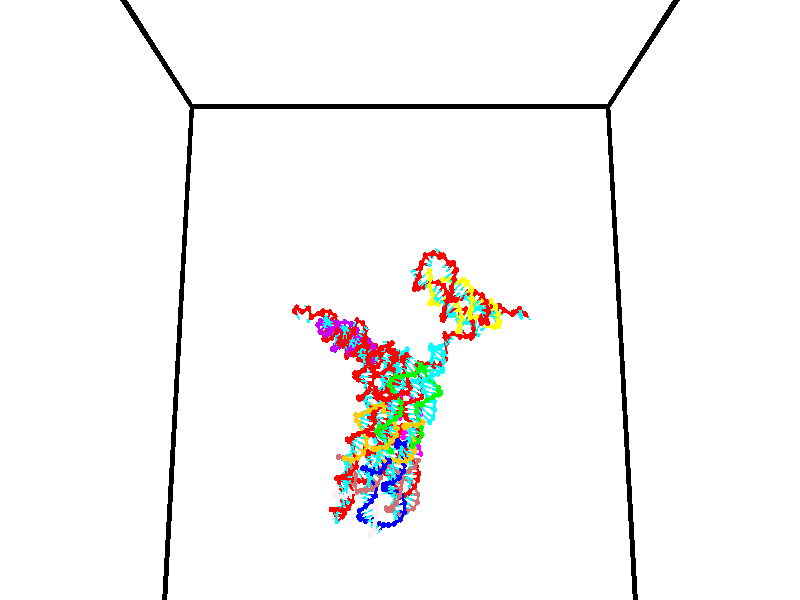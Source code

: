 // switches for output
#declare DRAW_BASES = 1; // possible values are 0, 1; only relevant for DNA ribbons
#declare DRAW_BASES_TYPE = 3; // possible values are 1, 2, 3; only relevant for DNA ribbons
#declare DRAW_FOG = 0; // set to 1 to enable fog

#include "colors.inc"

#include "transforms.inc"
background { rgb <1, 1, 1>}

#default {
   normal{
       ripples 0.25
       frequency 0.20
       turbulence 0.2
       lambda 5
   }
	finish {
		phong 0.1
		phong_size 40.
	}
}

// original window dimensions: 1024x640


// camera settings

camera {
	sky <0, 0.179814, -0.983701>
	up <0, 0.179814, -0.983701>
	right 1.6 * <1, 0, 0>
	location <35, 94.9851, 44.8844>
	look_at <35, 29.7336, 32.9568>
	direction <0, -65.2515, -11.9276>
	angle 67.0682
}


# declare cpy_camera_pos = <35, 94.9851, 44.8844>;
# if (DRAW_FOG = 1)
fog {
	fog_type 2
	up vnormalize(cpy_camera_pos)
	color rgbt<1,1,1,0.3>
	distance 1e-5
	fog_alt 3e-3
	fog_offset 56
}
# end


// LIGHTS

# declare lum = 6;
global_settings {
	ambient_light rgb lum * <0.05, 0.05, 0.05>
	max_trace_level 15
}# declare cpy_direct_light_amount = 0.25;
light_source
{	1000 * <-1, -1.16352, -0.803886>,
	rgb lum * cpy_direct_light_amount
	parallel
}

light_source
{	1000 * <1, 1.16352, 0.803886>,
	rgb lum * cpy_direct_light_amount
	parallel
}

// strand 0

// nucleotide -1

// particle -1
sphere {
	<24.353022, 34.899925, 34.826221> 0.250000
	pigment { color rgbt <1,0,0,0> }
	no_shadow
}
cylinder {
	<24.587374, 34.956257, 35.145447>,  <24.727985, 34.990055, 35.336983>, 0.100000
	pigment { color rgbt <1,0,0,0> }
	no_shadow
}
cylinder {
	<24.587374, 34.956257, 35.145447>,  <24.353022, 34.899925, 34.826221>, 0.100000
	pigment { color rgbt <1,0,0,0> }
	no_shadow
}

// particle -1
sphere {
	<24.587374, 34.956257, 35.145447> 0.100000
	pigment { color rgbt <1,0,0,0> }
	no_shadow
}
sphere {
	0, 1
	scale<0.080000,0.200000,0.300000>
	matrix <0.783998, 0.150817, -0.602164,
		-0.205163, 0.978479, -0.022047,
		0.585880, 0.140827, 0.798068,
		24.763138, 34.998505, 35.384869>
	pigment { color rgbt <0,1,1,0> }
	no_shadow
}
cylinder {
	<24.673084, 35.536846, 34.649593>,  <24.353022, 34.899925, 34.826221>, 0.130000
	pigment { color rgbt <1,0,0,0> }
	no_shadow
}

// nucleotide -1

// particle -1
sphere {
	<24.673084, 35.536846, 34.649593> 0.250000
	pigment { color rgbt <1,0,0,0> }
	no_shadow
}
cylinder {
	<24.863539, 35.255592, 34.860836>,  <24.977812, 35.086838, 34.987583>, 0.100000
	pigment { color rgbt <1,0,0,0> }
	no_shadow
}
cylinder {
	<24.863539, 35.255592, 34.860836>,  <24.673084, 35.536846, 34.649593>, 0.100000
	pigment { color rgbt <1,0,0,0> }
	no_shadow
}

// particle -1
sphere {
	<24.863539, 35.255592, 34.860836> 0.100000
	pigment { color rgbt <1,0,0,0> }
	no_shadow
}
sphere {
	0, 1
	scale<0.080000,0.200000,0.300000>
	matrix <0.767229, 0.038696, -0.640204,
		0.429716, 0.710001, 0.557891,
		0.476134, -0.703136, 0.528106,
		25.006378, 35.044651, 35.019268>
	pigment { color rgbt <0,1,1,0> }
	no_shadow
}
cylinder {
	<25.282928, 35.886997, 35.051552>,  <24.673084, 35.536846, 34.649593>, 0.130000
	pigment { color rgbt <1,0,0,0> }
	no_shadow
}

// nucleotide -1

// particle -1
sphere {
	<25.282928, 35.886997, 35.051552> 0.250000
	pigment { color rgbt <1,0,0,0> }
	no_shadow
}
cylinder {
	<25.300468, 35.502308, 34.943348>,  <25.310993, 35.271496, 34.878426>, 0.100000
	pigment { color rgbt <1,0,0,0> }
	no_shadow
}
cylinder {
	<25.300468, 35.502308, 34.943348>,  <25.282928, 35.886997, 35.051552>, 0.100000
	pigment { color rgbt <1,0,0,0> }
	no_shadow
}

// particle -1
sphere {
	<25.300468, 35.502308, 34.943348> 0.100000
	pigment { color rgbt <1,0,0,0> }
	no_shadow
}
sphere {
	0, 1
	scale<0.080000,0.200000,0.300000>
	matrix <0.723238, 0.217352, -0.655504,
		0.689206, -0.166897, 0.705082,
		0.043850, -0.961719, -0.270507,
		25.313623, 35.213791, 34.862194>
	pigment { color rgbt <0,1,1,0> }
	no_shadow
}
cylinder {
	<25.931671, 35.874676, 34.785404>,  <25.282928, 35.886997, 35.051552>, 0.130000
	pigment { color rgbt <1,0,0,0> }
	no_shadow
}

// nucleotide -1

// particle -1
sphere {
	<25.931671, 35.874676, 34.785404> 0.250000
	pigment { color rgbt <1,0,0,0> }
	no_shadow
}
cylinder {
	<25.733732, 35.557014, 34.644295>,  <25.614969, 35.366417, 34.559628>, 0.100000
	pigment { color rgbt <1,0,0,0> }
	no_shadow
}
cylinder {
	<25.733732, 35.557014, 34.644295>,  <25.931671, 35.874676, 34.785404>, 0.100000
	pigment { color rgbt <1,0,0,0> }
	no_shadow
}

// particle -1
sphere {
	<25.733732, 35.557014, 34.644295> 0.100000
	pigment { color rgbt <1,0,0,0> }
	no_shadow
}
sphere {
	0, 1
	scale<0.080000,0.200000,0.300000>
	matrix <0.606460, -0.024866, -0.794726,
		0.622360, -0.607211, 0.493926,
		-0.494848, -0.794151, -0.352773,
		25.585278, 35.318768, 34.538464>
	pigment { color rgbt <0,1,1,0> }
	no_shadow
}
cylinder {
	<26.178453, 35.574772, 35.476856>,  <25.931671, 35.874676, 34.785404>, 0.130000
	pigment { color rgbt <1,0,0,0> }
	no_shadow
}

// nucleotide -1

// particle -1
sphere {
	<26.178453, 35.574772, 35.476856> 0.250000
	pigment { color rgbt <1,0,0,0> }
	no_shadow
}
cylinder {
	<26.072081, 35.889748, 35.699284>,  <26.008257, 36.078735, 35.832741>, 0.100000
	pigment { color rgbt <1,0,0,0> }
	no_shadow
}
cylinder {
	<26.072081, 35.889748, 35.699284>,  <26.178453, 35.574772, 35.476856>, 0.100000
	pigment { color rgbt <1,0,0,0> }
	no_shadow
}

// particle -1
sphere {
	<26.072081, 35.889748, 35.699284> 0.100000
	pigment { color rgbt <1,0,0,0> }
	no_shadow
}
sphere {
	0, 1
	scale<0.080000,0.200000,0.300000>
	matrix <-0.867428, -0.447110, 0.218315,
		0.420535, -0.424295, 0.801950,
		-0.265930, 0.787443, 0.556071,
		25.992302, 36.125980, 35.866104>
	pigment { color rgbt <0,1,1,0> }
	no_shadow
}
cylinder {
	<26.922562, 35.685818, 35.183556>,  <26.178453, 35.574772, 35.476856>, 0.130000
	pigment { color rgbt <1,0,0,0> }
	no_shadow
}

// nucleotide -1

// particle -1
sphere {
	<26.922562, 35.685818, 35.183556> 0.250000
	pigment { color rgbt <1,0,0,0> }
	no_shadow
}
cylinder {
	<27.273664, 35.635654, 35.368519>,  <27.484325, 35.605556, 35.479496>, 0.100000
	pigment { color rgbt <1,0,0,0> }
	no_shadow
}
cylinder {
	<27.273664, 35.635654, 35.368519>,  <26.922562, 35.685818, 35.183556>, 0.100000
	pigment { color rgbt <1,0,0,0> }
	no_shadow
}

// particle -1
sphere {
	<27.273664, 35.635654, 35.368519> 0.100000
	pigment { color rgbt <1,0,0,0> }
	no_shadow
}
sphere {
	0, 1
	scale<0.080000,0.200000,0.300000>
	matrix <-0.045586, -0.982617, -0.179962,
		0.476936, 0.136883, -0.868214,
		0.877755, -0.125409, 0.462405,
		27.536991, 35.598030, 35.507240>
	pigment { color rgbt <0,1,1,0> }
	no_shadow
}
cylinder {
	<27.232353, 35.139519, 34.897560>,  <26.922562, 35.685818, 35.183556>, 0.130000
	pigment { color rgbt <1,0,0,0> }
	no_shadow
}

// nucleotide -1

// particle -1
sphere {
	<27.232353, 35.139519, 34.897560> 0.250000
	pigment { color rgbt <1,0,0,0> }
	no_shadow
}
cylinder {
	<27.381918, 35.152714, 35.268311>,  <27.471657, 35.160633, 35.490761>, 0.100000
	pigment { color rgbt <1,0,0,0> }
	no_shadow
}
cylinder {
	<27.381918, 35.152714, 35.268311>,  <27.232353, 35.139519, 34.897560>, 0.100000
	pigment { color rgbt <1,0,0,0> }
	no_shadow
}

// particle -1
sphere {
	<27.381918, 35.152714, 35.268311> 0.100000
	pigment { color rgbt <1,0,0,0> }
	no_shadow
}
sphere {
	0, 1
	scale<0.080000,0.200000,0.300000>
	matrix <0.173486, -0.984216, -0.034953,
		0.911094, 0.173870, -0.373734,
		0.373912, 0.032992, 0.926877,
		27.494091, 35.162613, 35.546375>
	pigment { color rgbt <0,1,1,0> }
	no_shadow
}
cylinder {
	<27.897848, 34.663940, 34.892826>,  <27.232353, 35.139519, 34.897560>, 0.130000
	pigment { color rgbt <1,0,0,0> }
	no_shadow
}

// nucleotide -1

// particle -1
sphere {
	<27.897848, 34.663940, 34.892826> 0.250000
	pigment { color rgbt <1,0,0,0> }
	no_shadow
}
cylinder {
	<27.815756, 34.726921, 35.279213>,  <27.766500, 34.764709, 35.511044>, 0.100000
	pigment { color rgbt <1,0,0,0> }
	no_shadow
}
cylinder {
	<27.815756, 34.726921, 35.279213>,  <27.897848, 34.663940, 34.892826>, 0.100000
	pigment { color rgbt <1,0,0,0> }
	no_shadow
}

// particle -1
sphere {
	<27.815756, 34.726921, 35.279213> 0.100000
	pigment { color rgbt <1,0,0,0> }
	no_shadow
}
sphere {
	0, 1
	scale<0.080000,0.200000,0.300000>
	matrix <0.158135, -0.968672, 0.191491,
		0.965854, 0.192053, 0.173904,
		-0.205233, 0.157452, 0.965965,
		27.754187, 34.774158, 35.569004>
	pigment { color rgbt <0,1,1,0> }
	no_shadow
}
cylinder {
	<28.406231, 34.420780, 35.215355>,  <27.897848, 34.663940, 34.892826>, 0.130000
	pigment { color rgbt <1,0,0,0> }
	no_shadow
}

// nucleotide -1

// particle -1
sphere {
	<28.406231, 34.420780, 35.215355> 0.250000
	pigment { color rgbt <1,0,0,0> }
	no_shadow
}
cylinder {
	<28.099491, 34.422855, 35.472076>,  <27.915447, 34.424099, 35.626110>, 0.100000
	pigment { color rgbt <1,0,0,0> }
	no_shadow
}
cylinder {
	<28.099491, 34.422855, 35.472076>,  <28.406231, 34.420780, 35.215355>, 0.100000
	pigment { color rgbt <1,0,0,0> }
	no_shadow
}

// particle -1
sphere {
	<28.099491, 34.422855, 35.472076> 0.100000
	pigment { color rgbt <1,0,0,0> }
	no_shadow
}
sphere {
	0, 1
	scale<0.080000,0.200000,0.300000>
	matrix <0.083215, -0.990723, 0.107436,
		0.636412, 0.135795, 0.759302,
		-0.766848, 0.005188, 0.641808,
		27.869436, 34.424412, 35.664619>
	pigment { color rgbt <0,1,1,0> }
	no_shadow
}
cylinder {
	<28.634237, 34.019680, 35.784515>,  <28.406231, 34.420780, 35.215355>, 0.130000
	pigment { color rgbt <1,0,0,0> }
	no_shadow
}

// nucleotide -1

// particle -1
sphere {
	<28.634237, 34.019680, 35.784515> 0.250000
	pigment { color rgbt <1,0,0,0> }
	no_shadow
}
cylinder {
	<28.234335, 34.020565, 35.793282>,  <27.994392, 34.021095, 35.798542>, 0.100000
	pigment { color rgbt <1,0,0,0> }
	no_shadow
}
cylinder {
	<28.234335, 34.020565, 35.793282>,  <28.634237, 34.019680, 35.784515>, 0.100000
	pigment { color rgbt <1,0,0,0> }
	no_shadow
}

// particle -1
sphere {
	<28.234335, 34.020565, 35.793282> 0.100000
	pigment { color rgbt <1,0,0,0> }
	no_shadow
}
sphere {
	0, 1
	scale<0.080000,0.200000,0.300000>
	matrix <0.005491, -0.938516, 0.345193,
		0.021336, 0.345230, 0.938276,
		-0.999757, 0.002213, 0.021919,
		27.934408, 34.021229, 35.799858>
	pigment { color rgbt <0,1,1,0> }
	no_shadow
}
cylinder {
	<28.480482, 33.970192, 36.461784>,  <28.634237, 34.019680, 35.784515>, 0.130000
	pigment { color rgbt <1,0,0,0> }
	no_shadow
}

// nucleotide -1

// particle -1
sphere {
	<28.480482, 33.970192, 36.461784> 0.250000
	pigment { color rgbt <1,0,0,0> }
	no_shadow
}
cylinder {
	<28.169037, 33.845032, 36.244213>,  <27.982170, 33.769936, 36.113670>, 0.100000
	pigment { color rgbt <1,0,0,0> }
	no_shadow
}
cylinder {
	<28.169037, 33.845032, 36.244213>,  <28.480482, 33.970192, 36.461784>, 0.100000
	pigment { color rgbt <1,0,0,0> }
	no_shadow
}

// particle -1
sphere {
	<28.169037, 33.845032, 36.244213> 0.100000
	pigment { color rgbt <1,0,0,0> }
	no_shadow
}
sphere {
	0, 1
	scale<0.080000,0.200000,0.300000>
	matrix <0.082110, -0.910156, 0.406046,
		-0.622111, 0.271491, 0.734350,
		-0.778611, -0.312903, -0.543927,
		27.935453, 33.751160, 36.081036>
	pigment { color rgbt <0,1,1,0> }
	no_shadow
}
cylinder {
	<28.044783, 33.627064, 36.964214>,  <28.480482, 33.970192, 36.461784>, 0.130000
	pigment { color rgbt <1,0,0,0> }
	no_shadow
}

// nucleotide -1

// particle -1
sphere {
	<28.044783, 33.627064, 36.964214> 0.250000
	pigment { color rgbt <1,0,0,0> }
	no_shadow
}
cylinder {
	<27.897635, 33.498386, 36.615231>,  <27.809345, 33.421181, 36.405842>, 0.100000
	pigment { color rgbt <1,0,0,0> }
	no_shadow
}
cylinder {
	<27.897635, 33.498386, 36.615231>,  <28.044783, 33.627064, 36.964214>, 0.100000
	pigment { color rgbt <1,0,0,0> }
	no_shadow
}

// particle -1
sphere {
	<27.897635, 33.498386, 36.615231> 0.100000
	pigment { color rgbt <1,0,0,0> }
	no_shadow
}
sphere {
	0, 1
	scale<0.080000,0.200000,0.300000>
	matrix <0.061242, -0.944595, 0.322475,
		-0.927857, 0.065199, 0.367192,
		-0.367872, -0.321698, -0.872456,
		27.787273, 33.401878, 36.353493>
	pigment { color rgbt <0,1,1,0> }
	no_shadow
}
cylinder {
	<27.415354, 33.197174, 37.100761>,  <28.044783, 33.627064, 36.964214>, 0.130000
	pigment { color rgbt <1,0,0,0> }
	no_shadow
}

// nucleotide -1

// particle -1
sphere {
	<27.415354, 33.197174, 37.100761> 0.250000
	pigment { color rgbt <1,0,0,0> }
	no_shadow
}
cylinder {
	<27.554358, 33.112011, 36.735485>,  <27.637760, 33.060913, 36.516319>, 0.100000
	pigment { color rgbt <1,0,0,0> }
	no_shadow
}
cylinder {
	<27.554358, 33.112011, 36.735485>,  <27.415354, 33.197174, 37.100761>, 0.100000
	pigment { color rgbt <1,0,0,0> }
	no_shadow
}

// particle -1
sphere {
	<27.554358, 33.112011, 36.735485> 0.100000
	pigment { color rgbt <1,0,0,0> }
	no_shadow
}
sphere {
	0, 1
	scale<0.080000,0.200000,0.300000>
	matrix <0.155791, -0.947236, 0.280130,
		-0.924645, -0.239613, -0.296003,
		0.347508, -0.212906, -0.913186,
		27.658609, 33.048138, 36.461529>
	pigment { color rgbt <0,1,1,0> }
	no_shadow
}
cylinder {
	<27.073202, 32.581604, 36.924809>,  <27.415354, 33.197174, 37.100761>, 0.130000
	pigment { color rgbt <1,0,0,0> }
	no_shadow
}

// nucleotide -1

// particle -1
sphere {
	<27.073202, 32.581604, 36.924809> 0.250000
	pigment { color rgbt <1,0,0,0> }
	no_shadow
}
cylinder {
	<27.394732, 32.566761, 36.687325>,  <27.587648, 32.557854, 36.544834>, 0.100000
	pigment { color rgbt <1,0,0,0> }
	no_shadow
}
cylinder {
	<27.394732, 32.566761, 36.687325>,  <27.073202, 32.581604, 36.924809>, 0.100000
	pigment { color rgbt <1,0,0,0> }
	no_shadow
}

// particle -1
sphere {
	<27.394732, 32.566761, 36.687325> 0.100000
	pigment { color rgbt <1,0,0,0> }
	no_shadow
}
sphere {
	0, 1
	scale<0.080000,0.200000,0.300000>
	matrix <0.149231, -0.953558, 0.261643,
		-0.575848, -0.298914, -0.760953,
		0.803822, -0.037109, -0.593711,
		27.635878, 32.555630, 36.509212>
	pigment { color rgbt <0,1,1,0> }
	no_shadow
}
cylinder {
	<26.964930, 32.069832, 36.373936>,  <27.073202, 32.581604, 36.924809>, 0.130000
	pigment { color rgbt <1,0,0,0> }
	no_shadow
}

// nucleotide -1

// particle -1
sphere {
	<26.964930, 32.069832, 36.373936> 0.250000
	pigment { color rgbt <1,0,0,0> }
	no_shadow
}
cylinder {
	<27.353788, 32.134163, 36.442131>,  <27.587103, 32.172760, 36.483047>, 0.100000
	pigment { color rgbt <1,0,0,0> }
	no_shadow
}
cylinder {
	<27.353788, 32.134163, 36.442131>,  <26.964930, 32.069832, 36.373936>, 0.100000
	pigment { color rgbt <1,0,0,0> }
	no_shadow
}

// particle -1
sphere {
	<27.353788, 32.134163, 36.442131> 0.100000
	pigment { color rgbt <1,0,0,0> }
	no_shadow
}
sphere {
	0, 1
	scale<0.080000,0.200000,0.300000>
	matrix <0.169560, -0.984791, -0.037891,
		0.161802, 0.065743, -0.984631,
		0.972147, 0.160824, 0.170489,
		27.645432, 32.182411, 36.493279>
	pigment { color rgbt <0,1,1,0> }
	no_shadow
}
cylinder {
	<27.236069, 31.525770, 36.057777>,  <26.964930, 32.069832, 36.373936>, 0.130000
	pigment { color rgbt <1,0,0,0> }
	no_shadow
}

// nucleotide -1

// particle -1
sphere {
	<27.236069, 31.525770, 36.057777> 0.250000
	pigment { color rgbt <1,0,0,0> }
	no_shadow
}
cylinder {
	<27.554815, 31.656076, 36.261299>,  <27.746063, 31.734261, 36.383411>, 0.100000
	pigment { color rgbt <1,0,0,0> }
	no_shadow
}
cylinder {
	<27.554815, 31.656076, 36.261299>,  <27.236069, 31.525770, 36.057777>, 0.100000
	pigment { color rgbt <1,0,0,0> }
	no_shadow
}

// particle -1
sphere {
	<27.554815, 31.656076, 36.261299> 0.100000
	pigment { color rgbt <1,0,0,0> }
	no_shadow
}
sphere {
	0, 1
	scale<0.080000,0.200000,0.300000>
	matrix <0.380510, -0.924769, -0.003847,
		0.469276, 0.196672, -0.860872,
		0.796864, 0.325765, 0.508807,
		27.793875, 31.753805, 36.413940>
	pigment { color rgbt <0,1,1,0> }
	no_shadow
}
cylinder {
	<27.757469, 31.125969, 35.807415>,  <27.236069, 31.525770, 36.057777>, 0.130000
	pigment { color rgbt <1,0,0,0> }
	no_shadow
}

// nucleotide -1

// particle -1
sphere {
	<27.757469, 31.125969, 35.807415> 0.250000
	pigment { color rgbt <1,0,0,0> }
	no_shadow
}
cylinder {
	<27.907858, 31.269604, 36.149105>,  <27.998091, 31.355785, 36.354118>, 0.100000
	pigment { color rgbt <1,0,0,0> }
	no_shadow
}
cylinder {
	<27.907858, 31.269604, 36.149105>,  <27.757469, 31.125969, 35.807415>, 0.100000
	pigment { color rgbt <1,0,0,0> }
	no_shadow
}

// particle -1
sphere {
	<27.907858, 31.269604, 36.149105> 0.100000
	pigment { color rgbt <1,0,0,0> }
	no_shadow
}
sphere {
	0, 1
	scale<0.080000,0.200000,0.300000>
	matrix <0.446756, -0.877887, 0.172404,
		0.811821, 0.316811, -0.490487,
		0.375973, 0.359089, 0.854225,
		28.020649, 31.377331, 36.405373>
	pigment { color rgbt <0,1,1,0> }
	no_shadow
}
cylinder {
	<28.433067, 30.843273, 35.805614>,  <27.757469, 31.125969, 35.807415>, 0.130000
	pigment { color rgbt <1,0,0,0> }
	no_shadow
}

// nucleotide -1

// particle -1
sphere {
	<28.433067, 30.843273, 35.805614> 0.250000
	pigment { color rgbt <1,0,0,0> }
	no_shadow
}
cylinder {
	<28.388815, 30.928089, 36.194008>,  <28.362265, 30.978979, 36.427044>, 0.100000
	pigment { color rgbt <1,0,0,0> }
	no_shadow
}
cylinder {
	<28.388815, 30.928089, 36.194008>,  <28.433067, 30.843273, 35.805614>, 0.100000
	pigment { color rgbt <1,0,0,0> }
	no_shadow
}

// particle -1
sphere {
	<28.388815, 30.928089, 36.194008> 0.100000
	pigment { color rgbt <1,0,0,0> }
	no_shadow
}
sphere {
	0, 1
	scale<0.080000,0.200000,0.300000>
	matrix <0.468927, -0.850257, 0.239105,
		0.876281, 0.481770, -0.005368,
		-0.110629, 0.212040, 0.970979,
		28.355627, 30.991701, 36.485302>
	pigment { color rgbt <0,1,1,0> }
	no_shadow
}
cylinder {
	<29.106646, 30.859671, 36.194801>,  <28.433067, 30.843273, 35.805614>, 0.130000
	pigment { color rgbt <1,0,0,0> }
	no_shadow
}

// nucleotide -1

// particle -1
sphere {
	<29.106646, 30.859671, 36.194801> 0.250000
	pigment { color rgbt <1,0,0,0> }
	no_shadow
}
cylinder {
	<28.820686, 30.783245, 36.463848>,  <28.649111, 30.737391, 36.625275>, 0.100000
	pigment { color rgbt <1,0,0,0> }
	no_shadow
}
cylinder {
	<28.820686, 30.783245, 36.463848>,  <29.106646, 30.859671, 36.194801>, 0.100000
	pigment { color rgbt <1,0,0,0> }
	no_shadow
}

// particle -1
sphere {
	<28.820686, 30.783245, 36.463848> 0.100000
	pigment { color rgbt <1,0,0,0> }
	no_shadow
}
sphere {
	0, 1
	scale<0.080000,0.200000,0.300000>
	matrix <0.479837, -0.833748, 0.273169,
		0.508601, 0.518034, 0.687725,
		-0.714900, -0.191062, 0.672617,
		28.606216, 30.725927, 36.665634>
	pigment { color rgbt <0,1,1,0> }
	no_shadow
}
cylinder {
	<29.497995, 30.723516, 36.714836>,  <29.106646, 30.859671, 36.194801>, 0.130000
	pigment { color rgbt <1,0,0,0> }
	no_shadow
}

// nucleotide -1

// particle -1
sphere {
	<29.497995, 30.723516, 36.714836> 0.250000
	pigment { color rgbt <1,0,0,0> }
	no_shadow
}
cylinder {
	<29.152004, 30.585438, 36.860523>,  <28.944410, 30.502590, 36.947933>, 0.100000
	pigment { color rgbt <1,0,0,0> }
	no_shadow
}
cylinder {
	<29.152004, 30.585438, 36.860523>,  <29.497995, 30.723516, 36.714836>, 0.100000
	pigment { color rgbt <1,0,0,0> }
	no_shadow
}

// particle -1
sphere {
	<29.152004, 30.585438, 36.860523> 0.100000
	pigment { color rgbt <1,0,0,0> }
	no_shadow
}
sphere {
	0, 1
	scale<0.080000,0.200000,0.300000>
	matrix <0.488130, -0.747112, 0.451168,
		0.116369, 0.568035, 0.814736,
		-0.864978, -0.345195, 0.364215,
		28.892511, 30.481880, 36.969788>
	pigment { color rgbt <0,1,1,0> }
	no_shadow
}
cylinder {
	<29.637508, 30.484642, 37.374062>,  <29.497995, 30.723516, 36.714836>, 0.130000
	pigment { color rgbt <1,0,0,0> }
	no_shadow
}

// nucleotide -1

// particle -1
sphere {
	<29.637508, 30.484642, 37.374062> 0.250000
	pigment { color rgbt <1,0,0,0> }
	no_shadow
}
cylinder {
	<29.299318, 30.292557, 37.280621>,  <29.096405, 30.177305, 37.224556>, 0.100000
	pigment { color rgbt <1,0,0,0> }
	no_shadow
}
cylinder {
	<29.299318, 30.292557, 37.280621>,  <29.637508, 30.484642, 37.374062>, 0.100000
	pigment { color rgbt <1,0,0,0> }
	no_shadow
}

// particle -1
sphere {
	<29.299318, 30.292557, 37.280621> 0.100000
	pigment { color rgbt <1,0,0,0> }
	no_shadow
}
sphere {
	0, 1
	scale<0.080000,0.200000,0.300000>
	matrix <0.358790, -0.834816, 0.417554,
		-0.395529, 0.269217, 0.878111,
		-0.845474, -0.480212, -0.233601,
		29.045675, 30.148493, 37.210541>
	pigment { color rgbt <0,1,1,0> }
	no_shadow
}
cylinder {
	<29.297333, 30.125975, 37.984020>,  <29.637508, 30.484642, 37.374062>, 0.130000
	pigment { color rgbt <1,0,0,0> }
	no_shadow
}

// nucleotide -1

// particle -1
sphere {
	<29.297333, 30.125975, 37.984020> 0.250000
	pigment { color rgbt <1,0,0,0> }
	no_shadow
}
cylinder {
	<29.170164, 29.915890, 37.668278>,  <29.093863, 29.789839, 37.478832>, 0.100000
	pigment { color rgbt <1,0,0,0> }
	no_shadow
}
cylinder {
	<29.170164, 29.915890, 37.668278>,  <29.297333, 30.125975, 37.984020>, 0.100000
	pigment { color rgbt <1,0,0,0> }
	no_shadow
}

// particle -1
sphere {
	<29.170164, 29.915890, 37.668278> 0.100000
	pigment { color rgbt <1,0,0,0> }
	no_shadow
}
sphere {
	0, 1
	scale<0.080000,0.200000,0.300000>
	matrix <0.355434, -0.837853, 0.414330,
		-0.878973, -0.148839, 0.453049,
		-0.317920, -0.525214, -0.789353,
		29.074787, 29.758326, 37.431473>
	pigment { color rgbt <0,1,1,0> }
	no_shadow
}
cylinder {
	<29.176996, 29.330620, 38.170116>,  <29.297333, 30.125975, 37.984020>, 0.130000
	pigment { color rgbt <1,0,0,0> }
	no_shadow
}

// nucleotide -1

// particle -1
sphere {
	<29.176996, 29.330620, 38.170116> 0.250000
	pigment { color rgbt <1,0,0,0> }
	no_shadow
}
cylinder {
	<29.182884, 29.334703, 37.770180>,  <29.186417, 29.337154, 37.530220>, 0.100000
	pigment { color rgbt <1,0,0,0> }
	no_shadow
}
cylinder {
	<29.182884, 29.334703, 37.770180>,  <29.176996, 29.330620, 38.170116>, 0.100000
	pigment { color rgbt <1,0,0,0> }
	no_shadow
}

// particle -1
sphere {
	<29.182884, 29.334703, 37.770180> 0.100000
	pigment { color rgbt <1,0,0,0> }
	no_shadow
}
sphere {
	0, 1
	scale<0.080000,0.200000,0.300000>
	matrix <0.589447, -0.807807, 0.000429,
		-0.807673, -0.589359, -0.017905,
		0.014716, 0.010208, -0.999840,
		29.187300, 29.337767, 37.470226>
	pigment { color rgbt <0,1,1,0> }
	no_shadow
}
cylinder {
	<29.025757, 28.614349, 37.942757>,  <29.176996, 29.330620, 38.170116>, 0.130000
	pigment { color rgbt <1,0,0,0> }
	no_shadow
}

// nucleotide -1

// particle -1
sphere {
	<29.025757, 28.614349, 37.942757> 0.250000
	pigment { color rgbt <1,0,0,0> }
	no_shadow
}
cylinder {
	<29.203409, 28.751099, 37.611488>,  <29.310001, 28.833149, 37.412727>, 0.100000
	pigment { color rgbt <1,0,0,0> }
	no_shadow
}
cylinder {
	<29.203409, 28.751099, 37.611488>,  <29.025757, 28.614349, 37.942757>, 0.100000
	pigment { color rgbt <1,0,0,0> }
	no_shadow
}

// particle -1
sphere {
	<29.203409, 28.751099, 37.611488> 0.100000
	pigment { color rgbt <1,0,0,0> }
	no_shadow
}
sphere {
	0, 1
	scale<0.080000,0.200000,0.300000>
	matrix <0.567026, -0.822929, -0.035626,
		-0.693706, -0.453773, -0.559340,
		0.444131, 0.341875, -0.828172,
		29.336649, 28.853661, 37.363037>
	pigment { color rgbt <0,1,1,0> }
	no_shadow
}
cylinder {
	<29.120737, 28.114164, 37.434872>,  <29.025757, 28.614349, 37.942757>, 0.130000
	pigment { color rgbt <1,0,0,0> }
	no_shadow
}

// nucleotide -1

// particle -1
sphere {
	<29.120737, 28.114164, 37.434872> 0.250000
	pigment { color rgbt <1,0,0,0> }
	no_shadow
}
cylinder {
	<29.394316, 28.369991, 37.294487>,  <29.558462, 28.523487, 37.210258>, 0.100000
	pigment { color rgbt <1,0,0,0> }
	no_shadow
}
cylinder {
	<29.394316, 28.369991, 37.294487>,  <29.120737, 28.114164, 37.434872>, 0.100000
	pigment { color rgbt <1,0,0,0> }
	no_shadow
}

// particle -1
sphere {
	<29.394316, 28.369991, 37.294487> 0.100000
	pigment { color rgbt <1,0,0,0> }
	no_shadow
}
sphere {
	0, 1
	scale<0.080000,0.200000,0.300000>
	matrix <0.628321, -0.760877, -0.162109,
		-0.370715, -0.109640, -0.922252,
		0.683947, 0.639567, -0.350958,
		29.599501, 28.561861, 37.189201>
	pigment { color rgbt <0,1,1,0> }
	no_shadow
}
cylinder {
	<29.611540, 27.764467, 36.969120>,  <29.120737, 28.114164, 37.434872>, 0.130000
	pigment { color rgbt <1,0,0,0> }
	no_shadow
}

// nucleotide -1

// particle -1
sphere {
	<29.611540, 27.764467, 36.969120> 0.250000
	pigment { color rgbt <1,0,0,0> }
	no_shadow
}
cylinder {
	<29.798134, 28.098013, 37.087143>,  <29.910089, 28.298141, 37.157959>, 0.100000
	pigment { color rgbt <1,0,0,0> }
	no_shadow
}
cylinder {
	<29.798134, 28.098013, 37.087143>,  <29.611540, 27.764467, 36.969120>, 0.100000
	pigment { color rgbt <1,0,0,0> }
	no_shadow
}

// particle -1
sphere {
	<29.798134, 28.098013, 37.087143> 0.100000
	pigment { color rgbt <1,0,0,0> }
	no_shadow
}
sphere {
	0, 1
	scale<0.080000,0.200000,0.300000>
	matrix <0.870421, -0.492092, 0.014577,
		0.157351, 0.250026, -0.955368,
		0.466484, 0.833866, 0.295059,
		29.938080, 28.348173, 37.175659>
	pigment { color rgbt <0,1,1,0> }
	no_shadow
}
cylinder {
	<30.188484, 27.935949, 36.591595>,  <29.611540, 27.764467, 36.969120>, 0.130000
	pigment { color rgbt <1,0,0,0> }
	no_shadow
}

// nucleotide -1

// particle -1
sphere {
	<30.188484, 27.935949, 36.591595> 0.250000
	pigment { color rgbt <1,0,0,0> }
	no_shadow
}
cylinder {
	<30.251680, 28.066034, 36.964535>,  <30.289598, 28.144085, 37.188297>, 0.100000
	pigment { color rgbt <1,0,0,0> }
	no_shadow
}
cylinder {
	<30.251680, 28.066034, 36.964535>,  <30.188484, 27.935949, 36.591595>, 0.100000
	pigment { color rgbt <1,0,0,0> }
	no_shadow
}

// particle -1
sphere {
	<30.251680, 28.066034, 36.964535> 0.100000
	pigment { color rgbt <1,0,0,0> }
	no_shadow
}
sphere {
	0, 1
	scale<0.080000,0.200000,0.300000>
	matrix <0.809862, -0.582887, 0.066082,
		0.564945, 0.744635, -0.355465,
		0.157989, 0.325210, 0.932351,
		30.299078, 28.163597, 37.244240>
	pigment { color rgbt <0,1,1,0> }
	no_shadow
}
cylinder {
	<30.839935, 28.095869, 36.405487>,  <30.188484, 27.935949, 36.591595>, 0.130000
	pigment { color rgbt <1,0,0,0> }
	no_shadow
}

// nucleotide -1

// particle -1
sphere {
	<30.839935, 28.095869, 36.405487> 0.250000
	pigment { color rgbt <1,0,0,0> }
	no_shadow
}
cylinder {
	<30.726746, 28.032660, 36.783894>,  <30.658833, 27.994734, 37.010937>, 0.100000
	pigment { color rgbt <1,0,0,0> }
	no_shadow
}
cylinder {
	<30.726746, 28.032660, 36.783894>,  <30.839935, 28.095869, 36.405487>, 0.100000
	pigment { color rgbt <1,0,0,0> }
	no_shadow
}

// particle -1
sphere {
	<30.726746, 28.032660, 36.783894> 0.100000
	pigment { color rgbt <1,0,0,0> }
	no_shadow
}
sphere {
	0, 1
	scale<0.080000,0.200000,0.300000>
	matrix <0.767840, -0.628387, 0.124708,
		0.574760, 0.761681, 0.299155,
		-0.282972, -0.158026, 0.946020,
		30.641853, 27.985252, 37.067699>
	pigment { color rgbt <0,1,1,0> }
	no_shadow
}
cylinder {
	<31.505970, 27.872984, 36.719803>,  <30.839935, 28.095869, 36.405487>, 0.130000
	pigment { color rgbt <1,0,0,0> }
	no_shadow
}

// nucleotide -1

// particle -1
sphere {
	<31.505970, 27.872984, 36.719803> 0.250000
	pigment { color rgbt <1,0,0,0> }
	no_shadow
}
cylinder {
	<31.449841, 28.119520, 37.029751>,  <31.416162, 28.267443, 37.215721>, 0.100000
	pigment { color rgbt <1,0,0,0> }
	no_shadow
}
cylinder {
	<31.449841, 28.119520, 37.029751>,  <31.505970, 27.872984, 36.719803>, 0.100000
	pigment { color rgbt <1,0,0,0> }
	no_shadow
}

// particle -1
sphere {
	<31.449841, 28.119520, 37.029751> 0.100000
	pigment { color rgbt <1,0,0,0> }
	no_shadow
}
sphere {
	0, 1
	scale<0.080000,0.200000,0.300000>
	matrix <0.586958, -0.578483, 0.566426,
		0.797364, 0.534303, -0.280591,
		-0.140326, 0.616342, 0.774875,
		31.407743, 28.304422, 37.262215>
	pigment { color rgbt <0,1,1,0> }
	no_shadow
}
cylinder {
	<32.092628, 27.820293, 37.204903>,  <31.505970, 27.872984, 36.719803>, 0.130000
	pigment { color rgbt <1,0,0,0> }
	no_shadow
}

// nucleotide -1

// particle -1
sphere {
	<32.092628, 27.820293, 37.204903> 0.250000
	pigment { color rgbt <1,0,0,0> }
	no_shadow
}
cylinder {
	<31.821310, 27.998220, 37.438843>,  <31.658520, 28.104977, 37.579208>, 0.100000
	pigment { color rgbt <1,0,0,0> }
	no_shadow
}
cylinder {
	<31.821310, 27.998220, 37.438843>,  <32.092628, 27.820293, 37.204903>, 0.100000
	pigment { color rgbt <1,0,0,0> }
	no_shadow
}

// particle -1
sphere {
	<31.821310, 27.998220, 37.438843> 0.100000
	pigment { color rgbt <1,0,0,0> }
	no_shadow
}
sphere {
	0, 1
	scale<0.080000,0.200000,0.300000>
	matrix <0.422053, -0.415692, 0.805650,
		0.601486, 0.793307, 0.094225,
		-0.678297, 0.444819, 0.584850,
		31.617821, 28.131666, 37.614296>
	pigment { color rgbt <0,1,1,0> }
	no_shadow
}
cylinder {
	<32.368282, 28.348984, 37.680382>,  <32.092628, 27.820293, 37.204903>, 0.130000
	pigment { color rgbt <1,0,0,0> }
	no_shadow
}

// nucleotide -1

// particle -1
sphere {
	<32.368282, 28.348984, 37.680382> 0.250000
	pigment { color rgbt <1,0,0,0> }
	no_shadow
}
cylinder {
	<32.058216, 28.129793, 37.806141>,  <31.872177, 27.998280, 37.881596>, 0.100000
	pigment { color rgbt <1,0,0,0> }
	no_shadow
}
cylinder {
	<32.058216, 28.129793, 37.806141>,  <32.368282, 28.348984, 37.680382>, 0.100000
	pigment { color rgbt <1,0,0,0> }
	no_shadow
}

// particle -1
sphere {
	<32.058216, 28.129793, 37.806141> 0.100000
	pigment { color rgbt <1,0,0,0> }
	no_shadow
}
sphere {
	0, 1
	scale<0.080000,0.200000,0.300000>
	matrix <0.574916, -0.405561, 0.710628,
		-0.261901, 0.731603, 0.629417,
		-0.775164, -0.547976, 0.314394,
		31.825666, 27.965401, 37.900459>
	pigment { color rgbt <0,1,1,0> }
	no_shadow
}
cylinder {
	<32.254032, 28.434772, 38.480656>,  <32.368282, 28.348984, 37.680382>, 0.130000
	pigment { color rgbt <1,0,0,0> }
	no_shadow
}

// nucleotide -1

// particle -1
sphere {
	<32.254032, 28.434772, 38.480656> 0.250000
	pigment { color rgbt <1,0,0,0> }
	no_shadow
}
cylinder {
	<32.088661, 28.088825, 38.366760>,  <31.989437, 27.881256, 38.298424>, 0.100000
	pigment { color rgbt <1,0,0,0> }
	no_shadow
}
cylinder {
	<32.088661, 28.088825, 38.366760>,  <32.254032, 28.434772, 38.480656>, 0.100000
	pigment { color rgbt <1,0,0,0> }
	no_shadow
}

// particle -1
sphere {
	<32.088661, 28.088825, 38.366760> 0.100000
	pigment { color rgbt <1,0,0,0> }
	no_shadow
}
sphere {
	0, 1
	scale<0.080000,0.200000,0.300000>
	matrix <0.454052, -0.466888, 0.758850,
		-0.789247, 0.184445, 0.585721,
		-0.413432, -0.864867, -0.284743,
		31.964632, 27.829365, 38.281338>
	pigment { color rgbt <0,1,1,0> }
	no_shadow
}
cylinder {
	<31.729109, 28.128401, 38.992268>,  <32.254032, 28.434772, 38.480656>, 0.130000
	pigment { color rgbt <1,0,0,0> }
	no_shadow
}

// nucleotide -1

// particle -1
sphere {
	<31.729109, 28.128401, 38.992268> 0.250000
	pigment { color rgbt <1,0,0,0> }
	no_shadow
}
cylinder {
	<31.949570, 27.871309, 38.779427>,  <32.081844, 27.717054, 38.651722>, 0.100000
	pigment { color rgbt <1,0,0,0> }
	no_shadow
}
cylinder {
	<31.949570, 27.871309, 38.779427>,  <31.729109, 28.128401, 38.992268>, 0.100000
	pigment { color rgbt <1,0,0,0> }
	no_shadow
}

// particle -1
sphere {
	<31.949570, 27.871309, 38.779427> 0.100000
	pigment { color rgbt <1,0,0,0> }
	no_shadow
}
sphere {
	0, 1
	scale<0.080000,0.200000,0.300000>
	matrix <0.305096, -0.438312, 0.845458,
		-0.776628, -0.628316, -0.045481,
		0.551150, -0.642730, -0.532102,
		32.114914, 27.678490, 38.619797>
	pigment { color rgbt <0,1,1,0> }
	no_shadow
}
cylinder {
	<31.969311, 28.752253, 39.241199>,  <31.729109, 28.128401, 38.992268>, 0.130000
	pigment { color rgbt <1,0,0,0> }
	no_shadow
}

// nucleotide -1

// particle -1
sphere {
	<31.969311, 28.752253, 39.241199> 0.250000
	pigment { color rgbt <1,0,0,0> }
	no_shadow
}
cylinder {
	<32.340412, 28.870234, 39.149738>,  <32.563072, 28.941021, 39.094864>, 0.100000
	pigment { color rgbt <1,0,0,0> }
	no_shadow
}
cylinder {
	<32.340412, 28.870234, 39.149738>,  <31.969311, 28.752253, 39.241199>, 0.100000
	pigment { color rgbt <1,0,0,0> }
	no_shadow
}

// particle -1
sphere {
	<32.340412, 28.870234, 39.149738> 0.100000
	pigment { color rgbt <1,0,0,0> }
	no_shadow
}
sphere {
	0, 1
	scale<0.080000,0.200000,0.300000>
	matrix <-0.371096, 0.664158, -0.648985,
		-0.039559, 0.686948, 0.725629,
		0.927751, 0.294951, -0.228651,
		32.618736, 28.958719, 39.081142>
	pigment { color rgbt <0,1,1,0> }
	no_shadow
}
cylinder {
	<31.927439, 29.485355, 39.188286>,  <31.969311, 28.752253, 39.241199>, 0.130000
	pigment { color rgbt <1,0,0,0> }
	no_shadow
}

// nucleotide -1

// particle -1
sphere {
	<31.927439, 29.485355, 39.188286> 0.250000
	pigment { color rgbt <1,0,0,0> }
	no_shadow
}
cylinder {
	<32.252892, 29.352766, 38.997234>,  <32.448162, 29.273212, 38.882603>, 0.100000
	pigment { color rgbt <1,0,0,0> }
	no_shadow
}
cylinder {
	<32.252892, 29.352766, 38.997234>,  <31.927439, 29.485355, 39.188286>, 0.100000
	pigment { color rgbt <1,0,0,0> }
	no_shadow
}

// particle -1
sphere {
	<32.252892, 29.352766, 38.997234> 0.100000
	pigment { color rgbt <1,0,0,0> }
	no_shadow
}
sphere {
	0, 1
	scale<0.080000,0.200000,0.300000>
	matrix <-0.176976, 0.641341, -0.746566,
		0.553791, 0.691958, 0.463152,
		0.813631, -0.331475, -0.477629,
		32.496983, 29.253325, 38.853947>
	pigment { color rgbt <0,1,1,0> }
	no_shadow
}
cylinder {
	<32.624466, 29.787277, 39.042953>,  <31.927439, 29.485355, 39.188286>, 0.130000
	pigment { color rgbt <1,0,0,0> }
	no_shadow
}

// nucleotide -1

// particle -1
sphere {
	<32.624466, 29.787277, 39.042953> 0.250000
	pigment { color rgbt <1,0,0,0> }
	no_shadow
}
cylinder {
	<32.482330, 29.573526, 38.736183>,  <32.397049, 29.445276, 38.552120>, 0.100000
	pigment { color rgbt <1,0,0,0> }
	no_shadow
}
cylinder {
	<32.482330, 29.573526, 38.736183>,  <32.624466, 29.787277, 39.042953>, 0.100000
	pigment { color rgbt <1,0,0,0> }
	no_shadow
}

// particle -1
sphere {
	<32.482330, 29.573526, 38.736183> 0.100000
	pigment { color rgbt <1,0,0,0> }
	no_shadow
}
sphere {
	0, 1
	scale<0.080000,0.200000,0.300000>
	matrix <-0.113755, 0.839097, -0.531955,
		0.927788, -0.101785, -0.358955,
		-0.355343, -0.534375, -0.766925,
		32.375729, 29.413214, 38.506107>
	pigment { color rgbt <0,1,1,0> }
	no_shadow
}
cylinder {
	<33.051907, 29.916786, 38.464146>,  <32.624466, 29.787277, 39.042953>, 0.130000
	pigment { color rgbt <1,0,0,0> }
	no_shadow
}

// nucleotide -1

// particle -1
sphere {
	<33.051907, 29.916786, 38.464146> 0.250000
	pigment { color rgbt <1,0,0,0> }
	no_shadow
}
cylinder {
	<32.675156, 29.820023, 38.370892>,  <32.449104, 29.761965, 38.314938>, 0.100000
	pigment { color rgbt <1,0,0,0> }
	no_shadow
}
cylinder {
	<32.675156, 29.820023, 38.370892>,  <33.051907, 29.916786, 38.464146>, 0.100000
	pigment { color rgbt <1,0,0,0> }
	no_shadow
}

// particle -1
sphere {
	<32.675156, 29.820023, 38.370892> 0.100000
	pigment { color rgbt <1,0,0,0> }
	no_shadow
}
sphere {
	0, 1
	scale<0.080000,0.200000,0.300000>
	matrix <-0.191853, 0.956940, -0.217849,
		0.275797, -0.160459, -0.947729,
		-0.941875, -0.241907, -0.233137,
		32.392593, 29.747450, 38.300949>
	pigment { color rgbt <0,1,1,0> }
	no_shadow
}
cylinder {
	<32.931858, 30.305258, 37.845081>,  <33.051907, 29.916786, 38.464146>, 0.130000
	pigment { color rgbt <1,0,0,0> }
	no_shadow
}

// nucleotide -1

// particle -1
sphere {
	<32.931858, 30.305258, 37.845081> 0.250000
	pigment { color rgbt <1,0,0,0> }
	no_shadow
}
cylinder {
	<32.565533, 30.202633, 37.968674>,  <32.345737, 30.141058, 38.042831>, 0.100000
	pigment { color rgbt <1,0,0,0> }
	no_shadow
}
cylinder {
	<32.565533, 30.202633, 37.968674>,  <32.931858, 30.305258, 37.845081>, 0.100000
	pigment { color rgbt <1,0,0,0> }
	no_shadow
}

// particle -1
sphere {
	<32.565533, 30.202633, 37.968674> 0.100000
	pigment { color rgbt <1,0,0,0> }
	no_shadow
}
sphere {
	0, 1
	scale<0.080000,0.200000,0.300000>
	matrix <-0.327307, 0.922630, -0.204022,
		-0.232732, -0.287978, -0.928927,
		-0.915809, -0.256561, 0.308983,
		32.290791, 30.125664, 38.061367>
	pigment { color rgbt <0,1,1,0> }
	no_shadow
}
cylinder {
	<32.401722, 30.505316, 37.257637>,  <32.931858, 30.305258, 37.845081>, 0.130000
	pigment { color rgbt <1,0,0,0> }
	no_shadow
}

// nucleotide -1

// particle -1
sphere {
	<32.401722, 30.505316, 37.257637> 0.250000
	pigment { color rgbt <1,0,0,0> }
	no_shadow
}
cylinder {
	<32.143627, 30.464676, 37.560513>,  <31.988770, 30.440292, 37.742237>, 0.100000
	pigment { color rgbt <1,0,0,0> }
	no_shadow
}
cylinder {
	<32.143627, 30.464676, 37.560513>,  <32.401722, 30.505316, 37.257637>, 0.100000
	pigment { color rgbt <1,0,0,0> }
	no_shadow
}

// particle -1
sphere {
	<32.143627, 30.464676, 37.560513> 0.100000
	pigment { color rgbt <1,0,0,0> }
	no_shadow
}
sphere {
	0, 1
	scale<0.080000,0.200000,0.300000>
	matrix <-0.441914, 0.858117, -0.261435,
		-0.623198, -0.503303, -0.598590,
		-0.645241, -0.101600, 0.757193,
		31.950054, 30.434196, 37.787670>
	pigment { color rgbt <0,1,1,0> }
	no_shadow
}
cylinder {
	<31.731987, 30.701017, 36.996971>,  <32.401722, 30.505316, 37.257637>, 0.130000
	pigment { color rgbt <1,0,0,0> }
	no_shadow
}

// nucleotide -1

// particle -1
sphere {
	<31.731987, 30.701017, 36.996971> 0.250000
	pigment { color rgbt <1,0,0,0> }
	no_shadow
}
cylinder {
	<31.738934, 30.773081, 37.390366>,  <31.743101, 30.816319, 37.626400>, 0.100000
	pigment { color rgbt <1,0,0,0> }
	no_shadow
}
cylinder {
	<31.738934, 30.773081, 37.390366>,  <31.731987, 30.701017, 36.996971>, 0.100000
	pigment { color rgbt <1,0,0,0> }
	no_shadow
}

// particle -1
sphere {
	<31.738934, 30.773081, 37.390366> 0.100000
	pigment { color rgbt <1,0,0,0> }
	no_shadow
}
sphere {
	0, 1
	scale<0.080000,0.200000,0.300000>
	matrix <-0.397969, 0.903604, -0.158498,
		-0.917235, -0.388643, 0.087391,
		0.017368, 0.180159, 0.983484,
		31.744144, 30.827129, 37.685410>
	pigment { color rgbt <0,1,1,0> }
	no_shadow
}
cylinder {
	<31.104746, 31.145769, 37.124062>,  <31.731987, 30.701017, 36.996971>, 0.130000
	pigment { color rgbt <1,0,0,0> }
	no_shadow
}

// nucleotide -1

// particle -1
sphere {
	<31.104746, 31.145769, 37.124062> 0.250000
	pigment { color rgbt <1,0,0,0> }
	no_shadow
}
cylinder {
	<31.300438, 31.164721, 37.472408>,  <31.417854, 31.176090, 37.681416>, 0.100000
	pigment { color rgbt <1,0,0,0> }
	no_shadow
}
cylinder {
	<31.300438, 31.164721, 37.472408>,  <31.104746, 31.145769, 37.124062>, 0.100000
	pigment { color rgbt <1,0,0,0> }
	no_shadow
}

// particle -1
sphere {
	<31.300438, 31.164721, 37.472408> 0.100000
	pigment { color rgbt <1,0,0,0> }
	no_shadow
}
sphere {
	0, 1
	scale<0.080000,0.200000,0.300000>
	matrix <-0.384536, 0.907946, 0.166629,
		-0.782805, -0.416400, 0.462414,
		0.489232, 0.047377, 0.870866,
		31.447206, 31.178934, 37.733669>
	pigment { color rgbt <0,1,1,0> }
	no_shadow
}
cylinder {
	<30.578329, 31.298765, 37.693844>,  <31.104746, 31.145769, 37.124062>, 0.130000
	pigment { color rgbt <1,0,0,0> }
	no_shadow
}

// nucleotide -1

// particle -1
sphere {
	<30.578329, 31.298765, 37.693844> 0.250000
	pigment { color rgbt <1,0,0,0> }
	no_shadow
}
cylinder {
	<30.938265, 31.441851, 37.793709>,  <31.154226, 31.527702, 37.853626>, 0.100000
	pigment { color rgbt <1,0,0,0> }
	no_shadow
}
cylinder {
	<30.938265, 31.441851, 37.793709>,  <30.578329, 31.298765, 37.693844>, 0.100000
	pigment { color rgbt <1,0,0,0> }
	no_shadow
}

// particle -1
sphere {
	<30.938265, 31.441851, 37.793709> 0.100000
	pigment { color rgbt <1,0,0,0> }
	no_shadow
}
sphere {
	0, 1
	scale<0.080000,0.200000,0.300000>
	matrix <-0.400081, 0.904855, 0.145506,
		-0.173858, -0.230817, 0.957338,
		0.899838, 0.357715, 0.249662,
		31.208216, 31.549166, 37.868607>
	pigment { color rgbt <0,1,1,0> }
	no_shadow
}
cylinder {
	<30.468569, 31.838064, 38.181297>,  <30.578329, 31.298765, 37.693844>, 0.130000
	pigment { color rgbt <1,0,0,0> }
	no_shadow
}

// nucleotide -1

// particle -1
sphere {
	<30.468569, 31.838064, 38.181297> 0.250000
	pigment { color rgbt <1,0,0,0> }
	no_shadow
}
cylinder {
	<30.849390, 31.897240, 38.074181>,  <31.077883, 31.932745, 38.009911>, 0.100000
	pigment { color rgbt <1,0,0,0> }
	no_shadow
}
cylinder {
	<30.849390, 31.897240, 38.074181>,  <30.468569, 31.838064, 38.181297>, 0.100000
	pigment { color rgbt <1,0,0,0> }
	no_shadow
}

// particle -1
sphere {
	<30.849390, 31.897240, 38.074181> 0.100000
	pigment { color rgbt <1,0,0,0> }
	no_shadow
}
sphere {
	0, 1
	scale<0.080000,0.200000,0.300000>
	matrix <-0.155681, 0.987777, -0.007796,
		0.263368, 0.049113, 0.963444,
		0.952051, 0.147936, -0.267794,
		31.135006, 31.941620, 37.993843>
	pigment { color rgbt <0,1,1,0> }
	no_shadow
}
cylinder {
	<30.695768, 32.284157, 38.654995>,  <30.468569, 31.838064, 38.181297>, 0.130000
	pigment { color rgbt <1,0,0,0> }
	no_shadow
}

// nucleotide -1

// particle -1
sphere {
	<30.695768, 32.284157, 38.654995> 0.250000
	pigment { color rgbt <1,0,0,0> }
	no_shadow
}
cylinder {
	<30.935432, 32.298584, 38.335068>,  <31.079231, 32.307240, 38.143112>, 0.100000
	pigment { color rgbt <1,0,0,0> }
	no_shadow
}
cylinder {
	<30.935432, 32.298584, 38.335068>,  <30.695768, 32.284157, 38.654995>, 0.100000
	pigment { color rgbt <1,0,0,0> }
	no_shadow
}

// particle -1
sphere {
	<30.935432, 32.298584, 38.335068> 0.100000
	pigment { color rgbt <1,0,0,0> }
	no_shadow
}
sphere {
	0, 1
	scale<0.080000,0.200000,0.300000>
	matrix <-0.229792, 0.964702, -0.128633,
		0.766944, 0.260863, 0.586299,
		0.599159, 0.036072, -0.799817,
		31.115181, 32.309406, 38.095123>
	pigment { color rgbt <0,1,1,0> }
	no_shadow
}
cylinder {
	<31.086599, 32.790802, 38.778957>,  <30.695768, 32.284157, 38.654995>, 0.130000
	pigment { color rgbt <1,0,0,0> }
	no_shadow
}

// nucleotide -1

// particle -1
sphere {
	<31.086599, 32.790802, 38.778957> 0.250000
	pigment { color rgbt <1,0,0,0> }
	no_shadow
}
cylinder {
	<31.077913, 32.747948, 38.381355>,  <31.072702, 32.722237, 38.142792>, 0.100000
	pigment { color rgbt <1,0,0,0> }
	no_shadow
}
cylinder {
	<31.077913, 32.747948, 38.381355>,  <31.086599, 32.790802, 38.778957>, 0.100000
	pigment { color rgbt <1,0,0,0> }
	no_shadow
}

// particle -1
sphere {
	<31.077913, 32.747948, 38.381355> 0.100000
	pigment { color rgbt <1,0,0,0> }
	no_shadow
}
sphere {
	0, 1
	scale<0.080000,0.200000,0.300000>
	matrix <-0.316766, 0.943755, -0.094795,
		0.948255, 0.312810, -0.054429,
		-0.021715, -0.107131, -0.994008,
		31.071398, 32.715809, 38.083153>
	pigment { color rgbt <0,1,1,0> }
	no_shadow
}
cylinder {
	<31.434269, 33.386318, 38.459656>,  <31.086599, 32.790802, 38.778957>, 0.130000
	pigment { color rgbt <1,0,0,0> }
	no_shadow
}

// nucleotide -1

// particle -1
sphere {
	<31.434269, 33.386318, 38.459656> 0.250000
	pigment { color rgbt <1,0,0,0> }
	no_shadow
}
cylinder {
	<31.215916, 33.248142, 38.154324>,  <31.084904, 33.165237, 37.971123>, 0.100000
	pigment { color rgbt <1,0,0,0> }
	no_shadow
}
cylinder {
	<31.215916, 33.248142, 38.154324>,  <31.434269, 33.386318, 38.459656>, 0.100000
	pigment { color rgbt <1,0,0,0> }
	no_shadow
}

// particle -1
sphere {
	<31.215916, 33.248142, 38.154324> 0.100000
	pigment { color rgbt <1,0,0,0> }
	no_shadow
}
sphere {
	0, 1
	scale<0.080000,0.200000,0.300000>
	matrix <-0.322078, 0.927567, -0.189434,
		0.773483, 0.142444, -0.617603,
		-0.545885, -0.345440, -0.763335,
		31.052151, 33.144508, 37.925323>
	pigment { color rgbt <0,1,1,0> }
	no_shadow
}
cylinder {
	<31.719618, 33.713100, 37.839874>,  <31.434269, 33.386318, 38.459656>, 0.130000
	pigment { color rgbt <1,0,0,0> }
	no_shadow
}

// nucleotide -1

// particle -1
sphere {
	<31.719618, 33.713100, 37.839874> 0.250000
	pigment { color rgbt <1,0,0,0> }
	no_shadow
}
cylinder {
	<31.333708, 33.622463, 37.786419>,  <31.102161, 33.568081, 37.754345>, 0.100000
	pigment { color rgbt <1,0,0,0> }
	no_shadow
}
cylinder {
	<31.333708, 33.622463, 37.786419>,  <31.719618, 33.713100, 37.839874>, 0.100000
	pigment { color rgbt <1,0,0,0> }
	no_shadow
}

// particle -1
sphere {
	<31.333708, 33.622463, 37.786419> 0.100000
	pigment { color rgbt <1,0,0,0> }
	no_shadow
}
sphere {
	0, 1
	scale<0.080000,0.200000,0.300000>
	matrix <-0.201405, 0.963030, -0.178910,
		0.169235, -0.145694, -0.974747,
		-0.964777, -0.226597, -0.133635,
		31.044275, 33.554485, 37.746326>
	pigment { color rgbt <0,1,1,0> }
	no_shadow
}
cylinder {
	<31.488672, 34.280315, 37.533520>,  <31.719618, 33.713100, 37.839874>, 0.130000
	pigment { color rgbt <1,0,0,0> }
	no_shadow
}

// nucleotide -1

// particle -1
sphere {
	<31.488672, 34.280315, 37.533520> 0.250000
	pigment { color rgbt <1,0,0,0> }
	no_shadow
}
cylinder {
	<31.147408, 34.078747, 37.587452>,  <30.942650, 33.957806, 37.619812>, 0.100000
	pigment { color rgbt <1,0,0,0> }
	no_shadow
}
cylinder {
	<31.147408, 34.078747, 37.587452>,  <31.488672, 34.280315, 37.533520>, 0.100000
	pigment { color rgbt <1,0,0,0> }
	no_shadow
}

// particle -1
sphere {
	<31.147408, 34.078747, 37.587452> 0.100000
	pigment { color rgbt <1,0,0,0> }
	no_shadow
}
sphere {
	0, 1
	scale<0.080000,0.200000,0.300000>
	matrix <-0.521493, 0.817620, -0.244014,
		0.012725, -0.278495, -0.960353,
		-0.853161, -0.503923, 0.134829,
		30.891459, 33.927570, 37.627899>
	pigment { color rgbt <0,1,1,0> }
	no_shadow
}
cylinder {
	<31.127008, 34.439545, 36.900169>,  <31.488672, 34.280315, 37.533520>, 0.130000
	pigment { color rgbt <1,0,0,0> }
	no_shadow
}

// nucleotide -1

// particle -1
sphere {
	<31.127008, 34.439545, 36.900169> 0.250000
	pigment { color rgbt <1,0,0,0> }
	no_shadow
}
cylinder {
	<30.849691, 34.317146, 37.161156>,  <30.683302, 34.243706, 37.317749>, 0.100000
	pigment { color rgbt <1,0,0,0> }
	no_shadow
}
cylinder {
	<30.849691, 34.317146, 37.161156>,  <31.127008, 34.439545, 36.900169>, 0.100000
	pigment { color rgbt <1,0,0,0> }
	no_shadow
}

// particle -1
sphere {
	<30.849691, 34.317146, 37.161156> 0.100000
	pigment { color rgbt <1,0,0,0> }
	no_shadow
}
sphere {
	0, 1
	scale<0.080000,0.200000,0.300000>
	matrix <-0.580090, 0.774162, -0.253319,
		-0.427600, -0.554113, -0.714225,
		-0.693292, -0.305995, 0.652467,
		30.641705, 34.225349, 37.356895>
	pigment { color rgbt <0,1,1,0> }
	no_shadow
}
cylinder {
	<30.504963, 34.334057, 36.539707>,  <31.127008, 34.439545, 36.900169>, 0.130000
	pigment { color rgbt <1,0,0,0> }
	no_shadow
}

// nucleotide -1

// particle -1
sphere {
	<30.504963, 34.334057, 36.539707> 0.250000
	pigment { color rgbt <1,0,0,0> }
	no_shadow
}
cylinder {
	<30.376606, 34.362736, 36.917465>,  <30.299591, 34.379944, 37.144119>, 0.100000
	pigment { color rgbt <1,0,0,0> }
	no_shadow
}
cylinder {
	<30.376606, 34.362736, 36.917465>,  <30.504963, 34.334057, 36.539707>, 0.100000
	pigment { color rgbt <1,0,0,0> }
	no_shadow
}

// particle -1
sphere {
	<30.376606, 34.362736, 36.917465> 0.100000
	pigment { color rgbt <1,0,0,0> }
	no_shadow
}
sphere {
	0, 1
	scale<0.080000,0.200000,0.300000>
	matrix <-0.609829, 0.747290, -0.263942,
		-0.724663, -0.660619, -0.196077,
		-0.320892, 0.071696, 0.944398,
		30.280338, 34.384243, 37.200787>
	pigment { color rgbt <0,1,1,0> }
	no_shadow
}
cylinder {
	<29.849606, 34.467628, 36.475372>,  <30.504963, 34.334057, 36.539707>, 0.130000
	pigment { color rgbt <1,0,0,0> }
	no_shadow
}

// nucleotide -1

// particle -1
sphere {
	<29.849606, 34.467628, 36.475372> 0.250000
	pigment { color rgbt <1,0,0,0> }
	no_shadow
}
cylinder {
	<29.932281, 34.587486, 36.847931>,  <29.981886, 34.659401, 37.071465>, 0.100000
	pigment { color rgbt <1,0,0,0> }
	no_shadow
}
cylinder {
	<29.932281, 34.587486, 36.847931>,  <29.849606, 34.467628, 36.475372>, 0.100000
	pigment { color rgbt <1,0,0,0> }
	no_shadow
}

// particle -1
sphere {
	<29.932281, 34.587486, 36.847931> 0.100000
	pigment { color rgbt <1,0,0,0> }
	no_shadow
}
sphere {
	0, 1
	scale<0.080000,0.200000,0.300000>
	matrix <-0.566528, 0.812781, -0.135767,
		-0.797700, -0.499599, 0.337751,
		0.206688, 0.299646, 0.931393,
		29.994287, 34.677380, 37.127350>
	pigment { color rgbt <0,1,1,0> }
	no_shadow
}
cylinder {
	<29.238201, 34.792217, 36.765133>,  <29.849606, 34.467628, 36.475372>, 0.130000
	pigment { color rgbt <1,0,0,0> }
	no_shadow
}

// nucleotide -1

// particle -1
sphere {
	<29.238201, 34.792217, 36.765133> 0.250000
	pigment { color rgbt <1,0,0,0> }
	no_shadow
}
cylinder {
	<29.538172, 34.909519, 37.002319>,  <29.718153, 34.979900, 37.144630>, 0.100000
	pigment { color rgbt <1,0,0,0> }
	no_shadow
}
cylinder {
	<29.538172, 34.909519, 37.002319>,  <29.238201, 34.792217, 36.765133>, 0.100000
	pigment { color rgbt <1,0,0,0> }
	no_shadow
}

// particle -1
sphere {
	<29.538172, 34.909519, 37.002319> 0.100000
	pigment { color rgbt <1,0,0,0> }
	no_shadow
}
sphere {
	0, 1
	scale<0.080000,0.200000,0.300000>
	matrix <-0.222726, 0.955968, -0.191098,
		-0.622900, 0.011239, 0.782220,
		0.749925, 0.293256, 0.592970,
		29.763149, 34.997498, 37.180210>
	pigment { color rgbt <0,1,1,0> }
	no_shadow
}
cylinder {
	<29.007029, 35.246147, 37.199997>,  <29.238201, 34.792217, 36.765133>, 0.130000
	pigment { color rgbt <1,0,0,0> }
	no_shadow
}

// nucleotide -1

// particle -1
sphere {
	<29.007029, 35.246147, 37.199997> 0.250000
	pigment { color rgbt <1,0,0,0> }
	no_shadow
}
cylinder {
	<29.394804, 35.339577, 37.230007>,  <29.627470, 35.395634, 37.248013>, 0.100000
	pigment { color rgbt <1,0,0,0> }
	no_shadow
}
cylinder {
	<29.394804, 35.339577, 37.230007>,  <29.007029, 35.246147, 37.199997>, 0.100000
	pigment { color rgbt <1,0,0,0> }
	no_shadow
}

// particle -1
sphere {
	<29.394804, 35.339577, 37.230007> 0.100000
	pigment { color rgbt <1,0,0,0> }
	no_shadow
}
sphere {
	0, 1
	scale<0.080000,0.200000,0.300000>
	matrix <-0.187507, 0.902669, -0.387337,
		-0.158196, 0.361432, 0.918880,
		0.969441, 0.233572, 0.075028,
		29.685637, 35.409649, 37.252514>
	pigment { color rgbt <0,1,1,0> }
	no_shadow
}
cylinder {
	<28.968521, 35.766846, 37.651096>,  <29.007029, 35.246147, 37.199997>, 0.130000
	pigment { color rgbt <1,0,0,0> }
	no_shadow
}

// nucleotide -1

// particle -1
sphere {
	<28.968521, 35.766846, 37.651096> 0.250000
	pigment { color rgbt <1,0,0,0> }
	no_shadow
}
cylinder {
	<29.297884, 35.776356, 37.424316>,  <29.495502, 35.782063, 37.288250>, 0.100000
	pigment { color rgbt <1,0,0,0> }
	no_shadow
}
cylinder {
	<29.297884, 35.776356, 37.424316>,  <28.968521, 35.766846, 37.651096>, 0.100000
	pigment { color rgbt <1,0,0,0> }
	no_shadow
}

// particle -1
sphere {
	<29.297884, 35.776356, 37.424316> 0.100000
	pigment { color rgbt <1,0,0,0> }
	no_shadow
}
sphere {
	0, 1
	scale<0.080000,0.200000,0.300000>
	matrix <-0.051570, 0.998123, -0.033042,
		0.565101, 0.056445, 0.823089,
		0.823409, 0.023775, -0.566951,
		29.544907, 35.783489, 37.254230>
	pigment { color rgbt <0,1,1,0> }
	no_shadow
}
cylinder {
	<29.411127, 36.281239, 37.948666>,  <28.968521, 35.766846, 37.651096>, 0.130000
	pigment { color rgbt <1,0,0,0> }
	no_shadow
}

// nucleotide -1

// particle -1
sphere {
	<29.411127, 36.281239, 37.948666> 0.250000
	pigment { color rgbt <1,0,0,0> }
	no_shadow
}
cylinder {
	<29.519157, 36.232948, 37.566570>,  <29.583977, 36.203972, 37.337315>, 0.100000
	pigment { color rgbt <1,0,0,0> }
	no_shadow
}
cylinder {
	<29.519157, 36.232948, 37.566570>,  <29.411127, 36.281239, 37.948666>, 0.100000
	pigment { color rgbt <1,0,0,0> }
	no_shadow
}

// particle -1
sphere {
	<29.519157, 36.232948, 37.566570> 0.100000
	pigment { color rgbt <1,0,0,0> }
	no_shadow
}
sphere {
	0, 1
	scale<0.080000,0.200000,0.300000>
	matrix <-0.099032, 0.983363, -0.152282,
		0.957732, 0.135728, 0.253629,
		0.270078, -0.120728, -0.955240,
		29.600182, 36.196732, 37.279999>
	pigment { color rgbt <0,1,1,0> }
	no_shadow
}
cylinder {
	<29.732407, 36.912960, 37.744038>,  <29.411127, 36.281239, 37.948666>, 0.130000
	pigment { color rgbt <1,0,0,0> }
	no_shadow
}

// nucleotide -1

// particle -1
sphere {
	<29.732407, 36.912960, 37.744038> 0.250000
	pigment { color rgbt <1,0,0,0> }
	no_shadow
}
cylinder {
	<29.678434, 36.721497, 37.397007>,  <29.646051, 36.606621, 37.188789>, 0.100000
	pigment { color rgbt <1,0,0,0> }
	no_shadow
}
cylinder {
	<29.678434, 36.721497, 37.397007>,  <29.732407, 36.912960, 37.744038>, 0.100000
	pigment { color rgbt <1,0,0,0> }
	no_shadow
}

// particle -1
sphere {
	<29.678434, 36.721497, 37.397007> 0.100000
	pigment { color rgbt <1,0,0,0> }
	no_shadow
}
sphere {
	0, 1
	scale<0.080000,0.200000,0.300000>
	matrix <0.184516, 0.848127, -0.496623,
		0.973523, -0.227091, -0.026119,
		-0.134931, -0.478654, -0.867573,
		29.637955, 36.577900, 37.136734>
	pigment { color rgbt <0,1,1,0> }
	no_shadow
}
cylinder {
	<30.177433, 37.282131, 37.326847>,  <29.732407, 36.912960, 37.744038>, 0.130000
	pigment { color rgbt <1,0,0,0> }
	no_shadow
}

// nucleotide -1

// particle -1
sphere {
	<30.177433, 37.282131, 37.326847> 0.250000
	pigment { color rgbt <1,0,0,0> }
	no_shadow
}
cylinder {
	<29.932404, 37.098080, 37.069775>,  <29.785385, 36.987648, 36.915531>, 0.100000
	pigment { color rgbt <1,0,0,0> }
	no_shadow
}
cylinder {
	<29.932404, 37.098080, 37.069775>,  <30.177433, 37.282131, 37.326847>, 0.100000
	pigment { color rgbt <1,0,0,0> }
	no_shadow
}

// particle -1
sphere {
	<29.932404, 37.098080, 37.069775> 0.100000
	pigment { color rgbt <1,0,0,0> }
	no_shadow
}
sphere {
	0, 1
	scale<0.080000,0.200000,0.300000>
	matrix <0.019968, 0.803826, -0.594529,
		0.790156, -0.377030, -0.483221,
		-0.612581, -0.460121, -0.642676,
		29.748631, 36.960041, 36.876972>
	pigment { color rgbt <0,1,1,0> }
	no_shadow
}
cylinder {
	<30.556110, 37.167530, 36.737820>,  <30.177433, 37.282131, 37.326847>, 0.130000
	pigment { color rgbt <1,0,0,0> }
	no_shadow
}

// nucleotide -1

// particle -1
sphere {
	<30.556110, 37.167530, 36.737820> 0.250000
	pigment { color rgbt <1,0,0,0> }
	no_shadow
}
cylinder {
	<30.162863, 37.210594, 36.678646>,  <29.926914, 37.236435, 36.643143>, 0.100000
	pigment { color rgbt <1,0,0,0> }
	no_shadow
}
cylinder {
	<30.162863, 37.210594, 36.678646>,  <30.556110, 37.167530, 36.737820>, 0.100000
	pigment { color rgbt <1,0,0,0> }
	no_shadow
}

// particle -1
sphere {
	<30.162863, 37.210594, 36.678646> 0.100000
	pigment { color rgbt <1,0,0,0> }
	no_shadow
}
sphere {
	0, 1
	scale<0.080000,0.200000,0.300000>
	matrix <0.167029, 0.858137, -0.485492,
		0.074678, -0.502006, -0.861634,
		-0.983120, 0.107663, -0.147933,
		29.867928, 37.242893, 36.634266>
	pigment { color rgbt <0,1,1,0> }
	no_shadow
}
cylinder {
	<30.843493, 37.241474, 36.012070>,  <30.556110, 37.167530, 36.737820>, 0.130000
	pigment { color rgbt <1,0,0,0> }
	no_shadow
}

// nucleotide -1

// particle -1
sphere {
	<30.843493, 37.241474, 36.012070> 0.250000
	pigment { color rgbt <1,0,0,0> }
	no_shadow
}
cylinder {
	<30.731075, 37.562046, 36.223248>,  <30.663626, 37.754387, 36.349957>, 0.100000
	pigment { color rgbt <1,0,0,0> }
	no_shadow
}
cylinder {
	<30.731075, 37.562046, 36.223248>,  <30.843493, 37.241474, 36.012070>, 0.100000
	pigment { color rgbt <1,0,0,0> }
	no_shadow
}

// particle -1
sphere {
	<30.731075, 37.562046, 36.223248> 0.100000
	pigment { color rgbt <1,0,0,0> }
	no_shadow
}
sphere {
	0, 1
	scale<0.080000,0.200000,0.300000>
	matrix <-0.916290, -0.060507, -0.395918,
		-0.285355, -0.595024, 0.751345,
		-0.281043, 0.801427, 0.527948,
		30.646763, 37.802475, 36.381634>
	pigment { color rgbt <0,1,1,0> }
	no_shadow
}
cylinder {
	<31.431959, 37.559193, 36.272476>,  <30.843493, 37.241474, 36.012070>, 0.130000
	pigment { color rgbt <1,0,0,0> }
	no_shadow
}

// nucleotide -1

// particle -1
sphere {
	<31.431959, 37.559193, 36.272476> 0.250000
	pigment { color rgbt <1,0,0,0> }
	no_shadow
}
cylinder {
	<31.614363, 37.808945, 36.526154>,  <31.723804, 37.958797, 36.678360>, 0.100000
	pigment { color rgbt <1,0,0,0> }
	no_shadow
}
cylinder {
	<31.614363, 37.808945, 36.526154>,  <31.431959, 37.559193, 36.272476>, 0.100000
	pigment { color rgbt <1,0,0,0> }
	no_shadow
}

// particle -1
sphere {
	<31.614363, 37.808945, 36.526154> 0.100000
	pigment { color rgbt <1,0,0,0> }
	no_shadow
}
sphere {
	0, 1
	scale<0.080000,0.200000,0.300000>
	matrix <-0.454956, -0.448904, 0.769090,
		0.764900, -0.639242, 0.079363,
		0.456008, 0.624384, 0.634194,
		31.751165, 37.996262, 36.716412>
	pigment { color rgbt <0,1,1,0> }
	no_shadow
}
cylinder {
	<31.703535, 37.103760, 36.700829>,  <31.431959, 37.559193, 36.272476>, 0.130000
	pigment { color rgbt <1,0,0,0> }
	no_shadow
}

// nucleotide -1

// particle -1
sphere {
	<31.703535, 37.103760, 36.700829> 0.250000
	pigment { color rgbt <1,0,0,0> }
	no_shadow
}
cylinder {
	<31.586887, 37.456558, 36.848904>,  <31.516899, 37.668236, 36.937748>, 0.100000
	pigment { color rgbt <1,0,0,0> }
	no_shadow
}
cylinder {
	<31.586887, 37.456558, 36.848904>,  <31.703535, 37.103760, 36.700829>, 0.100000
	pigment { color rgbt <1,0,0,0> }
	no_shadow
}

// particle -1
sphere {
	<31.586887, 37.456558, 36.848904> 0.100000
	pigment { color rgbt <1,0,0,0> }
	no_shadow
}
sphere {
	0, 1
	scale<0.080000,0.200000,0.300000>
	matrix <-0.452385, -0.468164, 0.759058,
		0.842797, 0.053886, 0.535527,
		-0.291617, 0.881997, 0.370190,
		31.499403, 37.721157, 36.959961>
	pigment { color rgbt <0,1,1,0> }
	no_shadow
}
cylinder {
	<31.672672, 37.111118, 37.398026>,  <31.703535, 37.103760, 36.700829>, 0.130000
	pigment { color rgbt <1,0,0,0> }
	no_shadow
}

// nucleotide -1

// particle -1
sphere {
	<31.672672, 37.111118, 37.398026> 0.250000
	pigment { color rgbt <1,0,0,0> }
	no_shadow
}
cylinder {
	<31.403204, 37.398323, 37.328030>,  <31.241524, 37.570648, 37.286034>, 0.100000
	pigment { color rgbt <1,0,0,0> }
	no_shadow
}
cylinder {
	<31.403204, 37.398323, 37.328030>,  <31.672672, 37.111118, 37.398026>, 0.100000
	pigment { color rgbt <1,0,0,0> }
	no_shadow
}

// particle -1
sphere {
	<31.403204, 37.398323, 37.328030> 0.100000
	pigment { color rgbt <1,0,0,0> }
	no_shadow
}
sphere {
	0, 1
	scale<0.080000,0.200000,0.300000>
	matrix <-0.547818, -0.326235, 0.770368,
		0.496048, 0.614836, 0.613117,
		-0.673670, 0.718016, -0.174990,
		31.201103, 37.613728, 37.275532>
	pigment { color rgbt <0,1,1,0> }
	no_shadow
}
cylinder {
	<31.618526, 37.666481, 37.943291>,  <31.672672, 37.111118, 37.398026>, 0.130000
	pigment { color rgbt <1,0,0,0> }
	no_shadow
}

// nucleotide -1

// particle -1
sphere {
	<31.618526, 37.666481, 37.943291> 0.250000
	pigment { color rgbt <1,0,0,0> }
	no_shadow
}
cylinder {
	<31.283564, 37.572411, 37.745934>,  <31.082586, 37.515968, 37.627518>, 0.100000
	pigment { color rgbt <1,0,0,0> }
	no_shadow
}
cylinder {
	<31.283564, 37.572411, 37.745934>,  <31.618526, 37.666481, 37.943291>, 0.100000
	pigment { color rgbt <1,0,0,0> }
	no_shadow
}

// particle -1
sphere {
	<31.283564, 37.572411, 37.745934> 0.100000
	pigment { color rgbt <1,0,0,0> }
	no_shadow
}
sphere {
	0, 1
	scale<0.080000,0.200000,0.300000>
	matrix <-0.402265, -0.345958, 0.847642,
		-0.370042, 0.908297, 0.195103,
		-0.837408, -0.235180, -0.493395,
		31.032341, 37.501858, 37.597916>
	pigment { color rgbt <0,1,1,0> }
	no_shadow
}
cylinder {
	<31.023117, 37.993103, 38.331509>,  <31.618526, 37.666481, 37.943291>, 0.130000
	pigment { color rgbt <1,0,0,0> }
	no_shadow
}

// nucleotide -1

// particle -1
sphere {
	<31.023117, 37.993103, 38.331509> 0.250000
	pigment { color rgbt <1,0,0,0> }
	no_shadow
}
cylinder {
	<30.924923, 37.654434, 38.142666>,  <30.866007, 37.451233, 38.029362>, 0.100000
	pigment { color rgbt <1,0,0,0> }
	no_shadow
}
cylinder {
	<30.924923, 37.654434, 38.142666>,  <31.023117, 37.993103, 38.331509>, 0.100000
	pigment { color rgbt <1,0,0,0> }
	no_shadow
}

// particle -1
sphere {
	<30.924923, 37.654434, 38.142666> 0.100000
	pigment { color rgbt <1,0,0,0> }
	no_shadow
}
sphere {
	0, 1
	scale<0.080000,0.200000,0.300000>
	matrix <-0.148093, -0.448537, 0.881410,
		-0.958021, 0.286290, -0.015276,
		-0.245487, -0.846671, -0.472106,
		30.851276, 37.400433, 38.001034>
	pigment { color rgbt <0,1,1,0> }
	no_shadow
}
cylinder {
	<30.583576, 37.554096, 38.789528>,  <31.023117, 37.993103, 38.331509>, 0.130000
	pigment { color rgbt <1,0,0,0> }
	no_shadow
}

// nucleotide -1

// particle -1
sphere {
	<30.583576, 37.554096, 38.789528> 0.250000
	pigment { color rgbt <1,0,0,0> }
	no_shadow
}
cylinder {
	<30.750254, 37.324440, 38.507610>,  <30.850260, 37.186646, 38.338459>, 0.100000
	pigment { color rgbt <1,0,0,0> }
	no_shadow
}
cylinder {
	<30.750254, 37.324440, 38.507610>,  <30.583576, 37.554096, 38.789528>, 0.100000
	pigment { color rgbt <1,0,0,0> }
	no_shadow
}

// particle -1
sphere {
	<30.750254, 37.324440, 38.507610> 0.100000
	pigment { color rgbt <1,0,0,0> }
	no_shadow
}
sphere {
	0, 1
	scale<0.080000,0.200000,0.300000>
	matrix <-0.052948, -0.789319, 0.611696,
		-0.907504, -0.217573, -0.359304,
		0.416693, -0.574141, -0.704790,
		30.875261, 37.152199, 38.296173>
	pigment { color rgbt <0,1,1,0> }
	no_shadow
}
cylinder {
	<30.328110, 36.845062, 38.641071>,  <30.583576, 37.554096, 38.789528>, 0.130000
	pigment { color rgbt <1,0,0,0> }
	no_shadow
}

// nucleotide -1

// particle -1
sphere {
	<30.328110, 36.845062, 38.641071> 0.250000
	pigment { color rgbt <1,0,0,0> }
	no_shadow
}
cylinder {
	<30.715822, 36.834541, 38.543255>,  <30.948450, 36.828228, 38.484566>, 0.100000
	pigment { color rgbt <1,0,0,0> }
	no_shadow
}
cylinder {
	<30.715822, 36.834541, 38.543255>,  <30.328110, 36.845062, 38.641071>, 0.100000
	pigment { color rgbt <1,0,0,0> }
	no_shadow
}

// particle -1
sphere {
	<30.715822, 36.834541, 38.543255> 0.100000
	pigment { color rgbt <1,0,0,0> }
	no_shadow
}
sphere {
	0, 1
	scale<0.080000,0.200000,0.300000>
	matrix <0.145074, -0.741742, 0.654807,
		-0.198604, -0.670170, -0.715142,
		0.969284, -0.026299, -0.244538,
		31.006607, 36.826653, 38.469894>
	pigment { color rgbt <0,1,1,0> }
	no_shadow
}
cylinder {
	<30.576525, 36.169933, 38.556168>,  <30.328110, 36.845062, 38.641071>, 0.130000
	pigment { color rgbt <1,0,0,0> }
	no_shadow
}

// nucleotide -1

// particle -1
sphere {
	<30.576525, 36.169933, 38.556168> 0.250000
	pigment { color rgbt <1,0,0,0> }
	no_shadow
}
cylinder {
	<30.895355, 36.394020, 38.646351>,  <31.086653, 36.528473, 38.700462>, 0.100000
	pigment { color rgbt <1,0,0,0> }
	no_shadow
}
cylinder {
	<30.895355, 36.394020, 38.646351>,  <30.576525, 36.169933, 38.556168>, 0.100000
	pigment { color rgbt <1,0,0,0> }
	no_shadow
}

// particle -1
sphere {
	<30.895355, 36.394020, 38.646351> 0.100000
	pigment { color rgbt <1,0,0,0> }
	no_shadow
}
sphere {
	0, 1
	scale<0.080000,0.200000,0.300000>
	matrix <0.369052, -0.747411, 0.552428,
		0.477989, -0.357120, -0.802491,
		0.797074, 0.560216, 0.225459,
		31.134478, 36.562084, 38.713989>
	pigment { color rgbt <0,1,1,0> }
	no_shadow
}
cylinder {
	<31.122152, 35.680183, 38.675880>,  <30.576525, 36.169933, 38.556168>, 0.130000
	pigment { color rgbt <1,0,0,0> }
	no_shadow
}

// nucleotide -1

// particle -1
sphere {
	<31.122152, 35.680183, 38.675880> 0.250000
	pigment { color rgbt <1,0,0,0> }
	no_shadow
}
cylinder {
	<31.302610, 36.010044, 38.812359>,  <31.410885, 36.207962, 38.894245>, 0.100000
	pigment { color rgbt <1,0,0,0> }
	no_shadow
}
cylinder {
	<31.302610, 36.010044, 38.812359>,  <31.122152, 35.680183, 38.675880>, 0.100000
	pigment { color rgbt <1,0,0,0> }
	no_shadow
}

// particle -1
sphere {
	<31.302610, 36.010044, 38.812359> 0.100000
	pigment { color rgbt <1,0,0,0> }
	no_shadow
}
sphere {
	0, 1
	scale<0.080000,0.200000,0.300000>
	matrix <0.371237, -0.521072, 0.768549,
		0.811574, -0.220063, -0.541221,
		0.451144, 0.824655, 0.341193,
		31.437954, 36.257442, 38.914715>
	pigment { color rgbt <0,1,1,0> }
	no_shadow
}
cylinder {
	<31.805286, 35.550068, 38.775146>,  <31.122152, 35.680183, 38.675880>, 0.130000
	pigment { color rgbt <1,0,0,0> }
	no_shadow
}

// nucleotide -1

// particle -1
sphere {
	<31.805286, 35.550068, 38.775146> 0.250000
	pigment { color rgbt <1,0,0,0> }
	no_shadow
}
cylinder {
	<31.676704, 35.841320, 39.017303>,  <31.599556, 36.016071, 39.162598>, 0.100000
	pigment { color rgbt <1,0,0,0> }
	no_shadow
}
cylinder {
	<31.676704, 35.841320, 39.017303>,  <31.805286, 35.550068, 38.775146>, 0.100000
	pigment { color rgbt <1,0,0,0> }
	no_shadow
}

// particle -1
sphere {
	<31.676704, 35.841320, 39.017303> 0.100000
	pigment { color rgbt <1,0,0,0> }
	no_shadow
}
sphere {
	0, 1
	scale<0.080000,0.200000,0.300000>
	matrix <0.265432, -0.544406, 0.795718,
		0.908962, 0.416477, -0.018267,
		-0.321454, 0.728127, 0.605391,
		31.580269, 36.059757, 39.198921>
	pigment { color rgbt <0,1,1,0> }
	no_shadow
}
cylinder {
	<31.969965, 35.171627, 39.384785>,  <31.805286, 35.550068, 38.775146>, 0.130000
	pigment { color rgbt <1,0,0,0> }
	no_shadow
}

// nucleotide -1

// particle -1
sphere {
	<31.969965, 35.171627, 39.384785> 0.250000
	pigment { color rgbt <1,0,0,0> }
	no_shadow
}
cylinder {
	<31.828545, 35.522888, 39.513683>,  <31.743692, 35.733646, 39.591022>, 0.100000
	pigment { color rgbt <1,0,0,0> }
	no_shadow
}
cylinder {
	<31.828545, 35.522888, 39.513683>,  <31.969965, 35.171627, 39.384785>, 0.100000
	pigment { color rgbt <1,0,0,0> }
	no_shadow
}

// particle -1
sphere {
	<31.828545, 35.522888, 39.513683> 0.100000
	pigment { color rgbt <1,0,0,0> }
	no_shadow
}
sphere {
	0, 1
	scale<0.080000,0.200000,0.300000>
	matrix <-0.002613, -0.345420, 0.938444,
		0.935411, 0.330948, 0.124418,
		-0.353553, 0.878156, 0.322245,
		31.722479, 35.786335, 39.610355>
	pigment { color rgbt <0,1,1,0> }
	no_shadow
}
cylinder {
	<32.427845, 35.470112, 39.983196>,  <31.969965, 35.171627, 39.384785>, 0.130000
	pigment { color rgbt <1,0,0,0> }
	no_shadow
}

// nucleotide -1

// particle -1
sphere {
	<32.427845, 35.470112, 39.983196> 0.250000
	pigment { color rgbt <1,0,0,0> }
	no_shadow
}
cylinder {
	<32.063828, 35.633858, 40.009243>,  <31.845417, 35.732105, 40.024872>, 0.100000
	pigment { color rgbt <1,0,0,0> }
	no_shadow
}
cylinder {
	<32.063828, 35.633858, 40.009243>,  <32.427845, 35.470112, 39.983196>, 0.100000
	pigment { color rgbt <1,0,0,0> }
	no_shadow
}

// particle -1
sphere {
	<32.063828, 35.633858, 40.009243> 0.100000
	pigment { color rgbt <1,0,0,0> }
	no_shadow
}
sphere {
	0, 1
	scale<0.080000,0.200000,0.300000>
	matrix <-0.031994, -0.225999, 0.973602,
		0.413274, 0.883938, 0.218766,
		-0.910044, 0.409364, 0.065119,
		31.790813, 35.756668, 40.028778>
	pigment { color rgbt <0,1,1,0> }
	no_shadow
}
cylinder {
	<32.506863, 36.105663, 40.434235>,  <32.427845, 35.470112, 39.983196>, 0.130000
	pigment { color rgbt <1,0,0,0> }
	no_shadow
}

// nucleotide -1

// particle -1
sphere {
	<32.506863, 36.105663, 40.434235> 0.250000
	pigment { color rgbt <1,0,0,0> }
	no_shadow
}
cylinder {
	<32.135921, 35.956188, 40.426563>,  <31.913357, 35.866501, 40.421959>, 0.100000
	pigment { color rgbt <1,0,0,0> }
	no_shadow
}
cylinder {
	<32.135921, 35.956188, 40.426563>,  <32.506863, 36.105663, 40.434235>, 0.100000
	pigment { color rgbt <1,0,0,0> }
	no_shadow
}

// particle -1
sphere {
	<32.135921, 35.956188, 40.426563> 0.100000
	pigment { color rgbt <1,0,0,0> }
	no_shadow
}
sphere {
	0, 1
	scale<0.080000,0.200000,0.300000>
	matrix <-0.018189, -0.006176, 0.999815,
		-0.373741, 0.927532, -0.001070,
		-0.927355, -0.373692, -0.019179,
		31.857716, 35.844082, 40.420811>
	pigment { color rgbt <0,1,1,0> }
	no_shadow
}
cylinder {
	<32.261951, 36.321014, 41.045490>,  <32.506863, 36.105663, 40.434235>, 0.130000
	pigment { color rgbt <1,0,0,0> }
	no_shadow
}

// nucleotide -1

// particle -1
sphere {
	<32.261951, 36.321014, 41.045490> 0.250000
	pigment { color rgbt <1,0,0,0> }
	no_shadow
}
cylinder {
	<31.987946, 36.049381, 40.939957>,  <31.823542, 35.886402, 40.876637>, 0.100000
	pigment { color rgbt <1,0,0,0> }
	no_shadow
}
cylinder {
	<31.987946, 36.049381, 40.939957>,  <32.261951, 36.321014, 41.045490>, 0.100000
	pigment { color rgbt <1,0,0,0> }
	no_shadow
}

// particle -1
sphere {
	<31.987946, 36.049381, 40.939957> 0.100000
	pigment { color rgbt <1,0,0,0> }
	no_shadow
}
sphere {
	0, 1
	scale<0.080000,0.200000,0.300000>
	matrix <-0.004827, -0.357907, 0.933745,
		-0.728515, 0.640900, 0.241893,
		-0.685013, -0.679080, -0.263834,
		31.782442, 35.845657, 40.860806>
	pigment { color rgbt <0,1,1,0> }
	no_shadow
}
cylinder {
	<31.885445, 36.225533, 41.653362>,  <32.261951, 36.321014, 41.045490>, 0.130000
	pigment { color rgbt <1,0,0,0> }
	no_shadow
}

// nucleotide -1

// particle -1
sphere {
	<31.885445, 36.225533, 41.653362> 0.250000
	pigment { color rgbt <1,0,0,0> }
	no_shadow
}
cylinder {
	<31.758085, 35.907562, 41.446785>,  <31.681669, 35.716782, 41.322838>, 0.100000
	pigment { color rgbt <1,0,0,0> }
	no_shadow
}
cylinder {
	<31.758085, 35.907562, 41.446785>,  <31.885445, 36.225533, 41.653362>, 0.100000
	pigment { color rgbt <1,0,0,0> }
	no_shadow
}

// particle -1
sphere {
	<31.758085, 35.907562, 41.446785> 0.100000
	pigment { color rgbt <1,0,0,0> }
	no_shadow
}
sphere {
	0, 1
	scale<0.080000,0.200000,0.300000>
	matrix <0.003797, -0.545864, 0.837865,
		-0.947949, 0.264815, 0.176822,
		-0.318400, -0.794925, -0.516445,
		31.662565, 35.669086, 41.291851>
	pigment { color rgbt <0,1,1,0> }
	no_shadow
}
cylinder {
	<31.382429, 35.987343, 42.062904>,  <31.885445, 36.225533, 41.653362>, 0.130000
	pigment { color rgbt <1,0,0,0> }
	no_shadow
}

// nucleotide -1

// particle -1
sphere {
	<31.382429, 35.987343, 42.062904> 0.250000
	pigment { color rgbt <1,0,0,0> }
	no_shadow
}
cylinder {
	<31.515816, 35.699657, 41.819088>,  <31.595848, 35.527046, 41.672798>, 0.100000
	pigment { color rgbt <1,0,0,0> }
	no_shadow
}
cylinder {
	<31.515816, 35.699657, 41.819088>,  <31.382429, 35.987343, 42.062904>, 0.100000
	pigment { color rgbt <1,0,0,0> }
	no_shadow
}

// particle -1
sphere {
	<31.515816, 35.699657, 41.819088> 0.100000
	pigment { color rgbt <1,0,0,0> }
	no_shadow
}
sphere {
	0, 1
	scale<0.080000,0.200000,0.300000>
	matrix <0.257363, -0.552540, 0.792757,
		-0.906954, -0.421230, 0.000846,
		0.333466, -0.719212, -0.609537,
		31.615856, 35.483894, 41.636227>
	pigment { color rgbt <0,1,1,0> }
	no_shadow
}
cylinder {
	<31.021854, 35.383232, 42.231037>,  <31.382429, 35.987343, 42.062904>, 0.130000
	pigment { color rgbt <1,0,0,0> }
	no_shadow
}

// nucleotide -1

// particle -1
sphere {
	<31.021854, 35.383232, 42.231037> 0.250000
	pigment { color rgbt <1,0,0,0> }
	no_shadow
}
cylinder {
	<31.343294, 35.254742, 42.030621>,  <31.536158, 35.177647, 41.910370>, 0.100000
	pigment { color rgbt <1,0,0,0> }
	no_shadow
}
cylinder {
	<31.343294, 35.254742, 42.030621>,  <31.021854, 35.383232, 42.231037>, 0.100000
	pigment { color rgbt <1,0,0,0> }
	no_shadow
}

// particle -1
sphere {
	<31.343294, 35.254742, 42.030621> 0.100000
	pigment { color rgbt <1,0,0,0> }
	no_shadow
}
sphere {
	0, 1
	scale<0.080000,0.200000,0.300000>
	matrix <0.094952, -0.761864, 0.640740,
		-0.587550, -0.562472, -0.581730,
		0.803597, -0.321230, -0.501041,
		31.584373, 35.158371, 41.880310>
	pigment { color rgbt <0,1,1,0> }
	no_shadow
}
cylinder {
	<30.852840, 34.602966, 42.044159>,  <31.021854, 35.383232, 42.231037>, 0.130000
	pigment { color rgbt <1,0,0,0> }
	no_shadow
}

// nucleotide -1

// particle -1
sphere {
	<30.852840, 34.602966, 42.044159> 0.250000
	pigment { color rgbt <1,0,0,0> }
	no_shadow
}
cylinder {
	<31.245018, 34.678658, 42.065792>,  <31.480324, 34.724072, 42.078770>, 0.100000
	pigment { color rgbt <1,0,0,0> }
	no_shadow
}
cylinder {
	<31.245018, 34.678658, 42.065792>,  <30.852840, 34.602966, 42.044159>, 0.100000
	pigment { color rgbt <1,0,0,0> }
	no_shadow
}

// particle -1
sphere {
	<31.245018, 34.678658, 42.065792> 0.100000
	pigment { color rgbt <1,0,0,0> }
	no_shadow
}
sphere {
	0, 1
	scale<0.080000,0.200000,0.300000>
	matrix <0.104410, -0.733049, 0.672114,
		0.166830, -0.653322, -0.738470,
		0.980442, 0.189233, 0.054081,
		31.539150, 34.735428, 42.082016>
	pigment { color rgbt <0,1,1,0> }
	no_shadow
}
cylinder {
	<30.987907, 33.974899, 42.096806>,  <30.852840, 34.602966, 42.044159>, 0.130000
	pigment { color rgbt <1,0,0,0> }
	no_shadow
}

// nucleotide -1

// particle -1
sphere {
	<30.987907, 33.974899, 42.096806> 0.250000
	pigment { color rgbt <1,0,0,0> }
	no_shadow
}
cylinder {
	<31.300859, 34.192623, 42.217873>,  <31.488630, 34.323257, 42.290512>, 0.100000
	pigment { color rgbt <1,0,0,0> }
	no_shadow
}
cylinder {
	<31.300859, 34.192623, 42.217873>,  <30.987907, 33.974899, 42.096806>, 0.100000
	pigment { color rgbt <1,0,0,0> }
	no_shadow
}

// particle -1
sphere {
	<31.300859, 34.192623, 42.217873> 0.100000
	pigment { color rgbt <1,0,0,0> }
	no_shadow
}
sphere {
	0, 1
	scale<0.080000,0.200000,0.300000>
	matrix <0.174648, -0.658234, 0.732275,
		0.597810, -0.520057, -0.610052,
		0.782382, 0.544306, 0.302672,
		31.535574, 34.355915, 42.308674>
	pigment { color rgbt <0,1,1,0> }
	no_shadow
}
cylinder {
	<31.514988, 33.462425, 42.260170>,  <30.987907, 33.974899, 42.096806>, 0.130000
	pigment { color rgbt <1,0,0,0> }
	no_shadow
}

// nucleotide -1

// particle -1
sphere {
	<31.514988, 33.462425, 42.260170> 0.250000
	pigment { color rgbt <1,0,0,0> }
	no_shadow
}
cylinder {
	<31.640356, 33.774464, 42.476768>,  <31.715578, 33.961685, 42.606728>, 0.100000
	pigment { color rgbt <1,0,0,0> }
	no_shadow
}
cylinder {
	<31.640356, 33.774464, 42.476768>,  <31.514988, 33.462425, 42.260170>, 0.100000
	pigment { color rgbt <1,0,0,0> }
	no_shadow
}

// particle -1
sphere {
	<31.640356, 33.774464, 42.476768> 0.100000
	pigment { color rgbt <1,0,0,0> }
	no_shadow
}
sphere {
	0, 1
	scale<0.080000,0.200000,0.300000>
	matrix <-0.031838, -0.561279, 0.827014,
		0.949080, -0.276444, -0.151080,
		0.313421, 0.780093, 0.541500,
		31.734383, 34.008492, 42.639217>
	pigment { color rgbt <0,1,1,0> }
	no_shadow
}
cylinder {
	<32.088680, 33.239502, 42.794945>,  <31.514988, 33.462425, 42.260170>, 0.130000
	pigment { color rgbt <1,0,0,0> }
	no_shadow
}

// nucleotide -1

// particle -1
sphere {
	<32.088680, 33.239502, 42.794945> 0.250000
	pigment { color rgbt <1,0,0,0> }
	no_shadow
}
cylinder {
	<31.935419, 33.582516, 42.932251>,  <31.843462, 33.788322, 43.014633>, 0.100000
	pigment { color rgbt <1,0,0,0> }
	no_shadow
}
cylinder {
	<31.935419, 33.582516, 42.932251>,  <32.088680, 33.239502, 42.794945>, 0.100000
	pigment { color rgbt <1,0,0,0> }
	no_shadow
}

// particle -1
sphere {
	<31.935419, 33.582516, 42.932251> 0.100000
	pigment { color rgbt <1,0,0,0> }
	no_shadow
}
sphere {
	0, 1
	scale<0.080000,0.200000,0.300000>
	matrix <0.147094, -0.310233, 0.939212,
		0.911898, 0.410352, -0.007272,
		-0.383151, 0.857535, 0.343261,
		31.820473, 33.839775, 43.035229>
	pigment { color rgbt <0,1,1,0> }
	no_shadow
}
cylinder {
	<32.484825, 33.436203, 43.345078>,  <32.088680, 33.239502, 42.794945>, 0.130000
	pigment { color rgbt <1,0,0,0> }
	no_shadow
}

// nucleotide -1

// particle -1
sphere {
	<32.484825, 33.436203, 43.345078> 0.250000
	pigment { color rgbt <1,0,0,0> }
	no_shadow
}
cylinder {
	<32.137020, 33.627769, 43.393391>,  <31.928337, 33.742710, 43.422379>, 0.100000
	pigment { color rgbt <1,0,0,0> }
	no_shadow
}
cylinder {
	<32.137020, 33.627769, 43.393391>,  <32.484825, 33.436203, 43.345078>, 0.100000
	pigment { color rgbt <1,0,0,0> }
	no_shadow
}

// particle -1
sphere {
	<32.137020, 33.627769, 43.393391> 0.100000
	pigment { color rgbt <1,0,0,0> }
	no_shadow
}
sphere {
	0, 1
	scale<0.080000,0.200000,0.300000>
	matrix <-0.139012, -0.471951, 0.870596,
		0.473944, 0.740205, 0.476942,
		-0.869513, 0.478915, 0.120781,
		31.876165, 33.771442, 43.429626>
	pigment { color rgbt <0,1,1,0> }
	no_shadow
}
cylinder {
	<32.504967, 33.592228, 43.991478>,  <32.484825, 33.436203, 43.345078>, 0.130000
	pigment { color rgbt <1,0,0,0> }
	no_shadow
}

// nucleotide -1

// particle -1
sphere {
	<32.504967, 33.592228, 43.991478> 0.250000
	pigment { color rgbt <1,0,0,0> }
	no_shadow
}
cylinder {
	<32.112175, 33.624462, 43.923100>,  <31.876499, 33.643803, 43.882072>, 0.100000
	pigment { color rgbt <1,0,0,0> }
	no_shadow
}
cylinder {
	<32.112175, 33.624462, 43.923100>,  <32.504967, 33.592228, 43.991478>, 0.100000
	pigment { color rgbt <1,0,0,0> }
	no_shadow
}

// particle -1
sphere {
	<32.112175, 33.624462, 43.923100> 0.100000
	pigment { color rgbt <1,0,0,0> }
	no_shadow
}
sphere {
	0, 1
	scale<0.080000,0.200000,0.300000>
	matrix <-0.187815, -0.315473, 0.930162,
		0.021031, 0.945506, 0.324924,
		-0.981979, 0.080588, -0.170946,
		31.817581, 33.648640, 43.871815>
	pigment { color rgbt <0,1,1,0> }
	no_shadow
}
cylinder {
	<32.222439, 33.964153, 44.551704>,  <32.504967, 33.592228, 43.991478>, 0.130000
	pigment { color rgbt <1,0,0,0> }
	no_shadow
}

// nucleotide -1

// particle -1
sphere {
	<32.222439, 33.964153, 44.551704> 0.250000
	pigment { color rgbt <1,0,0,0> }
	no_shadow
}
cylinder {
	<31.919535, 33.760651, 44.387890>,  <31.737793, 33.638550, 44.289600>, 0.100000
	pigment { color rgbt <1,0,0,0> }
	no_shadow
}
cylinder {
	<31.919535, 33.760651, 44.387890>,  <32.222439, 33.964153, 44.551704>, 0.100000
	pigment { color rgbt <1,0,0,0> }
	no_shadow
}

// particle -1
sphere {
	<31.919535, 33.760651, 44.387890> 0.100000
	pigment { color rgbt <1,0,0,0> }
	no_shadow
}
sphere {
	0, 1
	scale<0.080000,0.200000,0.300000>
	matrix <-0.404598, -0.126812, 0.905660,
		-0.512697, 0.851518, -0.109813,
		-0.757260, -0.508759, -0.409538,
		31.692356, 33.608025, 44.265030>
	pigment { color rgbt <0,1,1,0> }
	no_shadow
}
cylinder {
	<31.706272, 34.300385, 44.769032>,  <32.222439, 33.964153, 44.551704>, 0.130000
	pigment { color rgbt <1,0,0,0> }
	no_shadow
}

// nucleotide -1

// particle -1
sphere {
	<31.706272, 34.300385, 44.769032> 0.250000
	pigment { color rgbt <1,0,0,0> }
	no_shadow
}
cylinder {
	<31.568367, 33.939915, 44.663948>,  <31.485624, 33.723633, 44.600899>, 0.100000
	pigment { color rgbt <1,0,0,0> }
	no_shadow
}
cylinder {
	<31.568367, 33.939915, 44.663948>,  <31.706272, 34.300385, 44.769032>, 0.100000
	pigment { color rgbt <1,0,0,0> }
	no_shadow
}

// particle -1
sphere {
	<31.568367, 33.939915, 44.663948> 0.100000
	pigment { color rgbt <1,0,0,0> }
	no_shadow
}
sphere {
	0, 1
	scale<0.080000,0.200000,0.300000>
	matrix <-0.437883, -0.093151, 0.894193,
		-0.830299, 0.423320, -0.362495,
		-0.344763, -0.901179, -0.262708,
		31.464937, 33.669559, 44.585136>
	pigment { color rgbt <0,1,1,0> }
	no_shadow
}
cylinder {
	<30.930882, 34.357082, 44.982117>,  <31.706272, 34.300385, 44.769032>, 0.130000
	pigment { color rgbt <1,0,0,0> }
	no_shadow
}

// nucleotide -1

// particle -1
sphere {
	<30.930882, 34.357082, 44.982117> 0.250000
	pigment { color rgbt <1,0,0,0> }
	no_shadow
}
cylinder {
	<31.066135, 33.981461, 44.957344>,  <31.147287, 33.756088, 44.942482>, 0.100000
	pigment { color rgbt <1,0,0,0> }
	no_shadow
}
cylinder {
	<31.066135, 33.981461, 44.957344>,  <30.930882, 34.357082, 44.982117>, 0.100000
	pigment { color rgbt <1,0,0,0> }
	no_shadow
}

// particle -1
sphere {
	<31.066135, 33.981461, 44.957344> 0.100000
	pigment { color rgbt <1,0,0,0> }
	no_shadow
}
sphere {
	0, 1
	scale<0.080000,0.200000,0.300000>
	matrix <-0.428214, -0.212124, 0.878428,
		-0.838031, -0.270509, -0.473845,
		0.338137, -0.939057, -0.061931,
		31.167576, 33.699745, 44.938766>
	pigment { color rgbt <0,1,1,0> }
	no_shadow
}
cylinder {
	<30.343040, 34.020603, 45.157494>,  <30.930882, 34.357082, 44.982117>, 0.130000
	pigment { color rgbt <1,0,0,0> }
	no_shadow
}

// nucleotide -1

// particle -1
sphere {
	<30.343040, 34.020603, 45.157494> 0.250000
	pigment { color rgbt <1,0,0,0> }
	no_shadow
}
cylinder {
	<30.618845, 33.735798, 45.210583>,  <30.784328, 33.564915, 45.242435>, 0.100000
	pigment { color rgbt <1,0,0,0> }
	no_shadow
}
cylinder {
	<30.618845, 33.735798, 45.210583>,  <30.343040, 34.020603, 45.157494>, 0.100000
	pigment { color rgbt <1,0,0,0> }
	no_shadow
}

// particle -1
sphere {
	<30.618845, 33.735798, 45.210583> 0.100000
	pigment { color rgbt <1,0,0,0> }
	no_shadow
}
sphere {
	0, 1
	scale<0.080000,0.200000,0.300000>
	matrix <-0.399266, -0.220775, 0.889857,
		-0.604284, -0.666559, -0.436508,
		0.689512, -0.712009, 0.132723,
		30.825699, 33.522194, 45.250401>
	pigment { color rgbt <0,1,1,0> }
	no_shadow
}
cylinder {
	<29.858639, 33.683475, 45.473198>,  <30.343040, 34.020603, 45.157494>, 0.130000
	pigment { color rgbt <1,0,0,0> }
	no_shadow
}

// nucleotide -1

// particle -1
sphere {
	<29.858639, 33.683475, 45.473198> 0.250000
	pigment { color rgbt <1,0,0,0> }
	no_shadow
}
cylinder {
	<30.198357, 33.475441, 45.509445>,  <30.402187, 33.350620, 45.531193>, 0.100000
	pigment { color rgbt <1,0,0,0> }
	no_shadow
}
cylinder {
	<30.198357, 33.475441, 45.509445>,  <29.858639, 33.683475, 45.473198>, 0.100000
	pigment { color rgbt <1,0,0,0> }
	no_shadow
}

// particle -1
sphere {
	<30.198357, 33.475441, 45.509445> 0.100000
	pigment { color rgbt <1,0,0,0> }
	no_shadow
}
sphere {
	0, 1
	scale<0.080000,0.200000,0.300000>
	matrix <-0.426612, -0.575027, 0.698102,
		-0.310964, -0.631553, -0.710241,
		0.849296, -0.520082, 0.090615,
		30.453146, 33.319416, 45.536629>
	pigment { color rgbt <0,1,1,0> }
	no_shadow
}
cylinder {
	<29.694098, 33.029236, 45.468391>,  <29.858639, 33.683475, 45.473198>, 0.130000
	pigment { color rgbt <1,0,0,0> }
	no_shadow
}

// nucleotide -1

// particle -1
sphere {
	<29.694098, 33.029236, 45.468391> 0.250000
	pigment { color rgbt <1,0,0,0> }
	no_shadow
}
cylinder {
	<30.032883, 33.009552, 45.680138>,  <30.236155, 32.997742, 45.807186>, 0.100000
	pigment { color rgbt <1,0,0,0> }
	no_shadow
}
cylinder {
	<30.032883, 33.009552, 45.680138>,  <29.694098, 33.029236, 45.468391>, 0.100000
	pigment { color rgbt <1,0,0,0> }
	no_shadow
}

// particle -1
sphere {
	<30.032883, 33.009552, 45.680138> 0.100000
	pigment { color rgbt <1,0,0,0> }
	no_shadow
}
sphere {
	0, 1
	scale<0.080000,0.200000,0.300000>
	matrix <-0.467259, -0.543886, 0.697034,
		0.253613, -0.837715, -0.483647,
		0.846965, -0.049212, 0.529366,
		30.286972, 32.994789, 45.838947>
	pigment { color rgbt <0,1,1,0> }
	no_shadow
}
cylinder {
	<29.821169, 32.347588, 45.629417>,  <29.694098, 33.029236, 45.468391>, 0.130000
	pigment { color rgbt <1,0,0,0> }
	no_shadow
}

// nucleotide -1

// particle -1
sphere {
	<29.821169, 32.347588, 45.629417> 0.250000
	pigment { color rgbt <1,0,0,0> }
	no_shadow
}
cylinder {
	<30.026159, 32.568058, 45.892803>,  <30.149155, 32.700340, 46.050835>, 0.100000
	pigment { color rgbt <1,0,0,0> }
	no_shadow
}
cylinder {
	<30.026159, 32.568058, 45.892803>,  <29.821169, 32.347588, 45.629417>, 0.100000
	pigment { color rgbt <1,0,0,0> }
	no_shadow
}

// particle -1
sphere {
	<30.026159, 32.568058, 45.892803> 0.100000
	pigment { color rgbt <1,0,0,0> }
	no_shadow
}
sphere {
	0, 1
	scale<0.080000,0.200000,0.300000>
	matrix <-0.308961, -0.597106, 0.740275,
		0.801193, -0.582813, -0.135712,
		0.512477, 0.551174, 0.658464,
		30.179903, 32.733410, 46.090343>
	pigment { color rgbt <0,1,1,0> }
	no_shadow
}
cylinder {
	<30.195105, 31.895184, 46.083813>,  <29.821169, 32.347588, 45.629417>, 0.130000
	pigment { color rgbt <1,0,0,0> }
	no_shadow
}

// nucleotide -1

// particle -1
sphere {
	<30.195105, 31.895184, 46.083813> 0.250000
	pigment { color rgbt <1,0,0,0> }
	no_shadow
}
cylinder {
	<30.160618, 32.236938, 46.288788>,  <30.139925, 32.441990, 46.411774>, 0.100000
	pigment { color rgbt <1,0,0,0> }
	no_shadow
}
cylinder {
	<30.160618, 32.236938, 46.288788>,  <30.195105, 31.895184, 46.083813>, 0.100000
	pigment { color rgbt <1,0,0,0> }
	no_shadow
}

// particle -1
sphere {
	<30.160618, 32.236938, 46.288788> 0.100000
	pigment { color rgbt <1,0,0,0> }
	no_shadow
}
sphere {
	0, 1
	scale<0.080000,0.200000,0.300000>
	matrix <-0.420573, -0.497487, 0.758700,
		0.903153, -0.150102, 0.402225,
		-0.086219, 0.854387, 0.512435,
		30.134752, 32.493256, 46.442520>
	pigment { color rgbt <0,1,1,0> }
	no_shadow
}
cylinder {
	<30.294662, 31.638952, 46.697849>,  <30.195105, 31.895184, 46.083813>, 0.130000
	pigment { color rgbt <1,0,0,0> }
	no_shadow
}

// nucleotide -1

// particle -1
sphere {
	<30.294662, 31.638952, 46.697849> 0.250000
	pigment { color rgbt <1,0,0,0> }
	no_shadow
}
cylinder {
	<30.127556, 32.001873, 46.716919>,  <30.027292, 32.219627, 46.728359>, 0.100000
	pigment { color rgbt <1,0,0,0> }
	no_shadow
}
cylinder {
	<30.127556, 32.001873, 46.716919>,  <30.294662, 31.638952, 46.697849>, 0.100000
	pigment { color rgbt <1,0,0,0> }
	no_shadow
}

// particle -1
sphere {
	<30.127556, 32.001873, 46.716919> 0.100000
	pigment { color rgbt <1,0,0,0> }
	no_shadow
}
sphere {
	0, 1
	scale<0.080000,0.200000,0.300000>
	matrix <-0.548576, -0.293720, 0.782811,
		0.724249, 0.300880, 0.620431,
		-0.417765, 0.907304, 0.047671,
		30.002226, 32.274063, 46.731220>
	pigment { color rgbt <0,1,1,0> }
	no_shadow
}
cylinder {
	<30.590242, 32.112652, 47.158878>,  <30.294662, 31.638952, 46.697849>, 0.130000
	pigment { color rgbt <1,0,0,0> }
	no_shadow
}

// nucleotide -1

// particle -1
sphere {
	<30.590242, 32.112652, 47.158878> 0.250000
	pigment { color rgbt <1,0,0,0> }
	no_shadow
}
cylinder {
	<30.212681, 32.242893, 47.136883>,  <29.986143, 32.321037, 47.123684>, 0.100000
	pigment { color rgbt <1,0,0,0> }
	no_shadow
}
cylinder {
	<30.212681, 32.242893, 47.136883>,  <30.590242, 32.112652, 47.158878>, 0.100000
	pigment { color rgbt <1,0,0,0> }
	no_shadow
}

// particle -1
sphere {
	<30.212681, 32.242893, 47.136883> 0.100000
	pigment { color rgbt <1,0,0,0> }
	no_shadow
}
sphere {
	0, 1
	scale<0.080000,0.200000,0.300000>
	matrix <-0.229222, -0.526191, 0.818890,
		0.237701, 0.785559, 0.571310,
		-0.943904, 0.325608, -0.054992,
		29.929510, 32.340576, 47.120384>
	pigment { color rgbt <0,1,1,0> }
	no_shadow
}
cylinder {
	<30.573772, 32.317749, 47.748623>,  <30.590242, 32.112652, 47.158878>, 0.130000
	pigment { color rgbt <1,0,0,0> }
	no_shadow
}

// nucleotide -1

// particle -1
sphere {
	<30.573772, 32.317749, 47.748623> 0.250000
	pigment { color rgbt <1,0,0,0> }
	no_shadow
}
cylinder {
	<30.211521, 32.244007, 47.595863>,  <29.994169, 32.199760, 47.504208>, 0.100000
	pigment { color rgbt <1,0,0,0> }
	no_shadow
}
cylinder {
	<30.211521, 32.244007, 47.595863>,  <30.573772, 32.317749, 47.748623>, 0.100000
	pigment { color rgbt <1,0,0,0> }
	no_shadow
}

// particle -1
sphere {
	<30.211521, 32.244007, 47.595863> 0.100000
	pigment { color rgbt <1,0,0,0> }
	no_shadow
}
sphere {
	0, 1
	scale<0.080000,0.200000,0.300000>
	matrix <-0.223383, -0.558101, 0.799139,
		-0.360465, 0.809034, 0.464251,
		-0.905630, -0.184355, -0.381901,
		29.939833, 32.188702, 47.481293>
	pigment { color rgbt <0,1,1,0> }
	no_shadow
}
cylinder {
	<30.034834, 32.669743, 48.227081>,  <30.573772, 32.317749, 47.748623>, 0.130000
	pigment { color rgbt <1,0,0,0> }
	no_shadow
}

// nucleotide -1

// particle -1
sphere {
	<30.034834, 32.669743, 48.227081> 0.250000
	pigment { color rgbt <1,0,0,0> }
	no_shadow
}
cylinder {
	<29.887587, 32.366329, 48.012005>,  <29.799238, 32.184280, 47.882957>, 0.100000
	pigment { color rgbt <1,0,0,0> }
	no_shadow
}
cylinder {
	<29.887587, 32.366329, 48.012005>,  <30.034834, 32.669743, 48.227081>, 0.100000
	pigment { color rgbt <1,0,0,0> }
	no_shadow
}

// particle -1
sphere {
	<29.887587, 32.366329, 48.012005> 0.100000
	pigment { color rgbt <1,0,0,0> }
	no_shadow
}
sphere {
	0, 1
	scale<0.080000,0.200000,0.300000>
	matrix <-0.222088, -0.489827, 0.843058,
		-0.902865, 0.429761, 0.011853,
		-0.368119, -0.758535, -0.537692,
		29.777151, 32.138767, 47.850697>
	pigment { color rgbt <0,1,1,0> }
	no_shadow
}
cylinder {
	<29.444857, 32.443176, 48.596027>,  <30.034834, 32.669743, 48.227081>, 0.130000
	pigment { color rgbt <1,0,0,0> }
	no_shadow
}

// nucleotide -1

// particle -1
sphere {
	<29.444857, 32.443176, 48.596027> 0.250000
	pigment { color rgbt <1,0,0,0> }
	no_shadow
}
cylinder {
	<29.474562, 32.136074, 48.341457>,  <29.492384, 31.951813, 48.188713>, 0.100000
	pigment { color rgbt <1,0,0,0> }
	no_shadow
}
cylinder {
	<29.474562, 32.136074, 48.341457>,  <29.444857, 32.443176, 48.596027>, 0.100000
	pigment { color rgbt <1,0,0,0> }
	no_shadow
}

// particle -1
sphere {
	<29.474562, 32.136074, 48.341457> 0.100000
	pigment { color rgbt <1,0,0,0> }
	no_shadow
}
sphere {
	0, 1
	scale<0.080000,0.200000,0.300000>
	matrix <-0.251906, -0.631937, 0.732939,
		-0.964898, 0.105890, -0.240330,
		0.074262, -0.767752, -0.636429,
		29.496840, 31.905748, 48.150528>
	pigment { color rgbt <0,1,1,0> }
	no_shadow
}
cylinder {
	<28.857866, 32.112137, 48.705700>,  <29.444857, 32.443176, 48.596027>, 0.130000
	pigment { color rgbt <1,0,0,0> }
	no_shadow
}

// nucleotide -1

// particle -1
sphere {
	<28.857866, 32.112137, 48.705700> 0.250000
	pigment { color rgbt <1,0,0,0> }
	no_shadow
}
cylinder {
	<29.098280, 31.849346, 48.523647>,  <29.242527, 31.691671, 48.414417>, 0.100000
	pigment { color rgbt <1,0,0,0> }
	no_shadow
}
cylinder {
	<29.098280, 31.849346, 48.523647>,  <28.857866, 32.112137, 48.705700>, 0.100000
	pigment { color rgbt <1,0,0,0> }
	no_shadow
}

// particle -1
sphere {
	<29.098280, 31.849346, 48.523647> 0.100000
	pigment { color rgbt <1,0,0,0> }
	no_shadow
}
sphere {
	0, 1
	scale<0.080000,0.200000,0.300000>
	matrix <-0.160842, -0.657239, 0.736319,
		-0.782873, -0.369348, -0.500692,
		0.601033, -0.656977, -0.455128,
		29.278589, 31.652254, 48.387108>
	pigment { color rgbt <0,1,1,0> }
	no_shadow
}
cylinder {
	<28.525225, 31.484936, 48.749935>,  <28.857866, 32.112137, 48.705700>, 0.130000
	pigment { color rgbt <1,0,0,0> }
	no_shadow
}

// nucleotide -1

// particle -1
sphere {
	<28.525225, 31.484936, 48.749935> 0.250000
	pigment { color rgbt <1,0,0,0> }
	no_shadow
}
cylinder {
	<28.903957, 31.373444, 48.685665>,  <29.131197, 31.306549, 48.647102>, 0.100000
	pigment { color rgbt <1,0,0,0> }
	no_shadow
}
cylinder {
	<28.903957, 31.373444, 48.685665>,  <28.525225, 31.484936, 48.749935>, 0.100000
	pigment { color rgbt <1,0,0,0> }
	no_shadow
}

// particle -1
sphere {
	<28.903957, 31.373444, 48.685665> 0.100000
	pigment { color rgbt <1,0,0,0> }
	no_shadow
}
sphere {
	0, 1
	scale<0.080000,0.200000,0.300000>
	matrix <-0.102900, -0.735544, 0.669617,
		-0.304825, -0.617482, -0.725119,
		0.946833, -0.278731, -0.160674,
		29.188007, 31.289824, 48.637463>
	pigment { color rgbt <0,1,1,0> }
	no_shadow
}
cylinder {
	<28.571432, 30.799513, 48.742844>,  <28.525225, 31.484936, 48.749935>, 0.130000
	pigment { color rgbt <1,0,0,0> }
	no_shadow
}

// nucleotide -1

// particle -1
sphere {
	<28.571432, 30.799513, 48.742844> 0.250000
	pigment { color rgbt <1,0,0,0> }
	no_shadow
}
cylinder {
	<28.940670, 30.920635, 48.837677>,  <29.162212, 30.993309, 48.894577>, 0.100000
	pigment { color rgbt <1,0,0,0> }
	no_shadow
}
cylinder {
	<28.940670, 30.920635, 48.837677>,  <28.571432, 30.799513, 48.742844>, 0.100000
	pigment { color rgbt <1,0,0,0> }
	no_shadow
}

// particle -1
sphere {
	<28.940670, 30.920635, 48.837677> 0.100000
	pigment { color rgbt <1,0,0,0> }
	no_shadow
}
sphere {
	0, 1
	scale<0.080000,0.200000,0.300000>
	matrix <0.027009, -0.665994, 0.745468,
		0.383626, -0.681733, -0.622953,
		0.923093, 0.302806, 0.237079,
		29.217598, 31.011477, 48.908802>
	pigment { color rgbt <0,1,1,0> }
	no_shadow
}
cylinder {
	<29.004272, 30.178211, 48.640022>,  <28.571432, 30.799513, 48.742844>, 0.130000
	pigment { color rgbt <1,0,0,0> }
	no_shadow
}

// nucleotide -1

// particle -1
sphere {
	<29.004272, 30.178211, 48.640022> 0.250000
	pigment { color rgbt <1,0,0,0> }
	no_shadow
}
cylinder {
	<29.183487, 30.427610, 48.896309>,  <29.291016, 30.577250, 49.050079>, 0.100000
	pigment { color rgbt <1,0,0,0> }
	no_shadow
}
cylinder {
	<29.183487, 30.427610, 48.896309>,  <29.004272, 30.178211, 48.640022>, 0.100000
	pigment { color rgbt <1,0,0,0> }
	no_shadow
}

// particle -1
sphere {
	<29.183487, 30.427610, 48.896309> 0.100000
	pigment { color rgbt <1,0,0,0> }
	no_shadow
}
sphere {
	0, 1
	scale<0.080000,0.200000,0.300000>
	matrix <0.018720, -0.723056, 0.690535,
		0.893820, -0.297391, -0.335627,
		0.448036, 0.623497, 0.640715,
		29.317898, 30.614660, 49.088524>
	pigment { color rgbt <0,1,1,0> }
	no_shadow
}
cylinder {
	<29.336578, 29.732544, 48.956989>,  <29.004272, 30.178211, 48.640022>, 0.130000
	pigment { color rgbt <1,0,0,0> }
	no_shadow
}

// nucleotide -1

// particle -1
sphere {
	<29.336578, 29.732544, 48.956989> 0.250000
	pigment { color rgbt <1,0,0,0> }
	no_shadow
}
cylinder {
	<29.355703, 30.053822, 49.194508>,  <29.367178, 30.246588, 49.337017>, 0.100000
	pigment { color rgbt <1,0,0,0> }
	no_shadow
}
cylinder {
	<29.355703, 30.053822, 49.194508>,  <29.336578, 29.732544, 48.956989>, 0.100000
	pigment { color rgbt <1,0,0,0> }
	no_shadow
}

// particle -1
sphere {
	<29.355703, 30.053822, 49.194508> 0.100000
	pigment { color rgbt <1,0,0,0> }
	no_shadow
}
sphere {
	0, 1
	scale<0.080000,0.200000,0.300000>
	matrix <0.065132, -0.595716, 0.800550,
		0.996731, 0.000399, -0.080796,
		0.047813, 0.803195, 0.593795,
		29.370047, 30.294781, 49.372646>
	pigment { color rgbt <0,1,1,0> }
	no_shadow
}
cylinder {
	<29.773323, 29.480541, 49.424042>,  <29.336578, 29.732544, 48.956989>, 0.130000
	pigment { color rgbt <1,0,0,0> }
	no_shadow
}

// nucleotide -1

// particle -1
sphere {
	<29.773323, 29.480541, 49.424042> 0.250000
	pigment { color rgbt <1,0,0,0> }
	no_shadow
}
cylinder {
	<29.602148, 29.794003, 49.604156>,  <29.499443, 29.982080, 49.712223>, 0.100000
	pigment { color rgbt <1,0,0,0> }
	no_shadow
}
cylinder {
	<29.602148, 29.794003, 49.604156>,  <29.773323, 29.480541, 49.424042>, 0.100000
	pigment { color rgbt <1,0,0,0> }
	no_shadow
}

// particle -1
sphere {
	<29.602148, 29.794003, 49.604156> 0.100000
	pigment { color rgbt <1,0,0,0> }
	no_shadow
}
sphere {
	0, 1
	scale<0.080000,0.200000,0.300000>
	matrix <-0.056530, -0.520437, 0.852027,
		0.902039, 0.339159, 0.267014,
		-0.427937, 0.783656, 0.450282,
		29.473766, 30.029099, 49.739243>
	pigment { color rgbt <0,1,1,0> }
	no_shadow
}
cylinder {
	<30.139675, 29.627039, 50.149937>,  <29.773323, 29.480541, 49.424042>, 0.130000
	pigment { color rgbt <1,0,0,0> }
	no_shadow
}

// nucleotide -1

// particle -1
sphere {
	<30.139675, 29.627039, 50.149937> 0.250000
	pigment { color rgbt <1,0,0,0> }
	no_shadow
}
cylinder {
	<29.765734, 29.768827, 50.157948>,  <29.541368, 29.853901, 50.162754>, 0.100000
	pigment { color rgbt <1,0,0,0> }
	no_shadow
}
cylinder {
	<29.765734, 29.768827, 50.157948>,  <30.139675, 29.627039, 50.149937>, 0.100000
	pigment { color rgbt <1,0,0,0> }
	no_shadow
}

// particle -1
sphere {
	<29.765734, 29.768827, 50.157948> 0.100000
	pigment { color rgbt <1,0,0,0> }
	no_shadow
}
sphere {
	0, 1
	scale<0.080000,0.200000,0.300000>
	matrix <-0.187199, -0.540074, 0.820535,
		0.301673, 0.763329, 0.571246,
		-0.934853, 0.354470, 0.020032,
		29.485277, 29.875168, 50.163956>
	pigment { color rgbt <0,1,1,0> }
	no_shadow
}
cylinder {
	<30.019093, 29.716808, 50.805550>,  <30.139675, 29.627039, 50.149937>, 0.130000
	pigment { color rgbt <1,0,0,0> }
	no_shadow
}

// nucleotide -1

// particle -1
sphere {
	<30.019093, 29.716808, 50.805550> 0.250000
	pigment { color rgbt <1,0,0,0> }
	no_shadow
}
cylinder {
	<29.651291, 29.719894, 50.648350>,  <29.430609, 29.721746, 50.554028>, 0.100000
	pigment { color rgbt <1,0,0,0> }
	no_shadow
}
cylinder {
	<29.651291, 29.719894, 50.648350>,  <30.019093, 29.716808, 50.805550>, 0.100000
	pigment { color rgbt <1,0,0,0> }
	no_shadow
}

// particle -1
sphere {
	<29.651291, 29.719894, 50.648350> 0.100000
	pigment { color rgbt <1,0,0,0> }
	no_shadow
}
sphere {
	0, 1
	scale<0.080000,0.200000,0.300000>
	matrix <-0.364284, -0.392338, 0.844611,
		-0.147673, 0.919789, 0.363568,
		-0.919505, 0.007716, -0.393002,
		29.375439, 29.722210, 50.530449>
	pigment { color rgbt <0,1,1,0> }
	no_shadow
}
cylinder {
	<29.634405, 29.895357, 51.372540>,  <30.019093, 29.716808, 50.805550>, 0.130000
	pigment { color rgbt <1,0,0,0> }
	no_shadow
}

// nucleotide -1

// particle -1
sphere {
	<29.634405, 29.895357, 51.372540> 0.250000
	pigment { color rgbt <1,0,0,0> }
	no_shadow
}
cylinder {
	<29.377455, 29.738756, 51.109001>,  <29.223286, 29.644796, 50.950878>, 0.100000
	pigment { color rgbt <1,0,0,0> }
	no_shadow
}
cylinder {
	<29.377455, 29.738756, 51.109001>,  <29.634405, 29.895357, 51.372540>, 0.100000
	pigment { color rgbt <1,0,0,0> }
	no_shadow
}

// particle -1
sphere {
	<29.377455, 29.738756, 51.109001> 0.100000
	pigment { color rgbt <1,0,0,0> }
	no_shadow
}
sphere {
	0, 1
	scale<0.080000,0.200000,0.300000>
	matrix <-0.550051, -0.363106, 0.752063,
		-0.533667, 0.845506, 0.017903,
		-0.642374, -0.391503, -0.658849,
		29.184742, 29.621305, 50.911346>
	pigment { color rgbt <0,1,1,0> }
	no_shadow
}
cylinder {
	<28.951288, 30.084587, 51.529316>,  <29.634405, 29.895357, 51.372540>, 0.130000
	pigment { color rgbt <1,0,0,0> }
	no_shadow
}

// nucleotide -1

// particle -1
sphere {
	<28.951288, 30.084587, 51.529316> 0.250000
	pigment { color rgbt <1,0,0,0> }
	no_shadow
}
cylinder {
	<28.941683, 29.732330, 51.340046>,  <28.935919, 29.520977, 51.226482>, 0.100000
	pigment { color rgbt <1,0,0,0> }
	no_shadow
}
cylinder {
	<28.941683, 29.732330, 51.340046>,  <28.951288, 30.084587, 51.529316>, 0.100000
	pigment { color rgbt <1,0,0,0> }
	no_shadow
}

// particle -1
sphere {
	<28.941683, 29.732330, 51.340046> 0.100000
	pigment { color rgbt <1,0,0,0> }
	no_shadow
}
sphere {
	0, 1
	scale<0.080000,0.200000,0.300000>
	matrix <-0.634442, -0.352359, 0.687988,
		-0.772598, 0.316723, -0.550254,
		-0.024015, -0.880641, -0.473174,
		28.934479, 29.468138, 51.198093>
	pigment { color rgbt <0,1,1,0> }
	no_shadow
}
cylinder {
	<28.217464, 29.839369, 51.473194>,  <28.951288, 30.084587, 51.529316>, 0.130000
	pigment { color rgbt <1,0,0,0> }
	no_shadow
}

// nucleotide -1

// particle -1
sphere {
	<28.217464, 29.839369, 51.473194> 0.250000
	pigment { color rgbt <1,0,0,0> }
	no_shadow
}
cylinder {
	<28.447495, 29.515755, 51.424614>,  <28.585512, 29.321587, 51.395466>, 0.100000
	pigment { color rgbt <1,0,0,0> }
	no_shadow
}
cylinder {
	<28.447495, 29.515755, 51.424614>,  <28.217464, 29.839369, 51.473194>, 0.100000
	pigment { color rgbt <1,0,0,0> }
	no_shadow
}

// particle -1
sphere {
	<28.447495, 29.515755, 51.424614> 0.100000
	pigment { color rgbt <1,0,0,0> }
	no_shadow
}
sphere {
	0, 1
	scale<0.080000,0.200000,0.300000>
	matrix <-0.582933, -0.509385, 0.633022,
		-0.574003, -0.293237, -0.764548,
		0.575074, -0.809036, -0.121451,
		28.620018, 29.273045, 51.388180>
	pigment { color rgbt <0,1,1,0> }
	no_shadow
}
cylinder {
	<27.746872, 29.277784, 51.522877>,  <28.217464, 29.839369, 51.473194>, 0.130000
	pigment { color rgbt <1,0,0,0> }
	no_shadow
}

// nucleotide -1

// particle -1
sphere {
	<27.746872, 29.277784, 51.522877> 0.250000
	pigment { color rgbt <1,0,0,0> }
	no_shadow
}
cylinder {
	<28.109177, 29.141680, 51.623924>,  <28.326559, 29.060017, 51.684551>, 0.100000
	pigment { color rgbt <1,0,0,0> }
	no_shadow
}
cylinder {
	<28.109177, 29.141680, 51.623924>,  <27.746872, 29.277784, 51.522877>, 0.100000
	pigment { color rgbt <1,0,0,0> }
	no_shadow
}

// particle -1
sphere {
	<28.109177, 29.141680, 51.623924> 0.100000
	pigment { color rgbt <1,0,0,0> }
	no_shadow
}
sphere {
	0, 1
	scale<0.080000,0.200000,0.300000>
	matrix <-0.392136, -0.446902, 0.804057,
		-0.160694, -0.827346, -0.538216,
		0.905763, -0.340261, 0.252618,
		28.380905, 29.039602, 51.699711>
	pigment { color rgbt <0,1,1,0> }
	no_shadow
}
cylinder {
	<27.756788, 28.502995, 51.606476>,  <27.746872, 29.277784, 51.522877>, 0.130000
	pigment { color rgbt <1,0,0,0> }
	no_shadow
}

// nucleotide -1

// particle -1
sphere {
	<27.756788, 28.502995, 51.606476> 0.250000
	pigment { color rgbt <1,0,0,0> }
	no_shadow
}
cylinder {
	<28.043678, 28.658062, 51.838097>,  <28.215813, 28.751102, 51.977070>, 0.100000
	pigment { color rgbt <1,0,0,0> }
	no_shadow
}
cylinder {
	<28.043678, 28.658062, 51.838097>,  <27.756788, 28.502995, 51.606476>, 0.100000
	pigment { color rgbt <1,0,0,0> }
	no_shadow
}

// particle -1
sphere {
	<28.043678, 28.658062, 51.838097> 0.100000
	pigment { color rgbt <1,0,0,0> }
	no_shadow
}
sphere {
	0, 1
	scale<0.080000,0.200000,0.300000>
	matrix <-0.324427, -0.549648, 0.769827,
		0.616713, -0.740000, -0.268451,
		0.717226, 0.387670, 0.579051,
		28.258846, 28.774363, 52.011810>
	pigment { color rgbt <0,1,1,0> }
	no_shadow
}
cylinder {
	<28.108671, 27.995651, 52.058975>,  <27.756788, 28.502995, 51.606476>, 0.130000
	pigment { color rgbt <1,0,0,0> }
	no_shadow
}

// nucleotide -1

// particle -1
sphere {
	<28.108671, 27.995651, 52.058975> 0.250000
	pigment { color rgbt <1,0,0,0> }
	no_shadow
}
cylinder {
	<28.185816, 28.331104, 52.262737>,  <28.232103, 28.532377, 52.384995>, 0.100000
	pigment { color rgbt <1,0,0,0> }
	no_shadow
}
cylinder {
	<28.185816, 28.331104, 52.262737>,  <28.108671, 27.995651, 52.058975>, 0.100000
	pigment { color rgbt <1,0,0,0> }
	no_shadow
}

// particle -1
sphere {
	<28.185816, 28.331104, 52.262737> 0.100000
	pigment { color rgbt <1,0,0,0> }
	no_shadow
}
sphere {
	0, 1
	scale<0.080000,0.200000,0.300000>
	matrix <-0.246841, -0.460991, 0.852383,
		0.949670, -0.290135, 0.118101,
		0.192862, 0.838635, 0.509407,
		28.243675, 28.582695, 52.415558>
	pigment { color rgbt <0,1,1,0> }
	no_shadow
}
cylinder {
	<28.855797, 27.963505, 52.291832>,  <28.108671, 27.995651, 52.058975>, 0.130000
	pigment { color rgbt <1,0,0,0> }
	no_shadow
}

// nucleotide -1

// particle -1
sphere {
	<28.855797, 27.963505, 52.291832> 0.250000
	pigment { color rgbt <1,0,0,0> }
	no_shadow
}
cylinder {
	<28.560671, 28.114155, 52.515896>,  <28.383595, 28.204546, 52.650333>, 0.100000
	pigment { color rgbt <1,0,0,0> }
	no_shadow
}
cylinder {
	<28.560671, 28.114155, 52.515896>,  <28.855797, 27.963505, 52.291832>, 0.100000
	pigment { color rgbt <1,0,0,0> }
	no_shadow
}

// particle -1
sphere {
	<28.560671, 28.114155, 52.515896> 0.100000
	pigment { color rgbt <1,0,0,0> }
	no_shadow
}
sphere {
	0, 1
	scale<0.080000,0.200000,0.300000>
	matrix <0.011232, -0.822899, 0.568076,
		0.674907, 0.425428, 0.602919,
		-0.737817, 0.376627, 0.560160,
		28.339325, 28.227142, 52.683945>
	pigment { color rgbt <0,1,1,0> }
	no_shadow
}
cylinder {
	<29.024801, 27.284506, 52.067291>,  <28.855797, 27.963505, 52.291832>, 0.130000
	pigment { color rgbt <1,0,0,0> }
	no_shadow
}

// nucleotide -1

// particle -1
sphere {
	<29.024801, 27.284506, 52.067291> 0.250000
	pigment { color rgbt <1,0,0,0> }
	no_shadow
}
cylinder {
	<28.946911, 27.336554, 51.678417>,  <28.900177, 27.367783, 51.445091>, 0.100000
	pigment { color rgbt <1,0,0,0> }
	no_shadow
}
cylinder {
	<28.946911, 27.336554, 51.678417>,  <29.024801, 27.284506, 52.067291>, 0.100000
	pigment { color rgbt <1,0,0,0> }
	no_shadow
}

// particle -1
sphere {
	<28.946911, 27.336554, 51.678417> 0.100000
	pigment { color rgbt <1,0,0,0> }
	no_shadow
}
sphere {
	0, 1
	scale<0.080000,0.200000,0.300000>
	matrix <0.271466, -0.945296, -0.180891,
		-0.942543, -0.299141, 0.148754,
		-0.194728, 0.130116, -0.972188,
		28.888493, 27.375589, 51.386761>
	pigment { color rgbt <0,1,1,0> }
	no_shadow
}
cylinder {
	<28.653862, 26.810232, 51.772369>,  <29.024801, 27.284506, 52.067291>, 0.130000
	pigment { color rgbt <1,0,0,0> }
	no_shadow
}

// nucleotide -1

// particle -1
sphere {
	<28.653862, 26.810232, 51.772369> 0.250000
	pigment { color rgbt <1,0,0,0> }
	no_shadow
}
cylinder {
	<28.907122, 26.944769, 51.493515>,  <29.059078, 27.025492, 51.326202>, 0.100000
	pigment { color rgbt <1,0,0,0> }
	no_shadow
}
cylinder {
	<28.907122, 26.944769, 51.493515>,  <28.653862, 26.810232, 51.772369>, 0.100000
	pigment { color rgbt <1,0,0,0> }
	no_shadow
}

// particle -1
sphere {
	<28.907122, 26.944769, 51.493515> 0.100000
	pigment { color rgbt <1,0,0,0> }
	no_shadow
}
sphere {
	0, 1
	scale<0.080000,0.200000,0.300000>
	matrix <0.310779, -0.935335, -0.169010,
		-0.708899, -0.109646, -0.696735,
		0.633150, 0.336342, -0.697134,
		29.097067, 27.045671, 51.284374>
	pigment { color rgbt <0,1,1,0> }
	no_shadow
}
cylinder {
	<28.668552, 26.406458, 50.976120>,  <28.653862, 26.810232, 51.772369>, 0.130000
	pigment { color rgbt <1,0,0,0> }
	no_shadow
}

// nucleotide -1

// particle -1
sphere {
	<28.668552, 26.406458, 50.976120> 0.250000
	pigment { color rgbt <1,0,0,0> }
	no_shadow
}
cylinder {
	<29.024136, 26.576855, 51.043396>,  <29.237486, 26.679092, 51.083759>, 0.100000
	pigment { color rgbt <1,0,0,0> }
	no_shadow
}
cylinder {
	<29.024136, 26.576855, 51.043396>,  <28.668552, 26.406458, 50.976120>, 0.100000
	pigment { color rgbt <1,0,0,0> }
	no_shadow
}

// particle -1
sphere {
	<29.024136, 26.576855, 51.043396> 0.100000
	pigment { color rgbt <1,0,0,0> }
	no_shadow
}
sphere {
	0, 1
	scale<0.080000,0.200000,0.300000>
	matrix <0.455886, -0.858222, -0.235844,
		0.043874, 0.286329, -0.957126,
		0.888956, 0.425993, 0.168187,
		29.290823, 26.704653, 51.093853>
	pigment { color rgbt <0,1,1,0> }
	no_shadow
}
cylinder {
	<29.200378, 26.421041, 50.493313>,  <28.668552, 26.406458, 50.976120>, 0.130000
	pigment { color rgbt <1,0,0,0> }
	no_shadow
}

// nucleotide -1

// particle -1
sphere {
	<29.200378, 26.421041, 50.493313> 0.250000
	pigment { color rgbt <1,0,0,0> }
	no_shadow
}
cylinder {
	<29.362646, 26.417217, 50.858902>,  <29.460007, 26.414923, 51.078255>, 0.100000
	pigment { color rgbt <1,0,0,0> }
	no_shadow
}
cylinder {
	<29.362646, 26.417217, 50.858902>,  <29.200378, 26.421041, 50.493313>, 0.100000
	pigment { color rgbt <1,0,0,0> }
	no_shadow
}

// particle -1
sphere {
	<29.362646, 26.417217, 50.858902> 0.100000
	pigment { color rgbt <1,0,0,0> }
	no_shadow
}
sphere {
	0, 1
	scale<0.080000,0.200000,0.300000>
	matrix <0.551009, -0.795260, -0.252887,
		0.729262, 0.606194, -0.317342,
		0.405668, -0.009562, 0.913970,
		29.484346, 26.414349, 51.133095>
	pigment { color rgbt <0,1,1,0> }
	no_shadow
}
cylinder {
	<28.549038, 26.451361, 50.021721>,  <29.200378, 26.421041, 50.493313>, 0.130000
	pigment { color rgbt <1,0,0,0> }
	no_shadow
}

// nucleotide -1

// particle -1
sphere {
	<28.549038, 26.451361, 50.021721> 0.250000
	pigment { color rgbt <1,0,0,0> }
	no_shadow
}
cylinder {
	<28.431248, 26.828724, 50.082726>,  <28.360573, 27.055141, 50.119328>, 0.100000
	pigment { color rgbt <1,0,0,0> }
	no_shadow
}
cylinder {
	<28.431248, 26.828724, 50.082726>,  <28.549038, 26.451361, 50.021721>, 0.100000
	pigment { color rgbt <1,0,0,0> }
	no_shadow
}

// particle -1
sphere {
	<28.431248, 26.828724, 50.082726> 0.100000
	pigment { color rgbt <1,0,0,0> }
	no_shadow
}
sphere {
	0, 1
	scale<0.080000,0.200000,0.300000>
	matrix <0.555243, 0.298791, -0.776163,
		-0.777811, -0.143878, -0.611808,
		-0.294476, 0.943410, 0.152515,
		28.342905, 27.111748, 50.128479>
	pigment { color rgbt <0,1,1,0> }
	no_shadow
}
cylinder {
	<28.315794, 26.707949, 49.349724>,  <28.549038, 26.451361, 50.021721>, 0.130000
	pigment { color rgbt <1,0,0,0> }
	no_shadow
}

// nucleotide -1

// particle -1
sphere {
	<28.315794, 26.707949, 49.349724> 0.250000
	pigment { color rgbt <1,0,0,0> }
	no_shadow
}
cylinder {
	<28.464140, 27.004950, 49.572845>,  <28.553148, 27.183149, 49.706718>, 0.100000
	pigment { color rgbt <1,0,0,0> }
	no_shadow
}
cylinder {
	<28.464140, 27.004950, 49.572845>,  <28.315794, 26.707949, 49.349724>, 0.100000
	pigment { color rgbt <1,0,0,0> }
	no_shadow
}

// particle -1
sphere {
	<28.464140, 27.004950, 49.572845> 0.100000
	pigment { color rgbt <1,0,0,0> }
	no_shadow
}
sphere {
	0, 1
	scale<0.080000,0.200000,0.300000>
	matrix <0.638345, 0.232441, -0.733817,
		-0.674517, 0.628222, -0.387768,
		0.370866, 0.742502, 0.557808,
		28.575399, 27.227699, 49.740189>
	pigment { color rgbt <0,1,1,0> }
	no_shadow
}
cylinder {
	<28.428740, 27.221130, 48.950668>,  <28.315794, 26.707949, 49.349724>, 0.130000
	pigment { color rgbt <1,0,0,0> }
	no_shadow
}

// nucleotide -1

// particle -1
sphere {
	<28.428740, 27.221130, 48.950668> 0.250000
	pigment { color rgbt <1,0,0,0> }
	no_shadow
}
cylinder {
	<28.691465, 27.290186, 49.244278>,  <28.849100, 27.331619, 49.420444>, 0.100000
	pigment { color rgbt <1,0,0,0> }
	no_shadow
}
cylinder {
	<28.691465, 27.290186, 49.244278>,  <28.428740, 27.221130, 48.950668>, 0.100000
	pigment { color rgbt <1,0,0,0> }
	no_shadow
}

// particle -1
sphere {
	<28.691465, 27.290186, 49.244278> 0.100000
	pigment { color rgbt <1,0,0,0> }
	no_shadow
}
sphere {
	0, 1
	scale<0.080000,0.200000,0.300000>
	matrix <0.636461, 0.395092, -0.662435,
		-0.404369, 0.902274, 0.149623,
		0.656812, 0.172639, 0.734025,
		28.888510, 27.341978, 49.464485>
	pigment { color rgbt <0,1,1,0> }
	no_shadow
}
cylinder {
	<28.784349, 27.841875, 48.756794>,  <28.428740, 27.221130, 48.950668>, 0.130000
	pigment { color rgbt <1,0,0,0> }
	no_shadow
}

// nucleotide -1

// particle -1
sphere {
	<28.784349, 27.841875, 48.756794> 0.250000
	pigment { color rgbt <1,0,0,0> }
	no_shadow
}
cylinder {
	<29.007071, 27.692520, 49.053593>,  <29.140703, 27.602907, 49.231670>, 0.100000
	pigment { color rgbt <1,0,0,0> }
	no_shadow
}
cylinder {
	<29.007071, 27.692520, 49.053593>,  <28.784349, 27.841875, 48.756794>, 0.100000
	pigment { color rgbt <1,0,0,0> }
	no_shadow
}

// particle -1
sphere {
	<29.007071, 27.692520, 49.053593> 0.100000
	pigment { color rgbt <1,0,0,0> }
	no_shadow
}
sphere {
	0, 1
	scale<0.080000,0.200000,0.300000>
	matrix <0.830381, 0.272754, -0.485874,
		-0.020962, 0.886671, 0.461924,
		0.556802, -0.373388, 0.741992,
		29.174110, 27.580503, 49.276192>
	pigment { color rgbt <0,1,1,0> }
	no_shadow
}
cylinder {
	<29.249641, 28.359892, 48.834808>,  <28.784349, 27.841875, 48.756794>, 0.130000
	pigment { color rgbt <1,0,0,0> }
	no_shadow
}

// nucleotide -1

// particle -1
sphere {
	<29.249641, 28.359892, 48.834808> 0.250000
	pigment { color rgbt <1,0,0,0> }
	no_shadow
}
cylinder {
	<29.428532, 28.041594, 48.998161>,  <29.535866, 27.850615, 49.096172>, 0.100000
	pigment { color rgbt <1,0,0,0> }
	no_shadow
}
cylinder {
	<29.428532, 28.041594, 48.998161>,  <29.249641, 28.359892, 48.834808>, 0.100000
	pigment { color rgbt <1,0,0,0> }
	no_shadow
}

// particle -1
sphere {
	<29.428532, 28.041594, 48.998161> 0.100000
	pigment { color rgbt <1,0,0,0> }
	no_shadow
}
sphere {
	0, 1
	scale<0.080000,0.200000,0.300000>
	matrix <0.831019, 0.200839, -0.518721,
		0.330749, 0.571362, 0.751099,
		0.447227, -0.795744, 0.408385,
		29.562700, 27.802870, 49.120678>
	pigment { color rgbt <0,1,1,0> }
	no_shadow
}
cylinder {
	<29.977890, 28.596401, 49.045315>,  <29.249641, 28.359892, 48.834808>, 0.130000
	pigment { color rgbt <1,0,0,0> }
	no_shadow
}

// nucleotide -1

// particle -1
sphere {
	<29.977890, 28.596401, 49.045315> 0.250000
	pigment { color rgbt <1,0,0,0> }
	no_shadow
}
cylinder {
	<29.958780, 28.198210, 49.012478>,  <29.947315, 27.959295, 48.992775>, 0.100000
	pigment { color rgbt <1,0,0,0> }
	no_shadow
}
cylinder {
	<29.958780, 28.198210, 49.012478>,  <29.977890, 28.596401, 49.045315>, 0.100000
	pigment { color rgbt <1,0,0,0> }
	no_shadow
}

// particle -1
sphere {
	<29.958780, 28.198210, 49.012478> 0.100000
	pigment { color rgbt <1,0,0,0> }
	no_shadow
}
sphere {
	0, 1
	scale<0.080000,0.200000,0.300000>
	matrix <0.817869, 0.008194, -0.575345,
		0.573417, -0.094626, 0.813781,
		-0.047775, -0.995479, -0.082090,
		29.944448, 27.899567, 48.987850>
	pigment { color rgbt <0,1,1,0> }
	no_shadow
}
cylinder {
	<30.605747, 28.362009, 49.160290>,  <29.977890, 28.596401, 49.045315>, 0.130000
	pigment { color rgbt <1,0,0,0> }
	no_shadow
}

// nucleotide -1

// particle -1
sphere {
	<30.605747, 28.362009, 49.160290> 0.250000
	pigment { color rgbt <1,0,0,0> }
	no_shadow
}
cylinder {
	<30.457850, 28.031208, 48.990891>,  <30.369110, 27.832727, 48.889252>, 0.100000
	pigment { color rgbt <1,0,0,0> }
	no_shadow
}
cylinder {
	<30.457850, 28.031208, 48.990891>,  <30.605747, 28.362009, 49.160290>, 0.100000
	pigment { color rgbt <1,0,0,0> }
	no_shadow
}

// particle -1
sphere {
	<30.457850, 28.031208, 48.990891> 0.100000
	pigment { color rgbt <1,0,0,0> }
	no_shadow
}
sphere {
	0, 1
	scale<0.080000,0.200000,0.300000>
	matrix <0.847583, -0.113488, -0.518385,
		0.380645, -0.550622, 0.742917,
		-0.369746, -0.827004, -0.423499,
		30.346926, 27.783106, 48.863842>
	pigment { color rgbt <0,1,1,0> }
	no_shadow
}
cylinder {
	<31.181973, 27.883375, 49.293800>,  <30.605747, 28.362009, 49.160290>, 0.130000
	pigment { color rgbt <1,0,0,0> }
	no_shadow
}

// nucleotide -1

// particle -1
sphere {
	<31.181973, 27.883375, 49.293800> 0.250000
	pigment { color rgbt <1,0,0,0> }
	no_shadow
}
cylinder {
	<30.942480, 27.782286, 48.989788>,  <30.798784, 27.721632, 48.807381>, 0.100000
	pigment { color rgbt <1,0,0,0> }
	no_shadow
}
cylinder {
	<30.942480, 27.782286, 48.989788>,  <31.181973, 27.883375, 49.293800>, 0.100000
	pigment { color rgbt <1,0,0,0> }
	no_shadow
}

// particle -1
sphere {
	<30.942480, 27.782286, 48.989788> 0.100000
	pigment { color rgbt <1,0,0,0> }
	no_shadow
}
sphere {
	0, 1
	scale<0.080000,0.200000,0.300000>
	matrix <0.800936, -0.194466, -0.566290,
		-0.004686, -0.947795, 0.318847,
		-0.598732, -0.252722, -0.760034,
		30.762861, 27.706469, 48.761776>
	pigment { color rgbt <0,1,1,0> }
	no_shadow
}
cylinder {
	<31.651108, 27.496563, 48.923420>,  <31.181973, 27.883375, 49.293800>, 0.130000
	pigment { color rgbt <1,0,0,0> }
	no_shadow
}

// nucleotide -1

// particle -1
sphere {
	<31.651108, 27.496563, 48.923420> 0.250000
	pigment { color rgbt <1,0,0,0> }
	no_shadow
}
cylinder {
	<31.358154, 27.618916, 48.680092>,  <31.182383, 27.692327, 48.534096>, 0.100000
	pigment { color rgbt <1,0,0,0> }
	no_shadow
}
cylinder {
	<31.358154, 27.618916, 48.680092>,  <31.651108, 27.496563, 48.923420>, 0.100000
	pigment { color rgbt <1,0,0,0> }
	no_shadow
}

// particle -1
sphere {
	<31.358154, 27.618916, 48.680092> 0.100000
	pigment { color rgbt <1,0,0,0> }
	no_shadow
}
sphere {
	0, 1
	scale<0.080000,0.200000,0.300000>
	matrix <0.667269, 0.144612, -0.730643,
		-0.135521, -0.941022, -0.310017,
		-0.732384, 0.305882, -0.608317,
		31.138439, 27.710680, 48.497597>
	pigment { color rgbt <0,1,1,0> }
	no_shadow
}
cylinder {
	<31.826385, 27.183704, 48.232750>,  <31.651108, 27.496563, 48.923420>, 0.130000
	pigment { color rgbt <1,0,0,0> }
	no_shadow
}

// nucleotide -1

// particle -1
sphere {
	<31.826385, 27.183704, 48.232750> 0.250000
	pigment { color rgbt <1,0,0,0> }
	no_shadow
}
cylinder {
	<31.588650, 27.496115, 48.156059>,  <31.446009, 27.683561, 48.110046>, 0.100000
	pigment { color rgbt <1,0,0,0> }
	no_shadow
}
cylinder {
	<31.588650, 27.496115, 48.156059>,  <31.826385, 27.183704, 48.232750>, 0.100000
	pigment { color rgbt <1,0,0,0> }
	no_shadow
}

// particle -1
sphere {
	<31.588650, 27.496115, 48.156059> 0.100000
	pigment { color rgbt <1,0,0,0> }
	no_shadow
}
sphere {
	0, 1
	scale<0.080000,0.200000,0.300000>
	matrix <0.644404, 0.319872, -0.694569,
		-0.481151, -0.536355, -0.693409,
		-0.594338, 0.781028, -0.191723,
		31.410349, 27.730423, 48.098541>
	pigment { color rgbt <0,1,1,0> }
	no_shadow
}
cylinder {
	<31.703781, 27.212914, 47.482666>,  <31.826385, 27.183704, 48.232750>, 0.130000
	pigment { color rgbt <1,0,0,0> }
	no_shadow
}

// nucleotide -1

// particle -1
sphere {
	<31.703781, 27.212914, 47.482666> 0.250000
	pigment { color rgbt <1,0,0,0> }
	no_shadow
}
cylinder {
	<31.582823, 27.575865, 47.599434>,  <31.510248, 27.793636, 47.669495>, 0.100000
	pigment { color rgbt <1,0,0,0> }
	no_shadow
}
cylinder {
	<31.582823, 27.575865, 47.599434>,  <31.703781, 27.212914, 47.482666>, 0.100000
	pigment { color rgbt <1,0,0,0> }
	no_shadow
}

// particle -1
sphere {
	<31.582823, 27.575865, 47.599434> 0.100000
	pigment { color rgbt <1,0,0,0> }
	no_shadow
}
sphere {
	0, 1
	scale<0.080000,0.200000,0.300000>
	matrix <0.303391, 0.381957, -0.872962,
		-0.903609, -0.175415, -0.390794,
		-0.302397, 0.907380, 0.291921,
		31.492104, 27.848080, 47.687012>
	pigment { color rgbt <0,1,1,0> }
	no_shadow
}
cylinder {
	<31.357233, 27.484758, 46.934982>,  <31.703781, 27.212914, 47.482666>, 0.130000
	pigment { color rgbt <1,0,0,0> }
	no_shadow
}

// nucleotide -1

// particle -1
sphere {
	<31.357233, 27.484758, 46.934982> 0.250000
	pigment { color rgbt <1,0,0,0> }
	no_shadow
}
cylinder {
	<31.460651, 27.810877, 47.142231>,  <31.522701, 28.006548, 47.266579>, 0.100000
	pigment { color rgbt <1,0,0,0> }
	no_shadow
}
cylinder {
	<31.460651, 27.810877, 47.142231>,  <31.357233, 27.484758, 46.934982>, 0.100000
	pigment { color rgbt <1,0,0,0> }
	no_shadow
}

// particle -1
sphere {
	<31.460651, 27.810877, 47.142231> 0.100000
	pigment { color rgbt <1,0,0,0> }
	no_shadow
}
sphere {
	0, 1
	scale<0.080000,0.200000,0.300000>
	matrix <0.414981, 0.390605, -0.821717,
		-0.872322, 0.427460, -0.237344,
		0.258544, 0.815295, 0.518121,
		31.538214, 28.055466, 47.297668>
	pigment { color rgbt <0,1,1,0> }
	no_shadow
}
cylinder {
	<31.149437, 28.056650, 46.556797>,  <31.357233, 27.484758, 46.934982>, 0.130000
	pigment { color rgbt <1,0,0,0> }
	no_shadow
}

// nucleotide -1

// particle -1
sphere {
	<31.149437, 28.056650, 46.556797> 0.250000
	pigment { color rgbt <1,0,0,0> }
	no_shadow
}
cylinder {
	<31.429544, 28.193251, 46.807556>,  <31.597609, 28.275211, 46.958012>, 0.100000
	pigment { color rgbt <1,0,0,0> }
	no_shadow
}
cylinder {
	<31.429544, 28.193251, 46.807556>,  <31.149437, 28.056650, 46.556797>, 0.100000
	pigment { color rgbt <1,0,0,0> }
	no_shadow
}

// particle -1
sphere {
	<31.429544, 28.193251, 46.807556> 0.100000
	pigment { color rgbt <1,0,0,0> }
	no_shadow
}
sphere {
	0, 1
	scale<0.080000,0.200000,0.300000>
	matrix <0.455616, 0.462247, -0.760751,
		-0.549577, 0.818356, 0.168106,
		0.700271, 0.341499, 0.626896,
		31.639626, 28.295700, 46.995625>
	pigment { color rgbt <0,1,1,0> }
	no_shadow
}
cylinder {
	<31.286222, 28.629517, 46.183609>,  <31.149437, 28.056650, 46.556797>, 0.130000
	pigment { color rgbt <1,0,0,0> }
	no_shadow
}

// nucleotide -1

// particle -1
sphere {
	<31.286222, 28.629517, 46.183609> 0.250000
	pigment { color rgbt <1,0,0,0> }
	no_shadow
}
cylinder {
	<31.574247, 28.669884, 46.458221>,  <31.747063, 28.694105, 46.622990>, 0.100000
	pigment { color rgbt <1,0,0,0> }
	no_shadow
}
cylinder {
	<31.574247, 28.669884, 46.458221>,  <31.286222, 28.629517, 46.183609>, 0.100000
	pigment { color rgbt <1,0,0,0> }
	no_shadow
}

// particle -1
sphere {
	<31.574247, 28.669884, 46.458221> 0.100000
	pigment { color rgbt <1,0,0,0> }
	no_shadow
}
sphere {
	0, 1
	scale<0.080000,0.200000,0.300000>
	matrix <0.507564, 0.598041, -0.620263,
		-0.473171, 0.795086, 0.379403,
		0.720061, 0.100919, 0.686533,
		31.790266, 28.700159, 46.664181>
	pigment { color rgbt <0,1,1,0> }
	no_shadow
}
cylinder {
	<31.300735, 29.306456, 46.436592>,  <31.286222, 28.629517, 46.183609>, 0.130000
	pigment { color rgbt <1,0,0,0> }
	no_shadow
}

// nucleotide -1

// particle -1
sphere {
	<31.300735, 29.306456, 46.436592> 0.250000
	pigment { color rgbt <1,0,0,0> }
	no_shadow
}
cylinder {
	<31.660528, 29.145676, 46.505142>,  <31.876404, 29.049208, 46.546272>, 0.100000
	pigment { color rgbt <1,0,0,0> }
	no_shadow
}
cylinder {
	<31.660528, 29.145676, 46.505142>,  <31.300735, 29.306456, 46.436592>, 0.100000
	pigment { color rgbt <1,0,0,0> }
	no_shadow
}

// particle -1
sphere {
	<31.660528, 29.145676, 46.505142> 0.100000
	pigment { color rgbt <1,0,0,0> }
	no_shadow
}
sphere {
	0, 1
	scale<0.080000,0.200000,0.300000>
	matrix <0.432637, 0.764211, -0.478338,
		0.061302, 0.504399, 0.861292,
		0.899482, -0.401950, 0.171374,
		31.930372, 29.025091, 46.556553>
	pigment { color rgbt <0,1,1,0> }
	no_shadow
}
cylinder {
	<31.737228, 29.822836, 46.704819>,  <31.300735, 29.306456, 46.436592>, 0.130000
	pigment { color rgbt <1,0,0,0> }
	no_shadow
}

// nucleotide -1

// particle -1
sphere {
	<31.737228, 29.822836, 46.704819> 0.250000
	pigment { color rgbt <1,0,0,0> }
	no_shadow
}
cylinder {
	<31.951113, 29.536537, 46.525135>,  <32.079445, 29.364758, 46.417324>, 0.100000
	pigment { color rgbt <1,0,0,0> }
	no_shadow
}
cylinder {
	<31.951113, 29.536537, 46.525135>,  <31.737228, 29.822836, 46.704819>, 0.100000
	pigment { color rgbt <1,0,0,0> }
	no_shadow
}

// particle -1
sphere {
	<31.951113, 29.536537, 46.525135> 0.100000
	pigment { color rgbt <1,0,0,0> }
	no_shadow
}
sphere {
	0, 1
	scale<0.080000,0.200000,0.300000>
	matrix <0.512994, 0.697366, -0.500516,
		0.671505, 0.037192, 0.740066,
		0.534713, -0.715749, -0.449205,
		32.111526, 29.321812, 46.390373>
	pigment { color rgbt <0,1,1,0> }
	no_shadow
}
cylinder {
	<32.429108, 30.189215, 46.566433>,  <31.737228, 29.822836, 46.704819>, 0.130000
	pigment { color rgbt <1,0,0,0> }
	no_shadow
}

// nucleotide -1

// particle -1
sphere {
	<32.429108, 30.189215, 46.566433> 0.250000
	pigment { color rgbt <1,0,0,0> }
	no_shadow
}
cylinder {
	<32.409077, 29.858095, 46.342918>,  <32.397057, 29.659424, 46.208809>, 0.100000
	pigment { color rgbt <1,0,0,0> }
	no_shadow
}
cylinder {
	<32.409077, 29.858095, 46.342918>,  <32.429108, 30.189215, 46.566433>, 0.100000
	pigment { color rgbt <1,0,0,0> }
	no_shadow
}

// particle -1
sphere {
	<32.409077, 29.858095, 46.342918> 0.100000
	pigment { color rgbt <1,0,0,0> }
	no_shadow
}
sphere {
	0, 1
	scale<0.080000,0.200000,0.300000>
	matrix <0.346000, 0.510461, -0.787219,
		0.936897, -0.232764, 0.260855,
		-0.050080, -0.827799, -0.558785,
		32.394051, 29.609756, 46.175282>
	pigment { color rgbt <0,1,1,0> }
	no_shadow
}
cylinder {
	<33.064800, 30.107084, 46.172104>,  <32.429108, 30.189215, 46.566433>, 0.130000
	pigment { color rgbt <1,0,0,0> }
	no_shadow
}

// nucleotide -1

// particle -1
sphere {
	<33.064800, 30.107084, 46.172104> 0.250000
	pigment { color rgbt <1,0,0,0> }
	no_shadow
}
cylinder {
	<32.803738, 29.903908, 45.947235>,  <32.647102, 29.782001, 45.812313>, 0.100000
	pigment { color rgbt <1,0,0,0> }
	no_shadow
}
cylinder {
	<32.803738, 29.903908, 45.947235>,  <33.064800, 30.107084, 46.172104>, 0.100000
	pigment { color rgbt <1,0,0,0> }
	no_shadow
}

// particle -1
sphere {
	<32.803738, 29.903908, 45.947235> 0.100000
	pigment { color rgbt <1,0,0,0> }
	no_shadow
}
sphere {
	0, 1
	scale<0.080000,0.200000,0.300000>
	matrix <0.407511, 0.390187, -0.825644,
		0.638733, -0.767951, -0.047664,
		-0.652652, -0.507942, -0.562174,
		32.607941, 29.751526, 45.778584>
	pigment { color rgbt <0,1,1,0> }
	no_shadow
}
cylinder {
	<33.468304, 29.771116, 45.631481>,  <33.064800, 30.107084, 46.172104>, 0.130000
	pigment { color rgbt <1,0,0,0> }
	no_shadow
}

// nucleotide -1

// particle -1
sphere {
	<33.468304, 29.771116, 45.631481> 0.250000
	pigment { color rgbt <1,0,0,0> }
	no_shadow
}
cylinder {
	<33.093815, 29.770937, 45.490921>,  <32.869122, 29.770830, 45.406586>, 0.100000
	pigment { color rgbt <1,0,0,0> }
	no_shadow
}
cylinder {
	<33.093815, 29.770937, 45.490921>,  <33.468304, 29.771116, 45.631481>, 0.100000
	pigment { color rgbt <1,0,0,0> }
	no_shadow
}

// particle -1
sphere {
	<33.093815, 29.770937, 45.490921> 0.100000
	pigment { color rgbt <1,0,0,0> }
	no_shadow
}
sphere {
	0, 1
	scale<0.080000,0.200000,0.300000>
	matrix <0.342144, 0.226841, -0.911856,
		0.080118, -0.973932, -0.212221,
		-0.936226, -0.000446, -0.351399,
		32.812946, 29.770803, 45.385502>
	pigment { color rgbt <0,1,1,0> }
	no_shadow
}
cylinder {
	<33.503784, 29.446815, 44.890469>,  <33.468304, 29.771116, 45.631481>, 0.130000
	pigment { color rgbt <1,0,0,0> }
	no_shadow
}

// nucleotide -1

// particle -1
sphere {
	<33.503784, 29.446815, 44.890469> 0.250000
	pigment { color rgbt <1,0,0,0> }
	no_shadow
}
cylinder {
	<33.153503, 29.638916, 44.910507>,  <32.943336, 29.754175, 44.922531>, 0.100000
	pigment { color rgbt <1,0,0,0> }
	no_shadow
}
cylinder {
	<33.153503, 29.638916, 44.910507>,  <33.503784, 29.446815, 44.890469>, 0.100000
	pigment { color rgbt <1,0,0,0> }
	no_shadow
}

// particle -1
sphere {
	<33.153503, 29.638916, 44.910507> 0.100000
	pigment { color rgbt <1,0,0,0> }
	no_shadow
}
sphere {
	0, 1
	scale<0.080000,0.200000,0.300000>
	matrix <0.181959, 0.424328, -0.887038,
		-0.447260, -0.767662, -0.458969,
		-0.875700, 0.480251, 0.050101,
		32.890793, 29.782991, 44.925537>
	pigment { color rgbt <0,1,1,0> }
	no_shadow
}
cylinder {
	<33.210106, 29.387487, 44.245224>,  <33.503784, 29.446815, 44.890469>, 0.130000
	pigment { color rgbt <1,0,0,0> }
	no_shadow
}

// nucleotide -1

// particle -1
sphere {
	<33.210106, 29.387487, 44.245224> 0.250000
	pigment { color rgbt <1,0,0,0> }
	no_shadow
}
cylinder {
	<33.017918, 29.704416, 44.395622>,  <32.902607, 29.894573, 44.485863>, 0.100000
	pigment { color rgbt <1,0,0,0> }
	no_shadow
}
cylinder {
	<33.017918, 29.704416, 44.395622>,  <33.210106, 29.387487, 44.245224>, 0.100000
	pigment { color rgbt <1,0,0,0> }
	no_shadow
}

// particle -1
sphere {
	<33.017918, 29.704416, 44.395622> 0.100000
	pigment { color rgbt <1,0,0,0> }
	no_shadow
}
sphere {
	0, 1
	scale<0.080000,0.200000,0.300000>
	matrix <-0.072045, 0.391618, -0.917303,
		-0.874049, -0.467822, -0.131076,
		-0.480466, 0.792324, 0.375997,
		32.873779, 29.942114, 44.508423>
	pigment { color rgbt <0,1,1,0> }
	no_shadow
}
cylinder {
	<32.588146, 29.526911, 43.833263>,  <33.210106, 29.387487, 44.245224>, 0.130000
	pigment { color rgbt <1,0,0,0> }
	no_shadow
}

// nucleotide -1

// particle -1
sphere {
	<32.588146, 29.526911, 43.833263> 0.250000
	pigment { color rgbt <1,0,0,0> }
	no_shadow
}
cylinder {
	<32.637531, 29.879930, 44.014755>,  <32.667160, 30.091742, 44.123650>, 0.100000
	pigment { color rgbt <1,0,0,0> }
	no_shadow
}
cylinder {
	<32.637531, 29.879930, 44.014755>,  <32.588146, 29.526911, 43.833263>, 0.100000
	pigment { color rgbt <1,0,0,0> }
	no_shadow
}

// particle -1
sphere {
	<32.637531, 29.879930, 44.014755> 0.100000
	pigment { color rgbt <1,0,0,0> }
	no_shadow
}
sphere {
	0, 1
	scale<0.080000,0.200000,0.300000>
	matrix <-0.007550, 0.458047, -0.888896,
		-0.992321, 0.106316, 0.063212,
		0.123458, 0.882548, 0.453727,
		32.674568, 30.144695, 44.150875>
	pigment { color rgbt <0,1,1,0> }
	no_shadow
}
cylinder {
	<32.124046, 29.913965, 43.580524>,  <32.588146, 29.526911, 43.833263>, 0.130000
	pigment { color rgbt <1,0,0,0> }
	no_shadow
}

// nucleotide -1

// particle -1
sphere {
	<32.124046, 29.913965, 43.580524> 0.250000
	pigment { color rgbt <1,0,0,0> }
	no_shadow
}
cylinder {
	<32.368824, 30.180601, 43.750790>,  <32.515690, 30.340582, 43.852947>, 0.100000
	pigment { color rgbt <1,0,0,0> }
	no_shadow
}
cylinder {
	<32.368824, 30.180601, 43.750790>,  <32.124046, 29.913965, 43.580524>, 0.100000
	pigment { color rgbt <1,0,0,0> }
	no_shadow
}

// particle -1
sphere {
	<32.368824, 30.180601, 43.750790> 0.100000
	pigment { color rgbt <1,0,0,0> }
	no_shadow
}
sphere {
	0, 1
	scale<0.080000,0.200000,0.300000>
	matrix <-0.142322, 0.622221, -0.769796,
		-0.777993, 0.410488, 0.475633,
		0.611940, 0.666589, 0.425662,
		32.552406, 30.380577, 43.878487>
	pigment { color rgbt <0,1,1,0> }
	no_shadow
}
cylinder {
	<31.766621, 30.610657, 43.641552>,  <32.124046, 29.913965, 43.580524>, 0.130000
	pigment { color rgbt <1,0,0,0> }
	no_shadow
}

// nucleotide -1

// particle -1
sphere {
	<31.766621, 30.610657, 43.641552> 0.250000
	pigment { color rgbt <1,0,0,0> }
	no_shadow
}
cylinder {
	<32.163963, 30.656458, 43.646130>,  <32.402370, 30.683939, 43.648876>, 0.100000
	pigment { color rgbt <1,0,0,0> }
	no_shadow
}
cylinder {
	<32.163963, 30.656458, 43.646130>,  <31.766621, 30.610657, 43.641552>, 0.100000
	pigment { color rgbt <1,0,0,0> }
	no_shadow
}

// particle -1
sphere {
	<32.163963, 30.656458, 43.646130> 0.100000
	pigment { color rgbt <1,0,0,0> }
	no_shadow
}
sphere {
	0, 1
	scale<0.080000,0.200000,0.300000>
	matrix <-0.070879, 0.687154, -0.723046,
		-0.090654, 0.717431, 0.690706,
		0.993357, 0.114503, 0.011442,
		32.461971, 30.690809, 43.649563>
	pigment { color rgbt <0,1,1,0> }
	no_shadow
}
cylinder {
	<31.911316, 31.332363, 43.532558>,  <31.766621, 30.610657, 43.641552>, 0.130000
	pigment { color rgbt <1,0,0,0> }
	no_shadow
}

// nucleotide -1

// particle -1
sphere {
	<31.911316, 31.332363, 43.532558> 0.250000
	pigment { color rgbt <1,0,0,0> }
	no_shadow
}
cylinder {
	<32.272167, 31.195971, 43.426804>,  <32.488678, 31.114136, 43.363350>, 0.100000
	pigment { color rgbt <1,0,0,0> }
	no_shadow
}
cylinder {
	<32.272167, 31.195971, 43.426804>,  <31.911316, 31.332363, 43.532558>, 0.100000
	pigment { color rgbt <1,0,0,0> }
	no_shadow
}

// particle -1
sphere {
	<32.272167, 31.195971, 43.426804> 0.100000
	pigment { color rgbt <1,0,0,0> }
	no_shadow
}
sphere {
	0, 1
	scale<0.080000,0.200000,0.300000>
	matrix <-0.044172, 0.536544, -0.842716,
		0.429203, 0.771915, 0.468969,
		0.902127, -0.340981, -0.264383,
		32.542805, 31.093676, 43.347488>
	pigment { color rgbt <0,1,1,0> }
	no_shadow
}
cylinder {
	<32.135471, 31.921461, 43.214153>,  <31.911316, 31.332363, 43.532558>, 0.130000
	pigment { color rgbt <1,0,0,0> }
	no_shadow
}

// nucleotide -1

// particle -1
sphere {
	<32.135471, 31.921461, 43.214153> 0.250000
	pigment { color rgbt <1,0,0,0> }
	no_shadow
}
cylinder {
	<32.375053, 31.627068, 43.087929>,  <32.518803, 31.450432, 43.012196>, 0.100000
	pigment { color rgbt <1,0,0,0> }
	no_shadow
}
cylinder {
	<32.375053, 31.627068, 43.087929>,  <32.135471, 31.921461, 43.214153>, 0.100000
	pigment { color rgbt <1,0,0,0> }
	no_shadow
}

// particle -1
sphere {
	<32.375053, 31.627068, 43.087929> 0.100000
	pigment { color rgbt <1,0,0,0> }
	no_shadow
}
sphere {
	0, 1
	scale<0.080000,0.200000,0.300000>
	matrix <-0.012795, 0.385223, -0.922735,
		0.800678, 0.556717, 0.221316,
		0.598958, -0.735982, -0.315562,
		32.554741, 31.406273, 42.993259>
	pigment { color rgbt <0,1,1,0> }
	no_shadow
}
cylinder {
	<32.624046, 32.250984, 42.941730>,  <32.135471, 31.921461, 43.214153>, 0.130000
	pigment { color rgbt <1,0,0,0> }
	no_shadow
}

// nucleotide -1

// particle -1
sphere {
	<32.624046, 32.250984, 42.941730> 0.250000
	pigment { color rgbt <1,0,0,0> }
	no_shadow
}
cylinder {
	<32.675442, 31.898706, 42.759357>,  <32.706280, 31.687340, 42.649933>, 0.100000
	pigment { color rgbt <1,0,0,0> }
	no_shadow
}
cylinder {
	<32.675442, 31.898706, 42.759357>,  <32.624046, 32.250984, 42.941730>, 0.100000
	pigment { color rgbt <1,0,0,0> }
	no_shadow
}

// particle -1
sphere {
	<32.675442, 31.898706, 42.759357> 0.100000
	pigment { color rgbt <1,0,0,0> }
	no_shadow
}
sphere {
	0, 1
	scale<0.080000,0.200000,0.300000>
	matrix <0.336626, 0.471176, -0.815277,
		0.932831, -0.048726, 0.357003,
		0.128486, -0.880692, -0.455930,
		32.713989, 31.634499, 42.622578>
	pigment { color rgbt <0,1,1,0> }
	no_shadow
}
cylinder {
	<33.259384, 32.302982, 42.673328>,  <32.624046, 32.250984, 42.941730>, 0.130000
	pigment { color rgbt <1,0,0,0> }
	no_shadow
}

// nucleotide -1

// particle -1
sphere {
	<33.259384, 32.302982, 42.673328> 0.250000
	pigment { color rgbt <1,0,0,0> }
	no_shadow
}
cylinder {
	<33.102962, 32.001030, 42.462715>,  <33.009109, 31.819859, 42.336346>, 0.100000
	pigment { color rgbt <1,0,0,0> }
	no_shadow
}
cylinder {
	<33.102962, 32.001030, 42.462715>,  <33.259384, 32.302982, 42.673328>, 0.100000
	pigment { color rgbt <1,0,0,0> }
	no_shadow
}

// particle -1
sphere {
	<33.102962, 32.001030, 42.462715> 0.100000
	pigment { color rgbt <1,0,0,0> }
	no_shadow
}
sphere {
	0, 1
	scale<0.080000,0.200000,0.300000>
	matrix <0.275992, 0.449580, -0.849533,
		0.878014, -0.477528, 0.032533,
		-0.391049, -0.754880, -0.526532,
		32.985649, 31.774567, 42.304756>
	pigment { color rgbt <0,1,1,0> }
	no_shadow
}
cylinder {
	<33.825172, 31.975470, 42.218323>,  <33.259384, 32.302982, 42.673328>, 0.130000
	pigment { color rgbt <1,0,0,0> }
	no_shadow
}

// nucleotide -1

// particle -1
sphere {
	<33.825172, 31.975470, 42.218323> 0.250000
	pigment { color rgbt <1,0,0,0> }
	no_shadow
}
cylinder {
	<33.471832, 31.890905, 42.050995>,  <33.259827, 31.840166, 41.950596>, 0.100000
	pigment { color rgbt <1,0,0,0> }
	no_shadow
}
cylinder {
	<33.471832, 31.890905, 42.050995>,  <33.825172, 31.975470, 42.218323>, 0.100000
	pigment { color rgbt <1,0,0,0> }
	no_shadow
}

// particle -1
sphere {
	<33.471832, 31.890905, 42.050995> 0.100000
	pigment { color rgbt <1,0,0,0> }
	no_shadow
}
sphere {
	0, 1
	scale<0.080000,0.200000,0.300000>
	matrix <0.341485, 0.321054, -0.883353,
		0.321054, -0.923163, -0.211410,
		0.883353, 0.211410, 0.418322,
		33.206825, 31.827482, 41.925499>
	pigment { color rgbt <0,1,1,0> }
	no_shadow
}
cylinder {
	<34.007462, 31.710426, 41.523930>,  <33.825172, 31.975470, 42.218323>, 0.130000
	pigment { color rgbt <1,0,0,0> }
	no_shadow
}

// nucleotide -1

// particle -1
sphere {
	<34.007462, 31.710426, 41.523930> 0.250000
	pigment { color rgbt <1,0,0,0> }
	no_shadow
}
cylinder {
	<33.624100, 31.824055, 41.512814>,  <33.394085, 31.892231, 41.506145>, 0.100000
	pigment { color rgbt <1,0,0,0> }
	no_shadow
}
cylinder {
	<33.624100, 31.824055, 41.512814>,  <34.007462, 31.710426, 41.523930>, 0.100000
	pigment { color rgbt <1,0,0,0> }
	no_shadow
}

// particle -1
sphere {
	<33.624100, 31.824055, 41.512814> 0.100000
	pigment { color rgbt <1,0,0,0> }
	no_shadow
}
sphere {
	0, 1
	scale<0.080000,0.200000,0.300000>
	matrix <0.195403, 0.582039, -0.789334,
		-0.208051, -0.761929, -0.613334,
		-0.958401, 0.284069, -0.027789,
		33.336578, 31.909275, 41.504478>
	pigment { color rgbt <0,1,1,0> }
	no_shadow
}
cylinder {
	<33.931183, 31.741568, 40.869820>,  <34.007462, 31.710426, 41.523930>, 0.130000
	pigment { color rgbt <1,0,0,0> }
	no_shadow
}

// nucleotide -1

// particle -1
sphere {
	<33.931183, 31.741568, 40.869820> 0.250000
	pigment { color rgbt <1,0,0,0> }
	no_shadow
}
cylinder {
	<33.638737, 31.969421, 41.020016>,  <33.463268, 32.106133, 41.110134>, 0.100000
	pigment { color rgbt <1,0,0,0> }
	no_shadow
}
cylinder {
	<33.638737, 31.969421, 41.020016>,  <33.931183, 31.741568, 40.869820>, 0.100000
	pigment { color rgbt <1,0,0,0> }
	no_shadow
}

// particle -1
sphere {
	<33.638737, 31.969421, 41.020016> 0.100000
	pigment { color rgbt <1,0,0,0> }
	no_shadow
}
sphere {
	0, 1
	scale<0.080000,0.200000,0.300000>
	matrix <0.076708, 0.615502, -0.784393,
		-0.677932, -0.544676, -0.493696,
		-0.731111, 0.569636, 0.375488,
		33.419403, 32.140312, 41.132664>
	pigment { color rgbt <0,1,1,0> }
	no_shadow
}
cylinder {
	<33.498402, 31.840767, 40.346703>,  <33.931183, 31.741568, 40.869820>, 0.130000
	pigment { color rgbt <1,0,0,0> }
	no_shadow
}

// nucleotide -1

// particle -1
sphere {
	<33.498402, 31.840767, 40.346703> 0.250000
	pigment { color rgbt <1,0,0,0> }
	no_shadow
}
cylinder {
	<33.387615, 32.138638, 40.589600>,  <33.321144, 32.317360, 40.735340>, 0.100000
	pigment { color rgbt <1,0,0,0> }
	no_shadow
}
cylinder {
	<33.387615, 32.138638, 40.589600>,  <33.498402, 31.840767, 40.346703>, 0.100000
	pigment { color rgbt <1,0,0,0> }
	no_shadow
}

// particle -1
sphere {
	<33.387615, 32.138638, 40.589600> 0.100000
	pigment { color rgbt <1,0,0,0> }
	no_shadow
}
sphere {
	0, 1
	scale<0.080000,0.200000,0.300000>
	matrix <0.093622, 0.649877, -0.754251,
		-0.956307, -0.152053, -0.249713,
		-0.276969, 0.744674, 0.607247,
		33.304523, 32.362041, 40.771774>
	pigment { color rgbt <0,1,1,0> }
	no_shadow
}
cylinder {
	<32.908672, 32.179985, 40.038528>,  <33.498402, 31.840767, 40.346703>, 0.130000
	pigment { color rgbt <1,0,0,0> }
	no_shadow
}

// nucleotide -1

// particle -1
sphere {
	<32.908672, 32.179985, 40.038528> 0.250000
	pigment { color rgbt <1,0,0,0> }
	no_shadow
}
cylinder {
	<33.081650, 32.430218, 40.298264>,  <33.185436, 32.580357, 40.454105>, 0.100000
	pigment { color rgbt <1,0,0,0> }
	no_shadow
}
cylinder {
	<33.081650, 32.430218, 40.298264>,  <32.908672, 32.179985, 40.038528>, 0.100000
	pigment { color rgbt <1,0,0,0> }
	no_shadow
}

// particle -1
sphere {
	<33.081650, 32.430218, 40.298264> 0.100000
	pigment { color rgbt <1,0,0,0> }
	no_shadow
}
sphere {
	0, 1
	scale<0.080000,0.200000,0.300000>
	matrix <0.028582, 0.710283, -0.703336,
		-0.901207, 0.322713, 0.289278,
		0.432445, 0.625583, 0.649336,
		33.211384, 32.617893, 40.493065>
	pigment { color rgbt <0,1,1,0> }
	no_shadow
}
cylinder {
	<32.629772, 32.812965, 40.030468>,  <32.908672, 32.179985, 40.038528>, 0.130000
	pigment { color rgbt <1,0,0,0> }
	no_shadow
}

// nucleotide -1

// particle -1
sphere {
	<32.629772, 32.812965, 40.030468> 0.250000
	pigment { color rgbt <1,0,0,0> }
	no_shadow
}
cylinder {
	<32.965298, 32.906944, 40.226910>,  <33.166615, 32.963333, 40.344776>, 0.100000
	pigment { color rgbt <1,0,0,0> }
	no_shadow
}
cylinder {
	<32.965298, 32.906944, 40.226910>,  <32.629772, 32.812965, 40.030468>, 0.100000
	pigment { color rgbt <1,0,0,0> }
	no_shadow
}

// particle -1
sphere {
	<32.965298, 32.906944, 40.226910> 0.100000
	pigment { color rgbt <1,0,0,0> }
	no_shadow
}
sphere {
	0, 1
	scale<0.080000,0.200000,0.300000>
	matrix <0.133402, 0.785880, -0.603819,
		-0.527815, 0.572008, 0.627868,
		0.838818, 0.234946, 0.491106,
		33.216942, 32.977428, 40.374241>
	pigment { color rgbt <0,1,1,0> }
	no_shadow
}
cylinder {
	<32.575066, 33.417198, 39.978664>,  <32.629772, 32.812965, 40.030468>, 0.130000
	pigment { color rgbt <1,0,0,0> }
	no_shadow
}

// nucleotide -1

// particle -1
sphere {
	<32.575066, 33.417198, 39.978664> 0.250000
	pigment { color rgbt <1,0,0,0> }
	no_shadow
}
cylinder {
	<32.963943, 33.369183, 40.059093>,  <33.197269, 33.340374, 40.107353>, 0.100000
	pigment { color rgbt <1,0,0,0> }
	no_shadow
}
cylinder {
	<32.963943, 33.369183, 40.059093>,  <32.575066, 33.417198, 39.978664>, 0.100000
	pigment { color rgbt <1,0,0,0> }
	no_shadow
}

// particle -1
sphere {
	<32.963943, 33.369183, 40.059093> 0.100000
	pigment { color rgbt <1,0,0,0> }
	no_shadow
}
sphere {
	0, 1
	scale<0.080000,0.200000,0.300000>
	matrix <0.219878, 0.763393, -0.607358,
		-0.080591, 0.634681, 0.768560,
		0.972193, -0.120042, 0.201075,
		33.255600, 33.333168, 40.119415>
	pigment { color rgbt <0,1,1,0> }
	no_shadow
}
cylinder {
	<32.791031, 34.103443, 40.096413>,  <32.575066, 33.417198, 39.978664>, 0.130000
	pigment { color rgbt <1,0,0,0> }
	no_shadow
}

// nucleotide -1

// particle -1
sphere {
	<32.791031, 34.103443, 40.096413> 0.250000
	pigment { color rgbt <1,0,0,0> }
	no_shadow
}
cylinder {
	<33.106686, 33.873703, 40.009342>,  <33.296078, 33.735859, 39.957100>, 0.100000
	pigment { color rgbt <1,0,0,0> }
	no_shadow
}
cylinder {
	<33.106686, 33.873703, 40.009342>,  <32.791031, 34.103443, 40.096413>, 0.100000
	pigment { color rgbt <1,0,0,0> }
	no_shadow
}

// particle -1
sphere {
	<33.106686, 33.873703, 40.009342> 0.100000
	pigment { color rgbt <1,0,0,0> }
	no_shadow
}
sphere {
	0, 1
	scale<0.080000,0.200000,0.300000>
	matrix <0.271473, 0.644046, -0.715197,
		0.550968, 0.505295, 0.664162,
		0.789137, -0.574353, -0.217674,
		33.343426, 33.701397, 39.944038>
	pigment { color rgbt <0,1,1,0> }
	no_shadow
}
cylinder {
	<33.340931, 34.535736, 39.983952>,  <32.791031, 34.103443, 40.096413>, 0.130000
	pigment { color rgbt <1,0,0,0> }
	no_shadow
}

// nucleotide -1

// particle -1
sphere {
	<33.340931, 34.535736, 39.983952> 0.250000
	pigment { color rgbt <1,0,0,0> }
	no_shadow
}
cylinder {
	<33.439880, 34.201706, 39.787403>,  <33.499249, 34.001286, 39.669472>, 0.100000
	pigment { color rgbt <1,0,0,0> }
	no_shadow
}
cylinder {
	<33.439880, 34.201706, 39.787403>,  <33.340931, 34.535736, 39.983952>, 0.100000
	pigment { color rgbt <1,0,0,0> }
	no_shadow
}

// particle -1
sphere {
	<33.439880, 34.201706, 39.787403> 0.100000
	pigment { color rgbt <1,0,0,0> }
	no_shadow
}
sphere {
	0, 1
	scale<0.080000,0.200000,0.300000>
	matrix <0.374201, 0.550130, -0.746546,
		0.893745, 0.000802, 0.448575,
		0.247373, -0.835079, -0.491376,
		33.514091, 33.951183, 39.639992>
	pigment { color rgbt <0,1,1,0> }
	no_shadow
}
cylinder {
	<33.906567, 34.722485, 39.587624>,  <33.340931, 34.535736, 39.983952>, 0.130000
	pigment { color rgbt <1,0,0,0> }
	no_shadow
}

// nucleotide -1

// particle -1
sphere {
	<33.906567, 34.722485, 39.587624> 0.250000
	pigment { color rgbt <1,0,0,0> }
	no_shadow
}
cylinder {
	<33.806381, 34.376308, 39.414055>,  <33.746269, 34.168602, 39.309914>, 0.100000
	pigment { color rgbt <1,0,0,0> }
	no_shadow
}
cylinder {
	<33.806381, 34.376308, 39.414055>,  <33.906567, 34.722485, 39.587624>, 0.100000
	pigment { color rgbt <1,0,0,0> }
	no_shadow
}

// particle -1
sphere {
	<33.806381, 34.376308, 39.414055> 0.100000
	pigment { color rgbt <1,0,0,0> }
	no_shadow
}
sphere {
	0, 1
	scale<0.080000,0.200000,0.300000>
	matrix <0.163917, 0.403825, -0.900032,
		0.954149, -0.296552, 0.040717,
		-0.250463, -0.865438, -0.433918,
		33.731243, 34.116676, 39.283878>
	pigment { color rgbt <0,1,1,0> }
	no_shadow
}
cylinder {
	<34.423458, 34.642166, 39.044956>,  <33.906567, 34.722485, 39.587624>, 0.130000
	pigment { color rgbt <1,0,0,0> }
	no_shadow
}

// nucleotide -1

// particle -1
sphere {
	<34.423458, 34.642166, 39.044956> 0.250000
	pigment { color rgbt <1,0,0,0> }
	no_shadow
}
cylinder {
	<34.093750, 34.435291, 38.952782>,  <33.895927, 34.311165, 38.897476>, 0.100000
	pigment { color rgbt <1,0,0,0> }
	no_shadow
}
cylinder {
	<34.093750, 34.435291, 38.952782>,  <34.423458, 34.642166, 39.044956>, 0.100000
	pigment { color rgbt <1,0,0,0> }
	no_shadow
}

// particle -1
sphere {
	<34.093750, 34.435291, 38.952782> 0.100000
	pigment { color rgbt <1,0,0,0> }
	no_shadow
}
sphere {
	0, 1
	scale<0.080000,0.200000,0.300000>
	matrix <-0.011861, 0.422668, -0.906207,
		0.566079, -0.744222, -0.354525,
		-0.824266, -0.517190, -0.230436,
		33.846470, 34.280136, 38.883652>
	pigment { color rgbt <0,1,1,0> }
	no_shadow
}
cylinder {
	<34.622013, 34.324806, 38.365944>,  <34.423458, 34.642166, 39.044956>, 0.130000
	pigment { color rgbt <1,0,0,0> }
	no_shadow
}

// nucleotide -1

// particle -1
sphere {
	<34.622013, 34.324806, 38.365944> 0.250000
	pigment { color rgbt <1,0,0,0> }
	no_shadow
}
cylinder {
	<34.235077, 34.353378, 38.463226>,  <34.002914, 34.370522, 38.521595>, 0.100000
	pigment { color rgbt <1,0,0,0> }
	no_shadow
}
cylinder {
	<34.235077, 34.353378, 38.463226>,  <34.622013, 34.324806, 38.365944>, 0.100000
	pigment { color rgbt <1,0,0,0> }
	no_shadow
}

// particle -1
sphere {
	<34.235077, 34.353378, 38.463226> 0.100000
	pigment { color rgbt <1,0,0,0> }
	no_shadow
}
sphere {
	0, 1
	scale<0.080000,0.200000,0.300000>
	matrix <-0.191257, 0.423976, -0.885249,
		-0.166345, -0.902852, -0.396468,
		-0.967342, 0.071430, 0.243203,
		33.944874, 34.374805, 38.536186>
	pigment { color rgbt <0,1,1,0> }
	no_shadow
}
cylinder {
	<34.700642, 33.698029, 38.803036>,  <34.622013, 34.324806, 38.365944>, 0.130000
	pigment { color rgbt <1,0,0,0> }
	no_shadow
}

// nucleotide -1

// particle -1
sphere {
	<34.700642, 33.698029, 38.803036> 0.250000
	pigment { color rgbt <1,0,0,0> }
	no_shadow
}
cylinder {
	<34.734196, 33.565201, 38.427227>,  <34.754330, 33.485504, 38.201744>, 0.100000
	pigment { color rgbt <1,0,0,0> }
	no_shadow
}
cylinder {
	<34.734196, 33.565201, 38.427227>,  <34.700642, 33.698029, 38.803036>, 0.100000
	pigment { color rgbt <1,0,0,0> }
	no_shadow
}

// particle -1
sphere {
	<34.734196, 33.565201, 38.427227> 0.100000
	pigment { color rgbt <1,0,0,0> }
	no_shadow
}
sphere {
	0, 1
	scale<0.080000,0.200000,0.300000>
	matrix <-0.450298, -0.853716, 0.261535,
		-0.888929, 0.401124, -0.221145,
		0.083887, -0.332067, -0.939518,
		34.759361, 33.465580, 38.145370>
	pigment { color rgbt <0,1,1,0> }
	no_shadow
}
cylinder {
	<34.026966, 33.284519, 38.628304>,  <34.700642, 33.698029, 38.803036>, 0.130000
	pigment { color rgbt <1,0,0,0> }
	no_shadow
}

// nucleotide -1

// particle -1
sphere {
	<34.026966, 33.284519, 38.628304> 0.250000
	pigment { color rgbt <1,0,0,0> }
	no_shadow
}
cylinder {
	<34.368935, 33.200619, 38.438522>,  <34.574116, 33.150276, 38.324654>, 0.100000
	pigment { color rgbt <1,0,0,0> }
	no_shadow
}
cylinder {
	<34.368935, 33.200619, 38.438522>,  <34.026966, 33.284519, 38.628304>, 0.100000
	pigment { color rgbt <1,0,0,0> }
	no_shadow
}

// particle -1
sphere {
	<34.368935, 33.200619, 38.438522> 0.100000
	pigment { color rgbt <1,0,0,0> }
	no_shadow
}
sphere {
	0, 1
	scale<0.080000,0.200000,0.300000>
	matrix <-0.104176, -0.965395, 0.239081,
		-0.508184, -0.154969, -0.847191,
		0.854924, -0.209754, -0.474454,
		34.625412, 33.137691, 38.296185>
	pigment { color rgbt <0,1,1,0> }
	no_shadow
}
cylinder {
	<33.944538, 32.840992, 38.037464>,  <34.026966, 33.284519, 38.628304>, 0.130000
	pigment { color rgbt <1,0,0,0> }
	no_shadow
}

// nucleotide -1

// particle -1
sphere {
	<33.944538, 32.840992, 38.037464> 0.250000
	pigment { color rgbt <1,0,0,0> }
	no_shadow
}
cylinder {
	<34.313965, 32.788109, 38.181431>,  <34.535622, 32.756378, 38.267811>, 0.100000
	pigment { color rgbt <1,0,0,0> }
	no_shadow
}
cylinder {
	<34.313965, 32.788109, 38.181431>,  <33.944538, 32.840992, 38.037464>, 0.100000
	pigment { color rgbt <1,0,0,0> }
	no_shadow
}

// particle -1
sphere {
	<34.313965, 32.788109, 38.181431> 0.100000
	pigment { color rgbt <1,0,0,0> }
	no_shadow
}
sphere {
	0, 1
	scale<0.080000,0.200000,0.300000>
	matrix <-0.204134, -0.964128, 0.169667,
		0.324576, -0.230171, -0.917427,
		0.923569, -0.132208, 0.359918,
		34.591034, 32.748447, 38.289406>
	pigment { color rgbt <0,1,1,0> }
	no_shadow
}
cylinder {
	<34.010517, 32.172428, 37.875053>,  <33.944538, 32.840992, 38.037464>, 0.130000
	pigment { color rgbt <1,0,0,0> }
	no_shadow
}

// nucleotide -1

// particle -1
sphere {
	<34.010517, 32.172428, 37.875053> 0.250000
	pigment { color rgbt <1,0,0,0> }
	no_shadow
}
cylinder {
	<34.326496, 32.233326, 38.112640>,  <34.516083, 32.269863, 38.255192>, 0.100000
	pigment { color rgbt <1,0,0,0> }
	no_shadow
}
cylinder {
	<34.326496, 32.233326, 38.112640>,  <34.010517, 32.172428, 37.875053>, 0.100000
	pigment { color rgbt <1,0,0,0> }
	no_shadow
}

// particle -1
sphere {
	<34.326496, 32.233326, 38.112640> 0.100000
	pigment { color rgbt <1,0,0,0> }
	no_shadow
}
sphere {
	0, 1
	scale<0.080000,0.200000,0.300000>
	matrix <-0.014908, -0.963631, 0.266819,
		0.612991, -0.219628, -0.758951,
		0.789950, 0.152244, 0.593971,
		34.563480, 32.278999, 38.290833>
	pigment { color rgbt <0,1,1,0> }
	no_shadow
}
cylinder {
	<34.363602, 31.599073, 37.813076>,  <34.010517, 32.172428, 37.875053>, 0.130000
	pigment { color rgbt <1,0,0,0> }
	no_shadow
}

// nucleotide -1

// particle -1
sphere {
	<34.363602, 31.599073, 37.813076> 0.250000
	pigment { color rgbt <1,0,0,0> }
	no_shadow
}
cylinder {
	<34.484718, 31.751318, 38.162579>,  <34.557388, 31.842665, 38.372280>, 0.100000
	pigment { color rgbt <1,0,0,0> }
	no_shadow
}
cylinder {
	<34.484718, 31.751318, 38.162579>,  <34.363602, 31.599073, 37.813076>, 0.100000
	pigment { color rgbt <1,0,0,0> }
	no_shadow
}

// particle -1
sphere {
	<34.484718, 31.751318, 38.162579> 0.100000
	pigment { color rgbt <1,0,0,0> }
	no_shadow
}
sphere {
	0, 1
	scale<0.080000,0.200000,0.300000>
	matrix <-0.138306, -0.889540, 0.435419,
		0.942967, -0.252689, -0.216708,
		0.302796, 0.380614, 0.873755,
		34.575558, 31.865501, 38.424706>
	pigment { color rgbt <0,1,1,0> }
	no_shadow
}
cylinder {
	<34.952339, 31.167042, 38.008274>,  <34.363602, 31.599073, 37.813076>, 0.130000
	pigment { color rgbt <1,0,0,0> }
	no_shadow
}

// nucleotide -1

// particle -1
sphere {
	<34.952339, 31.167042, 38.008274> 0.250000
	pigment { color rgbt <1,0,0,0> }
	no_shadow
}
cylinder {
	<34.798920, 31.339140, 38.335144>,  <34.706867, 31.442398, 38.531265>, 0.100000
	pigment { color rgbt <1,0,0,0> }
	no_shadow
}
cylinder {
	<34.798920, 31.339140, 38.335144>,  <34.952339, 31.167042, 38.008274>, 0.100000
	pigment { color rgbt <1,0,0,0> }
	no_shadow
}

// particle -1
sphere {
	<34.798920, 31.339140, 38.335144> 0.100000
	pigment { color rgbt <1,0,0,0> }
	no_shadow
}
sphere {
	0, 1
	scale<0.080000,0.200000,0.300000>
	matrix <-0.009502, -0.886642, 0.462358,
		0.923473, 0.169571, 0.344157,
		-0.383547, 0.430245, 0.817178,
		34.683857, 31.468214, 38.580299>
	pigment { color rgbt <0,1,1,0> }
	no_shadow
}
cylinder {
	<35.348331, 30.919773, 38.623432>,  <34.952339, 31.167042, 38.008274>, 0.130000
	pigment { color rgbt <1,0,0,0> }
	no_shadow
}

// nucleotide -1

// particle -1
sphere {
	<35.348331, 30.919773, 38.623432> 0.250000
	pigment { color rgbt <1,0,0,0> }
	no_shadow
}
cylinder {
	<35.027504, 31.082851, 38.798004>,  <34.835007, 31.180698, 38.902748>, 0.100000
	pigment { color rgbt <1,0,0,0> }
	no_shadow
}
cylinder {
	<35.027504, 31.082851, 38.798004>,  <35.348331, 30.919773, 38.623432>, 0.100000
	pigment { color rgbt <1,0,0,0> }
	no_shadow
}

// particle -1
sphere {
	<35.027504, 31.082851, 38.798004> 0.100000
	pigment { color rgbt <1,0,0,0> }
	no_shadow
}
sphere {
	0, 1
	scale<0.080000,0.200000,0.300000>
	matrix <0.043766, -0.688667, 0.723755,
		0.595626, 0.599603, 0.534516,
		-0.802069, 0.407694, 0.436430,
		34.786884, 31.205160, 38.928932>
	pigment { color rgbt <0,1,1,0> }
	no_shadow
}
cylinder {
	<35.521832, 30.964157, 39.403336>,  <35.348331, 30.919773, 38.623432>, 0.130000
	pigment { color rgbt <1,0,0,0> }
	no_shadow
}

// nucleotide -1

// particle -1
sphere {
	<35.521832, 30.964157, 39.403336> 0.250000
	pigment { color rgbt <1,0,0,0> }
	no_shadow
}
cylinder {
	<35.128868, 30.976109, 39.329594>,  <34.893089, 30.983280, 39.285347>, 0.100000
	pigment { color rgbt <1,0,0,0> }
	no_shadow
}
cylinder {
	<35.128868, 30.976109, 39.329594>,  <35.521832, 30.964157, 39.403336>, 0.100000
	pigment { color rgbt <1,0,0,0> }
	no_shadow
}

// particle -1
sphere {
	<35.128868, 30.976109, 39.329594> 0.100000
	pigment { color rgbt <1,0,0,0> }
	no_shadow
}
sphere {
	0, 1
	scale<0.080000,0.200000,0.300000>
	matrix <-0.166027, -0.591769, 0.788825,
		-0.085526, 0.805554, 0.586318,
		-0.982405, 0.029880, -0.184355,
		34.834145, 30.985073, 39.274288>
	pigment { color rgbt <0,1,1,0> }
	no_shadow
}
cylinder {
	<35.219875, 31.061594, 40.105701>,  <35.521832, 30.964157, 39.403336>, 0.130000
	pigment { color rgbt <1,0,0,0> }
	no_shadow
}

// nucleotide -1

// particle -1
sphere {
	<35.219875, 31.061594, 40.105701> 0.250000
	pigment { color rgbt <1,0,0,0> }
	no_shadow
}
cylinder {
	<34.925213, 30.917341, 39.876869>,  <34.748413, 30.830790, 39.739571>, 0.100000
	pigment { color rgbt <1,0,0,0> }
	no_shadow
}
cylinder {
	<34.925213, 30.917341, 39.876869>,  <35.219875, 31.061594, 40.105701>, 0.100000
	pigment { color rgbt <1,0,0,0> }
	no_shadow
}

// particle -1
sphere {
	<34.925213, 30.917341, 39.876869> 0.100000
	pigment { color rgbt <1,0,0,0> }
	no_shadow
}
sphere {
	0, 1
	scale<0.080000,0.200000,0.300000>
	matrix <-0.170843, -0.719265, 0.673402,
		-0.654330, 0.593804, 0.468241,
		-0.736658, -0.360631, -0.572084,
		34.704216, 30.809153, 39.705242>
	pigment { color rgbt <0,1,1,0> }
	no_shadow
}
cylinder {
	<34.837635, 31.001581, 40.624832>,  <35.219875, 31.061594, 40.105701>, 0.130000
	pigment { color rgbt <1,0,0,0> }
	no_shadow
}

// nucleotide -1

// particle -1
sphere {
	<34.837635, 31.001581, 40.624832> 0.250000
	pigment { color rgbt <1,0,0,0> }
	no_shadow
}
cylinder {
	<34.707821, 30.794659, 40.308079>,  <34.629932, 30.670506, 40.118027>, 0.100000
	pigment { color rgbt <1,0,0,0> }
	no_shadow
}
cylinder {
	<34.707821, 30.794659, 40.308079>,  <34.837635, 31.001581, 40.624832>, 0.100000
	pigment { color rgbt <1,0,0,0> }
	no_shadow
}

// particle -1
sphere {
	<34.707821, 30.794659, 40.308079> 0.100000
	pigment { color rgbt <1,0,0,0> }
	no_shadow
}
sphere {
	0, 1
	scale<0.080000,0.200000,0.300000>
	matrix <-0.394446, -0.686907, 0.610386,
		-0.859703, 0.510446, 0.018876,
		-0.324535, -0.517305, -0.791879,
		34.610458, 30.639467, 40.070515>
	pigment { color rgbt <0,1,1,0> }
	no_shadow
}
cylinder {
	<34.038479, 30.852493, 40.722660>,  <34.837635, 31.001581, 40.624832>, 0.130000
	pigment { color rgbt <1,0,0,0> }
	no_shadow
}

// nucleotide -1

// particle -1
sphere {
	<34.038479, 30.852493, 40.722660> 0.250000
	pigment { color rgbt <1,0,0,0> }
	no_shadow
}
cylinder {
	<34.218102, 30.576946, 40.495041>,  <34.325874, 30.411619, 40.358471>, 0.100000
	pigment { color rgbt <1,0,0,0> }
	no_shadow
}
cylinder {
	<34.218102, 30.576946, 40.495041>,  <34.038479, 30.852493, 40.722660>, 0.100000
	pigment { color rgbt <1,0,0,0> }
	no_shadow
}

// particle -1
sphere {
	<34.218102, 30.576946, 40.495041> 0.100000
	pigment { color rgbt <1,0,0,0> }
	no_shadow
}
sphere {
	0, 1
	scale<0.080000,0.200000,0.300000>
	matrix <-0.325162, -0.719192, 0.614030,
		-0.832237, -0.090702, -0.546951,
		0.449056, -0.688866, -0.569045,
		34.352818, 30.370287, 40.324329>
	pigment { color rgbt <0,1,1,0> }
	no_shadow
}
cylinder {
	<33.494774, 30.229090, 40.694313>,  <34.038479, 30.852493, 40.722660>, 0.130000
	pigment { color rgbt <1,0,0,0> }
	no_shadow
}

// nucleotide -1

// particle -1
sphere {
	<33.494774, 30.229090, 40.694313> 0.250000
	pigment { color rgbt <1,0,0,0> }
	no_shadow
}
cylinder {
	<33.862083, 30.106066, 40.594566>,  <34.082470, 30.032251, 40.534718>, 0.100000
	pigment { color rgbt <1,0,0,0> }
	no_shadow
}
cylinder {
	<33.862083, 30.106066, 40.594566>,  <33.494774, 30.229090, 40.694313>, 0.100000
	pigment { color rgbt <1,0,0,0> }
	no_shadow
}

// particle -1
sphere {
	<33.862083, 30.106066, 40.594566> 0.100000
	pigment { color rgbt <1,0,0,0> }
	no_shadow
}
sphere {
	0, 1
	scale<0.080000,0.200000,0.300000>
	matrix <-0.099526, -0.788861, 0.606460,
		-0.383234, -0.532078, -0.755000,
		0.918273, -0.307558, -0.249363,
		34.137566, 30.013798, 40.519756>
	pigment { color rgbt <0,1,1,0> }
	no_shadow
}
cylinder {
	<33.429314, 29.480305, 40.547173>,  <33.494774, 30.229090, 40.694313>, 0.130000
	pigment { color rgbt <1,0,0,0> }
	no_shadow
}

// nucleotide -1

// particle -1
sphere {
	<33.429314, 29.480305, 40.547173> 0.250000
	pigment { color rgbt <1,0,0,0> }
	no_shadow
}
cylinder {
	<33.823513, 29.503784, 40.610855>,  <34.060032, 29.517872, 40.649067>, 0.100000
	pigment { color rgbt <1,0,0,0> }
	no_shadow
}
cylinder {
	<33.823513, 29.503784, 40.610855>,  <33.429314, 29.480305, 40.547173>, 0.100000
	pigment { color rgbt <1,0,0,0> }
	no_shadow
}

// particle -1
sphere {
	<33.823513, 29.503784, 40.610855> 0.100000
	pigment { color rgbt <1,0,0,0> }
	no_shadow
}
sphere {
	0, 1
	scale<0.080000,0.200000,0.300000>
	matrix <-0.075712, -0.687576, 0.722154,
		0.151856, -0.723736, -0.673161,
		0.985499, 0.058697, 0.159208,
		34.119164, 29.521393, 40.658619>
	pigment { color rgbt <0,1,1,0> }
	no_shadow
}
cylinder {
	<33.582790, 28.798851, 40.704258>,  <33.429314, 29.480305, 40.547173>, 0.130000
	pigment { color rgbt <1,0,0,0> }
	no_shadow
}

// nucleotide -1

// particle -1
sphere {
	<33.582790, 28.798851, 40.704258> 0.250000
	pigment { color rgbt <1,0,0,0> }
	no_shadow
}
cylinder {
	<33.899891, 28.998594, 40.844078>,  <34.090153, 29.118441, 40.927971>, 0.100000
	pigment { color rgbt <1,0,0,0> }
	no_shadow
}
cylinder {
	<33.899891, 28.998594, 40.844078>,  <33.582790, 28.798851, 40.704258>, 0.100000
	pigment { color rgbt <1,0,0,0> }
	no_shadow
}

// particle -1
sphere {
	<33.899891, 28.998594, 40.844078> 0.100000
	pigment { color rgbt <1,0,0,0> }
	no_shadow
}
sphere {
	0, 1
	scale<0.080000,0.200000,0.300000>
	matrix <-0.071512, -0.493308, 0.866910,
		0.605336, -0.712241, -0.355360,
		0.792751, 0.499359, 0.349551,
		34.137718, 29.148401, 40.948944>
	pigment { color rgbt <0,1,1,0> }
	no_shadow
}
cylinder {
	<33.966339, 28.232155, 40.995579>,  <33.582790, 28.798851, 40.704258>, 0.130000
	pigment { color rgbt <1,0,0,0> }
	no_shadow
}

// nucleotide -1

// particle -1
sphere {
	<33.966339, 28.232155, 40.995579> 0.250000
	pigment { color rgbt <1,0,0,0> }
	no_shadow
}
cylinder {
	<34.086712, 28.573023, 41.166805>,  <34.158936, 28.777544, 41.269543>, 0.100000
	pigment { color rgbt <1,0,0,0> }
	no_shadow
}
cylinder {
	<34.086712, 28.573023, 41.166805>,  <33.966339, 28.232155, 40.995579>, 0.100000
	pigment { color rgbt <1,0,0,0> }
	no_shadow
}

// particle -1
sphere {
	<34.086712, 28.573023, 41.166805> 0.100000
	pigment { color rgbt <1,0,0,0> }
	no_shadow
}
sphere {
	0, 1
	scale<0.080000,0.200000,0.300000>
	matrix <-0.016476, -0.444165, 0.895793,
		0.953502, -0.276629, -0.119624,
		0.300935, 0.852170, 0.428070,
		34.176994, 28.828674, 41.295227>
	pigment { color rgbt <0,1,1,0> }
	no_shadow
}
cylinder {
	<34.699596, 28.144665, 41.357323>,  <33.966339, 28.232155, 40.995579>, 0.130000
	pigment { color rgbt <1,0,0,0> }
	no_shadow
}

// nucleotide -1

// particle -1
sphere {
	<34.699596, 28.144665, 41.357323> 0.250000
	pigment { color rgbt <1,0,0,0> }
	no_shadow
}
cylinder {
	<34.520775, 28.458496, 41.529175>,  <34.413483, 28.646795, 41.632286>, 0.100000
	pigment { color rgbt <1,0,0,0> }
	no_shadow
}
cylinder {
	<34.520775, 28.458496, 41.529175>,  <34.699596, 28.144665, 41.357323>, 0.100000
	pigment { color rgbt <1,0,0,0> }
	no_shadow
}

// particle -1
sphere {
	<34.520775, 28.458496, 41.529175> 0.100000
	pigment { color rgbt <1,0,0,0> }
	no_shadow
}
sphere {
	0, 1
	scale<0.080000,0.200000,0.300000>
	matrix <0.288194, -0.328355, 0.899515,
		0.846811, 0.525947, -0.079319,
		-0.447053, 0.784578, 0.429629,
		34.386658, 28.693869, 41.658062>
	pigment { color rgbt <0,1,1,0> }
	no_shadow
}
cylinder {
	<35.106651, 28.334673, 41.899315>,  <34.699596, 28.144665, 41.357323>, 0.130000
	pigment { color rgbt <1,0,0,0> }
	no_shadow
}

// nucleotide -1

// particle -1
sphere {
	<35.106651, 28.334673, 41.899315> 0.250000
	pigment { color rgbt <1,0,0,0> }
	no_shadow
}
cylinder {
	<34.752216, 28.485136, 42.007648>,  <34.539555, 28.575413, 42.072647>, 0.100000
	pigment { color rgbt <1,0,0,0> }
	no_shadow
}
cylinder {
	<34.752216, 28.485136, 42.007648>,  <35.106651, 28.334673, 41.899315>, 0.100000
	pigment { color rgbt <1,0,0,0> }
	no_shadow
}

// particle -1
sphere {
	<34.752216, 28.485136, 42.007648> 0.100000
	pigment { color rgbt <1,0,0,0> }
	no_shadow
}
sphere {
	0, 1
	scale<0.080000,0.200000,0.300000>
	matrix <0.206343, -0.203090, 0.957171,
		0.415049, 0.904025, 0.102339,
		-0.886091, 0.376156, 0.270832,
		34.486389, 28.597982, 42.088898>
	pigment { color rgbt <0,1,1,0> }
	no_shadow
}
cylinder {
	<35.300240, 28.583838, 42.505833>,  <35.106651, 28.334673, 41.899315>, 0.130000
	pigment { color rgbt <1,0,0,0> }
	no_shadow
}

// nucleotide -1

// particle -1
sphere {
	<35.300240, 28.583838, 42.505833> 0.250000
	pigment { color rgbt <1,0,0,0> }
	no_shadow
}
cylinder {
	<34.900612, 28.566805, 42.508648>,  <34.660835, 28.556585, 42.510338>, 0.100000
	pigment { color rgbt <1,0,0,0> }
	no_shadow
}
cylinder {
	<34.900612, 28.566805, 42.508648>,  <35.300240, 28.583838, 42.505833>, 0.100000
	pigment { color rgbt <1,0,0,0> }
	no_shadow
}

// particle -1
sphere {
	<34.900612, 28.566805, 42.508648> 0.100000
	pigment { color rgbt <1,0,0,0> }
	no_shadow
}
sphere {
	0, 1
	scale<0.080000,0.200000,0.300000>
	matrix <0.017738, -0.256516, 0.966377,
		-0.039345, 0.965602, 0.257033,
		-0.999068, -0.042582, 0.007035,
		34.600891, 28.554029, 42.510757>
	pigment { color rgbt <0,1,1,0> }
	no_shadow
}
cylinder {
	<35.063583, 28.841192, 43.090981>,  <35.300240, 28.583838, 42.505833>, 0.130000
	pigment { color rgbt <1,0,0,0> }
	no_shadow
}

// nucleotide -1

// particle -1
sphere {
	<35.063583, 28.841192, 43.090981> 0.250000
	pigment { color rgbt <1,0,0,0> }
	no_shadow
}
cylinder {
	<34.741730, 28.624727, 42.993244>,  <34.548618, 28.494848, 42.934601>, 0.100000
	pigment { color rgbt <1,0,0,0> }
	no_shadow
}
cylinder {
	<34.741730, 28.624727, 42.993244>,  <35.063583, 28.841192, 43.090981>, 0.100000
	pigment { color rgbt <1,0,0,0> }
	no_shadow
}

// particle -1
sphere {
	<34.741730, 28.624727, 42.993244> 0.100000
	pigment { color rgbt <1,0,0,0> }
	no_shadow
}
sphere {
	0, 1
	scale<0.080000,0.200000,0.300000>
	matrix <-0.063974, -0.330106, 0.941773,
		-0.590314, 0.773415, 0.230995,
		-0.804634, -0.541165, -0.244345,
		34.500340, 28.462378, 42.919941>
	pigment { color rgbt <0,1,1,0> }
	no_shadow
}
cylinder {
	<34.619995, 28.970762, 43.620155>,  <35.063583, 28.841192, 43.090981>, 0.130000
	pigment { color rgbt <1,0,0,0> }
	no_shadow
}

// nucleotide -1

// particle -1
sphere {
	<34.619995, 28.970762, 43.620155> 0.250000
	pigment { color rgbt <1,0,0,0> }
	no_shadow
}
cylinder {
	<34.491268, 28.642422, 43.431419>,  <34.414032, 28.445417, 43.318176>, 0.100000
	pigment { color rgbt <1,0,0,0> }
	no_shadow
}
cylinder {
	<34.491268, 28.642422, 43.431419>,  <34.619995, 28.970762, 43.620155>, 0.100000
	pigment { color rgbt <1,0,0,0> }
	no_shadow
}

// particle -1
sphere {
	<34.491268, 28.642422, 43.431419> 0.100000
	pigment { color rgbt <1,0,0,0> }
	no_shadow
}
sphere {
	0, 1
	scale<0.080000,0.200000,0.300000>
	matrix <-0.092996, -0.468542, 0.878533,
		-0.942225, 0.326604, 0.074447,
		-0.321814, -0.820852, -0.471844,
		34.394726, 28.396166, 43.289867>
	pigment { color rgbt <0,1,1,0> }
	no_shadow
}
cylinder {
	<34.080067, 28.882105, 44.057587>,  <34.619995, 28.970762, 43.620155>, 0.130000
	pigment { color rgbt <1,0,0,0> }
	no_shadow
}

// nucleotide -1

// particle -1
sphere {
	<34.080067, 28.882105, 44.057587> 0.250000
	pigment { color rgbt <1,0,0,0> }
	no_shadow
}
cylinder {
	<34.132771, 28.546719, 43.846073>,  <34.164394, 28.345488, 43.719166>, 0.100000
	pigment { color rgbt <1,0,0,0> }
	no_shadow
}
cylinder {
	<34.132771, 28.546719, 43.846073>,  <34.080067, 28.882105, 44.057587>, 0.100000
	pigment { color rgbt <1,0,0,0> }
	no_shadow
}

// particle -1
sphere {
	<34.132771, 28.546719, 43.846073> 0.100000
	pigment { color rgbt <1,0,0,0> }
	no_shadow
}
sphere {
	0, 1
	scale<0.080000,0.200000,0.300000>
	matrix <-0.007040, -0.534216, 0.845319,
		-0.991256, -0.107657, -0.076292,
		0.131761, -0.838465, -0.528787,
		34.172298, 28.295179, 43.687435>
	pigment { color rgbt <0,1,1,0> }
	no_shadow
}
cylinder {
	<33.590912, 28.415911, 44.362007>,  <34.080067, 28.882105, 44.057587>, 0.130000
	pigment { color rgbt <1,0,0,0> }
	no_shadow
}

// nucleotide -1

// particle -1
sphere {
	<33.590912, 28.415911, 44.362007> 0.250000
	pigment { color rgbt <1,0,0,0> }
	no_shadow
}
cylinder {
	<33.869858, 28.188473, 44.187477>,  <34.037224, 28.052010, 44.082760>, 0.100000
	pigment { color rgbt <1,0,0,0> }
	no_shadow
}
cylinder {
	<33.869858, 28.188473, 44.187477>,  <33.590912, 28.415911, 44.362007>, 0.100000
	pigment { color rgbt <1,0,0,0> }
	no_shadow
}

// particle -1
sphere {
	<33.869858, 28.188473, 44.187477> 0.100000
	pigment { color rgbt <1,0,0,0> }
	no_shadow
}
sphere {
	0, 1
	scale<0.080000,0.200000,0.300000>
	matrix <-0.025951, -0.628418, 0.777443,
		-0.716247, -0.530838, -0.452992,
		0.697364, -0.568596, -0.436327,
		34.079067, 28.017895, 44.056580>
	pigment { color rgbt <0,1,1,0> }
	no_shadow
}
cylinder {
	<33.194424, 27.820951, 44.309135>,  <33.590912, 28.415911, 44.362007>, 0.130000
	pigment { color rgbt <1,0,0,0> }
	no_shadow
}

// nucleotide -1

// particle -1
sphere {
	<33.194424, 27.820951, 44.309135> 0.250000
	pigment { color rgbt <1,0,0,0> }
	no_shadow
}
cylinder {
	<33.589828, 27.763159, 44.326851>,  <33.827072, 27.728483, 44.337482>, 0.100000
	pigment { color rgbt <1,0,0,0> }
	no_shadow
}
cylinder {
	<33.589828, 27.763159, 44.326851>,  <33.194424, 27.820951, 44.309135>, 0.100000
	pigment { color rgbt <1,0,0,0> }
	no_shadow
}

// particle -1
sphere {
	<33.589828, 27.763159, 44.326851> 0.100000
	pigment { color rgbt <1,0,0,0> }
	no_shadow
}
sphere {
	0, 1
	scale<0.080000,0.200000,0.300000>
	matrix <-0.113679, -0.517861, 0.847878,
		-0.099564, -0.843176, -0.528338,
		0.988516, -0.144479, 0.044292,
		33.886383, 27.719814, 44.340137>
	pigment { color rgbt <0,1,1,0> }
	no_shadow
}
cylinder {
	<33.246498, 27.194340, 44.622246>,  <33.194424, 27.820951, 44.309135>, 0.130000
	pigment { color rgbt <1,0,0,0> }
	no_shadow
}

// nucleotide -1

// particle -1
sphere {
	<33.246498, 27.194340, 44.622246> 0.250000
	pigment { color rgbt <1,0,0,0> }
	no_shadow
}
cylinder {
	<33.620029, 27.331209, 44.663971>,  <33.844147, 27.413330, 44.689007>, 0.100000
	pigment { color rgbt <1,0,0,0> }
	no_shadow
}
cylinder {
	<33.620029, 27.331209, 44.663971>,  <33.246498, 27.194340, 44.622246>, 0.100000
	pigment { color rgbt <1,0,0,0> }
	no_shadow
}

// particle -1
sphere {
	<33.620029, 27.331209, 44.663971> 0.100000
	pigment { color rgbt <1,0,0,0> }
	no_shadow
}
sphere {
	0, 1
	scale<0.080000,0.200000,0.300000>
	matrix <0.059274, -0.435573, 0.898200,
		0.352774, -0.832582, -0.427033,
		0.933829, 0.342174, 0.104308,
		33.900177, 27.433861, 44.695263>
	pigment { color rgbt <0,1,1,0> }
	no_shadow
}
cylinder {
	<33.642536, 26.602432, 45.017181>,  <33.246498, 27.194340, 44.622246>, 0.130000
	pigment { color rgbt <1,0,0,0> }
	no_shadow
}

// nucleotide -1

// particle -1
sphere {
	<33.642536, 26.602432, 45.017181> 0.250000
	pigment { color rgbt <1,0,0,0> }
	no_shadow
}
cylinder {
	<33.883183, 26.917150, 45.072342>,  <34.027569, 27.105982, 45.105438>, 0.100000
	pigment { color rgbt <1,0,0,0> }
	no_shadow
}
cylinder {
	<33.883183, 26.917150, 45.072342>,  <33.642536, 26.602432, 45.017181>, 0.100000
	pigment { color rgbt <1,0,0,0> }
	no_shadow
}

// particle -1
sphere {
	<33.883183, 26.917150, 45.072342> 0.100000
	pigment { color rgbt <1,0,0,0> }
	no_shadow
}
sphere {
	0, 1
	scale<0.080000,0.200000,0.300000>
	matrix <0.197272, -0.313635, 0.928826,
		0.774046, -0.531588, -0.343899,
		0.601612, 0.786795, 0.137901,
		34.063667, 27.153189, 45.113712>
	pigment { color rgbt <0,1,1,0> }
	no_shadow
}
cylinder {
	<34.173866, 26.460163, 45.413250>,  <33.642536, 26.602432, 45.017181>, 0.130000
	pigment { color rgbt <1,0,0,0> }
	no_shadow
}

// nucleotide -1

// particle -1
sphere {
	<34.173866, 26.460163, 45.413250> 0.250000
	pigment { color rgbt <1,0,0,0> }
	no_shadow
}
cylinder {
	<34.112965, 26.851818, 45.467083>,  <34.076424, 27.086811, 45.499382>, 0.100000
	pigment { color rgbt <1,0,0,0> }
	no_shadow
}
cylinder {
	<34.112965, 26.851818, 45.467083>,  <34.173866, 26.460163, 45.413250>, 0.100000
	pigment { color rgbt <1,0,0,0> }
	no_shadow
}

// particle -1
sphere {
	<34.112965, 26.851818, 45.467083> 0.100000
	pigment { color rgbt <1,0,0,0> }
	no_shadow
}
sphere {
	0, 1
	scale<0.080000,0.200000,0.300000>
	matrix <0.217890, -0.099571, 0.970881,
		0.964024, 0.177144, -0.198184,
		-0.152252, 0.979135, 0.134586,
		34.067287, 27.145559, 45.507458>
	pigment { color rgbt <0,1,1,0> }
	no_shadow
}
cylinder {
	<34.614094, 26.537825, 45.939301>,  <34.173866, 26.460163, 45.413250>, 0.130000
	pigment { color rgbt <1,0,0,0> }
	no_shadow
}

// nucleotide -1

// particle -1
sphere {
	<34.614094, 26.537825, 45.939301> 0.250000
	pigment { color rgbt <1,0,0,0> }
	no_shadow
}
cylinder {
	<34.391102, 26.869873, 45.943729>,  <34.257309, 27.069101, 45.946384>, 0.100000
	pigment { color rgbt <1,0,0,0> }
	no_shadow
}
cylinder {
	<34.391102, 26.869873, 45.943729>,  <34.614094, 26.537825, 45.939301>, 0.100000
	pigment { color rgbt <1,0,0,0> }
	no_shadow
}

// particle -1
sphere {
	<34.391102, 26.869873, 45.943729> 0.100000
	pigment { color rgbt <1,0,0,0> }
	no_shadow
}
sphere {
	0, 1
	scale<0.080000,0.200000,0.300000>
	matrix <0.025123, 0.003543, 0.999678,
		0.829813, 0.557574, -0.022831,
		-0.557475, 0.830120, 0.011068,
		34.223858, 27.118910, 45.947048>
	pigment { color rgbt <0,1,1,0> }
	no_shadow
}
cylinder {
	<34.983002, 27.019529, 46.377800>,  <34.614094, 26.537825, 45.939301>, 0.130000
	pigment { color rgbt <1,0,0,0> }
	no_shadow
}

// nucleotide -1

// particle -1
sphere {
	<34.983002, 27.019529, 46.377800> 0.250000
	pigment { color rgbt <1,0,0,0> }
	no_shadow
}
cylinder {
	<34.597206, 27.125124, 46.381329>,  <34.365730, 27.188480, 46.383446>, 0.100000
	pigment { color rgbt <1,0,0,0> }
	no_shadow
}
cylinder {
	<34.597206, 27.125124, 46.381329>,  <34.983002, 27.019529, 46.377800>, 0.100000
	pigment { color rgbt <1,0,0,0> }
	no_shadow
}

// particle -1
sphere {
	<34.597206, 27.125124, 46.381329> 0.100000
	pigment { color rgbt <1,0,0,0> }
	no_shadow
}
sphere {
	0, 1
	scale<0.080000,0.200000,0.300000>
	matrix <-0.013766, -0.083577, 0.996406,
		0.263775, 0.960898, 0.084243,
		-0.964486, 0.263987, 0.008818,
		34.307861, 27.204321, 46.383972>
	pigment { color rgbt <0,1,1,0> }
	no_shadow
}
cylinder {
	<34.933228, 27.447958, 46.943085>,  <34.983002, 27.019529, 46.377800>, 0.130000
	pigment { color rgbt <1,0,0,0> }
	no_shadow
}

// nucleotide -1

// particle -1
sphere {
	<34.933228, 27.447958, 46.943085> 0.250000
	pigment { color rgbt <1,0,0,0> }
	no_shadow
}
cylinder {
	<34.555813, 27.348656, 46.855350>,  <34.329365, 27.289074, 46.802711>, 0.100000
	pigment { color rgbt <1,0,0,0> }
	no_shadow
}
cylinder {
	<34.555813, 27.348656, 46.855350>,  <34.933228, 27.447958, 46.943085>, 0.100000
	pigment { color rgbt <1,0,0,0> }
	no_shadow
}

// particle -1
sphere {
	<34.555813, 27.348656, 46.855350> 0.100000
	pigment { color rgbt <1,0,0,0> }
	no_shadow
}
sphere {
	0, 1
	scale<0.080000,0.200000,0.300000>
	matrix <-0.227054, 0.002534, 0.973879,
		-0.241215, 0.968691, -0.058758,
		-0.943537, -0.248256, -0.219334,
		34.272751, 27.274179, 46.789551>
	pigment { color rgbt <0,1,1,0> }
	no_shadow
}
cylinder {
	<34.466949, 27.940123, 47.416683>,  <34.933228, 27.447958, 46.943085>, 0.130000
	pigment { color rgbt <1,0,0,0> }
	no_shadow
}

// nucleotide -1

// particle -1
sphere {
	<34.466949, 27.940123, 47.416683> 0.250000
	pigment { color rgbt <1,0,0,0> }
	no_shadow
}
cylinder {
	<34.291409, 27.597202, 47.309021>,  <34.186085, 27.391451, 47.244423>, 0.100000
	pigment { color rgbt <1,0,0,0> }
	no_shadow
}
cylinder {
	<34.291409, 27.597202, 47.309021>,  <34.466949, 27.940123, 47.416683>, 0.100000
	pigment { color rgbt <1,0,0,0> }
	no_shadow
}

// particle -1
sphere {
	<34.291409, 27.597202, 47.309021> 0.100000
	pigment { color rgbt <1,0,0,0> }
	no_shadow
}
sphere {
	0, 1
	scale<0.080000,0.200000,0.300000>
	matrix <-0.144179, -0.228473, 0.962815,
		-0.886916, 0.461341, -0.023338,
		-0.438854, -0.857301, -0.269152,
		34.159752, 27.340012, 47.228275>
	pigment { color rgbt <0,1,1,0> }
	no_shadow
}
cylinder {
	<33.841385, 27.961966, 47.776058>,  <34.466949, 27.940123, 47.416683>, 0.130000
	pigment { color rgbt <1,0,0,0> }
	no_shadow
}

// nucleotide -1

// particle -1
sphere {
	<33.841385, 27.961966, 47.776058> 0.250000
	pigment { color rgbt <1,0,0,0> }
	no_shadow
}
cylinder {
	<33.903362, 27.577885, 47.683102>,  <33.940548, 27.347437, 47.627327>, 0.100000
	pigment { color rgbt <1,0,0,0> }
	no_shadow
}
cylinder {
	<33.903362, 27.577885, 47.683102>,  <33.841385, 27.961966, 47.776058>, 0.100000
	pigment { color rgbt <1,0,0,0> }
	no_shadow
}

// particle -1
sphere {
	<33.903362, 27.577885, 47.683102> 0.100000
	pigment { color rgbt <1,0,0,0> }
	no_shadow
}
sphere {
	0, 1
	scale<0.080000,0.200000,0.300000>
	matrix <-0.043187, -0.241592, 0.969417,
		-0.986979, -0.140170, -0.078902,
		0.154945, -0.960201, -0.232393,
		33.949844, 27.289824, 47.613384>
	pigment { color rgbt <0,1,1,0> }
	no_shadow
}
cylinder {
	<33.257412, 27.700266, 48.130611>,  <33.841385, 27.961966, 47.776058>, 0.130000
	pigment { color rgbt <1,0,0,0> }
	no_shadow
}

// nucleotide -1

// particle -1
sphere {
	<33.257412, 27.700266, 48.130611> 0.250000
	pigment { color rgbt <1,0,0,0> }
	no_shadow
}
cylinder {
	<33.479126, 27.376665, 48.052349>,  <33.612156, 27.182505, 48.005390>, 0.100000
	pigment { color rgbt <1,0,0,0> }
	no_shadow
}
cylinder {
	<33.479126, 27.376665, 48.052349>,  <33.257412, 27.700266, 48.130611>, 0.100000
	pigment { color rgbt <1,0,0,0> }
	no_shadow
}

// particle -1
sphere {
	<33.479126, 27.376665, 48.052349> 0.100000
	pigment { color rgbt <1,0,0,0> }
	no_shadow
}
sphere {
	0, 1
	scale<0.080000,0.200000,0.300000>
	matrix <-0.178739, -0.345287, 0.921319,
		-0.812908, -0.475702, -0.335988,
		0.554286, -0.809002, -0.195660,
		33.645412, 27.133965, 47.993652>
	pigment { color rgbt <0,1,1,0> }
	no_shadow
}
cylinder {
	<32.883846, 27.062199, 48.388779>,  <33.257412, 27.700266, 48.130611>, 0.130000
	pigment { color rgbt <1,0,0,0> }
	no_shadow
}

// nucleotide -1

// particle -1
sphere {
	<32.883846, 27.062199, 48.388779> 0.250000
	pigment { color rgbt <1,0,0,0> }
	no_shadow
}
cylinder {
	<33.271481, 26.974916, 48.342724>,  <33.504063, 26.922548, 48.315090>, 0.100000
	pigment { color rgbt <1,0,0,0> }
	no_shadow
}
cylinder {
	<33.271481, 26.974916, 48.342724>,  <32.883846, 27.062199, 48.388779>, 0.100000
	pigment { color rgbt <1,0,0,0> }
	no_shadow
}

// particle -1
sphere {
	<33.271481, 26.974916, 48.342724> 0.100000
	pigment { color rgbt <1,0,0,0> }
	no_shadow
}
sphere {
	0, 1
	scale<0.080000,0.200000,0.300000>
	matrix <-0.013811, -0.513914, 0.857730,
		-0.246329, -0.829626, -0.501042,
		0.969088, -0.218204, -0.115135,
		33.562206, 26.909454, 48.308182>
	pigment { color rgbt <0,1,1,0> }
	no_shadow
}
cylinder {
	<32.919617, 26.331608, 48.434544>,  <32.883846, 27.062199, 48.388779>, 0.130000
	pigment { color rgbt <1,0,0,0> }
	no_shadow
}

// nucleotide -1

// particle -1
sphere {
	<32.919617, 26.331608, 48.434544> 0.250000
	pigment { color rgbt <1,0,0,0> }
	no_shadow
}
cylinder {
	<33.283997, 26.471151, 48.522602>,  <33.502625, 26.554878, 48.575439>, 0.100000
	pigment { color rgbt <1,0,0,0> }
	no_shadow
}
cylinder {
	<33.283997, 26.471151, 48.522602>,  <32.919617, 26.331608, 48.434544>, 0.100000
	pigment { color rgbt <1,0,0,0> }
	no_shadow
}

// particle -1
sphere {
	<33.283997, 26.471151, 48.522602> 0.100000
	pigment { color rgbt <1,0,0,0> }
	no_shadow
}
sphere {
	0, 1
	scale<0.080000,0.200000,0.300000>
	matrix <-0.003453, -0.527208, 0.849729,
		0.412500, -0.774822, -0.479056,
		0.910951, 0.348859, 0.220149,
		33.557281, 26.575809, 48.588646>
	pigment { color rgbt <0,1,1,0> }
	no_shadow
}
cylinder {
	<33.356720, 25.761684, 48.656487>,  <32.919617, 26.331608, 48.434544>, 0.130000
	pigment { color rgbt <1,0,0,0> }
	no_shadow
}

// nucleotide -1

// particle -1
sphere {
	<33.356720, 25.761684, 48.656487> 0.250000
	pigment { color rgbt <1,0,0,0> }
	no_shadow
}
cylinder {
	<33.565594, 26.068071, 48.806484>,  <33.690918, 26.251904, 48.896481>, 0.100000
	pigment { color rgbt <1,0,0,0> }
	no_shadow
}
cylinder {
	<33.565594, 26.068071, 48.806484>,  <33.356720, 25.761684, 48.656487>, 0.100000
	pigment { color rgbt <1,0,0,0> }
	no_shadow
}

// particle -1
sphere {
	<33.565594, 26.068071, 48.806484> 0.100000
	pigment { color rgbt <1,0,0,0> }
	no_shadow
}
sphere {
	0, 1
	scale<0.080000,0.200000,0.300000>
	matrix <0.112338, -0.497647, 0.860074,
		0.845402, -0.406991, -0.345910,
		0.522183, 0.765968, 0.374991,
		33.722248, 26.297861, 48.918980>
	pigment { color rgbt <0,1,1,0> }
	no_shadow
}
cylinder {
	<33.994484, 25.489582, 48.879452>,  <33.356720, 25.761684, 48.656487>, 0.130000
	pigment { color rgbt <1,0,0,0> }
	no_shadow
}

// nucleotide -1

// particle -1
sphere {
	<33.994484, 25.489582, 48.879452> 0.250000
	pigment { color rgbt <1,0,0,0> }
	no_shadow
}
cylinder {
	<33.930111, 25.833952, 49.072491>,  <33.891487, 26.040575, 49.188316>, 0.100000
	pigment { color rgbt <1,0,0,0> }
	no_shadow
}
cylinder {
	<33.930111, 25.833952, 49.072491>,  <33.994484, 25.489582, 48.879452>, 0.100000
	pigment { color rgbt <1,0,0,0> }
	no_shadow
}

// particle -1
sphere {
	<33.930111, 25.833952, 49.072491> 0.100000
	pigment { color rgbt <1,0,0,0> }
	no_shadow
}
sphere {
	0, 1
	scale<0.080000,0.200000,0.300000>
	matrix <0.071808, -0.477465, 0.875711,
		0.984349, 0.175588, 0.015020,
		-0.160936, 0.860927, 0.482601,
		33.881828, 26.092230, 49.217270>
	pigment { color rgbt <0,1,1,0> }
	no_shadow
}
cylinder {
	<34.299393, 25.426435, 49.523083>,  <33.994484, 25.489582, 48.879452>, 0.130000
	pigment { color rgbt <1,0,0,0> }
	no_shadow
}

// nucleotide -1

// particle -1
sphere {
	<34.299393, 25.426435, 49.523083> 0.250000
	pigment { color rgbt <1,0,0,0> }
	no_shadow
}
cylinder {
	<34.079411, 25.752359, 49.596439>,  <33.947422, 25.947914, 49.640453>, 0.100000
	pigment { color rgbt <1,0,0,0> }
	no_shadow
}
cylinder {
	<34.079411, 25.752359, 49.596439>,  <34.299393, 25.426435, 49.523083>, 0.100000
	pigment { color rgbt <1,0,0,0> }
	no_shadow
}

// particle -1
sphere {
	<34.079411, 25.752359, 49.596439> 0.100000
	pigment { color rgbt <1,0,0,0> }
	no_shadow
}
sphere {
	0, 1
	scale<0.080000,0.200000,0.300000>
	matrix <0.085412, -0.163556, 0.982830,
		0.830814, 0.556178, 0.020354,
		-0.549957, 0.814810, 0.183389,
		33.914425, 25.996803, 49.651455>
	pigment { color rgbt <0,1,1,0> }
	no_shadow
}
cylinder {
	<34.653439, 25.746742, 50.027870>,  <34.299393, 25.426435, 49.523083>, 0.130000
	pigment { color rgbt <1,0,0,0> }
	no_shadow
}

// nucleotide -1

// particle -1
sphere {
	<34.653439, 25.746742, 50.027870> 0.250000
	pigment { color rgbt <1,0,0,0> }
	no_shadow
}
cylinder {
	<34.275166, 25.875927, 50.042728>,  <34.048203, 25.953438, 50.051643>, 0.100000
	pigment { color rgbt <1,0,0,0> }
	no_shadow
}
cylinder {
	<34.275166, 25.875927, 50.042728>,  <34.653439, 25.746742, 50.027870>, 0.100000
	pigment { color rgbt <1,0,0,0> }
	no_shadow
}

// particle -1
sphere {
	<34.275166, 25.875927, 50.042728> 0.100000
	pigment { color rgbt <1,0,0,0> }
	no_shadow
}
sphere {
	0, 1
	scale<0.080000,0.200000,0.300000>
	matrix <-0.007460, -0.135782, 0.990711,
		0.325007, 0.936620, 0.130816,
		-0.945682, 0.322964, 0.037143,
		33.991463, 25.972816, 50.053871>
	pigment { color rgbt <0,1,1,0> }
	no_shadow
}
cylinder {
	<34.696152, 26.309204, 50.479828>,  <34.653439, 25.746742, 50.027870>, 0.130000
	pigment { color rgbt <1,0,0,0> }
	no_shadow
}

// nucleotide -1

// particle -1
sphere {
	<34.696152, 26.309204, 50.479828> 0.250000
	pigment { color rgbt <1,0,0,0> }
	no_shadow
}
cylinder {
	<34.311203, 26.200516, 50.481434>,  <34.080235, 26.135302, 50.482395>, 0.100000
	pigment { color rgbt <1,0,0,0> }
	no_shadow
}
cylinder {
	<34.311203, 26.200516, 50.481434>,  <34.696152, 26.309204, 50.479828>, 0.100000
	pigment { color rgbt <1,0,0,0> }
	no_shadow
}

// particle -1
sphere {
	<34.311203, 26.200516, 50.481434> 0.100000
	pigment { color rgbt <1,0,0,0> }
	no_shadow
}
sphere {
	0, 1
	scale<0.080000,0.200000,0.300000>
	matrix <-0.033294, 0.132549, 0.990617,
		-0.269706, 0.953204, -0.136607,
		-0.962367, -0.271723, 0.004013,
		34.022491, 26.118999, 50.482639>
	pigment { color rgbt <0,1,1,0> }
	no_shadow
}
cylinder {
	<35.094955, 26.970402, 50.637482>,  <34.696152, 26.309204, 50.479828>, 0.130000
	pigment { color rgbt <1,0,0,0> }
	no_shadow
}

// nucleotide -1

// particle -1
sphere {
	<35.094955, 26.970402, 50.637482> 0.250000
	pigment { color rgbt <1,0,0,0> }
	no_shadow
}
cylinder {
	<35.373997, 27.176079, 50.837063>,  <35.541420, 27.299484, 50.956814>, 0.100000
	pigment { color rgbt <1,0,0,0> }
	no_shadow
}
cylinder {
	<35.373997, 27.176079, 50.837063>,  <35.094955, 26.970402, 50.637482>, 0.100000
	pigment { color rgbt <1,0,0,0> }
	no_shadow
}

// particle -1
sphere {
	<35.373997, 27.176079, 50.837063> 0.100000
	pigment { color rgbt <1,0,0,0> }
	no_shadow
}
sphere {
	0, 1
	scale<0.080000,0.200000,0.300000>
	matrix <0.407296, 0.288333, -0.866587,
		-0.589458, 0.807756, -0.008287,
		0.697602, 0.514192, 0.498957,
		35.583279, 27.330336, 50.986752>
	pigment { color rgbt <0,1,1,0> }
	no_shadow
}
cylinder {
	<35.056873, 27.593922, 50.351570>,  <35.094955, 26.970402, 50.637482>, 0.130000
	pigment { color rgbt <1,0,0,0> }
	no_shadow
}

// nucleotide -1

// particle -1
sphere {
	<35.056873, 27.593922, 50.351570> 0.250000
	pigment { color rgbt <1,0,0,0> }
	no_shadow
}
cylinder {
	<35.418098, 27.637215, 50.517834>,  <35.634834, 27.663191, 50.617592>, 0.100000
	pigment { color rgbt <1,0,0,0> }
	no_shadow
}
cylinder {
	<35.418098, 27.637215, 50.517834>,  <35.056873, 27.593922, 50.351570>, 0.100000
	pigment { color rgbt <1,0,0,0> }
	no_shadow
}

// particle -1
sphere {
	<35.418098, 27.637215, 50.517834> 0.100000
	pigment { color rgbt <1,0,0,0> }
	no_shadow
}
sphere {
	0, 1
	scale<0.080000,0.200000,0.300000>
	matrix <0.319847, 0.476447, -0.818960,
		-0.286675, 0.872516, 0.395642,
		0.903059, 0.108230, 0.415657,
		35.689014, 27.669683, 50.642532>
	pigment { color rgbt <0,1,1,0> }
	no_shadow
}
cylinder {
	<35.087517, 28.279156, 50.420353>,  <35.056873, 27.593922, 50.351570>, 0.130000
	pigment { color rgbt <1,0,0,0> }
	no_shadow
}

// nucleotide -1

// particle -1
sphere {
	<35.087517, 28.279156, 50.420353> 0.250000
	pigment { color rgbt <1,0,0,0> }
	no_shadow
}
cylinder {
	<35.464451, 28.145437, 50.426659>,  <35.690613, 28.065207, 50.430443>, 0.100000
	pigment { color rgbt <1,0,0,0> }
	no_shadow
}
cylinder {
	<35.464451, 28.145437, 50.426659>,  <35.087517, 28.279156, 50.420353>, 0.100000
	pigment { color rgbt <1,0,0,0> }
	no_shadow
}

// particle -1
sphere {
	<35.464451, 28.145437, 50.426659> 0.100000
	pigment { color rgbt <1,0,0,0> }
	no_shadow
}
sphere {
	0, 1
	scale<0.080000,0.200000,0.300000>
	matrix <0.230040, 0.612809, -0.756007,
		0.243071, 0.716039, 0.654374,
		0.942337, -0.334295, 0.015762,
		35.747150, 28.045149, 50.431389>
	pigment { color rgbt <0,1,1,0> }
	no_shadow
}
cylinder {
	<35.492218, 28.848953, 50.365612>,  <35.087517, 28.279156, 50.420353>, 0.130000
	pigment { color rgbt <1,0,0,0> }
	no_shadow
}

// nucleotide -1

// particle -1
sphere {
	<35.492218, 28.848953, 50.365612> 0.250000
	pigment { color rgbt <1,0,0,0> }
	no_shadow
}
cylinder {
	<35.728832, 28.552923, 50.237629>,  <35.870800, 28.375305, 50.160839>, 0.100000
	pigment { color rgbt <1,0,0,0> }
	no_shadow
}
cylinder {
	<35.728832, 28.552923, 50.237629>,  <35.492218, 28.848953, 50.365612>, 0.100000
	pigment { color rgbt <1,0,0,0> }
	no_shadow
}

// particle -1
sphere {
	<35.728832, 28.552923, 50.237629> 0.100000
	pigment { color rgbt <1,0,0,0> }
	no_shadow
}
sphere {
	0, 1
	scale<0.080000,0.200000,0.300000>
	matrix <0.073515, 0.444689, -0.892663,
		0.802920, 0.504520, 0.317456,
		0.591536, -0.740075, -0.319960,
		35.906292, 28.330900, 50.141640>
	pigment { color rgbt <0,1,1,0> }
	no_shadow
}
cylinder {
	<35.982052, 29.164141, 50.120747>,  <35.492218, 28.848953, 50.365612>, 0.130000
	pigment { color rgbt <1,0,0,0> }
	no_shadow
}

// nucleotide -1

// particle -1
sphere {
	<35.982052, 29.164141, 50.120747> 0.250000
	pigment { color rgbt <1,0,0,0> }
	no_shadow
}
cylinder {
	<36.023315, 28.807226, 49.944939>,  <36.048073, 28.593077, 49.839455>, 0.100000
	pigment { color rgbt <1,0,0,0> }
	no_shadow
}
cylinder {
	<36.023315, 28.807226, 49.944939>,  <35.982052, 29.164141, 50.120747>, 0.100000
	pigment { color rgbt <1,0,0,0> }
	no_shadow
}

// particle -1
sphere {
	<36.023315, 28.807226, 49.944939> 0.100000
	pigment { color rgbt <1,0,0,0> }
	no_shadow
}
sphere {
	0, 1
	scale<0.080000,0.200000,0.300000>
	matrix <-0.036435, 0.438195, -0.898141,
		0.993998, 0.108661, 0.012691,
		0.103154, -0.892288, -0.439524,
		36.054260, 28.539539, 49.813080>
	pigment { color rgbt <0,1,1,0> }
	no_shadow
}
cylinder {
	<36.519428, 29.242188, 49.587639>,  <35.982052, 29.164141, 50.120747>, 0.130000
	pigment { color rgbt <1,0,0,0> }
	no_shadow
}

// nucleotide -1

// particle -1
sphere {
	<36.519428, 29.242188, 49.587639> 0.250000
	pigment { color rgbt <1,0,0,0> }
	no_shadow
}
cylinder {
	<36.326488, 28.906591, 49.486893>,  <36.210724, 28.705233, 49.426445>, 0.100000
	pigment { color rgbt <1,0,0,0> }
	no_shadow
}
cylinder {
	<36.326488, 28.906591, 49.486893>,  <36.519428, 29.242188, 49.587639>, 0.100000
	pigment { color rgbt <1,0,0,0> }
	no_shadow
}

// particle -1
sphere {
	<36.326488, 28.906591, 49.486893> 0.100000
	pigment { color rgbt <1,0,0,0> }
	no_shadow
}
sphere {
	0, 1
	scale<0.080000,0.200000,0.300000>
	matrix <-0.097597, 0.337204, -0.936359,
		0.870528, -0.427067, -0.244532,
		-0.482345, -0.838992, -0.251865,
		36.181786, 28.654894, 49.411335>
	pigment { color rgbt <0,1,1,0> }
	no_shadow
}
cylinder {
	<36.920464, 28.987467, 49.003113>,  <36.519428, 29.242188, 49.587639>, 0.130000
	pigment { color rgbt <1,0,0,0> }
	no_shadow
}

// nucleotide -1

// particle -1
sphere {
	<36.920464, 28.987467, 49.003113> 0.250000
	pigment { color rgbt <1,0,0,0> }
	no_shadow
}
cylinder {
	<36.557095, 28.821781, 48.980499>,  <36.339073, 28.722370, 48.966930>, 0.100000
	pigment { color rgbt <1,0,0,0> }
	no_shadow
}
cylinder {
	<36.557095, 28.821781, 48.980499>,  <36.920464, 28.987467, 49.003113>, 0.100000
	pigment { color rgbt <1,0,0,0> }
	no_shadow
}

// particle -1
sphere {
	<36.557095, 28.821781, 48.980499> 0.100000
	pigment { color rgbt <1,0,0,0> }
	no_shadow
}
sphere {
	0, 1
	scale<0.080000,0.200000,0.300000>
	matrix <-0.012648, 0.162390, -0.986646,
		0.417862, -0.895576, -0.152757,
		-0.908422, -0.414214, -0.056529,
		36.284569, 28.697517, 48.963539>
	pigment { color rgbt <0,1,1,0> }
	no_shadow
}
cylinder {
	<37.030548, 28.464016, 48.503479>,  <36.920464, 28.987467, 49.003113>, 0.130000
	pigment { color rgbt <1,0,0,0> }
	no_shadow
}

// nucleotide -1

// particle -1
sphere {
	<37.030548, 28.464016, 48.503479> 0.250000
	pigment { color rgbt <1,0,0,0> }
	no_shadow
}
cylinder {
	<36.640778, 28.553654, 48.496807>,  <36.406914, 28.607437, 48.492805>, 0.100000
	pigment { color rgbt <1,0,0,0> }
	no_shadow
}
cylinder {
	<36.640778, 28.553654, 48.496807>,  <37.030548, 28.464016, 48.503479>, 0.100000
	pigment { color rgbt <1,0,0,0> }
	no_shadow
}

// particle -1
sphere {
	<36.640778, 28.553654, 48.496807> 0.100000
	pigment { color rgbt <1,0,0,0> }
	no_shadow
}
sphere {
	0, 1
	scale<0.080000,0.200000,0.300000>
	matrix <0.036266, 0.083593, -0.995840,
		-0.221768, -0.970976, -0.089582,
		-0.974425, 0.224094, -0.016676,
		36.348450, 28.620882, 48.491806>
	pigment { color rgbt <0,1,1,0> }
	no_shadow
}
cylinder {
	<36.767681, 28.153639, 47.895977>,  <37.030548, 28.464016, 48.503479>, 0.130000
	pigment { color rgbt <1,0,0,0> }
	no_shadow
}

// nucleotide -1

// particle -1
sphere {
	<36.767681, 28.153639, 47.895977> 0.250000
	pigment { color rgbt <1,0,0,0> }
	no_shadow
}
cylinder {
	<36.484531, 28.416122, 48.000519>,  <36.314640, 28.573612, 48.063244>, 0.100000
	pigment { color rgbt <1,0,0,0> }
	no_shadow
}
cylinder {
	<36.484531, 28.416122, 48.000519>,  <36.767681, 28.153639, 47.895977>, 0.100000
	pigment { color rgbt <1,0,0,0> }
	no_shadow
}

// particle -1
sphere {
	<36.484531, 28.416122, 48.000519> 0.100000
	pigment { color rgbt <1,0,0,0> }
	no_shadow
}
sphere {
	0, 1
	scale<0.080000,0.200000,0.300000>
	matrix <-0.140901, 0.231394, -0.962603,
		-0.692144, -0.718225, -0.071338,
		-0.707873, 0.656208, 0.261356,
		36.272171, 28.612986, 48.078926>
	pigment { color rgbt <0,1,1,0> }
	no_shadow
}
cylinder {
	<36.367149, 28.208395, 47.310741>,  <36.767681, 28.153639, 47.895977>, 0.130000
	pigment { color rgbt <1,0,0,0> }
	no_shadow
}

// nucleotide -1

// particle -1
sphere {
	<36.367149, 28.208395, 47.310741> 0.250000
	pigment { color rgbt <1,0,0,0> }
	no_shadow
}
cylinder {
	<36.230412, 28.541639, 47.484673>,  <36.148369, 28.741587, 47.589031>, 0.100000
	pigment { color rgbt <1,0,0,0> }
	no_shadow
}
cylinder {
	<36.230412, 28.541639, 47.484673>,  <36.367149, 28.208395, 47.310741>, 0.100000
	pigment { color rgbt <1,0,0,0> }
	no_shadow
}

// particle -1
sphere {
	<36.230412, 28.541639, 47.484673> 0.100000
	pigment { color rgbt <1,0,0,0> }
	no_shadow
}
sphere {
	0, 1
	scale<0.080000,0.200000,0.300000>
	matrix <-0.126698, 0.417617, -0.899747,
		-0.931178, -0.362661, -0.037205,
		-0.341840, 0.833111, 0.434824,
		36.127861, 28.791573, 47.615120>
	pigment { color rgbt <0,1,1,0> }
	no_shadow
}
cylinder {
	<35.665375, 28.433727, 47.123753>,  <36.367149, 28.208395, 47.310741>, 0.130000
	pigment { color rgbt <1,0,0,0> }
	no_shadow
}

// nucleotide -1

// particle -1
sphere {
	<35.665375, 28.433727, 47.123753> 0.250000
	pigment { color rgbt <1,0,0,0> }
	no_shadow
}
cylinder {
	<35.871651, 28.758400, 47.233471>,  <35.995415, 28.953203, 47.299301>, 0.100000
	pigment { color rgbt <1,0,0,0> }
	no_shadow
}
cylinder {
	<35.871651, 28.758400, 47.233471>,  <35.665375, 28.433727, 47.123753>, 0.100000
	pigment { color rgbt <1,0,0,0> }
	no_shadow
}

// particle -1
sphere {
	<35.871651, 28.758400, 47.233471> 0.100000
	pigment { color rgbt <1,0,0,0> }
	no_shadow
}
sphere {
	0, 1
	scale<0.080000,0.200000,0.300000>
	matrix <-0.092021, 0.370773, -0.924154,
		-0.851820, 0.451335, 0.265895,
		0.515689, 0.811680, 0.274299,
		36.026356, 29.001904, 47.315762>
	pigment { color rgbt <0,1,1,0> }
	no_shadow
}
cylinder {
	<35.311878, 28.987028, 46.701599>,  <35.665375, 28.433727, 47.123753>, 0.130000
	pigment { color rgbt <1,0,0,0> }
	no_shadow
}

// nucleotide -1

// particle -1
sphere {
	<35.311878, 28.987028, 46.701599> 0.250000
	pigment { color rgbt <1,0,0,0> }
	no_shadow
}
cylinder {
	<35.643364, 29.160534, 46.843063>,  <35.842255, 29.264637, 46.927944>, 0.100000
	pigment { color rgbt <1,0,0,0> }
	no_shadow
}
cylinder {
	<35.643364, 29.160534, 46.843063>,  <35.311878, 28.987028, 46.701599>, 0.100000
	pigment { color rgbt <1,0,0,0> }
	no_shadow
}

// particle -1
sphere {
	<35.643364, 29.160534, 46.843063> 0.100000
	pigment { color rgbt <1,0,0,0> }
	no_shadow
}
sphere {
	0, 1
	scale<0.080000,0.200000,0.300000>
	matrix <0.056012, 0.564459, -0.823558,
		-0.556860, 0.702305, 0.443480,
		0.828715, 0.433766, 0.353663,
		35.891979, 29.290665, 46.949162>
	pigment { color rgbt <0,1,1,0> }
	no_shadow
}
cylinder {
	<35.267963, 29.770443, 46.631413>,  <35.311878, 28.987028, 46.701599>, 0.130000
	pigment { color rgbt <1,0,0,0> }
	no_shadow
}

// nucleotide -1

// particle -1
sphere {
	<35.267963, 29.770443, 46.631413> 0.250000
	pigment { color rgbt <1,0,0,0> }
	no_shadow
}
cylinder {
	<35.659122, 29.687450, 46.641693>,  <35.893818, 29.637655, 46.647861>, 0.100000
	pigment { color rgbt <1,0,0,0> }
	no_shadow
}
cylinder {
	<35.659122, 29.687450, 46.641693>,  <35.267963, 29.770443, 46.631413>, 0.100000
	pigment { color rgbt <1,0,0,0> }
	no_shadow
}

// particle -1
sphere {
	<35.659122, 29.687450, 46.641693> 0.100000
	pigment { color rgbt <1,0,0,0> }
	no_shadow
}
sphere {
	0, 1
	scale<0.080000,0.200000,0.300000>
	matrix <0.141564, 0.566669, -0.811693,
		0.153848, 0.797394, 0.583518,
		0.977901, -0.207482, 0.025702,
		35.952492, 29.625206, 46.649403>
	pigment { color rgbt <0,1,1,0> }
	no_shadow
}
cylinder {
	<35.590725, 30.299955, 46.314964>,  <35.267963, 29.770443, 46.631413>, 0.130000
	pigment { color rgbt <1,0,0,0> }
	no_shadow
}

// nucleotide -1

// particle -1
sphere {
	<35.590725, 30.299955, 46.314964> 0.250000
	pigment { color rgbt <1,0,0,0> }
	no_shadow
}
cylinder {
	<35.898739, 30.044867, 46.322620>,  <36.083546, 29.891813, 46.327213>, 0.100000
	pigment { color rgbt <1,0,0,0> }
	no_shadow
}
cylinder {
	<35.898739, 30.044867, 46.322620>,  <35.590725, 30.299955, 46.314964>, 0.100000
	pigment { color rgbt <1,0,0,0> }
	no_shadow
}

// particle -1
sphere {
	<35.898739, 30.044867, 46.322620> 0.100000
	pigment { color rgbt <1,0,0,0> }
	no_shadow
}
sphere {
	0, 1
	scale<0.080000,0.200000,0.300000>
	matrix <0.317960, 0.357575, -0.878090,
		0.553131, 0.682242, 0.478113,
		0.770031, -0.637720, 0.019140,
		36.129749, 29.853550, 46.328362>
	pigment { color rgbt <0,1,1,0> }
	no_shadow
}
cylinder {
	<36.162247, 30.711210, 46.059933>,  <35.590725, 30.299955, 46.314964>, 0.130000
	pigment { color rgbt <1,0,0,0> }
	no_shadow
}

// nucleotide -1

// particle -1
sphere {
	<36.162247, 30.711210, 46.059933> 0.250000
	pigment { color rgbt <1,0,0,0> }
	no_shadow
}
cylinder {
	<36.245232, 30.321608, 46.023560>,  <36.295021, 30.087845, 46.001736>, 0.100000
	pigment { color rgbt <1,0,0,0> }
	no_shadow
}
cylinder {
	<36.245232, 30.321608, 46.023560>,  <36.162247, 30.711210, 46.059933>, 0.100000
	pigment { color rgbt <1,0,0,0> }
	no_shadow
}

// particle -1
sphere {
	<36.245232, 30.321608, 46.023560> 0.100000
	pigment { color rgbt <1,0,0,0> }
	no_shadow
}
sphere {
	0, 1
	scale<0.080000,0.200000,0.300000>
	matrix <0.323436, 0.156023, -0.933298,
		0.923228, 0.164210, 0.347398,
		0.207459, -0.974008, -0.090933,
		36.307468, 30.029406, 45.996281>
	pigment { color rgbt <0,1,1,0> }
	no_shadow
}
cylinder {
	<36.784897, 30.732447, 45.613316>,  <36.162247, 30.711210, 46.059933>, 0.130000
	pigment { color rgbt <1,0,0,0> }
	no_shadow
}

// nucleotide -1

// particle -1
sphere {
	<36.784897, 30.732447, 45.613316> 0.250000
	pigment { color rgbt <1,0,0,0> }
	no_shadow
}
cylinder {
	<36.614239, 30.370678, 45.613369>,  <36.511845, 30.153618, 45.613400>, 0.100000
	pigment { color rgbt <1,0,0,0> }
	no_shadow
}
cylinder {
	<36.614239, 30.370678, 45.613369>,  <36.784897, 30.732447, 45.613316>, 0.100000
	pigment { color rgbt <1,0,0,0> }
	no_shadow
}

// particle -1
sphere {
	<36.614239, 30.370678, 45.613369> 0.100000
	pigment { color rgbt <1,0,0,0> }
	no_shadow
}
sphere {
	0, 1
	scale<0.080000,0.200000,0.300000>
	matrix <0.029612, -0.014116, -0.999462,
		0.903935, -0.426411, 0.032804,
		-0.426644, -0.904420, 0.000133,
		36.486244, 30.099352, 45.613407>
	pigment { color rgbt <0,1,1,0> }
	no_shadow
}
cylinder {
	<37.150932, 30.271544, 45.242817>,  <36.784897, 30.732447, 45.613316>, 0.130000
	pigment { color rgbt <1,0,0,0> }
	no_shadow
}

// nucleotide -1

// particle -1
sphere {
	<37.150932, 30.271544, 45.242817> 0.250000
	pigment { color rgbt <1,0,0,0> }
	no_shadow
}
cylinder {
	<36.780094, 30.122147, 45.255455>,  <36.557590, 30.032509, 45.263039>, 0.100000
	pigment { color rgbt <1,0,0,0> }
	no_shadow
}
cylinder {
	<36.780094, 30.122147, 45.255455>,  <37.150932, 30.271544, 45.242817>, 0.100000
	pigment { color rgbt <1,0,0,0> }
	no_shadow
}

// particle -1
sphere {
	<36.780094, 30.122147, 45.255455> 0.100000
	pigment { color rgbt <1,0,0,0> }
	no_shadow
}
sphere {
	0, 1
	scale<0.080000,0.200000,0.300000>
	matrix <-0.018495, -0.038619, -0.999083,
		0.374373, -0.926828, 0.028895,
		-0.927094, -0.373495, 0.031600,
		36.501965, 30.010098, 45.264935>
	pigment { color rgbt <0,1,1,0> }
	no_shadow
}
cylinder {
	<37.228336, 29.501192, 44.925907>,  <37.150932, 30.271544, 45.242817>, 0.130000
	pigment { color rgbt <1,0,0,0> }
	no_shadow
}

// nucleotide -1

// particle -1
sphere {
	<37.228336, 29.501192, 44.925907> 0.250000
	pigment { color rgbt <1,0,0,0> }
	no_shadow
}
cylinder {
	<36.864285, 29.666914, 44.924534>,  <36.645851, 29.766348, 44.923710>, 0.100000
	pigment { color rgbt <1,0,0,0> }
	no_shadow
}
cylinder {
	<36.864285, 29.666914, 44.924534>,  <37.228336, 29.501192, 44.925907>, 0.100000
	pigment { color rgbt <1,0,0,0> }
	no_shadow
}

// particle -1
sphere {
	<36.864285, 29.666914, 44.924534> 0.100000
	pigment { color rgbt <1,0,0,0> }
	no_shadow
}
sphere {
	0, 1
	scale<0.080000,0.200000,0.300000>
	matrix <-0.092740, -0.211779, -0.972907,
		-0.403808, -0.885155, 0.231170,
		-0.910131, 0.414306, -0.003429,
		36.591244, 29.791206, 44.923504>
	pigment { color rgbt <0,1,1,0> }
	no_shadow
}
cylinder {
	<36.786762, 29.051561, 44.475552>,  <37.228336, 29.501192, 44.925907>, 0.130000
	pigment { color rgbt <1,0,0,0> }
	no_shadow
}

// nucleotide -1

// particle -1
sphere {
	<36.786762, 29.051561, 44.475552> 0.250000
	pigment { color rgbt <1,0,0,0> }
	no_shadow
}
cylinder {
	<36.637657, 29.421396, 44.507019>,  <36.548195, 29.643297, 44.525898>, 0.100000
	pigment { color rgbt <1,0,0,0> }
	no_shadow
}
cylinder {
	<36.637657, 29.421396, 44.507019>,  <36.786762, 29.051561, 44.475552>, 0.100000
	pigment { color rgbt <1,0,0,0> }
	no_shadow
}

// particle -1
sphere {
	<36.637657, 29.421396, 44.507019> 0.100000
	pigment { color rgbt <1,0,0,0> }
	no_shadow
}
sphere {
	0, 1
	scale<0.080000,0.200000,0.300000>
	matrix <-0.148895, 0.024077, -0.988560,
		-0.915902, -0.380214, 0.128690,
		-0.372766, 0.924585, 0.078664,
		36.525829, 29.698772, 44.530617>
	pigment { color rgbt <0,1,1,0> }
	no_shadow
}
cylinder {
	<36.143269, 28.994741, 44.041710>,  <36.786762, 29.051561, 44.475552>, 0.130000
	pigment { color rgbt <1,0,0,0> }
	no_shadow
}

// nucleotide -1

// particle -1
sphere {
	<36.143269, 28.994741, 44.041710> 0.250000
	pigment { color rgbt <1,0,0,0> }
	no_shadow
}
cylinder {
	<36.224327, 29.385530, 44.068428>,  <36.272961, 29.620003, 44.084457>, 0.100000
	pigment { color rgbt <1,0,0,0> }
	no_shadow
}
cylinder {
	<36.224327, 29.385530, 44.068428>,  <36.143269, 28.994741, 44.041710>, 0.100000
	pigment { color rgbt <1,0,0,0> }
	no_shadow
}

// particle -1
sphere {
	<36.224327, 29.385530, 44.068428> 0.100000
	pigment { color rgbt <1,0,0,0> }
	no_shadow
}
sphere {
	0, 1
	scale<0.080000,0.200000,0.300000>
	matrix <-0.300244, 0.126909, -0.945383,
		-0.932088, 0.171526, 0.319047,
		0.202648, 0.976971, 0.066791,
		36.285122, 29.678621, 44.088467>
	pigment { color rgbt <0,1,1,0> }
	no_shadow
}
cylinder {
	<35.685909, 29.308004, 43.660282>,  <36.143269, 28.994741, 44.041710>, 0.130000
	pigment { color rgbt <1,0,0,0> }
	no_shadow
}

// nucleotide -1

// particle -1
sphere {
	<35.685909, 29.308004, 43.660282> 0.250000
	pigment { color rgbt <1,0,0,0> }
	no_shadow
}
cylinder {
	<35.957783, 29.600374, 43.684856>,  <36.120907, 29.775797, 43.699600>, 0.100000
	pigment { color rgbt <1,0,0,0> }
	no_shadow
}
cylinder {
	<35.957783, 29.600374, 43.684856>,  <35.685909, 29.308004, 43.660282>, 0.100000
	pigment { color rgbt <1,0,0,0> }
	no_shadow
}

// particle -1
sphere {
	<35.957783, 29.600374, 43.684856> 0.100000
	pigment { color rgbt <1,0,0,0> }
	no_shadow
}
sphere {
	0, 1
	scale<0.080000,0.200000,0.300000>
	matrix <-0.264726, 0.322549, -0.908781,
		-0.684066, 0.601423, 0.412727,
		0.679686, 0.730926, 0.061432,
		36.161690, 29.819653, 43.703285>
	pigment { color rgbt <0,1,1,0> }
	no_shadow
}
cylinder {
	<35.346130, 29.964010, 43.348930>,  <35.685909, 29.308004, 43.660282>, 0.130000
	pigment { color rgbt <1,0,0,0> }
	no_shadow
}

// nucleotide -1

// particle -1
sphere {
	<35.346130, 29.964010, 43.348930> 0.250000
	pigment { color rgbt <1,0,0,0> }
	no_shadow
}
cylinder {
	<35.740143, 30.029554, 43.327557>,  <35.976551, 30.068880, 43.314732>, 0.100000
	pigment { color rgbt <1,0,0,0> }
	no_shadow
}
cylinder {
	<35.740143, 30.029554, 43.327557>,  <35.346130, 29.964010, 43.348930>, 0.100000
	pigment { color rgbt <1,0,0,0> }
	no_shadow
}

// particle -1
sphere {
	<35.740143, 30.029554, 43.327557> 0.100000
	pigment { color rgbt <1,0,0,0> }
	no_shadow
}
sphere {
	0, 1
	scale<0.080000,0.200000,0.300000>
	matrix <-0.116512, 0.404603, -0.907040,
		-0.127007, 0.899692, 0.417640,
		0.985035, 0.163861, -0.053438,
		36.035652, 30.078712, 43.311523>
	pigment { color rgbt <0,1,1,0> }
	no_shadow
}
cylinder {
	<35.261051, 30.545898, 42.900375>,  <35.346130, 29.964010, 43.348930>, 0.130000
	pigment { color rgbt <1,0,0,0> }
	no_shadow
}

// nucleotide -1

// particle -1
sphere {
	<35.261051, 30.545898, 42.900375> 0.250000
	pigment { color rgbt <1,0,0,0> }
	no_shadow
}
cylinder {
	<35.647388, 30.442543, 42.892601>,  <35.879192, 30.380529, 42.887936>, 0.100000
	pigment { color rgbt <1,0,0,0> }
	no_shadow
}
cylinder {
	<35.647388, 30.442543, 42.892601>,  <35.261051, 30.545898, 42.900375>, 0.100000
	pigment { color rgbt <1,0,0,0> }
	no_shadow
}

// particle -1
sphere {
	<35.647388, 30.442543, 42.892601> 0.100000
	pigment { color rgbt <1,0,0,0> }
	no_shadow
}
sphere {
	0, 1
	scale<0.080000,0.200000,0.300000>
	matrix <0.055922, 0.281096, -0.958049,
		0.253013, 0.924240, 0.285945,
		0.965845, -0.258390, -0.019435,
		35.937141, 30.365026, 42.886772>
	pigment { color rgbt <0,1,1,0> }
	no_shadow
}
cylinder {
	<35.532150, 31.028507, 42.388298>,  <35.261051, 30.545898, 42.900375>, 0.130000
	pigment { color rgbt <1,0,0,0> }
	no_shadow
}

// nucleotide -1

// particle -1
sphere {
	<35.532150, 31.028507, 42.388298> 0.250000
	pigment { color rgbt <1,0,0,0> }
	no_shadow
}
cylinder {
	<35.794350, 30.728579, 42.424271>,  <35.951672, 30.548622, 42.445854>, 0.100000
	pigment { color rgbt <1,0,0,0> }
	no_shadow
}
cylinder {
	<35.794350, 30.728579, 42.424271>,  <35.532150, 31.028507, 42.388298>, 0.100000
	pigment { color rgbt <1,0,0,0> }
	no_shadow
}

// particle -1
sphere {
	<35.794350, 30.728579, 42.424271> 0.100000
	pigment { color rgbt <1,0,0,0> }
	no_shadow
}
sphere {
	0, 1
	scale<0.080000,0.200000,0.300000>
	matrix <0.350763, 0.196836, -0.915544,
		0.668792, 0.631685, 0.392035,
		0.655502, -0.749820, 0.089929,
		35.991001, 30.503633, 42.451248>
	pigment { color rgbt <0,1,1,0> }
	no_shadow
}
cylinder {
	<36.144085, 31.268822, 42.213299>,  <35.532150, 31.028507, 42.388298>, 0.130000
	pigment { color rgbt <1,0,0,0> }
	no_shadow
}

// nucleotide -1

// particle -1
sphere {
	<36.144085, 31.268822, 42.213299> 0.250000
	pigment { color rgbt <1,0,0,0> }
	no_shadow
}
cylinder {
	<36.179493, 30.871504, 42.183556>,  <36.200737, 30.633114, 42.165710>, 0.100000
	pigment { color rgbt <1,0,0,0> }
	no_shadow
}
cylinder {
	<36.179493, 30.871504, 42.183556>,  <36.144085, 31.268822, 42.213299>, 0.100000
	pigment { color rgbt <1,0,0,0> }
	no_shadow
}

// particle -1
sphere {
	<36.179493, 30.871504, 42.183556> 0.100000
	pigment { color rgbt <1,0,0,0> }
	no_shadow
}
sphere {
	0, 1
	scale<0.080000,0.200000,0.300000>
	matrix <0.514250, 0.109507, -0.850621,
		0.853060, 0.037058, 0.520495,
		0.088520, -0.993295, -0.074359,
		36.206051, 30.573515, 42.161247>
	pigment { color rgbt <0,1,1,0> }
	no_shadow
}
cylinder {
	<36.808601, 31.162735, 42.159698>,  <36.144085, 31.268822, 42.213299>, 0.130000
	pigment { color rgbt <1,0,0,0> }
	no_shadow
}

// nucleotide -1

// particle -1
sphere {
	<36.808601, 31.162735, 42.159698> 0.250000
	pigment { color rgbt <1,0,0,0> }
	no_shadow
}
cylinder {
	<36.637077, 30.845062, 41.987469>,  <36.534161, 30.654459, 41.884129>, 0.100000
	pigment { color rgbt <1,0,0,0> }
	no_shadow
}
cylinder {
	<36.637077, 30.845062, 41.987469>,  <36.808601, 31.162735, 42.159698>, 0.100000
	pigment { color rgbt <1,0,0,0> }
	no_shadow
}

// particle -1
sphere {
	<36.637077, 30.845062, 41.987469> 0.100000
	pigment { color rgbt <1,0,0,0> }
	no_shadow
}
sphere {
	0, 1
	scale<0.080000,0.200000,0.300000>
	matrix <0.479716, 0.203693, -0.853453,
		0.765501, -0.572526, 0.293635,
		-0.428813, -0.794181, -0.430577,
		36.508434, 30.606808, 41.858295>
	pigment { color rgbt <0,1,1,0> }
	no_shadow
}
cylinder {
	<37.317234, 30.901020, 41.811520>,  <36.808601, 31.162735, 42.159698>, 0.130000
	pigment { color rgbt <1,0,0,0> }
	no_shadow
}

// nucleotide -1

// particle -1
sphere {
	<37.317234, 30.901020, 41.811520> 0.250000
	pigment { color rgbt <1,0,0,0> }
	no_shadow
}
cylinder {
	<36.999168, 30.757698, 41.615837>,  <36.808327, 30.671705, 41.498428>, 0.100000
	pigment { color rgbt <1,0,0,0> }
	no_shadow
}
cylinder {
	<36.999168, 30.757698, 41.615837>,  <37.317234, 30.901020, 41.811520>, 0.100000
	pigment { color rgbt <1,0,0,0> }
	no_shadow
}

// particle -1
sphere {
	<36.999168, 30.757698, 41.615837> 0.100000
	pigment { color rgbt <1,0,0,0> }
	no_shadow
}
sphere {
	0, 1
	scale<0.080000,0.200000,0.300000>
	matrix <0.440477, 0.213171, -0.872088,
		0.416759, -0.908942, -0.011682,
		-0.795168, -0.358305, -0.489209,
		36.760616, 30.650208, 41.469074>
	pigment { color rgbt <0,1,1,0> }
	no_shadow
}
cylinder {
	<37.491859, 30.339994, 41.424503>,  <37.317234, 30.901020, 41.811520>, 0.130000
	pigment { color rgbt <1,0,0,0> }
	no_shadow
}

// nucleotide -1

// particle -1
sphere {
	<37.491859, 30.339994, 41.424503> 0.250000
	pigment { color rgbt <1,0,0,0> }
	no_shadow
}
cylinder {
	<37.154465, 30.459734, 41.246101>,  <36.952026, 30.531578, 41.139061>, 0.100000
	pigment { color rgbt <1,0,0,0> }
	no_shadow
}
cylinder {
	<37.154465, 30.459734, 41.246101>,  <37.491859, 30.339994, 41.424503>, 0.100000
	pigment { color rgbt <1,0,0,0> }
	no_shadow
}

// particle -1
sphere {
	<37.154465, 30.459734, 41.246101> 0.100000
	pigment { color rgbt <1,0,0,0> }
	no_shadow
}
sphere {
	0, 1
	scale<0.080000,0.200000,0.300000>
	matrix <0.426406, -0.131805, -0.894878,
		-0.326668, -0.944996, -0.016469,
		-0.843485, 0.299351, -0.446008,
		36.901421, 30.549538, 41.112301>
	pigment { color rgbt <0,1,1,0> }
	no_shadow
}
cylinder {
	<37.396759, 29.991819, 40.805500>,  <37.491859, 30.339994, 41.424503>, 0.130000
	pigment { color rgbt <1,0,0,0> }
	no_shadow
}

// nucleotide -1

// particle -1
sphere {
	<37.396759, 29.991819, 40.805500> 0.250000
	pigment { color rgbt <1,0,0,0> }
	no_shadow
}
cylinder {
	<37.156792, 30.303446, 40.732662>,  <37.012814, 30.490421, 40.688957>, 0.100000
	pigment { color rgbt <1,0,0,0> }
	no_shadow
}
cylinder {
	<37.156792, 30.303446, 40.732662>,  <37.396759, 29.991819, 40.805500>, 0.100000
	pigment { color rgbt <1,0,0,0> }
	no_shadow
}

// particle -1
sphere {
	<37.156792, 30.303446, 40.732662> 0.100000
	pigment { color rgbt <1,0,0,0> }
	no_shadow
}
sphere {
	0, 1
	scale<0.080000,0.200000,0.300000>
	matrix <0.300132, 0.008159, -0.953863,
		-0.741635, -0.626890, -0.238717,
		-0.599915, 0.779065, -0.182099,
		36.976818, 30.537165, 40.678032>
	pigment { color rgbt <0,1,1,0> }
	no_shadow
}
cylinder {
	<37.138271, 29.901421, 40.113403>,  <37.396759, 29.991819, 40.805500>, 0.130000
	pigment { color rgbt <1,0,0,0> }
	no_shadow
}

// nucleotide -1

// particle -1
sphere {
	<37.138271, 29.901421, 40.113403> 0.250000
	pigment { color rgbt <1,0,0,0> }
	no_shadow
}
cylinder {
	<37.125004, 30.293226, 40.192856>,  <37.117043, 30.528309, 40.240528>, 0.100000
	pigment { color rgbt <1,0,0,0> }
	no_shadow
}
cylinder {
	<37.125004, 30.293226, 40.192856>,  <37.138271, 29.901421, 40.113403>, 0.100000
	pigment { color rgbt <1,0,0,0> }
	no_shadow
}

// particle -1
sphere {
	<37.125004, 30.293226, 40.192856> 0.100000
	pigment { color rgbt <1,0,0,0> }
	no_shadow
}
sphere {
	0, 1
	scale<0.080000,0.200000,0.300000>
	matrix <0.429713, 0.193411, -0.882009,
		-0.902356, 0.056097, -0.427325,
		-0.033171, 0.979513, 0.198631,
		37.115051, 30.587080, 40.252445>
	pigment { color rgbt <0,1,1,0> }
	no_shadow
}
cylinder {
	<36.868694, 30.239544, 39.528133>,  <37.138271, 29.901421, 40.113403>, 0.130000
	pigment { color rgbt <1,0,0,0> }
	no_shadow
}

// nucleotide -1

// particle -1
sphere {
	<36.868694, 30.239544, 39.528133> 0.250000
	pigment { color rgbt <1,0,0,0> }
	no_shadow
}
cylinder {
	<37.033016, 30.535732, 39.740902>,  <37.131611, 30.713446, 39.868565>, 0.100000
	pigment { color rgbt <1,0,0,0> }
	no_shadow
}
cylinder {
	<37.033016, 30.535732, 39.740902>,  <36.868694, 30.239544, 39.528133>, 0.100000
	pigment { color rgbt <1,0,0,0> }
	no_shadow
}

// particle -1
sphere {
	<37.033016, 30.535732, 39.740902> 0.100000
	pigment { color rgbt <1,0,0,0> }
	no_shadow
}
sphere {
	0, 1
	scale<0.080000,0.200000,0.300000>
	matrix <0.546817, 0.266734, -0.793627,
		-0.729539, 0.616891, -0.295326,
		0.410808, 0.740471, 0.531920,
		37.156258, 30.757874, 39.900478>
	pigment { color rgbt <0,1,1,0> }
	no_shadow
}
cylinder {
	<36.761982, 30.818434, 39.072922>,  <36.868694, 30.239544, 39.528133>, 0.130000
	pigment { color rgbt <1,0,0,0> }
	no_shadow
}

// nucleotide -1

// particle -1
sphere {
	<36.761982, 30.818434, 39.072922> 0.250000
	pigment { color rgbt <1,0,0,0> }
	no_shadow
}
cylinder {
	<37.044960, 30.944069, 39.326176>,  <37.214748, 31.019449, 39.478130>, 0.100000
	pigment { color rgbt <1,0,0,0> }
	no_shadow
}
cylinder {
	<37.044960, 30.944069, 39.326176>,  <36.761982, 30.818434, 39.072922>, 0.100000
	pigment { color rgbt <1,0,0,0> }
	no_shadow
}

// particle -1
sphere {
	<37.044960, 30.944069, 39.326176> 0.100000
	pigment { color rgbt <1,0,0,0> }
	no_shadow
}
sphere {
	0, 1
	scale<0.080000,0.200000,0.300000>
	matrix <0.478513, 0.446416, -0.756133,
		-0.520136, 0.837891, 0.165521,
		0.707448, 0.314089, 0.633139,
		37.257195, 31.038296, 39.516117>
	pigment { color rgbt <0,1,1,0> }
	no_shadow
}
cylinder {
	<36.891109, 31.506256, 38.919384>,  <36.761982, 30.818434, 39.072922>, 0.130000
	pigment { color rgbt <1,0,0,0> }
	no_shadow
}

// nucleotide -1

// particle -1
sphere {
	<36.891109, 31.506256, 38.919384> 0.250000
	pigment { color rgbt <1,0,0,0> }
	no_shadow
}
cylinder {
	<37.236431, 31.414772, 39.099339>,  <37.443626, 31.359882, 39.207310>, 0.100000
	pigment { color rgbt <1,0,0,0> }
	no_shadow
}
cylinder {
	<37.236431, 31.414772, 39.099339>,  <36.891109, 31.506256, 38.919384>, 0.100000
	pigment { color rgbt <1,0,0,0> }
	no_shadow
}

// particle -1
sphere {
	<37.236431, 31.414772, 39.099339> 0.100000
	pigment { color rgbt <1,0,0,0> }
	no_shadow
}
sphere {
	0, 1
	scale<0.080000,0.200000,0.300000>
	matrix <0.491338, 0.584508, -0.645707,
		-0.115282, 0.778487, 0.616983,
		0.863306, -0.228709, 0.449883,
		37.495422, 31.346159, 39.234303>
	pigment { color rgbt <0,1,1,0> }
	no_shadow
}
cylinder {
	<37.256401, 32.132786, 39.021790>,  <36.891109, 31.506256, 38.919384>, 0.130000
	pigment { color rgbt <1,0,0,0> }
	no_shadow
}

// nucleotide -1

// particle -1
sphere {
	<37.256401, 32.132786, 39.021790> 0.250000
	pigment { color rgbt <1,0,0,0> }
	no_shadow
}
cylinder {
	<37.523674, 31.835793, 39.040749>,  <37.684036, 31.657595, 39.052124>, 0.100000
	pigment { color rgbt <1,0,0,0> }
	no_shadow
}
cylinder {
	<37.523674, 31.835793, 39.040749>,  <37.256401, 32.132786, 39.021790>, 0.100000
	pigment { color rgbt <1,0,0,0> }
	no_shadow
}

// particle -1
sphere {
	<37.523674, 31.835793, 39.040749> 0.100000
	pigment { color rgbt <1,0,0,0> }
	no_shadow
}
sphere {
	0, 1
	scale<0.080000,0.200000,0.300000>
	matrix <0.652754, 0.554471, -0.516211,
		0.356997, 0.375864, 0.855149,
		0.668180, -0.742488, 0.047402,
		37.724129, 31.613047, 39.054970>
	pigment { color rgbt <0,1,1,0> }
	no_shadow
}
cylinder {
	<37.810703, 32.552109, 39.109760>,  <37.256401, 32.132786, 39.021790>, 0.130000
	pigment { color rgbt <1,0,0,0> }
	no_shadow
}

// nucleotide -1

// particle -1
sphere {
	<37.810703, 32.552109, 39.109760> 0.250000
	pigment { color rgbt <1,0,0,0> }
	no_shadow
}
cylinder {
	<37.975262, 32.196331, 39.030125>,  <38.073997, 31.982864, 38.982346>, 0.100000
	pigment { color rgbt <1,0,0,0> }
	no_shadow
}
cylinder {
	<37.975262, 32.196331, 39.030125>,  <37.810703, 32.552109, 39.109760>, 0.100000
	pigment { color rgbt <1,0,0,0> }
	no_shadow
}

// particle -1
sphere {
	<37.975262, 32.196331, 39.030125> 0.100000
	pigment { color rgbt <1,0,0,0> }
	no_shadow
}
sphere {
	0, 1
	scale<0.080000,0.200000,0.300000>
	matrix <0.761225, 0.455424, -0.461656,
		0.501287, 0.038376, 0.864430,
		0.411398, -0.889447, -0.199085,
		38.098682, 31.929497, 38.970398>
	pigment { color rgbt <0,1,1,0> }
	no_shadow
}
cylinder {
	<38.554466, 32.601852, 39.262451>,  <37.810703, 32.552109, 39.109760>, 0.130000
	pigment { color rgbt <1,0,0,0> }
	no_shadow
}

// nucleotide -1

// particle -1
sphere {
	<38.554466, 32.601852, 39.262451> 0.250000
	pigment { color rgbt <1,0,0,0> }
	no_shadow
}
cylinder {
	<38.549259, 32.295380, 39.005455>,  <38.546135, 32.111496, 38.851257>, 0.100000
	pigment { color rgbt <1,0,0,0> }
	no_shadow
}
cylinder {
	<38.549259, 32.295380, 39.005455>,  <38.554466, 32.601852, 39.262451>, 0.100000
	pigment { color rgbt <1,0,0,0> }
	no_shadow
}

// particle -1
sphere {
	<38.549259, 32.295380, 39.005455> 0.100000
	pigment { color rgbt <1,0,0,0> }
	no_shadow
}
sphere {
	0, 1
	scale<0.080000,0.200000,0.300000>
	matrix <0.713237, 0.443217, -0.543003,
		0.700802, -0.465318, 0.540700,
		-0.013022, -0.766185, -0.642489,
		38.545353, 32.065525, 38.812710>
	pigment { color rgbt <0,1,1,0> }
	no_shadow
}
cylinder {
	<39.347034, 32.375992, 39.081726>,  <38.554466, 32.601852, 39.262451>, 0.130000
	pigment { color rgbt <1,0,0,0> }
	no_shadow
}

// nucleotide -1

// particle -1
sphere {
	<39.347034, 32.375992, 39.081726> 0.250000
	pigment { color rgbt <1,0,0,0> }
	no_shadow
}
cylinder {
	<39.105724, 32.254955, 38.786564>,  <38.960938, 32.182335, 38.609467>, 0.100000
	pigment { color rgbt <1,0,0,0> }
	no_shadow
}
cylinder {
	<39.105724, 32.254955, 38.786564>,  <39.347034, 32.375992, 39.081726>, 0.100000
	pigment { color rgbt <1,0,0,0> }
	no_shadow
}

// particle -1
sphere {
	<39.105724, 32.254955, 38.786564> 0.100000
	pigment { color rgbt <1,0,0,0> }
	no_shadow
}
sphere {
	0, 1
	scale<0.080000,0.200000,0.300000>
	matrix <0.662615, 0.324750, -0.674891,
		0.443850, -0.896089, 0.004589,
		-0.603273, -0.302591, -0.737903,
		38.924744, 32.164177, 38.565193>
	pigment { color rgbt <0,1,1,0> }
	no_shadow
}
cylinder {
	<39.786743, 31.942589, 38.571442>,  <39.347034, 32.375992, 39.081726>, 0.130000
	pigment { color rgbt <1,0,0,0> }
	no_shadow
}

// nucleotide -1

// particle -1
sphere {
	<39.786743, 31.942589, 38.571442> 0.250000
	pigment { color rgbt <1,0,0,0> }
	no_shadow
}
cylinder {
	<39.459862, 32.049431, 38.367157>,  <39.263733, 32.113537, 38.244587>, 0.100000
	pigment { color rgbt <1,0,0,0> }
	no_shadow
}
cylinder {
	<39.459862, 32.049431, 38.367157>,  <39.786743, 31.942589, 38.571442>, 0.100000
	pigment { color rgbt <1,0,0,0> }
	no_shadow
}

// particle -1
sphere {
	<39.459862, 32.049431, 38.367157> 0.100000
	pigment { color rgbt <1,0,0,0> }
	no_shadow
}
sphere {
	0, 1
	scale<0.080000,0.200000,0.300000>
	matrix <0.557497, 0.141586, -0.818016,
		-0.146187, -0.953209, -0.264616,
		-0.817206, 0.267106, -0.510713,
		39.214699, 32.129562, 38.213943>
	pigment { color rgbt <0,1,1,0> }
	no_shadow
}
cylinder {
	<39.798210, 31.600990, 38.013702>,  <39.786743, 31.942589, 38.571442>, 0.130000
	pigment { color rgbt <1,0,0,0> }
	no_shadow
}

// nucleotide -1

// particle -1
sphere {
	<39.798210, 31.600990, 38.013702> 0.250000
	pigment { color rgbt <1,0,0,0> }
	no_shadow
}
cylinder {
	<39.533978, 31.883369, 37.911514>,  <39.375439, 32.052795, 37.850201>, 0.100000
	pigment { color rgbt <1,0,0,0> }
	no_shadow
}
cylinder {
	<39.533978, 31.883369, 37.911514>,  <39.798210, 31.600990, 38.013702>, 0.100000
	pigment { color rgbt <1,0,0,0> }
	no_shadow
}

// particle -1
sphere {
	<39.533978, 31.883369, 37.911514> 0.100000
	pigment { color rgbt <1,0,0,0> }
	no_shadow
}
sphere {
	0, 1
	scale<0.080000,0.200000,0.300000>
	matrix <0.603520, 0.296956, -0.739987,
		-0.446531, -0.643003, -0.622219,
		-0.660586, 0.705949, -0.255466,
		39.335800, 32.095154, 37.834873>
	pigment { color rgbt <0,1,1,0> }
	no_shadow
}
cylinder {
	<39.876846, 31.651672, 37.212925>,  <39.798210, 31.600990, 38.013702>, 0.130000
	pigment { color rgbt <1,0,0,0> }
	no_shadow
}

// nucleotide -1

// particle -1
sphere {
	<39.876846, 31.651672, 37.212925> 0.250000
	pigment { color rgbt <1,0,0,0> }
	no_shadow
}
cylinder {
	<39.698357, 31.989868, 37.330254>,  <39.591263, 32.192783, 37.400650>, 0.100000
	pigment { color rgbt <1,0,0,0> }
	no_shadow
}
cylinder {
	<39.698357, 31.989868, 37.330254>,  <39.876846, 31.651672, 37.212925>, 0.100000
	pigment { color rgbt <1,0,0,0> }
	no_shadow
}

// particle -1
sphere {
	<39.698357, 31.989868, 37.330254> 0.100000
	pigment { color rgbt <1,0,0,0> }
	no_shadow
}
sphere {
	0, 1
	scale<0.080000,0.200000,0.300000>
	matrix <0.680157, 0.533415, -0.502847,
		-0.581614, -0.024874, -0.813084,
		-0.446220, 0.845488, 0.293323,
		39.564491, 32.243515, 37.418251>
	pigment { color rgbt <0,1,1,0> }
	no_shadow
}
cylinder {
	<39.705559, 32.103539, 36.688953>,  <39.876846, 31.651672, 37.212925>, 0.130000
	pigment { color rgbt <1,0,0,0> }
	no_shadow
}

// nucleotide -1

// particle -1
sphere {
	<39.705559, 32.103539, 36.688953> 0.250000
	pigment { color rgbt <1,0,0,0> }
	no_shadow
}
cylinder {
	<39.756130, 32.327370, 37.016586>,  <39.786472, 32.461670, 37.213165>, 0.100000
	pigment { color rgbt <1,0,0,0> }
	no_shadow
}
cylinder {
	<39.756130, 32.327370, 37.016586>,  <39.705559, 32.103539, 36.688953>, 0.100000
	pigment { color rgbt <1,0,0,0> }
	no_shadow
}

// particle -1
sphere {
	<39.756130, 32.327370, 37.016586> 0.100000
	pigment { color rgbt <1,0,0,0> }
	no_shadow
}
sphere {
	0, 1
	scale<0.080000,0.200000,0.300000>
	matrix <0.613574, 0.604690, -0.507816,
		-0.779451, 0.566766, -0.266894,
		0.126425, 0.559577, 0.819079,
		39.794056, 32.495243, 37.262310>
	pigment { color rgbt <0,1,1,0> }
	no_shadow
}
cylinder {
	<39.663948, 32.790138, 36.486763>,  <39.705559, 32.103539, 36.688953>, 0.130000
	pigment { color rgbt <1,0,0,0> }
	no_shadow
}

// nucleotide -1

// particle -1
sphere {
	<39.663948, 32.790138, 36.486763> 0.250000
	pigment { color rgbt <1,0,0,0> }
	no_shadow
}
cylinder {
	<39.886806, 32.739990, 36.815121>,  <40.020523, 32.709900, 37.012135>, 0.100000
	pigment { color rgbt <1,0,0,0> }
	no_shadow
}
cylinder {
	<39.886806, 32.739990, 36.815121>,  <39.663948, 32.790138, 36.486763>, 0.100000
	pigment { color rgbt <1,0,0,0> }
	no_shadow
}

// particle -1
sphere {
	<39.886806, 32.739990, 36.815121> 0.100000
	pigment { color rgbt <1,0,0,0> }
	no_shadow
}
sphere {
	0, 1
	scale<0.080000,0.200000,0.300000>
	matrix <0.667641, 0.655459, -0.353028,
		-0.493803, 0.744752, 0.448892,
		0.557148, -0.125373, 0.820894,
		40.053951, 32.702377, 37.061390>
	pigment { color rgbt <0,1,1,0> }
	no_shadow
}
cylinder {
	<39.785458, 33.488823, 36.807751>,  <39.663948, 32.790138, 36.486763>, 0.130000
	pigment { color rgbt <1,0,0,0> }
	no_shadow
}

// nucleotide -1

// particle -1
sphere {
	<39.785458, 33.488823, 36.807751> 0.250000
	pigment { color rgbt <1,0,0,0> }
	no_shadow
}
cylinder {
	<40.052135, 33.194164, 36.853138>,  <40.212143, 33.017368, 36.880371>, 0.100000
	pigment { color rgbt <1,0,0,0> }
	no_shadow
}
cylinder {
	<40.052135, 33.194164, 36.853138>,  <39.785458, 33.488823, 36.807751>, 0.100000
	pigment { color rgbt <1,0,0,0> }
	no_shadow
}

// particle -1
sphere {
	<40.052135, 33.194164, 36.853138> 0.100000
	pigment { color rgbt <1,0,0,0> }
	no_shadow
}
sphere {
	0, 1
	scale<0.080000,0.200000,0.300000>
	matrix <0.742563, 0.643355, -0.186266,
		0.064213, 0.208438, 0.975925,
		0.666691, -0.736647, 0.113467,
		40.252144, 32.973171, 36.887177>
	pigment { color rgbt <0,1,1,0> }
	no_shadow
}
cylinder {
	<40.425320, 33.854187, 36.614883>,  <39.785458, 33.488823, 36.807751>, 0.130000
	pigment { color rgbt <1,0,0,0> }
	no_shadow
}

// nucleotide -1

// particle -1
sphere {
	<40.425320, 33.854187, 36.614883> 0.250000
	pigment { color rgbt <1,0,0,0> }
	no_shadow
}
cylinder {
	<40.594852, 33.493160, 36.645206>,  <40.696571, 33.276546, 36.663399>, 0.100000
	pigment { color rgbt <1,0,0,0> }
	no_shadow
}
cylinder {
	<40.594852, 33.493160, 36.645206>,  <40.425320, 33.854187, 36.614883>, 0.100000
	pigment { color rgbt <1,0,0,0> }
	no_shadow
}

// particle -1
sphere {
	<40.594852, 33.493160, 36.645206> 0.100000
	pigment { color rgbt <1,0,0,0> }
	no_shadow
}
sphere {
	0, 1
	scale<0.080000,0.200000,0.300000>
	matrix <0.755371, 0.306044, -0.579441,
		0.499783, 0.302845, 0.811482,
		0.423830, -0.902564, 0.075805,
		40.722000, 33.222389, 36.667950>
	pigment { color rgbt <0,1,1,0> }
	no_shadow
}
cylinder {
	<41.116238, 33.905693, 36.899673>,  <40.425320, 33.854187, 36.614883>, 0.130000
	pigment { color rgbt <1,0,0,0> }
	no_shadow
}

// nucleotide -1

// particle -1
sphere {
	<41.116238, 33.905693, 36.899673> 0.250000
	pigment { color rgbt <1,0,0,0> }
	no_shadow
}
cylinder {
	<41.104923, 33.574574, 36.675549>,  <41.098133, 33.375900, 36.541073>, 0.100000
	pigment { color rgbt <1,0,0,0> }
	no_shadow
}
cylinder {
	<41.104923, 33.574574, 36.675549>,  <41.116238, 33.905693, 36.899673>, 0.100000
	pigment { color rgbt <1,0,0,0> }
	no_shadow
}

// particle -1
sphere {
	<41.104923, 33.574574, 36.675549> 0.100000
	pigment { color rgbt <1,0,0,0> }
	no_shadow
}
sphere {
	0, 1
	scale<0.080000,0.200000,0.300000>
	matrix <0.803960, 0.314256, -0.504869,
		0.594011, -0.464745, 0.656630,
		-0.028286, -0.827801, -0.560308,
		41.096439, 33.326233, 36.507458>
	pigment { color rgbt <0,1,1,0> }
	no_shadow
}
cylinder {
	<41.798775, 33.485733, 36.816425>,  <41.116238, 33.905693, 36.899673>, 0.130000
	pigment { color rgbt <1,0,0,0> }
	no_shadow
}

// nucleotide -1

// particle -1
sphere {
	<41.798775, 33.485733, 36.816425> 0.250000
	pigment { color rgbt <1,0,0,0> }
	no_shadow
}
cylinder {
	<41.559555, 33.459114, 36.496948>,  <41.416023, 33.443142, 36.305264>, 0.100000
	pigment { color rgbt <1,0,0,0> }
	no_shadow
}
cylinder {
	<41.559555, 33.459114, 36.496948>,  <41.798775, 33.485733, 36.816425>, 0.100000
	pigment { color rgbt <1,0,0,0> }
	no_shadow
}

// particle -1
sphere {
	<41.559555, 33.459114, 36.496948> 0.100000
	pigment { color rgbt <1,0,0,0> }
	no_shadow
}
sphere {
	0, 1
	scale<0.080000,0.200000,0.300000>
	matrix <0.623453, 0.587587, -0.515797,
		0.503627, -0.806419, -0.309916,
		-0.598052, -0.066551, -0.798690,
		41.380138, 33.439148, 36.257339>
	pigment { color rgbt <0,1,1,0> }
	no_shadow
}
cylinder {
	<42.212944, 34.186615, 36.765461>,  <41.798775, 33.485733, 36.816425>, 0.130000
	pigment { color rgbt <1,0,0,0> }
	no_shadow
}

// nucleotide -1

// particle -1
sphere {
	<42.212944, 34.186615, 36.765461> 0.250000
	pigment { color rgbt <1,0,0,0> }
	no_shadow
}
cylinder {
	<42.573856, 34.357155, 36.791107>,  <42.790405, 34.459480, 36.806496>, 0.100000
	pigment { color rgbt <1,0,0,0> }
	no_shadow
}
cylinder {
	<42.573856, 34.357155, 36.791107>,  <42.212944, 34.186615, 36.765461>, 0.100000
	pigment { color rgbt <1,0,0,0> }
	no_shadow
}

// particle -1
sphere {
	<42.573856, 34.357155, 36.791107> 0.100000
	pigment { color rgbt <1,0,0,0> }
	no_shadow
}
sphere {
	0, 1
	scale<0.080000,0.200000,0.300000>
	matrix <-0.413366, 0.897722, -0.152394,
		-0.122534, 0.110998, 0.986238,
		0.902283, 0.426350, 0.064118,
		42.844540, 34.485062, 36.810341>
	pigment { color rgbt <0,1,1,0> }
	no_shadow
}
cylinder {
	<42.127274, 34.808064, 37.085102>,  <42.212944, 34.186615, 36.765461>, 0.130000
	pigment { color rgbt <1,0,0,0> }
	no_shadow
}

// nucleotide -1

// particle -1
sphere {
	<42.127274, 34.808064, 37.085102> 0.250000
	pigment { color rgbt <1,0,0,0> }
	no_shadow
}
cylinder {
	<42.408752, 34.851208, 36.804195>,  <42.577641, 34.877094, 36.635651>, 0.100000
	pigment { color rgbt <1,0,0,0> }
	no_shadow
}
cylinder {
	<42.408752, 34.851208, 36.804195>,  <42.127274, 34.808064, 37.085102>, 0.100000
	pigment { color rgbt <1,0,0,0> }
	no_shadow
}

// particle -1
sphere {
	<42.408752, 34.851208, 36.804195> 0.100000
	pigment { color rgbt <1,0,0,0> }
	no_shadow
}
sphere {
	0, 1
	scale<0.080000,0.200000,0.300000>
	matrix <-0.560712, 0.691353, -0.455667,
		0.436364, 0.714420, 0.546983,
		0.703696, 0.107864, -0.702266,
		42.619862, 34.883568, 36.593517>
	pigment { color rgbt <0,1,1,0> }
	no_shadow
}
cylinder {
	<42.229664, 35.483124, 37.019943>,  <42.127274, 34.808064, 37.085102>, 0.130000
	pigment { color rgbt <1,0,0,0> }
	no_shadow
}

// nucleotide -1

// particle -1
sphere {
	<42.229664, 35.483124, 37.019943> 0.250000
	pigment { color rgbt <1,0,0,0> }
	no_shadow
}
cylinder {
	<42.345535, 35.328274, 36.669807>,  <42.415058, 35.235363, 36.459724>, 0.100000
	pigment { color rgbt <1,0,0,0> }
	no_shadow
}
cylinder {
	<42.345535, 35.328274, 36.669807>,  <42.229664, 35.483124, 37.019943>, 0.100000
	pigment { color rgbt <1,0,0,0> }
	no_shadow
}

// particle -1
sphere {
	<42.345535, 35.328274, 36.669807> 0.100000
	pigment { color rgbt <1,0,0,0> }
	no_shadow
}
sphere {
	0, 1
	scale<0.080000,0.200000,0.300000>
	matrix <-0.652729, 0.588981, -0.476493,
		0.700020, 0.709392, -0.082069,
		0.289683, -0.387124, -0.875339,
		42.432442, 35.212135, 36.407207>
	pigment { color rgbt <0,1,1,0> }
	no_shadow
}
cylinder {
	<42.261372, 36.068035, 36.529995>,  <42.229664, 35.483124, 37.019943>, 0.130000
	pigment { color rgbt <1,0,0,0> }
	no_shadow
}

// nucleotide -1

// particle -1
sphere {
	<42.261372, 36.068035, 36.529995> 0.250000
	pigment { color rgbt <1,0,0,0> }
	no_shadow
}
cylinder {
	<42.227119, 35.750015, 36.289806>,  <42.206566, 35.559204, 36.145695>, 0.100000
	pigment { color rgbt <1,0,0,0> }
	no_shadow
}
cylinder {
	<42.227119, 35.750015, 36.289806>,  <42.261372, 36.068035, 36.529995>, 0.100000
	pigment { color rgbt <1,0,0,0> }
	no_shadow
}

// particle -1
sphere {
	<42.227119, 35.750015, 36.289806> 0.100000
	pigment { color rgbt <1,0,0,0> }
	no_shadow
}
sphere {
	0, 1
	scale<0.080000,0.200000,0.300000>
	matrix <-0.691634, 0.481246, -0.538557,
		0.717154, 0.369188, -0.591093,
		-0.085632, -0.795048, -0.600471,
		42.201431, 35.511501, 36.109665>
	pigment { color rgbt <0,1,1,0> }
	no_shadow
}
cylinder {
	<42.140812, 36.369255, 35.997505>,  <42.261372, 36.068035, 36.529995>, 0.130000
	pigment { color rgbt <1,0,0,0> }
	no_shadow
}

// nucleotide -1

// particle -1
sphere {
	<42.140812, 36.369255, 35.997505> 0.250000
	pigment { color rgbt <1,0,0,0> }
	no_shadow
}
cylinder {
	<42.013863, 35.995476, 35.932899>,  <41.937695, 35.771210, 35.894138>, 0.100000
	pigment { color rgbt <1,0,0,0> }
	no_shadow
}
cylinder {
	<42.013863, 35.995476, 35.932899>,  <42.140812, 36.369255, 35.997505>, 0.100000
	pigment { color rgbt <1,0,0,0> }
	no_shadow
}

// particle -1
sphere {
	<42.013863, 35.995476, 35.932899> 0.100000
	pigment { color rgbt <1,0,0,0> }
	no_shadow
}
sphere {
	0, 1
	scale<0.080000,0.200000,0.300000>
	matrix <-0.770572, 0.353391, -0.530409,
		0.552715, -0.043879, -0.832214,
		-0.317371, -0.934446, -0.161512,
		41.918652, 35.715141, 35.884445>
	pigment { color rgbt <0,1,1,0> }
	no_shadow
}
cylinder {
	<41.969604, 36.385830, 35.346313>,  <42.140812, 36.369255, 35.997505>, 0.130000
	pigment { color rgbt <1,0,0,0> }
	no_shadow
}

// nucleotide -1

// particle -1
sphere {
	<41.969604, 36.385830, 35.346313> 0.250000
	pigment { color rgbt <1,0,0,0> }
	no_shadow
}
cylinder {
	<41.757607, 36.117264, 35.553505>,  <41.630409, 35.956123, 35.677818>, 0.100000
	pigment { color rgbt <1,0,0,0> }
	no_shadow
}
cylinder {
	<41.757607, 36.117264, 35.553505>,  <41.969604, 36.385830, 35.346313>, 0.100000
	pigment { color rgbt <1,0,0,0> }
	no_shadow
}

// particle -1
sphere {
	<41.757607, 36.117264, 35.553505> 0.100000
	pigment { color rgbt <1,0,0,0> }
	no_shadow
}
sphere {
	0, 1
	scale<0.080000,0.200000,0.300000>
	matrix <-0.847991, 0.416463, -0.327827,
		0.004390, -0.612988, -0.790080,
		-0.529993, -0.671420, 0.517980,
		41.598610, 35.915836, 35.708900>
	pigment { color rgbt <0,1,1,0> }
	no_shadow
}
cylinder {
	<41.515579, 36.190308, 34.921185>,  <41.969604, 36.385830, 35.346313>, 0.130000
	pigment { color rgbt <1,0,0,0> }
	no_shadow
}

// nucleotide -1

// particle -1
sphere {
	<41.515579, 36.190308, 34.921185> 0.250000
	pigment { color rgbt <1,0,0,0> }
	no_shadow
}
cylinder {
	<41.365433, 36.060936, 35.268631>,  <41.275345, 35.983315, 35.477100>, 0.100000
	pigment { color rgbt <1,0,0,0> }
	no_shadow
}
cylinder {
	<41.365433, 36.060936, 35.268631>,  <41.515579, 36.190308, 34.921185>, 0.100000
	pigment { color rgbt <1,0,0,0> }
	no_shadow
}

// particle -1
sphere {
	<41.365433, 36.060936, 35.268631> 0.100000
	pigment { color rgbt <1,0,0,0> }
	no_shadow
}
sphere {
	0, 1
	scale<0.080000,0.200000,0.300000>
	matrix <-0.915904, 0.273205, -0.294072,
		-0.142200, -0.905955, -0.398780,
		-0.375365, -0.323427, 0.868617,
		41.252823, 35.963909, 35.529217>
	pigment { color rgbt <0,1,1,0> }
	no_shadow
}
cylinder {
	<40.847595, 35.707157, 34.814709>,  <41.515579, 36.190308, 34.921185>, 0.130000
	pigment { color rgbt <1,0,0,0> }
	no_shadow
}

// nucleotide -1

// particle -1
sphere {
	<40.847595, 35.707157, 34.814709> 0.250000
	pigment { color rgbt <1,0,0,0> }
	no_shadow
}
cylinder {
	<40.835361, 35.860451, 35.183968>,  <40.828022, 35.952427, 35.405521>, 0.100000
	pigment { color rgbt <1,0,0,0> }
	no_shadow
}
cylinder {
	<40.835361, 35.860451, 35.183968>,  <40.847595, 35.707157, 34.814709>, 0.100000
	pigment { color rgbt <1,0,0,0> }
	no_shadow
}

// particle -1
sphere {
	<40.835361, 35.860451, 35.183968> 0.100000
	pigment { color rgbt <1,0,0,0> }
	no_shadow
}
sphere {
	0, 1
	scale<0.080000,0.200000,0.300000>
	matrix <-0.882366, 0.423534, -0.205059,
		-0.469569, -0.820823, 0.325200,
		-0.030584, 0.383234, 0.923145,
		40.826187, 35.975422, 35.460911>
	pigment { color rgbt <0,1,1,0> }
	no_shadow
}
cylinder {
	<40.214108, 35.685844, 34.930691>,  <40.847595, 35.707157, 34.814709>, 0.130000
	pigment { color rgbt <1,0,0,0> }
	no_shadow
}

// nucleotide -1

// particle -1
sphere {
	<40.214108, 35.685844, 34.930691> 0.250000
	pigment { color rgbt <1,0,0,0> }
	no_shadow
}
cylinder {
	<40.342598, 35.949471, 35.202702>,  <40.419693, 36.107647, 35.365910>, 0.100000
	pigment { color rgbt <1,0,0,0> }
	no_shadow
}
cylinder {
	<40.342598, 35.949471, 35.202702>,  <40.214108, 35.685844, 34.930691>, 0.100000
	pigment { color rgbt <1,0,0,0> }
	no_shadow
}

// particle -1
sphere {
	<40.342598, 35.949471, 35.202702> 0.100000
	pigment { color rgbt <1,0,0,0> }
	no_shadow
}
sphere {
	0, 1
	scale<0.080000,0.200000,0.300000>
	matrix <-0.782965, 0.588775, -0.200773,
		-0.532708, -0.467946, 0.705158,
		0.321229, 0.659068, 0.680031,
		40.438965, 36.147190, 35.406712>
	pigment { color rgbt <0,1,1,0> }
	no_shadow
}
cylinder {
	<39.616852, 35.880589, 35.300037>,  <40.214108, 35.685844, 34.930691>, 0.130000
	pigment { color rgbt <1,0,0,0> }
	no_shadow
}

// nucleotide -1

// particle -1
sphere {
	<39.616852, 35.880589, 35.300037> 0.250000
	pigment { color rgbt <1,0,0,0> }
	no_shadow
}
cylinder {
	<39.883930, 36.162476, 35.396000>,  <40.044178, 36.331608, 35.453575>, 0.100000
	pigment { color rgbt <1,0,0,0> }
	no_shadow
}
cylinder {
	<39.883930, 36.162476, 35.396000>,  <39.616852, 35.880589, 35.300037>, 0.100000
	pigment { color rgbt <1,0,0,0> }
	no_shadow
}

// particle -1
sphere {
	<39.883930, 36.162476, 35.396000> 0.100000
	pigment { color rgbt <1,0,0,0> }
	no_shadow
}
sphere {
	0, 1
	scale<0.080000,0.200000,0.300000>
	matrix <-0.656615, 0.709354, -0.256270,
		-0.350775, 0.013586, 0.936361,
		0.667693, 0.704722, 0.239903,
		40.084240, 36.373894, 35.467972>
	pigment { color rgbt <0,1,1,0> }
	no_shadow
}
cylinder {
	<39.255493, 36.300709, 35.820847>,  <39.616852, 35.880589, 35.300037>, 0.130000
	pigment { color rgbt <1,0,0,0> }
	no_shadow
}

// nucleotide -1

// particle -1
sphere {
	<39.255493, 36.300709, 35.820847> 0.250000
	pigment { color rgbt <1,0,0,0> }
	no_shadow
}
cylinder {
	<39.549736, 36.503078, 35.640656>,  <39.726280, 36.624500, 35.532539>, 0.100000
	pigment { color rgbt <1,0,0,0> }
	no_shadow
}
cylinder {
	<39.549736, 36.503078, 35.640656>,  <39.255493, 36.300709, 35.820847>, 0.100000
	pigment { color rgbt <1,0,0,0> }
	no_shadow
}

// particle -1
sphere {
	<39.549736, 36.503078, 35.640656> 0.100000
	pigment { color rgbt <1,0,0,0> }
	no_shadow
}
sphere {
	0, 1
	scale<0.080000,0.200000,0.300000>
	matrix <-0.634172, 0.748096, -0.195395,
		0.238145, 0.429413, 0.871144,
		0.735604, 0.505923, -0.450476,
		39.770416, 36.654854, 35.505512>
	pigment { color rgbt <0,1,1,0> }
	no_shadow
}
cylinder {
	<39.102654, 36.928204, 35.868320>,  <39.255493, 36.300709, 35.820847>, 0.130000
	pigment { color rgbt <1,0,0,0> }
	no_shadow
}

// nucleotide -1

// particle -1
sphere {
	<39.102654, 36.928204, 35.868320> 0.250000
	pigment { color rgbt <1,0,0,0> }
	no_shadow
}
cylinder {
	<39.379517, 36.970779, 35.582779>,  <39.545635, 36.996326, 35.411453>, 0.100000
	pigment { color rgbt <1,0,0,0> }
	no_shadow
}
cylinder {
	<39.379517, 36.970779, 35.582779>,  <39.102654, 36.928204, 35.868320>, 0.100000
	pigment { color rgbt <1,0,0,0> }
	no_shadow
}

// particle -1
sphere {
	<39.379517, 36.970779, 35.582779> 0.100000
	pigment { color rgbt <1,0,0,0> }
	no_shadow
}
sphere {
	0, 1
	scale<0.080000,0.200000,0.300000>
	matrix <-0.545585, 0.724659, -0.420958,
		0.472491, 0.680837, 0.559654,
		0.692162, 0.106440, -0.713850,
		39.587166, 37.002712, 35.368626>
	pigment { color rgbt <0,1,1,0> }
	no_shadow
}
cylinder {
	<39.032688, 37.634579, 35.707672>,  <39.102654, 36.928204, 35.868320>, 0.130000
	pigment { color rgbt <1,0,0,0> }
	no_shadow
}

// nucleotide -1

// particle -1
sphere {
	<39.032688, 37.634579, 35.707672> 0.250000
	pigment { color rgbt <1,0,0,0> }
	no_shadow
}
cylinder {
	<39.262093, 37.491501, 35.412880>,  <39.399734, 37.405655, 35.236004>, 0.100000
	pigment { color rgbt <1,0,0,0> }
	no_shadow
}
cylinder {
	<39.262093, 37.491501, 35.412880>,  <39.032688, 37.634579, 35.707672>, 0.100000
	pigment { color rgbt <1,0,0,0> }
	no_shadow
}

// particle -1
sphere {
	<39.262093, 37.491501, 35.412880> 0.100000
	pigment { color rgbt <1,0,0,0> }
	no_shadow
}
sphere {
	0, 1
	scale<0.080000,0.200000,0.300000>
	matrix <-0.436038, 0.628313, -0.644277,
		0.693510, 0.690851, 0.204374,
		0.573510, -0.357698, -0.736979,
		39.434147, 37.384190, 35.191788>
	pigment { color rgbt <0,1,1,0> }
	no_shadow
}
cylinder {
	<39.224136, 38.207836, 35.296371>,  <39.032688, 37.634579, 35.707672>, 0.130000
	pigment { color rgbt <1,0,0,0> }
	no_shadow
}

// nucleotide -1

// particle -1
sphere {
	<39.224136, 38.207836, 35.296371> 0.250000
	pigment { color rgbt <1,0,0,0> }
	no_shadow
}
cylinder {
	<39.241940, 37.879189, 35.069054>,  <39.252621, 37.681999, 34.932663>, 0.100000
	pigment { color rgbt <1,0,0,0> }
	no_shadow
}
cylinder {
	<39.241940, 37.879189, 35.069054>,  <39.224136, 38.207836, 35.296371>, 0.100000
	pigment { color rgbt <1,0,0,0> }
	no_shadow
}

// particle -1
sphere {
	<39.241940, 37.879189, 35.069054> 0.100000
	pigment { color rgbt <1,0,0,0> }
	no_shadow
}
sphere {
	0, 1
	scale<0.080000,0.200000,0.300000>
	matrix <-0.510136, 0.470410, -0.720053,
		0.858941, 0.321959, -0.398199,
		0.044510, -0.821619, -0.568297,
		39.255291, 37.632702, 34.898563>
	pigment { color rgbt <0,1,1,0> }
	no_shadow
}
cylinder {
	<39.519215, 38.361492, 34.620152>,  <39.224136, 38.207836, 35.296371>, 0.130000
	pigment { color rgbt <1,0,0,0> }
	no_shadow
}

// nucleotide -1

// particle -1
sphere {
	<39.519215, 38.361492, 34.620152> 0.250000
	pigment { color rgbt <1,0,0,0> }
	no_shadow
}
cylinder {
	<39.340340, 38.008198, 34.563702>,  <39.233013, 37.796223, 34.529831>, 0.100000
	pigment { color rgbt <1,0,0,0> }
	no_shadow
}
cylinder {
	<39.340340, 38.008198, 34.563702>,  <39.519215, 38.361492, 34.620152>, 0.100000
	pigment { color rgbt <1,0,0,0> }
	no_shadow
}

// particle -1
sphere {
	<39.340340, 38.008198, 34.563702> 0.100000
	pigment { color rgbt <1,0,0,0> }
	no_shadow
}
sphere {
	0, 1
	scale<0.080000,0.200000,0.300000>
	matrix <-0.451791, 0.359226, -0.816604,
		0.771949, -0.301418, -0.559680,
		-0.447191, -0.883235, -0.141126,
		39.206181, 37.743229, 34.521362>
	pigment { color rgbt <0,1,1,0> }
	no_shadow
}
cylinder {
	<39.478394, 38.352520, 33.940552>,  <39.519215, 38.361492, 34.620152>, 0.130000
	pigment { color rgbt <1,0,0,0> }
	no_shadow
}

// nucleotide -1

// particle -1
sphere {
	<39.478394, 38.352520, 33.940552> 0.250000
	pigment { color rgbt <1,0,0,0> }
	no_shadow
}
cylinder {
	<39.221756, 38.076401, 34.074329>,  <39.067772, 37.910728, 34.154594>, 0.100000
	pigment { color rgbt <1,0,0,0> }
	no_shadow
}
cylinder {
	<39.221756, 38.076401, 34.074329>,  <39.478394, 38.352520, 33.940552>, 0.100000
	pigment { color rgbt <1,0,0,0> }
	no_shadow
}

// particle -1
sphere {
	<39.221756, 38.076401, 34.074329> 0.100000
	pigment { color rgbt <1,0,0,0> }
	no_shadow
}
sphere {
	0, 1
	scale<0.080000,0.200000,0.300000>
	matrix <-0.633976, 0.231791, -0.737799,
		0.431777, -0.685396, -0.586346,
		-0.641594, -0.690294, 0.334443,
		39.029278, 37.869312, 34.174664>
	pigment { color rgbt <0,1,1,0> }
	no_shadow
}
cylinder {
	<39.221401, 38.080734, 33.336178>,  <39.478394, 38.352520, 33.940552>, 0.130000
	pigment { color rgbt <1,0,0,0> }
	no_shadow
}

// nucleotide -1

// particle -1
sphere {
	<39.221401, 38.080734, 33.336178> 0.250000
	pigment { color rgbt <1,0,0,0> }
	no_shadow
}
cylinder {
	<38.941467, 37.997768, 33.609585>,  <38.773506, 37.947987, 33.773628>, 0.100000
	pigment { color rgbt <1,0,0,0> }
	no_shadow
}
cylinder {
	<38.941467, 37.997768, 33.609585>,  <39.221401, 38.080734, 33.336178>, 0.100000
	pigment { color rgbt <1,0,0,0> }
	no_shadow
}

// particle -1
sphere {
	<38.941467, 37.997768, 33.609585> 0.100000
	pigment { color rgbt <1,0,0,0> }
	no_shadow
}
sphere {
	0, 1
	scale<0.080000,0.200000,0.300000>
	matrix <-0.714300, 0.202997, -0.669752,
		0.000164, -0.956959, -0.290223,
		-0.699840, -0.207416, 0.683522,
		38.731514, 37.935543, 33.814640>
	pigment { color rgbt <0,1,1,0> }
	no_shadow
}
cylinder {
	<38.691120, 37.686775, 32.976166>,  <39.221401, 38.080734, 33.336178>, 0.130000
	pigment { color rgbt <1,0,0,0> }
	no_shadow
}

// nucleotide -1

// particle -1
sphere {
	<38.691120, 37.686775, 32.976166> 0.250000
	pigment { color rgbt <1,0,0,0> }
	no_shadow
}
cylinder {
	<38.518562, 37.821789, 33.310822>,  <38.415028, 37.902798, 33.511616>, 0.100000
	pigment { color rgbt <1,0,0,0> }
	no_shadow
}
cylinder {
	<38.518562, 37.821789, 33.310822>,  <38.691120, 37.686775, 32.976166>, 0.100000
	pigment { color rgbt <1,0,0,0> }
	no_shadow
}

// particle -1
sphere {
	<38.518562, 37.821789, 33.310822> 0.100000
	pigment { color rgbt <1,0,0,0> }
	no_shadow
}
sphere {
	0, 1
	scale<0.080000,0.200000,0.300000>
	matrix <-0.739668, 0.398615, -0.542215,
		-0.516513, -0.852747, 0.077701,
		-0.431399, 0.337534, 0.836639,
		38.389141, 37.923050, 33.561813>
	pigment { color rgbt <0,1,1,0> }
	no_shadow
}
cylinder {
	<37.976559, 37.477196, 32.914017>,  <38.691120, 37.686775, 32.976166>, 0.130000
	pigment { color rgbt <1,0,0,0> }
	no_shadow
}

// nucleotide -1

// particle -1
sphere {
	<37.976559, 37.477196, 32.914017> 0.250000
	pigment { color rgbt <1,0,0,0> }
	no_shadow
}
cylinder {
	<37.949169, 37.763214, 33.192303>,  <37.932735, 37.934826, 33.359276>, 0.100000
	pigment { color rgbt <1,0,0,0> }
	no_shadow
}
cylinder {
	<37.949169, 37.763214, 33.192303>,  <37.976559, 37.477196, 32.914017>, 0.100000
	pigment { color rgbt <1,0,0,0> }
	no_shadow
}

// particle -1
sphere {
	<37.949169, 37.763214, 33.192303> 0.100000
	pigment { color rgbt <1,0,0,0> }
	no_shadow
}
sphere {
	0, 1
	scale<0.080000,0.200000,0.300000>
	matrix <-0.833887, 0.341795, -0.433370,
		-0.547671, -0.609824, 0.572862,
		-0.068478, 0.715046, 0.695715,
		37.928627, 37.977730, 33.401016>
	pigment { color rgbt <0,1,1,0> }
	no_shadow
}
cylinder {
	<37.326195, 37.389324, 33.260612>,  <37.976559, 37.477196, 32.914017>, 0.130000
	pigment { color rgbt <1,0,0,0> }
	no_shadow
}

// nucleotide -1

// particle -1
sphere {
	<37.326195, 37.389324, 33.260612> 0.250000
	pigment { color rgbt <1,0,0,0> }
	no_shadow
}
cylinder {
	<37.440609, 37.768757, 33.314823>,  <37.509258, 37.996418, 33.347351>, 0.100000
	pigment { color rgbt <1,0,0,0> }
	no_shadow
}
cylinder {
	<37.440609, 37.768757, 33.314823>,  <37.326195, 37.389324, 33.260612>, 0.100000
	pigment { color rgbt <1,0,0,0> }
	no_shadow
}

// particle -1
sphere {
	<37.440609, 37.768757, 33.314823> 0.100000
	pigment { color rgbt <1,0,0,0> }
	no_shadow
}
sphere {
	0, 1
	scale<0.080000,0.200000,0.300000>
	matrix <-0.899239, 0.314588, -0.303980,
		-0.330986, -0.034922, 0.942989,
		0.286037, 0.948586, 0.135527,
		37.526421, 38.053333, 33.355480>
	pigment { color rgbt <0,1,1,0> }
	no_shadow
}
cylinder {
	<36.779240, 37.706776, 33.472836>,  <37.326195, 37.389324, 33.260612>, 0.130000
	pigment { color rgbt <1,0,0,0> }
	no_shadow
}

// nucleotide -1

// particle -1
sphere {
	<36.779240, 37.706776, 33.472836> 0.250000
	pigment { color rgbt <1,0,0,0> }
	no_shadow
}
cylinder {
	<37.007301, 38.004581, 33.333912>,  <37.144138, 38.183266, 33.250557>, 0.100000
	pigment { color rgbt <1,0,0,0> }
	no_shadow
}
cylinder {
	<37.007301, 38.004581, 33.333912>,  <36.779240, 37.706776, 33.472836>, 0.100000
	pigment { color rgbt <1,0,0,0> }
	no_shadow
}

// particle -1
sphere {
	<37.007301, 38.004581, 33.333912> 0.100000
	pigment { color rgbt <1,0,0,0> }
	no_shadow
}
sphere {
	0, 1
	scale<0.080000,0.200000,0.300000>
	matrix <-0.779351, 0.356444, -0.515324,
		-0.259867, 0.564493, 0.783464,
		0.570158, 0.744510, -0.347310,
		37.178349, 38.227936, 33.229717>
	pigment { color rgbt <0,1,1,0> }
	no_shadow
}
cylinder {
	<36.395340, 38.357574, 33.664074>,  <36.779240, 37.706776, 33.472836>, 0.130000
	pigment { color rgbt <1,0,0,0> }
	no_shadow
}

// nucleotide -1

// particle -1
sphere {
	<36.395340, 38.357574, 33.664074> 0.250000
	pigment { color rgbt <1,0,0,0> }
	no_shadow
}
cylinder {
	<36.651043, 38.397682, 33.359100>,  <36.804462, 38.421745, 33.176117>, 0.100000
	pigment { color rgbt <1,0,0,0> }
	no_shadow
}
cylinder {
	<36.651043, 38.397682, 33.359100>,  <36.395340, 38.357574, 33.664074>, 0.100000
	pigment { color rgbt <1,0,0,0> }
	no_shadow
}

// particle -1
sphere {
	<36.651043, 38.397682, 33.359100> 0.100000
	pigment { color rgbt <1,0,0,0> }
	no_shadow
}
sphere {
	0, 1
	scale<0.080000,0.200000,0.300000>
	matrix <-0.723739, 0.413555, -0.552426,
		0.259916, 0.904941, 0.336935,
		0.639254, 0.100269, -0.762431,
		36.842819, 38.427761, 33.130371>
	pigment { color rgbt <0,1,1,0> }
	no_shadow
}
cylinder {
	<36.469738, 39.044662, 33.375095>,  <36.395340, 38.357574, 33.664074>, 0.130000
	pigment { color rgbt <1,0,0,0> }
	no_shadow
}

// nucleotide -1

// particle -1
sphere {
	<36.469738, 39.044662, 33.375095> 0.250000
	pigment { color rgbt <1,0,0,0> }
	no_shadow
}
cylinder {
	<36.532036, 38.806961, 33.059475>,  <36.569416, 38.664341, 32.870102>, 0.100000
	pigment { color rgbt <1,0,0,0> }
	no_shadow
}
cylinder {
	<36.532036, 38.806961, 33.059475>,  <36.469738, 39.044662, 33.375095>, 0.100000
	pigment { color rgbt <1,0,0,0> }
	no_shadow
}

// particle -1
sphere {
	<36.532036, 38.806961, 33.059475> 0.100000
	pigment { color rgbt <1,0,0,0> }
	no_shadow
}
sphere {
	0, 1
	scale<0.080000,0.200000,0.300000>
	matrix <-0.627477, 0.557417, -0.543653,
		0.762900, 0.579785, -0.286065,
		0.155744, -0.594252, -0.789055,
		36.578758, 38.628685, 32.822758>
	pigment { color rgbt <0,1,1,0> }
	no_shadow
}
cylinder {
	<36.801670, 39.504951, 32.871567>,  <36.469738, 39.044662, 33.375095>, 0.130000
	pigment { color rgbt <1,0,0,0> }
	no_shadow
}

// nucleotide -1

// particle -1
sphere {
	<36.801670, 39.504951, 32.871567> 0.250000
	pigment { color rgbt <1,0,0,0> }
	no_shadow
}
cylinder {
	<36.595543, 39.198914, 32.717125>,  <36.471867, 39.015289, 32.624458>, 0.100000
	pigment { color rgbt <1,0,0,0> }
	no_shadow
}
cylinder {
	<36.595543, 39.198914, 32.717125>,  <36.801670, 39.504951, 32.871567>, 0.100000
	pigment { color rgbt <1,0,0,0> }
	no_shadow
}

// particle -1
sphere {
	<36.595543, 39.198914, 32.717125> 0.100000
	pigment { color rgbt <1,0,0,0> }
	no_shadow
}
sphere {
	0, 1
	scale<0.080000,0.200000,0.300000>
	matrix <-0.466813, 0.628426, -0.622227,
		0.718703, -0.140403, -0.680994,
		-0.515317, -0.765094, -0.386109,
		36.440948, 38.969387, 32.601292>
	pigment { color rgbt <0,1,1,0> }
	no_shadow
}
cylinder {
	<36.957283, 39.266388, 32.147640>,  <36.801670, 39.504951, 32.871567>, 0.130000
	pigment { color rgbt <1,0,0,0> }
	no_shadow
}

// nucleotide -1

// particle -1
sphere {
	<36.957283, 39.266388, 32.147640> 0.250000
	pigment { color rgbt <1,0,0,0> }
	no_shadow
}
cylinder {
	<36.575340, 39.242424, 32.264023>,  <36.346172, 39.228046, 32.333851>, 0.100000
	pigment { color rgbt <1,0,0,0> }
	no_shadow
}
cylinder {
	<36.575340, 39.242424, 32.264023>,  <36.957283, 39.266388, 32.147640>, 0.100000
	pigment { color rgbt <1,0,0,0> }
	no_shadow
}

// particle -1
sphere {
	<36.575340, 39.242424, 32.264023> 0.100000
	pigment { color rgbt <1,0,0,0> }
	no_shadow
}
sphere {
	0, 1
	scale<0.080000,0.200000,0.300000>
	matrix <-0.255037, 0.667546, -0.699527,
		-0.152316, -0.742154, -0.652692,
		-0.954859, -0.059912, 0.290955,
		36.288883, 39.224449, 32.351311>
	pigment { color rgbt <0,1,1,0> }
	no_shadow
}
cylinder {
	<37.025715, 40.047039, 31.935669>,  <36.957283, 39.266388, 32.147640>, 0.130000
	pigment { color rgbt <1,0,0,0> }
	no_shadow
}

// nucleotide -1

// particle -1
sphere {
	<37.025715, 40.047039, 31.935669> 0.250000
	pigment { color rgbt <1,0,0,0> }
	no_shadow
}
cylinder {
	<37.395470, 40.157021, 32.041431>,  <37.617321, 40.223011, 32.104889>, 0.100000
	pigment { color rgbt <1,0,0,0> }
	no_shadow
}
cylinder {
	<37.395470, 40.157021, 32.041431>,  <37.025715, 40.047039, 31.935669>, 0.100000
	pigment { color rgbt <1,0,0,0> }
	no_shadow
}

// particle -1
sphere {
	<37.395470, 40.157021, 32.041431> 0.100000
	pigment { color rgbt <1,0,0,0> }
	no_shadow
}
sphere {
	0, 1
	scale<0.080000,0.200000,0.300000>
	matrix <0.301399, -0.101594, -0.948070,
		-0.233818, 0.956073, -0.176784,
		0.924385, 0.274958, 0.264405,
		37.672787, 40.239510, 32.120754>
	pigment { color rgbt <0,1,1,0> }
	no_shadow
}
cylinder {
	<37.340248, 40.545349, 31.432968>,  <37.025715, 40.047039, 31.935669>, 0.130000
	pigment { color rgbt <1,0,0,0> }
	no_shadow
}

// nucleotide -1

// particle -1
sphere {
	<37.340248, 40.545349, 31.432968> 0.250000
	pigment { color rgbt <1,0,0,0> }
	no_shadow
}
cylinder {
	<37.601978, 40.321491, 31.636400>,  <37.759018, 40.187176, 31.758459>, 0.100000
	pigment { color rgbt <1,0,0,0> }
	no_shadow
}
cylinder {
	<37.601978, 40.321491, 31.636400>,  <37.340248, 40.545349, 31.432968>, 0.100000
	pigment { color rgbt <1,0,0,0> }
	no_shadow
}

// particle -1
sphere {
	<37.601978, 40.321491, 31.636400> 0.100000
	pigment { color rgbt <1,0,0,0> }
	no_shadow
}
sphere {
	0, 1
	scale<0.080000,0.200000,0.300000>
	matrix <0.480165, -0.212089, -0.851152,
		0.584205, 0.801136, 0.129945,
		0.654329, -0.559642, 0.508581,
		37.798279, 40.153599, 31.788975>
	pigment { color rgbt <0,1,1,0> }
	no_shadow
}
cylinder {
	<38.078030, 40.711670, 31.276516>,  <37.340248, 40.545349, 31.432968>, 0.130000
	pigment { color rgbt <1,0,0,0> }
	no_shadow
}

// nucleotide -1

// particle -1
sphere {
	<38.078030, 40.711670, 31.276516> 0.250000
	pigment { color rgbt <1,0,0,0> }
	no_shadow
}
cylinder {
	<38.001446, 40.326187, 31.350927>,  <37.955494, 40.094898, 31.395575>, 0.100000
	pigment { color rgbt <1,0,0,0> }
	no_shadow
}
cylinder {
	<38.001446, 40.326187, 31.350927>,  <38.078030, 40.711670, 31.276516>, 0.100000
	pigment { color rgbt <1,0,0,0> }
	no_shadow
}

// particle -1
sphere {
	<38.001446, 40.326187, 31.350927> 0.100000
	pigment { color rgbt <1,0,0,0> }
	no_shadow
}
sphere {
	0, 1
	scale<0.080000,0.200000,0.300000>
	matrix <0.383138, -0.247881, -0.889809,
		0.903630, -0.099091, 0.416694,
		-0.191463, -0.963709, 0.186027,
		37.944008, 40.037075, 31.406736>
	pigment { color rgbt <0,1,1,0> }
	no_shadow
}
cylinder {
	<38.698059, 40.361137, 31.494528>,  <38.078030, 40.711670, 31.276516>, 0.130000
	pigment { color rgbt <1,0,0,0> }
	no_shadow
}

// nucleotide -1

// particle -1
sphere {
	<38.698059, 40.361137, 31.494528> 0.250000
	pigment { color rgbt <1,0,0,0> }
	no_shadow
}
cylinder {
	<38.433224, 40.130104, 31.303513>,  <38.274323, 39.991486, 31.188904>, 0.100000
	pigment { color rgbt <1,0,0,0> }
	no_shadow
}
cylinder {
	<38.433224, 40.130104, 31.303513>,  <38.698059, 40.361137, 31.494528>, 0.100000
	pigment { color rgbt <1,0,0,0> }
	no_shadow
}

// particle -1
sphere {
	<38.433224, 40.130104, 31.303513> 0.100000
	pigment { color rgbt <1,0,0,0> }
	no_shadow
}
sphere {
	0, 1
	scale<0.080000,0.200000,0.300000>
	matrix <0.539202, 0.075412, -0.838793,
		0.520482, -0.812844, 0.261503,
		-0.662087, -0.577580, -0.477538,
		38.234596, 39.956829, 31.160252>
	pigment { color rgbt <0,1,1,0> }
	no_shadow
}
cylinder {
	<39.071693, 39.889973, 31.284649>,  <38.698059, 40.361137, 31.494528>, 0.130000
	pigment { color rgbt <1,0,0,0> }
	no_shadow
}

// nucleotide -1

// particle -1
sphere {
	<39.071693, 39.889973, 31.284649> 0.250000
	pigment { color rgbt <1,0,0,0> }
	no_shadow
}
cylinder {
	<38.746323, 39.903160, 31.052355>,  <38.551102, 39.911072, 30.912979>, 0.100000
	pigment { color rgbt <1,0,0,0> }
	no_shadow
}
cylinder {
	<38.746323, 39.903160, 31.052355>,  <39.071693, 39.889973, 31.284649>, 0.100000
	pigment { color rgbt <1,0,0,0> }
	no_shadow
}

// particle -1
sphere {
	<38.746323, 39.903160, 31.052355> 0.100000
	pigment { color rgbt <1,0,0,0> }
	no_shadow
}
sphere {
	0, 1
	scale<0.080000,0.200000,0.300000>
	matrix <0.572014, 0.226492, -0.788354,
		0.105540, -0.973455, -0.203093,
		-0.813426, 0.032969, -0.580734,
		38.502296, 39.913052, 30.878134>
	pigment { color rgbt <0,1,1,0> }
	no_shadow
}
cylinder {
	<39.582996, 39.869808, 31.882662>,  <39.071693, 39.889973, 31.284649>, 0.130000
	pigment { color rgbt <1,0,0,0> }
	no_shadow
}

// nucleotide -1

// particle -1
sphere {
	<39.582996, 39.869808, 31.882662> 0.250000
	pigment { color rgbt <1,0,0,0> }
	no_shadow
}
cylinder {
	<39.325344, 40.099075, 32.085274>,  <39.170753, 40.236637, 32.206841>, 0.100000
	pigment { color rgbt <1,0,0,0> }
	no_shadow
}
cylinder {
	<39.325344, 40.099075, 32.085274>,  <39.582996, 39.869808, 31.882662>, 0.100000
	pigment { color rgbt <1,0,0,0> }
	no_shadow
}

// particle -1
sphere {
	<39.325344, 40.099075, 32.085274> 0.100000
	pigment { color rgbt <1,0,0,0> }
	no_shadow
}
sphere {
	0, 1
	scale<0.080000,0.200000,0.300000>
	matrix <0.592848, -0.044364, 0.804092,
		0.483354, 0.818234, -0.311227,
		-0.644128, 0.573171, 0.506532,
		39.132107, 40.271027, 32.237232>
	pigment { color rgbt <0,1,1,0> }
	no_shadow
}
cylinder {
	<39.919521, 40.570786, 32.029915>,  <39.582996, 39.869808, 31.882662>, 0.130000
	pigment { color rgbt <1,0,0,0> }
	no_shadow
}

// nucleotide -1

// particle -1
sphere {
	<39.919521, 40.570786, 32.029915> 0.250000
	pigment { color rgbt <1,0,0,0> }
	no_shadow
}
cylinder {
	<39.652405, 40.464764, 32.308140>,  <39.492134, 40.401150, 32.475075>, 0.100000
	pigment { color rgbt <1,0,0,0> }
	no_shadow
}
cylinder {
	<39.652405, 40.464764, 32.308140>,  <39.919521, 40.570786, 32.029915>, 0.100000
	pigment { color rgbt <1,0,0,0> }
	no_shadow
}

// particle -1
sphere {
	<39.652405, 40.464764, 32.308140> 0.100000
	pigment { color rgbt <1,0,0,0> }
	no_shadow
}
sphere {
	0, 1
	scale<0.080000,0.200000,0.300000>
	matrix <0.713980, 0.036120, 0.699233,
		-0.210457, 0.963557, 0.165122,
		-0.667787, -0.265053, 0.695563,
		39.452068, 40.385246, 32.516808>
	pigment { color rgbt <0,1,1,0> }
	no_shadow
}
cylinder {
	<40.154465, 40.889679, 32.664074>,  <39.919521, 40.570786, 32.029915>, 0.130000
	pigment { color rgbt <1,0,0,0> }
	no_shadow
}

// nucleotide -1

// particle -1
sphere {
	<40.154465, 40.889679, 32.664074> 0.250000
	pigment { color rgbt <1,0,0,0> }
	no_shadow
}
cylinder {
	<39.903568, 40.598209, 32.774059>,  <39.753033, 40.423328, 32.840050>, 0.100000
	pigment { color rgbt <1,0,0,0> }
	no_shadow
}
cylinder {
	<39.903568, 40.598209, 32.774059>,  <40.154465, 40.889679, 32.664074>, 0.100000
	pigment { color rgbt <1,0,0,0> }
	no_shadow
}

// particle -1
sphere {
	<39.903568, 40.598209, 32.774059> 0.100000
	pigment { color rgbt <1,0,0,0> }
	no_shadow
}
sphere {
	0, 1
	scale<0.080000,0.200000,0.300000>
	matrix <0.580312, -0.201800, 0.788996,
		-0.519432, 0.654456, 0.549434,
		-0.627239, -0.728673, 0.274967,
		39.715397, 40.379608, 32.856548>
	pigment { color rgbt <0,1,1,0> }
	no_shadow
}
cylinder {
	<39.942341, 41.023090, 33.404369>,  <40.154465, 40.889679, 32.664074>, 0.130000
	pigment { color rgbt <1,0,0,0> }
	no_shadow
}

// nucleotide -1

// particle -1
sphere {
	<39.942341, 41.023090, 33.404369> 0.250000
	pigment { color rgbt <1,0,0,0> }
	no_shadow
}
cylinder {
	<39.896229, 40.631958, 33.334446>,  <39.868561, 40.397278, 33.292492>, 0.100000
	pigment { color rgbt <1,0,0,0> }
	no_shadow
}
cylinder {
	<39.896229, 40.631958, 33.334446>,  <39.942341, 41.023090, 33.404369>, 0.100000
	pigment { color rgbt <1,0,0,0> }
	no_shadow
}

// particle -1
sphere {
	<39.896229, 40.631958, 33.334446> 0.100000
	pigment { color rgbt <1,0,0,0> }
	no_shadow
}
sphere {
	0, 1
	scale<0.080000,0.200000,0.300000>
	matrix <0.429135, -0.207733, 0.879028,
		-0.895854, 0.026315, 0.443569,
		-0.115276, -0.977832, -0.174806,
		39.861645, 40.338608, 33.282005>
	pigment { color rgbt <0,1,1,0> }
	no_shadow
}
cylinder {
	<39.702972, 40.743469, 34.030689>,  <39.942341, 41.023090, 33.404369>, 0.130000
	pigment { color rgbt <1,0,0,0> }
	no_shadow
}

// nucleotide -1

// particle -1
sphere {
	<39.702972, 40.743469, 34.030689> 0.250000
	pigment { color rgbt <1,0,0,0> }
	no_shadow
}
cylinder {
	<39.859657, 40.446239, 33.813652>,  <39.953667, 40.267902, 33.683430>, 0.100000
	pigment { color rgbt <1,0,0,0> }
	no_shadow
}
cylinder {
	<39.859657, 40.446239, 33.813652>,  <39.702972, 40.743469, 34.030689>, 0.100000
	pigment { color rgbt <1,0,0,0> }
	no_shadow
}

// particle -1
sphere {
	<39.859657, 40.446239, 33.813652> 0.100000
	pigment { color rgbt <1,0,0,0> }
	no_shadow
}
sphere {
	0, 1
	scale<0.080000,0.200000,0.300000>
	matrix <0.476376, -0.340729, 0.810536,
		-0.787166, -0.575969, 0.220518,
		0.391707, -0.743076, -0.542589,
		39.977169, 40.223316, 33.650875>
	pigment { color rgbt <0,1,1,0> }
	no_shadow
}
cylinder {
	<39.664028, 40.213585, 34.533752>,  <39.702972, 40.743469, 34.030689>, 0.130000
	pigment { color rgbt <1,0,0,0> }
	no_shadow
}

// nucleotide -1

// particle -1
sphere {
	<39.664028, 40.213585, 34.533752> 0.250000
	pigment { color rgbt <1,0,0,0> }
	no_shadow
}
cylinder {
	<39.925209, 40.100124, 34.252842>,  <40.081917, 40.032047, 34.084293>, 0.100000
	pigment { color rgbt <1,0,0,0> }
	no_shadow
}
cylinder {
	<39.925209, 40.100124, 34.252842>,  <39.664028, 40.213585, 34.533752>, 0.100000
	pigment { color rgbt <1,0,0,0> }
	no_shadow
}

// particle -1
sphere {
	<39.925209, 40.100124, 34.252842> 0.100000
	pigment { color rgbt <1,0,0,0> }
	no_shadow
}
sphere {
	0, 1
	scale<0.080000,0.200000,0.300000>
	matrix <0.556841, -0.448733, 0.698975,
		-0.513400, -0.847456, -0.135054,
		0.652953, -0.283649, -0.702278,
		40.121094, 40.015030, 34.042160>
	pigment { color rgbt <0,1,1,0> }
	no_shadow
}
cylinder {
	<39.809116, 39.555946, 34.744156>,  <39.664028, 40.213585, 34.533752>, 0.130000
	pigment { color rgbt <1,0,0,0> }
	no_shadow
}

// nucleotide -1

// particle -1
sphere {
	<39.809116, 39.555946, 34.744156> 0.250000
	pigment { color rgbt <1,0,0,0> }
	no_shadow
}
cylinder {
	<40.118649, 39.665607, 34.515759>,  <40.304367, 39.731403, 34.378719>, 0.100000
	pigment { color rgbt <1,0,0,0> }
	no_shadow
}
cylinder {
	<40.118649, 39.665607, 34.515759>,  <39.809116, 39.555946, 34.744156>, 0.100000
	pigment { color rgbt <1,0,0,0> }
	no_shadow
}

// particle -1
sphere {
	<40.118649, 39.665607, 34.515759> 0.100000
	pigment { color rgbt <1,0,0,0> }
	no_shadow
}
sphere {
	0, 1
	scale<0.080000,0.200000,0.300000>
	matrix <0.632309, -0.387170, 0.671032,
		-0.037104, -0.880306, -0.472953,
		0.773827, 0.274155, -0.570991,
		40.350796, 39.747852, 34.344460>
	pigment { color rgbt <0,1,1,0> }
	no_shadow
}
cylinder {
	<40.207771, 39.016491, 34.659294>,  <39.809116, 39.555946, 34.744156>, 0.130000
	pigment { color rgbt <1,0,0,0> }
	no_shadow
}

// nucleotide -1

// particle -1
sphere {
	<40.207771, 39.016491, 34.659294> 0.250000
	pigment { color rgbt <1,0,0,0> }
	no_shadow
}
cylinder {
	<40.477730, 39.298328, 34.571602>,  <40.639706, 39.467430, 34.518986>, 0.100000
	pigment { color rgbt <1,0,0,0> }
	no_shadow
}
cylinder {
	<40.477730, 39.298328, 34.571602>,  <40.207771, 39.016491, 34.659294>, 0.100000
	pigment { color rgbt <1,0,0,0> }
	no_shadow
}

// particle -1
sphere {
	<40.477730, 39.298328, 34.571602> 0.100000
	pigment { color rgbt <1,0,0,0> }
	no_shadow
}
sphere {
	0, 1
	scale<0.080000,0.200000,0.300000>
	matrix <0.709882, -0.538842, 0.453559,
		0.201444, -0.461734, -0.863842,
		0.674898, 0.704593, -0.219230,
		40.680199, 39.509705, 34.505833>
	pigment { color rgbt <0,1,1,0> }
	no_shadow
}
cylinder {
	<40.825596, 38.643303, 34.415592>,  <40.207771, 39.016491, 34.659294>, 0.130000
	pigment { color rgbt <1,0,0,0> }
	no_shadow
}

// nucleotide -1

// particle -1
sphere {
	<40.825596, 38.643303, 34.415592> 0.250000
	pigment { color rgbt <1,0,0,0> }
	no_shadow
}
cylinder {
	<40.983486, 39.003952, 34.486324>,  <41.078220, 39.220341, 34.528763>, 0.100000
	pigment { color rgbt <1,0,0,0> }
	no_shadow
}
cylinder {
	<40.983486, 39.003952, 34.486324>,  <40.825596, 38.643303, 34.415592>, 0.100000
	pigment { color rgbt <1,0,0,0> }
	no_shadow
}

// particle -1
sphere {
	<40.983486, 39.003952, 34.486324> 0.100000
	pigment { color rgbt <1,0,0,0> }
	no_shadow
}
sphere {
	0, 1
	scale<0.080000,0.200000,0.300000>
	matrix <0.891713, -0.422313, 0.162784,
		0.221447, 0.093425, -0.970687,
		0.394726, 0.901623, 0.176828,
		41.101906, 39.274437, 34.539371>
	pigment { color rgbt <0,1,1,0> }
	no_shadow
}
cylinder {
	<41.416786, 38.737411, 33.998341>,  <40.825596, 38.643303, 34.415592>, 0.130000
	pigment { color rgbt <1,0,0,0> }
	no_shadow
}

// nucleotide -1

// particle -1
sphere {
	<41.416786, 38.737411, 33.998341> 0.250000
	pigment { color rgbt <1,0,0,0> }
	no_shadow
}
cylinder {
	<41.478687, 38.990734, 34.301651>,  <41.515827, 39.142727, 34.483635>, 0.100000
	pigment { color rgbt <1,0,0,0> }
	no_shadow
}
cylinder {
	<41.478687, 38.990734, 34.301651>,  <41.416786, 38.737411, 33.998341>, 0.100000
	pigment { color rgbt <1,0,0,0> }
	no_shadow
}

// particle -1
sphere {
	<41.478687, 38.990734, 34.301651> 0.100000
	pigment { color rgbt <1,0,0,0> }
	no_shadow
}
sphere {
	0, 1
	scale<0.080000,0.200000,0.300000>
	matrix <0.852909, -0.472988, 0.220973,
		0.498597, 0.612542, -0.613346,
		0.154750, 0.633304, 0.758273,
		41.525112, 39.180725, 34.529133>
	pigment { color rgbt <0,1,1,0> }
	no_shadow
}
cylinder {
	<42.114391, 38.837433, 34.015495>,  <41.416786, 38.737411, 33.998341>, 0.130000
	pigment { color rgbt <1,0,0,0> }
	no_shadow
}

// nucleotide -1

// particle -1
sphere {
	<42.114391, 38.837433, 34.015495> 0.250000
	pigment { color rgbt <1,0,0,0> }
	no_shadow
}
cylinder {
	<41.998150, 38.961601, 34.377533>,  <41.928406, 39.036102, 34.594753>, 0.100000
	pigment { color rgbt <1,0,0,0> }
	no_shadow
}
cylinder {
	<41.998150, 38.961601, 34.377533>,  <42.114391, 38.837433, 34.015495>, 0.100000
	pigment { color rgbt <1,0,0,0> }
	no_shadow
}

// particle -1
sphere {
	<41.998150, 38.961601, 34.377533> 0.100000
	pigment { color rgbt <1,0,0,0> }
	no_shadow
}
sphere {
	0, 1
	scale<0.080000,0.200000,0.300000>
	matrix <0.752525, -0.510080, 0.416562,
		0.590979, 0.802157, -0.085370,
		-0.290603, 0.310423, 0.905090,
		41.910969, 39.054729, 34.649059>
	pigment { color rgbt <0,1,1,0> }
	no_shadow
}
cylinder {
	<42.720322, 39.197598, 34.317890>,  <42.114391, 38.837433, 34.015495>, 0.130000
	pigment { color rgbt <1,0,0,0> }
	no_shadow
}

// nucleotide -1

// particle -1
sphere {
	<42.720322, 39.197598, 34.317890> 0.250000
	pigment { color rgbt <1,0,0,0> }
	no_shadow
}
cylinder {
	<42.475479, 39.076881, 34.610260>,  <42.328575, 39.004452, 34.785683>, 0.100000
	pigment { color rgbt <1,0,0,0> }
	no_shadow
}
cylinder {
	<42.475479, 39.076881, 34.610260>,  <42.720322, 39.197598, 34.317890>, 0.100000
	pigment { color rgbt <1,0,0,0> }
	no_shadow
}

// particle -1
sphere {
	<42.475479, 39.076881, 34.610260> 0.100000
	pigment { color rgbt <1,0,0,0> }
	no_shadow
}
sphere {
	0, 1
	scale<0.080000,0.200000,0.300000>
	matrix <0.765423, -0.458288, 0.451774,
		0.198632, 0.835999, 0.511518,
		-0.612105, -0.301791, 0.730924,
		42.291847, 38.986343, 34.829536>
	pigment { color rgbt <0,1,1,0> }
	no_shadow
}
cylinder {
	<43.136826, 39.151463, 34.839939>,  <42.720322, 39.197598, 34.317890>, 0.130000
	pigment { color rgbt <1,0,0,0> }
	no_shadow
}

// nucleotide -1

// particle -1
sphere {
	<43.136826, 39.151463, 34.839939> 0.250000
	pigment { color rgbt <1,0,0,0> }
	no_shadow
}
cylinder {
	<42.827118, 38.924011, 34.951061>,  <42.641293, 38.787540, 35.017735>, 0.100000
	pigment { color rgbt <1,0,0,0> }
	no_shadow
}
cylinder {
	<42.827118, 38.924011, 34.951061>,  <43.136826, 39.151463, 34.839939>, 0.100000
	pigment { color rgbt <1,0,0,0> }
	no_shadow
}

// particle -1
sphere {
	<42.827118, 38.924011, 34.951061> 0.100000
	pigment { color rgbt <1,0,0,0> }
	no_shadow
}
sphere {
	0, 1
	scale<0.080000,0.200000,0.300000>
	matrix <0.627302, -0.631529, 0.455701,
		-0.083685, 0.527100, 0.845673,
		-0.774267, -0.568628, 0.277801,
		42.594837, 38.753422, 35.034401>
	pigment { color rgbt <0,1,1,0> }
	no_shadow
}
cylinder {
	<43.314537, 38.898037, 35.568439>,  <43.136826, 39.151463, 34.839939>, 0.130000
	pigment { color rgbt <1,0,0,0> }
	no_shadow
}

// nucleotide -1

// particle -1
sphere {
	<43.314537, 38.898037, 35.568439> 0.250000
	pigment { color rgbt <1,0,0,0> }
	no_shadow
}
cylinder {
	<43.028343, 38.643822, 35.452385>,  <42.856628, 38.491295, 35.382751>, 0.100000
	pigment { color rgbt <1,0,0,0> }
	no_shadow
}
cylinder {
	<43.028343, 38.643822, 35.452385>,  <43.314537, 38.898037, 35.568439>, 0.100000
	pigment { color rgbt <1,0,0,0> }
	no_shadow
}

// particle -1
sphere {
	<43.028343, 38.643822, 35.452385> 0.100000
	pigment { color rgbt <1,0,0,0> }
	no_shadow
}
sphere {
	0, 1
	scale<0.080000,0.200000,0.300000>
	matrix <0.569289, -0.771092, 0.285178,
		-0.404964, 0.038867, 0.913507,
		-0.715482, -0.635536, -0.290138,
		42.813698, 38.453159, 35.365345>
	pigment { color rgbt <0,1,1,0> }
	no_shadow
}
cylinder {
	<43.182552, 38.468185, 36.174549>,  <43.314537, 38.898037, 35.568439>, 0.130000
	pigment { color rgbt <1,0,0,0> }
	no_shadow
}

// nucleotide -1

// particle -1
sphere {
	<43.182552, 38.468185, 36.174549> 0.250000
	pigment { color rgbt <1,0,0,0> }
	no_shadow
}
cylinder {
	<43.072502, 38.259937, 35.851250>,  <43.006474, 38.134987, 35.657272>, 0.100000
	pigment { color rgbt <1,0,0,0> }
	no_shadow
}
cylinder {
	<43.072502, 38.259937, 35.851250>,  <43.182552, 38.468185, 36.174549>, 0.100000
	pigment { color rgbt <1,0,0,0> }
	no_shadow
}

// particle -1
sphere {
	<43.072502, 38.259937, 35.851250> 0.100000
	pigment { color rgbt <1,0,0,0> }
	no_shadow
}
sphere {
	0, 1
	scale<0.080000,0.200000,0.300000>
	matrix <0.469892, -0.806250, 0.359391,
		-0.838755, -0.280911, 0.466454,
		-0.275122, -0.520624, -0.808244,
		42.989967, 38.103748, 35.608776>
	pigment { color rgbt <0,1,1,0> }
	no_shadow
}
cylinder {
	<43.363743, 37.785145, 36.283031>,  <43.182552, 38.468185, 36.174549>, 0.130000
	pigment { color rgbt <1,0,0,0> }
	no_shadow
}

// nucleotide -1

// particle -1
sphere {
	<43.363743, 37.785145, 36.283031> 0.250000
	pigment { color rgbt <1,0,0,0> }
	no_shadow
}
cylinder {
	<43.232655, 37.701618, 35.914467>,  <43.154003, 37.651501, 35.693329>, 0.100000
	pigment { color rgbt <1,0,0,0> }
	no_shadow
}
cylinder {
	<43.232655, 37.701618, 35.914467>,  <43.363743, 37.785145, 36.283031>, 0.100000
	pigment { color rgbt <1,0,0,0> }
	no_shadow
}

// particle -1
sphere {
	<43.232655, 37.701618, 35.914467> 0.100000
	pigment { color rgbt <1,0,0,0> }
	no_shadow
}
sphere {
	0, 1
	scale<0.080000,0.200000,0.300000>
	matrix <0.372517, -0.924818, 0.077095,
		-0.868235, -0.317975, 0.380866,
		-0.327718, -0.208816, -0.921410,
		43.134338, 37.638973, 35.638042>
	pigment { color rgbt <0,1,1,0> }
	no_shadow
}
cylinder {
	<42.903999, 37.130642, 36.183659>,  <43.363743, 37.785145, 36.283031>, 0.130000
	pigment { color rgbt <1,0,0,0> }
	no_shadow
}

// nucleotide -1

// particle -1
sphere {
	<42.903999, 37.130642, 36.183659> 0.250000
	pigment { color rgbt <1,0,0,0> }
	no_shadow
}
cylinder {
	<43.094631, 37.223076, 35.844372>,  <43.209011, 37.278538, 35.640800>, 0.100000
	pigment { color rgbt <1,0,0,0> }
	no_shadow
}
cylinder {
	<43.094631, 37.223076, 35.844372>,  <42.903999, 37.130642, 36.183659>, 0.100000
	pigment { color rgbt <1,0,0,0> }
	no_shadow
}

// particle -1
sphere {
	<43.094631, 37.223076, 35.844372> 0.100000
	pigment { color rgbt <1,0,0,0> }
	no_shadow
}
sphere {
	0, 1
	scale<0.080000,0.200000,0.300000>
	matrix <0.422696, -0.906223, -0.009392,
		-0.770841, -0.354060, -0.529571,
		0.476584, 0.231088, -0.848213,
		43.237606, 37.292400, 35.589909>
	pigment { color rgbt <0,1,1,0> }
	no_shadow
}
cylinder {
	<42.884804, 36.538273, 35.868572>,  <42.903999, 37.130642, 36.183659>, 0.130000
	pigment { color rgbt <1,0,0,0> }
	no_shadow
}

// nucleotide -1

// particle -1
sphere {
	<42.884804, 36.538273, 35.868572> 0.250000
	pigment { color rgbt <1,0,0,0> }
	no_shadow
}
cylinder {
	<43.168961, 36.737404, 35.669575>,  <43.339455, 36.856884, 35.550175>, 0.100000
	pigment { color rgbt <1,0,0,0> }
	no_shadow
}
cylinder {
	<43.168961, 36.737404, 35.669575>,  <42.884804, 36.538273, 35.868572>, 0.100000
	pigment { color rgbt <1,0,0,0> }
	no_shadow
}

// particle -1
sphere {
	<43.168961, 36.737404, 35.669575> 0.100000
	pigment { color rgbt <1,0,0,0> }
	no_shadow
}
sphere {
	0, 1
	scale<0.080000,0.200000,0.300000>
	matrix <0.536506, -0.840556, -0.075019,
		-0.455520, -0.213617, -0.864216,
		0.710396, 0.497829, -0.497497,
		43.382080, 36.886753, 35.520325>
	pigment { color rgbt <0,1,1,0> }
	no_shadow
}
cylinder {
	<43.112335, 35.943890, 35.442497>,  <42.884804, 36.538273, 35.868572>, 0.130000
	pigment { color rgbt <1,0,0,0> }
	no_shadow
}

// nucleotide -1

// particle -1
sphere {
	<43.112335, 35.943890, 35.442497> 0.250000
	pigment { color rgbt <1,0,0,0> }
	no_shadow
}
cylinder {
	<43.395638, 36.226250, 35.445862>,  <43.565620, 36.395668, 35.447880>, 0.100000
	pigment { color rgbt <1,0,0,0> }
	no_shadow
}
cylinder {
	<43.395638, 36.226250, 35.445862>,  <43.112335, 35.943890, 35.442497>, 0.100000
	pigment { color rgbt <1,0,0,0> }
	no_shadow
}

// particle -1
sphere {
	<43.395638, 36.226250, 35.445862> 0.100000
	pigment { color rgbt <1,0,0,0> }
	no_shadow
}
sphere {
	0, 1
	scale<0.080000,0.200000,0.300000>
	matrix <0.698735, -0.699264, -0.150995,
		-0.100706, 0.112822, -0.988499,
		0.708257, 0.705904, 0.008413,
		43.608116, 36.438023, 35.448387>
	pigment { color rgbt <0,1,1,0> }
	no_shadow
}
cylinder {
	<43.555176, 35.764439, 34.837643>,  <43.112335, 35.943890, 35.442497>, 0.130000
	pigment { color rgbt <1,0,0,0> }
	no_shadow
}

// nucleotide -1

// particle -1
sphere {
	<43.555176, 35.764439, 34.837643> 0.250000
	pigment { color rgbt <1,0,0,0> }
	no_shadow
}
cylinder {
	<43.752571, 35.998001, 35.095486>,  <43.871006, 36.138138, 35.250191>, 0.100000
	pigment { color rgbt <1,0,0,0> }
	no_shadow
}
cylinder {
	<43.752571, 35.998001, 35.095486>,  <43.555176, 35.764439, 34.837643>, 0.100000
	pigment { color rgbt <1,0,0,0> }
	no_shadow
}

// particle -1
sphere {
	<43.752571, 35.998001, 35.095486> 0.100000
	pigment { color rgbt <1,0,0,0> }
	no_shadow
}
sphere {
	0, 1
	scale<0.080000,0.200000,0.300000>
	matrix <0.810358, -0.577863, -0.096926,
		0.315901, 0.570196, -0.758343,
		0.493485, 0.583910, 0.644610,
		43.900616, 36.173176, 35.288868>
	pigment { color rgbt <0,1,1,0> }
	no_shadow
}
cylinder {
	<44.191231, 35.670742, 34.551052>,  <43.555176, 35.764439, 34.837643>, 0.130000
	pigment { color rgbt <1,0,0,0> }
	no_shadow
}

// nucleotide -1

// particle -1
sphere {
	<44.191231, 35.670742, 34.551052> 0.250000
	pigment { color rgbt <1,0,0,0> }
	no_shadow
}
cylinder {
	<44.268253, 35.814571, 34.916264>,  <44.314468, 35.900871, 35.135391>, 0.100000
	pigment { color rgbt <1,0,0,0> }
	no_shadow
}
cylinder {
	<44.268253, 35.814571, 34.916264>,  <44.191231, 35.670742, 34.551052>, 0.100000
	pigment { color rgbt <1,0,0,0> }
	no_shadow
}

// particle -1
sphere {
	<44.268253, 35.814571, 34.916264> 0.100000
	pigment { color rgbt <1,0,0,0> }
	no_shadow
}
sphere {
	0, 1
	scale<0.080000,0.200000,0.300000>
	matrix <0.796280, -0.601008, 0.068756,
		0.573462, 0.713789, -0.402052,
		0.192559, 0.359575, 0.913032,
		44.326019, 35.922443, 35.190174>
	pigment { color rgbt <0,1,1,0> }
	no_shadow
}
cylinder {
	<44.874424, 35.831524, 34.536770>,  <44.191231, 35.670742, 34.551052>, 0.130000
	pigment { color rgbt <1,0,0,0> }
	no_shadow
}

// nucleotide -1

// particle -1
sphere {
	<44.874424, 35.831524, 34.536770> 0.250000
	pigment { color rgbt <1,0,0,0> }
	no_shadow
}
cylinder {
	<44.778717, 35.758263, 34.918179>,  <44.721291, 35.714306, 35.147022>, 0.100000
	pigment { color rgbt <1,0,0,0> }
	no_shadow
}
cylinder {
	<44.778717, 35.758263, 34.918179>,  <44.874424, 35.831524, 34.536770>, 0.100000
	pigment { color rgbt <1,0,0,0> }
	no_shadow
}

// particle -1
sphere {
	<44.778717, 35.758263, 34.918179> 0.100000
	pigment { color rgbt <1,0,0,0> }
	no_shadow
}
sphere {
	0, 1
	scale<0.080000,0.200000,0.300000>
	matrix <0.831015, -0.546527, 0.103552,
		0.502160, 0.817168, 0.282968,
		-0.239269, -0.183151, 0.953523,
		44.706936, 35.703316, 35.204235>
	pigment { color rgbt <0,1,1,0> }
	no_shadow
}
cylinder {
	<45.265598, 36.319839, 35.030270>,  <44.874424, 35.831524, 34.536770>, 0.130000
	pigment { color rgbt <1,0,0,0> }
	no_shadow
}

// nucleotide -1

// particle -1
sphere {
	<45.265598, 36.319839, 35.030270> 0.250000
	pigment { color rgbt <1,0,0,0> }
	no_shadow
}
cylinder {
	<45.164059, 35.946152, 35.130512>,  <45.103134, 35.721939, 35.190659>, 0.100000
	pigment { color rgbt <1,0,0,0> }
	no_shadow
}
cylinder {
	<45.164059, 35.946152, 35.130512>,  <45.265598, 36.319839, 35.030270>, 0.100000
	pigment { color rgbt <1,0,0,0> }
	no_shadow
}

// particle -1
sphere {
	<45.164059, 35.946152, 35.130512> 0.100000
	pigment { color rgbt <1,0,0,0> }
	no_shadow
}
sphere {
	0, 1
	scale<0.080000,0.200000,0.300000>
	matrix <0.964960, -0.262398, -0.000740,
		0.066449, 0.241636, 0.968089,
		-0.253846, -0.934216, 0.250605,
		45.087906, 35.665886, 35.205692>
	pigment { color rgbt <0,1,1,0> }
	no_shadow
}
cylinder {
	<46.040512, 36.380169, 35.351410>,  <45.265598, 36.319839, 35.030270>, 0.130000
	pigment { color rgbt <1,0,0,0> }
	no_shadow
}

// nucleotide -1

// particle -1
sphere {
	<46.040512, 36.380169, 35.351410> 0.250000
	pigment { color rgbt <1,0,0,0> }
	no_shadow
}
cylinder {
	<46.426197, 36.449440, 35.271103>,  <46.657608, 36.491001, 35.222919>, 0.100000
	pigment { color rgbt <1,0,0,0> }
	no_shadow
}
cylinder {
	<46.426197, 36.449440, 35.271103>,  <46.040512, 36.380169, 35.351410>, 0.100000
	pigment { color rgbt <1,0,0,0> }
	no_shadow
}

// particle -1
sphere {
	<46.426197, 36.449440, 35.271103> 0.100000
	pigment { color rgbt <1,0,0,0> }
	no_shadow
}
sphere {
	0, 1
	scale<0.080000,0.200000,0.300000>
	matrix <0.233795, -0.912464, 0.335782,
		-0.125043, -0.370703, -0.920296,
		0.964212, 0.173173, -0.200766,
		46.715462, 36.501392, 35.210873>
	pigment { color rgbt <0,1,1,0> }
	no_shadow
}
cylinder {
	<46.270336, 35.766094, 35.102028>,  <46.040512, 36.380169, 35.351410>, 0.130000
	pigment { color rgbt <1,0,0,0> }
	no_shadow
}

// nucleotide -1

// particle -1
sphere {
	<46.270336, 35.766094, 35.102028> 0.250000
	pigment { color rgbt <1,0,0,0> }
	no_shadow
}
cylinder {
	<46.596348, 35.971497, 35.209389>,  <46.791954, 36.094738, 35.273804>, 0.100000
	pigment { color rgbt <1,0,0,0> }
	no_shadow
}
cylinder {
	<46.596348, 35.971497, 35.209389>,  <46.270336, 35.766094, 35.102028>, 0.100000
	pigment { color rgbt <1,0,0,0> }
	no_shadow
}

// particle -1
sphere {
	<46.596348, 35.971497, 35.209389> 0.100000
	pigment { color rgbt <1,0,0,0> }
	no_shadow
}
sphere {
	0, 1
	scale<0.080000,0.200000,0.300000>
	matrix <0.461081, -0.855321, 0.236284,
		0.350903, -0.068823, -0.933879,
		0.815028, 0.513507, 0.268402,
		46.840855, 36.125549, 35.289909>
	pigment { color rgbt <0,1,1,0> }
	no_shadow
}
cylinder {
	<46.924938, 35.553715, 34.771202>,  <46.270336, 35.766094, 35.102028>, 0.130000
	pigment { color rgbt <1,0,0,0> }
	no_shadow
}

// nucleotide -1

// particle -1
sphere {
	<46.924938, 35.553715, 34.771202> 0.250000
	pigment { color rgbt <1,0,0,0> }
	no_shadow
}
cylinder {
	<46.980232, 35.676746, 35.147774>,  <47.013409, 35.750565, 35.373718>, 0.100000
	pigment { color rgbt <1,0,0,0> }
	no_shadow
}
cylinder {
	<46.980232, 35.676746, 35.147774>,  <46.924938, 35.553715, 34.771202>, 0.100000
	pigment { color rgbt <1,0,0,0> }
	no_shadow
}

// particle -1
sphere {
	<46.980232, 35.676746, 35.147774> 0.100000
	pigment { color rgbt <1,0,0,0> }
	no_shadow
}
sphere {
	0, 1
	scale<0.080000,0.200000,0.300000>
	matrix <0.321636, -0.912975, 0.251052,
		0.936718, 0.268092, -0.225137,
		0.138239, 0.307577, 0.941428,
		47.021706, 35.769020, 35.430202>
	pigment { color rgbt <0,1,1,0> }
	no_shadow
}
cylinder {
	<47.552422, 35.342239, 35.186314>,  <46.924938, 35.553715, 34.771202>, 0.130000
	pigment { color rgbt <1,0,0,0> }
	no_shadow
}

// nucleotide -1

// particle -1
sphere {
	<47.552422, 35.342239, 35.186314> 0.250000
	pigment { color rgbt <1,0,0,0> }
	no_shadow
}
cylinder {
	<47.800087, 35.063183, 35.330494>,  <47.948685, 34.895748, 35.417004>, 0.100000
	pigment { color rgbt <1,0,0,0> }
	no_shadow
}
cylinder {
	<47.800087, 35.063183, 35.330494>,  <47.552422, 35.342239, 35.186314>, 0.100000
	pigment { color rgbt <1,0,0,0> }
	no_shadow
}

// particle -1
sphere {
	<47.800087, 35.063183, 35.330494> 0.100000
	pigment { color rgbt <1,0,0,0> }
	no_shadow
}
sphere {
	0, 1
	scale<0.080000,0.200000,0.300000>
	matrix <0.697555, 0.277836, -0.660472,
		0.360628, 0.660378, 0.658672,
		0.619164, -0.697645, 0.360455,
		47.985836, 34.853889, 35.438629>
	pigment { color rgbt <0,1,1,0> }
	no_shadow
}
// strand 1

// nucleotide -1

// particle -1
sphere {
	<34.126011, 33.477585, 46.448162> 0.250000
	pigment { color rgbt <0,1,0,0> }
	no_shadow
}
cylinder {
	<33.769535, 33.656120, 46.415768>,  <33.555649, 33.763241, 46.396332>, 0.100000
	pigment { color rgbt <0,1,0,0> }
	no_shadow
}
cylinder {
	<33.769535, 33.656120, 46.415768>,  <34.126011, 33.477585, 46.448162>, 0.100000
	pigment { color rgbt <0,1,0,0> }
	no_shadow
}

// particle -1
sphere {
	<33.769535, 33.656120, 46.415768> 0.100000
	pigment { color rgbt <0,1,0,0> }
	no_shadow
}
sphere {
	0, 1
	scale<0.080000,0.200000,0.300000>
	matrix <0.269753, 0.377908, -0.885674,
		-0.364709, -0.811150, -0.457190,
		-0.891190, 0.446342, -0.080984,
		33.502178, 33.790024, 46.391472>
	pigment { color rgbt <0,1,1,0> }
	no_shadow
}
cylinder {
	<33.796722, 33.173634, 45.868923>,  <34.126011, 33.477585, 46.448162>, 0.130000
	pigment { color rgbt <0,1,0,0> }
	no_shadow
}

// nucleotide -1

// particle -1
sphere {
	<33.796722, 33.173634, 45.868923> 0.250000
	pigment { color rgbt <0,1,0,0> }
	no_shadow
}
cylinder {
	<33.649178, 33.540081, 45.931747>,  <33.560650, 33.759949, 45.969440>, 0.100000
	pigment { color rgbt <0,1,0,0> }
	no_shadow
}
cylinder {
	<33.649178, 33.540081, 45.931747>,  <33.796722, 33.173634, 45.868923>, 0.100000
	pigment { color rgbt <0,1,0,0> }
	no_shadow
}

// particle -1
sphere {
	<33.649178, 33.540081, 45.931747> 0.100000
	pigment { color rgbt <0,1,0,0> }
	no_shadow
}
sphere {
	0, 1
	scale<0.080000,0.200000,0.300000>
	matrix <0.283822, 0.271920, -0.919513,
		-0.885091, -0.294595, -0.360315,
		-0.368861, 0.916119, 0.157061,
		33.538521, 33.814915, 45.978867>
	pigment { color rgbt <0,1,1,0> }
	no_shadow
}
cylinder {
	<33.364494, 33.306271, 45.290356>,  <33.796722, 33.173634, 45.868923>, 0.130000
	pigment { color rgbt <0,1,0,0> }
	no_shadow
}

// nucleotide -1

// particle -1
sphere {
	<33.364494, 33.306271, 45.290356> 0.250000
	pigment { color rgbt <0,1,0,0> }
	no_shadow
}
cylinder {
	<33.422699, 33.674351, 45.435715>,  <33.457623, 33.895199, 45.522930>, 0.100000
	pigment { color rgbt <0,1,0,0> }
	no_shadow
}
cylinder {
	<33.422699, 33.674351, 45.435715>,  <33.364494, 33.306271, 45.290356>, 0.100000
	pigment { color rgbt <0,1,0,0> }
	no_shadow
}

// particle -1
sphere {
	<33.422699, 33.674351, 45.435715> 0.100000
	pigment { color rgbt <0,1,0,0> }
	no_shadow
}
sphere {
	0, 1
	scale<0.080000,0.200000,0.300000>
	matrix <0.044231, 0.360888, -0.931560,
		-0.988368, 0.151622, 0.011811,
		0.145507, 0.920201, 0.363396,
		33.466351, 33.950413, 45.544735>
	pigment { color rgbt <0,1,1,0> }
	no_shadow
}
cylinder {
	<32.869305, 33.769470, 44.986267>,  <33.364494, 33.306271, 45.290356>, 0.130000
	pigment { color rgbt <0,1,0,0> }
	no_shadow
}

// nucleotide -1

// particle -1
sphere {
	<32.869305, 33.769470, 44.986267> 0.250000
	pigment { color rgbt <0,1,0,0> }
	no_shadow
}
cylinder {
	<33.170757, 34.005337, 45.102432>,  <33.351627, 34.146854, 45.172131>, 0.100000
	pigment { color rgbt <0,1,0,0> }
	no_shadow
}
cylinder {
	<33.170757, 34.005337, 45.102432>,  <32.869305, 33.769470, 44.986267>, 0.100000
	pigment { color rgbt <0,1,0,0> }
	no_shadow
}

// particle -1
sphere {
	<33.170757, 34.005337, 45.102432> 0.100000
	pigment { color rgbt <0,1,0,0> }
	no_shadow
}
sphere {
	0, 1
	scale<0.080000,0.200000,0.300000>
	matrix <-0.001572, 0.443447, -0.896299,
		-0.657298, 0.675020, 0.335121,
		0.753629, 0.589663, 0.290416,
		33.396847, 34.182236, 45.189556>
	pigment { color rgbt <0,1,1,0> }
	no_shadow
}
cylinder {
	<32.684864, 34.473610, 44.772606>,  <32.869305, 33.769470, 44.986267>, 0.130000
	pigment { color rgbt <0,1,0,0> }
	no_shadow
}

// nucleotide -1

// particle -1
sphere {
	<32.684864, 34.473610, 44.772606> 0.250000
	pigment { color rgbt <0,1,0,0> }
	no_shadow
}
cylinder {
	<33.082882, 34.475277, 44.812325>,  <33.321693, 34.476276, 44.836155>, 0.100000
	pigment { color rgbt <0,1,0,0> }
	no_shadow
}
cylinder {
	<33.082882, 34.475277, 44.812325>,  <32.684864, 34.473610, 44.772606>, 0.100000
	pigment { color rgbt <0,1,0,0> }
	no_shadow
}

// particle -1
sphere {
	<33.082882, 34.475277, 44.812325> 0.100000
	pigment { color rgbt <0,1,0,0> }
	no_shadow
}
sphere {
	0, 1
	scale<0.080000,0.200000,0.300000>
	matrix <0.084265, 0.494342, -0.865174,
		-0.052691, 0.869257, 0.491544,
		0.995049, 0.004167, 0.099295,
		33.381397, 34.476528, 44.842113>
	pigment { color rgbt <0,1,1,0> }
	no_shadow
}
cylinder {
	<32.965317, 35.186104, 44.435665>,  <32.684864, 34.473610, 44.772606>, 0.130000
	pigment { color rgbt <0,1,0,0> }
	no_shadow
}

// nucleotide -1

// particle -1
sphere {
	<32.965317, 35.186104, 44.435665> 0.250000
	pigment { color rgbt <0,1,0,0> }
	no_shadow
}
cylinder {
	<33.300034, 34.971142, 44.477566>,  <33.500862, 34.842163, 44.502708>, 0.100000
	pigment { color rgbt <0,1,0,0> }
	no_shadow
}
cylinder {
	<33.300034, 34.971142, 44.477566>,  <32.965317, 35.186104, 44.435665>, 0.100000
	pigment { color rgbt <0,1,0,0> }
	no_shadow
}

// particle -1
sphere {
	<33.300034, 34.971142, 44.477566> 0.100000
	pigment { color rgbt <0,1,0,0> }
	no_shadow
}
sphere {
	0, 1
	scale<0.080000,0.200000,0.300000>
	matrix <0.445247, 0.556564, -0.701421,
		0.318648, 0.633584, 0.705007,
		0.836790, -0.537409, 0.104753,
		33.551071, 34.809917, 44.508991>
	pigment { color rgbt <0,1,1,0> }
	no_shadow
}
cylinder {
	<33.469067, 35.640923, 44.476471>,  <32.965317, 35.186104, 44.435665>, 0.130000
	pigment { color rgbt <0,1,0,0> }
	no_shadow
}

// nucleotide -1

// particle -1
sphere {
	<33.469067, 35.640923, 44.476471> 0.250000
	pigment { color rgbt <0,1,0,0> }
	no_shadow
}
cylinder {
	<33.627335, 35.294373, 44.354588>,  <33.722294, 35.086445, 44.281456>, 0.100000
	pigment { color rgbt <0,1,0,0> }
	no_shadow
}
cylinder {
	<33.627335, 35.294373, 44.354588>,  <33.469067, 35.640923, 44.476471>, 0.100000
	pigment { color rgbt <0,1,0,0> }
	no_shadow
}

// particle -1
sphere {
	<33.627335, 35.294373, 44.354588> 0.100000
	pigment { color rgbt <0,1,0,0> }
	no_shadow
}
sphere {
	0, 1
	scale<0.080000,0.200000,0.300000>
	matrix <0.333745, 0.444743, -0.831155,
		0.855605, 0.227168, 0.465118,
		0.395669, -0.866371, -0.304708,
		33.746037, 35.034462, 44.263176>
	pigment { color rgbt <0,1,1,0> }
	no_shadow
}
cylinder {
	<33.921665, 35.918682, 44.083996>,  <33.469067, 35.640923, 44.476471>, 0.130000
	pigment { color rgbt <0,1,0,0> }
	no_shadow
}

// nucleotide -1

// particle -1
sphere {
	<33.921665, 35.918682, 44.083996> 0.250000
	pigment { color rgbt <0,1,0,0> }
	no_shadow
}
cylinder {
	<33.963005, 35.531513, 43.992397>,  <33.987808, 35.299210, 43.937439>, 0.100000
	pigment { color rgbt <0,1,0,0> }
	no_shadow
}
cylinder {
	<33.963005, 35.531513, 43.992397>,  <33.921665, 35.918682, 44.083996>, 0.100000
	pigment { color rgbt <0,1,0,0> }
	no_shadow
}

// particle -1
sphere {
	<33.963005, 35.531513, 43.992397> 0.100000
	pigment { color rgbt <0,1,0,0> }
	no_shadow
}
sphere {
	0, 1
	scale<0.080000,0.200000,0.300000>
	matrix <0.402513, 0.251234, -0.880264,
		0.909562, -0.001202, 0.415567,
		0.103346, -0.967926, -0.228996,
		33.994007, 35.241135, 43.923698>
	pigment { color rgbt <0,1,1,0> }
	no_shadow
}
cylinder {
	<34.616341, 35.857624, 43.778503>,  <33.921665, 35.918682, 44.083996>, 0.130000
	pigment { color rgbt <0,1,0,0> }
	no_shadow
}

// nucleotide -1

// particle -1
sphere {
	<34.616341, 35.857624, 43.778503> 0.250000
	pigment { color rgbt <0,1,0,0> }
	no_shadow
}
cylinder {
	<34.401703, 35.541363, 43.660557>,  <34.272923, 35.351608, 43.589790>, 0.100000
	pigment { color rgbt <0,1,0,0> }
	no_shadow
}
cylinder {
	<34.401703, 35.541363, 43.660557>,  <34.616341, 35.857624, 43.778503>, 0.100000
	pigment { color rgbt <0,1,0,0> }
	no_shadow
}

// particle -1
sphere {
	<34.401703, 35.541363, 43.660557> 0.100000
	pigment { color rgbt <0,1,0,0> }
	no_shadow
}
sphere {
	0, 1
	scale<0.080000,0.200000,0.300000>
	matrix <0.347495, 0.111386, -0.931043,
		0.768971, -0.602053, 0.214978,
		-0.536591, -0.790649, -0.294863,
		34.240726, 35.304169, 43.572098>
	pigment { color rgbt <0,1,1,0> }
	no_shadow
}
cylinder {
	<35.004597, 35.304615, 43.406490>,  <34.616341, 35.857624, 43.778503>, 0.130000
	pigment { color rgbt <0,1,0,0> }
	no_shadow
}

// nucleotide -1

// particle -1
sphere {
	<35.004597, 35.304615, 43.406490> 0.250000
	pigment { color rgbt <0,1,0,0> }
	no_shadow
}
cylinder {
	<34.635338, 35.230179, 43.271923>,  <34.413784, 35.185516, 43.191185>, 0.100000
	pigment { color rgbt <0,1,0,0> }
	no_shadow
}
cylinder {
	<34.635338, 35.230179, 43.271923>,  <35.004597, 35.304615, 43.406490>, 0.100000
	pigment { color rgbt <0,1,0,0> }
	no_shadow
}

// particle -1
sphere {
	<34.635338, 35.230179, 43.271923> 0.100000
	pigment { color rgbt <0,1,0,0> }
	no_shadow
}
sphere {
	0, 1
	scale<0.080000,0.200000,0.300000>
	matrix <0.322953, 0.099395, -0.941181,
		0.208583, -0.977492, -0.031657,
		-0.923144, -0.186091, -0.336416,
		34.358395, 35.174351, 43.170998>
	pigment { color rgbt <0,1,1,0> }
	no_shadow
}
cylinder {
	<35.114750, 34.822945, 43.000156>,  <35.004597, 35.304615, 43.406490>, 0.130000
	pigment { color rgbt <0,1,0,0> }
	no_shadow
}

// nucleotide -1

// particle -1
sphere {
	<35.114750, 34.822945, 43.000156> 0.250000
	pigment { color rgbt <0,1,0,0> }
	no_shadow
}
cylinder {
	<34.753883, 34.929909, 42.864758>,  <34.537361, 34.994087, 42.783520>, 0.100000
	pigment { color rgbt <0,1,0,0> }
	no_shadow
}
cylinder {
	<34.753883, 34.929909, 42.864758>,  <35.114750, 34.822945, 43.000156>, 0.100000
	pigment { color rgbt <0,1,0,0> }
	no_shadow
}

// particle -1
sphere {
	<34.753883, 34.929909, 42.864758> 0.100000
	pigment { color rgbt <0,1,0,0> }
	no_shadow
}
sphere {
	0, 1
	scale<0.080000,0.200000,0.300000>
	matrix <0.255537, -0.300914, -0.918777,
		-0.347553, -0.915391, 0.203141,
		-0.902168, 0.267414, -0.338500,
		34.483231, 35.010132, 42.763206>
	pigment { color rgbt <0,1,1,0> }
	no_shadow
}
cylinder {
	<35.110050, 34.419514, 42.475128>,  <35.114750, 34.822945, 43.000156>, 0.130000
	pigment { color rgbt <0,1,0,0> }
	no_shadow
}

// nucleotide -1

// particle -1
sphere {
	<35.110050, 34.419514, 42.475128> 0.250000
	pigment { color rgbt <0,1,0,0> }
	no_shadow
}
cylinder {
	<34.832310, 34.702026, 42.419941>,  <34.665665, 34.871532, 42.386829>, 0.100000
	pigment { color rgbt <0,1,0,0> }
	no_shadow
}
cylinder {
	<34.832310, 34.702026, 42.419941>,  <35.110050, 34.419514, 42.475128>, 0.100000
	pigment { color rgbt <0,1,0,0> }
	no_shadow
}

// particle -1
sphere {
	<34.832310, 34.702026, 42.419941> 0.100000
	pigment { color rgbt <0,1,0,0> }
	no_shadow
}
sphere {
	0, 1
	scale<0.080000,0.200000,0.300000>
	matrix <0.172649, -0.022631, -0.984723,
		-0.698616, -0.707568, -0.106225,
		-0.694355, 0.706283, -0.137971,
		34.624004, 34.913910, 42.378551>
	pigment { color rgbt <0,1,1,0> }
	no_shadow
}
cylinder {
	<34.752815, 34.239502, 41.982075>,  <35.110050, 34.419514, 42.475128>, 0.130000
	pigment { color rgbt <0,1,0,0> }
	no_shadow
}

// nucleotide -1

// particle -1
sphere {
	<34.752815, 34.239502, 41.982075> 0.250000
	pigment { color rgbt <0,1,0,0> }
	no_shadow
}
cylinder {
	<34.669792, 34.630718, 41.989697>,  <34.619980, 34.865448, 41.994270>, 0.100000
	pigment { color rgbt <0,1,0,0> }
	no_shadow
}
cylinder {
	<34.669792, 34.630718, 41.989697>,  <34.752815, 34.239502, 41.982075>, 0.100000
	pigment { color rgbt <0,1,0,0> }
	no_shadow
}

// particle -1
sphere {
	<34.669792, 34.630718, 41.989697> 0.100000
	pigment { color rgbt <0,1,0,0> }
	no_shadow
}
sphere {
	0, 1
	scale<0.080000,0.200000,0.300000>
	matrix <0.215862, 0.064787, -0.974272,
		-0.954110, -0.198102, -0.224568,
		-0.207555, 0.978038, 0.019052,
		34.607525, 34.924129, 41.995411>
	pigment { color rgbt <0,1,1,0> }
	no_shadow
}
cylinder {
	<34.256226, 34.353371, 41.447063>,  <34.752815, 34.239502, 41.982075>, 0.130000
	pigment { color rgbt <0,1,0,0> }
	no_shadow
}

// nucleotide -1

// particle -1
sphere {
	<34.256226, 34.353371, 41.447063> 0.250000
	pigment { color rgbt <0,1,0,0> }
	no_shadow
}
cylinder {
	<34.471115, 34.678608, 41.536755>,  <34.600048, 34.873749, 41.590569>, 0.100000
	pigment { color rgbt <0,1,0,0> }
	no_shadow
}
cylinder {
	<34.471115, 34.678608, 41.536755>,  <34.256226, 34.353371, 41.447063>, 0.100000
	pigment { color rgbt <0,1,0,0> }
	no_shadow
}

// particle -1
sphere {
	<34.471115, 34.678608, 41.536755> 0.100000
	pigment { color rgbt <0,1,0,0> }
	no_shadow
}
sphere {
	0, 1
	scale<0.080000,0.200000,0.300000>
	matrix <0.059346, 0.228752, -0.971674,
		-0.841352, 0.535309, 0.074637,
		0.537219, 0.813091, 0.224229,
		34.632282, 34.922535, 41.604023>
	pigment { color rgbt <0,1,1,0> }
	no_shadow
}
cylinder {
	<33.959766, 34.908813, 41.030228>,  <34.256226, 34.353371, 41.447063>, 0.130000
	pigment { color rgbt <0,1,0,0> }
	no_shadow
}

// nucleotide -1

// particle -1
sphere {
	<33.959766, 34.908813, 41.030228> 0.250000
	pigment { color rgbt <0,1,0,0> }
	no_shadow
}
cylinder {
	<34.338051, 34.987282, 41.133877>,  <34.565022, 35.034363, 41.196068>, 0.100000
	pigment { color rgbt <0,1,0,0> }
	no_shadow
}
cylinder {
	<34.338051, 34.987282, 41.133877>,  <33.959766, 34.908813, 41.030228>, 0.100000
	pigment { color rgbt <0,1,0,0> }
	no_shadow
}

// particle -1
sphere {
	<34.338051, 34.987282, 41.133877> 0.100000
	pigment { color rgbt <0,1,0,0> }
	no_shadow
}
sphere {
	0, 1
	scale<0.080000,0.200000,0.300000>
	matrix <0.199668, 0.278403, -0.939481,
		-0.256442, 0.940217, 0.224119,
		0.945712, 0.196173, 0.259125,
		34.621765, 35.046135, 41.211613>
	pigment { color rgbt <0,1,1,0> }
	no_shadow
}
cylinder {
	<34.123249, 35.400478, 40.626472>,  <33.959766, 34.908813, 41.030228>, 0.130000
	pigment { color rgbt <0,1,0,0> }
	no_shadow
}

// nucleotide -1

// particle -1
sphere {
	<34.123249, 35.400478, 40.626472> 0.250000
	pigment { color rgbt <0,1,0,0> }
	no_shadow
}
cylinder {
	<34.493465, 35.316597, 40.752583>,  <34.715595, 35.266266, 40.828247>, 0.100000
	pigment { color rgbt <0,1,0,0> }
	no_shadow
}
cylinder {
	<34.493465, 35.316597, 40.752583>,  <34.123249, 35.400478, 40.626472>, 0.100000
	pigment { color rgbt <0,1,0,0> }
	no_shadow
}

// particle -1
sphere {
	<34.493465, 35.316597, 40.752583> 0.100000
	pigment { color rgbt <0,1,0,0> }
	no_shadow
}
sphere {
	0, 1
	scale<0.080000,0.200000,0.300000>
	matrix <0.353960, 0.183463, -0.917090,
		0.134479, 0.960398, 0.244030,
		0.925542, -0.209706, 0.315271,
		34.771130, 35.253685, 40.847164>
	pigment { color rgbt <0,1,1,0> }
	no_shadow
}
cylinder {
	<34.541519, 35.957874, 40.407711>,  <34.123249, 35.400478, 40.626472>, 0.130000
	pigment { color rgbt <0,1,0,0> }
	no_shadow
}

// nucleotide -1

// particle -1
sphere {
	<34.541519, 35.957874, 40.407711> 0.250000
	pigment { color rgbt <0,1,0,0> }
	no_shadow
}
cylinder {
	<34.805023, 35.662910, 40.467384>,  <34.963127, 35.485931, 40.503189>, 0.100000
	pigment { color rgbt <0,1,0,0> }
	no_shadow
}
cylinder {
	<34.805023, 35.662910, 40.467384>,  <34.541519, 35.957874, 40.407711>, 0.100000
	pigment { color rgbt <0,1,0,0> }
	no_shadow
}

// particle -1
sphere {
	<34.805023, 35.662910, 40.467384> 0.100000
	pigment { color rgbt <0,1,0,0> }
	no_shadow
}
sphere {
	0, 1
	scale<0.080000,0.200000,0.300000>
	matrix <0.455512, 0.233111, -0.859167,
		0.598784, 0.633942, 0.489465,
		0.658761, -0.737413, 0.149185,
		35.002651, 35.441689, 40.512138>
	pigment { color rgbt <0,1,1,0> }
	no_shadow
}
cylinder {
	<35.164715, 36.266258, 40.435261>,  <34.541519, 35.957874, 40.407711>, 0.130000
	pigment { color rgbt <0,1,0,0> }
	no_shadow
}

// nucleotide -1

// particle -1
sphere {
	<35.164715, 36.266258, 40.435261> 0.250000
	pigment { color rgbt <0,1,0,0> }
	no_shadow
}
cylinder {
	<35.257801, 35.885216, 40.356884>,  <35.313652, 35.656590, 40.309860>, 0.100000
	pigment { color rgbt <0,1,0,0> }
	no_shadow
}
cylinder {
	<35.257801, 35.885216, 40.356884>,  <35.164715, 36.266258, 40.435261>, 0.100000
	pigment { color rgbt <0,1,0,0> }
	no_shadow
}

// particle -1
sphere {
	<35.257801, 35.885216, 40.356884> 0.100000
	pigment { color rgbt <0,1,0,0> }
	no_shadow
}
sphere {
	0, 1
	scale<0.080000,0.200000,0.300000>
	matrix <0.639075, 0.301651, -0.707523,
		0.733093, 0.039434, 0.678984,
		0.232717, -0.952602, -0.195937,
		35.327618, 35.599434, 40.298103>
	pigment { color rgbt <0,1,1,0> }
	no_shadow
}
cylinder {
	<35.823406, 36.289921, 40.342331>,  <35.164715, 36.266258, 40.435261>, 0.130000
	pigment { color rgbt <0,1,0,0> }
	no_shadow
}

// nucleotide -1

// particle -1
sphere {
	<35.823406, 36.289921, 40.342331> 0.250000
	pigment { color rgbt <0,1,0,0> }
	no_shadow
}
cylinder {
	<35.744484, 35.941109, 40.163166>,  <35.697128, 35.731823, 40.055668>, 0.100000
	pigment { color rgbt <0,1,0,0> }
	no_shadow
}
cylinder {
	<35.744484, 35.941109, 40.163166>,  <35.823406, 36.289921, 40.342331>, 0.100000
	pigment { color rgbt <0,1,0,0> }
	no_shadow
}

// particle -1
sphere {
	<35.744484, 35.941109, 40.163166> 0.100000
	pigment { color rgbt <0,1,0,0> }
	no_shadow
}
sphere {
	0, 1
	scale<0.080000,0.200000,0.300000>
	matrix <0.632018, 0.236122, -0.738106,
		0.749415, -0.428727, 0.504550,
		-0.197310, -0.872032, -0.447917,
		35.685291, 35.679501, 40.028790>
	pigment { color rgbt <0,1,1,0> }
	no_shadow
}
cylinder {
	<36.450756, 35.936050, 40.279072>,  <35.823406, 36.289921, 40.342331>, 0.130000
	pigment { color rgbt <0,1,0,0> }
	no_shadow
}

// nucleotide -1

// particle -1
sphere {
	<36.450756, 35.936050, 40.279072> 0.250000
	pigment { color rgbt <0,1,0,0> }
	no_shadow
}
cylinder {
	<36.205421, 35.763584, 40.014370>,  <36.058220, 35.660103, 39.855549>, 0.100000
	pigment { color rgbt <0,1,0,0> }
	no_shadow
}
cylinder {
	<36.205421, 35.763584, 40.014370>,  <36.450756, 35.936050, 40.279072>, 0.100000
	pigment { color rgbt <0,1,0,0> }
	no_shadow
}

// particle -1
sphere {
	<36.205421, 35.763584, 40.014370> 0.100000
	pigment { color rgbt <0,1,0,0> }
	no_shadow
}
sphere {
	0, 1
	scale<0.080000,0.200000,0.300000>
	matrix <0.639207, 0.221171, -0.736544,
		0.463935, -0.874744, 0.139955,
		-0.613333, -0.431169, -0.661752,
		36.021420, 35.634232, 39.815845>
	pigment { color rgbt <0,1,1,0> }
	no_shadow
}
cylinder {
	<36.846989, 35.428520, 39.916763>,  <36.450756, 35.936050, 40.279072>, 0.130000
	pigment { color rgbt <0,1,0,0> }
	no_shadow
}

// nucleotide -1

// particle -1
sphere {
	<36.846989, 35.428520, 39.916763> 0.250000
	pigment { color rgbt <0,1,0,0> }
	no_shadow
}
cylinder {
	<36.553837, 35.508892, 39.656757>,  <36.377945, 35.557117, 39.500755>, 0.100000
	pigment { color rgbt <0,1,0,0> }
	no_shadow
}
cylinder {
	<36.553837, 35.508892, 39.656757>,  <36.846989, 35.428520, 39.916763>, 0.100000
	pigment { color rgbt <0,1,0,0> }
	no_shadow
}

// particle -1
sphere {
	<36.553837, 35.508892, 39.656757> 0.100000
	pigment { color rgbt <0,1,0,0> }
	no_shadow
}
sphere {
	0, 1
	scale<0.080000,0.200000,0.300000>
	matrix <0.674847, 0.093288, -0.732038,
		-0.086452, -0.975153, -0.203967,
		-0.732876, 0.200933, -0.650014,
		36.333973, 35.569172, 39.461754>
	pigment { color rgbt <0,1,1,0> }
	no_shadow
}
cylinder {
	<37.018822, 34.963657, 39.384808>,  <36.846989, 35.428520, 39.916763>, 0.130000
	pigment { color rgbt <0,1,0,0> }
	no_shadow
}

// nucleotide -1

// particle -1
sphere {
	<37.018822, 34.963657, 39.384808> 0.250000
	pigment { color rgbt <0,1,0,0> }
	no_shadow
}
cylinder {
	<36.774448, 35.249329, 39.248158>,  <36.627823, 35.420731, 39.166168>, 0.100000
	pigment { color rgbt <0,1,0,0> }
	no_shadow
}
cylinder {
	<36.774448, 35.249329, 39.248158>,  <37.018822, 34.963657, 39.384808>, 0.100000
	pigment { color rgbt <0,1,0,0> }
	no_shadow
}

// particle -1
sphere {
	<36.774448, 35.249329, 39.248158> 0.100000
	pigment { color rgbt <0,1,0,0> }
	no_shadow
}
sphere {
	0, 1
	scale<0.080000,0.200000,0.300000>
	matrix <0.537417, 0.057258, -0.841371,
		-0.581328, -0.697617, -0.418793,
		-0.610934, 0.714179, -0.341625,
		36.591167, 35.463581, 39.145668>
	pigment { color rgbt <0,1,1,0> }
	no_shadow
}
cylinder {
	<37.295132, 34.239571, 39.526718>,  <37.018822, 34.963657, 39.384808>, 0.130000
	pigment { color rgbt <0,1,0,0> }
	no_shadow
}

// nucleotide -1

// particle -1
sphere {
	<37.295132, 34.239571, 39.526718> 0.250000
	pigment { color rgbt <0,1,0,0> }
	no_shadow
}
cylinder {
	<37.674671, 34.141125, 39.447609>,  <37.902393, 34.082058, 39.400143>, 0.100000
	pigment { color rgbt <0,1,0,0> }
	no_shadow
}
cylinder {
	<37.674671, 34.141125, 39.447609>,  <37.295132, 34.239571, 39.526718>, 0.100000
	pigment { color rgbt <0,1,0,0> }
	no_shadow
}

// particle -1
sphere {
	<37.674671, 34.141125, 39.447609> 0.100000
	pigment { color rgbt <0,1,0,0> }
	no_shadow
}
sphere {
	0, 1
	scale<0.080000,0.200000,0.300000>
	matrix <0.231170, 0.114889, 0.966106,
		-0.215055, -0.962406, 0.165907,
		0.948848, -0.246119, -0.197772,
		37.959324, 34.067287, 39.388279>
	pigment { color rgbt <0,1,1,0> }
	no_shadow
}
cylinder {
	<37.528931, 33.578400, 39.797703>,  <37.295132, 34.239571, 39.526718>, 0.130000
	pigment { color rgbt <0,1,0,0> }
	no_shadow
}

// nucleotide -1

// particle -1
sphere {
	<37.528931, 33.578400, 39.797703> 0.250000
	pigment { color rgbt <0,1,0,0> }
	no_shadow
}
cylinder {
	<37.873745, 33.779411, 39.771263>,  <38.080631, 33.900017, 39.755398>, 0.100000
	pigment { color rgbt <0,1,0,0> }
	no_shadow
}
cylinder {
	<37.873745, 33.779411, 39.771263>,  <37.528931, 33.578400, 39.797703>, 0.100000
	pigment { color rgbt <0,1,0,0> }
	no_shadow
}

// particle -1
sphere {
	<37.873745, 33.779411, 39.771263> 0.100000
	pigment { color rgbt <0,1,0,0> }
	no_shadow
}
sphere {
	0, 1
	scale<0.080000,0.200000,0.300000>
	matrix <0.030709, 0.078389, 0.996450,
		0.505923, -0.861001, 0.052142,
		0.862032, 0.502526, -0.066099,
		38.132355, 33.930168, 39.751434>
	pigment { color rgbt <0,1,1,0> }
	no_shadow
}
cylinder {
	<37.773193, 33.317135, 40.413036>,  <37.528931, 33.578400, 39.797703>, 0.130000
	pigment { color rgbt <0,1,0,0> }
	no_shadow
}

// nucleotide -1

// particle -1
sphere {
	<37.773193, 33.317135, 40.413036> 0.250000
	pigment { color rgbt <0,1,0,0> }
	no_shadow
}
cylinder {
	<38.006401, 33.626091, 40.312244>,  <38.146328, 33.811466, 40.251770>, 0.100000
	pigment { color rgbt <0,1,0,0> }
	no_shadow
}
cylinder {
	<38.006401, 33.626091, 40.312244>,  <37.773193, 33.317135, 40.413036>, 0.100000
	pigment { color rgbt <0,1,0,0> }
	no_shadow
}

// particle -1
sphere {
	<38.006401, 33.626091, 40.312244> 0.100000
	pigment { color rgbt <0,1,0,0> }
	no_shadow
}
sphere {
	0, 1
	scale<0.080000,0.200000,0.300000>
	matrix <0.131873, 0.216072, 0.967431,
		0.801682, -0.597265, 0.024117,
		0.583023, 0.772391, -0.251984,
		38.181309, 33.857807, 40.236649>
	pigment { color rgbt <0,1,1,0> }
	no_shadow
}
cylinder {
	<38.390823, 33.221073, 40.749413>,  <37.773193, 33.317135, 40.413036>, 0.130000
	pigment { color rgbt <0,1,0,0> }
	no_shadow
}

// nucleotide -1

// particle -1
sphere {
	<38.390823, 33.221073, 40.749413> 0.250000
	pigment { color rgbt <0,1,0,0> }
	no_shadow
}
cylinder {
	<38.342247, 33.607506, 40.658245>,  <38.313099, 33.839363, 40.603546>, 0.100000
	pigment { color rgbt <0,1,0,0> }
	no_shadow
}
cylinder {
	<38.342247, 33.607506, 40.658245>,  <38.390823, 33.221073, 40.749413>, 0.100000
	pigment { color rgbt <0,1,0,0> }
	no_shadow
}

// particle -1
sphere {
	<38.342247, 33.607506, 40.658245> 0.100000
	pigment { color rgbt <0,1,0,0> }
	no_shadow
}
sphere {
	0, 1
	scale<0.080000,0.200000,0.300000>
	matrix <-0.115491, 0.214303, 0.969915,
		0.985857, 0.144112, 0.085548,
		-0.121443, 0.966078, -0.227915,
		38.305813, 33.897327, 40.589870>
	pigment { color rgbt <0,1,1,0> }
	no_shadow
}
cylinder {
	<38.894833, 33.649406, 41.178768>,  <38.390823, 33.221073, 40.749413>, 0.130000
	pigment { color rgbt <0,1,0,0> }
	no_shadow
}

// nucleotide -1

// particle -1
sphere {
	<38.894833, 33.649406, 41.178768> 0.250000
	pigment { color rgbt <0,1,0,0> }
	no_shadow
}
cylinder {
	<38.607716, 33.909412, 41.078968>,  <38.435444, 34.065418, 41.019089>, 0.100000
	pigment { color rgbt <0,1,0,0> }
	no_shadow
}
cylinder {
	<38.607716, 33.909412, 41.078968>,  <38.894833, 33.649406, 41.178768>, 0.100000
	pigment { color rgbt <0,1,0,0> }
	no_shadow
}

// particle -1
sphere {
	<38.607716, 33.909412, 41.078968> 0.100000
	pigment { color rgbt <0,1,0,0> }
	no_shadow
}
sphere {
	0, 1
	scale<0.080000,0.200000,0.300000>
	matrix <-0.064368, 0.294854, 0.953372,
		0.693272, 0.700386, -0.169804,
		-0.717795, 0.650016, -0.249497,
		38.392376, 34.104416, 41.004120>
	pigment { color rgbt <0,1,1,0> }
	no_shadow
}
cylinder {
	<39.097607, 34.236023, 41.642563>,  <38.894833, 33.649406, 41.178768>, 0.130000
	pigment { color rgbt <0,1,0,0> }
	no_shadow
}

// nucleotide -1

// particle -1
sphere {
	<39.097607, 34.236023, 41.642563> 0.250000
	pigment { color rgbt <0,1,0,0> }
	no_shadow
}
cylinder {
	<38.732140, 34.265015, 41.482586>,  <38.512859, 34.282410, 41.386600>, 0.100000
	pigment { color rgbt <0,1,0,0> }
	no_shadow
}
cylinder {
	<38.732140, 34.265015, 41.482586>,  <39.097607, 34.236023, 41.642563>, 0.100000
	pigment { color rgbt <0,1,0,0> }
	no_shadow
}

// particle -1
sphere {
	<38.732140, 34.265015, 41.482586> 0.100000
	pigment { color rgbt <0,1,0,0> }
	no_shadow
}
sphere {
	0, 1
	scale<0.080000,0.200000,0.300000>
	matrix <-0.341482, 0.396788, 0.852027,
		0.220449, 0.915044, -0.337782,
		-0.913670, 0.072481, -0.399942,
		38.458038, 34.286758, 41.362602>
	pigment { color rgbt <0,1,1,0> }
	no_shadow
}
cylinder {
	<38.822868, 35.051861, 41.818729>,  <39.097607, 34.236023, 41.642563>, 0.130000
	pigment { color rgbt <0,1,0,0> }
	no_shadow
}

// nucleotide -1

// particle -1
sphere {
	<38.822868, 35.051861, 41.818729> 0.250000
	pigment { color rgbt <0,1,0,0> }
	no_shadow
}
cylinder {
	<38.527248, 34.791191, 41.750462>,  <38.349876, 34.634789, 41.709499>, 0.100000
	pigment { color rgbt <0,1,0,0> }
	no_shadow
}
cylinder {
	<38.527248, 34.791191, 41.750462>,  <38.822868, 35.051861, 41.818729>, 0.100000
	pigment { color rgbt <0,1,0,0> }
	no_shadow
}

// particle -1
sphere {
	<38.527248, 34.791191, 41.750462> 0.100000
	pigment { color rgbt <0,1,0,0> }
	no_shadow
}
sphere {
	0, 1
	scale<0.080000,0.200000,0.300000>
	matrix <-0.403806, 0.225763, 0.886550,
		-0.539209, 0.724123, -0.430000,
		-0.739049, -0.651673, -0.170672,
		38.305534, 34.595688, 41.699261>
	pigment { color rgbt <0,1,1,0> }
	no_shadow
}
cylinder {
	<38.233368, 35.397182, 42.054611>,  <38.822868, 35.051861, 41.818729>, 0.130000
	pigment { color rgbt <0,1,0,0> }
	no_shadow
}

// nucleotide -1

// particle -1
sphere {
	<38.233368, 35.397182, 42.054611> 0.250000
	pigment { color rgbt <0,1,0,0> }
	no_shadow
}
cylinder {
	<38.137108, 35.008976, 42.060066>,  <38.079350, 34.776051, 42.063339>, 0.100000
	pigment { color rgbt <0,1,0,0> }
	no_shadow
}
cylinder {
	<38.137108, 35.008976, 42.060066>,  <38.233368, 35.397182, 42.054611>, 0.100000
	pigment { color rgbt <0,1,0,0> }
	no_shadow
}

// particle -1
sphere {
	<38.137108, 35.008976, 42.060066> 0.100000
	pigment { color rgbt <0,1,0,0> }
	no_shadow
}
sphere {
	0, 1
	scale<0.080000,0.200000,0.300000>
	matrix <-0.425212, 0.118052, 0.897362,
		-0.872514, 0.210154, -0.441085,
		-0.240655, -0.970515, 0.013642,
		38.064911, 34.717823, 42.064159>
	pigment { color rgbt <0,1,1,0> }
	no_shadow
}
cylinder {
	<37.616451, 35.348724, 42.305698>,  <38.233368, 35.397182, 42.054611>, 0.130000
	pigment { color rgbt <0,1,0,0> }
	no_shadow
}

// nucleotide -1

// particle -1
sphere {
	<37.616451, 35.348724, 42.305698> 0.250000
	pigment { color rgbt <0,1,0,0> }
	no_shadow
}
cylinder {
	<37.703285, 34.960270, 42.345245>,  <37.755386, 34.727200, 42.368973>, 0.100000
	pigment { color rgbt <0,1,0,0> }
	no_shadow
}
cylinder {
	<37.703285, 34.960270, 42.345245>,  <37.616451, 35.348724, 42.305698>, 0.100000
	pigment { color rgbt <0,1,0,0> }
	no_shadow
}

// particle -1
sphere {
	<37.703285, 34.960270, 42.345245> 0.100000
	pigment { color rgbt <0,1,0,0> }
	no_shadow
}
sphere {
	0, 1
	scale<0.080000,0.200000,0.300000>
	matrix <-0.464107, -0.013575, 0.885675,
		-0.858766, -0.238152, -0.453657,
		0.217084, -0.971133, 0.098870,
		37.768410, 34.668930, 42.374905>
	pigment { color rgbt <0,1,1,0> }
	no_shadow
}
cylinder {
	<37.195187, 35.102390, 42.630466>,  <37.616451, 35.348724, 42.305698>, 0.130000
	pigment { color rgbt <0,1,0,0> }
	no_shadow
}

// nucleotide -1

// particle -1
sphere {
	<37.195187, 35.102390, 42.630466> 0.250000
	pigment { color rgbt <0,1,0,0> }
	no_shadow
}
cylinder {
	<37.405811, 34.769665, 42.700680>,  <37.532188, 34.570030, 42.742809>, 0.100000
	pigment { color rgbt <0,1,0,0> }
	no_shadow
}
cylinder {
	<37.405811, 34.769665, 42.700680>,  <37.195187, 35.102390, 42.630466>, 0.100000
	pigment { color rgbt <0,1,0,0> }
	no_shadow
}

// particle -1
sphere {
	<37.405811, 34.769665, 42.700680> 0.100000
	pigment { color rgbt <0,1,0,0> }
	no_shadow
}
sphere {
	0, 1
	scale<0.080000,0.200000,0.300000>
	matrix <-0.529568, -0.159413, 0.833154,
		-0.665048, -0.531666, -0.524444,
		0.526563, -0.831816, 0.175536,
		37.563782, 34.520119, 42.753342>
	pigment { color rgbt <0,1,1,0> }
	no_shadow
}
cylinder {
	<36.756542, 34.599598, 42.576801>,  <37.195187, 35.102390, 42.630466>, 0.130000
	pigment { color rgbt <0,1,0,0> }
	no_shadow
}

// nucleotide -1

// particle -1
sphere {
	<36.756542, 34.599598, 42.576801> 0.250000
	pigment { color rgbt <0,1,0,0> }
	no_shadow
}
cylinder {
	<37.049740, 34.459152, 42.809849>,  <37.225658, 34.374886, 42.949677>, 0.100000
	pigment { color rgbt <0,1,0,0> }
	no_shadow
}
cylinder {
	<37.049740, 34.459152, 42.809849>,  <36.756542, 34.599598, 42.576801>, 0.100000
	pigment { color rgbt <0,1,0,0> }
	no_shadow
}

// particle -1
sphere {
	<37.049740, 34.459152, 42.809849> 0.100000
	pigment { color rgbt <0,1,0,0> }
	no_shadow
}
sphere {
	0, 1
	scale<0.080000,0.200000,0.300000>
	matrix <-0.677666, -0.451274, 0.580621,
		0.059056, -0.820410, -0.568718,
		0.732995, -0.351111, 0.582614,
		37.269638, 34.353817, 42.984634>
	pigment { color rgbt <0,1,1,0> }
	no_shadow
}
cylinder {
	<36.601418, 33.925373, 42.705841>,  <36.756542, 34.599598, 42.576801>, 0.130000
	pigment { color rgbt <0,1,0,0> }
	no_shadow
}

// nucleotide -1

// particle -1
sphere {
	<36.601418, 33.925373, 42.705841> 0.250000
	pigment { color rgbt <0,1,0,0> }
	no_shadow
}
cylinder {
	<36.837536, 34.070210, 42.994408>,  <36.979206, 34.157112, 43.167549>, 0.100000
	pigment { color rgbt <0,1,0,0> }
	no_shadow
}
cylinder {
	<36.837536, 34.070210, 42.994408>,  <36.601418, 33.925373, 42.705841>, 0.100000
	pigment { color rgbt <0,1,0,0> }
	no_shadow
}

// particle -1
sphere {
	<36.837536, 34.070210, 42.994408> 0.100000
	pigment { color rgbt <0,1,0,0> }
	no_shadow
}
sphere {
	0, 1
	scale<0.080000,0.200000,0.300000>
	matrix <-0.570175, -0.445584, 0.690185,
		0.571362, -0.818746, -0.056570,
		0.590293, 0.362090, 0.721419,
		37.014626, 34.178837, 43.210835>
	pigment { color rgbt <0,1,1,0> }
	no_shadow
}
cylinder {
	<36.664684, 33.403759, 43.195824>,  <36.601418, 33.925373, 42.705841>, 0.130000
	pigment { color rgbt <0,1,0,0> }
	no_shadow
}

// nucleotide -1

// particle -1
sphere {
	<36.664684, 33.403759, 43.195824> 0.250000
	pigment { color rgbt <0,1,0,0> }
	no_shadow
}
cylinder {
	<36.779766, 33.723167, 43.407330>,  <36.848816, 33.914810, 43.534233>, 0.100000
	pigment { color rgbt <0,1,0,0> }
	no_shadow
}
cylinder {
	<36.779766, 33.723167, 43.407330>,  <36.664684, 33.403759, 43.195824>, 0.100000
	pigment { color rgbt <0,1,0,0> }
	no_shadow
}

// particle -1
sphere {
	<36.779766, 33.723167, 43.407330> 0.100000
	pigment { color rgbt <0,1,0,0> }
	no_shadow
}
sphere {
	0, 1
	scale<0.080000,0.200000,0.300000>
	matrix <-0.339169, -0.431373, 0.835991,
		0.895650, -0.419862, 0.146723,
		0.287709, 0.798519, 0.528763,
		36.866077, 33.962723, 43.565960>
	pigment { color rgbt <0,1,1,0> }
	no_shadow
}
cylinder {
	<36.839718, 33.174068, 43.801674>,  <36.664684, 33.403759, 43.195824>, 0.130000
	pigment { color rgbt <0,1,0,0> }
	no_shadow
}

// nucleotide -1

// particle -1
sphere {
	<36.839718, 33.174068, 43.801674> 0.250000
	pigment { color rgbt <0,1,0,0> }
	no_shadow
}
cylinder {
	<36.776337, 33.556759, 43.899307>,  <36.738308, 33.786373, 43.957886>, 0.100000
	pigment { color rgbt <0,1,0,0> }
	no_shadow
}
cylinder {
	<36.776337, 33.556759, 43.899307>,  <36.839718, 33.174068, 43.801674>, 0.100000
	pigment { color rgbt <0,1,0,0> }
	no_shadow
}

// particle -1
sphere {
	<36.776337, 33.556759, 43.899307> 0.100000
	pigment { color rgbt <0,1,0,0> }
	no_shadow
}
sphere {
	0, 1
	scale<0.080000,0.200000,0.300000>
	matrix <-0.390559, -0.287773, 0.874443,
		0.906839, 0.043229, 0.419254,
		-0.158451, 0.956722, 0.244080,
		36.728802, 33.843777, 43.972530>
	pigment { color rgbt <0,1,1,0> }
	no_shadow
}
cylinder {
	<37.139339, 33.225616, 44.468163>,  <36.839718, 33.174068, 43.801674>, 0.130000
	pigment { color rgbt <0,1,0,0> }
	no_shadow
}

// nucleotide -1

// particle -1
sphere {
	<37.139339, 33.225616, 44.468163> 0.250000
	pigment { color rgbt <0,1,0,0> }
	no_shadow
}
cylinder {
	<36.888432, 33.534168, 44.425247>,  <36.737888, 33.719299, 44.399498>, 0.100000
	pigment { color rgbt <0,1,0,0> }
	no_shadow
}
cylinder {
	<36.888432, 33.534168, 44.425247>,  <37.139339, 33.225616, 44.468163>, 0.100000
	pigment { color rgbt <0,1,0,0> }
	no_shadow
}

// particle -1
sphere {
	<36.888432, 33.534168, 44.425247> 0.100000
	pigment { color rgbt <0,1,0,0> }
	no_shadow
}
sphere {
	0, 1
	scale<0.080000,0.200000,0.300000>
	matrix <-0.368309, -0.172441, 0.913571,
		0.686207, 0.612571, 0.392272,
		-0.627271, 0.771376, -0.107285,
		36.700249, 33.765579, 44.393063>
	pigment { color rgbt <0,1,1,0> }
	no_shadow
}
cylinder {
	<37.197872, 33.667683, 45.051090>,  <37.139339, 33.225616, 44.468163>, 0.130000
	pigment { color rgbt <0,1,0,0> }
	no_shadow
}

// nucleotide -1

// particle -1
sphere {
	<37.197872, 33.667683, 45.051090> 0.250000
	pigment { color rgbt <0,1,0,0> }
	no_shadow
}
cylinder {
	<36.835670, 33.726467, 44.891857>,  <36.618351, 33.761738, 44.796318>, 0.100000
	pigment { color rgbt <0,1,0,0> }
	no_shadow
}
cylinder {
	<36.835670, 33.726467, 44.891857>,  <37.197872, 33.667683, 45.051090>, 0.100000
	pigment { color rgbt <0,1,0,0> }
	no_shadow
}

// particle -1
sphere {
	<36.835670, 33.726467, 44.891857> 0.100000
	pigment { color rgbt <0,1,0,0> }
	no_shadow
}
sphere {
	0, 1
	scale<0.080000,0.200000,0.300000>
	matrix <-0.407269, -0.037575, 0.912535,
		0.119146, 0.988429, 0.093875,
		-0.905503, 0.146957, -0.398079,
		36.564018, 33.770554, 44.772434>
	pigment { color rgbt <0,1,1,0> }
	no_shadow
}
cylinder {
	<36.807438, 34.049637, 45.610195>,  <37.197872, 33.667683, 45.051090>, 0.130000
	pigment { color rgbt <0,1,0,0> }
	no_shadow
}

// nucleotide -1

// particle -1
sphere {
	<36.807438, 34.049637, 45.610195> 0.250000
	pigment { color rgbt <0,1,0,0> }
	no_shadow
}
cylinder {
	<36.547127, 33.906769, 45.342190>,  <36.390942, 33.821049, 45.181385>, 0.100000
	pigment { color rgbt <0,1,0,0> }
	no_shadow
}
cylinder {
	<36.547127, 33.906769, 45.342190>,  <36.807438, 34.049637, 45.610195>, 0.100000
	pigment { color rgbt <0,1,0,0> }
	no_shadow
}

// particle -1
sphere {
	<36.547127, 33.906769, 45.342190> 0.100000
	pigment { color rgbt <0,1,0,0> }
	no_shadow
}
sphere {
	0, 1
	scale<0.080000,0.200000,0.300000>
	matrix <-0.613988, -0.271569, 0.741127,
		-0.446666, 0.893687, -0.042570,
		-0.650775, -0.357173, -0.670014,
		36.351894, 33.799618, 45.141186>
	pigment { color rgbt <0,1,1,0> }
	no_shadow
}
cylinder {
	<36.232979, 34.044952, 45.995922>,  <36.807438, 34.049637, 45.610195>, 0.130000
	pigment { color rgbt <0,1,0,0> }
	no_shadow
}

// nucleotide -1

// particle -1
sphere {
	<36.232979, 34.044952, 45.995922> 0.250000
	pigment { color rgbt <0,1,0,0> }
	no_shadow
}
cylinder {
	<36.133617, 33.831276, 45.672703>,  <36.074001, 33.703072, 45.478771>, 0.100000
	pigment { color rgbt <0,1,0,0> }
	no_shadow
}
cylinder {
	<36.133617, 33.831276, 45.672703>,  <36.232979, 34.044952, 45.995922>, 0.100000
	pigment { color rgbt <0,1,0,0> }
	no_shadow
}

// particle -1
sphere {
	<36.133617, 33.831276, 45.672703> 0.100000
	pigment { color rgbt <0,1,0,0> }
	no_shadow
}
sphere {
	0, 1
	scale<0.080000,0.200000,0.300000>
	matrix <-0.723389, -0.452479, 0.521510,
		-0.644208, 0.714077, -0.274028,
		-0.248406, -0.534189, -0.808045,
		36.059097, 33.671021, 45.430290>
	pigment { color rgbt <0,1,1,0> }
	no_shadow
}
// strand 2

// nucleotide -1

// particle -1
sphere {
	<35.473545, 34.098755, 45.870060> 0.250000
	pigment { color rgbt <0,0,1,0> }
	no_shadow
}
cylinder {
	<35.621552, 33.782227, 45.675369>,  <35.710354, 33.592312, 45.558556>, 0.100000
	pigment { color rgbt <0,0,1,0> }
	no_shadow
}
cylinder {
	<35.621552, 33.782227, 45.675369>,  <35.473545, 34.098755, 45.870060>, 0.100000
	pigment { color rgbt <0,0,1,0> }
	no_shadow
}

// particle -1
sphere {
	<35.621552, 33.782227, 45.675369> 0.100000
	pigment { color rgbt <0,0,1,0> }
	no_shadow
}
sphere {
	0, 1
	scale<0.080000,0.200000,0.300000>
	matrix <-0.398149, -0.608430, 0.686506,
		-0.839384, -0.060228, -0.540192,
		0.370016, -0.791319, -0.486726,
		35.732555, 33.544830, 45.529350>
	pigment { color rgbt <0,1,1,0> }
	no_shadow
}
cylinder {
	<34.959644, 33.703930, 45.752235>,  <35.473545, 34.098755, 45.870060>, 0.130000
	pigment { color rgbt <0,0,1,0> }
	no_shadow
}

// nucleotide -1

// particle -1
sphere {
	<34.959644, 33.703930, 45.752235> 0.250000
	pigment { color rgbt <0,0,1,0> }
	no_shadow
}
cylinder {
	<35.280735, 33.466007, 45.735146>,  <35.473389, 33.323254, 45.724892>, 0.100000
	pigment { color rgbt <0,0,1,0> }
	no_shadow
}
cylinder {
	<35.280735, 33.466007, 45.735146>,  <34.959644, 33.703930, 45.752235>, 0.100000
	pigment { color rgbt <0,0,1,0> }
	no_shadow
}

// particle -1
sphere {
	<35.280735, 33.466007, 45.735146> 0.100000
	pigment { color rgbt <0,0,1,0> }
	no_shadow
}
sphere {
	0, 1
	scale<0.080000,0.200000,0.300000>
	matrix <-0.367566, -0.549919, 0.749990,
		-0.469594, -0.586337, -0.660069,
		0.802731, -0.594810, -0.042722,
		35.521553, 33.287563, 45.722328>
	pigment { color rgbt <0,1,1,0> }
	no_shadow
}
cylinder {
	<34.704216, 32.989616, 45.593544>,  <34.959644, 33.703930, 45.752235>, 0.130000
	pigment { color rgbt <0,0,1,0> }
	no_shadow
}

// nucleotide -1

// particle -1
sphere {
	<34.704216, 32.989616, 45.593544> 0.250000
	pigment { color rgbt <0,0,1,0> }
	no_shadow
}
cylinder {
	<35.052341, 32.930206, 45.781372>,  <35.261215, 32.894562, 45.894070>, 0.100000
	pigment { color rgbt <0,0,1,0> }
	no_shadow
}
cylinder {
	<35.052341, 32.930206, 45.781372>,  <34.704216, 32.989616, 45.593544>, 0.100000
	pigment { color rgbt <0,0,1,0> }
	no_shadow
}

// particle -1
sphere {
	<35.052341, 32.930206, 45.781372> 0.100000
	pigment { color rgbt <0,0,1,0> }
	no_shadow
}
sphere {
	0, 1
	scale<0.080000,0.200000,0.300000>
	matrix <-0.424967, -0.708358, 0.563589,
		0.248922, -0.690051, -0.679608,
		0.870311, -0.148522, 0.469575,
		35.313435, 32.885651, 45.922245>
	pigment { color rgbt <0,1,1,0> }
	no_shadow
}
cylinder {
	<34.770916, 32.345306, 45.588692>,  <34.704216, 32.989616, 45.593544>, 0.130000
	pigment { color rgbt <0,0,1,0> }
	no_shadow
}

// nucleotide -1

// particle -1
sphere {
	<34.770916, 32.345306, 45.588692> 0.250000
	pigment { color rgbt <0,0,1,0> }
	no_shadow
}
cylinder {
	<35.008385, 32.479641, 45.881203>,  <35.150867, 32.560242, 46.056709>, 0.100000
	pigment { color rgbt <0,0,1,0> }
	no_shadow
}
cylinder {
	<35.008385, 32.479641, 45.881203>,  <34.770916, 32.345306, 45.588692>, 0.100000
	pigment { color rgbt <0,0,1,0> }
	no_shadow
}

// particle -1
sphere {
	<35.008385, 32.479641, 45.881203> 0.100000
	pigment { color rgbt <0,0,1,0> }
	no_shadow
}
sphere {
	0, 1
	scale<0.080000,0.200000,0.300000>
	matrix <-0.406727, -0.658901, 0.632790,
		0.694355, -0.673099, -0.254576,
		0.593670, 0.335838, 0.731279,
		35.186485, 32.580391, 46.100586>
	pigment { color rgbt <0,1,1,0> }
	no_shadow
}
cylinder {
	<34.608913, 31.776176, 45.994335>,  <34.770916, 32.345306, 45.588692>, 0.130000
	pigment { color rgbt <0,0,1,0> }
	no_shadow
}

// nucleotide -1

// particle -1
sphere {
	<34.608913, 31.776176, 45.994335> 0.250000
	pigment { color rgbt <0,0,1,0> }
	no_shadow
}
cylinder {
	<34.856518, 32.010693, 46.203369>,  <35.005081, 32.151402, 46.328789>, 0.100000
	pigment { color rgbt <0,0,1,0> }
	no_shadow
}
cylinder {
	<34.856518, 32.010693, 46.203369>,  <34.608913, 31.776176, 45.994335>, 0.100000
	pigment { color rgbt <0,0,1,0> }
	no_shadow
}

// particle -1
sphere {
	<34.856518, 32.010693, 46.203369> 0.100000
	pigment { color rgbt <0,0,1,0> }
	no_shadow
}
sphere {
	0, 1
	scale<0.080000,0.200000,0.300000>
	matrix <-0.085243, -0.611299, 0.786795,
		0.780742, -0.531582, -0.328424,
		0.619011, 0.586288, 0.522581,
		35.042221, 32.186581, 46.360142>
	pigment { color rgbt <0,1,1,0> }
	no_shadow
}
cylinder {
	<34.994125, 31.273750, 46.347912>,  <34.608913, 31.776176, 45.994335>, 0.130000
	pigment { color rgbt <0,0,1,0> }
	no_shadow
}

// nucleotide -1

// particle -1
sphere {
	<34.994125, 31.273750, 46.347912> 0.250000
	pigment { color rgbt <0,0,1,0> }
	no_shadow
}
cylinder {
	<35.042149, 31.626904, 46.529507>,  <35.070961, 31.838797, 46.638462>, 0.100000
	pigment { color rgbt <0,0,1,0> }
	no_shadow
}
cylinder {
	<35.042149, 31.626904, 46.529507>,  <34.994125, 31.273750, 46.347912>, 0.100000
	pigment { color rgbt <0,0,1,0> }
	no_shadow
}

// particle -1
sphere {
	<35.042149, 31.626904, 46.529507> 0.100000
	pigment { color rgbt <0,0,1,0> }
	no_shadow
}
sphere {
	0, 1
	scale<0.080000,0.200000,0.300000>
	matrix <-0.270432, -0.410914, 0.870641,
		0.955224, -0.227300, 0.189426,
		0.120059, 0.882884, 0.453984,
		35.078167, 31.891769, 46.665703>
	pigment { color rgbt <0,1,1,0> }
	no_shadow
}
cylinder {
	<35.350670, 31.265812, 46.939674>,  <34.994125, 31.273750, 46.347912>, 0.130000
	pigment { color rgbt <0,0,1,0> }
	no_shadow
}

// nucleotide -1

// particle -1
sphere {
	<35.350670, 31.265812, 46.939674> 0.250000
	pigment { color rgbt <0,0,1,0> }
	no_shadow
}
cylinder {
	<35.137299, 31.597347, 47.007187>,  <35.009277, 31.796268, 47.047695>, 0.100000
	pigment { color rgbt <0,0,1,0> }
	no_shadow
}
cylinder {
	<35.137299, 31.597347, 47.007187>,  <35.350670, 31.265812, 46.939674>, 0.100000
	pigment { color rgbt <0,0,1,0> }
	no_shadow
}

// particle -1
sphere {
	<35.137299, 31.597347, 47.007187> 0.100000
	pigment { color rgbt <0,0,1,0> }
	no_shadow
}
sphere {
	0, 1
	scale<0.080000,0.200000,0.300000>
	matrix <-0.206781, -0.321267, 0.924137,
		0.820184, 0.458056, 0.342759,
		-0.533424, 0.828838, 0.168781,
		34.977272, 31.845999, 47.057819>
	pigment { color rgbt <0,1,1,0> }
	no_shadow
}
cylinder {
	<35.481335, 31.581013, 47.588722>,  <35.350670, 31.265812, 46.939674>, 0.130000
	pigment { color rgbt <0,0,1,0> }
	no_shadow
}

// nucleotide -1

// particle -1
sphere {
	<35.481335, 31.581013, 47.588722> 0.250000
	pigment { color rgbt <0,0,1,0> }
	no_shadow
}
cylinder {
	<35.120228, 31.739294, 47.521275>,  <34.903564, 31.834263, 47.480808>, 0.100000
	pigment { color rgbt <0,0,1,0> }
	no_shadow
}
cylinder {
	<35.120228, 31.739294, 47.521275>,  <35.481335, 31.581013, 47.588722>, 0.100000
	pigment { color rgbt <0,0,1,0> }
	no_shadow
}

// particle -1
sphere {
	<35.120228, 31.739294, 47.521275> 0.100000
	pigment { color rgbt <0,0,1,0> }
	no_shadow
}
sphere {
	0, 1
	scale<0.080000,0.200000,0.300000>
	matrix <-0.274244, -0.227518, 0.934359,
		0.331364, 0.889750, 0.313915,
		-0.902767, 0.395702, -0.168617,
		34.849400, 31.858006, 47.470688>
	pigment { color rgbt <0,1,1,0> }
	no_shadow
}
cylinder {
	<35.367729, 32.065117, 48.119648>,  <35.481335, 31.581013, 47.588722>, 0.130000
	pigment { color rgbt <0,0,1,0> }
	no_shadow
}

// nucleotide -1

// particle -1
sphere {
	<35.367729, 32.065117, 48.119648> 0.250000
	pigment { color rgbt <0,0,1,0> }
	no_shadow
}
cylinder {
	<35.001125, 31.977818, 47.985558>,  <34.781162, 31.925438, 47.905106>, 0.100000
	pigment { color rgbt <0,0,1,0> }
	no_shadow
}
cylinder {
	<35.001125, 31.977818, 47.985558>,  <35.367729, 32.065117, 48.119648>, 0.100000
	pigment { color rgbt <0,0,1,0> }
	no_shadow
}

// particle -1
sphere {
	<35.001125, 31.977818, 47.985558> 0.100000
	pigment { color rgbt <0,0,1,0> }
	no_shadow
}
sphere {
	0, 1
	scale<0.080000,0.200000,0.300000>
	matrix <-0.288117, -0.221152, 0.931708,
		-0.277476, 0.950505, 0.139809,
		-0.916513, -0.218246, -0.335221,
		34.726173, 31.912344, 47.884991>
	pigment { color rgbt <0,1,1,0> }
	no_shadow
}
cylinder {
	<34.907822, 32.387775, 48.653244>,  <35.367729, 32.065117, 48.119648>, 0.130000
	pigment { color rgbt <0,0,1,0> }
	no_shadow
}

// nucleotide -1

// particle -1
sphere {
	<34.907822, 32.387775, 48.653244> 0.250000
	pigment { color rgbt <0,0,1,0> }
	no_shadow
}
cylinder {
	<34.679207, 32.105652, 48.485493>,  <34.542038, 31.936377, 48.384842>, 0.100000
	pigment { color rgbt <0,0,1,0> }
	no_shadow
}
cylinder {
	<34.679207, 32.105652, 48.485493>,  <34.907822, 32.387775, 48.653244>, 0.100000
	pigment { color rgbt <0,0,1,0> }
	no_shadow
}

// particle -1
sphere {
	<34.679207, 32.105652, 48.485493> 0.100000
	pigment { color rgbt <0,0,1,0> }
	no_shadow
}
sphere {
	0, 1
	scale<0.080000,0.200000,0.300000>
	matrix <-0.235934, -0.348255, 0.907223,
		-0.785926, 0.617459, 0.032634,
		-0.571538, -0.705310, -0.419382,
		34.507744, 31.894058, 48.359676>
	pigment { color rgbt <0,1,1,0> }
	no_shadow
}
cylinder {
	<34.273991, 32.370575, 49.078457>,  <34.907822, 32.387775, 48.653244>, 0.130000
	pigment { color rgbt <0,0,1,0> }
	no_shadow
}

// nucleotide -1

// particle -1
sphere {
	<34.273991, 32.370575, 49.078457> 0.250000
	pigment { color rgbt <0,0,1,0> }
	no_shadow
}
cylinder {
	<34.274136, 32.031376, 48.866459>,  <34.274223, 31.827856, 48.739258>, 0.100000
	pigment { color rgbt <0,0,1,0> }
	no_shadow
}
cylinder {
	<34.274136, 32.031376, 48.866459>,  <34.273991, 32.370575, 49.078457>, 0.100000
	pigment { color rgbt <0,0,1,0> }
	no_shadow
}

// particle -1
sphere {
	<34.274136, 32.031376, 48.866459> 0.100000
	pigment { color rgbt <0,0,1,0> }
	no_shadow
}
sphere {
	0, 1
	scale<0.080000,0.200000,0.300000>
	matrix <-0.310238, -0.503943, 0.806098,
		-0.950659, 0.164132, -0.263265,
		0.000364, -0.847999, -0.529998,
		34.274246, 31.776976, 48.707458>
	pigment { color rgbt <0,1,1,0> }
	no_shadow
}
cylinder {
	<33.619595, 32.010853, 49.171970>,  <34.273991, 32.370575, 49.078457>, 0.130000
	pigment { color rgbt <0,0,1,0> }
	no_shadow
}

// nucleotide -1

// particle -1
sphere {
	<33.619595, 32.010853, 49.171970> 0.250000
	pigment { color rgbt <0,0,1,0> }
	no_shadow
}
cylinder {
	<33.876804, 31.733437, 49.042034>,  <34.031132, 31.566988, 48.964073>, 0.100000
	pigment { color rgbt <0,0,1,0> }
	no_shadow
}
cylinder {
	<33.876804, 31.733437, 49.042034>,  <33.619595, 32.010853, 49.171970>, 0.100000
	pigment { color rgbt <0,0,1,0> }
	no_shadow
}

// particle -1
sphere {
	<33.876804, 31.733437, 49.042034> 0.100000
	pigment { color rgbt <0,0,1,0> }
	no_shadow
}
sphere {
	0, 1
	scale<0.080000,0.200000,0.300000>
	matrix <-0.199283, -0.561071, 0.803421,
		-0.739460, -0.451888, -0.498995,
		0.643028, -0.693540, -0.324836,
		34.069714, 31.525375, 48.944584>
	pigment { color rgbt <0,1,1,0> }
	no_shadow
}
cylinder {
	<33.267368, 31.408363, 49.308590>,  <33.619595, 32.010853, 49.171970>, 0.130000
	pigment { color rgbt <0,0,1,0> }
	no_shadow
}

// nucleotide -1

// particle -1
sphere {
	<33.267368, 31.408363, 49.308590> 0.250000
	pigment { color rgbt <0,0,1,0> }
	no_shadow
}
cylinder {
	<33.660168, 31.337887, 49.281353>,  <33.895847, 31.295601, 49.265011>, 0.100000
	pigment { color rgbt <0,0,1,0> }
	no_shadow
}
cylinder {
	<33.660168, 31.337887, 49.281353>,  <33.267368, 31.408363, 49.308590>, 0.100000
	pigment { color rgbt <0,0,1,0> }
	no_shadow
}

// particle -1
sphere {
	<33.660168, 31.337887, 49.281353> 0.100000
	pigment { color rgbt <0,0,1,0> }
	no_shadow
}
sphere {
	0, 1
	scale<0.080000,0.200000,0.300000>
	matrix <-0.032070, -0.510755, 0.859128,
		-0.186147, -0.841479, -0.507211,
		0.981999, -0.176190, -0.068089,
		33.954765, 31.285030, 49.260925>
	pigment { color rgbt <0,1,1,0> }
	no_shadow
}
cylinder {
	<33.252480, 30.828909, 49.644402>,  <33.267368, 31.408363, 49.308590>, 0.130000
	pigment { color rgbt <0,0,1,0> }
	no_shadow
}

// nucleotide -1

// particle -1
sphere {
	<33.252480, 30.828909, 49.644402> 0.250000
	pigment { color rgbt <0,0,1,0> }
	no_shadow
}
cylinder {
	<33.645058, 30.895834, 49.606956>,  <33.880604, 30.935989, 49.584488>, 0.100000
	pigment { color rgbt <0,0,1,0> }
	no_shadow
}
cylinder {
	<33.645058, 30.895834, 49.606956>,  <33.252480, 30.828909, 49.644402>, 0.100000
	pigment { color rgbt <0,0,1,0> }
	no_shadow
}

// particle -1
sphere {
	<33.645058, 30.895834, 49.606956> 0.100000
	pigment { color rgbt <0,0,1,0> }
	no_shadow
}
sphere {
	0, 1
	scale<0.080000,0.200000,0.300000>
	matrix <0.179960, -0.635592, 0.750758,
		0.066113, -0.753677, -0.653911,
		0.981450, 0.167313, -0.093611,
		33.939491, 30.946028, 49.578873>
	pigment { color rgbt <0,1,1,0> }
	no_shadow
}
cylinder {
	<33.508015, 30.144514, 49.727127>,  <33.252480, 30.828909, 49.644402>, 0.130000
	pigment { color rgbt <0,0,1,0> }
	no_shadow
}

// nucleotide -1

// particle -1
sphere {
	<33.508015, 30.144514, 49.727127> 0.250000
	pigment { color rgbt <0,0,1,0> }
	no_shadow
}
cylinder {
	<33.796104, 30.409142, 49.810646>,  <33.968960, 30.567919, 49.860756>, 0.100000
	pigment { color rgbt <0,0,1,0> }
	no_shadow
}
cylinder {
	<33.796104, 30.409142, 49.810646>,  <33.508015, 30.144514, 49.727127>, 0.100000
	pigment { color rgbt <0,0,1,0> }
	no_shadow
}

// particle -1
sphere {
	<33.796104, 30.409142, 49.810646> 0.100000
	pigment { color rgbt <0,0,1,0> }
	no_shadow
}
sphere {
	0, 1
	scale<0.080000,0.200000,0.300000>
	matrix <0.276925, -0.550126, 0.787829,
		0.636068, -0.509596, -0.579421,
		0.720229, 0.661569, 0.208798,
		34.012173, 30.607613, 49.873287>
	pigment { color rgbt <0,1,1,0> }
	no_shadow
}
cylinder {
	<33.959515, 29.730026, 49.945423>,  <33.508015, 30.144514, 49.727127>, 0.130000
	pigment { color rgbt <0,0,1,0> }
	no_shadow
}

// nucleotide -1

// particle -1
sphere {
	<33.959515, 29.730026, 49.945423> 0.250000
	pigment { color rgbt <0,0,1,0> }
	no_shadow
}
cylinder {
	<34.119003, 30.067533, 50.089134>,  <34.214695, 30.270039, 50.175362>, 0.100000
	pigment { color rgbt <0,0,1,0> }
	no_shadow
}
cylinder {
	<34.119003, 30.067533, 50.089134>,  <33.959515, 29.730026, 49.945423>, 0.100000
	pigment { color rgbt <0,0,1,0> }
	no_shadow
}

// particle -1
sphere {
	<34.119003, 30.067533, 50.089134> 0.100000
	pigment { color rgbt <0,0,1,0> }
	no_shadow
}
sphere {
	0, 1
	scale<0.080000,0.200000,0.300000>
	matrix <0.415549, -0.515463, 0.749411,
		0.817521, -0.149509, -0.556153,
		0.398720, 0.843768, 0.359273,
		34.238621, 30.320663, 50.196915>
	pigment { color rgbt <0,1,1,0> }
	no_shadow
}
cylinder {
	<34.646591, 29.490122, 50.056793>,  <33.959515, 29.730026, 49.945423>, 0.130000
	pigment { color rgbt <0,0,1,0> }
	no_shadow
}

// nucleotide -1

// particle -1
sphere {
	<34.646591, 29.490122, 50.056793> 0.250000
	pigment { color rgbt <0,0,1,0> }
	no_shadow
}
cylinder {
	<34.594635, 29.830542, 50.260300>,  <34.563461, 30.034794, 50.382404>, 0.100000
	pigment { color rgbt <0,0,1,0> }
	no_shadow
}
cylinder {
	<34.594635, 29.830542, 50.260300>,  <34.646591, 29.490122, 50.056793>, 0.100000
	pigment { color rgbt <0,0,1,0> }
	no_shadow
}

// particle -1
sphere {
	<34.594635, 29.830542, 50.260300> 0.100000
	pigment { color rgbt <0,0,1,0> }
	no_shadow
}
sphere {
	0, 1
	scale<0.080000,0.200000,0.300000>
	matrix <0.476646, -0.396339, 0.784681,
		0.869446, 0.344427, -0.354167,
		-0.129895, 0.851050, 0.508765,
		34.555668, 30.085857, 50.412930>
	pigment { color rgbt <0,1,1,0> }
	no_shadow
}
cylinder {
	<35.203735, 29.626308, 50.342331>,  <34.646591, 29.490122, 50.056793>, 0.130000
	pigment { color rgbt <0,0,1,0> }
	no_shadow
}

// nucleotide -1

// particle -1
sphere {
	<35.203735, 29.626308, 50.342331> 0.250000
	pigment { color rgbt <0,0,1,0> }
	no_shadow
}
cylinder {
	<34.911831, 29.758467, 50.581760>,  <34.736691, 29.837763, 50.725418>, 0.100000
	pigment { color rgbt <0,0,1,0> }
	no_shadow
}
cylinder {
	<34.911831, 29.758467, 50.581760>,  <35.203735, 29.626308, 50.342331>, 0.100000
	pigment { color rgbt <0,0,1,0> }
	no_shadow
}

// particle -1
sphere {
	<34.911831, 29.758467, 50.581760> 0.100000
	pigment { color rgbt <0,0,1,0> }
	no_shadow
}
sphere {
	0, 1
	scale<0.080000,0.200000,0.300000>
	matrix <0.471458, -0.390873, 0.790535,
		0.495157, 0.859102, 0.129473,
		-0.729758, 0.330398, 0.598574,
		34.692905, 29.857586, 50.761333>
	pigment { color rgbt <0,1,1,0> }
	no_shadow
}
cylinder {
	<35.497429, 29.793354, 50.931278>,  <35.203735, 29.626308, 50.342331>, 0.130000
	pigment { color rgbt <0,0,1,0> }
	no_shadow
}

// nucleotide -1

// particle -1
sphere {
	<35.497429, 29.793354, 50.931278> 0.250000
	pigment { color rgbt <0,0,1,0> }
	no_shadow
}
cylinder {
	<35.113770, 29.787085, 51.044262>,  <34.883572, 29.783323, 51.112053>, 0.100000
	pigment { color rgbt <0,0,1,0> }
	no_shadow
}
cylinder {
	<35.113770, 29.787085, 51.044262>,  <35.497429, 29.793354, 50.931278>, 0.100000
	pigment { color rgbt <0,0,1,0> }
	no_shadow
}

// particle -1
sphere {
	<35.113770, 29.787085, 51.044262> 0.100000
	pigment { color rgbt <0,0,1,0> }
	no_shadow
}
sphere {
	0, 1
	scale<0.080000,0.200000,0.300000>
	matrix <0.258005, -0.457987, 0.850694,
		0.116029, 0.888820, 0.443323,
		-0.959151, -0.015674, 0.282460,
		34.826023, 29.782383, 51.129002>
	pigment { color rgbt <0,1,1,0> }
	no_shadow
}
cylinder {
	<35.476406, 29.982952, 51.693573>,  <35.497429, 29.793354, 50.931278>, 0.130000
	pigment { color rgbt <0,0,1,0> }
	no_shadow
}

// nucleotide -1

// particle -1
sphere {
	<35.476406, 29.982952, 51.693573> 0.250000
	pigment { color rgbt <0,0,1,0> }
	no_shadow
}
cylinder {
	<35.112247, 29.826103, 51.640774>,  <34.893753, 29.731995, 51.609097>, 0.100000
	pigment { color rgbt <0,0,1,0> }
	no_shadow
}
cylinder {
	<35.112247, 29.826103, 51.640774>,  <35.476406, 29.982952, 51.693573>, 0.100000
	pigment { color rgbt <0,0,1,0> }
	no_shadow
}

// particle -1
sphere {
	<35.112247, 29.826103, 51.640774> 0.100000
	pigment { color rgbt <0,0,1,0> }
	no_shadow
}
sphere {
	0, 1
	scale<0.080000,0.200000,0.300000>
	matrix <-0.068836, -0.171027, 0.982859,
		-0.407976, 0.903875, 0.128709,
		-0.910394, -0.392123, -0.131994,
		34.839130, 29.708466, 51.601177>
	pigment { color rgbt <0,1,1,0> }
	no_shadow
}
cylinder {
	<35.048687, 30.305302, 52.260509>,  <35.476406, 29.982952, 51.693573>, 0.130000
	pigment { color rgbt <0,0,1,0> }
	no_shadow
}

// nucleotide -1

// particle -1
sphere {
	<35.048687, 30.305302, 52.260509> 0.250000
	pigment { color rgbt <0,0,1,0> }
	no_shadow
}
cylinder {
	<34.863007, 29.976028, 52.129730>,  <34.751598, 29.778465, 52.051262>, 0.100000
	pigment { color rgbt <0,0,1,0> }
	no_shadow
}
cylinder {
	<34.863007, 29.976028, 52.129730>,  <35.048687, 30.305302, 52.260509>, 0.100000
	pigment { color rgbt <0,0,1,0> }
	no_shadow
}

// particle -1
sphere {
	<34.863007, 29.976028, 52.129730> 0.100000
	pigment { color rgbt <0,0,1,0> }
	no_shadow
}
sphere {
	0, 1
	scale<0.080000,0.200000,0.300000>
	matrix <-0.131874, -0.300778, 0.944533,
		-0.875859, 0.481566, 0.031065,
		-0.464199, -0.823181, -0.326946,
		34.723747, 29.729074, 52.031647>
	pigment { color rgbt <0,1,1,0> }
	no_shadow
}
cylinder {
	<34.407017, 30.242966, 52.604336>,  <35.048687, 30.305302, 52.260509>, 0.130000
	pigment { color rgbt <0,0,1,0> }
	no_shadow
}

// nucleotide -1

// particle -1
sphere {
	<34.407017, 30.242966, 52.604336> 0.250000
	pigment { color rgbt <0,0,1,0> }
	no_shadow
}
cylinder {
	<34.484905, 29.866499, 52.493855>,  <34.531639, 29.640619, 52.427567>, 0.100000
	pigment { color rgbt <0,0,1,0> }
	no_shadow
}
cylinder {
	<34.484905, 29.866499, 52.493855>,  <34.407017, 30.242966, 52.604336>, 0.100000
	pigment { color rgbt <0,0,1,0> }
	no_shadow
}

// particle -1
sphere {
	<34.484905, 29.866499, 52.493855> 0.100000
	pigment { color rgbt <0,0,1,0> }
	no_shadow
}
sphere {
	0, 1
	scale<0.080000,0.200000,0.300000>
	matrix <-0.161260, -0.308483, 0.937461,
		-0.967511, -0.138004, -0.211841,
		0.194723, -0.941166, -0.276207,
		34.543324, 29.584148, 52.410992>
	pigment { color rgbt <0,1,1,0> }
	no_shadow
}
cylinder {
	<33.795437, 29.869537, 52.769997>,  <34.407017, 30.242966, 52.604336>, 0.130000
	pigment { color rgbt <0,0,1,0> }
	no_shadow
}

// nucleotide -1

// particle -1
sphere {
	<33.795437, 29.869537, 52.769997> 0.250000
	pigment { color rgbt <0,0,1,0> }
	no_shadow
}
cylinder {
	<34.118584, 29.633829, 52.765862>,  <34.312473, 29.492405, 52.763378>, 0.100000
	pigment { color rgbt <0,0,1,0> }
	no_shadow
}
cylinder {
	<34.118584, 29.633829, 52.765862>,  <33.795437, 29.869537, 52.769997>, 0.100000
	pigment { color rgbt <0,0,1,0> }
	no_shadow
}

// particle -1
sphere {
	<34.118584, 29.633829, 52.765862> 0.100000
	pigment { color rgbt <0,0,1,0> }
	no_shadow
}
sphere {
	0, 1
	scale<0.080000,0.200000,0.300000>
	matrix <-0.192906, -0.280966, 0.940130,
		-0.556896, -0.757509, -0.340658,
		0.807870, -0.589270, -0.010340,
		34.360947, 29.457048, 52.762760>
	pigment { color rgbt <0,1,1,0> }
	no_shadow
}
cylinder {
	<33.321735, 30.315775, 52.692806>,  <33.795437, 29.869537, 52.769997>, 0.130000
	pigment { color rgbt <0,0,1,0> }
	no_shadow
}

// nucleotide -1

// particle -1
sphere {
	<33.321735, 30.315775, 52.692806> 0.250000
	pigment { color rgbt <0,0,1,0> }
	no_shadow
}
cylinder {
	<33.069386, 30.451551, 52.971882>,  <32.917976, 30.533018, 53.139328>, 0.100000
	pigment { color rgbt <0,0,1,0> }
	no_shadow
}
cylinder {
	<33.069386, 30.451551, 52.971882>,  <33.321735, 30.315775, 52.692806>, 0.100000
	pigment { color rgbt <0,0,1,0> }
	no_shadow
}

// particle -1
sphere {
	<33.069386, 30.451551, 52.971882> 0.100000
	pigment { color rgbt <0,0,1,0> }
	no_shadow
}
sphere {
	0, 1
	scale<0.080000,0.200000,0.300000>
	matrix <-0.706262, 0.121055, -0.697524,
		-0.321229, -0.932804, 0.163365,
		-0.630877, 0.339444, 0.697690,
		32.880123, 30.553385, 53.181190>
	pigment { color rgbt <0,1,1,0> }
	no_shadow
}
cylinder {
	<32.809448, 29.876421, 52.642899>,  <33.321735, 30.315775, 52.692806>, 0.130000
	pigment { color rgbt <0,0,1,0> }
	no_shadow
}

// nucleotide -1

// particle -1
sphere {
	<32.809448, 29.876421, 52.642899> 0.250000
	pigment { color rgbt <0,0,1,0> }
	no_shadow
}
cylinder {
	<32.683342, 30.224031, 52.795422>,  <32.607677, 30.432598, 52.886936>, 0.100000
	pigment { color rgbt <0,0,1,0> }
	no_shadow
}
cylinder {
	<32.683342, 30.224031, 52.795422>,  <32.809448, 29.876421, 52.642899>, 0.100000
	pigment { color rgbt <0,0,1,0> }
	no_shadow
}

// particle -1
sphere {
	<32.683342, 30.224031, 52.795422> 0.100000
	pigment { color rgbt <0,0,1,0> }
	no_shadow
}
sphere {
	0, 1
	scale<0.080000,0.200000,0.300000>
	matrix <-0.736778, 0.029111, -0.675508,
		-0.598135, -0.493908, 0.631102,
		-0.315267, 0.869027, 0.381312,
		32.588760, 30.484739, 52.909817>
	pigment { color rgbt <0,1,1,0> }
	no_shadow
}
cylinder {
	<32.187428, 29.872566, 52.353207>,  <32.809448, 29.876421, 52.642899>, 0.130000
	pigment { color rgbt <0,0,1,0> }
	no_shadow
}

// nucleotide -1

// particle -1
sphere {
	<32.187428, 29.872566, 52.353207> 0.250000
	pigment { color rgbt <0,0,1,0> }
	no_shadow
}
cylinder {
	<32.182568, 30.248489, 52.489803>,  <32.179649, 30.474043, 52.571762>, 0.100000
	pigment { color rgbt <0,0,1,0> }
	no_shadow
}
cylinder {
	<32.182568, 30.248489, 52.489803>,  <32.187428, 29.872566, 52.353207>, 0.100000
	pigment { color rgbt <0,0,1,0> }
	no_shadow
}

// particle -1
sphere {
	<32.182568, 30.248489, 52.489803> 0.100000
	pigment { color rgbt <0,0,1,0> }
	no_shadow
}
sphere {
	0, 1
	scale<0.080000,0.200000,0.300000>
	matrix <-0.654365, 0.250757, -0.713391,
		-0.756081, -0.232128, 0.611930,
		-0.012153, 0.939807, 0.341489,
		32.178921, 30.530432, 52.592251>
	pigment { color rgbt <0,1,1,0> }
	no_shadow
}
cylinder {
	<31.441769, 30.132683, 52.409294>,  <32.187428, 29.872566, 52.353207>, 0.130000
	pigment { color rgbt <0,0,1,0> }
	no_shadow
}

// nucleotide -1

// particle -1
sphere {
	<31.441769, 30.132683, 52.409294> 0.250000
	pigment { color rgbt <0,0,1,0> }
	no_shadow
}
cylinder {
	<31.666142, 30.460545, 52.362782>,  <31.800766, 30.657261, 52.334873>, 0.100000
	pigment { color rgbt <0,0,1,0> }
	no_shadow
}
cylinder {
	<31.666142, 30.460545, 52.362782>,  <31.441769, 30.132683, 52.409294>, 0.100000
	pigment { color rgbt <0,0,1,0> }
	no_shadow
}

// particle -1
sphere {
	<31.666142, 30.460545, 52.362782> 0.100000
	pigment { color rgbt <0,0,1,0> }
	no_shadow
}
sphere {
	0, 1
	scale<0.080000,0.200000,0.300000>
	matrix <-0.456065, 0.188729, -0.869704,
		-0.690911, 0.540878, 0.479680,
		0.560933, 0.819654, -0.116280,
		31.834421, 30.706440, 52.327896>
	pigment { color rgbt <0,1,1,0> }
	no_shadow
}
cylinder {
	<30.942593, 30.561531, 52.182663>,  <31.441769, 30.132683, 52.409294>, 0.130000
	pigment { color rgbt <0,0,1,0> }
	no_shadow
}

// nucleotide -1

// particle -1
sphere {
	<30.942593, 30.561531, 52.182663> 0.250000
	pigment { color rgbt <0,0,1,0> }
	no_shadow
}
cylinder {
	<31.306129, 30.700840, 52.090824>,  <31.524252, 30.784426, 52.035721>, 0.100000
	pigment { color rgbt <0,0,1,0> }
	no_shadow
}
cylinder {
	<31.306129, 30.700840, 52.090824>,  <30.942593, 30.561531, 52.182663>, 0.100000
	pigment { color rgbt <0,0,1,0> }
	no_shadow
}

// particle -1
sphere {
	<31.306129, 30.700840, 52.090824> 0.100000
	pigment { color rgbt <0,0,1,0> }
	no_shadow
}
sphere {
	0, 1
	scale<0.080000,0.200000,0.300000>
	matrix <-0.284527, 0.115073, -0.951737,
		-0.305042, 0.930304, 0.203676,
		0.908842, 0.348271, -0.229595,
		31.578781, 30.805321, 52.021946>
	pigment { color rgbt <0,1,1,0> }
	no_shadow
}
cylinder {
	<30.793531, 31.249067, 51.933090>,  <30.942593, 30.561531, 52.182663>, 0.130000
	pigment { color rgbt <0,0,1,0> }
	no_shadow
}

// nucleotide -1

// particle -1
sphere {
	<30.793531, 31.249067, 51.933090> 0.250000
	pigment { color rgbt <0,0,1,0> }
	no_shadow
}
cylinder {
	<31.141661, 31.120691, 51.783672>,  <31.350538, 31.043667, 51.694023>, 0.100000
	pigment { color rgbt <0,0,1,0> }
	no_shadow
}
cylinder {
	<31.141661, 31.120691, 51.783672>,  <30.793531, 31.249067, 51.933090>, 0.100000
	pigment { color rgbt <0,0,1,0> }
	no_shadow
}

// particle -1
sphere {
	<31.141661, 31.120691, 51.783672> 0.100000
	pigment { color rgbt <0,0,1,0> }
	no_shadow
}
sphere {
	0, 1
	scale<0.080000,0.200000,0.300000>
	matrix <-0.319756, 0.208617, -0.924248,
		0.374553, 0.923839, 0.078942,
		0.870325, -0.320938, -0.373541,
		31.402758, 31.024410, 51.671612>
	pigment { color rgbt <0,1,1,0> }
	no_shadow
}
cylinder {
	<30.868799, 31.666510, 51.423084>,  <30.793531, 31.249067, 51.933090>, 0.130000
	pigment { color rgbt <0,0,1,0> }
	no_shadow
}

// nucleotide -1

// particle -1
sphere {
	<30.868799, 31.666510, 51.423084> 0.250000
	pigment { color rgbt <0,0,1,0> }
	no_shadow
}
cylinder {
	<31.162876, 31.404938, 51.351681>,  <31.339323, 31.247995, 51.308838>, 0.100000
	pigment { color rgbt <0,0,1,0> }
	no_shadow
}
cylinder {
	<31.162876, 31.404938, 51.351681>,  <30.868799, 31.666510, 51.423084>, 0.100000
	pigment { color rgbt <0,0,1,0> }
	no_shadow
}

// particle -1
sphere {
	<31.162876, 31.404938, 51.351681> 0.100000
	pigment { color rgbt <0,0,1,0> }
	no_shadow
}
sphere {
	0, 1
	scale<0.080000,0.200000,0.300000>
	matrix <-0.028042, 0.233779, -0.971885,
		0.677276, 0.719530, 0.153536,
		0.735194, -0.653929, -0.178510,
		31.383434, 31.208759, 51.298126>
	pigment { color rgbt <0,1,1,0> }
	no_shadow
}
cylinder {
	<31.547033, 31.950130, 50.961487>,  <30.868799, 31.666510, 51.423084>, 0.130000
	pigment { color rgbt <0,0,1,0> }
	no_shadow
}

// nucleotide -1

// particle -1
sphere {
	<31.547033, 31.950130, 50.961487> 0.250000
	pigment { color rgbt <0,0,1,0> }
	no_shadow
}
cylinder {
	<31.522285, 31.553860, 50.912937>,  <31.507437, 31.316097, 50.883808>, 0.100000
	pigment { color rgbt <0,0,1,0> }
	no_shadow
}
cylinder {
	<31.522285, 31.553860, 50.912937>,  <31.547033, 31.950130, 50.961487>, 0.100000
	pigment { color rgbt <0,0,1,0> }
	no_shadow
}

// particle -1
sphere {
	<31.522285, 31.553860, 50.912937> 0.100000
	pigment { color rgbt <0,0,1,0> }
	no_shadow
}
sphere {
	0, 1
	scale<0.080000,0.200000,0.300000>
	matrix <0.103827, 0.114560, -0.987976,
		0.992669, -0.073727, 0.095771,
		-0.061869, -0.990677, -0.121375,
		31.503725, 31.256657, 50.876526>
	pigment { color rgbt <0,1,1,0> }
	no_shadow
}
cylinder {
	<32.112843, 31.822742, 50.593269>,  <31.547033, 31.950130, 50.961487>, 0.130000
	pigment { color rgbt <0,0,1,0> }
	no_shadow
}

// nucleotide -1

// particle -1
sphere {
	<32.112843, 31.822742, 50.593269> 0.250000
	pigment { color rgbt <0,0,1,0> }
	no_shadow
}
cylinder {
	<31.870941, 31.509373, 50.535969>,  <31.725800, 31.321352, 50.501587>, 0.100000
	pigment { color rgbt <0,0,1,0> }
	no_shadow
}
cylinder {
	<31.870941, 31.509373, 50.535969>,  <32.112843, 31.822742, 50.593269>, 0.100000
	pigment { color rgbt <0,0,1,0> }
	no_shadow
}

// particle -1
sphere {
	<31.870941, 31.509373, 50.535969> 0.100000
	pigment { color rgbt <0,0,1,0> }
	no_shadow
}
sphere {
	0, 1
	scale<0.080000,0.200000,0.300000>
	matrix <0.111094, 0.095132, -0.989246,
		0.788627, -0.614165, 0.029502,
		-0.604753, -0.783423, -0.143254,
		31.689514, 31.274345, 50.492992>
	pigment { color rgbt <0,1,1,0> }
	no_shadow
}
cylinder {
	<32.515396, 31.413940, 50.172325>,  <32.112843, 31.822742, 50.593269>, 0.130000
	pigment { color rgbt <0,0,1,0> }
	no_shadow
}

// nucleotide -1

// particle -1
sphere {
	<32.515396, 31.413940, 50.172325> 0.250000
	pigment { color rgbt <0,0,1,0> }
	no_shadow
}
cylinder {
	<32.124069, 31.332851, 50.155407>,  <31.889273, 31.284197, 50.145256>, 0.100000
	pigment { color rgbt <0,0,1,0> }
	no_shadow
}
cylinder {
	<32.124069, 31.332851, 50.155407>,  <32.515396, 31.413940, 50.172325>, 0.100000
	pigment { color rgbt <0,0,1,0> }
	no_shadow
}

// particle -1
sphere {
	<32.124069, 31.332851, 50.155407> 0.100000
	pigment { color rgbt <0,0,1,0> }
	no_shadow
}
sphere {
	0, 1
	scale<0.080000,0.200000,0.300000>
	matrix <-0.020139, 0.296411, -0.954848,
		0.206105, -0.933298, -0.294069,
		-0.978322, -0.202721, -0.042296,
		31.830572, 31.272034, 50.142719>
	pigment { color rgbt <0,1,1,0> }
	no_shadow
}
cylinder {
	<32.495808, 30.979546, 49.677158>,  <32.515396, 31.413940, 50.172325>, 0.130000
	pigment { color rgbt <0,0,1,0> }
	no_shadow
}

// nucleotide -1

// particle -1
sphere {
	<32.495808, 30.979546, 49.677158> 0.250000
	pigment { color rgbt <0,0,1,0> }
	no_shadow
}
cylinder {
	<32.123001, 31.119854, 49.713593>,  <31.899317, 31.204039, 49.735455>, 0.100000
	pigment { color rgbt <0,0,1,0> }
	no_shadow
}
cylinder {
	<32.123001, 31.119854, 49.713593>,  <32.495808, 30.979546, 49.677158>, 0.100000
	pigment { color rgbt <0,0,1,0> }
	no_shadow
}

// particle -1
sphere {
	<32.123001, 31.119854, 49.713593> 0.100000
	pigment { color rgbt <0,0,1,0> }
	no_shadow
}
sphere {
	0, 1
	scale<0.080000,0.200000,0.300000>
	matrix <0.084125, 0.453887, -0.887079,
		-0.352506, -0.819114, -0.452540,
		-0.932021, 0.350771, 0.091089,
		31.843395, 31.225084, 49.740921>
	pigment { color rgbt <0,1,1,0> }
	no_shadow
}
cylinder {
	<32.193069, 30.771233, 49.102039>,  <32.495808, 30.979546, 49.677158>, 0.130000
	pigment { color rgbt <0,0,1,0> }
	no_shadow
}

// nucleotide -1

// particle -1
sphere {
	<32.193069, 30.771233, 49.102039> 0.250000
	pigment { color rgbt <0,0,1,0> }
	no_shadow
}
cylinder {
	<31.981495, 31.082451, 49.237614>,  <31.854549, 31.269182, 49.318958>, 0.100000
	pigment { color rgbt <0,0,1,0> }
	no_shadow
}
cylinder {
	<31.981495, 31.082451, 49.237614>,  <32.193069, 30.771233, 49.102039>, 0.100000
	pigment { color rgbt <0,0,1,0> }
	no_shadow
}

// particle -1
sphere {
	<31.981495, 31.082451, 49.237614> 0.100000
	pigment { color rgbt <0,0,1,0> }
	no_shadow
}
sphere {
	0, 1
	scale<0.080000,0.200000,0.300000>
	matrix <0.099822, 0.453639, -0.885577,
		-0.842771, -0.434581, -0.317611,
		-0.528936, 0.778043, 0.338933,
		31.822815, 31.315865, 49.339294>
	pigment { color rgbt <0,1,1,0> }
	no_shadow
}
cylinder {
	<31.959547, 31.015707, 48.477776>,  <32.193069, 30.771233, 49.102039>, 0.130000
	pigment { color rgbt <0,0,1,0> }
	no_shadow
}

// nucleotide -1

// particle -1
sphere {
	<31.959547, 31.015707, 48.477776> 0.250000
	pigment { color rgbt <0,0,1,0> }
	no_shadow
}
cylinder {
	<31.875011, 31.319654, 48.723682>,  <31.824289, 31.502022, 48.871227>, 0.100000
	pigment { color rgbt <0,0,1,0> }
	no_shadow
}
cylinder {
	<31.875011, 31.319654, 48.723682>,  <31.959547, 31.015707, 48.477776>, 0.100000
	pigment { color rgbt <0,0,1,0> }
	no_shadow
}

// particle -1
sphere {
	<31.875011, 31.319654, 48.723682> 0.100000
	pigment { color rgbt <0,0,1,0> }
	no_shadow
}
sphere {
	0, 1
	scale<0.080000,0.200000,0.300000>
	matrix <0.329846, 0.647522, -0.686962,
		-0.920074, 0.057595, -0.387487,
		-0.211341, 0.759867, 0.614765,
		31.811609, 31.547615, 48.908112>
	pigment { color rgbt <0,1,1,0> }
	no_shadow
}
cylinder {
	<31.612629, 31.468351, 48.094070>,  <31.959547, 31.015707, 48.477776>, 0.130000
	pigment { color rgbt <0,0,1,0> }
	no_shadow
}

// nucleotide -1

// particle -1
sphere {
	<31.612629, 31.468351, 48.094070> 0.250000
	pigment { color rgbt <0,0,1,0> }
	no_shadow
}
cylinder {
	<31.704800, 31.718122, 48.392601>,  <31.760101, 31.867985, 48.571720>, 0.100000
	pigment { color rgbt <0,0,1,0> }
	no_shadow
}
cylinder {
	<31.704800, 31.718122, 48.392601>,  <31.612629, 31.468351, 48.094070>, 0.100000
	pigment { color rgbt <0,0,1,0> }
	no_shadow
}

// particle -1
sphere {
	<31.704800, 31.718122, 48.392601> 0.100000
	pigment { color rgbt <0,0,1,0> }
	no_shadow
}
sphere {
	0, 1
	scale<0.080000,0.200000,0.300000>
	matrix <0.374025, 0.651209, -0.660327,
		-0.898337, 0.431300, -0.083496,
		0.230426, 0.624426, 0.746322,
		31.773928, 31.905451, 48.616497>
	pigment { color rgbt <0,1,1,0> }
	no_shadow
}
cylinder {
	<31.252581, 32.097481, 47.857918>,  <31.612629, 31.468351, 48.094070>, 0.130000
	pigment { color rgbt <0,0,1,0> }
	no_shadow
}

// nucleotide -1

// particle -1
sphere {
	<31.252581, 32.097481, 47.857918> 0.250000
	pigment { color rgbt <0,0,1,0> }
	no_shadow
}
cylinder {
	<31.542797, 32.180775, 48.120285>,  <31.716927, 32.230751, 48.277706>, 0.100000
	pigment { color rgbt <0,0,1,0> }
	no_shadow
}
cylinder {
	<31.542797, 32.180775, 48.120285>,  <31.252581, 32.097481, 47.857918>, 0.100000
	pigment { color rgbt <0,0,1,0> }
	no_shadow
}

// particle -1
sphere {
	<31.542797, 32.180775, 48.120285> 0.100000
	pigment { color rgbt <0,0,1,0> }
	no_shadow
}
sphere {
	0, 1
	scale<0.080000,0.200000,0.300000>
	matrix <0.406151, 0.639857, -0.652398,
		-0.555543, 0.739745, 0.379671,
		0.725543, 0.208231, 0.655917,
		31.760460, 32.243244, 48.317059>
	pigment { color rgbt <0,1,1,0> }
	no_shadow
}
cylinder {
	<31.261543, 32.749844, 47.856079>,  <31.252581, 32.097481, 47.857918>, 0.130000
	pigment { color rgbt <0,0,1,0> }
	no_shadow
}

// nucleotide -1

// particle -1
sphere {
	<31.261543, 32.749844, 47.856079> 0.250000
	pigment { color rgbt <0,0,1,0> }
	no_shadow
}
cylinder {
	<31.622532, 32.640247, 47.989033>,  <31.839125, 32.574490, 48.068806>, 0.100000
	pigment { color rgbt <0,0,1,0> }
	no_shadow
}
cylinder {
	<31.622532, 32.640247, 47.989033>,  <31.261543, 32.749844, 47.856079>, 0.100000
	pigment { color rgbt <0,0,1,0> }
	no_shadow
}

// particle -1
sphere {
	<31.622532, 32.640247, 47.989033> 0.100000
	pigment { color rgbt <0,0,1,0> }
	no_shadow
}
sphere {
	0, 1
	scale<0.080000,0.200000,0.300000>
	matrix <0.427007, 0.670588, -0.606611,
		-0.056688, 0.689378, 0.722180,
		0.902470, -0.273989, 0.332384,
		31.893272, 32.558052, 48.088749>
	pigment { color rgbt <0,1,1,0> }
	no_shadow
}
cylinder {
	<31.594114, 33.467846, 47.807068>,  <31.261543, 32.749844, 47.856079>, 0.130000
	pigment { color rgbt <0,0,1,0> }
	no_shadow
}

// nucleotide -1

// particle -1
sphere {
	<31.594114, 33.467846, 47.807068> 0.250000
	pigment { color rgbt <0,0,1,0> }
	no_shadow
}
cylinder {
	<31.897154, 33.215038, 47.872299>,  <32.078979, 33.063354, 47.911438>, 0.100000
	pigment { color rgbt <0,0,1,0> }
	no_shadow
}
cylinder {
	<31.897154, 33.215038, 47.872299>,  <31.594114, 33.467846, 47.807068>, 0.100000
	pigment { color rgbt <0,0,1,0> }
	no_shadow
}

// particle -1
sphere {
	<31.897154, 33.215038, 47.872299> 0.100000
	pigment { color rgbt <0,0,1,0> }
	no_shadow
}
sphere {
	0, 1
	scale<0.080000,0.200000,0.300000>
	matrix <0.617728, 0.613546, -0.491907,
		0.210837, 0.473408, 0.855238,
		0.757601, -0.632017, 0.163079,
		32.124435, 33.025433, 47.921223>
	pigment { color rgbt <0,1,1,0> }
	no_shadow
}
cylinder {
	<32.304550, 33.879059, 48.082920>,  <31.594114, 33.467846, 47.807068>, 0.130000
	pigment { color rgbt <0,0,1,0> }
	no_shadow
}

// nucleotide -1

// particle -1
sphere {
	<32.304550, 33.879059, 48.082920> 0.250000
	pigment { color rgbt <0,0,1,0> }
	no_shadow
}
cylinder {
	<32.380287, 33.545956, 47.874817>,  <32.425732, 33.346096, 47.749954>, 0.100000
	pigment { color rgbt <0,0,1,0> }
	no_shadow
}
cylinder {
	<32.380287, 33.545956, 47.874817>,  <32.304550, 33.879059, 48.082920>, 0.100000
	pigment { color rgbt <0,0,1,0> }
	no_shadow
}

// particle -1
sphere {
	<32.380287, 33.545956, 47.874817> 0.100000
	pigment { color rgbt <0,0,1,0> }
	no_shadow
}
sphere {
	0, 1
	scale<0.080000,0.200000,0.300000>
	matrix <0.556870, 0.527466, -0.641619,
		0.808729, -0.168227, 0.563610,
		0.189347, -0.832754, -0.520258,
		32.437092, 33.296131, 47.718739>
	pigment { color rgbt <0,1,1,0> }
	no_shadow
}
cylinder {
	<33.037930, 33.776653, 48.117626>,  <32.304550, 33.879059, 48.082920>, 0.130000
	pigment { color rgbt <0,0,1,0> }
	no_shadow
}

// nucleotide -1

// particle -1
sphere {
	<33.037930, 33.776653, 48.117626> 0.250000
	pigment { color rgbt <0,0,1,0> }
	no_shadow
}
cylinder {
	<32.869888, 33.623905, 47.788338>,  <32.769066, 33.532257, 47.590763>, 0.100000
	pigment { color rgbt <0,0,1,0> }
	no_shadow
}
cylinder {
	<32.869888, 33.623905, 47.788338>,  <33.037930, 33.776653, 48.117626>, 0.100000
	pigment { color rgbt <0,0,1,0> }
	no_shadow
}

// particle -1
sphere {
	<32.869888, 33.623905, 47.788338> 0.100000
	pigment { color rgbt <0,0,1,0> }
	no_shadow
}
sphere {
	0, 1
	scale<0.080000,0.200000,0.300000>
	matrix <0.651324, 0.504792, -0.566535,
		0.631897, -0.774185, 0.036656,
		-0.420100, -0.381867, -0.823222,
		32.743858, 33.509346, 47.541370>
	pigment { color rgbt <0,1,1,0> }
	no_shadow
}
cylinder {
	<33.447166, 34.066948, 47.671116>,  <33.037930, 33.776653, 48.117626>, 0.130000
	pigment { color rgbt <0,0,1,0> }
	no_shadow
}

// nucleotide -1

// particle -1
sphere {
	<33.447166, 34.066948, 47.671116> 0.250000
	pigment { color rgbt <0,0,1,0> }
	no_shadow
}
cylinder {
	<33.265453, 33.842838, 47.394070>,  <33.156425, 33.708370, 47.227840>, 0.100000
	pigment { color rgbt <0,0,1,0> }
	no_shadow
}
cylinder {
	<33.265453, 33.842838, 47.394070>,  <33.447166, 34.066948, 47.671116>, 0.100000
	pigment { color rgbt <0,0,1,0> }
	no_shadow
}

// particle -1
sphere {
	<33.265453, 33.842838, 47.394070> 0.100000
	pigment { color rgbt <0,0,1,0> }
	no_shadow
}
sphere {
	0, 1
	scale<0.080000,0.200000,0.300000>
	matrix <0.619130, 0.360462, -0.697671,
		0.640551, -0.745759, 0.183134,
		-0.454281, -0.560278, -0.692616,
		33.129169, 33.674755, 47.186283>
	pigment { color rgbt <0,1,1,0> }
	no_shadow
}
cylinder {
	<33.969864, 33.799454, 47.181919>,  <33.447166, 34.066948, 47.671116>, 0.130000
	pigment { color rgbt <0,0,1,0> }
	no_shadow
}

// nucleotide -1

// particle -1
sphere {
	<33.969864, 33.799454, 47.181919> 0.250000
	pigment { color rgbt <0,0,1,0> }
	no_shadow
}
cylinder {
	<33.627270, 33.789917, 46.975670>,  <33.421715, 33.784195, 46.851921>, 0.100000
	pigment { color rgbt <0,0,1,0> }
	no_shadow
}
cylinder {
	<33.627270, 33.789917, 46.975670>,  <33.969864, 33.799454, 47.181919>, 0.100000
	pigment { color rgbt <0,0,1,0> }
	no_shadow
}

// particle -1
sphere {
	<33.627270, 33.789917, 46.975670> 0.100000
	pigment { color rgbt <0,0,1,0> }
	no_shadow
}
sphere {
	0, 1
	scale<0.080000,0.200000,0.300000>
	matrix <0.478959, 0.335736, -0.811098,
		0.192454, -0.941654, -0.276131,
		-0.856481, -0.023844, -0.515627,
		33.370327, 33.782764, 46.820980>
	pigment { color rgbt <0,1,1,0> }
	no_shadow
}
// strand 3

// nucleotide -1

// particle -1
sphere {
	<37.810860, 38.733040, 32.272575> 0.250000
	pigment { color rgbt <1,1,0,0> }
	no_shadow
}
cylinder {
	<37.490559, 38.665028, 32.502319>,  <37.298378, 38.624222, 32.640167>, 0.100000
	pigment { color rgbt <1,1,0,0> }
	no_shadow
}
cylinder {
	<37.490559, 38.665028, 32.502319>,  <37.810860, 38.733040, 32.272575>, 0.100000
	pigment { color rgbt <1,1,0,0> }
	no_shadow
}

// particle -1
sphere {
	<37.490559, 38.665028, 32.502319> 0.100000
	pigment { color rgbt <1,1,0,0> }
	no_shadow
}
sphere {
	0, 1
	scale<0.080000,0.200000,0.300000>
	matrix <0.585883, -0.022777, 0.810075,
		-0.124652, 0.985176, 0.117855,
		-0.800751, -0.170027, 0.574359,
		37.250332, 38.614021, 32.674625>
	pigment { color rgbt <0,1,1,0> }
	no_shadow
}
cylinder {
	<37.911251, 39.209686, 32.871902>,  <37.810860, 38.733040, 32.272575>, 0.130000
	pigment { color rgbt <1,1,0,0> }
	no_shadow
}

// nucleotide -1

// particle -1
sphere {
	<37.911251, 39.209686, 32.871902> 0.250000
	pigment { color rgbt <1,1,0,0> }
	no_shadow
}
cylinder {
	<37.682064, 38.909756, 33.004238>,  <37.544552, 38.729797, 33.083641>, 0.100000
	pigment { color rgbt <1,1,0,0> }
	no_shadow
}
cylinder {
	<37.682064, 38.909756, 33.004238>,  <37.911251, 39.209686, 32.871902>, 0.100000
	pigment { color rgbt <1,1,0,0> }
	no_shadow
}

// particle -1
sphere {
	<37.682064, 38.909756, 33.004238> 0.100000
	pigment { color rgbt <1,1,0,0> }
	no_shadow
}
sphere {
	0, 1
	scale<0.080000,0.200000,0.300000>
	matrix <0.582380, -0.088469, 0.808089,
		-0.576661, 0.655689, 0.487376,
		-0.572972, -0.749831, 0.330843,
		37.510174, 38.684807, 33.103493>
	pigment { color rgbt <0,1,1,0> }
	no_shadow
}
cylinder {
	<37.759895, 39.329067, 33.600014>,  <37.911251, 39.209686, 32.871902>, 0.130000
	pigment { color rgbt <1,1,0,0> }
	no_shadow
}

// nucleotide -1

// particle -1
sphere {
	<37.759895, 39.329067, 33.600014> 0.250000
	pigment { color rgbt <1,1,0,0> }
	no_shadow
}
cylinder {
	<37.722229, 38.940178, 33.514309>,  <37.699631, 38.706844, 33.462887>, 0.100000
	pigment { color rgbt <1,1,0,0> }
	no_shadow
}
cylinder {
	<37.722229, 38.940178, 33.514309>,  <37.759895, 39.329067, 33.600014>, 0.100000
	pigment { color rgbt <1,1,0,0> }
	no_shadow
}

// particle -1
sphere {
	<37.722229, 38.940178, 33.514309> 0.100000
	pigment { color rgbt <1,1,0,0> }
	no_shadow
}
sphere {
	0, 1
	scale<0.080000,0.200000,0.300000>
	matrix <0.661975, -0.221895, 0.715927,
		-0.743587, -0.074421, 0.664485,
		-0.094165, -0.972226, -0.214263,
		37.693981, 38.648510, 33.450031>
	pigment { color rgbt <0,1,1,0> }
	no_shadow
}
cylinder {
	<38.108295, 38.969139, 34.217239>,  <37.759895, 39.329067, 33.600014>, 0.130000
	pigment { color rgbt <1,1,0,0> }
	no_shadow
}

// nucleotide -1

// particle -1
sphere {
	<38.108295, 38.969139, 34.217239> 0.250000
	pigment { color rgbt <1,1,0,0> }
	no_shadow
}
cylinder {
	<38.034927, 38.653915, 33.982182>,  <37.990906, 38.464783, 33.841145>, 0.100000
	pigment { color rgbt <1,1,0,0> }
	no_shadow
}
cylinder {
	<38.034927, 38.653915, 33.982182>,  <38.108295, 38.969139, 34.217239>, 0.100000
	pigment { color rgbt <1,1,0,0> }
	no_shadow
}

// particle -1
sphere {
	<38.034927, 38.653915, 33.982182> 0.100000
	pigment { color rgbt <1,1,0,0> }
	no_shadow
}
sphere {
	0, 1
	scale<0.080000,0.200000,0.300000>
	matrix <0.661485, -0.541144, 0.519231,
		-0.727184, -0.293484, 0.620541,
		-0.183416, -0.788055, -0.587646,
		37.979904, 38.417500, 33.805889>
	pigment { color rgbt <0,1,1,0> }
	no_shadow
}
cylinder {
	<37.952877, 38.428669, 34.717770>,  <38.108295, 38.969139, 34.217239>, 0.130000
	pigment { color rgbt <1,1,0,0> }
	no_shadow
}

// nucleotide -1

// particle -1
sphere {
	<37.952877, 38.428669, 34.717770> 0.250000
	pigment { color rgbt <1,1,0,0> }
	no_shadow
}
cylinder {
	<38.065750, 38.265087, 34.370640>,  <38.133476, 38.166939, 34.162361>, 0.100000
	pigment { color rgbt <1,1,0,0> }
	no_shadow
}
cylinder {
	<38.065750, 38.265087, 34.370640>,  <37.952877, 38.428669, 34.717770>, 0.100000
	pigment { color rgbt <1,1,0,0> }
	no_shadow
}

// particle -1
sphere {
	<38.065750, 38.265087, 34.370640> 0.100000
	pigment { color rgbt <1,1,0,0> }
	no_shadow
}
sphere {
	0, 1
	scale<0.080000,0.200000,0.300000>
	matrix <0.710615, -0.518618, 0.475460,
		-0.644513, -0.750860, 0.144262,
		0.282187, -0.408955, -0.867829,
		38.150406, 38.142399, 34.110291>
	pigment { color rgbt <0,1,1,0> }
	no_shadow
}
cylinder {
	<37.861347, 37.672485, 34.689430>,  <37.952877, 38.428669, 34.717770>, 0.130000
	pigment { color rgbt <1,1,0,0> }
	no_shadow
}

// nucleotide -1

// particle -1
sphere {
	<37.861347, 37.672485, 34.689430> 0.250000
	pigment { color rgbt <1,1,0,0> }
	no_shadow
}
cylinder {
	<38.150139, 37.767200, 34.429375>,  <38.323414, 37.824032, 34.273342>, 0.100000
	pigment { color rgbt <1,1,0,0> }
	no_shadow
}
cylinder {
	<38.150139, 37.767200, 34.429375>,  <37.861347, 37.672485, 34.689430>, 0.100000
	pigment { color rgbt <1,1,0,0> }
	no_shadow
}

// particle -1
sphere {
	<38.150139, 37.767200, 34.429375> 0.100000
	pigment { color rgbt <1,1,0,0> }
	no_shadow
}
sphere {
	0, 1
	scale<0.080000,0.200000,0.300000>
	matrix <0.604712, -0.672583, 0.426563,
		-0.336267, -0.701115, -0.628778,
		0.721975, 0.236791, -0.650140,
		38.366730, 37.838238, 34.234333>
	pigment { color rgbt <0,1,1,0> }
	no_shadow
}
cylinder {
	<38.149742, 36.992874, 34.516857>,  <37.861347, 37.672485, 34.689430>, 0.130000
	pigment { color rgbt <1,1,0,0> }
	no_shadow
}

// nucleotide -1

// particle -1
sphere {
	<38.149742, 36.992874, 34.516857> 0.250000
	pigment { color rgbt <1,1,0,0> }
	no_shadow
}
cylinder {
	<38.423710, 37.269077, 34.423840>,  <38.588089, 37.434799, 34.368031>, 0.100000
	pigment { color rgbt <1,1,0,0> }
	no_shadow
}
cylinder {
	<38.423710, 37.269077, 34.423840>,  <38.149742, 36.992874, 34.516857>, 0.100000
	pigment { color rgbt <1,1,0,0> }
	no_shadow
}

// particle -1
sphere {
	<38.423710, 37.269077, 34.423840> 0.100000
	pigment { color rgbt <1,1,0,0> }
	no_shadow
}
sphere {
	0, 1
	scale<0.080000,0.200000,0.300000>
	matrix <0.718177, -0.585961, 0.375329,
		0.122907, -0.424079, -0.897246,
		0.684920, 0.690512, -0.232545,
		38.629185, 37.476231, 34.354076>
	pigment { color rgbt <0,1,1,0> }
	no_shadow
}
cylinder {
	<38.787743, 36.547104, 34.512486>,  <38.149742, 36.992874, 34.516857>, 0.130000
	pigment { color rgbt <1,1,0,0> }
	no_shadow
}

// nucleotide -1

// particle -1
sphere {
	<38.787743, 36.547104, 34.512486> 0.250000
	pigment { color rgbt <1,1,0,0> }
	no_shadow
}
cylinder {
	<38.888908, 36.933846, 34.498463>,  <38.949608, 37.165890, 34.490051>, 0.100000
	pigment { color rgbt <1,1,0,0> }
	no_shadow
}
cylinder {
	<38.888908, 36.933846, 34.498463>,  <38.787743, 36.547104, 34.512486>, 0.100000
	pigment { color rgbt <1,1,0,0> }
	no_shadow
}

// particle -1
sphere {
	<38.888908, 36.933846, 34.498463> 0.100000
	pigment { color rgbt <1,1,0,0> }
	no_shadow
}
sphere {
	0, 1
	scale<0.080000,0.200000,0.300000>
	matrix <0.896214, -0.220479, 0.384954,
		0.364466, -0.128775, -0.922270,
		0.252914, 0.966854, -0.035053,
		38.964783, 37.223900, 34.487946>
	pigment { color rgbt <0,1,1,0> }
	no_shadow
}
cylinder {
	<39.422150, 36.499264, 34.221737>,  <38.787743, 36.547104, 34.512486>, 0.130000
	pigment { color rgbt <1,1,0,0> }
	no_shadow
}

// nucleotide -1

// particle -1
sphere {
	<39.422150, 36.499264, 34.221737> 0.250000
	pigment { color rgbt <1,1,0,0> }
	no_shadow
}
cylinder {
	<39.383389, 36.847870, 34.414017>,  <39.360134, 37.057034, 34.529385>, 0.100000
	pigment { color rgbt <1,1,0,0> }
	no_shadow
}
cylinder {
	<39.383389, 36.847870, 34.414017>,  <39.422150, 36.499264, 34.221737>, 0.100000
	pigment { color rgbt <1,1,0,0> }
	no_shadow
}

// particle -1
sphere {
	<39.383389, 36.847870, 34.414017> 0.100000
	pigment { color rgbt <1,1,0,0> }
	no_shadow
}
sphere {
	0, 1
	scale<0.080000,0.200000,0.300000>
	matrix <0.801218, -0.218224, 0.557160,
		0.590474, 0.439130, -0.677130,
		-0.096899, 0.871518, 0.480695,
		39.354321, 37.109325, 34.558224>
	pigment { color rgbt <0,1,1,0> }
	no_shadow
}
cylinder {
	<40.063526, 36.813709, 34.138786>,  <39.422150, 36.499264, 34.221737>, 0.130000
	pigment { color rgbt <1,1,0,0> }
	no_shadow
}

// nucleotide -1

// particle -1
sphere {
	<40.063526, 36.813709, 34.138786> 0.250000
	pigment { color rgbt <1,1,0,0> }
	no_shadow
}
cylinder {
	<39.877834, 36.964054, 34.459591>,  <39.766418, 37.054260, 34.652073>, 0.100000
	pigment { color rgbt <1,1,0,0> }
	no_shadow
}
cylinder {
	<39.877834, 36.964054, 34.459591>,  <40.063526, 36.813709, 34.138786>, 0.100000
	pigment { color rgbt <1,1,0,0> }
	no_shadow
}

// particle -1
sphere {
	<39.877834, 36.964054, 34.459591> 0.100000
	pigment { color rgbt <1,1,0,0> }
	no_shadow
}
sphere {
	0, 1
	scale<0.080000,0.200000,0.300000>
	matrix <0.742618, -0.328320, 0.583716,
		0.482711, 0.866566, -0.126704,
		-0.464229, 0.375859, 0.802011,
		39.738567, 37.076813, 34.700195>
	pigment { color rgbt <0,1,1,0> }
	no_shadow
}
cylinder {
	<40.511658, 37.281582, 34.519390>,  <40.063526, 36.813709, 34.138786>, 0.130000
	pigment { color rgbt <1,1,0,0> }
	no_shadow
}

// nucleotide -1

// particle -1
sphere {
	<40.511658, 37.281582, 34.519390> 0.250000
	pigment { color rgbt <1,1,0,0> }
	no_shadow
}
cylinder {
	<40.226189, 37.192001, 34.784874>,  <40.054909, 37.138252, 34.944164>, 0.100000
	pigment { color rgbt <1,1,0,0> }
	no_shadow
}
cylinder {
	<40.226189, 37.192001, 34.784874>,  <40.511658, 37.281582, 34.519390>, 0.100000
	pigment { color rgbt <1,1,0,0> }
	no_shadow
}

// particle -1
sphere {
	<40.226189, 37.192001, 34.784874> 0.100000
	pigment { color rgbt <1,1,0,0> }
	no_shadow
}
sphere {
	0, 1
	scale<0.080000,0.200000,0.300000>
	matrix <0.695261, -0.341908, 0.632227,
		0.085338, 0.912657, 0.399718,
		-0.713673, -0.223956, 0.663713,
		40.012085, 37.124813, 34.983986>
	pigment { color rgbt <0,1,1,0> }
	no_shadow
}
cylinder {
	<40.754333, 37.418678, 35.104851>,  <40.511658, 37.281582, 34.519390>, 0.130000
	pigment { color rgbt <1,1,0,0> }
	no_shadow
}

// nucleotide -1

// particle -1
sphere {
	<40.754333, 37.418678, 35.104851> 0.250000
	pigment { color rgbt <1,1,0,0> }
	no_shadow
}
cylinder {
	<40.456757, 37.178818, 35.222809>,  <40.278210, 37.034901, 35.293583>, 0.100000
	pigment { color rgbt <1,1,0,0> }
	no_shadow
}
cylinder {
	<40.456757, 37.178818, 35.222809>,  <40.754333, 37.418678, 35.104851>, 0.100000
	pigment { color rgbt <1,1,0,0> }
	no_shadow
}

// particle -1
sphere {
	<40.456757, 37.178818, 35.222809> 0.100000
	pigment { color rgbt <1,1,0,0> }
	no_shadow
}
sphere {
	0, 1
	scale<0.080000,0.200000,0.300000>
	matrix <0.640666, -0.514567, 0.569884,
		-0.189989, 0.612892, 0.766986,
		-0.743943, -0.599654, 0.294896,
		40.233574, 36.998920, 35.311279>
	pigment { color rgbt <0,1,1,0> }
	no_shadow
}
cylinder {
	<40.959946, 37.248436, 35.767052>,  <40.754333, 37.418678, 35.104851>, 0.130000
	pigment { color rgbt <1,1,0,0> }
	no_shadow
}

// nucleotide -1

// particle -1
sphere {
	<40.959946, 37.248436, 35.767052> 0.250000
	pigment { color rgbt <1,1,0,0> }
	no_shadow
}
cylinder {
	<40.668583, 36.991478, 35.671761>,  <40.493767, 36.837303, 35.614586>, 0.100000
	pigment { color rgbt <1,1,0,0> }
	no_shadow
}
cylinder {
	<40.668583, 36.991478, 35.671761>,  <40.959946, 37.248436, 35.767052>, 0.100000
	pigment { color rgbt <1,1,0,0> }
	no_shadow
}

// particle -1
sphere {
	<40.668583, 36.991478, 35.671761> 0.100000
	pigment { color rgbt <1,1,0,0> }
	no_shadow
}
sphere {
	0, 1
	scale<0.080000,0.200000,0.300000>
	matrix <0.479598, -0.726380, 0.492299,
		-0.489293, 0.244342, 0.837192,
		-0.728408, -0.642393, -0.238226,
		40.450062, 36.798759, 35.600292>
	pigment { color rgbt <0,1,1,0> }
	no_shadow
}
cylinder {
	<40.839321, 36.899349, 36.356636>,  <40.959946, 37.248436, 35.767052>, 0.130000
	pigment { color rgbt <1,1,0,0> }
	no_shadow
}

// nucleotide -1

// particle -1
sphere {
	<40.839321, 36.899349, 36.356636> 0.250000
	pigment { color rgbt <1,1,0,0> }
	no_shadow
}
cylinder {
	<40.718655, 36.660339, 36.059456>,  <40.646255, 36.516933, 35.881149>, 0.100000
	pigment { color rgbt <1,1,0,0> }
	no_shadow
}
cylinder {
	<40.718655, 36.660339, 36.059456>,  <40.839321, 36.899349, 36.356636>, 0.100000
	pigment { color rgbt <1,1,0,0> }
	no_shadow
}

// particle -1
sphere {
	<40.718655, 36.660339, 36.059456> 0.100000
	pigment { color rgbt <1,1,0,0> }
	no_shadow
}
sphere {
	0, 1
	scale<0.080000,0.200000,0.300000>
	matrix <0.535118, -0.751044, 0.386758,
		-0.789081, -0.280893, 0.546306,
		-0.301662, -0.597522, -0.742945,
		40.628155, 36.481083, 35.836571>
	pigment { color rgbt <0,1,1,0> }
	no_shadow
}
cylinder {
	<40.790096, 36.298927, 36.676182>,  <40.839321, 36.899349, 36.356636>, 0.130000
	pigment { color rgbt <1,1,0,0> }
	no_shadow
}

// nucleotide -1

// particle -1
sphere {
	<40.790096, 36.298927, 36.676182> 0.250000
	pigment { color rgbt <1,1,0,0> }
	no_shadow
}
cylinder {
	<40.809921, 36.215702, 36.285439>,  <40.821815, 36.165768, 36.050991>, 0.100000
	pigment { color rgbt <1,1,0,0> }
	no_shadow
}
cylinder {
	<40.809921, 36.215702, 36.285439>,  <40.790096, 36.298927, 36.676182>, 0.100000
	pigment { color rgbt <1,1,0,0> }
	no_shadow
}

// particle -1
sphere {
	<40.809921, 36.215702, 36.285439> 0.100000
	pigment { color rgbt <1,1,0,0> }
	no_shadow
}
sphere {
	0, 1
	scale<0.080000,0.200000,0.300000>
	matrix <0.586014, -0.785955, 0.197136,
		-0.808784, -0.582223, 0.082979,
		0.049559, -0.208068, -0.976858,
		40.824791, 36.153282, 35.992382>
	pigment { color rgbt <0,1,1,0> }
	no_shadow
}
cylinder {
	<40.783428, 35.578655, 36.663422>,  <40.790096, 36.298927, 36.676182>, 0.130000
	pigment { color rgbt <1,1,0,0> }
	no_shadow
}

// nucleotide -1

// particle -1
sphere {
	<40.783428, 35.578655, 36.663422> 0.250000
	pigment { color rgbt <1,1,0,0> }
	no_shadow
}
cylinder {
	<40.912949, 35.660664, 36.293964>,  <40.990662, 35.709869, 36.072289>, 0.100000
	pigment { color rgbt <1,1,0,0> }
	no_shadow
}
cylinder {
	<40.912949, 35.660664, 36.293964>,  <40.783428, 35.578655, 36.663422>, 0.100000
	pigment { color rgbt <1,1,0,0> }
	no_shadow
}

// particle -1
sphere {
	<40.912949, 35.660664, 36.293964> 0.100000
	pigment { color rgbt <1,1,0,0> }
	no_shadow
}
sphere {
	0, 1
	scale<0.080000,0.200000,0.300000>
	matrix <0.717823, -0.689199, 0.098663,
		-0.616348, -0.694961, -0.370330,
		0.323798, 0.205021, -0.923646,
		41.010086, 35.722168, 36.016872>
	pigment { color rgbt <0,1,1,0> }
	no_shadow
}
cylinder {
	<40.935844, 34.938950, 36.338009>,  <40.783428, 35.578655, 36.663422>, 0.130000
	pigment { color rgbt <1,1,0,0> }
	no_shadow
}

// nucleotide -1

// particle -1
sphere {
	<40.935844, 34.938950, 36.338009> 0.250000
	pigment { color rgbt <1,1,0,0> }
	no_shadow
}
cylinder {
	<41.138092, 35.222240, 36.140930>,  <41.259441, 35.392216, 36.022682>, 0.100000
	pigment { color rgbt <1,1,0,0> }
	no_shadow
}
cylinder {
	<41.138092, 35.222240, 36.140930>,  <40.935844, 34.938950, 36.338009>, 0.100000
	pigment { color rgbt <1,1,0,0> }
	no_shadow
}

// particle -1
sphere {
	<41.138092, 35.222240, 36.140930> 0.100000
	pigment { color rgbt <1,1,0,0> }
	no_shadow
}
sphere {
	0, 1
	scale<0.080000,0.200000,0.300000>
	matrix <0.832732, -0.549961, 0.064033,
		-0.225615, -0.442663, -0.867841,
		0.505624, 0.708232, -0.492699,
		41.289780, 35.434711, 35.993122>
	pigment { color rgbt <0,1,1,0> }
	no_shadow
}
cylinder {
	<41.346764, 34.606339, 35.741703>,  <40.935844, 34.938950, 36.338009>, 0.130000
	pigment { color rgbt <1,1,0,0> }
	no_shadow
}

// nucleotide -1

// particle -1
sphere {
	<41.346764, 34.606339, 35.741703> 0.250000
	pigment { color rgbt <1,1,0,0> }
	no_shadow
}
cylinder {
	<41.515957, 34.954365, 35.842953>,  <41.617474, 35.163181, 35.903702>, 0.100000
	pigment { color rgbt <1,1,0,0> }
	no_shadow
}
cylinder {
	<41.515957, 34.954365, 35.842953>,  <41.346764, 34.606339, 35.741703>, 0.100000
	pigment { color rgbt <1,1,0,0> }
	no_shadow
}

// particle -1
sphere {
	<41.515957, 34.954365, 35.842953> 0.100000
	pigment { color rgbt <1,1,0,0> }
	no_shadow
}
sphere {
	0, 1
	scale<0.080000,0.200000,0.300000>
	matrix <0.875037, -0.464764, 0.135294,
		0.235358, 0.164267, -0.957926,
		0.422985, 0.870064, 0.253125,
		41.642853, 35.215385, 35.918892>
	pigment { color rgbt <0,1,1,0> }
	no_shadow
}
cylinder {
	<41.986031, 34.544037, 35.390606>,  <41.346764, 34.606339, 35.741703>, 0.130000
	pigment { color rgbt <1,1,0,0> }
	no_shadow
}

// nucleotide -1

// particle -1
sphere {
	<41.986031, 34.544037, 35.390606> 0.250000
	pigment { color rgbt <1,1,0,0> }
	no_shadow
}
cylinder {
	<42.033230, 34.834270, 35.661781>,  <42.061550, 35.008411, 35.824486>, 0.100000
	pigment { color rgbt <1,1,0,0> }
	no_shadow
}
cylinder {
	<42.033230, 34.834270, 35.661781>,  <41.986031, 34.544037, 35.390606>, 0.100000
	pigment { color rgbt <1,1,0,0> }
	no_shadow
}

// particle -1
sphere {
	<42.033230, 34.834270, 35.661781> 0.100000
	pigment { color rgbt <1,1,0,0> }
	no_shadow
}
sphere {
	0, 1
	scale<0.080000,0.200000,0.300000>
	matrix <0.928564, -0.322569, 0.183623,
		0.351917, 0.607846, -0.711813,
		0.117995, 0.725584, 0.677942,
		42.068626, 35.051945, 35.865166>
	pigment { color rgbt <0,1,1,0> }
	no_shadow
}
cylinder {
	<42.771870, 34.621788, 35.297974>,  <41.986031, 34.544037, 35.390606>, 0.130000
	pigment { color rgbt <1,1,0,0> }
	no_shadow
}

// nucleotide -1

// particle -1
sphere {
	<42.771870, 34.621788, 35.297974> 0.250000
	pigment { color rgbt <1,1,0,0> }
	no_shadow
}
cylinder {
	<42.664932, 34.799416, 35.640045>,  <42.600769, 34.905991, 35.845287>, 0.100000
	pigment { color rgbt <1,1,0,0> }
	no_shadow
}
cylinder {
	<42.664932, 34.799416, 35.640045>,  <42.771870, 34.621788, 35.297974>, 0.100000
	pigment { color rgbt <1,1,0,0> }
	no_shadow
}

// particle -1
sphere {
	<42.664932, 34.799416, 35.640045> 0.100000
	pigment { color rgbt <1,1,0,0> }
	no_shadow
}
sphere {
	0, 1
	scale<0.080000,0.200000,0.300000>
	matrix <0.814265, -0.370450, 0.446922,
		0.515264, 0.815824, -0.262551,
		-0.267348, 0.444069, 0.855177,
		42.584728, 34.932636, 35.896599>
	pigment { color rgbt <0,1,1,0> }
	no_shadow
}
cylinder {
	<43.376846, 35.071976, 35.582348>,  <42.771870, 34.621788, 35.297974>, 0.130000
	pigment { color rgbt <1,1,0,0> }
	no_shadow
}

// nucleotide -1

// particle -1
sphere {
	<43.376846, 35.071976, 35.582348> 0.250000
	pigment { color rgbt <1,1,0,0> }
	no_shadow
}
cylinder {
	<43.133514, 34.976112, 35.885002>,  <42.987514, 34.918594, 36.066593>, 0.100000
	pigment { color rgbt <1,1,0,0> }
	no_shadow
}
cylinder {
	<43.133514, 34.976112, 35.885002>,  <43.376846, 35.071976, 35.582348>, 0.100000
	pigment { color rgbt <1,1,0,0> }
	no_shadow
}

// particle -1
sphere {
	<43.133514, 34.976112, 35.885002> 0.100000
	pigment { color rgbt <1,1,0,0> }
	no_shadow
}
sphere {
	0, 1
	scale<0.080000,0.200000,0.300000>
	matrix <0.775049, -0.384737, 0.501275,
		0.170971, 0.891370, 0.419795,
		-0.608333, -0.239658, 0.756634,
		42.951015, 34.904217, 36.111992>
	pigment { color rgbt <0,1,1,0> }
	no_shadow
}
cylinder {
	<43.896729, 35.044823, 36.063606>,  <43.376846, 35.071976, 35.582348>, 0.130000
	pigment { color rgbt <1,1,0,0> }
	no_shadow
}

// nucleotide -1

// particle -1
sphere {
	<43.896729, 35.044823, 36.063606> 0.250000
	pigment { color rgbt <1,1,0,0> }
	no_shadow
}
cylinder {
	<43.563641, 34.889351, 36.221340>,  <43.363789, 34.796066, 36.315983>, 0.100000
	pigment { color rgbt <1,1,0,0> }
	no_shadow
}
cylinder {
	<43.563641, 34.889351, 36.221340>,  <43.896729, 35.044823, 36.063606>, 0.100000
	pigment { color rgbt <1,1,0,0> }
	no_shadow
}

// particle -1
sphere {
	<43.563641, 34.889351, 36.221340> 0.100000
	pigment { color rgbt <1,1,0,0> }
	no_shadow
}
sphere {
	0, 1
	scale<0.080000,0.200000,0.300000>
	matrix <0.553677, -0.578793, 0.598700,
		-0.004464, 0.716885, 0.697177,
		-0.832720, -0.388684, 0.394338,
		43.313824, 34.772747, 36.339642>
	pigment { color rgbt <0,1,1,0> }
	no_shadow
}
cylinder {
	<44.348759, 35.541363, 36.319424>,  <43.896729, 35.044823, 36.063606>, 0.130000
	pigment { color rgbt <1,1,0,0> }
	no_shadow
}

// nucleotide -1

// particle -1
sphere {
	<44.348759, 35.541363, 36.319424> 0.250000
	pigment { color rgbt <1,1,0,0> }
	no_shadow
}
cylinder {
	<44.551991, 35.663391, 35.997234>,  <44.673931, 35.736607, 35.803921>, 0.100000
	pigment { color rgbt <1,1,0,0> }
	no_shadow
}
cylinder {
	<44.551991, 35.663391, 35.997234>,  <44.348759, 35.541363, 36.319424>, 0.100000
	pigment { color rgbt <1,1,0,0> }
	no_shadow
}

// particle -1
sphere {
	<44.551991, 35.663391, 35.997234> 0.100000
	pigment { color rgbt <1,1,0,0> }
	no_shadow
}
sphere {
	0, 1
	scale<0.080000,0.200000,0.300000>
	matrix <-0.708900, 0.679263, -0.189900,
		0.489195, 0.667484, 0.561385,
		0.508084, 0.305068, -0.805472,
		44.704414, 35.754910, 35.755592>
	pigment { color rgbt <0,1,1,0> }
	no_shadow
}
cylinder {
	<44.687229, 36.332054, 36.358501>,  <44.348759, 35.541363, 36.319424>, 0.130000
	pigment { color rgbt <1,1,0,0> }
	no_shadow
}

// nucleotide -1

// particle -1
sphere {
	<44.687229, 36.332054, 36.358501> 0.250000
	pigment { color rgbt <1,1,0,0> }
	no_shadow
}
cylinder {
	<44.579296, 36.210236, 35.993111>,  <44.514538, 36.137146, 35.773876>, 0.100000
	pigment { color rgbt <1,1,0,0> }
	no_shadow
}
cylinder {
	<44.579296, 36.210236, 35.993111>,  <44.687229, 36.332054, 36.358501>, 0.100000
	pigment { color rgbt <1,1,0,0> }
	no_shadow
}

// particle -1
sphere {
	<44.579296, 36.210236, 35.993111> 0.100000
	pigment { color rgbt <1,1,0,0> }
	no_shadow
}
sphere {
	0, 1
	scale<0.080000,0.200000,0.300000>
	matrix <-0.569358, 0.815523, -0.103703,
		0.776545, 0.492115, -0.393446,
		-0.269831, -0.304542, -0.913480,
		44.498348, 36.118874, 35.719067>
	pigment { color rgbt <0,1,1,0> }
	no_shadow
}
cylinder {
	<44.672871, 36.954777, 36.072613>,  <44.687229, 36.332054, 36.358501>, 0.130000
	pigment { color rgbt <1,1,0,0> }
	no_shadow
}

// nucleotide -1

// particle -1
sphere {
	<44.672871, 36.954777, 36.072613> 0.250000
	pigment { color rgbt <1,1,0,0> }
	no_shadow
}
cylinder {
	<44.455853, 36.720051, 35.832184>,  <44.325642, 36.579216, 35.687927>, 0.100000
	pigment { color rgbt <1,1,0,0> }
	no_shadow
}
cylinder {
	<44.455853, 36.720051, 35.832184>,  <44.672871, 36.954777, 36.072613>, 0.100000
	pigment { color rgbt <1,1,0,0> }
	no_shadow
}

// particle -1
sphere {
	<44.455853, 36.720051, 35.832184> 0.100000
	pigment { color rgbt <1,1,0,0> }
	no_shadow
}
sphere {
	0, 1
	scale<0.080000,0.200000,0.300000>
	matrix <-0.626819, 0.759170, -0.175381,
		0.559235, 0.281613, -0.779711,
		-0.542544, -0.586817, -0.601075,
		44.293091, 36.544006, 35.651859>
	pigment { color rgbt <0,1,1,0> }
	no_shadow
}
cylinder {
	<44.501553, 37.384689, 35.548023>,  <44.672871, 36.954777, 36.072613>, 0.130000
	pigment { color rgbt <1,1,0,0> }
	no_shadow
}

// nucleotide -1

// particle -1
sphere {
	<44.501553, 37.384689, 35.548023> 0.250000
	pigment { color rgbt <1,1,0,0> }
	no_shadow
}
cylinder {
	<44.239773, 37.083599, 35.519436>,  <44.082706, 36.902946, 35.502285>, 0.100000
	pigment { color rgbt <1,1,0,0> }
	no_shadow
}
cylinder {
	<44.239773, 37.083599, 35.519436>,  <44.501553, 37.384689, 35.548023>, 0.100000
	pigment { color rgbt <1,1,0,0> }
	no_shadow
}

// particle -1
sphere {
	<44.239773, 37.083599, 35.519436> 0.100000
	pigment { color rgbt <1,1,0,0> }
	no_shadow
}
sphere {
	0, 1
	scale<0.080000,0.200000,0.300000>
	matrix <-0.722278, 0.650321, -0.235366,
		0.223641, -0.102417, -0.969276,
		-0.654446, -0.752724, -0.071464,
		44.043438, 36.857780, 35.497997>
	pigment { color rgbt <0,1,1,0> }
	no_shadow
}
cylinder {
	<44.253643, 37.574005, 34.946659>,  <44.501553, 37.384689, 35.548023>, 0.130000
	pigment { color rgbt <1,1,0,0> }
	no_shadow
}

// nucleotide -1

// particle -1
sphere {
	<44.253643, 37.574005, 34.946659> 0.250000
	pigment { color rgbt <1,1,0,0> }
	no_shadow
}
cylinder {
	<43.987843, 37.342609, 35.135880>,  <43.828362, 37.203770, 35.249413>, 0.100000
	pigment { color rgbt <1,1,0,0> }
	no_shadow
}
cylinder {
	<43.987843, 37.342609, 35.135880>,  <44.253643, 37.574005, 34.946659>, 0.100000
	pigment { color rgbt <1,1,0,0> }
	no_shadow
}

// particle -1
sphere {
	<43.987843, 37.342609, 35.135880> 0.100000
	pigment { color rgbt <1,1,0,0> }
	no_shadow
}
sphere {
	0, 1
	scale<0.080000,0.200000,0.300000>
	matrix <-0.732127, 0.630830, -0.256989,
		-0.149751, -0.517107, -0.842719,
		-0.664504, -0.578493, 0.473055,
		43.788490, 37.169060, 35.277798>
	pigment { color rgbt <0,1,1,0> }
	no_shadow
}
cylinder {
	<43.748138, 37.495747, 34.446602>,  <44.253643, 37.574005, 34.946659>, 0.130000
	pigment { color rgbt <1,1,0,0> }
	no_shadow
}

// nucleotide -1

// particle -1
sphere {
	<43.748138, 37.495747, 34.446602> 0.250000
	pigment { color rgbt <1,1,0,0> }
	no_shadow
}
cylinder {
	<43.596027, 37.434200, 34.811394>,  <43.504761, 37.397270, 35.030270>, 0.100000
	pigment { color rgbt <1,1,0,0> }
	no_shadow
}
cylinder {
	<43.596027, 37.434200, 34.811394>,  <43.748138, 37.495747, 34.446602>, 0.100000
	pigment { color rgbt <1,1,0,0> }
	no_shadow
}

// particle -1
sphere {
	<43.596027, 37.434200, 34.811394> 0.100000
	pigment { color rgbt <1,1,0,0> }
	no_shadow
}
sphere {
	0, 1
	scale<0.080000,0.200000,0.300000>
	matrix <-0.755961, 0.619798, -0.210648,
		-0.532833, -0.769529, -0.352016,
		-0.380279, -0.153870, 0.911983,
		43.481945, 37.388039, 35.084988>
	pigment { color rgbt <0,1,1,0> }
	no_shadow
}
cylinder {
	<43.089275, 37.546928, 34.362358>,  <43.748138, 37.495747, 34.446602>, 0.130000
	pigment { color rgbt <1,1,0,0> }
	no_shadow
}

// nucleotide -1

// particle -1
sphere {
	<43.089275, 37.546928, 34.362358> 0.250000
	pigment { color rgbt <1,1,0,0> }
	no_shadow
}
cylinder {
	<43.084900, 37.560829, 34.762093>,  <43.082275, 37.569168, 35.001934>, 0.100000
	pigment { color rgbt <1,1,0,0> }
	no_shadow
}
cylinder {
	<43.084900, 37.560829, 34.762093>,  <43.089275, 37.546928, 34.362358>, 0.100000
	pigment { color rgbt <1,1,0,0> }
	no_shadow
}

// particle -1
sphere {
	<43.084900, 37.560829, 34.762093> 0.100000
	pigment { color rgbt <1,1,0,0> }
	no_shadow
}
sphere {
	0, 1
	scale<0.080000,0.200000,0.300000>
	matrix <-0.679517, 0.732920, -0.032924,
		-0.733578, -0.679426, 0.015602,
		-0.010934, 0.034754, 0.999336,
		43.081619, 37.571255, 35.061893>
	pigment { color rgbt <0,1,1,0> }
	no_shadow
}
cylinder {
	<42.397980, 37.477371, 34.596863>,  <43.089275, 37.546928, 34.362358>, 0.130000
	pigment { color rgbt <1,1,0,0> }
	no_shadow
}

// nucleotide -1

// particle -1
sphere {
	<42.397980, 37.477371, 34.596863> 0.250000
	pigment { color rgbt <1,1,0,0> }
	no_shadow
}
cylinder {
	<42.582195, 37.662292, 34.899963>,  <42.692722, 37.773243, 35.081825>, 0.100000
	pigment { color rgbt <1,1,0,0> }
	no_shadow
}
cylinder {
	<42.582195, 37.662292, 34.899963>,  <42.397980, 37.477371, 34.596863>, 0.100000
	pigment { color rgbt <1,1,0,0> }
	no_shadow
}

// particle -1
sphere {
	<42.582195, 37.662292, 34.899963> 0.100000
	pigment { color rgbt <1,1,0,0> }
	no_shadow
}
sphere {
	0, 1
	scale<0.080000,0.200000,0.300000>
	matrix <-0.716918, 0.697079, 0.010435,
		-0.523387, -0.548051, 0.652461,
		0.460536, 0.462300, 0.757750,
		42.720356, 37.800983, 35.127289>
	pigment { color rgbt <0,1,1,0> }
	no_shadow
}
cylinder {
	<41.865955, 37.594383, 35.049656>,  <42.397980, 37.477371, 34.596863>, 0.130000
	pigment { color rgbt <1,1,0,0> }
	no_shadow
}

// nucleotide -1

// particle -1
sphere {
	<41.865955, 37.594383, 35.049656> 0.250000
	pigment { color rgbt <1,1,0,0> }
	no_shadow
}
cylinder {
	<42.153355, 37.859871, 35.132832>,  <42.325794, 38.019165, 35.182739>, 0.100000
	pigment { color rgbt <1,1,0,0> }
	no_shadow
}
cylinder {
	<42.153355, 37.859871, 35.132832>,  <41.865955, 37.594383, 35.049656>, 0.100000
	pigment { color rgbt <1,1,0,0> }
	no_shadow
}

// particle -1
sphere {
	<42.153355, 37.859871, 35.132832> 0.100000
	pigment { color rgbt <1,1,0,0> }
	no_shadow
}
sphere {
	0, 1
	scale<0.080000,0.200000,0.300000>
	matrix <-0.677346, 0.735625, -0.007606,
		-0.158015, -0.135384, 0.978112,
		0.718494, 0.663722, 0.207942,
		42.368904, 38.058987, 35.195213>
	pigment { color rgbt <0,1,1,0> }
	no_shadow
}
cylinder {
	<41.638725, 37.969048, 35.599258>,  <41.865955, 37.594383, 35.049656>, 0.130000
	pigment { color rgbt <1,1,0,0> }
	no_shadow
}

// nucleotide -1

// particle -1
sphere {
	<41.638725, 37.969048, 35.599258> 0.250000
	pigment { color rgbt <1,1,0,0> }
	no_shadow
}
cylinder {
	<41.905106, 38.226585, 35.448544>,  <42.064934, 38.381107, 35.358116>, 0.100000
	pigment { color rgbt <1,1,0,0> }
	no_shadow
}
cylinder {
	<41.905106, 38.226585, 35.448544>,  <41.638725, 37.969048, 35.599258>, 0.100000
	pigment { color rgbt <1,1,0,0> }
	no_shadow
}

// particle -1
sphere {
	<41.905106, 38.226585, 35.448544> 0.100000
	pigment { color rgbt <1,1,0,0> }
	no_shadow
}
sphere {
	0, 1
	scale<0.080000,0.200000,0.300000>
	matrix <-0.707567, 0.705173, -0.045605,
		0.236338, 0.296973, 0.925177,
		0.665953, 0.643846, -0.376787,
		42.104893, 38.419739, 35.335506>
	pigment { color rgbt <0,1,1,0> }
	no_shadow
}
cylinder {
	<41.643219, 38.688011, 35.941322>,  <41.638725, 37.969048, 35.599258>, 0.130000
	pigment { color rgbt <1,1,0,0> }
	no_shadow
}

// nucleotide -1

// particle -1
sphere {
	<41.643219, 38.688011, 35.941322> 0.250000
	pigment { color rgbt <1,1,0,0> }
	no_shadow
}
cylinder {
	<41.802338, 38.768837, 35.583344>,  <41.897808, 38.817333, 35.368557>, 0.100000
	pigment { color rgbt <1,1,0,0> }
	no_shadow
}
cylinder {
	<41.802338, 38.768837, 35.583344>,  <41.643219, 38.688011, 35.941322>, 0.100000
	pigment { color rgbt <1,1,0,0> }
	no_shadow
}

// particle -1
sphere {
	<41.802338, 38.768837, 35.583344> 0.100000
	pigment { color rgbt <1,1,0,0> }
	no_shadow
}
sphere {
	0, 1
	scale<0.080000,0.200000,0.300000>
	matrix <-0.619158, 0.778958, -0.099333,
		0.677056, 0.593628, 0.434973,
		0.397793, 0.202063, -0.894948,
		41.921677, 38.829456, 35.314857>
	pigment { color rgbt <0,1,1,0> }
	no_shadow
}
cylinder {
	<41.439049, 39.412746, 35.762856>,  <41.643219, 38.688011, 35.941322>, 0.130000
	pigment { color rgbt <1,1,0,0> }
	no_shadow
}

// nucleotide -1

// particle -1
sphere {
	<41.439049, 39.412746, 35.762856> 0.250000
	pigment { color rgbt <1,1,0,0> }
	no_shadow
}
cylinder {
	<41.600842, 39.313808, 35.410671>,  <41.697918, 39.254444, 35.199360>, 0.100000
	pigment { color rgbt <1,1,0,0> }
	no_shadow
}
cylinder {
	<41.600842, 39.313808, 35.410671>,  <41.439049, 39.412746, 35.762856>, 0.100000
	pigment { color rgbt <1,1,0,0> }
	no_shadow
}

// particle -1
sphere {
	<41.600842, 39.313808, 35.410671> 0.100000
	pigment { color rgbt <1,1,0,0> }
	no_shadow
}
sphere {
	0, 1
	scale<0.080000,0.200000,0.300000>
	matrix <-0.597150, 0.657748, -0.459107,
		0.692681, 0.711469, 0.118345,
		0.404482, -0.247344, -0.880463,
		41.722187, 39.239605, 35.146534>
	pigment { color rgbt <0,1,1,0> }
	no_shadow
}
cylinder {
	<41.623783, 40.044842, 35.477665>,  <41.439049, 39.412746, 35.762856>, 0.130000
	pigment { color rgbt <1,1,0,0> }
	no_shadow
}

// nucleotide -1

// particle -1
sphere {
	<41.623783, 40.044842, 35.477665> 0.250000
	pigment { color rgbt <1,1,0,0> }
	no_shadow
}
cylinder {
	<41.612690, 39.797966, 35.163136>,  <41.606033, 39.649841, 34.974419>, 0.100000
	pigment { color rgbt <1,1,0,0> }
	no_shadow
}
cylinder {
	<41.612690, 39.797966, 35.163136>,  <41.623783, 40.044842, 35.477665>, 0.100000
	pigment { color rgbt <1,1,0,0> }
	no_shadow
}

// particle -1
sphere {
	<41.612690, 39.797966, 35.163136> 0.100000
	pigment { color rgbt <1,1,0,0> }
	no_shadow
}
sphere {
	0, 1
	scale<0.080000,0.200000,0.300000>
	matrix <-0.693200, 0.578630, -0.429722,
		0.720212, 0.533160, -0.443887,
		-0.027735, -0.617193, -0.786323,
		41.604370, 39.612808, 34.927238>
	pigment { color rgbt <0,1,1,0> }
	no_shadow
}
cylinder {
	<41.612335, 40.441872, 34.829910>,  <41.623783, 40.044842, 35.477665>, 0.130000
	pigment { color rgbt <1,1,0,0> }
	no_shadow
}

// nucleotide -1

// particle -1
sphere {
	<41.612335, 40.441872, 34.829910> 0.250000
	pigment { color rgbt <1,1,0,0> }
	no_shadow
}
cylinder {
	<41.434341, 40.093876, 34.744961>,  <41.327545, 39.885078, 34.693993>, 0.100000
	pigment { color rgbt <1,1,0,0> }
	no_shadow
}
cylinder {
	<41.434341, 40.093876, 34.744961>,  <41.612335, 40.441872, 34.829910>, 0.100000
	pigment { color rgbt <1,1,0,0> }
	no_shadow
}

// particle -1
sphere {
	<41.434341, 40.093876, 34.744961> 0.100000
	pigment { color rgbt <1,1,0,0> }
	no_shadow
}
sphere {
	0, 1
	scale<0.080000,0.200000,0.300000>
	matrix <-0.682430, 0.482980, -0.548652,
		0.579897, -0.099209, -0.808627,
		-0.444981, -0.869993, -0.212376,
		41.300846, 39.832878, 34.681248>
	pigment { color rgbt <0,1,1,0> }
	no_shadow
}
cylinder {
	<41.584740, 40.437607, 34.107250>,  <41.612335, 40.441872, 34.829910>, 0.130000
	pigment { color rgbt <1,1,0,0> }
	no_shadow
}

// nucleotide -1

// particle -1
sphere {
	<41.584740, 40.437607, 34.107250> 0.250000
	pigment { color rgbt <1,1,0,0> }
	no_shadow
}
cylinder {
	<41.303665, 40.172615, 34.211060>,  <41.135021, 40.013618, 34.273346>, 0.100000
	pigment { color rgbt <1,1,0,0> }
	no_shadow
}
cylinder {
	<41.303665, 40.172615, 34.211060>,  <41.584740, 40.437607, 34.107250>, 0.100000
	pigment { color rgbt <1,1,0,0> }
	no_shadow
}

// particle -1
sphere {
	<41.303665, 40.172615, 34.211060> 0.100000
	pigment { color rgbt <1,1,0,0> }
	no_shadow
}
sphere {
	0, 1
	scale<0.080000,0.200000,0.300000>
	matrix <-0.634935, 0.419262, -0.648905,
		0.321075, -0.620759, -0.715240,
		-0.702687, -0.662478, 0.259527,
		41.092861, 39.973873, 34.288918>
	pigment { color rgbt <0,1,1,0> }
	no_shadow
}
cylinder {
	<41.260807, 40.158520, 33.491711>,  <41.584740, 40.437607, 34.107250>, 0.130000
	pigment { color rgbt <1,1,0,0> }
	no_shadow
}

// nucleotide -1

// particle -1
sphere {
	<41.260807, 40.158520, 33.491711> 0.250000
	pigment { color rgbt <1,1,0,0> }
	no_shadow
}
cylinder {
	<40.990879, 39.989471, 33.733707>,  <40.828922, 39.888042, 33.878906>, 0.100000
	pigment { color rgbt <1,1,0,0> }
	no_shadow
}
cylinder {
	<40.990879, 39.989471, 33.733707>,  <41.260807, 40.158520, 33.491711>, 0.100000
	pigment { color rgbt <1,1,0,0> }
	no_shadow
}

// particle -1
sphere {
	<40.990879, 39.989471, 33.733707> 0.100000
	pigment { color rgbt <1,1,0,0> }
	no_shadow
}
sphere {
	0, 1
	scale<0.080000,0.200000,0.300000>
	matrix <-0.700547, 0.109058, -0.705224,
		0.232063, -0.899721, -0.369660,
		-0.674820, -0.422620, 0.604988,
		40.788433, 39.862686, 33.915203>
	pigment { color rgbt <0,1,1,0> }
	no_shadow
}
cylinder {
	<40.959652, 39.526962, 33.166843>,  <41.260807, 40.158520, 33.491711>, 0.130000
	pigment { color rgbt <1,1,0,0> }
	no_shadow
}

// nucleotide -1

// particle -1
sphere {
	<40.959652, 39.526962, 33.166843> 0.250000
	pigment { color rgbt <1,1,0,0> }
	no_shadow
}
cylinder {
	<40.698891, 39.662663, 33.438114>,  <40.542435, 39.744083, 33.600876>, 0.100000
	pigment { color rgbt <1,1,0,0> }
	no_shadow
}
cylinder {
	<40.698891, 39.662663, 33.438114>,  <40.959652, 39.526962, 33.166843>, 0.100000
	pigment { color rgbt <1,1,0,0> }
	no_shadow
}

// particle -1
sphere {
	<40.698891, 39.662663, 33.438114> 0.100000
	pigment { color rgbt <1,1,0,0> }
	no_shadow
}
sphere {
	0, 1
	scale<0.080000,0.200000,0.300000>
	matrix <-0.700574, 0.072803, -0.709856,
		-0.290195, -0.937873, 0.190213,
		-0.651907, 0.339255, 0.678176,
		40.503319, 39.764439, 33.641567>
	pigment { color rgbt <0,1,1,0> }
	no_shadow
}
cylinder {
	<40.306667, 39.072941, 33.235340>,  <40.959652, 39.526962, 33.166843>, 0.130000
	pigment { color rgbt <1,1,0,0> }
	no_shadow
}

// nucleotide -1

// particle -1
sphere {
	<40.306667, 39.072941, 33.235340> 0.250000
	pigment { color rgbt <1,1,0,0> }
	no_shadow
}
cylinder {
	<40.202679, 39.443314, 33.344933>,  <40.140285, 39.665539, 33.410686>, 0.100000
	pigment { color rgbt <1,1,0,0> }
	no_shadow
}
cylinder {
	<40.202679, 39.443314, 33.344933>,  <40.306667, 39.072941, 33.235340>, 0.100000
	pigment { color rgbt <1,1,0,0> }
	no_shadow
}

// particle -1
sphere {
	<40.202679, 39.443314, 33.344933> 0.100000
	pigment { color rgbt <1,1,0,0> }
	no_shadow
}
sphere {
	0, 1
	scale<0.080000,0.200000,0.300000>
	matrix <-0.639932, 0.047271, -0.766976,
		-0.723118, -0.374724, 0.580243,
		-0.259976, 0.925931, 0.273980,
		40.124687, 39.721092, 33.427128>
	pigment { color rgbt <0,1,1,0> }
	no_shadow
}
cylinder {
	<39.717350, 39.038807, 33.043728>,  <40.306667, 39.072941, 33.235340>, 0.130000
	pigment { color rgbt <1,1,0,0> }
	no_shadow
}

// nucleotide -1

// particle -1
sphere {
	<39.717350, 39.038807, 33.043728> 0.250000
	pigment { color rgbt <1,1,0,0> }
	no_shadow
}
cylinder {
	<39.743164, 39.428036, 33.132236>,  <39.758652, 39.661575, 33.185341>, 0.100000
	pigment { color rgbt <1,1,0,0> }
	no_shadow
}
cylinder {
	<39.743164, 39.428036, 33.132236>,  <39.717350, 39.038807, 33.043728>, 0.100000
	pigment { color rgbt <1,1,0,0> }
	no_shadow
}

// particle -1
sphere {
	<39.743164, 39.428036, 33.132236> 0.100000
	pigment { color rgbt <1,1,0,0> }
	no_shadow
}
sphere {
	0, 1
	scale<0.080000,0.200000,0.300000>
	matrix <-0.717761, 0.199308, -0.667154,
		-0.693292, -0.115766, 0.711298,
		0.064534, 0.973075, 0.221271,
		39.762524, 39.719959, 33.198616>
	pigment { color rgbt <0,1,1,0> }
	no_shadow
}
cylinder {
	<39.046616, 39.242805, 33.080578>,  <39.717350, 39.038807, 33.043728>, 0.130000
	pigment { color rgbt <1,1,0,0> }
	no_shadow
}

// nucleotide -1

// particle -1
sphere {
	<39.046616, 39.242805, 33.080578> 0.250000
	pigment { color rgbt <1,1,0,0> }
	no_shadow
}
cylinder {
	<39.262592, 39.569969, 33.001095>,  <39.392178, 39.766270, 32.953407>, 0.100000
	pigment { color rgbt <1,1,0,0> }
	no_shadow
}
cylinder {
	<39.262592, 39.569969, 33.001095>,  <39.046616, 39.242805, 33.080578>, 0.100000
	pigment { color rgbt <1,1,0,0> }
	no_shadow
}

// particle -1
sphere {
	<39.262592, 39.569969, 33.001095> 0.100000
	pigment { color rgbt <1,1,0,0> }
	no_shadow
}
sphere {
	0, 1
	scale<0.080000,0.200000,0.300000>
	matrix <-0.665878, 0.270673, -0.695228,
		-0.514853, 0.507694, 0.690778,
		0.539938, 0.817914, -0.198705,
		39.424572, 39.815342, 32.941483>
	pigment { color rgbt <0,1,1,0> }
	no_shadow
}
// strand 4

// nucleotide -1

// particle -1
sphere {
	<37.961517, 34.514664, 44.052044> 0.250000
	pigment { color rgbt <0,1,1,0> }
	no_shadow
}
cylinder {
	<37.680153, 34.381992, 43.800579>,  <37.511333, 34.302391, 43.649700>, 0.100000
	pigment { color rgbt <0,1,1,0> }
	no_shadow
}
cylinder {
	<37.680153, 34.381992, 43.800579>,  <37.961517, 34.514664, 44.052044>, 0.100000
	pigment { color rgbt <0,1,1,0> }
	no_shadow
}

// particle -1
sphere {
	<37.680153, 34.381992, 43.800579> 0.100000
	pigment { color rgbt <0,1,1,0> }
	no_shadow
}
sphere {
	0, 1
	scale<0.080000,0.200000,0.300000>
	matrix <0.671783, -0.021258, -0.740443,
		0.232224, -0.943154, 0.237767,
		-0.703406, -0.331676, -0.628658,
		37.469131, 34.282490, 43.611980>
	pigment { color rgbt <0,1,1,0> }
	no_shadow
}
cylinder {
	<38.293770, 33.983479, 43.702579>,  <37.961517, 34.514664, 44.052044>, 0.130000
	pigment { color rgbt <0,1,1,0> }
	no_shadow
}

// nucleotide -1

// particle -1
sphere {
	<38.293770, 33.983479, 43.702579> 0.250000
	pigment { color rgbt <0,1,1,0> }
	no_shadow
}
cylinder {
	<37.974979, 34.075722, 43.479275>,  <37.783707, 34.131065, 43.345291>, 0.100000
	pigment { color rgbt <0,1,1,0> }
	no_shadow
}
cylinder {
	<37.974979, 34.075722, 43.479275>,  <38.293770, 33.983479, 43.702579>, 0.100000
	pigment { color rgbt <0,1,1,0> }
	no_shadow
}

// particle -1
sphere {
	<37.974979, 34.075722, 43.479275> 0.100000
	pigment { color rgbt <0,1,1,0> }
	no_shadow
}
sphere {
	0, 1
	scale<0.080000,0.200000,0.300000>
	matrix <0.558353, -0.071247, -0.826538,
		-0.230379, -0.970435, -0.071977,
		-0.796974, 0.230606, -0.558260,
		37.735886, 34.144905, 43.311798>
	pigment { color rgbt <0,1,1,0> }
	no_shadow
}
cylinder {
	<38.474598, 33.647369, 43.011600>,  <38.293770, 33.983479, 43.702579>, 0.130000
	pigment { color rgbt <0,1,1,0> }
	no_shadow
}

// nucleotide -1

// particle -1
sphere {
	<38.474598, 33.647369, 43.011600> 0.250000
	pigment { color rgbt <0,1,1,0> }
	no_shadow
}
cylinder {
	<38.185596, 33.907658, 42.918179>,  <38.012196, 34.063831, 42.862125>, 0.100000
	pigment { color rgbt <0,1,1,0> }
	no_shadow
}
cylinder {
	<38.185596, 33.907658, 42.918179>,  <38.474598, 33.647369, 43.011600>, 0.100000
	pigment { color rgbt <0,1,1,0> }
	no_shadow
}

// particle -1
sphere {
	<38.185596, 33.907658, 42.918179> 0.100000
	pigment { color rgbt <0,1,1,0> }
	no_shadow
}
sphere {
	0, 1
	scale<0.080000,0.200000,0.300000>
	matrix <0.295519, -0.014724, -0.955223,
		-0.625022, -0.759175, -0.181662,
		-0.722507, 0.650720, -0.233553,
		37.968845, 34.102875, 42.848114>
	pigment { color rgbt <0,1,1,0> }
	no_shadow
}
cylinder {
	<38.448971, 33.636189, 42.314423>,  <38.474598, 33.647369, 43.011600>, 0.130000
	pigment { color rgbt <0,1,1,0> }
	no_shadow
}

// nucleotide -1

// particle -1
sphere {
	<38.448971, 33.636189, 42.314423> 0.250000
	pigment { color rgbt <0,1,1,0> }
	no_shadow
}
cylinder {
	<38.187374, 33.935581, 42.358356>,  <38.030415, 34.115215, 42.384716>, 0.100000
	pigment { color rgbt <0,1,1,0> }
	no_shadow
}
cylinder {
	<38.187374, 33.935581, 42.358356>,  <38.448971, 33.636189, 42.314423>, 0.100000
	pigment { color rgbt <0,1,1,0> }
	no_shadow
}

// particle -1
sphere {
	<38.187374, 33.935581, 42.358356> 0.100000
	pigment { color rgbt <0,1,1,0> }
	no_shadow
}
sphere {
	0, 1
	scale<0.080000,0.200000,0.300000>
	matrix <0.079779, 0.212623, -0.973872,
		-0.752281, -0.628144, -0.198767,
		-0.653994, 0.748483, 0.109839,
		37.991177, 34.160126, 42.391308>
	pigment { color rgbt <0,1,1,0> }
	no_shadow
}
cylinder {
	<37.788136, 33.438427, 41.989288>,  <38.448971, 33.636189, 42.314423>, 0.130000
	pigment { color rgbt <0,1,1,0> }
	no_shadow
}

// nucleotide -1

// particle -1
sphere {
	<37.788136, 33.438427, 41.989288> 0.250000
	pigment { color rgbt <0,1,1,0> }
	no_shadow
}
cylinder {
	<37.818825, 33.837185, 41.996288>,  <37.837238, 34.076439, 42.000488>, 0.100000
	pigment { color rgbt <0,1,1,0> }
	no_shadow
}
cylinder {
	<37.818825, 33.837185, 41.996288>,  <37.788136, 33.438427, 41.989288>, 0.100000
	pigment { color rgbt <0,1,1,0> }
	no_shadow
}

// particle -1
sphere {
	<37.818825, 33.837185, 41.996288> 0.100000
	pigment { color rgbt <0,1,1,0> }
	no_shadow
}
sphere {
	0, 1
	scale<0.080000,0.200000,0.300000>
	matrix <0.055827, 0.013230, -0.998353,
		-0.995488, 0.077577, -0.054639,
		0.076727, 0.996899, 0.017501,
		37.841843, 34.136253, 42.001537>
	pigment { color rgbt <0,1,1,0> }
	no_shadow
}
cylinder {
	<37.378014, 33.683590, 41.456928>,  <37.788136, 33.438427, 41.989288>, 0.130000
	pigment { color rgbt <0,1,1,0> }
	no_shadow
}

// nucleotide -1

// particle -1
sphere {
	<37.378014, 33.683590, 41.456928> 0.250000
	pigment { color rgbt <0,1,1,0> }
	no_shadow
}
cylinder {
	<37.657856, 33.957947, 41.537041>,  <37.825760, 34.122559, 41.585106>, 0.100000
	pigment { color rgbt <0,1,1,0> }
	no_shadow
}
cylinder {
	<37.657856, 33.957947, 41.537041>,  <37.378014, 33.683590, 41.456928>, 0.100000
	pigment { color rgbt <0,1,1,0> }
	no_shadow
}

// particle -1
sphere {
	<37.657856, 33.957947, 41.537041> 0.100000
	pigment { color rgbt <0,1,1,0> }
	no_shadow
}
sphere {
	0, 1
	scale<0.080000,0.200000,0.300000>
	matrix <0.221459, 0.058351, -0.973423,
		-0.679347, 0.725362, -0.111074,
		0.699602, 0.685890, 0.200278,
		37.867737, 34.163715, 41.597126>
	pigment { color rgbt <0,1,1,0> }
	no_shadow
}
cylinder {
	<37.200314, 34.277241, 41.021652>,  <37.378014, 33.683590, 41.456928>, 0.130000
	pigment { color rgbt <0,1,1,0> }
	no_shadow
}

// nucleotide -1

// particle -1
sphere {
	<37.200314, 34.277241, 41.021652> 0.250000
	pigment { color rgbt <0,1,1,0> }
	no_shadow
}
cylinder {
	<37.586792, 34.307045, 41.120380>,  <37.818680, 34.324928, 41.179615>, 0.100000
	pigment { color rgbt <0,1,1,0> }
	no_shadow
}
cylinder {
	<37.586792, 34.307045, 41.120380>,  <37.200314, 34.277241, 41.021652>, 0.100000
	pigment { color rgbt <0,1,1,0> }
	no_shadow
}

// particle -1
sphere {
	<37.586792, 34.307045, 41.120380> 0.100000
	pigment { color rgbt <0,1,1,0> }
	no_shadow
}
sphere {
	0, 1
	scale<0.080000,0.200000,0.300000>
	matrix <0.243504, 0.050834, -0.968567,
		-0.084711, 0.995924, 0.030973,
		0.966193, 0.074506, 0.246818,
		37.876652, 34.329395, 41.194427>
	pigment { color rgbt <0,1,1,0> }
	no_shadow
}
cylinder {
	<37.355061, 34.794773, 40.658058>,  <37.200314, 34.277241, 41.021652>, 0.130000
	pigment { color rgbt <0,1,1,0> }
	no_shadow
}

// nucleotide -1

// particle -1
sphere {
	<37.355061, 34.794773, 40.658058> 0.250000
	pigment { color rgbt <0,1,1,0> }
	no_shadow
}
cylinder {
	<37.698334, 34.614727, 40.756779>,  <37.904297, 34.506699, 40.816013>, 0.100000
	pigment { color rgbt <0,1,1,0> }
	no_shadow
}
cylinder {
	<37.698334, 34.614727, 40.756779>,  <37.355061, 34.794773, 40.658058>, 0.100000
	pigment { color rgbt <0,1,1,0> }
	no_shadow
}

// particle -1
sphere {
	<37.698334, 34.614727, 40.756779> 0.100000
	pigment { color rgbt <0,1,1,0> }
	no_shadow
}
sphere {
	0, 1
	scale<0.080000,0.200000,0.300000>
	matrix <0.303992, 0.058196, -0.950895,
		0.413653, 0.891070, 0.186775,
		0.858184, -0.450119, 0.246805,
		37.955788, 34.479691, 40.830822>
	pigment { color rgbt <0,1,1,0> }
	no_shadow
}
cylinder {
	<38.051582, 35.189362, 40.339077>,  <37.355061, 34.794773, 40.658058>, 0.130000
	pigment { color rgbt <0,1,1,0> }
	no_shadow
}

// nucleotide -1

// particle -1
sphere {
	<38.051582, 35.189362, 40.339077> 0.250000
	pigment { color rgbt <0,1,1,0> }
	no_shadow
}
cylinder {
	<38.081898, 34.795910, 40.404472>,  <38.100086, 34.559837, 40.443710>, 0.100000
	pigment { color rgbt <0,1,1,0> }
	no_shadow
}
cylinder {
	<38.081898, 34.795910, 40.404472>,  <38.051582, 35.189362, 40.339077>, 0.100000
	pigment { color rgbt <0,1,1,0> }
	no_shadow
}

// particle -1
sphere {
	<38.081898, 34.795910, 40.404472> 0.100000
	pigment { color rgbt <0,1,1,0> }
	no_shadow
}
sphere {
	0, 1
	scale<0.080000,0.200000,0.300000>
	matrix <0.194884, -0.146188, -0.969871,
		0.977894, 0.105363, 0.180614,
		0.075785, -0.983630, 0.163490,
		38.104633, 34.500820, 40.453518>
	pigment { color rgbt <0,1,1,0> }
	no_shadow
}
cylinder {
	<38.768833, 35.017403, 40.105453>,  <38.051582, 35.189362, 40.339077>, 0.130000
	pigment { color rgbt <0,1,1,0> }
	no_shadow
}

// nucleotide -1

// particle -1
sphere {
	<38.768833, 35.017403, 40.105453> 0.250000
	pigment { color rgbt <0,1,1,0> }
	no_shadow
}
cylinder {
	<38.576591, 34.667187, 40.125229>,  <38.461246, 34.457058, 40.137093>, 0.100000
	pigment { color rgbt <0,1,1,0> }
	no_shadow
}
cylinder {
	<38.576591, 34.667187, 40.125229>,  <38.768833, 35.017403, 40.105453>, 0.100000
	pigment { color rgbt <0,1,1,0> }
	no_shadow
}

// particle -1
sphere {
	<38.576591, 34.667187, 40.125229> 0.100000
	pigment { color rgbt <0,1,1,0> }
	no_shadow
}
sphere {
	0, 1
	scale<0.080000,0.200000,0.300000>
	matrix <0.426238, -0.282497, -0.859370,
		0.766380, -0.391946, 0.508959,
		-0.480606, -0.875542, 0.049438,
		38.432411, 34.404526, 40.140060>
	pigment { color rgbt <0,1,1,0> }
	no_shadow
}
cylinder {
	<39.243851, 34.484550, 39.858593>,  <38.768833, 35.017403, 40.105453>, 0.130000
	pigment { color rgbt <0,1,1,0> }
	no_shadow
}

// nucleotide -1

// particle -1
sphere {
	<39.243851, 34.484550, 39.858593> 0.250000
	pigment { color rgbt <0,1,1,0> }
	no_shadow
}
cylinder {
	<38.878338, 34.328342, 39.813885>,  <38.659031, 34.234615, 39.787060>, 0.100000
	pigment { color rgbt <0,1,1,0> }
	no_shadow
}
cylinder {
	<38.878338, 34.328342, 39.813885>,  <39.243851, 34.484550, 39.858593>, 0.100000
	pigment { color rgbt <0,1,1,0> }
	no_shadow
}

// particle -1
sphere {
	<38.878338, 34.328342, 39.813885> 0.100000
	pigment { color rgbt <0,1,1,0> }
	no_shadow
}
sphere {
	0, 1
	scale<0.080000,0.200000,0.300000>
	matrix <0.206593, -0.209904, -0.955646,
		0.349742, -0.896343, 0.272487,
		-0.913783, -0.390524, -0.111766,
		38.604202, 34.211185, 39.780354>
	pigment { color rgbt <0,1,1,0> }
	no_shadow
}
cylinder {
	<39.348305, 33.806408, 39.643028>,  <39.243851, 34.484550, 39.858593>, 0.130000
	pigment { color rgbt <0,1,1,0> }
	no_shadow
}

// nucleotide -1

// particle -1
sphere {
	<39.348305, 33.806408, 39.643028> 0.250000
	pigment { color rgbt <0,1,1,0> }
	no_shadow
}
cylinder {
	<39.001049, 33.970097, 39.530697>,  <38.792694, 34.068310, 39.463299>, 0.100000
	pigment { color rgbt <0,1,1,0> }
	no_shadow
}
cylinder {
	<39.001049, 33.970097, 39.530697>,  <39.348305, 33.806408, 39.643028>, 0.100000
	pigment { color rgbt <0,1,1,0> }
	no_shadow
}

// particle -1
sphere {
	<39.001049, 33.970097, 39.530697> 0.100000
	pigment { color rgbt <0,1,1,0> }
	no_shadow
}
sphere {
	0, 1
	scale<0.080000,0.200000,0.300000>
	matrix <0.245816, -0.137034, -0.959581,
		-0.431170, -0.902084, 0.018371,
		-0.868140, 0.409227, -0.280831,
		38.740608, 34.092865, 39.446449>
	pigment { color rgbt <0,1,1,0> }
	no_shadow
}
cylinder {
	<39.428627, 33.631451, 38.916996>,  <39.348305, 33.806408, 39.643028>, 0.130000
	pigment { color rgbt <0,1,1,0> }
	no_shadow
}

// nucleotide -1

// particle -1
sphere {
	<39.428627, 33.631451, 38.916996> 0.250000
	pigment { color rgbt <0,1,1,0> }
	no_shadow
}
cylinder {
	<39.051247, 33.730873, 38.829258>,  <38.824818, 33.790527, 38.776615>, 0.100000
	pigment { color rgbt <0,1,1,0> }
	no_shadow
}
cylinder {
	<39.051247, 33.730873, 38.829258>,  <39.428627, 33.631451, 38.916996>, 0.100000
	pigment { color rgbt <0,1,1,0> }
	no_shadow
}

// particle -1
sphere {
	<39.051247, 33.730873, 38.829258> 0.100000
	pigment { color rgbt <0,1,1,0> }
	no_shadow
}
sphere {
	0, 1
	scale<0.080000,0.200000,0.300000>
	matrix <0.167903, -0.212243, -0.962685,
		-0.285834, -0.945079, 0.158508,
		-0.943455, 0.248554, -0.219348,
		38.768211, 33.805439, 38.763454>
	pigment { color rgbt <0,1,1,0> }
	no_shadow
}
cylinder {
	<39.429024, 33.808392, 38.273800>,  <39.428627, 33.631451, 38.916996>, 0.130000
	pigment { color rgbt <0,1,1,0> }
	no_shadow
}

// nucleotide -1

// particle -1
sphere {
	<39.429024, 33.808392, 38.273800> 0.250000
	pigment { color rgbt <0,1,1,0> }
	no_shadow
}
cylinder {
	<39.517204, 34.184093, 38.379017>,  <39.570114, 34.409515, 38.442146>, 0.100000
	pigment { color rgbt <0,1,1,0> }
	no_shadow
}
cylinder {
	<39.517204, 34.184093, 38.379017>,  <39.429024, 33.808392, 38.273800>, 0.100000
	pigment { color rgbt <0,1,1,0> }
	no_shadow
}

// particle -1
sphere {
	<39.517204, 34.184093, 38.379017> 0.100000
	pigment { color rgbt <0,1,1,0> }
	no_shadow
}
sphere {
	0, 1
	scale<0.080000,0.200000,0.300000>
	matrix <0.935644, -0.127430, -0.329139,
		-0.275626, 0.318678, -0.906904,
		0.220456, 0.939258, 0.263046,
		39.583340, 34.465870, 38.457932>
	pigment { color rgbt <0,1,1,0> }
	no_shadow
}
cylinder {
	<39.046772, 33.380791, 37.670849>,  <39.429024, 33.808392, 38.273800>, 0.130000
	pigment { color rgbt <0,1,1,0> }
	no_shadow
}

// nucleotide -1

// particle -1
sphere {
	<39.046772, 33.380791, 37.670849> 0.250000
	pigment { color rgbt <0,1,1,0> }
	no_shadow
}
cylinder {
	<39.198128, 33.020275, 37.586468>,  <39.288940, 32.803967, 37.535839>, 0.100000
	pigment { color rgbt <0,1,1,0> }
	no_shadow
}
cylinder {
	<39.198128, 33.020275, 37.586468>,  <39.046772, 33.380791, 37.670849>, 0.100000
	pigment { color rgbt <0,1,1,0> }
	no_shadow
}

// particle -1
sphere {
	<39.198128, 33.020275, 37.586468> 0.100000
	pigment { color rgbt <0,1,1,0> }
	no_shadow
}
sphere {
	0, 1
	scale<0.080000,0.200000,0.300000>
	matrix <-0.722731, -0.430062, 0.541023,
		-0.578341, -0.052254, -0.814120,
		0.378392, -0.901286, -0.210957,
		39.311646, 32.749889, 37.523182>
	pigment { color rgbt <0,1,1,0> }
	no_shadow
}
cylinder {
	<38.447952, 33.025349, 37.711132>,  <39.046772, 33.380791, 37.670849>, 0.130000
	pigment { color rgbt <0,1,1,0> }
	no_shadow
}

// nucleotide -1

// particle -1
sphere {
	<38.447952, 33.025349, 37.711132> 0.250000
	pigment { color rgbt <0,1,1,0> }
	no_shadow
}
cylinder {
	<38.740662, 32.754025, 37.737698>,  <38.916286, 32.591232, 37.753639>, 0.100000
	pigment { color rgbt <0,1,1,0> }
	no_shadow
}
cylinder {
	<38.740662, 32.754025, 37.737698>,  <38.447952, 33.025349, 37.711132>, 0.100000
	pigment { color rgbt <0,1,1,0> }
	no_shadow
}

// particle -1
sphere {
	<38.740662, 32.754025, 37.737698> 0.100000
	pigment { color rgbt <0,1,1,0> }
	no_shadow
}
sphere {
	0, 1
	scale<0.080000,0.200000,0.300000>
	matrix <-0.616758, -0.617583, 0.488057,
		-0.290035, -0.398110, -0.870281,
		0.731772, -0.678307, 0.066417,
		38.960194, 32.550533, 37.757622>
	pigment { color rgbt <0,1,1,0> }
	no_shadow
}
cylinder {
	<38.212532, 32.419380, 37.450596>,  <38.447952, 33.025349, 37.711132>, 0.130000
	pigment { color rgbt <0,1,1,0> }
	no_shadow
}

// nucleotide -1

// particle -1
sphere {
	<38.212532, 32.419380, 37.450596> 0.250000
	pigment { color rgbt <0,1,1,0> }
	no_shadow
}
cylinder {
	<38.509171, 32.332855, 37.704601>,  <38.687153, 32.280941, 37.857006>, 0.100000
	pigment { color rgbt <0,1,1,0> }
	no_shadow
}
cylinder {
	<38.509171, 32.332855, 37.704601>,  <38.212532, 32.419380, 37.450596>, 0.100000
	pigment { color rgbt <0,1,1,0> }
	no_shadow
}

// particle -1
sphere {
	<38.509171, 32.332855, 37.704601> 0.100000
	pigment { color rgbt <0,1,1,0> }
	no_shadow
}
sphere {
	0, 1
	scale<0.080000,0.200000,0.300000>
	matrix <-0.580108, -0.682182, 0.445087,
		0.336919, -0.698452, -0.631388,
		0.741593, -0.216315, 0.635018,
		38.731647, 32.267960, 37.895107>
	pigment { color rgbt <0,1,1,0> }
	no_shadow
}
cylinder {
	<38.150452, 31.693787, 37.645668>,  <38.212532, 32.419380, 37.450596>, 0.130000
	pigment { color rgbt <0,1,1,0> }
	no_shadow
}

// nucleotide -1

// particle -1
sphere {
	<38.150452, 31.693787, 37.645668> 0.250000
	pigment { color rgbt <0,1,1,0> }
	no_shadow
}
cylinder {
	<38.377548, 31.848095, 37.936558>,  <38.513805, 31.940680, 38.111092>, 0.100000
	pigment { color rgbt <0,1,1,0> }
	no_shadow
}
cylinder {
	<38.377548, 31.848095, 37.936558>,  <38.150452, 31.693787, 37.645668>, 0.100000
	pigment { color rgbt <0,1,1,0> }
	no_shadow
}

// particle -1
sphere {
	<38.377548, 31.848095, 37.936558> 0.100000
	pigment { color rgbt <0,1,1,0> }
	no_shadow
}
sphere {
	0, 1
	scale<0.080000,0.200000,0.300000>
	matrix <-0.370899, -0.668786, 0.644328,
		0.734919, -0.635537, -0.236615,
		0.567739, 0.385769, 0.727224,
		38.547871, 31.963825, 38.154724>
	pigment { color rgbt <0,1,1,0> }
	no_shadow
}
cylinder {
	<38.500732, 31.129179, 37.951031>,  <38.150452, 31.693787, 37.645668>, 0.130000
	pigment { color rgbt <0,1,1,0> }
	no_shadow
}

// nucleotide -1

// particle -1
sphere {
	<38.500732, 31.129179, 37.951031> 0.250000
	pigment { color rgbt <0,1,1,0> }
	no_shadow
}
cylinder {
	<38.487019, 31.418707, 38.226685>,  <38.478790, 31.592424, 38.392078>, 0.100000
	pigment { color rgbt <0,1,1,0> }
	no_shadow
}
cylinder {
	<38.487019, 31.418707, 38.226685>,  <38.500732, 31.129179, 37.951031>, 0.100000
	pigment { color rgbt <0,1,1,0> }
	no_shadow
}

// particle -1
sphere {
	<38.487019, 31.418707, 38.226685> 0.100000
	pigment { color rgbt <0,1,1,0> }
	no_shadow
}
sphere {
	0, 1
	scale<0.080000,0.200000,0.300000>
	matrix <-0.329681, -0.659134, 0.675908,
		0.943469, -0.204022, 0.261229,
		-0.034285, 0.723821, 0.689135,
		38.476734, 31.635853, 38.433426>
	pigment { color rgbt <0,1,1,0> }
	no_shadow
}
cylinder {
	<38.413322, 30.753954, 38.497780>,  <38.500732, 31.129179, 37.951031>, 0.130000
	pigment { color rgbt <0,1,1,0> }
	no_shadow
}

// nucleotide -1

// particle -1
sphere {
	<38.413322, 30.753954, 38.497780> 0.250000
	pigment { color rgbt <0,1,1,0> }
	no_shadow
}
cylinder {
	<38.329281, 31.110518, 38.658401>,  <38.278854, 31.324455, 38.754776>, 0.100000
	pigment { color rgbt <0,1,1,0> }
	no_shadow
}
cylinder {
	<38.329281, 31.110518, 38.658401>,  <38.413322, 30.753954, 38.497780>, 0.100000
	pigment { color rgbt <0,1,1,0> }
	no_shadow
}

// particle -1
sphere {
	<38.329281, 31.110518, 38.658401> 0.100000
	pigment { color rgbt <0,1,1,0> }
	no_shadow
}
sphere {
	0, 1
	scale<0.080000,0.200000,0.300000>
	matrix <-0.487855, -0.451527, 0.747075,
		0.847262, -0.038934, 0.529747,
		-0.210108, 0.891407, 0.401556,
		38.266247, 31.377939, 38.778870>
	pigment { color rgbt <0,1,1,0> }
	no_shadow
}
cylinder {
	<38.574406, 30.724514, 39.172375>,  <38.413322, 30.753954, 38.497780>, 0.130000
	pigment { color rgbt <0,1,1,0> }
	no_shadow
}

// nucleotide -1

// particle -1
sphere {
	<38.574406, 30.724514, 39.172375> 0.250000
	pigment { color rgbt <0,1,1,0> }
	no_shadow
}
cylinder {
	<38.319523, 31.031513, 39.144333>,  <38.166592, 31.215712, 39.127510>, 0.100000
	pigment { color rgbt <0,1,1,0> }
	no_shadow
}
cylinder {
	<38.319523, 31.031513, 39.144333>,  <38.574406, 30.724514, 39.172375>, 0.100000
	pigment { color rgbt <0,1,1,0> }
	no_shadow
}

// particle -1
sphere {
	<38.319523, 31.031513, 39.144333> 0.100000
	pigment { color rgbt <0,1,1,0> }
	no_shadow
}
sphere {
	0, 1
	scale<0.080000,0.200000,0.300000>
	matrix <-0.507451, -0.349362, 0.787680,
		0.580050, 0.537491, 0.612083,
		-0.637209, 0.767496, -0.070103,
		38.128361, 31.261763, 39.123302>
	pigment { color rgbt <0,1,1,0> }
	no_shadow
}
cylinder {
	<38.482079, 30.812582, 39.877815>,  <38.574406, 30.724514, 39.172375>, 0.130000
	pigment { color rgbt <0,1,1,0> }
	no_shadow
}

// nucleotide -1

// particle -1
sphere {
	<38.482079, 30.812582, 39.877815> 0.250000
	pigment { color rgbt <0,1,1,0> }
	no_shadow
}
cylinder {
	<38.184063, 30.986700, 39.675652>,  <38.005253, 31.091171, 39.554356>, 0.100000
	pigment { color rgbt <0,1,1,0> }
	no_shadow
}
cylinder {
	<38.184063, 30.986700, 39.675652>,  <38.482079, 30.812582, 39.877815>, 0.100000
	pigment { color rgbt <0,1,1,0> }
	no_shadow
}

// particle -1
sphere {
	<38.184063, 30.986700, 39.675652> 0.100000
	pigment { color rgbt <0,1,1,0> }
	no_shadow
}
sphere {
	0, 1
	scale<0.080000,0.200000,0.300000>
	matrix <-0.610192, -0.138748, 0.780009,
		0.269410, 0.889532, 0.368987,
		-0.745039, 0.435295, -0.505405,
		37.960552, 31.117289, 39.524029>
	pigment { color rgbt <0,1,1,0> }
	no_shadow
}
cylinder {
	<38.252937, 31.351931, 40.277000>,  <38.482079, 30.812582, 39.877815>, 0.130000
	pigment { color rgbt <0,1,1,0> }
	no_shadow
}

// nucleotide -1

// particle -1
sphere {
	<38.252937, 31.351931, 40.277000> 0.250000
	pigment { color rgbt <0,1,1,0> }
	no_shadow
}
cylinder {
	<37.936230, 31.273573, 40.045578>,  <37.746204, 31.226559, 39.906723>, 0.100000
	pigment { color rgbt <0,1,1,0> }
	no_shadow
}
cylinder {
	<37.936230, 31.273573, 40.045578>,  <38.252937, 31.351931, 40.277000>, 0.100000
	pigment { color rgbt <0,1,1,0> }
	no_shadow
}

// particle -1
sphere {
	<37.936230, 31.273573, 40.045578> 0.100000
	pigment { color rgbt <0,1,1,0> }
	no_shadow
}
sphere {
	0, 1
	scale<0.080000,0.200000,0.300000>
	matrix <-0.527565, -0.258070, 0.809367,
		-0.307858, 0.946058, 0.100985,
		-0.791769, -0.195894, -0.578556,
		37.698700, 31.214806, 39.872009>
	pigment { color rgbt <0,1,1,0> }
	no_shadow
}
cylinder {
	<37.665958, 31.814352, 40.430870>,  <38.252937, 31.351931, 40.277000>, 0.130000
	pigment { color rgbt <0,1,1,0> }
	no_shadow
}

// nucleotide -1

// particle -1
sphere {
	<37.665958, 31.814352, 40.430870> 0.250000
	pigment { color rgbt <0,1,1,0> }
	no_shadow
}
cylinder {
	<37.517082, 31.476751, 40.276398>,  <37.427757, 31.274191, 40.183716>, 0.100000
	pigment { color rgbt <0,1,1,0> }
	no_shadow
}
cylinder {
	<37.517082, 31.476751, 40.276398>,  <37.665958, 31.814352, 40.430870>, 0.100000
	pigment { color rgbt <0,1,1,0> }
	no_shadow
}

// particle -1
sphere {
	<37.517082, 31.476751, 40.276398> 0.100000
	pigment { color rgbt <0,1,1,0> }
	no_shadow
}
sphere {
	0, 1
	scale<0.080000,0.200000,0.300000>
	matrix <-0.657483, -0.053932, 0.751537,
		-0.655126, 0.533621, -0.534844,
		-0.372191, -0.844002, -0.386179,
		37.405426, 31.223551, 40.160545>
	pigment { color rgbt <0,1,1,0> }
	no_shadow
}
cylinder {
	<36.942684, 31.924107, 40.404888>,  <37.665958, 31.814352, 40.430870>, 0.130000
	pigment { color rgbt <0,1,1,0> }
	no_shadow
}

// nucleotide -1

// particle -1
sphere {
	<36.942684, 31.924107, 40.404888> 0.250000
	pigment { color rgbt <0,1,1,0> }
	no_shadow
}
cylinder {
	<37.004066, 31.528845, 40.404221>,  <37.040894, 31.291687, 40.403820>, 0.100000
	pigment { color rgbt <0,1,1,0> }
	no_shadow
}
cylinder {
	<37.004066, 31.528845, 40.404221>,  <36.942684, 31.924107, 40.404888>, 0.100000
	pigment { color rgbt <0,1,1,0> }
	no_shadow
}

// particle -1
sphere {
	<37.004066, 31.528845, 40.404221> 0.100000
	pigment { color rgbt <0,1,1,0> }
	no_shadow
}
sphere {
	0, 1
	scale<0.080000,0.200000,0.300000>
	matrix <-0.676936, -0.106353, 0.728318,
		-0.719868, -0.110631, -0.685238,
		0.153451, -0.988155, -0.001670,
		37.050102, 31.232399, 40.403721>
	pigment { color rgbt <0,1,1,0> }
	no_shadow
}
cylinder {
	<36.243862, 31.599352, 40.490635>,  <36.942684, 31.924107, 40.404888>, 0.130000
	pigment { color rgbt <0,1,1,0> }
	no_shadow
}

// nucleotide -1

// particle -1
sphere {
	<36.243862, 31.599352, 40.490635> 0.250000
	pigment { color rgbt <0,1,1,0> }
	no_shadow
}
cylinder {
	<36.487980, 31.289106, 40.555084>,  <36.634453, 31.102959, 40.593754>, 0.100000
	pigment { color rgbt <0,1,1,0> }
	no_shadow
}
cylinder {
	<36.487980, 31.289106, 40.555084>,  <36.243862, 31.599352, 40.490635>, 0.100000
	pigment { color rgbt <0,1,1,0> }
	no_shadow
}

// particle -1
sphere {
	<36.487980, 31.289106, 40.555084> 0.100000
	pigment { color rgbt <0,1,1,0> }
	no_shadow
}
sphere {
	0, 1
	scale<0.080000,0.200000,0.300000>
	matrix <-0.455052, -0.176758, 0.872745,
		-0.648432, -0.605956, -0.460819,
		0.610298, -0.775612, 0.161126,
		36.671070, 31.056423, 40.603420>
	pigment { color rgbt <0,1,1,0> }
	no_shadow
}
cylinder {
	<35.786640, 31.077982, 40.661739>,  <36.243862, 31.599352, 40.490635>, 0.130000
	pigment { color rgbt <0,1,1,0> }
	no_shadow
}

// nucleotide -1

// particle -1
sphere {
	<35.786640, 31.077982, 40.661739> 0.250000
	pigment { color rgbt <0,1,1,0> }
	no_shadow
}
cylinder {
	<36.133186, 30.926594, 40.792076>,  <36.341114, 30.835762, 40.870277>, 0.100000
	pigment { color rgbt <0,1,1,0> }
	no_shadow
}
cylinder {
	<36.133186, 30.926594, 40.792076>,  <35.786640, 31.077982, 40.661739>, 0.100000
	pigment { color rgbt <0,1,1,0> }
	no_shadow
}

// particle -1
sphere {
	<36.133186, 30.926594, 40.792076> 0.100000
	pigment { color rgbt <0,1,1,0> }
	no_shadow
}
sphere {
	0, 1
	scale<0.080000,0.200000,0.300000>
	matrix <-0.465692, -0.376533, 0.800846,
		-0.180401, -0.845568, -0.502464,
		0.866364, -0.378466, 0.325848,
		36.393097, 30.813053, 40.889832>
	pigment { color rgbt <0,1,1,0> }
	no_shadow
}
cylinder {
	<35.667969, 30.340092, 40.809368>,  <35.786640, 31.077982, 40.661739>, 0.130000
	pigment { color rgbt <0,1,1,0> }
	no_shadow
}

// nucleotide -1

// particle -1
sphere {
	<35.667969, 30.340092, 40.809368> 0.250000
	pigment { color rgbt <0,1,1,0> }
	no_shadow
}
cylinder {
	<35.968552, 30.474115, 41.036716>,  <36.148903, 30.554529, 41.173126>, 0.100000
	pigment { color rgbt <0,1,1,0> }
	no_shadow
}
cylinder {
	<35.968552, 30.474115, 41.036716>,  <35.667969, 30.340092, 40.809368>, 0.100000
	pigment { color rgbt <0,1,1,0> }
	no_shadow
}

// particle -1
sphere {
	<35.968552, 30.474115, 41.036716> 0.100000
	pigment { color rgbt <0,1,1,0> }
	no_shadow
}
sphere {
	0, 1
	scale<0.080000,0.200000,0.300000>
	matrix <-0.416665, -0.426930, 0.802571,
		0.511564, -0.839919, -0.181213,
		0.751460, 0.335061, 0.568367,
		36.193989, 30.574633, 41.207226>
	pigment { color rgbt <0,1,1,0> }
	no_shadow
}
cylinder {
	<35.411396, 29.701374, 40.819454>,  <35.667969, 30.340092, 40.809368>, 0.130000
	pigment { color rgbt <0,1,1,0> }
	no_shadow
}

// nucleotide -1

// particle -1
sphere {
	<35.411396, 29.701374, 40.819454> 0.250000
	pigment { color rgbt <0,1,1,0> }
	no_shadow
}
cylinder {
	<35.016903, 29.645399, 40.784214>,  <34.780209, 29.611814, 40.763069>, 0.100000
	pigment { color rgbt <0,1,1,0> }
	no_shadow
}
cylinder {
	<35.016903, 29.645399, 40.784214>,  <35.411396, 29.701374, 40.819454>, 0.100000
	pigment { color rgbt <0,1,1,0> }
	no_shadow
}

// particle -1
sphere {
	<35.016903, 29.645399, 40.784214> 0.100000
	pigment { color rgbt <0,1,1,0> }
	no_shadow
}
sphere {
	0, 1
	scale<0.080000,0.200000,0.300000>
	matrix <0.014577, 0.457135, -0.889278,
		0.164716, -0.878319, -0.448803,
		-0.986234, -0.139936, -0.088100,
		34.721031, 29.603418, 40.757782>
	pigment { color rgbt <0,1,1,0> }
	no_shadow
}
cylinder {
	<35.309883, 29.569592, 40.105518>,  <35.411396, 29.701374, 40.819454>, 0.130000
	pigment { color rgbt <0,1,1,0> }
	no_shadow
}

// nucleotide -1

// particle -1
sphere {
	<35.309883, 29.569592, 40.105518> 0.250000
	pigment { color rgbt <0,1,1,0> }
	no_shadow
}
cylinder {
	<34.953388, 29.695938, 40.235706>,  <34.739491, 29.771746, 40.313820>, 0.100000
	pigment { color rgbt <0,1,1,0> }
	no_shadow
}
cylinder {
	<34.953388, 29.695938, 40.235706>,  <35.309883, 29.569592, 40.105518>, 0.100000
	pigment { color rgbt <0,1,1,0> }
	no_shadow
}

// particle -1
sphere {
	<34.953388, 29.695938, 40.235706> 0.100000
	pigment { color rgbt <0,1,1,0> }
	no_shadow
}
sphere {
	0, 1
	scale<0.080000,0.200000,0.300000>
	matrix <-0.033829, 0.669320, -0.742204,
		-0.452284, -0.672487, -0.585834,
		-0.891232, 0.315868, 0.325472,
		34.686020, 29.790699, 40.333347>
	pigment { color rgbt <0,1,1,0> }
	no_shadow
}
cylinder {
	<34.805470, 29.594543, 39.429016>,  <35.309883, 29.569592, 40.105518>, 0.130000
	pigment { color rgbt <0,1,1,0> }
	no_shadow
}

// nucleotide -1

// particle -1
sphere {
	<34.805470, 29.594543, 39.429016> 0.250000
	pigment { color rgbt <0,1,1,0> }
	no_shadow
}
cylinder {
	<34.656498, 29.831854, 39.714485>,  <34.567116, 29.974239, 39.885765>, 0.100000
	pigment { color rgbt <0,1,1,0> }
	no_shadow
}
cylinder {
	<34.656498, 29.831854, 39.714485>,  <34.805470, 29.594543, 39.429016>, 0.100000
	pigment { color rgbt <0,1,1,0> }
	no_shadow
}

// particle -1
sphere {
	<34.656498, 29.831854, 39.714485> 0.100000
	pigment { color rgbt <0,1,1,0> }
	no_shadow
}
sphere {
	0, 1
	scale<0.080000,0.200000,0.300000>
	matrix <-0.068663, 0.749266, -0.658700,
		-0.925518, -0.294320, -0.238311,
		-0.372427, 0.593276, 0.713668,
		34.544769, 30.009836, 39.928585>
	pigment { color rgbt <0,1,1,0> }
	no_shadow
}
cylinder {
	<34.157597, 29.802904, 39.168053>,  <34.805470, 29.594543, 39.429016>, 0.130000
	pigment { color rgbt <0,1,1,0> }
	no_shadow
}

// nucleotide -1

// particle -1
sphere {
	<34.157597, 29.802904, 39.168053> 0.250000
	pigment { color rgbt <0,1,1,0> }
	no_shadow
}
cylinder {
	<34.291874, 30.070847, 39.432961>,  <34.372440, 30.231611, 39.591908>, 0.100000
	pigment { color rgbt <0,1,1,0> }
	no_shadow
}
cylinder {
	<34.291874, 30.070847, 39.432961>,  <34.157597, 29.802904, 39.168053>, 0.100000
	pigment { color rgbt <0,1,1,0> }
	no_shadow
}

// particle -1
sphere {
	<34.291874, 30.070847, 39.432961> 0.100000
	pigment { color rgbt <0,1,1,0> }
	no_shadow
}
sphere {
	0, 1
	scale<0.080000,0.200000,0.300000>
	matrix <-0.246927, 0.741062, -0.624384,
		-0.909031, 0.046068, 0.414173,
		0.335692, 0.669855, 0.662273,
		34.392582, 30.271803, 39.631641>
	pigment { color rgbt <0,1,1,0> }
	no_shadow
}
cylinder {
	<33.690723, 30.332329, 38.999275>,  <34.157597, 29.802904, 39.168053>, 0.130000
	pigment { color rgbt <0,1,1,0> }
	no_shadow
}

// nucleotide -1

// particle -1
sphere {
	<33.690723, 30.332329, 38.999275> 0.250000
	pigment { color rgbt <0,1,1,0> }
	no_shadow
}
cylinder {
	<33.994926, 30.479639, 39.213192>,  <34.177448, 30.568026, 39.341541>, 0.100000
	pigment { color rgbt <0,1,1,0> }
	no_shadow
}
cylinder {
	<33.994926, 30.479639, 39.213192>,  <33.690723, 30.332329, 38.999275>, 0.100000
	pigment { color rgbt <0,1,1,0> }
	no_shadow
}

// particle -1
sphere {
	<33.994926, 30.479639, 39.213192> 0.100000
	pigment { color rgbt <0,1,1,0> }
	no_shadow
}
sphere {
	0, 1
	scale<0.080000,0.200000,0.300000>
	matrix <-0.092598, 0.876698, -0.472044,
		-0.642690, 0.309474, 0.700839,
		0.760510, 0.368274, 0.534789,
		34.223080, 30.590120, 39.373627>
	pigment { color rgbt <0,1,1,0> }
	no_shadow
}
cylinder {
	<33.528271, 31.017405, 39.121349>,  <33.690723, 30.332329, 38.999275>, 0.130000
	pigment { color rgbt <0,1,1,0> }
	no_shadow
}

// nucleotide -1

// particle -1
sphere {
	<33.528271, 31.017405, 39.121349> 0.250000
	pigment { color rgbt <0,1,1,0> }
	no_shadow
}
cylinder {
	<33.922367, 31.013666, 39.189724>,  <34.158825, 31.011423, 39.230747>, 0.100000
	pigment { color rgbt <0,1,1,0> }
	no_shadow
}
cylinder {
	<33.922367, 31.013666, 39.189724>,  <33.528271, 31.017405, 39.121349>, 0.100000
	pigment { color rgbt <0,1,1,0> }
	no_shadow
}

// particle -1
sphere {
	<33.922367, 31.013666, 39.189724> 0.100000
	pigment { color rgbt <0,1,1,0> }
	no_shadow
}
sphere {
	0, 1
	scale<0.080000,0.200000,0.300000>
	matrix <0.072090, 0.928305, -0.364765,
		-0.155273, 0.371703, 0.915274,
		0.985238, -0.009344, 0.170937,
		34.217937, 31.010862, 39.241005>
	pigment { color rgbt <0,1,1,0> }
	no_shadow
}
cylinder {
	<33.725243, 31.625753, 39.492790>,  <33.528271, 31.017405, 39.121349>, 0.130000
	pigment { color rgbt <0,1,1,0> }
	no_shadow
}

// nucleotide -1

// particle -1
sphere {
	<33.725243, 31.625753, 39.492790> 0.250000
	pigment { color rgbt <0,1,1,0> }
	no_shadow
}
cylinder {
	<34.055672, 31.492352, 39.311073>,  <34.253929, 31.412310, 39.202042>, 0.100000
	pigment { color rgbt <0,1,1,0> }
	no_shadow
}
cylinder {
	<34.055672, 31.492352, 39.311073>,  <33.725243, 31.625753, 39.492790>, 0.100000
	pigment { color rgbt <0,1,1,0> }
	no_shadow
}

// particle -1
sphere {
	<34.055672, 31.492352, 39.311073> 0.100000
	pigment { color rgbt <0,1,1,0> }
	no_shadow
}
sphere {
	0, 1
	scale<0.080000,0.200000,0.300000>
	matrix <0.199247, 0.926873, -0.318130,
		0.527169, 0.172281, 0.832113,
		0.826071, -0.333504, -0.454292,
		34.303493, 31.392300, 39.174786>
	pigment { color rgbt <0,1,1,0> }
	no_shadow
}
cylinder {
	<34.205719, 32.136276, 39.654049>,  <33.725243, 31.625753, 39.492790>, 0.130000
	pigment { color rgbt <0,1,1,0> }
	no_shadow
}

// nucleotide -1

// particle -1
sphere {
	<34.205719, 32.136276, 39.654049> 0.250000
	pigment { color rgbt <0,1,1,0> }
	no_shadow
}
cylinder {
	<34.390026, 31.925674, 39.368256>,  <34.500610, 31.799313, 39.196781>, 0.100000
	pigment { color rgbt <0,1,1,0> }
	no_shadow
}
cylinder {
	<34.390026, 31.925674, 39.368256>,  <34.205719, 32.136276, 39.654049>, 0.100000
	pigment { color rgbt <0,1,1,0> }
	no_shadow
}

// particle -1
sphere {
	<34.390026, 31.925674, 39.368256> 0.100000
	pigment { color rgbt <0,1,1,0> }
	no_shadow
}
sphere {
	0, 1
	scale<0.080000,0.200000,0.300000>
	matrix <0.247052, 0.849300, -0.466535,
		0.852442, 0.038452, 0.521406,
		0.460769, -0.526509, -0.714479,
		34.528255, 31.767721, 39.153912>
	pigment { color rgbt <0,1,1,0> }
	no_shadow
}
cylinder {
	<34.849072, 32.297203, 39.580357>,  <34.205719, 32.136276, 39.654049>, 0.130000
	pigment { color rgbt <0,1,1,0> }
	no_shadow
}

// nucleotide -1

// particle -1
sphere {
	<34.849072, 32.297203, 39.580357> 0.250000
	pigment { color rgbt <0,1,1,0> }
	no_shadow
}
cylinder {
	<34.775906, 32.160175, 39.211750>,  <34.732006, 32.077957, 38.990585>, 0.100000
	pigment { color rgbt <0,1,1,0> }
	no_shadow
}
cylinder {
	<34.775906, 32.160175, 39.211750>,  <34.849072, 32.297203, 39.580357>, 0.100000
	pigment { color rgbt <0,1,1,0> }
	no_shadow
}

// particle -1
sphere {
	<34.775906, 32.160175, 39.211750> 0.100000
	pigment { color rgbt <0,1,1,0> }
	no_shadow
}
sphere {
	0, 1
	scale<0.080000,0.200000,0.300000>
	matrix <0.344947, 0.855375, -0.386452,
		0.920627, -0.388561, -0.038290,
		-0.182912, -0.342570, -0.921514,
		34.721031, 32.057404, 38.935295>
	pigment { color rgbt <0,1,1,0> }
	no_shadow
}
cylinder {
	<35.549740, 32.359917, 39.182102>,  <34.849072, 32.297203, 39.580357>, 0.130000
	pigment { color rgbt <0,1,1,0> }
	no_shadow
}

// nucleotide -1

// particle -1
sphere {
	<35.549740, 32.359917, 39.182102> 0.250000
	pigment { color rgbt <0,1,1,0> }
	no_shadow
}
cylinder {
	<35.263756, 32.354691, 38.902485>,  <35.092163, 32.351555, 38.734715>, 0.100000
	pigment { color rgbt <0,1,1,0> }
	no_shadow
}
cylinder {
	<35.263756, 32.354691, 38.902485>,  <35.549740, 32.359917, 39.182102>, 0.100000
	pigment { color rgbt <0,1,1,0> }
	no_shadow
}

// particle -1
sphere {
	<35.263756, 32.354691, 38.902485> 0.100000
	pigment { color rgbt <0,1,1,0> }
	no_shadow
}
sphere {
	0, 1
	scale<0.080000,0.200000,0.300000>
	matrix <0.420232, 0.791042, -0.444587,
		0.558777, -0.611623, -0.560077,
		-0.714964, -0.013063, -0.699039,
		35.049267, 32.350773, 38.692772>
	pigment { color rgbt <0,1,1,0> }
	no_shadow
}
cylinder {
	<35.855648, 32.606110, 38.484760>,  <35.549740, 32.359917, 39.182102>, 0.130000
	pigment { color rgbt <0,1,1,0> }
	no_shadow
}

// nucleotide -1

// particle -1
sphere {
	<35.855648, 32.606110, 38.484760> 0.250000
	pigment { color rgbt <0,1,1,0> }
	no_shadow
}
cylinder {
	<35.461716, 32.620670, 38.416889>,  <35.225357, 32.629406, 38.376167>, 0.100000
	pigment { color rgbt <0,1,1,0> }
	no_shadow
}
cylinder {
	<35.461716, 32.620670, 38.416889>,  <35.855648, 32.606110, 38.484760>, 0.100000
	pigment { color rgbt <0,1,1,0> }
	no_shadow
}

// particle -1
sphere {
	<35.461716, 32.620670, 38.416889> 0.100000
	pigment { color rgbt <0,1,1,0> }
	no_shadow
}
sphere {
	0, 1
	scale<0.080000,0.200000,0.300000>
	matrix <0.116052, 0.865108, -0.487976,
		0.129023, -0.500263, -0.856207,
		-0.984827, 0.036404, -0.169675,
		35.166267, 32.631592, 38.365986>
	pigment { color rgbt <0,1,1,0> }
	no_shadow
}
cylinder {
	<35.753605, 32.539978, 37.805534>,  <35.855648, 32.606110, 38.484760>, 0.130000
	pigment { color rgbt <0,1,1,0> }
	no_shadow
}

// nucleotide -1

// particle -1
sphere {
	<35.753605, 32.539978, 37.805534> 0.250000
	pigment { color rgbt <0,1,1,0> }
	no_shadow
}
cylinder {
	<35.458809, 32.744957, 37.981827>,  <35.281933, 32.867943, 38.087605>, 0.100000
	pigment { color rgbt <0,1,1,0> }
	no_shadow
}
cylinder {
	<35.458809, 32.744957, 37.981827>,  <35.753605, 32.539978, 37.805534>, 0.100000
	pigment { color rgbt <0,1,1,0> }
	no_shadow
}

// particle -1
sphere {
	<35.458809, 32.744957, 37.981827> 0.100000
	pigment { color rgbt <0,1,1,0> }
	no_shadow
}
sphere {
	0, 1
	scale<0.080000,0.200000,0.300000>
	matrix <0.203861, 0.790225, -0.577915,
		-0.644430, -0.336068, -0.686854,
		-0.736988, 0.512448, 0.440733,
		35.237713, 32.898693, 38.114048>
	pigment { color rgbt <0,1,1,0> }
	no_shadow
}
// strand 5

// nucleotide -1

// particle -1
sphere {
	<34.980072, 27.230865, 43.583672> 0.250000
	pigment { color rgbt <1,0,1,0> }
	no_shadow
}
cylinder {
	<34.691765, 27.475286, 43.714581>,  <34.518780, 27.621939, 43.793125>, 0.100000
	pigment { color rgbt <1,0,1,0> }
	no_shadow
}
cylinder {
	<34.691765, 27.475286, 43.714581>,  <34.980072, 27.230865, 43.583672>, 0.100000
	pigment { color rgbt <1,0,1,0> }
	no_shadow
}

// particle -1
sphere {
	<34.691765, 27.475286, 43.714581> 0.100000
	pigment { color rgbt <1,0,1,0> }
	no_shadow
}
sphere {
	0, 1
	scale<0.080000,0.200000,0.300000>
	matrix <-0.255596, 0.204587, -0.944889,
		-0.644334, -0.764694, 0.008724,
		-0.720766, 0.611054, 0.327275,
		34.475536, 27.658602, 43.812763>
	pigment { color rgbt <0,1,1,0> }
	no_shadow
}
cylinder {
	<34.509762, 27.119564, 43.076263>,  <34.980072, 27.230865, 43.583672>, 0.130000
	pigment { color rgbt <1,0,1,0> }
	no_shadow
}

// nucleotide -1

// particle -1
sphere {
	<34.509762, 27.119564, 43.076263> 0.250000
	pigment { color rgbt <1,0,1,0> }
	no_shadow
}
cylinder {
	<34.396019, 27.457468, 43.257599>,  <34.327774, 27.660212, 43.366402>, 0.100000
	pigment { color rgbt <1,0,1,0> }
	no_shadow
}
cylinder {
	<34.396019, 27.457468, 43.257599>,  <34.509762, 27.119564, 43.076263>, 0.100000
	pigment { color rgbt <1,0,1,0> }
	no_shadow
}

// particle -1
sphere {
	<34.396019, 27.457468, 43.257599> 0.100000
	pigment { color rgbt <1,0,1,0> }
	no_shadow
}
sphere {
	0, 1
	scale<0.080000,0.200000,0.300000>
	matrix <-0.274921, 0.381154, -0.882689,
		-0.918455, -0.375631, 0.123859,
		-0.284356, 0.844762, 0.453342,
		34.310711, 27.710897, 43.393600>
	pigment { color rgbt <0,1,1,0> }
	no_shadow
}
cylinder {
	<33.904385, 27.294510, 42.739552>,  <34.509762, 27.119564, 43.076263>, 0.130000
	pigment { color rgbt <1,0,1,0> }
	no_shadow
}

// nucleotide -1

// particle -1
sphere {
	<33.904385, 27.294510, 42.739552> 0.250000
	pigment { color rgbt <1,0,1,0> }
	no_shadow
}
cylinder {
	<34.042755, 27.634003, 42.899548>,  <34.125778, 27.837698, 42.995544>, 0.100000
	pigment { color rgbt <1,0,1,0> }
	no_shadow
}
cylinder {
	<34.042755, 27.634003, 42.899548>,  <33.904385, 27.294510, 42.739552>, 0.100000
	pigment { color rgbt <1,0,1,0> }
	no_shadow
}

// particle -1
sphere {
	<34.042755, 27.634003, 42.899548> 0.100000
	pigment { color rgbt <1,0,1,0> }
	no_shadow
}
sphere {
	0, 1
	scale<0.080000,0.200000,0.300000>
	matrix <-0.431737, 0.522479, -0.735268,
		-0.833031, 0.081656, 0.547167,
		0.345922, 0.848733, 0.399987,
		34.146530, 27.888622, 43.019543>
	pigment { color rgbt <0,1,1,0> }
	no_shadow
}
cylinder {
	<33.497654, 27.791929, 42.455246>,  <33.904385, 27.294510, 42.739552>, 0.130000
	pigment { color rgbt <1,0,1,0> }
	no_shadow
}

// nucleotide -1

// particle -1
sphere {
	<33.497654, 27.791929, 42.455246> 0.250000
	pigment { color rgbt <1,0,1,0> }
	no_shadow
}
cylinder {
	<33.812256, 27.999504, 42.589180>,  <34.001015, 28.124050, 42.669540>, 0.100000
	pigment { color rgbt <1,0,1,0> }
	no_shadow
}
cylinder {
	<33.812256, 27.999504, 42.589180>,  <33.497654, 27.791929, 42.455246>, 0.100000
	pigment { color rgbt <1,0,1,0> }
	no_shadow
}

// particle -1
sphere {
	<33.812256, 27.999504, 42.589180> 0.100000
	pigment { color rgbt <1,0,1,0> }
	no_shadow
}
sphere {
	0, 1
	scale<0.080000,0.200000,0.300000>
	matrix <-0.070555, 0.614119, -0.786053,
		-0.613543, 0.594609, 0.519621,
		0.786503, 0.518939, 0.334836,
		34.048206, 28.155186, 42.689632>
	pigment { color rgbt <0,1,1,0> }
	no_shadow
}
cylinder {
	<33.278664, 28.509310, 42.399082>,  <33.497654, 27.791929, 42.455246>, 0.130000
	pigment { color rgbt <1,0,1,0> }
	no_shadow
}

// nucleotide -1

// particle -1
sphere {
	<33.278664, 28.509310, 42.399082> 0.250000
	pigment { color rgbt <1,0,1,0> }
	no_shadow
}
cylinder {
	<33.677570, 28.530899, 42.419296>,  <33.916912, 28.543852, 42.431427>, 0.100000
	pigment { color rgbt <1,0,1,0> }
	no_shadow
}
cylinder {
	<33.677570, 28.530899, 42.419296>,  <33.278664, 28.509310, 42.399082>, 0.100000
	pigment { color rgbt <1,0,1,0> }
	no_shadow
}

// particle -1
sphere {
	<33.677570, 28.530899, 42.419296> 0.100000
	pigment { color rgbt <1,0,1,0> }
	no_shadow
}
sphere {
	0, 1
	scale<0.080000,0.200000,0.300000>
	matrix <0.010371, 0.574639, -0.818341,
		-0.073208, 0.816625, 0.572506,
		0.997263, 0.053972, 0.050537,
		33.976749, 28.547091, 42.434456>
	pigment { color rgbt <0,1,1,0> }
	no_shadow
}
cylinder {
	<33.403072, 29.211763, 42.401726>,  <33.278664, 28.509310, 42.399082>, 0.130000
	pigment { color rgbt <1,0,1,0> }
	no_shadow
}

// nucleotide -1

// particle -1
sphere {
	<33.403072, 29.211763, 42.401726> 0.250000
	pigment { color rgbt <1,0,1,0> }
	no_shadow
}
cylinder {
	<33.725246, 29.005476, 42.284897>,  <33.918552, 28.881702, 42.214798>, 0.100000
	pigment { color rgbt <1,0,1,0> }
	no_shadow
}
cylinder {
	<33.725246, 29.005476, 42.284897>,  <33.403072, 29.211763, 42.401726>, 0.100000
	pigment { color rgbt <1,0,1,0> }
	no_shadow
}

// particle -1
sphere {
	<33.725246, 29.005476, 42.284897> 0.100000
	pigment { color rgbt <1,0,1,0> }
	no_shadow
}
sphere {
	0, 1
	scale<0.080000,0.200000,0.300000>
	matrix <0.126830, 0.631358, -0.765049,
		0.578955, 0.579154, 0.573927,
		0.805435, -0.515720, -0.292074,
		33.966877, 28.850760, 42.197273>
	pigment { color rgbt <0,1,1,0> }
	no_shadow
}
cylinder {
	<33.934975, 29.735613, 42.326706>,  <33.403072, 29.211763, 42.401726>, 0.130000
	pigment { color rgbt <1,0,1,0> }
	no_shadow
}

// nucleotide -1

// particle -1
sphere {
	<33.934975, 29.735613, 42.326706> 0.250000
	pigment { color rgbt <1,0,1,0> }
	no_shadow
}
cylinder {
	<34.053288, 29.421795, 42.108715>,  <34.124275, 29.233503, 41.977921>, 0.100000
	pigment { color rgbt <1,0,1,0> }
	no_shadow
}
cylinder {
	<34.053288, 29.421795, 42.108715>,  <33.934975, 29.735613, 42.326706>, 0.100000
	pigment { color rgbt <1,0,1,0> }
	no_shadow
}

// particle -1
sphere {
	<34.053288, 29.421795, 42.108715> 0.100000
	pigment { color rgbt <1,0,1,0> }
	no_shadow
}
sphere {
	0, 1
	scale<0.080000,0.200000,0.300000>
	matrix <0.383664, 0.620036, -0.684367,
		0.874823, -0.006665, 0.484397,
		0.295782, -0.784545, -0.544979,
		34.142021, 29.186432, 41.945221>
	pigment { color rgbt <0,1,1,0> }
	no_shadow
}
cylinder {
	<34.395691, 29.988140, 41.845131>,  <33.934975, 29.735613, 42.326706>, 0.130000
	pigment { color rgbt <1,0,1,0> }
	no_shadow
}

// nucleotide -1

// particle -1
sphere {
	<34.395691, 29.988140, 41.845131> 0.250000
	pigment { color rgbt <1,0,1,0> }
	no_shadow
}
cylinder {
	<34.378609, 29.618246, 41.693848>,  <34.368359, 29.396309, 41.603077>, 0.100000
	pigment { color rgbt <1,0,1,0> }
	no_shadow
}
cylinder {
	<34.378609, 29.618246, 41.693848>,  <34.395691, 29.988140, 41.845131>, 0.100000
	pigment { color rgbt <1,0,1,0> }
	no_shadow
}

// particle -1
sphere {
	<34.378609, 29.618246, 41.693848> 0.100000
	pigment { color rgbt <1,0,1,0> }
	no_shadow
}
sphere {
	0, 1
	scale<0.080000,0.200000,0.300000>
	matrix <0.431176, 0.324425, -0.841924,
		0.901257, -0.199027, 0.384870,
		-0.042704, -0.924736, -0.378206,
		34.365799, 29.340826, 41.580387>
	pigment { color rgbt <0,1,1,0> }
	no_shadow
}
cylinder {
	<35.174416, 29.703176, 41.565502>,  <34.395691, 29.988140, 41.845131>, 0.130000
	pigment { color rgbt <1,0,1,0> }
	no_shadow
}

// nucleotide -1

// particle -1
sphere {
	<35.174416, 29.703176, 41.565502> 0.250000
	pigment { color rgbt <1,0,1,0> }
	no_shadow
}
cylinder {
	<34.850014, 29.560602, 41.379932>,  <34.655373, 29.475058, 41.268593>, 0.100000
	pigment { color rgbt <1,0,1,0> }
	no_shadow
}
cylinder {
	<34.850014, 29.560602, 41.379932>,  <35.174416, 29.703176, 41.565502>, 0.100000
	pigment { color rgbt <1,0,1,0> }
	no_shadow
}

// particle -1
sphere {
	<34.850014, 29.560602, 41.379932> 0.100000
	pigment { color rgbt <1,0,1,0> }
	no_shadow
}
sphere {
	0, 1
	scale<0.080000,0.200000,0.300000>
	matrix <0.234178, 0.528901, -0.815736,
		0.536128, -0.770205, -0.345472,
		-0.811004, -0.356437, -0.463923,
		34.606712, 29.453671, 41.240757>
	pigment { color rgbt <0,1,1,0> }
	no_shadow
}
cylinder {
	<35.872135, 29.492037, 41.436310>,  <35.174416, 29.703176, 41.565502>, 0.130000
	pigment { color rgbt <1,0,1,0> }
	no_shadow
}

// nucleotide -1

// particle -1
sphere {
	<35.872135, 29.492037, 41.436310> 0.250000
	pigment { color rgbt <1,0,1,0> }
	no_shadow
}
cylinder {
	<36.072273, 29.822775, 41.539055>,  <36.192356, 30.021217, 41.600700>, 0.100000
	pigment { color rgbt <1,0,1,0> }
	no_shadow
}
cylinder {
	<36.072273, 29.822775, 41.539055>,  <35.872135, 29.492037, 41.436310>, 0.100000
	pigment { color rgbt <1,0,1,0> }
	no_shadow
}

// particle -1
sphere {
	<36.072273, 29.822775, 41.539055> 0.100000
	pigment { color rgbt <1,0,1,0> }
	no_shadow
}
sphere {
	0, 1
	scale<0.080000,0.200000,0.300000>
	matrix <-0.017208, -0.287110, 0.957743,
		0.865654, -0.483625, -0.129427,
		0.500348, 0.826846, 0.256860,
		36.222378, 30.070829, 41.616112>
	pigment { color rgbt <0,1,1,0> }
	no_shadow
}
cylinder {
	<36.468494, 29.275009, 41.982586>,  <35.872135, 29.492037, 41.436310>, 0.130000
	pigment { color rgbt <1,0,1,0> }
	no_shadow
}

// nucleotide -1

// particle -1
sphere {
	<36.468494, 29.275009, 41.982586> 0.250000
	pigment { color rgbt <1,0,1,0> }
	no_shadow
}
cylinder {
	<36.409786, 29.669373, 42.014702>,  <36.374561, 29.905991, 42.033970>, 0.100000
	pigment { color rgbt <1,0,1,0> }
	no_shadow
}
cylinder {
	<36.409786, 29.669373, 42.014702>,  <36.468494, 29.275009, 41.982586>, 0.100000
	pigment { color rgbt <1,0,1,0> }
	no_shadow
}

// particle -1
sphere {
	<36.409786, 29.669373, 42.014702> 0.100000
	pigment { color rgbt <1,0,1,0> }
	no_shadow
}
sphere {
	0, 1
	scale<0.080000,0.200000,0.300000>
	matrix <-0.054186, -0.089059, 0.994552,
		0.987686, 0.141620, 0.066493,
		-0.146770, 0.985907, 0.080288,
		36.365757, 29.965145, 42.038788>
	pigment { color rgbt <0,1,1,0> }
	no_shadow
}
cylinder {
	<36.893539, 29.533266, 42.509876>,  <36.468494, 29.275009, 41.982586>, 0.130000
	pigment { color rgbt <1,0,1,0> }
	no_shadow
}

// nucleotide -1

// particle -1
sphere {
	<36.893539, 29.533266, 42.509876> 0.250000
	pigment { color rgbt <1,0,1,0> }
	no_shadow
}
cylinder {
	<36.628258, 29.831997, 42.490234>,  <36.469090, 30.011236, 42.478451>, 0.100000
	pigment { color rgbt <1,0,1,0> }
	no_shadow
}
cylinder {
	<36.628258, 29.831997, 42.490234>,  <36.893539, 29.533266, 42.509876>, 0.100000
	pigment { color rgbt <1,0,1,0> }
	no_shadow
}

// particle -1
sphere {
	<36.628258, 29.831997, 42.490234> 0.100000
	pigment { color rgbt <1,0,1,0> }
	no_shadow
}
sphere {
	0, 1
	scale<0.080000,0.200000,0.300000>
	matrix <-0.079502, -0.005060, 0.996822,
		0.744205, 0.664999, 0.062730,
		-0.663203, 0.746827, -0.049103,
		36.429298, 30.056046, 42.475502>
	pigment { color rgbt <0,1,1,0> }
	no_shadow
}
cylinder {
	<37.205185, 30.113520, 42.869919>,  <36.893539, 29.533266, 42.509876>, 0.130000
	pigment { color rgbt <1,0,1,0> }
	no_shadow
}

// nucleotide -1

// particle -1
sphere {
	<37.205185, 30.113520, 42.869919> 0.250000
	pigment { color rgbt <1,0,1,0> }
	no_shadow
}
cylinder {
	<36.810669, 30.177996, 42.884022>,  <36.573959, 30.216681, 42.892483>, 0.100000
	pigment { color rgbt <1,0,1,0> }
	no_shadow
}
cylinder {
	<36.810669, 30.177996, 42.884022>,  <37.205185, 30.113520, 42.869919>, 0.100000
	pigment { color rgbt <1,0,1,0> }
	no_shadow
}

// particle -1
sphere {
	<36.810669, 30.177996, 42.884022> 0.100000
	pigment { color rgbt <1,0,1,0> }
	no_shadow
}
sphere {
	0, 1
	scale<0.080000,0.200000,0.300000>
	matrix <0.046518, 0.066609, 0.996694,
		0.158309, 0.984673, -0.073195,
		-0.986293, 0.161190, 0.035260,
		36.514782, 30.226353, 42.894600>
	pigment { color rgbt <0,1,1,0> }
	no_shadow
}
cylinder {
	<37.179028, 30.565933, 43.336910>,  <37.205185, 30.113520, 42.869919>, 0.130000
	pigment { color rgbt <1,0,1,0> }
	no_shadow
}

// nucleotide -1

// particle -1
sphere {
	<37.179028, 30.565933, 43.336910> 0.250000
	pigment { color rgbt <1,0,1,0> }
	no_shadow
}
cylinder {
	<36.805267, 30.423510, 43.332722>,  <36.581009, 30.338055, 43.330208>, 0.100000
	pigment { color rgbt <1,0,1,0> }
	no_shadow
}
cylinder {
	<36.805267, 30.423510, 43.332722>,  <37.179028, 30.565933, 43.336910>, 0.100000
	pigment { color rgbt <1,0,1,0> }
	no_shadow
}

// particle -1
sphere {
	<36.805267, 30.423510, 43.332722> 0.100000
	pigment { color rgbt <1,0,1,0> }
	no_shadow
}
sphere {
	0, 1
	scale<0.080000,0.200000,0.300000>
	matrix <0.070381, -0.213359, 0.974436,
		-0.349191, 0.909780, 0.224423,
		-0.934405, -0.356060, -0.010472,
		36.524944, 30.316692, 43.329578>
	pigment { color rgbt <0,1,1,0> }
	no_shadow
}
cylinder {
	<36.927551, 30.823927, 43.921986>,  <37.179028, 30.565933, 43.336910>, 0.130000
	pigment { color rgbt <1,0,1,0> }
	no_shadow
}

// nucleotide -1

// particle -1
sphere {
	<36.927551, 30.823927, 43.921986> 0.250000
	pigment { color rgbt <1,0,1,0> }
	no_shadow
}
cylinder {
	<36.672813, 30.529251, 43.831028>,  <36.519970, 30.352446, 43.776451>, 0.100000
	pigment { color rgbt <1,0,1,0> }
	no_shadow
}
cylinder {
	<36.672813, 30.529251, 43.831028>,  <36.927551, 30.823927, 43.921986>, 0.100000
	pigment { color rgbt <1,0,1,0> }
	no_shadow
}

// particle -1
sphere {
	<36.672813, 30.529251, 43.831028> 0.100000
	pigment { color rgbt <1,0,1,0> }
	no_shadow
}
sphere {
	0, 1
	scale<0.080000,0.200000,0.300000>
	matrix <-0.084914, -0.226129, 0.970389,
		-0.766299, 0.637300, 0.081455,
		-0.636848, -0.736691, -0.227398,
		36.481758, 30.308243, 43.762810>
	pigment { color rgbt <0,1,1,0> }
	no_shadow
}
cylinder {
	<36.423401, 30.972473, 44.296234>,  <36.927551, 30.823927, 43.921986>, 0.130000
	pigment { color rgbt <1,0,1,0> }
	no_shadow
}

// nucleotide -1

// particle -1
sphere {
	<36.423401, 30.972473, 44.296234> 0.250000
	pigment { color rgbt <1,0,1,0> }
	no_shadow
}
cylinder {
	<36.374447, 30.578321, 44.248814>,  <36.345074, 30.341831, 44.220360>, 0.100000
	pigment { color rgbt <1,0,1,0> }
	no_shadow
}
cylinder {
	<36.374447, 30.578321, 44.248814>,  <36.423401, 30.972473, 44.296234>, 0.100000
	pigment { color rgbt <1,0,1,0> }
	no_shadow
}

// particle -1
sphere {
	<36.374447, 30.578321, 44.248814> 0.100000
	pigment { color rgbt <1,0,1,0> }
	no_shadow
}
sphere {
	0, 1
	scale<0.080000,0.200000,0.300000>
	matrix <-0.235849, -0.087156, 0.967873,
		-0.964053, 0.146411, -0.221734,
		-0.122382, -0.985377, -0.118554,
		36.337734, 30.282709, 44.213249>
	pigment { color rgbt <0,1,1,0> }
	no_shadow
}
cylinder {
	<35.840466, 30.793365, 44.706261>,  <36.423401, 30.972473, 44.296234>, 0.130000
	pigment { color rgbt <1,0,1,0> }
	no_shadow
}

// nucleotide -1

// particle -1
sphere {
	<35.840466, 30.793365, 44.706261> 0.250000
	pigment { color rgbt <1,0,1,0> }
	no_shadow
}
cylinder {
	<36.061916, 30.466736, 44.640903>,  <36.194786, 30.270758, 44.601688>, 0.100000
	pigment { color rgbt <1,0,1,0> }
	no_shadow
}
cylinder {
	<36.061916, 30.466736, 44.640903>,  <35.840466, 30.793365, 44.706261>, 0.100000
	pigment { color rgbt <1,0,1,0> }
	no_shadow
}

// particle -1
sphere {
	<36.061916, 30.466736, 44.640903> 0.100000
	pigment { color rgbt <1,0,1,0> }
	no_shadow
}
sphere {
	0, 1
	scale<0.080000,0.200000,0.300000>
	matrix <-0.113275, -0.268226, 0.956673,
		-0.825023, -0.511135, -0.240996,
		0.553630, -0.816576, -0.163394,
		36.228004, 30.221764, 44.591885>
	pigment { color rgbt <0,1,1,0> }
	no_shadow
}
cylinder {
	<35.375717, 30.231031, 44.935257>,  <35.840466, 30.793365, 44.706261>, 0.130000
	pigment { color rgbt <1,0,1,0> }
	no_shadow
}

// nucleotide -1

// particle -1
sphere {
	<35.375717, 30.231031, 44.935257> 0.250000
	pigment { color rgbt <1,0,1,0> }
	no_shadow
}
cylinder {
	<35.755856, 30.106747, 44.928261>,  <35.983936, 30.032175, 44.924065>, 0.100000
	pigment { color rgbt <1,0,1,0> }
	no_shadow
}
cylinder {
	<35.755856, 30.106747, 44.928261>,  <35.375717, 30.231031, 44.935257>, 0.100000
	pigment { color rgbt <1,0,1,0> }
	no_shadow
}

// particle -1
sphere {
	<35.755856, 30.106747, 44.928261> 0.100000
	pigment { color rgbt <1,0,1,0> }
	no_shadow
}
sphere {
	0, 1
	scale<0.080000,0.200000,0.300000>
	matrix <-0.110880, -0.390570, 0.913872,
		-0.290778, -0.866554, -0.405627,
		0.950344, -0.310709, -0.017486,
		36.040958, 30.013533, 44.923016>
	pigment { color rgbt <0,1,1,0> }
	no_shadow
}
cylinder {
	<35.293705, 29.565248, 45.295937>,  <35.375717, 30.231031, 44.935257>, 0.130000
	pigment { color rgbt <1,0,1,0> }
	no_shadow
}

// nucleotide -1

// particle -1
sphere {
	<35.293705, 29.565248, 45.295937> 0.250000
	pigment { color rgbt <1,0,1,0> }
	no_shadow
}
cylinder {
	<35.674038, 29.688631, 45.284805>,  <35.902237, 29.762661, 45.278126>, 0.100000
	pigment { color rgbt <1,0,1,0> }
	no_shadow
}
cylinder {
	<35.674038, 29.688631, 45.284805>,  <35.293705, 29.565248, 45.295937>, 0.100000
	pigment { color rgbt <1,0,1,0> }
	no_shadow
}

// particle -1
sphere {
	<35.674038, 29.688631, 45.284805> 0.100000
	pigment { color rgbt <1,0,1,0> }
	no_shadow
}
sphere {
	0, 1
	scale<0.080000,0.200000,0.300000>
	matrix <0.166316, -0.432727, 0.886051,
		0.261264, -0.847114, -0.462752,
		0.950831, 0.308456, -0.027833,
		35.959286, 29.781168, 45.276455>
	pigment { color rgbt <0,1,1,0> }
	no_shadow
}
cylinder {
	<35.723026, 29.000191, 45.521301>,  <35.293705, 29.565248, 45.295937>, 0.130000
	pigment { color rgbt <1,0,1,0> }
	no_shadow
}

// nucleotide -1

// particle -1
sphere {
	<35.723026, 29.000191, 45.521301> 0.250000
	pigment { color rgbt <1,0,1,0> }
	no_shadow
}
cylinder {
	<35.982159, 29.303648, 45.548931>,  <36.137638, 29.485722, 45.565510>, 0.100000
	pigment { color rgbt <1,0,1,0> }
	no_shadow
}
cylinder {
	<35.982159, 29.303648, 45.548931>,  <35.723026, 29.000191, 45.521301>, 0.100000
	pigment { color rgbt <1,0,1,0> }
	no_shadow
}

// particle -1
sphere {
	<35.982159, 29.303648, 45.548931> 0.100000
	pigment { color rgbt <1,0,1,0> }
	no_shadow
}
sphere {
	0, 1
	scale<0.080000,0.200000,0.300000>
	matrix <0.219471, -0.272708, 0.936730,
		0.729480, -0.591686, -0.343170,
		0.647835, 0.758642, 0.069077,
		36.176510, 29.531240, 45.569653>
	pigment { color rgbt <0,1,1,0> }
	no_shadow
}
cylinder {
	<36.449947, 28.728970, 45.762920>,  <35.723026, 29.000191, 45.521301>, 0.130000
	pigment { color rgbt <1,0,1,0> }
	no_shadow
}

// nucleotide -1

// particle -1
sphere {
	<36.449947, 28.728970, 45.762920> 0.250000
	pigment { color rgbt <1,0,1,0> }
	no_shadow
}
cylinder {
	<36.402668, 29.120329, 45.830761>,  <36.374302, 29.355145, 45.871468>, 0.100000
	pigment { color rgbt <1,0,1,0> }
	no_shadow
}
cylinder {
	<36.402668, 29.120329, 45.830761>,  <36.449947, 28.728970, 45.762920>, 0.100000
	pigment { color rgbt <1,0,1,0> }
	no_shadow
}

// particle -1
sphere {
	<36.402668, 29.120329, 45.830761> 0.100000
	pigment { color rgbt <1,0,1,0> }
	no_shadow
}
sphere {
	0, 1
	scale<0.080000,0.200000,0.300000>
	matrix <0.226318, -0.139765, 0.963974,
		0.966856, 0.152323, -0.204910,
		-0.118196, 0.978398, 0.169605,
		36.367210, 29.413849, 45.881641>
	pigment { color rgbt <0,1,1,0> }
	no_shadow
}
cylinder {
	<37.022781, 28.867744, 46.188946>,  <36.449947, 28.728970, 45.762920>, 0.130000
	pigment { color rgbt <1,0,1,0> }
	no_shadow
}

// nucleotide -1

// particle -1
sphere {
	<37.022781, 28.867744, 46.188946> 0.250000
	pigment { color rgbt <1,0,1,0> }
	no_shadow
}
cylinder {
	<36.751617, 29.157387, 46.239719>,  <36.588921, 29.331173, 46.270184>, 0.100000
	pigment { color rgbt <1,0,1,0> }
	no_shadow
}
cylinder {
	<36.751617, 29.157387, 46.239719>,  <37.022781, 28.867744, 46.188946>, 0.100000
	pigment { color rgbt <1,0,1,0> }
	no_shadow
}

// particle -1
sphere {
	<36.751617, 29.157387, 46.239719> 0.100000
	pigment { color rgbt <1,0,1,0> }
	no_shadow
}
sphere {
	0, 1
	scale<0.080000,0.200000,0.300000>
	matrix <0.131875, -0.050090, 0.990000,
		0.723224, 0.687866, -0.061535,
		-0.677905, 0.724107, 0.126939,
		36.548244, 29.374619, 46.277802>
	pigment { color rgbt <0,1,1,0> }
	no_shadow
}
cylinder {
	<37.213722, 29.337404, 46.748554>,  <37.022781, 28.867744, 46.188946>, 0.130000
	pigment { color rgbt <1,0,1,0> }
	no_shadow
}

// nucleotide -1

// particle -1
sphere {
	<37.213722, 29.337404, 46.748554> 0.250000
	pigment { color rgbt <1,0,1,0> }
	no_shadow
}
cylinder {
	<36.825462, 29.433134, 46.739033>,  <36.592506, 29.490572, 46.733318>, 0.100000
	pigment { color rgbt <1,0,1,0> }
	no_shadow
}
cylinder {
	<36.825462, 29.433134, 46.739033>,  <37.213722, 29.337404, 46.748554>, 0.100000
	pigment { color rgbt <1,0,1,0> }
	no_shadow
}

// particle -1
sphere {
	<36.825462, 29.433134, 46.739033> 0.100000
	pigment { color rgbt <1,0,1,0> }
	no_shadow
}
sphere {
	0, 1
	scale<0.080000,0.200000,0.300000>
	matrix <-0.035716, -0.045558, 0.998323,
		0.237839, 0.969870, 0.052769,
		-0.970648, 0.239325, -0.023804,
		36.534267, 29.504932, 46.731892>
	pigment { color rgbt <0,1,1,0> }
	no_shadow
}
// strand 6

// nucleotide -1

// particle -1
sphere {
	<29.500574, 33.456482, 47.015110> 0.250000
	pigment { color rgbt <1,0.6,0,0> }
	no_shadow
}
cylinder {
	<29.649921, 33.100849, 46.909180>,  <29.739531, 32.887470, 46.845623>, 0.100000
	pigment { color rgbt <1,0.6,0,0> }
	no_shadow
}
cylinder {
	<29.649921, 33.100849, 46.909180>,  <29.500574, 33.456482, 47.015110>, 0.100000
	pigment { color rgbt <1,0.6,0,0> }
	no_shadow
}

// particle -1
sphere {
	<29.649921, 33.100849, 46.909180> 0.100000
	pigment { color rgbt <1,0.6,0,0> }
	no_shadow
}
sphere {
	0, 1
	scale<0.080000,0.200000,0.300000>
	matrix <0.740134, 0.457594, -0.492758,
		0.559282, -0.012023, 0.828890,
		0.373370, -0.889080, -0.264823,
		29.761932, 32.834126, 46.829731>
	pigment { color rgbt <0,1,1,0> }
	no_shadow
}
cylinder {
	<30.165718, 33.586689, 47.189655>,  <29.500574, 33.456482, 47.015110>, 0.130000
	pigment { color rgbt <1,0.6,0,0> }
	no_shadow
}

// nucleotide -1

// particle -1
sphere {
	<30.165718, 33.586689, 47.189655> 0.250000
	pigment { color rgbt <1,0.6,0,0> }
	no_shadow
}
cylinder {
	<30.153605, 33.261158, 46.957527>,  <30.146336, 33.065842, 46.818249>, 0.100000
	pigment { color rgbt <1,0.6,0,0> }
	no_shadow
}
cylinder {
	<30.153605, 33.261158, 46.957527>,  <30.165718, 33.586689, 47.189655>, 0.100000
	pigment { color rgbt <1,0.6,0,0> }
	no_shadow
}

// particle -1
sphere {
	<30.153605, 33.261158, 46.957527> 0.100000
	pigment { color rgbt <1,0.6,0,0> }
	no_shadow
}
sphere {
	0, 1
	scale<0.080000,0.200000,0.300000>
	matrix <0.706490, 0.393277, -0.588392,
		0.707075, -0.427809, 0.563049,
		-0.030285, -0.813826, -0.580319,
		30.144520, 33.017010, 46.783432>
	pigment { color rgbt <0,1,1,0> }
	no_shadow
}
cylinder {
	<30.816540, 33.452057, 46.970413>,  <30.165718, 33.586689, 47.189655>, 0.130000
	pigment { color rgbt <1,0.6,0,0> }
	no_shadow
}

// nucleotide -1

// particle -1
sphere {
	<30.816540, 33.452057, 46.970413> 0.250000
	pigment { color rgbt <1,0.6,0,0> }
	no_shadow
}
cylinder {
	<30.616184, 33.236835, 46.699234>,  <30.495970, 33.107704, 46.536526>, 0.100000
	pigment { color rgbt <1,0.6,0,0> }
	no_shadow
}
cylinder {
	<30.616184, 33.236835, 46.699234>,  <30.816540, 33.452057, 46.970413>, 0.100000
	pigment { color rgbt <1,0.6,0,0> }
	no_shadow
}

// particle -1
sphere {
	<30.616184, 33.236835, 46.699234> 0.100000
	pigment { color rgbt <1,0.6,0,0> }
	no_shadow
}
sphere {
	0, 1
	scale<0.080000,0.200000,0.300000>
	matrix <0.615217, 0.329615, -0.716144,
		0.608784, -0.775792, 0.165918,
		-0.500890, -0.538052, -0.677945,
		30.465918, 33.075420, 46.495850>
	pigment { color rgbt <0,1,1,0> }
	no_shadow
}
cylinder {
	<31.373425, 33.078537, 46.569603>,  <30.816540, 33.452057, 46.970413>, 0.130000
	pigment { color rgbt <1,0.6,0,0> }
	no_shadow
}

// nucleotide -1

// particle -1
sphere {
	<31.373425, 33.078537, 46.569603> 0.250000
	pigment { color rgbt <1,0.6,0,0> }
	no_shadow
}
cylinder {
	<31.045116, 33.064625, 46.341522>,  <30.848131, 33.056278, 46.204674>, 0.100000
	pigment { color rgbt <1,0.6,0,0> }
	no_shadow
}
cylinder {
	<31.045116, 33.064625, 46.341522>,  <31.373425, 33.078537, 46.569603>, 0.100000
	pigment { color rgbt <1,0.6,0,0> }
	no_shadow
}

// particle -1
sphere {
	<31.045116, 33.064625, 46.341522> 0.100000
	pigment { color rgbt <1,0.6,0,0> }
	no_shadow
}
sphere {
	0, 1
	scale<0.080000,0.200000,0.300000>
	matrix <0.563937, 0.109986, -0.818461,
		0.091173, -0.993325, -0.070664,
		-0.820770, -0.034772, -0.570200,
		30.798885, 33.054192, 46.170464>
	pigment { color rgbt <0,1,1,0> }
	no_shadow
}
cylinder {
	<31.661247, 32.808155, 46.020260>,  <31.373425, 33.078537, 46.569603>, 0.130000
	pigment { color rgbt <1,0.6,0,0> }
	no_shadow
}

// nucleotide -1

// particle -1
sphere {
	<31.661247, 32.808155, 46.020260> 0.250000
	pigment { color rgbt <1,0.6,0,0> }
	no_shadow
}
cylinder {
	<31.304554, 32.923656, 45.880875>,  <31.090538, 32.992958, 45.797245>, 0.100000
	pigment { color rgbt <1,0.6,0,0> }
	no_shadow
}
cylinder {
	<31.304554, 32.923656, 45.880875>,  <31.661247, 32.808155, 46.020260>, 0.100000
	pigment { color rgbt <1,0.6,0,0> }
	no_shadow
}

// particle -1
sphere {
	<31.304554, 32.923656, 45.880875> 0.100000
	pigment { color rgbt <1,0.6,0,0> }
	no_shadow
}
sphere {
	0, 1
	scale<0.080000,0.200000,0.300000>
	matrix <0.430109, 0.301254, -0.851030,
		-0.140766, -0.908771, -0.392836,
		-0.891735, 0.288758, -0.348464,
		31.037033, 33.010284, 45.776337>
	pigment { color rgbt <0,1,1,0> }
	no_shadow
}
cylinder {
	<31.588495, 32.418041, 45.412678>,  <31.661247, 32.808155, 46.020260>, 0.130000
	pigment { color rgbt <1,0.6,0,0> }
	no_shadow
}

// nucleotide -1

// particle -1
sphere {
	<31.588495, 32.418041, 45.412678> 0.250000
	pigment { color rgbt <1,0.6,0,0> }
	no_shadow
}
cylinder {
	<31.369349, 32.750660, 45.376099>,  <31.237860, 32.950233, 45.354149>, 0.100000
	pigment { color rgbt <1,0.6,0,0> }
	no_shadow
}
cylinder {
	<31.369349, 32.750660, 45.376099>,  <31.588495, 32.418041, 45.412678>, 0.100000
	pigment { color rgbt <1,0.6,0,0> }
	no_shadow
}

// particle -1
sphere {
	<31.369349, 32.750660, 45.376099> 0.100000
	pigment { color rgbt <1,0.6,0,0> }
	no_shadow
}
sphere {
	0, 1
	scale<0.080000,0.200000,0.300000>
	matrix <0.104868, -0.040188, -0.993674,
		-0.829966, -0.553992, -0.065186,
		-0.547868, 0.831551, -0.091451,
		31.204988, 33.000126, 45.348663>
	pigment { color rgbt <0,1,1,0> }
	no_shadow
}
cylinder {
	<31.126617, 32.340927, 44.878536>,  <31.588495, 32.418041, 45.412678>, 0.130000
	pigment { color rgbt <1,0.6,0,0> }
	no_shadow
}

// nucleotide -1

// particle -1
sphere {
	<31.126617, 32.340927, 44.878536> 0.250000
	pigment { color rgbt <1,0.6,0,0> }
	no_shadow
}
cylinder {
	<31.180426, 32.737175, 44.888107>,  <31.212711, 32.974926, 44.893848>, 0.100000
	pigment { color rgbt <1,0.6,0,0> }
	no_shadow
}
cylinder {
	<31.180426, 32.737175, 44.888107>,  <31.126617, 32.340927, 44.878536>, 0.100000
	pigment { color rgbt <1,0.6,0,0> }
	no_shadow
}

// particle -1
sphere {
	<31.180426, 32.737175, 44.888107> 0.100000
	pigment { color rgbt <1,0.6,0,0> }
	no_shadow
}
sphere {
	0, 1
	scale<0.080000,0.200000,0.300000>
	matrix <0.192432, -0.002430, -0.981307,
		-0.972046, 0.136612, -0.190954,
		0.134522, 0.990622, 0.023926,
		31.220783, 33.034363, 44.895287>
	pigment { color rgbt <0,1,1,0> }
	no_shadow
}
cylinder {
	<30.877676, 32.547188, 44.227436>,  <31.126617, 32.340927, 44.878536>, 0.130000
	pigment { color rgbt <1,0.6,0,0> }
	no_shadow
}

// nucleotide -1

// particle -1
sphere {
	<30.877676, 32.547188, 44.227436> 0.250000
	pigment { color rgbt <1,0.6,0,0> }
	no_shadow
}
cylinder {
	<31.066488, 32.880653, 44.342113>,  <31.179775, 33.080734, 44.410919>, 0.100000
	pigment { color rgbt <1,0.6,0,0> }
	no_shadow
}
cylinder {
	<31.066488, 32.880653, 44.342113>,  <30.877676, 32.547188, 44.227436>, 0.100000
	pigment { color rgbt <1,0.6,0,0> }
	no_shadow
}

// particle -1
sphere {
	<31.066488, 32.880653, 44.342113> 0.100000
	pigment { color rgbt <1,0.6,0,0> }
	no_shadow
}
sphere {
	0, 1
	scale<0.080000,0.200000,0.300000>
	matrix <0.099635, 0.272671, -0.956934,
		-0.875935, 0.480265, 0.045646,
		0.472029, 0.833664, 0.286693,
		31.208097, 33.130753, 44.428120>
	pigment { color rgbt <0,1,1,0> }
	no_shadow
}
cylinder {
	<30.571253, 33.097038, 43.848244>,  <30.877676, 32.547188, 44.227436>, 0.130000
	pigment { color rgbt <1,0.6,0,0> }
	no_shadow
}

// nucleotide -1

// particle -1
sphere {
	<30.571253, 33.097038, 43.848244> 0.250000
	pigment { color rgbt <1,0.6,0,0> }
	no_shadow
}
cylinder {
	<30.921648, 33.246296, 43.970497>,  <31.131886, 33.335850, 44.043850>, 0.100000
	pigment { color rgbt <1,0.6,0,0> }
	no_shadow
}
cylinder {
	<30.921648, 33.246296, 43.970497>,  <30.571253, 33.097038, 43.848244>, 0.100000
	pigment { color rgbt <1,0.6,0,0> }
	no_shadow
}

// particle -1
sphere {
	<30.921648, 33.246296, 43.970497> 0.100000
	pigment { color rgbt <1,0.6,0,0> }
	no_shadow
}
sphere {
	0, 1
	scale<0.080000,0.200000,0.300000>
	matrix <0.140956, 0.407955, -0.902055,
		-0.461278, 0.833270, 0.304767,
		0.875987, 0.373140, 0.305635,
		31.184444, 33.358238, 44.062187>
	pigment { color rgbt <0,1,1,0> }
	no_shadow
}
cylinder {
	<30.572340, 33.687805, 43.444218>,  <30.571253, 33.097038, 43.848244>, 0.130000
	pigment { color rgbt <1,0.6,0,0> }
	no_shadow
}

// nucleotide -1

// particle -1
sphere {
	<30.572340, 33.687805, 43.444218> 0.250000
	pigment { color rgbt <1,0.6,0,0> }
	no_shadow
}
cylinder {
	<30.939785, 33.688301, 43.602280>,  <31.160252, 33.688599, 43.697117>, 0.100000
	pigment { color rgbt <1,0.6,0,0> }
	no_shadow
}
cylinder {
	<30.939785, 33.688301, 43.602280>,  <30.572340, 33.687805, 43.444218>, 0.100000
	pigment { color rgbt <1,0.6,0,0> }
	no_shadow
}

// particle -1
sphere {
	<30.939785, 33.688301, 43.602280> 0.100000
	pigment { color rgbt <1,0.6,0,0> }
	no_shadow
}
sphere {
	0, 1
	scale<0.080000,0.200000,0.300000>
	matrix <0.326422, 0.561212, -0.760585,
		-0.222709, 0.827671, 0.515132,
		0.918613, 0.001239, 0.395157,
		31.215368, 33.688671, 43.720825>
	pigment { color rgbt <0,1,1,0> }
	no_shadow
}
cylinder {
	<30.778503, 34.427414, 43.517433>,  <30.572340, 33.687805, 43.444218>, 0.130000
	pigment { color rgbt <1,0.6,0,0> }
	no_shadow
}

// nucleotide -1

// particle -1
sphere {
	<30.778503, 34.427414, 43.517433> 0.250000
	pigment { color rgbt <1,0.6,0,0> }
	no_shadow
}
cylinder {
	<31.112177, 34.208618, 43.489307>,  <31.312380, 34.077339, 43.472431>, 0.100000
	pigment { color rgbt <1,0.6,0,0> }
	no_shadow
}
cylinder {
	<31.112177, 34.208618, 43.489307>,  <30.778503, 34.427414, 43.517433>, 0.100000
	pigment { color rgbt <1,0.6,0,0> }
	no_shadow
}

// particle -1
sphere {
	<31.112177, 34.208618, 43.489307> 0.100000
	pigment { color rgbt <1,0.6,0,0> }
	no_shadow
}
sphere {
	0, 1
	scale<0.080000,0.200000,0.300000>
	matrix <0.315109, 0.577375, -0.753222,
		0.452600, 0.606169, 0.653997,
		0.834182, -0.546989, -0.070311,
		31.362431, 34.044521, 43.468216>
	pigment { color rgbt <0,1,1,0> }
	no_shadow
}
cylinder {
	<31.296825, 34.998779, 43.384388>,  <30.778503, 34.427414, 43.517433>, 0.130000
	pigment { color rgbt <1,0.6,0,0> }
	no_shadow
}

// nucleotide -1

// particle -1
sphere {
	<31.296825, 34.998779, 43.384388> 0.250000
	pigment { color rgbt <1,0.6,0,0> }
	no_shadow
}
cylinder {
	<31.466965, 34.648518, 43.292908>,  <31.569048, 34.438358, 43.238022>, 0.100000
	pigment { color rgbt <1,0.6,0,0> }
	no_shadow
}
cylinder {
	<31.466965, 34.648518, 43.292908>,  <31.296825, 34.998779, 43.384388>, 0.100000
	pigment { color rgbt <1,0.6,0,0> }
	no_shadow
}

// particle -1
sphere {
	<31.466965, 34.648518, 43.292908> 0.100000
	pigment { color rgbt <1,0.6,0,0> }
	no_shadow
}
sphere {
	0, 1
	scale<0.080000,0.200000,0.300000>
	matrix <0.421188, 0.415191, -0.806360,
		0.801048, 0.246661, 0.545418,
		0.425350, -0.875657, -0.228698,
		31.594570, 34.385822, 43.224297>
	pigment { color rgbt <0,1,1,0> }
	no_shadow
}
cylinder {
	<31.974342, 35.204014, 43.142319>,  <31.296825, 34.998779, 43.384388>, 0.130000
	pigment { color rgbt <1,0.6,0,0> }
	no_shadow
}

// nucleotide -1

// particle -1
sphere {
	<31.974342, 35.204014, 43.142319> 0.250000
	pigment { color rgbt <1,0.6,0,0> }
	no_shadow
}
cylinder {
	<31.910295, 34.828976, 43.018848>,  <31.871866, 34.603954, 42.944767>, 0.100000
	pigment { color rgbt <1,0.6,0,0> }
	no_shadow
}
cylinder {
	<31.910295, 34.828976, 43.018848>,  <31.974342, 35.204014, 43.142319>, 0.100000
	pigment { color rgbt <1,0.6,0,0> }
	no_shadow
}

// particle -1
sphere {
	<31.910295, 34.828976, 43.018848> 0.100000
	pigment { color rgbt <1,0.6,0,0> }
	no_shadow
}
sphere {
	0, 1
	scale<0.080000,0.200000,0.300000>
	matrix <0.185620, 0.278534, -0.942318,
		0.969488, -0.208180, 0.129438,
		-0.160119, -0.937593, -0.308678,
		31.862259, 34.547699, 42.926247>
	pigment { color rgbt <0,1,1,0> }
	no_shadow
}
cylinder {
	<32.597290, 34.976837, 42.810017>,  <31.974342, 35.204014, 43.142319>, 0.130000
	pigment { color rgbt <1,0.6,0,0> }
	no_shadow
}

// nucleotide -1

// particle -1
sphere {
	<32.597290, 34.976837, 42.810017> 0.250000
	pigment { color rgbt <1,0.6,0,0> }
	no_shadow
}
cylinder {
	<32.253075, 34.831699, 42.667011>,  <32.046547, 34.744617, 42.581207>, 0.100000
	pigment { color rgbt <1,0.6,0,0> }
	no_shadow
}
cylinder {
	<32.253075, 34.831699, 42.667011>,  <32.597290, 34.976837, 42.810017>, 0.100000
	pigment { color rgbt <1,0.6,0,0> }
	no_shadow
}

// particle -1
sphere {
	<32.253075, 34.831699, 42.667011> 0.100000
	pigment { color rgbt <1,0.6,0,0> }
	no_shadow
}
sphere {
	0, 1
	scale<0.080000,0.200000,0.300000>
	matrix <0.137555, 0.510245, -0.848957,
		0.490463, -0.779737, -0.389173,
		-0.860537, -0.362850, -0.357513,
		31.994913, 34.722847, 42.559757>
	pigment { color rgbt <0,1,1,0> }
	no_shadow
}
cylinder {
	<33.282684, 34.748856, 42.596470>,  <32.597290, 34.976837, 42.810017>, 0.130000
	pigment { color rgbt <1,0.6,0,0> }
	no_shadow
}

// nucleotide -1

// particle -1
sphere {
	<33.282684, 34.748856, 42.596470> 0.250000
	pigment { color rgbt <1,0.6,0,0> }
	no_shadow
}
cylinder {
	<33.617451, 34.857277, 42.786667>,  <33.818310, 34.922329, 42.900787>, 0.100000
	pigment { color rgbt <1,0.6,0,0> }
	no_shadow
}
cylinder {
	<33.617451, 34.857277, 42.786667>,  <33.282684, 34.748856, 42.596470>, 0.100000
	pigment { color rgbt <1,0.6,0,0> }
	no_shadow
}

// particle -1
sphere {
	<33.617451, 34.857277, 42.786667> 0.100000
	pigment { color rgbt <1,0.6,0,0> }
	no_shadow
}
sphere {
	0, 1
	scale<0.080000,0.200000,0.300000>
	matrix <-0.348416, -0.406160, 0.844772,
		0.422104, -0.872677, -0.245485,
		0.836920, 0.271051, 0.475496,
		33.868526, 34.938591, 42.929317>
	pigment { color rgbt <0,1,1,0> }
	no_shadow
}
cylinder {
	<33.393600, 34.329197, 43.135742>,  <33.282684, 34.748856, 42.596470>, 0.130000
	pigment { color rgbt <1,0.6,0,0> }
	no_shadow
}

// nucleotide -1

// particle -1
sphere {
	<33.393600, 34.329197, 43.135742> 0.250000
	pigment { color rgbt <1,0.6,0,0> }
	no_shadow
}
cylinder {
	<33.658081, 34.601749, 43.261307>,  <33.816769, 34.765282, 43.336643>, 0.100000
	pigment { color rgbt <1,0.6,0,0> }
	no_shadow
}
cylinder {
	<33.658081, 34.601749, 43.261307>,  <33.393600, 34.329197, 43.135742>, 0.100000
	pigment { color rgbt <1,0.6,0,0> }
	no_shadow
}

// particle -1
sphere {
	<33.658081, 34.601749, 43.261307> 0.100000
	pigment { color rgbt <1,0.6,0,0> }
	no_shadow
}
sphere {
	0, 1
	scale<0.080000,0.200000,0.300000>
	matrix <-0.193572, -0.249306, 0.948882,
		0.724806, -0.688165, -0.032945,
		0.661200, 0.681378, 0.313908,
		33.856441, 34.806164, 43.355480>
	pigment { color rgbt <0,1,1,0> }
	no_shadow
}
cylinder {
	<33.886723, 34.013256, 43.374058>,  <33.393600, 34.329197, 43.135742>, 0.130000
	pigment { color rgbt <1,0.6,0,0> }
	no_shadow
}

// nucleotide -1

// particle -1
sphere {
	<33.886723, 34.013256, 43.374058> 0.250000
	pigment { color rgbt <1,0.6,0,0> }
	no_shadow
}
cylinder {
	<33.950741, 34.371456, 43.540169>,  <33.989151, 34.586376, 43.639835>, 0.100000
	pigment { color rgbt <1,0.6,0,0> }
	no_shadow
}
cylinder {
	<33.950741, 34.371456, 43.540169>,  <33.886723, 34.013256, 43.374058>, 0.100000
	pigment { color rgbt <1,0.6,0,0> }
	no_shadow
}

// particle -1
sphere {
	<33.950741, 34.371456, 43.540169> 0.100000
	pigment { color rgbt <1,0.6,0,0> }
	no_shadow
}
sphere {
	0, 1
	scale<0.080000,0.200000,0.300000>
	matrix <-0.147344, -0.394317, 0.907085,
		0.976051, -0.206364, 0.068839,
		0.160045, 0.895504, 0.415280,
		33.998753, 34.640106, 43.664753>
	pigment { color rgbt <0,1,1,0> }
	no_shadow
}
cylinder {
	<34.329163, 33.908672, 43.973415>,  <33.886723, 34.013256, 43.374058>, 0.130000
	pigment { color rgbt <1,0.6,0,0> }
	no_shadow
}

// nucleotide -1

// particle -1
sphere {
	<34.329163, 33.908672, 43.973415> 0.250000
	pigment { color rgbt <1,0.6,0,0> }
	no_shadow
}
cylinder {
	<34.166939, 34.259903, 44.075005>,  <34.069603, 34.470642, 44.135956>, 0.100000
	pigment { color rgbt <1,0.6,0,0> }
	no_shadow
}
cylinder {
	<34.166939, 34.259903, 44.075005>,  <34.329163, 33.908672, 43.973415>, 0.100000
	pigment { color rgbt <1,0.6,0,0> }
	no_shadow
}

// particle -1
sphere {
	<34.166939, 34.259903, 44.075005> 0.100000
	pigment { color rgbt <1,0.6,0,0> }
	no_shadow
}
sphere {
	0, 1
	scale<0.080000,0.200000,0.300000>
	matrix <-0.023215, -0.287651, 0.957454,
		0.913773, 0.382410, 0.137045,
		-0.405561, 0.878077, 0.253970,
		34.045269, 34.523327, 44.151196>
	pigment { color rgbt <0,1,1,0> }
	no_shadow
}
cylinder {
	<34.724163, 34.149246, 44.576939>,  <34.329163, 33.908672, 43.973415>, 0.130000
	pigment { color rgbt <1,0.6,0,0> }
	no_shadow
}

// nucleotide -1

// particle -1
sphere {
	<34.724163, 34.149246, 44.576939> 0.250000
	pigment { color rgbt <1,0.6,0,0> }
	no_shadow
}
cylinder {
	<34.371979, 34.337166, 44.551376>,  <34.160667, 34.449917, 44.536041>, 0.100000
	pigment { color rgbt <1,0.6,0,0> }
	no_shadow
}
cylinder {
	<34.371979, 34.337166, 44.551376>,  <34.724163, 34.149246, 44.576939>, 0.100000
	pigment { color rgbt <1,0.6,0,0> }
	no_shadow
}

// particle -1
sphere {
	<34.371979, 34.337166, 44.551376> 0.100000
	pigment { color rgbt <1,0.6,0,0> }
	no_shadow
}
sphere {
	0, 1
	scale<0.080000,0.200000,0.300000>
	matrix <-0.218746, -0.282929, 0.933864,
		0.420646, 0.836207, 0.351874,
		-0.880459, 0.469797, -0.063904,
		34.107841, 34.478104, 44.532204>
	pigment { color rgbt <0,1,1,0> }
	no_shadow
}
cylinder {
	<34.649376, 34.533115, 45.123482>,  <34.724163, 34.149246, 44.576939>, 0.130000
	pigment { color rgbt <1,0.6,0,0> }
	no_shadow
}

// nucleotide -1

// particle -1
sphere {
	<34.649376, 34.533115, 45.123482> 0.250000
	pigment { color rgbt <1,0.6,0,0> }
	no_shadow
}
cylinder {
	<34.264706, 34.508774, 45.016541>,  <34.033905, 34.494167, 44.952377>, 0.100000
	pigment { color rgbt <1,0.6,0,0> }
	no_shadow
}
cylinder {
	<34.264706, 34.508774, 45.016541>,  <34.649376, 34.533115, 45.123482>, 0.100000
	pigment { color rgbt <1,0.6,0,0> }
	no_shadow
}

// particle -1
sphere {
	<34.264706, 34.508774, 45.016541> 0.100000
	pigment { color rgbt <1,0.6,0,0> }
	no_shadow
}
sphere {
	0, 1
	scale<0.080000,0.200000,0.300000>
	matrix <-0.260353, -0.103138, 0.959989,
		-0.085993, 0.992804, 0.083341,
		-0.961676, -0.060855, -0.267349,
		33.976204, 34.490517, 44.936337>
	pigment { color rgbt <0,1,1,0> }
	no_shadow
}
cylinder {
	<34.273926, 35.071037, 45.524406>,  <34.649376, 34.533115, 45.123482>, 0.130000
	pigment { color rgbt <1,0.6,0,0> }
	no_shadow
}

// nucleotide -1

// particle -1
sphere {
	<34.273926, 35.071037, 45.524406> 0.250000
	pigment { color rgbt <1,0.6,0,0> }
	no_shadow
}
cylinder {
	<34.028149, 34.773659, 45.418766>,  <33.880684, 34.595230, 45.355381>, 0.100000
	pigment { color rgbt <1,0.6,0,0> }
	no_shadow
}
cylinder {
	<34.028149, 34.773659, 45.418766>,  <34.273926, 35.071037, 45.524406>, 0.100000
	pigment { color rgbt <1,0.6,0,0> }
	no_shadow
}

// particle -1
sphere {
	<34.028149, 34.773659, 45.418766> 0.100000
	pigment { color rgbt <1,0.6,0,0> }
	no_shadow
}
sphere {
	0, 1
	scale<0.080000,0.200000,0.300000>
	matrix <-0.229959, -0.151449, 0.961344,
		-0.754704, 0.651423, -0.077905,
		-0.614443, -0.743446, -0.264100,
		33.843815, 34.550625, 45.339535>
	pigment { color rgbt <0,1,1,0> }
	no_shadow
}
cylinder {
	<33.677036, 35.141953, 46.034515>,  <34.273926, 35.071037, 45.524406>, 0.130000
	pigment { color rgbt <1,0.6,0,0> }
	no_shadow
}

// nucleotide -1

// particle -1
sphere {
	<33.677036, 35.141953, 46.034515> 0.250000
	pigment { color rgbt <1,0.6,0,0> }
	no_shadow
}
cylinder {
	<33.616905, 34.781414, 45.872047>,  <33.580826, 34.565090, 45.774567>, 0.100000
	pigment { color rgbt <1,0.6,0,0> }
	no_shadow
}
cylinder {
	<33.616905, 34.781414, 45.872047>,  <33.677036, 35.141953, 46.034515>, 0.100000
	pigment { color rgbt <1,0.6,0,0> }
	no_shadow
}

// particle -1
sphere {
	<33.616905, 34.781414, 45.872047> 0.100000
	pigment { color rgbt <1,0.6,0,0> }
	no_shadow
}
sphere {
	0, 1
	scale<0.080000,0.200000,0.300000>
	matrix <-0.391811, -0.322883, 0.861528,
		-0.907681, 0.288658, -0.304618,
		-0.150331, -0.901345, -0.406174,
		33.571804, 34.511009, 45.750195>
	pigment { color rgbt <0,1,1,0> }
	no_shadow
}
cylinder {
	<32.967449, 34.977711, 46.125626>,  <33.677036, 35.141953, 46.034515>, 0.130000
	pigment { color rgbt <1,0.6,0,0> }
	no_shadow
}

// nucleotide -1

// particle -1
sphere {
	<32.967449, 34.977711, 46.125626> 0.250000
	pigment { color rgbt <1,0.6,0,0> }
	no_shadow
}
cylinder {
	<33.144848, 34.620689, 46.093006>,  <33.251286, 34.406475, 46.073433>, 0.100000
	pigment { color rgbt <1,0.6,0,0> }
	no_shadow
}
cylinder {
	<33.144848, 34.620689, 46.093006>,  <32.967449, 34.977711, 46.125626>, 0.100000
	pigment { color rgbt <1,0.6,0,0> }
	no_shadow
}

// particle -1
sphere {
	<33.144848, 34.620689, 46.093006> 0.100000
	pigment { color rgbt <1,0.6,0,0> }
	no_shadow
}
sphere {
	0, 1
	scale<0.080000,0.200000,0.300000>
	matrix <-0.524077, -0.332064, 0.784268,
		-0.727085, -0.305081, -0.615039,
		0.443498, -0.892557, -0.081553,
		33.277897, 34.352921, 46.068539>
	pigment { color rgbt <0,1,1,0> }
	no_shadow
}
cylinder {
	<32.389977, 34.449234, 46.191910>,  <32.967449, 34.977711, 46.125626>, 0.130000
	pigment { color rgbt <1,0.6,0,0> }
	no_shadow
}

// nucleotide -1

// particle -1
sphere {
	<32.389977, 34.449234, 46.191910> 0.250000
	pigment { color rgbt <1,0.6,0,0> }
	no_shadow
}
cylinder {
	<32.727661, 34.245975, 46.260139>,  <32.930271, 34.124020, 46.301075>, 0.100000
	pigment { color rgbt <1,0.6,0,0> }
	no_shadow
}
cylinder {
	<32.727661, 34.245975, 46.260139>,  <32.389977, 34.449234, 46.191910>, 0.100000
	pigment { color rgbt <1,0.6,0,0> }
	no_shadow
}

// particle -1
sphere {
	<32.727661, 34.245975, 46.260139> 0.100000
	pigment { color rgbt <1,0.6,0,0> }
	no_shadow
}
sphere {
	0, 1
	scale<0.080000,0.200000,0.300000>
	matrix <-0.456708, -0.515342, 0.725148,
		-0.280579, -0.690080, -0.667132,
		0.844211, -0.508146, 0.170571,
		32.980923, 34.093533, 46.311310>
	pigment { color rgbt <0,1,1,0> }
	no_shadow
}
cylinder {
	<32.230579, 33.742462, 46.194859>,  <32.389977, 34.449234, 46.191910>, 0.130000
	pigment { color rgbt <1,0.6,0,0> }
	no_shadow
}

// nucleotide -1

// particle -1
sphere {
	<32.230579, 33.742462, 46.194859> 0.250000
	pigment { color rgbt <1,0.6,0,0> }
	no_shadow
}
cylinder {
	<32.579235, 33.745667, 46.390892>,  <32.788429, 33.747589, 46.508514>, 0.100000
	pigment { color rgbt <1,0.6,0,0> }
	no_shadow
}
cylinder {
	<32.579235, 33.745667, 46.390892>,  <32.230579, 33.742462, 46.194859>, 0.100000
	pigment { color rgbt <1,0.6,0,0> }
	no_shadow
}

// particle -1
sphere {
	<32.579235, 33.745667, 46.390892> 0.100000
	pigment { color rgbt <1,0.6,0,0> }
	no_shadow
}
sphere {
	0, 1
	scale<0.080000,0.200000,0.300000>
	matrix <-0.399556, -0.567528, 0.719907,
		0.283908, -0.823315, -0.491476,
		0.871637, 0.008015, 0.490086,
		32.840725, 33.748070, 46.537918>
	pigment { color rgbt <0,1,1,0> }
	no_shadow
}
cylinder {
	<32.608833, 33.080940, 46.249668>,  <32.230579, 33.742462, 46.194859>, 0.130000
	pigment { color rgbt <1,0.6,0,0> }
	no_shadow
}

// nucleotide -1

// particle -1
sphere {
	<32.608833, 33.080940, 46.249668> 0.250000
	pigment { color rgbt <1,0.6,0,0> }
	no_shadow
}
cylinder {
	<32.735889, 33.302826, 46.557278>,  <32.812122, 33.435955, 46.741844>, 0.100000
	pigment { color rgbt <1,0.6,0,0> }
	no_shadow
}
cylinder {
	<32.735889, 33.302826, 46.557278>,  <32.608833, 33.080940, 46.249668>, 0.100000
	pigment { color rgbt <1,0.6,0,0> }
	no_shadow
}

// particle -1
sphere {
	<32.735889, 33.302826, 46.557278> 0.100000
	pigment { color rgbt <1,0.6,0,0> }
	no_shadow
}
sphere {
	0, 1
	scale<0.080000,0.200000,0.300000>
	matrix <-0.112317, -0.783305, 0.611406,
		0.941535, -0.280583, -0.186508,
		0.317643, 0.554712, 0.769024,
		32.831181, 33.469238, 46.787983>
	pigment { color rgbt <0,1,1,0> }
	no_shadow
}
cylinder {
	<33.035549, 32.666855, 46.676083>,  <32.608833, 33.080940, 46.249668>, 0.130000
	pigment { color rgbt <1,0.6,0,0> }
	no_shadow
}

// nucleotide -1

// particle -1
sphere {
	<33.035549, 32.666855, 46.676083> 0.250000
	pigment { color rgbt <1,0.6,0,0> }
	no_shadow
}
cylinder {
	<32.899525, 32.934292, 46.940613>,  <32.817909, 33.094753, 47.099331>, 0.100000
	pigment { color rgbt <1,0.6,0,0> }
	no_shadow
}
cylinder {
	<32.899525, 32.934292, 46.940613>,  <33.035549, 32.666855, 46.676083>, 0.100000
	pigment { color rgbt <1,0.6,0,0> }
	no_shadow
}

// particle -1
sphere {
	<32.899525, 32.934292, 46.940613> 0.100000
	pigment { color rgbt <1,0.6,0,0> }
	no_shadow
}
sphere {
	0, 1
	scale<0.080000,0.200000,0.300000>
	matrix <-0.172822, -0.735686, 0.654904,
		0.924387, 0.108416, 0.365724,
		-0.340060, 0.668590, 0.661322,
		32.797508, 33.134869, 47.139008>
	pigment { color rgbt <0,1,1,0> }
	no_shadow
}
cylinder {
	<32.900204, 32.228115, 47.218433>,  <33.035549, 32.666855, 46.676083>, 0.130000
	pigment { color rgbt <1,0.6,0,0> }
	no_shadow
}

// nucleotide -1

// particle -1
sphere {
	<32.900204, 32.228115, 47.218433> 0.250000
	pigment { color rgbt <1,0.6,0,0> }
	no_shadow
}
cylinder {
	<32.746143, 32.564312, 47.370869>,  <32.653706, 32.766029, 47.462330>, 0.100000
	pigment { color rgbt <1,0.6,0,0> }
	no_shadow
}
cylinder {
	<32.746143, 32.564312, 47.370869>,  <32.900204, 32.228115, 47.218433>, 0.100000
	pigment { color rgbt <1,0.6,0,0> }
	no_shadow
}

// particle -1
sphere {
	<32.746143, 32.564312, 47.370869> 0.100000
	pigment { color rgbt <1,0.6,0,0> }
	no_shadow
}
sphere {
	0, 1
	scale<0.080000,0.200000,0.300000>
	matrix <-0.344793, -0.514096, 0.785380,
		0.856024, 0.171093, 0.487801,
		-0.385150, 0.840495, 0.381087,
		32.630600, 32.816460, 47.485195>
	pigment { color rgbt <0,1,1,0> }
	no_shadow
}
cylinder {
	<33.680779, 32.340137, 47.270409>,  <32.900204, 32.228115, 47.218433>, 0.130000
	pigment { color rgbt <1,0.6,0,0> }
	no_shadow
}

// nucleotide -1

// particle -1
sphere {
	<33.680779, 32.340137, 47.270409> 0.250000
	pigment { color rgbt <1,0.6,0,0> }
	no_shadow
}
cylinder {
	<34.042416, 32.189098, 47.350441>,  <34.259399, 32.098476, 47.398460>, 0.100000
	pigment { color rgbt <1,0.6,0,0> }
	no_shadow
}
cylinder {
	<34.042416, 32.189098, 47.350441>,  <33.680779, 32.340137, 47.270409>, 0.100000
	pigment { color rgbt <1,0.6,0,0> }
	no_shadow
}

// particle -1
sphere {
	<34.042416, 32.189098, 47.350441> 0.100000
	pigment { color rgbt <1,0.6,0,0> }
	no_shadow
}
sphere {
	0, 1
	scale<0.080000,0.200000,0.300000>
	matrix <0.351204, 0.389834, -0.851285,
		0.243444, 0.839912, 0.485060,
		0.904097, -0.377595, 0.200078,
		34.313644, 32.075821, 47.410465>
	pigment { color rgbt <0,1,1,0> }
	no_shadow
}
cylinder {
	<34.152119, 32.834900, 47.158730>,  <33.680779, 32.340137, 47.270409>, 0.130000
	pigment { color rgbt <1,0.6,0,0> }
	no_shadow
}

// nucleotide -1

// particle -1
sphere {
	<34.152119, 32.834900, 47.158730> 0.250000
	pigment { color rgbt <1,0.6,0,0> }
	no_shadow
}
cylinder {
	<34.416275, 32.534733, 47.147800>,  <34.574768, 32.354633, 47.141243>, 0.100000
	pigment { color rgbt <1,0.6,0,0> }
	no_shadow
}
cylinder {
	<34.416275, 32.534733, 47.147800>,  <34.152119, 32.834900, 47.158730>, 0.100000
	pigment { color rgbt <1,0.6,0,0> }
	no_shadow
}

// particle -1
sphere {
	<34.416275, 32.534733, 47.147800> 0.100000
	pigment { color rgbt <1,0.6,0,0> }
	no_shadow
}
sphere {
	0, 1
	scale<0.080000,0.200000,0.300000>
	matrix <0.572170, 0.526428, -0.628884,
		0.486313, 0.399677, 0.777019,
		0.660395, -0.750421, -0.027325,
		34.614395, 32.309605, 47.139603>
	pigment { color rgbt <0,1,1,0> }
	no_shadow
}
cylinder {
	<34.890842, 32.984631, 47.289101>,  <34.152119, 32.834900, 47.158730>, 0.130000
	pigment { color rgbt <1,0.6,0,0> }
	no_shadow
}

// nucleotide -1

// particle -1
sphere {
	<34.890842, 32.984631, 47.289101> 0.250000
	pigment { color rgbt <1,0.6,0,0> }
	no_shadow
}
cylinder {
	<34.929405, 32.641647, 47.086926>,  <34.952545, 32.435856, 46.965622>, 0.100000
	pigment { color rgbt <1,0.6,0,0> }
	no_shadow
}
cylinder {
	<34.929405, 32.641647, 47.086926>,  <34.890842, 32.984631, 47.289101>, 0.100000
	pigment { color rgbt <1,0.6,0,0> }
	no_shadow
}

// particle -1
sphere {
	<34.929405, 32.641647, 47.086926> 0.100000
	pigment { color rgbt <1,0.6,0,0> }
	no_shadow
}
sphere {
	0, 1
	scale<0.080000,0.200000,0.300000>
	matrix <0.730909, 0.405683, -0.548811,
		0.675631, -0.316517, 0.665838,
		0.096412, -0.857460, -0.505437,
		34.958328, 32.384411, 46.935295>
	pigment { color rgbt <0,1,1,0> }
	no_shadow
}
cylinder {
	<35.651810, 32.983131, 47.276478>,  <34.890842, 32.984631, 47.289101>, 0.130000
	pigment { color rgbt <1,0.6,0,0> }
	no_shadow
}

// nucleotide -1

// particle -1
sphere {
	<35.651810, 32.983131, 47.276478> 0.250000
	pigment { color rgbt <1,0.6,0,0> }
	no_shadow
}
cylinder {
	<35.475048, 32.784019, 46.977966>,  <35.368992, 32.664551, 46.798859>, 0.100000
	pigment { color rgbt <1,0.6,0,0> }
	no_shadow
}
cylinder {
	<35.475048, 32.784019, 46.977966>,  <35.651810, 32.983131, 47.276478>, 0.100000
	pigment { color rgbt <1,0.6,0,0> }
	no_shadow
}

// particle -1
sphere {
	<35.475048, 32.784019, 46.977966> 0.100000
	pigment { color rgbt <1,0.6,0,0> }
	no_shadow
}
sphere {
	0, 1
	scale<0.080000,0.200000,0.300000>
	matrix <0.647140, 0.399218, -0.649488,
		0.621230, -0.769961, 0.145716,
		-0.441908, -0.497780, -0.746279,
		35.342476, 32.634686, 46.754082>
	pigment { color rgbt <0,1,1,0> }
	no_shadow
}
cylinder {
	<36.128418, 32.727459, 46.959686>,  <35.651810, 32.983131, 47.276478>, 0.130000
	pigment { color rgbt <1,0.6,0,0> }
	no_shadow
}

// nucleotide -1

// particle -1
sphere {
	<36.128418, 32.727459, 46.959686> 0.250000
	pigment { color rgbt <1,0.6,0,0> }
	no_shadow
}
cylinder {
	<35.827957, 32.731514, 46.695667>,  <35.647678, 32.733948, 46.537254>, 0.100000
	pigment { color rgbt <1,0.6,0,0> }
	no_shadow
}
cylinder {
	<35.827957, 32.731514, 46.695667>,  <36.128418, 32.727459, 46.959686>, 0.100000
	pigment { color rgbt <1,0.6,0,0> }
	no_shadow
}

// particle -1
sphere {
	<35.827957, 32.731514, 46.695667> 0.100000
	pigment { color rgbt <1,0.6,0,0> }
	no_shadow
}
sphere {
	0, 1
	scale<0.080000,0.200000,0.300000>
	matrix <0.597960, 0.434044, -0.673832,
		0.279659, -0.900835, -0.332095,
		-0.751155, 0.010136, -0.660048,
		35.602612, 32.734554, 46.497654>
	pigment { color rgbt <0,1,1,0> }
	no_shadow
}
cylinder {
	<36.471230, 32.742603, 46.426197>,  <36.128418, 32.727459, 46.959686>, 0.130000
	pigment { color rgbt <1,0.6,0,0> }
	no_shadow
}

// nucleotide -1

// particle -1
sphere {
	<36.471230, 32.742603, 46.426197> 0.250000
	pigment { color rgbt <1,0.6,0,0> }
	no_shadow
}
cylinder {
	<36.114235, 32.793839, 46.253197>,  <35.900040, 32.824581, 46.149395>, 0.100000
	pigment { color rgbt <1,0.6,0,0> }
	no_shadow
}
cylinder {
	<36.114235, 32.793839, 46.253197>,  <36.471230, 32.742603, 46.426197>, 0.100000
	pigment { color rgbt <1,0.6,0,0> }
	no_shadow
}

// particle -1
sphere {
	<36.114235, 32.793839, 46.253197> 0.100000
	pigment { color rgbt <1,0.6,0,0> }
	no_shadow
}
sphere {
	0, 1
	scale<0.080000,0.200000,0.300000>
	matrix <0.443593, 0.423113, -0.790064,
		0.081799, -0.896977, -0.434443,
		-0.892488, 0.128090, -0.432503,
		35.846489, 32.832264, 46.123447>
	pigment { color rgbt <0,1,1,0> }
	no_shadow
}
cylinder {
	<36.545406, 32.491238, 45.739880>,  <36.471230, 32.742603, 46.426197>, 0.130000
	pigment { color rgbt <1,0.6,0,0> }
	no_shadow
}

// nucleotide -1

// particle -1
sphere {
	<36.545406, 32.491238, 45.739880> 0.250000
	pigment { color rgbt <1,0.6,0,0> }
	no_shadow
}
cylinder {
	<36.235645, 32.744095, 45.729290>,  <36.049789, 32.895809, 45.722939>, 0.100000
	pigment { color rgbt <1,0.6,0,0> }
	no_shadow
}
cylinder {
	<36.235645, 32.744095, 45.729290>,  <36.545406, 32.491238, 45.739880>, 0.100000
	pigment { color rgbt <1,0.6,0,0> }
	no_shadow
}

// particle -1
sphere {
	<36.235645, 32.744095, 45.729290> 0.100000
	pigment { color rgbt <1,0.6,0,0> }
	no_shadow
}
sphere {
	0, 1
	scale<0.080000,0.200000,0.300000>
	matrix <0.341851, 0.382844, -0.858236,
		-0.532390, -0.673670, -0.512573,
		-0.774403, 0.632139, -0.026472,
		36.003323, 32.933735, 45.721348>
	pigment { color rgbt <0,1,1,0> }
	no_shadow
}
cylinder {
	<36.177059, 32.442188, 45.051945>,  <36.545406, 32.491238, 45.739880>, 0.130000
	pigment { color rgbt <1,0.6,0,0> }
	no_shadow
}

// nucleotide -1

// particle -1
sphere {
	<36.177059, 32.442188, 45.051945> 0.250000
	pigment { color rgbt <1,0.6,0,0> }
	no_shadow
}
cylinder {
	<36.067158, 32.799442, 45.194393>,  <36.001217, 33.013794, 45.279861>, 0.100000
	pigment { color rgbt <1,0.6,0,0> }
	no_shadow
}
cylinder {
	<36.067158, 32.799442, 45.194393>,  <36.177059, 32.442188, 45.051945>, 0.100000
	pigment { color rgbt <1,0.6,0,0> }
	no_shadow
}

// particle -1
sphere {
	<36.067158, 32.799442, 45.194393> 0.100000
	pigment { color rgbt <1,0.6,0,0> }
	no_shadow
}
sphere {
	0, 1
	scale<0.080000,0.200000,0.300000>
	matrix <0.135203, 0.402584, -0.905343,
		-0.951963, -0.200593, -0.231364,
		-0.274749, 0.893134, 0.356125,
		35.984734, 33.067383, 45.301231>
	pigment { color rgbt <0,1,1,0> }
	no_shadow
}
cylinder {
	<35.728951, 32.793072, 44.542824>,  <36.177059, 32.442188, 45.051945>, 0.130000
	pigment { color rgbt <1,0.6,0,0> }
	no_shadow
}

// nucleotide -1

// particle -1
sphere {
	<35.728951, 32.793072, 44.542824> 0.250000
	pigment { color rgbt <1,0.6,0,0> }
	no_shadow
}
cylinder {
	<35.874466, 33.075291, 44.786091>,  <35.961773, 33.244621, 44.932053>, 0.100000
	pigment { color rgbt <1,0.6,0,0> }
	no_shadow
}
cylinder {
	<35.874466, 33.075291, 44.786091>,  <35.728951, 32.793072, 44.542824>, 0.100000
	pigment { color rgbt <1,0.6,0,0> }
	no_shadow
}

// particle -1
sphere {
	<35.874466, 33.075291, 44.786091> 0.100000
	pigment { color rgbt <1,0.6,0,0> }
	no_shadow
}
sphere {
	0, 1
	scale<0.080000,0.200000,0.300000>
	matrix <0.225756, 0.566654, -0.792425,
		-0.903712, 0.425569, 0.046859,
		0.363784, 0.705545, 0.608167,
		35.983601, 33.286953, 44.968540>
	pigment { color rgbt <0,1,1,0> }
	no_shadow
}
cylinder {
	<35.347054, 33.486725, 44.400700>,  <35.728951, 32.793072, 44.542824>, 0.130000
	pigment { color rgbt <1,0.6,0,0> }
	no_shadow
}

// nucleotide -1

// particle -1
sphere {
	<35.347054, 33.486725, 44.400700> 0.250000
	pigment { color rgbt <1,0.6,0,0> }
	no_shadow
}
cylinder {
	<35.674847, 33.565731, 44.615898>,  <35.871521, 33.613136, 44.745018>, 0.100000
	pigment { color rgbt <1,0.6,0,0> }
	no_shadow
}
cylinder {
	<35.674847, 33.565731, 44.615898>,  <35.347054, 33.486725, 44.400700>, 0.100000
	pigment { color rgbt <1,0.6,0,0> }
	no_shadow
}

// particle -1
sphere {
	<35.674847, 33.565731, 44.615898> 0.100000
	pigment { color rgbt <1,0.6,0,0> }
	no_shadow
}
sphere {
	0, 1
	scale<0.080000,0.200000,0.300000>
	matrix <0.320775, 0.619834, -0.716177,
		-0.474924, 0.759468, 0.444584,
		0.819482, 0.197518, 0.537993,
		35.920692, 33.624985, 44.777294>
	pigment { color rgbt <0,1,1,0> }
	no_shadow
}
cylinder {
	<35.456203, 34.319672, 44.316425>,  <35.347054, 33.486725, 44.400700>, 0.130000
	pigment { color rgbt <1,0.6,0,0> }
	no_shadow
}

// nucleotide -1

// particle -1
sphere {
	<35.456203, 34.319672, 44.316425> 0.250000
	pigment { color rgbt <1,0.6,0,0> }
	no_shadow
}
cylinder {
	<35.788197, 34.145325, 44.455647>,  <35.987392, 34.040714, 44.539181>, 0.100000
	pigment { color rgbt <1,0.6,0,0> }
	no_shadow
}
cylinder {
	<35.788197, 34.145325, 44.455647>,  <35.456203, 34.319672, 44.316425>, 0.100000
	pigment { color rgbt <1,0.6,0,0> }
	no_shadow
}

// particle -1
sphere {
	<35.788197, 34.145325, 44.455647> 0.100000
	pigment { color rgbt <1,0.6,0,0> }
	no_shadow
}
sphere {
	0, 1
	scale<0.080000,0.200000,0.300000>
	matrix <0.543511, 0.491714, -0.680304,
		0.125382, 0.753813, 0.645015,
		0.829985, -0.435870, 0.348054,
		36.037193, 34.014565, 44.560062>
	pigment { color rgbt <0,1,1,0> }
	no_shadow
}
cylinder {
	<35.944828, 34.857525, 44.261581>,  <35.456203, 34.319672, 44.316425>, 0.130000
	pigment { color rgbt <1,0.6,0,0> }
	no_shadow
}

// nucleotide -1

// particle -1
sphere {
	<35.944828, 34.857525, 44.261581> 0.250000
	pigment { color rgbt <1,0.6,0,0> }
	no_shadow
}
cylinder {
	<36.175270, 34.532776, 44.299461>,  <36.313538, 34.337929, 44.322189>, 0.100000
	pigment { color rgbt <1,0.6,0,0> }
	no_shadow
}
cylinder {
	<36.175270, 34.532776, 44.299461>,  <35.944828, 34.857525, 44.261581>, 0.100000
	pigment { color rgbt <1,0.6,0,0> }
	no_shadow
}

// particle -1
sphere {
	<36.175270, 34.532776, 44.299461> 0.100000
	pigment { color rgbt <1,0.6,0,0> }
	no_shadow
}
sphere {
	0, 1
	scale<0.080000,0.200000,0.300000>
	matrix <0.653510, 0.387926, -0.649952,
		0.490941, 0.436328, 0.754052,
		0.576109, -0.811869, 0.094696,
		36.348103, 34.289215, 44.327869>
	pigment { color rgbt <0,1,1,0> }
	no_shadow
}
cylinder {
	<36.631020, 35.078667, 44.295681>,  <35.944828, 34.857525, 44.261581>, 0.130000
	pigment { color rgbt <1,0.6,0,0> }
	no_shadow
}

// nucleotide -1

// particle -1
sphere {
	<36.631020, 35.078667, 44.295681> 0.250000
	pigment { color rgbt <1,0.6,0,0> }
	no_shadow
}
cylinder {
	<36.682213, 34.692715, 44.203926>,  <36.712929, 34.461143, 44.148872>, 0.100000
	pigment { color rgbt <1,0.6,0,0> }
	no_shadow
}
cylinder {
	<36.682213, 34.692715, 44.203926>,  <36.631020, 35.078667, 44.295681>, 0.100000
	pigment { color rgbt <1,0.6,0,0> }
	no_shadow
}

// particle -1
sphere {
	<36.682213, 34.692715, 44.203926> 0.100000
	pigment { color rgbt <1,0.6,0,0> }
	no_shadow
}
sphere {
	0, 1
	scale<0.080000,0.200000,0.300000>
	matrix <0.639224, 0.257094, -0.724772,
		0.758296, -0.053872, 0.649681,
		0.127984, -0.964884, -0.229390,
		36.720608, 34.403248, 44.135109>
	pigment { color rgbt <0,1,1,0> }
	no_shadow
}
cylinder {
	<37.257957, 35.063423, 44.069553>,  <36.631020, 35.078667, 44.295681>, 0.130000
	pigment { color rgbt <1,0.6,0,0> }
	no_shadow
}

// nucleotide -1

// particle -1
sphere {
	<37.257957, 35.063423, 44.069553> 0.250000
	pigment { color rgbt <1,0.6,0,0> }
	no_shadow
}
cylinder {
	<37.142330, 34.705349, 43.933861>,  <37.072952, 34.490505, 43.852444>, 0.100000
	pigment { color rgbt <1,0.6,0,0> }
	no_shadow
}
cylinder {
	<37.142330, 34.705349, 43.933861>,  <37.257957, 35.063423, 44.069553>, 0.100000
	pigment { color rgbt <1,0.6,0,0> }
	no_shadow
}

// particle -1
sphere {
	<37.142330, 34.705349, 43.933861> 0.100000
	pigment { color rgbt <1,0.6,0,0> }
	no_shadow
}
sphere {
	0, 1
	scale<0.080000,0.200000,0.300000>
	matrix <0.614432, 0.098241, -0.782829,
		0.734105, -0.434728, 0.521633,
		-0.289072, -0.895187, -0.339230,
		37.055607, 34.436794, 43.832092>
	pigment { color rgbt <0,1,1,0> }
	no_shadow
}
// strand 7

// nucleotide -1

// particle -1
sphere {
	<30.453335, 29.405811, 36.685795> 0.250000
	pigment { color rgbt <0.56,0,1,0> }
	no_shadow
}
cylinder {
	<30.174503, 29.142111, 36.798553>,  <30.007204, 28.983891, 36.866207>, 0.100000
	pigment { color rgbt <0.56,0,1,0> }
	no_shadow
}
cylinder {
	<30.174503, 29.142111, 36.798553>,  <30.453335, 29.405811, 36.685795>, 0.100000
	pigment { color rgbt <0.56,0,1,0> }
	no_shadow
}

// particle -1
sphere {
	<30.174503, 29.142111, 36.798553> 0.100000
	pigment { color rgbt <0.56,0,1,0> }
	no_shadow
}
sphere {
	0, 1
	scale<0.080000,0.200000,0.300000>
	matrix <-0.623322, 0.751504, 0.216131,
		-0.354330, -0.025050, -0.934785,
		-0.697080, -0.659253, 0.281895,
		29.965380, 28.944334, 36.883121>
	pigment { color rgbt <0,1,1,0> }
	no_shadow
}
cylinder {
	<29.787807, 29.487896, 36.314564>,  <30.453335, 29.405811, 36.685795>, 0.130000
	pigment { color rgbt <0.56,0,1,0> }
	no_shadow
}

// nucleotide -1

// particle -1
sphere {
	<29.787807, 29.487896, 36.314564> 0.250000
	pigment { color rgbt <0.56,0,1,0> }
	no_shadow
}
cylinder {
	<29.684692, 29.299936, 36.652260>,  <29.622824, 29.187160, 36.854877>, 0.100000
	pigment { color rgbt <0.56,0,1,0> }
	no_shadow
}
cylinder {
	<29.684692, 29.299936, 36.652260>,  <29.787807, 29.487896, 36.314564>, 0.100000
	pigment { color rgbt <0.56,0,1,0> }
	no_shadow
}

// particle -1
sphere {
	<29.684692, 29.299936, 36.652260> 0.100000
	pigment { color rgbt <0.56,0,1,0> }
	no_shadow
}
sphere {
	0, 1
	scale<0.080000,0.200000,0.300000>
	matrix <-0.779761, 0.617141, 0.105402,
		-0.570543, -0.631133, -0.525501,
		-0.257786, -0.469901, 0.844239,
		29.607357, 29.158966, 36.905533>
	pigment { color rgbt <0,1,1,0> }
	no_shadow
}
cylinder {
	<29.179276, 29.219330, 36.198673>,  <29.787807, 29.487896, 36.314564>, 0.130000
	pigment { color rgbt <0.56,0,1,0> }
	no_shadow
}

// nucleotide -1

// particle -1
sphere {
	<29.179276, 29.219330, 36.198673> 0.250000
	pigment { color rgbt <0.56,0,1,0> }
	no_shadow
}
cylinder {
	<29.184629, 29.275801, 36.594631>,  <29.187841, 29.309683, 36.832207>, 0.100000
	pigment { color rgbt <0.56,0,1,0> }
	no_shadow
}
cylinder {
	<29.184629, 29.275801, 36.594631>,  <29.179276, 29.219330, 36.198673>, 0.100000
	pigment { color rgbt <0.56,0,1,0> }
	no_shadow
}

// particle -1
sphere {
	<29.184629, 29.275801, 36.594631> 0.100000
	pigment { color rgbt <0.56,0,1,0> }
	no_shadow
}
sphere {
	0, 1
	scale<0.080000,0.200000,0.300000>
	matrix <-0.801085, 0.593974, -0.073880,
		-0.598401, -0.792000, 0.121046,
		0.013386, 0.141178, 0.989894,
		29.188644, 29.318153, 36.891598>
	pigment { color rgbt <0,1,1,0> }
	no_shadow
}
cylinder {
	<28.480124, 29.250477, 36.438366>,  <29.179276, 29.219330, 36.198673>, 0.130000
	pigment { color rgbt <0.56,0,1,0> }
	no_shadow
}

// nucleotide -1

// particle -1
sphere {
	<28.480124, 29.250477, 36.438366> 0.250000
	pigment { color rgbt <0.56,0,1,0> }
	no_shadow
}
cylinder {
	<28.658325, 29.423641, 36.751827>,  <28.765245, 29.527540, 36.939903>, 0.100000
	pigment { color rgbt <0.56,0,1,0> }
	no_shadow
}
cylinder {
	<28.658325, 29.423641, 36.751827>,  <28.480124, 29.250477, 36.438366>, 0.100000
	pigment { color rgbt <0.56,0,1,0> }
	no_shadow
}

// particle -1
sphere {
	<28.658325, 29.423641, 36.751827> 0.100000
	pigment { color rgbt <0.56,0,1,0> }
	no_shadow
}
sphere {
	0, 1
	scale<0.080000,0.200000,0.300000>
	matrix <-0.682051, 0.731126, -0.016150,
		-0.579942, -0.527298, 0.620986,
		0.445503, 0.432910, 0.783655,
		28.791977, 29.553514, 36.986923>
	pigment { color rgbt <0,1,1,0> }
	no_shadow
}
cylinder {
	<27.974836, 29.531488, 36.993084>,  <28.480124, 29.250477, 36.438366>, 0.130000
	pigment { color rgbt <0.56,0,1,0> }
	no_shadow
}

// nucleotide -1

// particle -1
sphere {
	<27.974836, 29.531488, 36.993084> 0.250000
	pigment { color rgbt <0.56,0,1,0> }
	no_shadow
}
cylinder {
	<28.320292, 29.718489, 37.068527>,  <28.527565, 29.830688, 37.113792>, 0.100000
	pigment { color rgbt <0.56,0,1,0> }
	no_shadow
}
cylinder {
	<28.320292, 29.718489, 37.068527>,  <27.974836, 29.531488, 36.993084>, 0.100000
	pigment { color rgbt <0.56,0,1,0> }
	no_shadow
}

// particle -1
sphere {
	<28.320292, 29.718489, 37.068527> 0.100000
	pigment { color rgbt <0.56,0,1,0> }
	no_shadow
}
sphere {
	0, 1
	scale<0.080000,0.200000,0.300000>
	matrix <-0.469143, 0.882275, -0.038669,
		-0.184484, -0.055089, 0.981290,
		0.863638, 0.467499, 0.188610,
		28.579384, 29.858738, 37.125111>
	pigment { color rgbt <0,1,1,0> }
	no_shadow
}
cylinder {
	<27.719603, 30.083174, 37.455246>,  <27.974836, 29.531488, 36.993084>, 0.130000
	pigment { color rgbt <0.56,0,1,0> }
	no_shadow
}

// nucleotide -1

// particle -1
sphere {
	<27.719603, 30.083174, 37.455246> 0.250000
	pigment { color rgbt <0.56,0,1,0> }
	no_shadow
}
cylinder {
	<28.072332, 30.197908, 37.305523>,  <28.283970, 30.266748, 37.215687>, 0.100000
	pigment { color rgbt <0.56,0,1,0> }
	no_shadow
}
cylinder {
	<28.072332, 30.197908, 37.305523>,  <27.719603, 30.083174, 37.455246>, 0.100000
	pigment { color rgbt <0.56,0,1,0> }
	no_shadow
}

// particle -1
sphere {
	<28.072332, 30.197908, 37.305523> 0.100000
	pigment { color rgbt <0.56,0,1,0> }
	no_shadow
}
sphere {
	0, 1
	scale<0.080000,0.200000,0.300000>
	matrix <-0.357261, 0.924450, -0.133253,
		0.307809, 0.251232, 0.917680,
		0.881826, 0.286835, -0.374309,
		28.336880, 30.283958, 37.193230>
	pigment { color rgbt <0,1,1,0> }
	no_shadow
}
cylinder {
	<27.728624, 30.710976, 37.580906>,  <27.719603, 30.083174, 37.455246>, 0.130000
	pigment { color rgbt <0.56,0,1,0> }
	no_shadow
}

// nucleotide -1

// particle -1
sphere {
	<27.728624, 30.710976, 37.580906> 0.250000
	pigment { color rgbt <0.56,0,1,0> }
	no_shadow
}
cylinder {
	<28.029543, 30.708166, 37.317390>,  <28.210094, 30.706480, 37.159283>, 0.100000
	pigment { color rgbt <0.56,0,1,0> }
	no_shadow
}
cylinder {
	<28.029543, 30.708166, 37.317390>,  <27.728624, 30.710976, 37.580906>, 0.100000
	pigment { color rgbt <0.56,0,1,0> }
	no_shadow
}

// particle -1
sphere {
	<28.029543, 30.708166, 37.317390> 0.100000
	pigment { color rgbt <0.56,0,1,0> }
	no_shadow
}
sphere {
	0, 1
	scale<0.080000,0.200000,0.300000>
	matrix <-0.200946, 0.949849, -0.239597,
		0.627433, 0.312629, 0.713156,
		0.752295, -0.007026, -0.658789,
		28.255232, 30.706059, 37.119755>
	pigment { color rgbt <0,1,1,0> }
	no_shadow
}
cylinder {
	<28.090841, 31.294136, 37.724003>,  <27.728624, 30.710976, 37.580906>, 0.130000
	pigment { color rgbt <0.56,0,1,0> }
	no_shadow
}

// nucleotide -1

// particle -1
sphere {
	<28.090841, 31.294136, 37.724003> 0.250000
	pigment { color rgbt <0.56,0,1,0> }
	no_shadow
}
cylinder {
	<28.159737, 31.195124, 37.342625>,  <28.201075, 31.135715, 37.113796>, 0.100000
	pigment { color rgbt <0.56,0,1,0> }
	no_shadow
}
cylinder {
	<28.159737, 31.195124, 37.342625>,  <28.090841, 31.294136, 37.724003>, 0.100000
	pigment { color rgbt <0.56,0,1,0> }
	no_shadow
}

// particle -1
sphere {
	<28.159737, 31.195124, 37.342625> 0.100000
	pigment { color rgbt <0.56,0,1,0> }
	no_shadow
}
sphere {
	0, 1
	scale<0.080000,0.200000,0.300000>
	matrix <-0.202914, 0.938239, -0.280239,
		0.963929, 0.241736, 0.111376,
		0.172241, -0.247530, -0.953447,
		28.211409, 31.120865, 37.056591>
	pigment { color rgbt <0,1,1,0> }
	no_shadow
}
cylinder {
	<28.632185, 31.793562, 37.495686>,  <28.090841, 31.294136, 37.724003>, 0.130000
	pigment { color rgbt <0.56,0,1,0> }
	no_shadow
}

// nucleotide -1

// particle -1
sphere {
	<28.632185, 31.793562, 37.495686> 0.250000
	pigment { color rgbt <0.56,0,1,0> }
	no_shadow
}
cylinder {
	<28.453367, 31.665556, 37.161560>,  <28.346077, 31.588753, 36.961086>, 0.100000
	pigment { color rgbt <0.56,0,1,0> }
	no_shadow
}
cylinder {
	<28.453367, 31.665556, 37.161560>,  <28.632185, 31.793562, 37.495686>, 0.100000
	pigment { color rgbt <0.56,0,1,0> }
	no_shadow
}

// particle -1
sphere {
	<28.453367, 31.665556, 37.161560> 0.100000
	pigment { color rgbt <0.56,0,1,0> }
	no_shadow
}
sphere {
	0, 1
	scale<0.080000,0.200000,0.300000>
	matrix <-0.266587, 0.939045, -0.217086,
		0.853864, 0.125635, -0.505106,
		-0.447043, -0.320017, -0.835309,
		28.319254, 31.569551, 36.910969>
	pigment { color rgbt <0,1,1,0> }
	no_shadow
}
cylinder {
	<28.864229, 32.178524, 37.002087>,  <28.632185, 31.793562, 37.495686>, 0.130000
	pigment { color rgbt <0.56,0,1,0> }
	no_shadow
}

// nucleotide -1

// particle -1
sphere {
	<28.864229, 32.178524, 37.002087> 0.250000
	pigment { color rgbt <0.56,0,1,0> }
	no_shadow
}
cylinder {
	<28.537746, 32.046070, 36.812710>,  <28.341856, 31.966597, 36.699081>, 0.100000
	pigment { color rgbt <0.56,0,1,0> }
	no_shadow
}
cylinder {
	<28.537746, 32.046070, 36.812710>,  <28.864229, 32.178524, 37.002087>, 0.100000
	pigment { color rgbt <0.56,0,1,0> }
	no_shadow
}

// particle -1
sphere {
	<28.537746, 32.046070, 36.812710> 0.100000
	pigment { color rgbt <0.56,0,1,0> }
	no_shadow
}
sphere {
	0, 1
	scale<0.080000,0.200000,0.300000>
	matrix <-0.170376, 0.920967, -0.350418,
		0.552064, -0.205351, -0.808119,
		-0.816209, -0.331137, -0.473445,
		28.292883, 31.946730, 36.670677>
	pigment { color rgbt <0,1,1,0> }
	no_shadow
}
cylinder {
	<28.905504, 32.378475, 36.235790>,  <28.864229, 32.178524, 37.002087>, 0.130000
	pigment { color rgbt <0.56,0,1,0> }
	no_shadow
}

// nucleotide -1

// particle -1
sphere {
	<28.905504, 32.378475, 36.235790> 0.250000
	pigment { color rgbt <0.56,0,1,0> }
	no_shadow
}
cylinder {
	<28.520956, 32.295143, 36.307758>,  <28.290228, 32.245144, 36.350937>, 0.100000
	pigment { color rgbt <0.56,0,1,0> }
	no_shadow
}
cylinder {
	<28.520956, 32.295143, 36.307758>,  <28.905504, 32.378475, 36.235790>, 0.100000
	pigment { color rgbt <0.56,0,1,0> }
	no_shadow
}

// particle -1
sphere {
	<28.520956, 32.295143, 36.307758> 0.100000
	pigment { color rgbt <0.56,0,1,0> }
	no_shadow
}
sphere {
	0, 1
	scale<0.080000,0.200000,0.300000>
	matrix <-0.266956, 0.865012, -0.424840,
		-0.067123, -0.456458, -0.887210,
		-0.961368, -0.208330, 0.179917,
		28.232546, 32.232643, 36.361732>
	pigment { color rgbt <0,1,1,0> }
	no_shadow
}
cylinder {
	<28.536259, 32.675549, 35.623314>,  <28.905504, 32.378475, 36.235790>, 0.130000
	pigment { color rgbt <0.56,0,1,0> }
	no_shadow
}

// nucleotide -1

// particle -1
sphere {
	<28.536259, 32.675549, 35.623314> 0.250000
	pigment { color rgbt <0.56,0,1,0> }
	no_shadow
}
cylinder {
	<28.239559, 32.609959, 35.883442>,  <28.061539, 32.570606, 36.039520>, 0.100000
	pigment { color rgbt <0.56,0,1,0> }
	no_shadow
}
cylinder {
	<28.239559, 32.609959, 35.883442>,  <28.536259, 32.675549, 35.623314>, 0.100000
	pigment { color rgbt <0.56,0,1,0> }
	no_shadow
}

// particle -1
sphere {
	<28.239559, 32.609959, 35.883442> 0.100000
	pigment { color rgbt <0.56,0,1,0> }
	no_shadow
}
sphere {
	0, 1
	scale<0.080000,0.200000,0.300000>
	matrix <-0.432230, 0.858299, -0.276587,
		-0.512820, -0.486248, -0.707516,
		-0.741750, -0.163971, 0.650324,
		28.017035, 32.560768, 36.078541>
	pigment { color rgbt <0,1,1,0> }
	no_shadow
}
cylinder {
	<27.886217, 32.556728, 35.254982>,  <28.536259, 32.675549, 35.623314>, 0.130000
	pigment { color rgbt <0.56,0,1,0> }
	no_shadow
}

// nucleotide -1

// particle -1
sphere {
	<27.886217, 32.556728, 35.254982> 0.250000
	pigment { color rgbt <0.56,0,1,0> }
	no_shadow
}
cylinder {
	<27.828835, 32.722984, 35.614239>,  <27.794405, 32.822739, 35.829792>, 0.100000
	pigment { color rgbt <0.56,0,1,0> }
	no_shadow
}
cylinder {
	<27.828835, 32.722984, 35.614239>,  <27.886217, 32.556728, 35.254982>, 0.100000
	pigment { color rgbt <0.56,0,1,0> }
	no_shadow
}

// particle -1
sphere {
	<27.828835, 32.722984, 35.614239> 0.100000
	pigment { color rgbt <0.56,0,1,0> }
	no_shadow
}
sphere {
	0, 1
	scale<0.080000,0.200000,0.300000>
	matrix <-0.476046, 0.766660, -0.430828,
		-0.867641, -0.489364, 0.087880,
		-0.143458, 0.415638, 0.898145,
		27.785797, 32.847675, 35.883682>
	pigment { color rgbt <0,1,1,0> }
	no_shadow
}
cylinder {
	<27.353546, 32.963718, 35.189598>,  <27.886217, 32.556728, 35.254982>, 0.130000
	pigment { color rgbt <0.56,0,1,0> }
	no_shadow
}

// nucleotide -1

// particle -1
sphere {
	<27.353546, 32.963718, 35.189598> 0.250000
	pigment { color rgbt <0.56,0,1,0> }
	no_shadow
}
cylinder {
	<27.483467, 33.084564, 35.548092>,  <27.561420, 33.157070, 35.763187>, 0.100000
	pigment { color rgbt <0.56,0,1,0> }
	no_shadow
}
cylinder {
	<27.483467, 33.084564, 35.548092>,  <27.353546, 32.963718, 35.189598>, 0.100000
	pigment { color rgbt <0.56,0,1,0> }
	no_shadow
}

// particle -1
sphere {
	<27.483467, 33.084564, 35.548092> 0.100000
	pigment { color rgbt <0.56,0,1,0> }
	no_shadow
}
sphere {
	0, 1
	scale<0.080000,0.200000,0.300000>
	matrix <-0.312928, 0.928566, -0.199604,
		-0.892513, -0.215624, 0.396140,
		0.324802, 0.302113, 0.896232,
		27.580908, 33.175198, 35.816963>
	pigment { color rgbt <0,1,1,0> }
	no_shadow
}
cylinder {
	<26.801298, 33.477562, 35.470879>,  <27.353546, 32.963718, 35.189598>, 0.130000
	pigment { color rgbt <0.56,0,1,0> }
	no_shadow
}

// nucleotide -1

// particle -1
sphere {
	<26.801298, 33.477562, 35.470879> 0.250000
	pigment { color rgbt <0.56,0,1,0> }
	no_shadow
}
cylinder {
	<27.147755, 33.545948, 35.658737>,  <27.355629, 33.586979, 35.771454>, 0.100000
	pigment { color rgbt <0.56,0,1,0> }
	no_shadow
}
cylinder {
	<27.147755, 33.545948, 35.658737>,  <26.801298, 33.477562, 35.470879>, 0.100000
	pigment { color rgbt <0.56,0,1,0> }
	no_shadow
}

// particle -1
sphere {
	<27.147755, 33.545948, 35.658737> 0.100000
	pigment { color rgbt <0.56,0,1,0> }
	no_shadow
}
sphere {
	0, 1
	scale<0.080000,0.200000,0.300000>
	matrix <-0.169850, 0.984437, -0.045111,
		-0.470052, -0.040697, 0.881700,
		0.866142, 0.170961, 0.469649,
		27.407597, 33.597237, 35.799633>
	pigment { color rgbt <0,1,1,0> }
	no_shadow
}
cylinder {
	<26.611879, 34.036758, 35.896732>,  <26.801298, 33.477562, 35.470879>, 0.130000
	pigment { color rgbt <0.56,0,1,0> }
	no_shadow
}

// nucleotide -1

// particle -1
sphere {
	<26.611879, 34.036758, 35.896732> 0.250000
	pigment { color rgbt <0.56,0,1,0> }
	no_shadow
}
cylinder {
	<27.011864, 34.034035, 35.894424>,  <27.251854, 34.032402, 35.893040>, 0.100000
	pigment { color rgbt <0.56,0,1,0> }
	no_shadow
}
cylinder {
	<27.011864, 34.034035, 35.894424>,  <26.611879, 34.036758, 35.896732>, 0.100000
	pigment { color rgbt <0.56,0,1,0> }
	no_shadow
}

// particle -1
sphere {
	<27.011864, 34.034035, 35.894424> 0.100000
	pigment { color rgbt <0.56,0,1,0> }
	no_shadow
}
sphere {
	0, 1
	scale<0.080000,0.200000,0.300000>
	matrix <0.007011, 0.999328, 0.035991,
		0.005521, -0.036030, 0.999336,
		0.999960, -0.006807, -0.005769,
		27.311852, 34.031994, 35.892693>
	pigment { color rgbt <0,1,1,0> }
	no_shadow
}
cylinder {
	<26.893068, 34.390648, 36.533844>,  <26.611879, 34.036758, 35.896732>, 0.130000
	pigment { color rgbt <0.56,0,1,0> }
	no_shadow
}

// nucleotide -1

// particle -1
sphere {
	<26.893068, 34.390648, 36.533844> 0.250000
	pigment { color rgbt <0.56,0,1,0> }
	no_shadow
}
cylinder {
	<27.187916, 34.414307, 36.264576>,  <27.364824, 34.428501, 36.103016>, 0.100000
	pigment { color rgbt <0.56,0,1,0> }
	no_shadow
}
cylinder {
	<27.187916, 34.414307, 36.264576>,  <26.893068, 34.390648, 36.533844>, 0.100000
	pigment { color rgbt <0.56,0,1,0> }
	no_shadow
}

// particle -1
sphere {
	<27.187916, 34.414307, 36.264576> 0.100000
	pigment { color rgbt <0.56,0,1,0> }
	no_shadow
}
sphere {
	0, 1
	scale<0.080000,0.200000,0.300000>
	matrix <0.107391, 0.973250, 0.203104,
		0.667175, -0.222004, 0.711050,
		0.737119, 0.059145, -0.673169,
		27.409052, 34.432049, 36.062626>
	pigment { color rgbt <0,1,1,0> }
	no_shadow
}
cylinder {
	<27.490492, 34.815048, 36.851803>,  <26.893068, 34.390648, 36.533844>, 0.130000
	pigment { color rgbt <0.56,0,1,0> }
	no_shadow
}

// nucleotide -1

// particle -1
sphere {
	<27.490492, 34.815048, 36.851803> 0.250000
	pigment { color rgbt <0.56,0,1,0> }
	no_shadow
}
cylinder {
	<27.554314, 34.811096, 36.456947>,  <27.592606, 34.808723, 36.220036>, 0.100000
	pigment { color rgbt <0.56,0,1,0> }
	no_shadow
}
cylinder {
	<27.554314, 34.811096, 36.456947>,  <27.490492, 34.815048, 36.851803>, 0.100000
	pigment { color rgbt <0.56,0,1,0> }
	no_shadow
}

// particle -1
sphere {
	<27.554314, 34.811096, 36.456947> 0.100000
	pigment { color rgbt <0.56,0,1,0> }
	no_shadow
}
sphere {
	0, 1
	scale<0.080000,0.200000,0.300000>
	matrix <0.124545, 0.992162, 0.010196,
		0.979301, -0.124570, 0.159534,
		0.159554, -0.009884, -0.987140,
		27.602180, 34.808132, 36.160805>
	pigment { color rgbt <0,1,1,0> }
	no_shadow
}
cylinder {
	<28.048210, 35.255955, 36.744064>,  <27.490492, 34.815048, 36.851803>, 0.130000
	pigment { color rgbt <0.56,0,1,0> }
	no_shadow
}

// nucleotide -1

// particle -1
sphere {
	<28.048210, 35.255955, 36.744064> 0.250000
	pigment { color rgbt <0.56,0,1,0> }
	no_shadow
}
cylinder {
	<27.863459, 35.218704, 36.391247>,  <27.752607, 35.196354, 36.179558>, 0.100000
	pigment { color rgbt <0.56,0,1,0> }
	no_shadow
}
cylinder {
	<27.863459, 35.218704, 36.391247>,  <28.048210, 35.255955, 36.744064>, 0.100000
	pigment { color rgbt <0.56,0,1,0> }
	no_shadow
}

// particle -1
sphere {
	<27.863459, 35.218704, 36.391247> 0.100000
	pigment { color rgbt <0.56,0,1,0> }
	no_shadow
}
sphere {
	0, 1
	scale<0.080000,0.200000,0.300000>
	matrix <-0.158822, 0.987083, -0.021047,
		0.872607, 0.130366, -0.470703,
		-0.461879, -0.093124, -0.882041,
		27.724895, 35.190765, 36.126633>
	pigment { color rgbt <0,1,1,0> }
	no_shadow
}
cylinder {
	<28.304014, 35.894451, 36.513580>,  <28.048210, 35.255955, 36.744064>, 0.130000
	pigment { color rgbt <0.56,0,1,0> }
	no_shadow
}

// nucleotide -1

// particle -1
sphere {
	<28.304014, 35.894451, 36.513580> 0.250000
	pigment { color rgbt <0.56,0,1,0> }
	no_shadow
}
cylinder {
	<27.968561, 35.771763, 36.333530>,  <27.767288, 35.698151, 36.225498>, 0.100000
	pigment { color rgbt <0.56,0,1,0> }
	no_shadow
}
cylinder {
	<27.968561, 35.771763, 36.333530>,  <28.304014, 35.894451, 36.513580>, 0.100000
	pigment { color rgbt <0.56,0,1,0> }
	no_shadow
}

// particle -1
sphere {
	<27.968561, 35.771763, 36.333530> 0.100000
	pigment { color rgbt <0.56,0,1,0> }
	no_shadow
}
sphere {
	0, 1
	scale<0.080000,0.200000,0.300000>
	matrix <-0.346629, 0.937979, 0.006664,
		0.420167, 0.161616, -0.892939,
		-0.838634, -0.306719, -0.450129,
		27.716970, 35.679749, 36.198490>
	pigment { color rgbt <0,1,1,0> }
	no_shadow
}
cylinder {
	<28.891079, 36.296440, 36.072712>,  <28.304014, 35.894451, 36.513580>, 0.130000
	pigment { color rgbt <0.56,0,1,0> }
	no_shadow
}

// nucleotide -1

// particle -1
sphere {
	<28.891079, 36.296440, 36.072712> 0.250000
	pigment { color rgbt <0.56,0,1,0> }
	no_shadow
}
cylinder {
	<29.169561, 36.478050, 36.295120>,  <29.336651, 36.587017, 36.428566>, 0.100000
	pigment { color rgbt <0.56,0,1,0> }
	no_shadow
}
cylinder {
	<29.169561, 36.478050, 36.295120>,  <28.891079, 36.296440, 36.072712>, 0.100000
	pigment { color rgbt <0.56,0,1,0> }
	no_shadow
}

// particle -1
sphere {
	<29.169561, 36.478050, 36.295120> 0.100000
	pigment { color rgbt <0.56,0,1,0> }
	no_shadow
}
sphere {
	0, 1
	scale<0.080000,0.200000,0.300000>
	matrix <0.201526, -0.867043, 0.455657,
		0.688973, -0.205179, -0.695139,
		0.696207, 0.454024, 0.556020,
		29.378424, 36.614258, 36.461926>
	pigment { color rgbt <0,1,1,0> }
	no_shadow
}
cylinder {
	<29.570162, 36.060120, 35.949364>,  <28.891079, 36.296440, 36.072712>, 0.130000
	pigment { color rgbt <0.56,0,1,0> }
	no_shadow
}

// nucleotide -1

// particle -1
sphere {
	<29.570162, 36.060120, 35.949364> 0.250000
	pigment { color rgbt <0.56,0,1,0> }
	no_shadow
}
cylinder {
	<29.580055, 36.203873, 36.322510>,  <29.585991, 36.290123, 36.546398>, 0.100000
	pigment { color rgbt <0.56,0,1,0> }
	no_shadow
}
cylinder {
	<29.580055, 36.203873, 36.322510>,  <29.570162, 36.060120, 35.949364>, 0.100000
	pigment { color rgbt <0.56,0,1,0> }
	no_shadow
}

// particle -1
sphere {
	<29.580055, 36.203873, 36.322510> 0.100000
	pigment { color rgbt <0.56,0,1,0> }
	no_shadow
}
sphere {
	0, 1
	scale<0.080000,0.200000,0.300000>
	matrix <0.439388, -0.842091, 0.312764,
		0.897957, 0.402153, -0.178737,
		0.024734, 0.359383, 0.932862,
		29.587475, 36.311687, 36.602367>
	pigment { color rgbt <0,1,1,0> }
	no_shadow
}
cylinder {
	<30.194136, 35.861702, 36.078236>,  <29.570162, 36.060120, 35.949364>, 0.130000
	pigment { color rgbt <0.56,0,1,0> }
	no_shadow
}

// nucleotide -1

// particle -1
sphere {
	<30.194136, 35.861702, 36.078236> 0.250000
	pigment { color rgbt <0.56,0,1,0> }
	no_shadow
}
cylinder {
	<29.993681, 35.948437, 36.413342>,  <29.873407, 36.000477, 36.614403>, 0.100000
	pigment { color rgbt <0.56,0,1,0> }
	no_shadow
}
cylinder {
	<29.993681, 35.948437, 36.413342>,  <30.194136, 35.861702, 36.078236>, 0.100000
	pigment { color rgbt <0.56,0,1,0> }
	no_shadow
}

// particle -1
sphere {
	<29.993681, 35.948437, 36.413342> 0.100000
	pigment { color rgbt <0.56,0,1,0> }
	no_shadow
}
sphere {
	0, 1
	scale<0.080000,0.200000,0.300000>
	matrix <0.391033, -0.806884, 0.442753,
		0.771980, 0.549473, 0.319572,
		-0.501139, 0.216833, 0.837761,
		29.843340, 36.013485, 36.664669>
	pigment { color rgbt <0,1,1,0> }
	no_shadow
}
cylinder {
	<30.746880, 35.749180, 36.571297>,  <30.194136, 35.861702, 36.078236>, 0.130000
	pigment { color rgbt <0.56,0,1,0> }
	no_shadow
}

// nucleotide -1

// particle -1
sphere {
	<30.746880, 35.749180, 36.571297> 0.250000
	pigment { color rgbt <0.56,0,1,0> }
	no_shadow
}
cylinder {
	<30.393639, 35.740898, 36.758785>,  <30.181694, 35.735928, 36.871277>, 0.100000
	pigment { color rgbt <0.56,0,1,0> }
	no_shadow
}
cylinder {
	<30.393639, 35.740898, 36.758785>,  <30.746880, 35.749180, 36.571297>, 0.100000
	pigment { color rgbt <0.56,0,1,0> }
	no_shadow
}

// particle -1
sphere {
	<30.393639, 35.740898, 36.758785> 0.100000
	pigment { color rgbt <0.56,0,1,0> }
	no_shadow
}
sphere {
	0, 1
	scale<0.080000,0.200000,0.300000>
	matrix <0.329393, -0.738787, 0.587958,
		0.334111, 0.673621, 0.659246,
		-0.883103, -0.020708, 0.468723,
		30.128708, 35.734684, 36.899403>
	pigment { color rgbt <0,1,1,0> }
	no_shadow
}
cylinder {
	<30.970755, 35.563091, 37.270054>,  <30.746880, 35.749180, 36.571297>, 0.130000
	pigment { color rgbt <0.56,0,1,0> }
	no_shadow
}

// nucleotide -1

// particle -1
sphere {
	<30.970755, 35.563091, 37.270054> 0.250000
	pigment { color rgbt <0.56,0,1,0> }
	no_shadow
}
cylinder {
	<30.573141, 35.521591, 37.256580>,  <30.334574, 35.496693, 37.248497>, 0.100000
	pigment { color rgbt <0.56,0,1,0> }
	no_shadow
}
cylinder {
	<30.573141, 35.521591, 37.256580>,  <30.970755, 35.563091, 37.270054>, 0.100000
	pigment { color rgbt <0.56,0,1,0> }
	no_shadow
}

// particle -1
sphere {
	<30.573141, 35.521591, 37.256580> 0.100000
	pigment { color rgbt <0.56,0,1,0> }
	no_shadow
}
sphere {
	0, 1
	scale<0.080000,0.200000,0.300000>
	matrix <0.085690, -0.933787, 0.347418,
		-0.067501, 0.342459, 0.937105,
		-0.994033, -0.103751, -0.033686,
		30.274931, 35.490467, 37.246475>
	pigment { color rgbt <0,1,1,0> }
	no_shadow
}
cylinder {
	<30.754383, 35.475288, 37.884739>,  <30.970755, 35.563091, 37.270054>, 0.130000
	pigment { color rgbt <0.56,0,1,0> }
	no_shadow
}

// nucleotide -1

// particle -1
sphere {
	<30.754383, 35.475288, 37.884739> 0.250000
	pigment { color rgbt <0.56,0,1,0> }
	no_shadow
}
cylinder {
	<30.464600, 35.315247, 37.660213>,  <30.290730, 35.219223, 37.525497>, 0.100000
	pigment { color rgbt <0.56,0,1,0> }
	no_shadow
}
cylinder {
	<30.464600, 35.315247, 37.660213>,  <30.754383, 35.475288, 37.884739>, 0.100000
	pigment { color rgbt <0.56,0,1,0> }
	no_shadow
}

// particle -1
sphere {
	<30.464600, 35.315247, 37.660213> 0.100000
	pigment { color rgbt <0.56,0,1,0> }
	no_shadow
}
sphere {
	0, 1
	scale<0.080000,0.200000,0.300000>
	matrix <0.023640, -0.828246, 0.559866,
		-0.688911, 0.392331, 0.609490,
		-0.724460, -0.400106, -0.561313,
		30.247261, 35.195213, 37.491821>
	pigment { color rgbt <0,1,1,0> }
	no_shadow
}
cylinder {
	<30.230837, 35.092350, 38.352509>,  <30.754383, 35.475288, 37.884739>, 0.130000
	pigment { color rgbt <0.56,0,1,0> }
	no_shadow
}

// nucleotide -1

// particle -1
sphere {
	<30.230837, 35.092350, 38.352509> 0.250000
	pigment { color rgbt <0.56,0,1,0> }
	no_shadow
}
cylinder {
	<30.158657, 34.954967, 37.983841>,  <30.115349, 34.872540, 37.762642>, 0.100000
	pigment { color rgbt <0.56,0,1,0> }
	no_shadow
}
cylinder {
	<30.158657, 34.954967, 37.983841>,  <30.230837, 35.092350, 38.352509>, 0.100000
	pigment { color rgbt <0.56,0,1,0> }
	no_shadow
}

// particle -1
sphere {
	<30.158657, 34.954967, 37.983841> 0.100000
	pigment { color rgbt <0.56,0,1,0> }
	no_shadow
}
sphere {
	0, 1
	scale<0.080000,0.200000,0.300000>
	matrix <0.253760, -0.921587, 0.293741,
		-0.950286, -0.180878, 0.253455,
		-0.180450, -0.343455, -0.921670,
		30.104523, 34.851933, 37.707340>
	pigment { color rgbt <0,1,1,0> }
	no_shadow
}
cylinder {
	<29.907257, 34.499443, 38.440315>,  <30.230837, 35.092350, 38.352509>, 0.130000
	pigment { color rgbt <0.56,0,1,0> }
	no_shadow
}

// nucleotide -1

// particle -1
sphere {
	<29.907257, 34.499443, 38.440315> 0.250000
	pigment { color rgbt <0.56,0,1,0> }
	no_shadow
}
cylinder {
	<30.025551, 34.467655, 38.059532>,  <30.096527, 34.448582, 37.831062>, 0.100000
	pigment { color rgbt <0.56,0,1,0> }
	no_shadow
}
cylinder {
	<30.025551, 34.467655, 38.059532>,  <29.907257, 34.499443, 38.440315>, 0.100000
	pigment { color rgbt <0.56,0,1,0> }
	no_shadow
}

// particle -1
sphere {
	<30.025551, 34.467655, 38.059532> 0.100000
	pigment { color rgbt <0.56,0,1,0> }
	no_shadow
}
sphere {
	0, 1
	scale<0.080000,0.200000,0.300000>
	matrix <0.340149, -0.922459, 0.182672,
		-0.892660, -0.377830, -0.245771,
		0.295733, -0.079465, -0.951960,
		30.114271, 34.443817, 37.773945>
	pigment { color rgbt <0,1,1,0> }
	no_shadow
}
cylinder {
	<29.789276, 33.823536, 38.238747>,  <29.907257, 34.499443, 38.440315>, 0.130000
	pigment { color rgbt <0.56,0,1,0> }
	no_shadow
}

// nucleotide -1

// particle -1
sphere {
	<29.789276, 33.823536, 38.238747> 0.250000
	pigment { color rgbt <0.56,0,1,0> }
	no_shadow
}
cylinder {
	<30.046833, 33.941833, 37.956490>,  <30.201368, 34.012814, 37.787136>, 0.100000
	pigment { color rgbt <0.56,0,1,0> }
	no_shadow
}
cylinder {
	<30.046833, 33.941833, 37.956490>,  <29.789276, 33.823536, 38.238747>, 0.100000
	pigment { color rgbt <0.56,0,1,0> }
	no_shadow
}

// particle -1
sphere {
	<30.046833, 33.941833, 37.956490> 0.100000
	pigment { color rgbt <0.56,0,1,0> }
	no_shadow
}
sphere {
	0, 1
	scale<0.080000,0.200000,0.300000>
	matrix <0.415006, -0.909815, -0.002628,
		-0.642785, -0.291155, -0.708560,
		0.643893, 0.295745, -0.705646,
		30.240002, 34.030556, 37.744797>
	pigment { color rgbt <0,1,1,0> }
	no_shadow
}
cylinder {
	<29.822012, 33.294483, 37.837318>,  <29.789276, 33.823536, 38.238747>, 0.130000
	pigment { color rgbt <0.56,0,1,0> }
	no_shadow
}

// nucleotide -1

// particle -1
sphere {
	<29.822012, 33.294483, 37.837318> 0.250000
	pigment { color rgbt <0.56,0,1,0> }
	no_shadow
}
cylinder {
	<30.158176, 33.495010, 37.754971>,  <30.359875, 33.615326, 37.705563>, 0.100000
	pigment { color rgbt <0.56,0,1,0> }
	no_shadow
}
cylinder {
	<30.158176, 33.495010, 37.754971>,  <29.822012, 33.294483, 37.837318>, 0.100000
	pigment { color rgbt <0.56,0,1,0> }
	no_shadow
}

// particle -1
sphere {
	<30.158176, 33.495010, 37.754971> 0.100000
	pigment { color rgbt <0.56,0,1,0> }
	no_shadow
}
sphere {
	0, 1
	scale<0.080000,0.200000,0.300000>
	matrix <0.476882, -0.864550, -0.158546,
		-0.257470, 0.035067, -0.965650,
		0.840412, 0.501322, -0.205872,
		30.410299, 33.645409, 37.693211>
	pigment { color rgbt <0,1,1,0> }
	no_shadow
}
cylinder {
	<29.964851, 33.088730, 37.187809>,  <29.822012, 33.294483, 37.837318>, 0.130000
	pigment { color rgbt <0.56,0,1,0> }
	no_shadow
}

// nucleotide -1

// particle -1
sphere {
	<29.964851, 33.088730, 37.187809> 0.250000
	pigment { color rgbt <0.56,0,1,0> }
	no_shadow
}
cylinder {
	<30.297569, 33.224037, 37.363850>,  <30.497200, 33.305222, 37.469475>, 0.100000
	pigment { color rgbt <0.56,0,1,0> }
	no_shadow
}
cylinder {
	<30.297569, 33.224037, 37.363850>,  <29.964851, 33.088730, 37.187809>, 0.100000
	pigment { color rgbt <0.56,0,1,0> }
	no_shadow
}

// particle -1
sphere {
	<30.297569, 33.224037, 37.363850> 0.100000
	pigment { color rgbt <0.56,0,1,0> }
	no_shadow
}
sphere {
	0, 1
	scale<0.080000,0.200000,0.300000>
	matrix <0.376593, -0.926379, 0.000269,
		0.407796, 0.165517, -0.897946,
		0.831794, 0.338270, 0.440106,
		30.547108, 33.325520, 37.495880>
	pigment { color rgbt <0,1,1,0> }
	no_shadow
}
cylinder {
	<30.402121, 32.684532, 36.933708>,  <29.964851, 33.088730, 37.187809>, 0.130000
	pigment { color rgbt <0.56,0,1,0> }
	no_shadow
}

// nucleotide -1

// particle -1
sphere {
	<30.402121, 32.684532, 36.933708> 0.250000
	pigment { color rgbt <0.56,0,1,0> }
	no_shadow
}
cylinder {
	<30.619535, 32.821301, 37.240341>,  <30.749985, 32.903362, 37.424320>, 0.100000
	pigment { color rgbt <0.56,0,1,0> }
	no_shadow
}
cylinder {
	<30.619535, 32.821301, 37.240341>,  <30.402121, 32.684532, 36.933708>, 0.100000
	pigment { color rgbt <0.56,0,1,0> }
	no_shadow
}

// particle -1
sphere {
	<30.619535, 32.821301, 37.240341> 0.100000
	pigment { color rgbt <0.56,0,1,0> }
	no_shadow
}
sphere {
	0, 1
	scale<0.080000,0.200000,0.300000>
	matrix <0.370842, -0.917127, 0.146131,
		0.753022, 0.204854, -0.625294,
		0.543539, 0.341925, 0.766585,
		30.782597, 32.923878, 37.470318>
	pigment { color rgbt <0,1,1,0> }
	no_shadow
}
cylinder {
	<31.074251, 32.422195, 36.813194>,  <30.402121, 32.684532, 36.933708>, 0.130000
	pigment { color rgbt <0.56,0,1,0> }
	no_shadow
}

// nucleotide -1

// particle -1
sphere {
	<31.074251, 32.422195, 36.813194> 0.250000
	pigment { color rgbt <0.56,0,1,0> }
	no_shadow
}
cylinder {
	<31.084490, 32.531528, 37.197826>,  <31.090633, 32.597130, 37.428604>, 0.100000
	pigment { color rgbt <0.56,0,1,0> }
	no_shadow
}
cylinder {
	<31.084490, 32.531528, 37.197826>,  <31.074251, 32.422195, 36.813194>, 0.100000
	pigment { color rgbt <0.56,0,1,0> }
	no_shadow
}

// particle -1
sphere {
	<31.084490, 32.531528, 37.197826> 0.100000
	pigment { color rgbt <0.56,0,1,0> }
	no_shadow
}
sphere {
	0, 1
	scale<0.080000,0.200000,0.300000>
	matrix <0.512842, -0.829264, 0.222069,
		0.858101, 0.487454, -0.161403,
		0.025597, 0.273332, 0.961579,
		31.092169, 32.613529, 37.486301>
	pigment { color rgbt <0,1,1,0> }
	no_shadow
}
cylinder {
	<31.743223, 32.294647, 36.997108>,  <31.074251, 32.422195, 36.813194>, 0.130000
	pigment { color rgbt <0.56,0,1,0> }
	no_shadow
}

// nucleotide -1

// particle -1
sphere {
	<31.743223, 32.294647, 36.997108> 0.250000
	pigment { color rgbt <0.56,0,1,0> }
	no_shadow
}
cylinder {
	<31.577812, 32.337780, 37.358742>,  <31.478565, 32.363659, 37.575722>, 0.100000
	pigment { color rgbt <0.56,0,1,0> }
	no_shadow
}
cylinder {
	<31.577812, 32.337780, 37.358742>,  <31.743223, 32.294647, 36.997108>, 0.100000
	pigment { color rgbt <0.56,0,1,0> }
	no_shadow
}

// particle -1
sphere {
	<31.577812, 32.337780, 37.358742> 0.100000
	pigment { color rgbt <0.56,0,1,0> }
	no_shadow
}
sphere {
	0, 1
	scale<0.080000,0.200000,0.300000>
	matrix <0.510891, -0.794431, 0.328436,
		0.753648, 0.597705, 0.273427,
		-0.413527, 0.107833, 0.904084,
		31.453754, 32.370129, 37.629967>
	pigment { color rgbt <0,1,1,0> }
	no_shadow
}
cylinder {
	<32.282433, 32.169304, 37.509171>,  <31.743223, 32.294647, 36.997108>, 0.130000
	pigment { color rgbt <0.56,0,1,0> }
	no_shadow
}

// nucleotide -1

// particle -1
sphere {
	<32.282433, 32.169304, 37.509171> 0.250000
	pigment { color rgbt <0.56,0,1,0> }
	no_shadow
}
cylinder {
	<31.921059, 32.098099, 37.665176>,  <31.704233, 32.055378, 37.758778>, 0.100000
	pigment { color rgbt <0.56,0,1,0> }
	no_shadow
}
cylinder {
	<31.921059, 32.098099, 37.665176>,  <32.282433, 32.169304, 37.509171>, 0.100000
	pigment { color rgbt <0.56,0,1,0> }
	no_shadow
}

// particle -1
sphere {
	<31.921059, 32.098099, 37.665176> 0.100000
	pigment { color rgbt <0.56,0,1,0> }
	no_shadow
}
sphere {
	0, 1
	scale<0.080000,0.200000,0.300000>
	matrix <0.327289, -0.873972, 0.359243,
		0.276911, 0.452201, 0.847841,
		-0.903439, -0.178011, 0.390013,
		31.650026, 32.044697, 37.782181>
	pigment { color rgbt <0,1,1,0> }
	no_shadow
}
cylinder {
	<32.364197, 31.928755, 38.290371>,  <32.282433, 32.169304, 37.509171>, 0.130000
	pigment { color rgbt <0.56,0,1,0> }
	no_shadow
}

// nucleotide -1

// particle -1
sphere {
	<32.364197, 31.928755, 38.290371> 0.250000
	pigment { color rgbt <0.56,0,1,0> }
	no_shadow
}
cylinder {
	<32.010761, 31.806225, 38.148705>,  <31.798700, 31.732706, 38.063705>, 0.100000
	pigment { color rgbt <0.56,0,1,0> }
	no_shadow
}
cylinder {
	<32.010761, 31.806225, 38.148705>,  <32.364197, 31.928755, 38.290371>, 0.100000
	pigment { color rgbt <0.56,0,1,0> }
	no_shadow
}

// particle -1
sphere {
	<32.010761, 31.806225, 38.148705> 0.100000
	pigment { color rgbt <0.56,0,1,0> }
	no_shadow
}
sphere {
	0, 1
	scale<0.080000,0.200000,0.300000>
	matrix <0.229905, -0.942699, 0.241788,
		-0.407935, 0.132218, 0.903386,
		-0.883591, -0.306327, -0.354162,
		31.745684, 31.714327, 38.042458>
	pigment { color rgbt <0,1,1,0> }
	no_shadow
}
cylinder {
	<32.119259, 31.427622, 38.744892>,  <32.364197, 31.928755, 38.290371>, 0.130000
	pigment { color rgbt <0.56,0,1,0> }
	no_shadow
}

// nucleotide -1

// particle -1
sphere {
	<32.119259, 31.427622, 38.744892> 0.250000
	pigment { color rgbt <0.56,0,1,0> }
	no_shadow
}
cylinder {
	<31.896181, 31.334818, 38.426105>,  <31.762335, 31.279135, 38.234833>, 0.100000
	pigment { color rgbt <0.56,0,1,0> }
	no_shadow
}
cylinder {
	<31.896181, 31.334818, 38.426105>,  <32.119259, 31.427622, 38.744892>, 0.100000
	pigment { color rgbt <0.56,0,1,0> }
	no_shadow
}

// particle -1
sphere {
	<31.896181, 31.334818, 38.426105> 0.100000
	pigment { color rgbt <0.56,0,1,0> }
	no_shadow
}
sphere {
	0, 1
	scale<0.080000,0.200000,0.300000>
	matrix <0.175069, -0.971421, 0.160291,
		-0.811376, -0.050131, 0.582370,
		-0.557691, -0.232011, -0.796964,
		31.728874, 31.265215, 38.187016>
	pigment { color rgbt <0,1,1,0> }
	no_shadow
}
cylinder {
	<31.693361, 30.850529, 38.959530>,  <32.119259, 31.427622, 38.744892>, 0.130000
	pigment { color rgbt <0.56,0,1,0> }
	no_shadow
}

// nucleotide -1

// particle -1
sphere {
	<31.693361, 30.850529, 38.959530> 0.250000
	pigment { color rgbt <0.56,0,1,0> }
	no_shadow
}
cylinder {
	<31.713379, 30.832285, 38.560448>,  <31.725389, 30.821339, 38.320999>, 0.100000
	pigment { color rgbt <0.56,0,1,0> }
	no_shadow
}
cylinder {
	<31.713379, 30.832285, 38.560448>,  <31.693361, 30.850529, 38.959530>, 0.100000
	pigment { color rgbt <0.56,0,1,0> }
	no_shadow
}

// particle -1
sphere {
	<31.713379, 30.832285, 38.560448> 0.100000
	pigment { color rgbt <0.56,0,1,0> }
	no_shadow
}
sphere {
	0, 1
	scale<0.080000,0.200000,0.300000>
	matrix <0.167904, -0.984355, 0.053419,
		-0.984533, -0.170192, -0.041597,
		0.050038, -0.045608, -0.997706,
		31.728392, 30.818604, 38.261135>
	pigment { color rgbt <0,1,1,0> }
	no_shadow
}
cylinder {
	<31.263397, 30.295902, 38.888443>,  <31.693361, 30.850529, 38.959530>, 0.130000
	pigment { color rgbt <0.56,0,1,0> }
	no_shadow
}

// nucleotide -1

// particle -1
sphere {
	<31.263397, 30.295902, 38.888443> 0.250000
	pigment { color rgbt <0.56,0,1,0> }
	no_shadow
}
cylinder {
	<31.470245, 30.356979, 38.551571>,  <31.594355, 30.393625, 38.349445>, 0.100000
	pigment { color rgbt <0.56,0,1,0> }
	no_shadow
}
cylinder {
	<31.470245, 30.356979, 38.551571>,  <31.263397, 30.295902, 38.888443>, 0.100000
	pigment { color rgbt <0.56,0,1,0> }
	no_shadow
}

// particle -1
sphere {
	<31.470245, 30.356979, 38.551571> 0.100000
	pigment { color rgbt <0.56,0,1,0> }
	no_shadow
}
sphere {
	0, 1
	scale<0.080000,0.200000,0.300000>
	matrix <0.185830, -0.980517, -0.063667,
		-0.835495, -0.123579, -0.535421,
		0.517122, 0.152691, -0.842182,
		31.625381, 30.402786, 38.298916>
	pigment { color rgbt <0,1,1,0> }
	no_shadow
}
cylinder {
	<31.064936, 29.908302, 38.434677>,  <31.263397, 30.295902, 38.888443>, 0.130000
	pigment { color rgbt <0.56,0,1,0> }
	no_shadow
}

// nucleotide -1

// particle -1
sphere {
	<31.064936, 29.908302, 38.434677> 0.250000
	pigment { color rgbt <0.56,0,1,0> }
	no_shadow
}
cylinder {
	<31.440205, 29.965288, 38.308475>,  <31.665365, 29.999479, 38.232754>, 0.100000
	pigment { color rgbt <0.56,0,1,0> }
	no_shadow
}
cylinder {
	<31.440205, 29.965288, 38.308475>,  <31.064936, 29.908302, 38.434677>, 0.100000
	pigment { color rgbt <0.56,0,1,0> }
	no_shadow
}

// particle -1
sphere {
	<31.440205, 29.965288, 38.308475> 0.100000
	pigment { color rgbt <0.56,0,1,0> }
	no_shadow
}
sphere {
	0, 1
	scale<0.080000,0.200000,0.300000>
	matrix <0.130153, -0.989684, -0.059876,
		-0.320775, 0.015110, -0.947035,
		0.938170, 0.142466, -0.315500,
		31.721655, 30.008028, 38.213825>
	pigment { color rgbt <0,1,1,0> }
	no_shadow
}
cylinder {
	<31.187586, 29.432207, 37.831940>,  <31.064936, 29.908302, 38.434677>, 0.130000
	pigment { color rgbt <0.56,0,1,0> }
	no_shadow
}

// nucleotide -1

// particle -1
sphere {
	<31.187586, 29.432207, 37.831940> 0.250000
	pigment { color rgbt <0.56,0,1,0> }
	no_shadow
}
cylinder {
	<31.547867, 29.516386, 37.983963>,  <31.764036, 29.566893, 38.075176>, 0.100000
	pigment { color rgbt <0.56,0,1,0> }
	no_shadow
}
cylinder {
	<31.547867, 29.516386, 37.983963>,  <31.187586, 29.432207, 37.831940>, 0.100000
	pigment { color rgbt <0.56,0,1,0> }
	no_shadow
}

// particle -1
sphere {
	<31.547867, 29.516386, 37.983963> 0.100000
	pigment { color rgbt <0.56,0,1,0> }
	no_shadow
}
sphere {
	0, 1
	scale<0.080000,0.200000,0.300000>
	matrix <0.252390, -0.965540, -0.063499,
		0.353603, 0.153118, -0.922778,
		0.900702, 0.210447, 0.380063,
		31.818077, 29.579519, 38.097980>
	pigment { color rgbt <0,1,1,0> }
	no_shadow
}
cylinder {
	<31.663038, 29.138288, 37.391125>,  <31.187586, 29.432207, 37.831940>, 0.130000
	pigment { color rgbt <0.56,0,1,0> }
	no_shadow
}

// nucleotide -1

// particle -1
sphere {
	<31.663038, 29.138288, 37.391125> 0.250000
	pigment { color rgbt <0.56,0,1,0> }
	no_shadow
}
cylinder {
	<31.871002, 29.193260, 37.728363>,  <31.995781, 29.226244, 37.930706>, 0.100000
	pigment { color rgbt <0.56,0,1,0> }
	no_shadow
}
cylinder {
	<31.871002, 29.193260, 37.728363>,  <31.663038, 29.138288, 37.391125>, 0.100000
	pigment { color rgbt <0.56,0,1,0> }
	no_shadow
}

// particle -1
sphere {
	<31.871002, 29.193260, 37.728363> 0.100000
	pigment { color rgbt <0.56,0,1,0> }
	no_shadow
}
sphere {
	0, 1
	scale<0.080000,0.200000,0.300000>
	matrix <0.377127, -0.922508, -0.082186,
		0.766466, 0.360683, -0.531448,
		0.519908, 0.137431, 0.843094,
		32.026974, 29.234489, 37.981293>
	pigment { color rgbt <0,1,1,0> }
	no_shadow
}
// strand 8

// nucleotide -1

// particle -1
sphere {
	<36.965790, 29.882383, 47.315338> 0.250000
	pigment { color rgbt <0.647,0.165,0.165,0> }
	no_shadow
}
cylinder {
	<36.630554, 29.693905, 47.205376>,  <36.429413, 29.580818, 47.139397>, 0.100000
	pigment { color rgbt <0.647,0.165,0.165,0> }
	no_shadow
}
cylinder {
	<36.630554, 29.693905, 47.205376>,  <36.965790, 29.882383, 47.315338>, 0.100000
	pigment { color rgbt <0.647,0.165,0.165,0> }
	no_shadow
}

// particle -1
sphere {
	<36.630554, 29.693905, 47.205376> 0.100000
	pigment { color rgbt <0.647,0.165,0.165,0> }
	no_shadow
}
sphere {
	0, 1
	scale<0.080000,0.200000,0.300000>
	matrix <-0.161221, -0.267480, 0.949980,
		-0.521161, 0.840492, 0.148206,
		-0.838092, -0.471198, -0.274905,
		36.379128, 29.552546, 47.122906>
	pigment { color rgbt <0,1,1,0> }
	no_shadow
}
cylinder {
	<36.554405, 30.071556, 47.833946>,  <36.965790, 29.882383, 47.315338>, 0.130000
	pigment { color rgbt <0.647,0.165,0.165,0> }
	no_shadow
}

// nucleotide -1

// particle -1
sphere {
	<36.554405, 30.071556, 47.833946> 0.250000
	pigment { color rgbt <0.647,0.165,0.165,0> }
	no_shadow
}
cylinder {
	<36.389286, 29.743977, 47.674488>,  <36.290215, 29.547428, 47.578815>, 0.100000
	pigment { color rgbt <0.647,0.165,0.165,0> }
	no_shadow
}
cylinder {
	<36.389286, 29.743977, 47.674488>,  <36.554405, 30.071556, 47.833946>, 0.100000
	pigment { color rgbt <0.647,0.165,0.165,0> }
	no_shadow
}

// particle -1
sphere {
	<36.389286, 29.743977, 47.674488> 0.100000
	pigment { color rgbt <0.647,0.165,0.165,0> }
	no_shadow
}
sphere {
	0, 1
	scale<0.080000,0.200000,0.300000>
	matrix <-0.050491, -0.416425, 0.907767,
		-0.909421, 0.394854, 0.130550,
		-0.412800, -0.818951, -0.398642,
		36.265446, 29.498291, 47.554897>
	pigment { color rgbt <0,1,1,0> }
	no_shadow
}
cylinder {
	<36.007744, 29.935646, 48.212139>,  <36.554405, 30.071556, 47.833946>, 0.130000
	pigment { color rgbt <0.647,0.165,0.165,0> }
	no_shadow
}

// nucleotide -1

// particle -1
sphere {
	<36.007744, 29.935646, 48.212139> 0.250000
	pigment { color rgbt <0.647,0.165,0.165,0> }
	no_shadow
}
cylinder {
	<36.057396, 29.571108, 48.055145>,  <36.087189, 29.352385, 47.960949>, 0.100000
	pigment { color rgbt <0.647,0.165,0.165,0> }
	no_shadow
}
cylinder {
	<36.057396, 29.571108, 48.055145>,  <36.007744, 29.935646, 48.212139>, 0.100000
	pigment { color rgbt <0.647,0.165,0.165,0> }
	no_shadow
}

// particle -1
sphere {
	<36.057396, 29.571108, 48.055145> 0.100000
	pigment { color rgbt <0.647,0.165,0.165,0> }
	no_shadow
}
sphere {
	0, 1
	scale<0.080000,0.200000,0.300000>
	matrix <-0.140875, -0.407719, 0.902175,
		-0.982215, -0.056696, -0.178996,
		0.124130, -0.911346, -0.392480,
		36.094635, 29.297705, 47.937401>
	pigment { color rgbt <0,1,1,0> }
	no_shadow
}
cylinder {
	<35.396942, 29.535397, 48.292538>,  <36.007744, 29.935646, 48.212139>, 0.130000
	pigment { color rgbt <0.647,0.165,0.165,0> }
	no_shadow
}

// nucleotide -1

// particle -1
sphere {
	<35.396942, 29.535397, 48.292538> 0.250000
	pigment { color rgbt <0.647,0.165,0.165,0> }
	no_shadow
}
cylinder {
	<35.682980, 29.262224, 48.232876>,  <35.854603, 29.098322, 48.197079>, 0.100000
	pigment { color rgbt <0.647,0.165,0.165,0> }
	no_shadow
}
cylinder {
	<35.682980, 29.262224, 48.232876>,  <35.396942, 29.535397, 48.292538>, 0.100000
	pigment { color rgbt <0.647,0.165,0.165,0> }
	no_shadow
}

// particle -1
sphere {
	<35.682980, 29.262224, 48.232876> 0.100000
	pigment { color rgbt <0.647,0.165,0.165,0> }
	no_shadow
}
sphere {
	0, 1
	scale<0.080000,0.200000,0.300000>
	matrix <-0.227119, -0.428783, 0.874392,
		-0.661103, -0.591397, -0.461727,
		0.715094, -0.682930, -0.149152,
		35.897507, 29.057344, 48.188129>
	pigment { color rgbt <0,1,1,0> }
	no_shadow
}
cylinder {
	<35.092117, 28.864956, 48.518185>,  <35.396942, 29.535397, 48.292538>, 0.130000
	pigment { color rgbt <0.647,0.165,0.165,0> }
	no_shadow
}

// nucleotide -1

// particle -1
sphere {
	<35.092117, 28.864956, 48.518185> 0.250000
	pigment { color rgbt <0.647,0.165,0.165,0> }
	no_shadow
}
cylinder {
	<35.489086, 28.817015, 48.528988>,  <35.727268, 28.788250, 48.535469>, 0.100000
	pigment { color rgbt <0.647,0.165,0.165,0> }
	no_shadow
}
cylinder {
	<35.489086, 28.817015, 48.528988>,  <35.092117, 28.864956, 48.518185>, 0.100000
	pigment { color rgbt <0.647,0.165,0.165,0> }
	no_shadow
}

// particle -1
sphere {
	<35.489086, 28.817015, 48.528988> 0.100000
	pigment { color rgbt <0.647,0.165,0.165,0> }
	no_shadow
}
sphere {
	0, 1
	scale<0.080000,0.200000,0.300000>
	matrix <-0.073692, -0.404827, 0.911419,
		-0.098303, -0.906505, -0.410592,
		0.992424, -0.119852, 0.027007,
		35.786812, 28.781059, 48.537090>
	pigment { color rgbt <0,1,1,0> }
	no_shadow
}
cylinder {
	<35.173882, 28.173719, 48.739353>,  <35.092117, 28.864956, 48.518185>, 0.130000
	pigment { color rgbt <0.647,0.165,0.165,0> }
	no_shadow
}

// nucleotide -1

// particle -1
sphere {
	<35.173882, 28.173719, 48.739353> 0.250000
	pigment { color rgbt <0.647,0.165,0.165,0> }
	no_shadow
}
cylinder {
	<35.533672, 28.324772, 48.827293>,  <35.749546, 28.415403, 48.880058>, 0.100000
	pigment { color rgbt <0.647,0.165,0.165,0> }
	no_shadow
}
cylinder {
	<35.533672, 28.324772, 48.827293>,  <35.173882, 28.173719, 48.739353>, 0.100000
	pigment { color rgbt <0.647,0.165,0.165,0> }
	no_shadow
}

// particle -1
sphere {
	<35.533672, 28.324772, 48.827293> 0.100000
	pigment { color rgbt <0.647,0.165,0.165,0> }
	no_shadow
}
sphere {
	0, 1
	scale<0.080000,0.200000,0.300000>
	matrix <-0.009973, -0.485257, 0.874315,
		0.436851, -0.788620, -0.432712,
		0.899478, 0.377630, 0.219850,
		35.803516, 28.438061, 48.893250>
	pigment { color rgbt <0,1,1,0> }
	no_shadow
}
cylinder {
	<35.561119, 27.599901, 48.984615>,  <35.173882, 28.173719, 48.739353>, 0.130000
	pigment { color rgbt <0.647,0.165,0.165,0> }
	no_shadow
}

// nucleotide -1

// particle -1
sphere {
	<35.561119, 27.599901, 48.984615> 0.250000
	pigment { color rgbt <0.647,0.165,0.165,0> }
	no_shadow
}
cylinder {
	<35.768589, 27.914932, 49.117695>,  <35.893070, 28.103951, 49.197544>, 0.100000
	pigment { color rgbt <0.647,0.165,0.165,0> }
	no_shadow
}
cylinder {
	<35.768589, 27.914932, 49.117695>,  <35.561119, 27.599901, 48.984615>, 0.100000
	pigment { color rgbt <0.647,0.165,0.165,0> }
	no_shadow
}

// particle -1
sphere {
	<35.768589, 27.914932, 49.117695> 0.100000
	pigment { color rgbt <0.647,0.165,0.165,0> }
	no_shadow
}
sphere {
	0, 1
	scale<0.080000,0.200000,0.300000>
	matrix <0.125982, -0.455296, 0.881382,
		0.845636, -0.415240, -0.335374,
		0.518679, 0.787579, 0.332702,
		35.924194, 28.151207, 49.217506>
	pigment { color rgbt <0,1,1,0> }
	no_shadow
}
cylinder {
	<36.203796, 27.408785, 49.270161>,  <35.561119, 27.599901, 48.984615>, 0.130000
	pigment { color rgbt <0.647,0.165,0.165,0> }
	no_shadow
}

// nucleotide -1

// particle -1
sphere {
	<36.203796, 27.408785, 49.270161> 0.250000
	pigment { color rgbt <0.647,0.165,0.165,0> }
	no_shadow
}
cylinder {
	<36.123158, 27.750702, 49.461445>,  <36.074776, 27.955853, 49.576214>, 0.100000
	pigment { color rgbt <0.647,0.165,0.165,0> }
	no_shadow
}
cylinder {
	<36.123158, 27.750702, 49.461445>,  <36.203796, 27.408785, 49.270161>, 0.100000
	pigment { color rgbt <0.647,0.165,0.165,0> }
	no_shadow
}

// particle -1
sphere {
	<36.123158, 27.750702, 49.461445> 0.100000
	pigment { color rgbt <0.647,0.165,0.165,0> }
	no_shadow
}
sphere {
	0, 1
	scale<0.080000,0.200000,0.300000>
	matrix <0.190501, -0.444694, 0.875190,
		0.960764, 0.267537, -0.073189,
		-0.201599, 0.854793, 0.478212,
		36.062679, 28.007139, 49.604908>
	pigment { color rgbt <0,1,1,0> }
	no_shadow
}
cylinder {
	<36.645603, 27.355700, 49.803600>,  <36.203796, 27.408785, 49.270161>, 0.130000
	pigment { color rgbt <0.647,0.165,0.165,0> }
	no_shadow
}

// nucleotide -1

// particle -1
sphere {
	<36.645603, 27.355700, 49.803600> 0.250000
	pigment { color rgbt <0.647,0.165,0.165,0> }
	no_shadow
}
cylinder {
	<36.374290, 27.633776, 49.898800>,  <36.211502, 27.800621, 49.955921>, 0.100000
	pigment { color rgbt <0.647,0.165,0.165,0> }
	no_shadow
}
cylinder {
	<36.374290, 27.633776, 49.898800>,  <36.645603, 27.355700, 49.803600>, 0.100000
	pigment { color rgbt <0.647,0.165,0.165,0> }
	no_shadow
}

// particle -1
sphere {
	<36.374290, 27.633776, 49.898800> 0.100000
	pigment { color rgbt <0.647,0.165,0.165,0> }
	no_shadow
}
sphere {
	0, 1
	scale<0.080000,0.200000,0.300000>
	matrix <0.052076, -0.277608, 0.959282,
		0.732956, 0.663056, 0.152093,
		-0.678280, 0.695191, 0.238003,
		36.170807, 27.842333, 49.970200>
	pigment { color rgbt <0,1,1,0> }
	no_shadow
}
cylinder {
	<36.965500, 27.583429, 50.391560>,  <36.645603, 27.355700, 49.803600>, 0.130000
	pigment { color rgbt <0.647,0.165,0.165,0> }
	no_shadow
}

// nucleotide -1

// particle -1
sphere {
	<36.965500, 27.583429, 50.391560> 0.250000
	pigment { color rgbt <0.647,0.165,0.165,0> }
	no_shadow
}
cylinder {
	<36.580151, 27.690676, 50.389210>,  <36.348942, 27.755024, 50.387798>, 0.100000
	pigment { color rgbt <0.647,0.165,0.165,0> }
	no_shadow
}
cylinder {
	<36.580151, 27.690676, 50.389210>,  <36.965500, 27.583429, 50.391560>, 0.100000
	pigment { color rgbt <0.647,0.165,0.165,0> }
	no_shadow
}

// particle -1
sphere {
	<36.580151, 27.690676, 50.389210> 0.100000
	pigment { color rgbt <0.647,0.165,0.165,0> }
	no_shadow
}
sphere {
	0, 1
	scale<0.080000,0.200000,0.300000>
	matrix <-0.104899, -0.356575, 0.928359,
		0.246814, 0.894968, 0.371639,
		-0.963369, 0.268117, -0.005873,
		36.291142, 27.771111, 50.387447>
	pigment { color rgbt <0,1,1,0> }
	no_shadow
}
cylinder {
	<36.872540, 27.703983, 51.071342>,  <36.965500, 27.583429, 50.391560>, 0.130000
	pigment { color rgbt <0.647,0.165,0.165,0> }
	no_shadow
}

// nucleotide -1

// particle -1
sphere {
	<36.872540, 27.703983, 51.071342> 0.250000
	pigment { color rgbt <0.647,0.165,0.165,0> }
	no_shadow
}
cylinder {
	<36.496517, 27.694094, 50.935287>,  <36.270905, 27.688160, 50.853657>, 0.100000
	pigment { color rgbt <0.647,0.165,0.165,0> }
	no_shadow
}
cylinder {
	<36.496517, 27.694094, 50.935287>,  <36.872540, 27.703983, 51.071342>, 0.100000
	pigment { color rgbt <0.647,0.165,0.165,0> }
	no_shadow
}

// particle -1
sphere {
	<36.496517, 27.694094, 50.935287> 0.100000
	pigment { color rgbt <0.647,0.165,0.165,0> }
	no_shadow
}
sphere {
	0, 1
	scale<0.080000,0.200000,0.300000>
	matrix <-0.312164, -0.339208, 0.887407,
		-0.137316, 0.940386, 0.311155,
		-0.940052, -0.024724, -0.340133,
		36.214500, 27.686676, 50.833248>
	pigment { color rgbt <0,1,1,0> }
	no_shadow
}
cylinder {
	<36.440472, 28.053415, 51.579849>,  <36.872540, 27.703983, 51.071342>, 0.130000
	pigment { color rgbt <0.647,0.165,0.165,0> }
	no_shadow
}

// nucleotide -1

// particle -1
sphere {
	<36.440472, 28.053415, 51.579849> 0.250000
	pigment { color rgbt <0.647,0.165,0.165,0> }
	no_shadow
}
cylinder {
	<36.177231, 27.816629, 51.393742>,  <36.019287, 27.674559, 51.282078>, 0.100000
	pigment { color rgbt <0.647,0.165,0.165,0> }
	no_shadow
}
cylinder {
	<36.177231, 27.816629, 51.393742>,  <36.440472, 28.053415, 51.579849>, 0.100000
	pigment { color rgbt <0.647,0.165,0.165,0> }
	no_shadow
}

// particle -1
sphere {
	<36.177231, 27.816629, 51.393742> 0.100000
	pigment { color rgbt <0.647,0.165,0.165,0> }
	no_shadow
}
sphere {
	0, 1
	scale<0.080000,0.200000,0.300000>
	matrix <-0.343884, -0.313416, 0.885163,
		-0.669807, 0.742530, 0.002694,
		-0.658105, -0.591963, -0.465273,
		35.979801, 27.639040, 51.254158>
	pigment { color rgbt <0,1,1,0> }
	no_shadow
}
cylinder {
	<35.736855, 28.240561, 51.785957>,  <36.440472, 28.053415, 51.579849>, 0.130000
	pigment { color rgbt <0.647,0.165,0.165,0> }
	no_shadow
}

// nucleotide -1

// particle -1
sphere {
	<35.736855, 28.240561, 51.785957> 0.250000
	pigment { color rgbt <0.647,0.165,0.165,0> }
	no_shadow
}
cylinder {
	<35.797882, 27.855282, 51.697433>,  <35.834499, 27.624115, 51.644321>, 0.100000
	pigment { color rgbt <0.647,0.165,0.165,0> }
	no_shadow
}
cylinder {
	<35.797882, 27.855282, 51.697433>,  <35.736855, 28.240561, 51.785957>, 0.100000
	pigment { color rgbt <0.647,0.165,0.165,0> }
	no_shadow
}

// particle -1
sphere {
	<35.797882, 27.855282, 51.697433> 0.100000
	pigment { color rgbt <0.647,0.165,0.165,0> }
	no_shadow
}
sphere {
	0, 1
	scale<0.080000,0.200000,0.300000>
	matrix <-0.228294, -0.252221, 0.940355,
		-0.961563, -0.092950, -0.258373,
		0.152573, -0.963195, -0.221306,
		35.843655, 27.566322, 51.631042>
	pigment { color rgbt <0,1,1,0> }
	no_shadow
}
cylinder {
	<35.226051, 27.861176, 52.194683>,  <35.736855, 28.240561, 51.785957>, 0.130000
	pigment { color rgbt <0.647,0.165,0.165,0> }
	no_shadow
}

// nucleotide -1

// particle -1
sphere {
	<35.226051, 27.861176, 52.194683> 0.250000
	pigment { color rgbt <0.647,0.165,0.165,0> }
	no_shadow
}
cylinder {
	<35.508846, 27.594543, 52.100159>,  <35.678524, 27.434565, 52.043442>, 0.100000
	pigment { color rgbt <0.647,0.165,0.165,0> }
	no_shadow
}
cylinder {
	<35.508846, 27.594543, 52.100159>,  <35.226051, 27.861176, 52.194683>, 0.100000
	pigment { color rgbt <0.647,0.165,0.165,0> }
	no_shadow
}

// particle -1
sphere {
	<35.508846, 27.594543, 52.100159> 0.100000
	pigment { color rgbt <0.647,0.165,0.165,0> }
	no_shadow
}
sphere {
	0, 1
	scale<0.080000,0.200000,0.300000>
	matrix <-0.137614, -0.457414, 0.878541,
		-0.693710, -0.588596, -0.415116,
		0.706986, -0.666579, -0.236314,
		35.720943, 27.394569, 52.029266>
	pigment { color rgbt <0,1,1,0> }
	no_shadow
}
cylinder {
	<34.736191, 28.394264, 51.992554>,  <35.226051, 27.861176, 52.194683>, 0.130000
	pigment { color rgbt <0.647,0.165,0.165,0> }
	no_shadow
}

// nucleotide -1

// particle -1
sphere {
	<34.736191, 28.394264, 51.992554> 0.250000
	pigment { color rgbt <0.647,0.165,0.165,0> }
	no_shadow
}
cylinder {
	<34.632687, 28.760023, 52.117081>,  <34.570583, 28.979479, 52.191795>, 0.100000
	pigment { color rgbt <0.647,0.165,0.165,0> }
	no_shadow
}
cylinder {
	<34.632687, 28.760023, 52.117081>,  <34.736191, 28.394264, 51.992554>, 0.100000
	pigment { color rgbt <0.647,0.165,0.165,0> }
	no_shadow
}

// particle -1
sphere {
	<34.632687, 28.760023, 52.117081> 0.100000
	pigment { color rgbt <0.647,0.165,0.165,0> }
	no_shadow
}
sphere {
	0, 1
	scale<0.080000,0.200000,0.300000>
	matrix <-0.156571, 0.278328, -0.947639,
		-0.953167, -0.293957, 0.071147,
		-0.258763, 0.914398, 0.311318,
		34.555058, 29.034342, 52.210476>
	pigment { color rgbt <0,1,1,0> }
	no_shadow
}
cylinder {
	<34.104023, 28.614492, 51.681477>,  <34.736191, 28.394264, 51.992554>, 0.130000
	pigment { color rgbt <0.647,0.165,0.165,0> }
	no_shadow
}

// nucleotide -1

// particle -1
sphere {
	<34.104023, 28.614492, 51.681477> 0.250000
	pigment { color rgbt <0.647,0.165,0.165,0> }
	no_shadow
}
cylinder {
	<34.300694, 28.951080, 51.771084>,  <34.418697, 29.153034, 51.824848>, 0.100000
	pigment { color rgbt <0.647,0.165,0.165,0> }
	no_shadow
}
cylinder {
	<34.300694, 28.951080, 51.771084>,  <34.104023, 28.614492, 51.681477>, 0.100000
	pigment { color rgbt <0.647,0.165,0.165,0> }
	no_shadow
}

// particle -1
sphere {
	<34.300694, 28.951080, 51.771084> 0.100000
	pigment { color rgbt <0.647,0.165,0.165,0> }
	no_shadow
}
sphere {
	0, 1
	scale<0.080000,0.200000,0.300000>
	matrix <-0.317791, 0.412913, -0.853529,
		-0.810719, 0.348469, 0.470431,
		0.491675, 0.841471, 0.224016,
		34.448196, 29.203522, 51.838287>
	pigment { color rgbt <0,1,1,0> }
	no_shadow
}
cylinder {
	<33.694752, 29.219393, 51.596649>,  <34.104023, 28.614492, 51.681477>, 0.130000
	pigment { color rgbt <0.647,0.165,0.165,0> }
	no_shadow
}

// nucleotide -1

// particle -1
sphere {
	<33.694752, 29.219393, 51.596649> 0.250000
	pigment { color rgbt <0.647,0.165,0.165,0> }
	no_shadow
}
cylinder {
	<34.066513, 29.364798, 51.571144>,  <34.289570, 29.452040, 51.555840>, 0.100000
	pigment { color rgbt <0.647,0.165,0.165,0> }
	no_shadow
}
cylinder {
	<34.066513, 29.364798, 51.571144>,  <33.694752, 29.219393, 51.596649>, 0.100000
	pigment { color rgbt <0.647,0.165,0.165,0> }
	no_shadow
}

// particle -1
sphere {
	<34.066513, 29.364798, 51.571144> 0.100000
	pigment { color rgbt <0.647,0.165,0.165,0> }
	no_shadow
}
sphere {
	0, 1
	scale<0.080000,0.200000,0.300000>
	matrix <-0.300604, 0.645381, -0.702226,
		-0.214114, 0.671820, 0.709093,
		0.929404, 0.363513, -0.063767,
		34.345333, 29.473852, 51.552013>
	pigment { color rgbt <0,1,1,0> }
	no_shadow
}
cylinder {
	<33.534367, 29.837038, 51.358883>,  <33.694752, 29.219393, 51.596649>, 0.130000
	pigment { color rgbt <0.647,0.165,0.165,0> }
	no_shadow
}

// nucleotide -1

// particle -1
sphere {
	<33.534367, 29.837038, 51.358883> 0.250000
	pigment { color rgbt <0.647,0.165,0.165,0> }
	no_shadow
}
cylinder {
	<33.926266, 29.803133, 51.286316>,  <34.161404, 29.782789, 51.242775>, 0.100000
	pigment { color rgbt <0.647,0.165,0.165,0> }
	no_shadow
}
cylinder {
	<33.926266, 29.803133, 51.286316>,  <33.534367, 29.837038, 51.358883>, 0.100000
	pigment { color rgbt <0.647,0.165,0.165,0> }
	no_shadow
}

// particle -1
sphere {
	<33.926266, 29.803133, 51.286316> 0.100000
	pigment { color rgbt <0.647,0.165,0.165,0> }
	no_shadow
}
sphere {
	0, 1
	scale<0.080000,0.200000,0.300000>
	matrix <-0.122799, 0.461295, -0.878708,
		0.158169, 0.883188, 0.441543,
		0.979746, -0.084764, -0.181417,
		34.220188, 29.777704, 51.231892>
	pigment { color rgbt <0,1,1,0> }
	no_shadow
}
cylinder {
	<33.834820, 30.521790, 51.425808>,  <33.534367, 29.837038, 51.358883>, 0.130000
	pigment { color rgbt <0.647,0.165,0.165,0> }
	no_shadow
}

// nucleotide -1

// particle -1
sphere {
	<33.834820, 30.521790, 51.425808> 0.250000
	pigment { color rgbt <0.647,0.165,0.165,0> }
	no_shadow
}
cylinder {
	<34.057980, 30.299213, 51.179516>,  <34.191875, 30.165668, 51.031742>, 0.100000
	pigment { color rgbt <0.647,0.165,0.165,0> }
	no_shadow
}
cylinder {
	<34.057980, 30.299213, 51.179516>,  <33.834820, 30.521790, 51.425808>, 0.100000
	pigment { color rgbt <0.647,0.165,0.165,0> }
	no_shadow
}

// particle -1
sphere {
	<34.057980, 30.299213, 51.179516> 0.100000
	pigment { color rgbt <0.647,0.165,0.165,0> }
	no_shadow
}
sphere {
	0, 1
	scale<0.080000,0.200000,0.300000>
	matrix <0.092039, 0.778831, -0.620444,
		0.824788, 0.289475, 0.485725,
		0.557901, -0.556441, -0.615728,
		34.225349, 30.132280, 50.994797>
	pigment { color rgbt <0,1,1,0> }
	no_shadow
}
cylinder {
	<34.240967, 31.007710, 51.299892>,  <33.834820, 30.521790, 51.425808>, 0.130000
	pigment { color rgbt <0.647,0.165,0.165,0> }
	no_shadow
}

// nucleotide -1

// particle -1
sphere {
	<34.240967, 31.007710, 51.299892> 0.250000
	pigment { color rgbt <0.647,0.165,0.165,0> }
	no_shadow
}
cylinder {
	<34.324928, 30.738794, 51.015930>,  <34.375305, 30.577446, 50.845554>, 0.100000
	pigment { color rgbt <0.647,0.165,0.165,0> }
	no_shadow
}
cylinder {
	<34.324928, 30.738794, 51.015930>,  <34.240967, 31.007710, 51.299892>, 0.100000
	pigment { color rgbt <0.647,0.165,0.165,0> }
	no_shadow
}

// particle -1
sphere {
	<34.324928, 30.738794, 51.015930> 0.100000
	pigment { color rgbt <0.647,0.165,0.165,0> }
	no_shadow
}
sphere {
	0, 1
	scale<0.080000,0.200000,0.300000>
	matrix <0.038045, 0.731150, -0.681155,
		0.976981, 0.115971, 0.179052,
		0.209908, -0.672288, -0.709907,
		34.387901, 30.537107, 50.802959>
	pigment { color rgbt <0,1,1,0> }
	no_shadow
}
cylinder {
	<34.641525, 31.390249, 50.797367>,  <34.240967, 31.007710, 51.299892>, 0.130000
	pigment { color rgbt <0.647,0.165,0.165,0> }
	no_shadow
}

// nucleotide -1

// particle -1
sphere {
	<34.641525, 31.390249, 50.797367> 0.250000
	pigment { color rgbt <0.647,0.165,0.165,0> }
	no_shadow
}
cylinder {
	<34.523476, 31.064499, 50.597488>,  <34.452648, 30.869049, 50.477562>, 0.100000
	pigment { color rgbt <0.647,0.165,0.165,0> }
	no_shadow
}
cylinder {
	<34.523476, 31.064499, 50.597488>,  <34.641525, 31.390249, 50.797367>, 0.100000
	pigment { color rgbt <0.647,0.165,0.165,0> }
	no_shadow
}

// particle -1
sphere {
	<34.523476, 31.064499, 50.597488> 0.100000
	pigment { color rgbt <0.647,0.165,0.165,0> }
	no_shadow
}
sphere {
	0, 1
	scale<0.080000,0.200000,0.300000>
	matrix <-0.092978, 0.544986, -0.833274,
		0.950926, -0.199455, -0.236555,
		-0.295120, -0.814376, -0.499696,
		34.434940, 30.820187, 50.447578>
	pigment { color rgbt <0,1,1,0> }
	no_shadow
}
cylinder {
	<34.969345, 31.420715, 50.159981>,  <34.641525, 31.390249, 50.797367>, 0.130000
	pigment { color rgbt <0.647,0.165,0.165,0> }
	no_shadow
}

// nucleotide -1

// particle -1
sphere {
	<34.969345, 31.420715, 50.159981> 0.250000
	pigment { color rgbt <0.647,0.165,0.165,0> }
	no_shadow
}
cylinder {
	<34.672653, 31.168028, 50.069859>,  <34.494637, 31.016415, 50.015785>, 0.100000
	pigment { color rgbt <0.647,0.165,0.165,0> }
	no_shadow
}
cylinder {
	<34.672653, 31.168028, 50.069859>,  <34.969345, 31.420715, 50.159981>, 0.100000
	pigment { color rgbt <0.647,0.165,0.165,0> }
	no_shadow
}

// particle -1
sphere {
	<34.672653, 31.168028, 50.069859> 0.100000
	pigment { color rgbt <0.647,0.165,0.165,0> }
	no_shadow
}
sphere {
	0, 1
	scale<0.080000,0.200000,0.300000>
	matrix <0.008986, 0.326542, -0.945140,
		0.670636, -0.703065, -0.236530,
		-0.741732, -0.631720, -0.225308,
		34.450134, 30.978512, 50.002266>
	pigment { color rgbt <0,1,1,0> }
	no_shadow
}
cylinder {
	<35.099648, 31.407461, 49.558582>,  <34.969345, 31.420715, 50.159981>, 0.130000
	pigment { color rgbt <0.647,0.165,0.165,0> }
	no_shadow
}

// nucleotide -1

// particle -1
sphere {
	<35.099648, 31.407461, 49.558582> 0.250000
	pigment { color rgbt <0.647,0.165,0.165,0> }
	no_shadow
}
cylinder {
	<34.743237, 31.226761, 49.576416>,  <34.529388, 31.118341, 49.587116>, 0.100000
	pigment { color rgbt <0.647,0.165,0.165,0> }
	no_shadow
}
cylinder {
	<34.743237, 31.226761, 49.576416>,  <35.099648, 31.407461, 49.558582>, 0.100000
	pigment { color rgbt <0.647,0.165,0.165,0> }
	no_shadow
}

// particle -1
sphere {
	<34.743237, 31.226761, 49.576416> 0.100000
	pigment { color rgbt <0.647,0.165,0.165,0> }
	no_shadow
}
sphere {
	0, 1
	scale<0.080000,0.200000,0.300000>
	matrix <-0.202167, 0.306966, -0.930000,
		0.406443, -0.837671, -0.364845,
		-0.891029, -0.451751, 0.044585,
		34.475929, 31.091236, 49.589790>
	pigment { color rgbt <0,1,1,0> }
	no_shadow
}
cylinder {
	<35.184814, 30.925726, 49.075909>,  <35.099648, 31.407461, 49.558582>, 0.130000
	pigment { color rgbt <0.647,0.165,0.165,0> }
	no_shadow
}

// nucleotide -1

// particle -1
sphere {
	<35.184814, 30.925726, 49.075909> 0.250000
	pigment { color rgbt <0.647,0.165,0.165,0> }
	no_shadow
}
cylinder {
	<34.798824, 31.014166, 49.132381>,  <34.567230, 31.067230, 49.166264>, 0.100000
	pigment { color rgbt <0.647,0.165,0.165,0> }
	no_shadow
}
cylinder {
	<34.798824, 31.014166, 49.132381>,  <35.184814, 30.925726, 49.075909>, 0.100000
	pigment { color rgbt <0.647,0.165,0.165,0> }
	no_shadow
}

// particle -1
sphere {
	<34.798824, 31.014166, 49.132381> 0.100000
	pigment { color rgbt <0.647,0.165,0.165,0> }
	no_shadow
}
sphere {
	0, 1
	scale<0.080000,0.200000,0.300000>
	matrix <-0.101475, 0.181676, -0.978109,
		-0.241911, -0.958179, -0.152877,
		-0.964978, 0.221102, 0.141180,
		34.509331, 31.080496, 49.174736>
	pigment { color rgbt <0,1,1,0> }
	no_shadow
}
cylinder {
	<34.947647, 30.708967, 48.450130>,  <35.184814, 30.925726, 49.075909>, 0.130000
	pigment { color rgbt <0.647,0.165,0.165,0> }
	no_shadow
}

// nucleotide -1

// particle -1
sphere {
	<34.947647, 30.708967, 48.450130> 0.250000
	pigment { color rgbt <0.647,0.165,0.165,0> }
	no_shadow
}
cylinder {
	<34.683353, 30.956114, 48.620625>,  <34.524780, 31.104403, 48.722923>, 0.100000
	pigment { color rgbt <0.647,0.165,0.165,0> }
	no_shadow
}
cylinder {
	<34.683353, 30.956114, 48.620625>,  <34.947647, 30.708967, 48.450130>, 0.100000
	pigment { color rgbt <0.647,0.165,0.165,0> }
	no_shadow
}

// particle -1
sphere {
	<34.683353, 30.956114, 48.620625> 0.100000
	pigment { color rgbt <0.647,0.165,0.165,0> }
	no_shadow
}
sphere {
	0, 1
	scale<0.080000,0.200000,0.300000>
	matrix <-0.124844, 0.469478, -0.874073,
		-0.740169, -0.630739, -0.233062,
		-0.660729, 0.617866, 0.426237,
		34.485134, 31.141474, 48.748497>
	pigment { color rgbt <0,1,1,0> }
	no_shadow
}
cylinder {
	<34.433895, 30.668547, 48.054520>,  <34.947647, 30.708967, 48.450130>, 0.130000
	pigment { color rgbt <0.647,0.165,0.165,0> }
	no_shadow
}

// nucleotide -1

// particle -1
sphere {
	<34.433895, 30.668547, 48.054520> 0.250000
	pigment { color rgbt <0.647,0.165,0.165,0> }
	no_shadow
}
cylinder {
	<34.350883, 31.005482, 48.253475>,  <34.301075, 31.207644, 48.372849>, 0.100000
	pigment { color rgbt <0.647,0.165,0.165,0> }
	no_shadow
}
cylinder {
	<34.350883, 31.005482, 48.253475>,  <34.433895, 30.668547, 48.054520>, 0.100000
	pigment { color rgbt <0.647,0.165,0.165,0> }
	no_shadow
}

// particle -1
sphere {
	<34.350883, 31.005482, 48.253475> 0.100000
	pigment { color rgbt <0.647,0.165,0.165,0> }
	no_shadow
}
sphere {
	0, 1
	scale<0.080000,0.200000,0.300000>
	matrix <-0.006750, 0.507215, -0.861793,
		-0.978205, -0.182206, -0.099577,
		-0.207531, 0.842338, 0.497391,
		34.288624, 31.258183, 48.402691>
	pigment { color rgbt <0,1,1,0> }
	no_shadow
}
cylinder {
	<33.913372, 30.965687, 47.707405>,  <34.433895, 30.668547, 48.054520>, 0.130000
	pigment { color rgbt <0.647,0.165,0.165,0> }
	no_shadow
}

// nucleotide -1

// particle -1
sphere {
	<33.913372, 30.965687, 47.707405> 0.250000
	pigment { color rgbt <0.647,0.165,0.165,0> }
	no_shadow
}
cylinder {
	<34.090172, 31.251713, 47.924042>,  <34.196251, 31.423328, 48.054024>, 0.100000
	pigment { color rgbt <0.647,0.165,0.165,0> }
	no_shadow
}
cylinder {
	<34.090172, 31.251713, 47.924042>,  <33.913372, 30.965687, 47.707405>, 0.100000
	pigment { color rgbt <0.647,0.165,0.165,0> }
	no_shadow
}

// particle -1
sphere {
	<34.090172, 31.251713, 47.924042> 0.100000
	pigment { color rgbt <0.647,0.165,0.165,0> }
	no_shadow
}
sphere {
	0, 1
	scale<0.080000,0.200000,0.300000>
	matrix <-0.000193, 0.603844, -0.797102,
		-0.897017, 0.352211, 0.267034,
		0.441995, 0.715066, 0.541591,
		34.222771, 31.466232, 48.086517>
	pigment { color rgbt <0,1,1,0> }
	no_shadow
}
cylinder {
	<33.498291, 31.610569, 47.554268>,  <33.913372, 30.965687, 47.707405>, 0.130000
	pigment { color rgbt <0.647,0.165,0.165,0> }
	no_shadow
}

// nucleotide -1

// particle -1
sphere {
	<33.498291, 31.610569, 47.554268> 0.250000
	pigment { color rgbt <0.647,0.165,0.165,0> }
	no_shadow
}
cylinder {
	<33.875393, 31.697248, 47.655663>,  <34.101654, 31.749256, 47.716499>, 0.100000
	pigment { color rgbt <0.647,0.165,0.165,0> }
	no_shadow
}
cylinder {
	<33.875393, 31.697248, 47.655663>,  <33.498291, 31.610569, 47.554268>, 0.100000
	pigment { color rgbt <0.647,0.165,0.165,0> }
	no_shadow
}

// particle -1
sphere {
	<33.875393, 31.697248, 47.655663> 0.100000
	pigment { color rgbt <0.647,0.165,0.165,0> }
	no_shadow
}
sphere {
	0, 1
	scale<0.080000,0.200000,0.300000>
	matrix <0.058760, 0.640273, -0.765897,
		-0.328265, 0.736949, 0.590888,
		0.942756, 0.216697, 0.253482,
		34.158218, 31.762257, 47.731709>
	pigment { color rgbt <0,1,1,0> }
	no_shadow
}
cylinder {
	<33.010532, 32.102932, 47.906841>,  <33.498291, 31.610569, 47.554268>, 0.130000
	pigment { color rgbt <0.647,0.165,0.165,0> }
	no_shadow
}

// nucleotide -1

// particle -1
sphere {
	<33.010532, 32.102932, 47.906841> 0.250000
	pigment { color rgbt <0.647,0.165,0.165,0> }
	no_shadow
}
cylinder {
	<32.751427, 32.407631, 47.902020>,  <32.595963, 32.590450, 47.899128>, 0.100000
	pigment { color rgbt <0.647,0.165,0.165,0> }
	no_shadow
}
cylinder {
	<32.751427, 32.407631, 47.902020>,  <33.010532, 32.102932, 47.906841>, 0.100000
	pigment { color rgbt <0.647,0.165,0.165,0> }
	no_shadow
}

// particle -1
sphere {
	<32.751427, 32.407631, 47.902020> 0.100000
	pigment { color rgbt <0.647,0.165,0.165,0> }
	no_shadow
}
sphere {
	0, 1
	scale<0.080000,0.200000,0.300000>
	matrix <-0.420741, -0.344508, 0.839221,
		0.635120, 0.548688, 0.543658,
		-0.647765, 0.761745, -0.012051,
		32.557098, 32.636154, 47.898403>
	pigment { color rgbt <0,1,1,0> }
	no_shadow
}
cylinder {
	<33.071304, 32.424786, 48.595795>,  <33.010532, 32.102932, 47.906841>, 0.130000
	pigment { color rgbt <0.647,0.165,0.165,0> }
	no_shadow
}

// nucleotide -1

// particle -1
sphere {
	<33.071304, 32.424786, 48.595795> 0.250000
	pigment { color rgbt <0.647,0.165,0.165,0> }
	no_shadow
}
cylinder {
	<32.708763, 32.480091, 48.436092>,  <32.491238, 32.513275, 48.340271>, 0.100000
	pigment { color rgbt <0.647,0.165,0.165,0> }
	no_shadow
}
cylinder {
	<32.708763, 32.480091, 48.436092>,  <33.071304, 32.424786, 48.595795>, 0.100000
	pigment { color rgbt <0.647,0.165,0.165,0> }
	no_shadow
}

// particle -1
sphere {
	<32.708763, 32.480091, 48.436092> 0.100000
	pigment { color rgbt <0.647,0.165,0.165,0> }
	no_shadow
}
sphere {
	0, 1
	scale<0.080000,0.200000,0.300000>
	matrix <-0.419041, -0.415202, 0.807473,
		-0.054127, 0.899161, 0.434258,
		-0.906353, 0.138266, -0.399259,
		32.436859, 32.521572, 48.316315>
	pigment { color rgbt <0,1,1,0> }
	no_shadow
}
cylinder {
	<32.729641, 32.631630, 49.113586>,  <33.071304, 32.424786, 48.595795>, 0.130000
	pigment { color rgbt <0.647,0.165,0.165,0> }
	no_shadow
}

// nucleotide -1

// particle -1
sphere {
	<32.729641, 32.631630, 49.113586> 0.250000
	pigment { color rgbt <0.647,0.165,0.165,0> }
	no_shadow
}
cylinder {
	<32.427731, 32.521805, 48.875282>,  <32.246586, 32.455910, 48.732300>, 0.100000
	pigment { color rgbt <0.647,0.165,0.165,0> }
	no_shadow
}
cylinder {
	<32.427731, 32.521805, 48.875282>,  <32.729641, 32.631630, 49.113586>, 0.100000
	pigment { color rgbt <0.647,0.165,0.165,0> }
	no_shadow
}

// particle -1
sphere {
	<32.427731, 32.521805, 48.875282> 0.100000
	pigment { color rgbt <0.647,0.165,0.165,0> }
	no_shadow
}
sphere {
	0, 1
	scale<0.080000,0.200000,0.300000>
	matrix <-0.476936, -0.393863, 0.785751,
		-0.450389, 0.877203, 0.166326,
		-0.754773, -0.274566, -0.595761,
		32.201298, 32.439434, 48.696552>
	pigment { color rgbt <0,1,1,0> }
	no_shadow
}
cylinder {
	<32.226875, 32.592529, 49.560574>,  <32.729641, 32.631630, 49.113586>, 0.130000
	pigment { color rgbt <0.647,0.165,0.165,0> }
	no_shadow
}

// nucleotide -1

// particle -1
sphere {
	<32.226875, 32.592529, 49.560574> 0.250000
	pigment { color rgbt <0.647,0.165,0.165,0> }
	no_shadow
}
cylinder {
	<32.071579, 32.389969, 49.252594>,  <31.978401, 32.268433, 49.067806>, 0.100000
	pigment { color rgbt <0.647,0.165,0.165,0> }
	no_shadow
}
cylinder {
	<32.071579, 32.389969, 49.252594>,  <32.226875, 32.592529, 49.560574>, 0.100000
	pigment { color rgbt <0.647,0.165,0.165,0> }
	no_shadow
}

// particle -1
sphere {
	<32.071579, 32.389969, 49.252594> 0.100000
	pigment { color rgbt <0.647,0.165,0.165,0> }
	no_shadow
}
sphere {
	0, 1
	scale<0.080000,0.200000,0.300000>
	matrix <-0.703837, -0.376386, 0.602451,
		-0.594883, 0.775815, -0.210298,
		-0.388237, -0.506403, -0.769953,
		31.955109, 32.238049, 49.021606>
	pigment { color rgbt <0,1,1,0> }
	no_shadow
}
cylinder {
	<31.612005, 32.623703, 49.662128>,  <32.226875, 32.592529, 49.560574>, 0.130000
	pigment { color rgbt <0.647,0.165,0.165,0> }
	no_shadow
}

// nucleotide -1

// particle -1
sphere {
	<31.612005, 32.623703, 49.662128> 0.250000
	pigment { color rgbt <0.647,0.165,0.165,0> }
	no_shadow
}
cylinder {
	<31.672468, 32.297367, 49.438858>,  <31.708746, 32.101566, 49.304897>, 0.100000
	pigment { color rgbt <0.647,0.165,0.165,0> }
	no_shadow
}
cylinder {
	<31.672468, 32.297367, 49.438858>,  <31.612005, 32.623703, 49.662128>, 0.100000
	pigment { color rgbt <0.647,0.165,0.165,0> }
	no_shadow
}

// particle -1
sphere {
	<31.672468, 32.297367, 49.438858> 0.100000
	pigment { color rgbt <0.647,0.165,0.165,0> }
	no_shadow
}
sphere {
	0, 1
	scale<0.080000,0.200000,0.300000>
	matrix <-0.517512, -0.546408, 0.658498,
		-0.842219, 0.189323, -0.504801,
		0.151158, -0.815840, -0.558172,
		31.717815, 32.052616, 49.271408>
	pigment { color rgbt <0,1,1,0> }
	no_shadow
}
cylinder {
	<31.053326, 32.254936, 49.715118>,  <31.612005, 32.623703, 49.662128>, 0.130000
	pigment { color rgbt <0.647,0.165,0.165,0> }
	no_shadow
}

// nucleotide -1

// particle -1
sphere {
	<31.053326, 32.254936, 49.715118> 0.250000
	pigment { color rgbt <0.647,0.165,0.165,0> }
	no_shadow
}
cylinder {
	<31.304754, 31.964014, 49.604904>,  <31.455612, 31.789461, 49.538776>, 0.100000
	pigment { color rgbt <0.647,0.165,0.165,0> }
	no_shadow
}
cylinder {
	<31.304754, 31.964014, 49.604904>,  <31.053326, 32.254936, 49.715118>, 0.100000
	pigment { color rgbt <0.647,0.165,0.165,0> }
	no_shadow
}

// particle -1
sphere {
	<31.304754, 31.964014, 49.604904> 0.100000
	pigment { color rgbt <0.647,0.165,0.165,0> }
	no_shadow
}
sphere {
	0, 1
	scale<0.080000,0.200000,0.300000>
	matrix <-0.278703, -0.541385, 0.793239,
		-0.726101, -0.421813, -0.543001,
		0.628571, -0.727307, -0.275540,
		31.493326, 31.745821, 49.522243>
	pigment { color rgbt <0,1,1,0> }
	no_shadow
}
cylinder {
	<30.627092, 31.736282, 49.819504>,  <31.053326, 32.254936, 49.715118>, 0.130000
	pigment { color rgbt <0.647,0.165,0.165,0> }
	no_shadow
}

// nucleotide -1

// particle -1
sphere {
	<30.627092, 31.736282, 49.819504> 0.250000
	pigment { color rgbt <0.647,0.165,0.165,0> }
	no_shadow
}
cylinder {
	<30.997805, 31.586403, 49.809086>,  <31.220232, 31.496475, 49.802834>, 0.100000
	pigment { color rgbt <0.647,0.165,0.165,0> }
	no_shadow
}
cylinder {
	<30.997805, 31.586403, 49.809086>,  <30.627092, 31.736282, 49.819504>, 0.100000
	pigment { color rgbt <0.647,0.165,0.165,0> }
	no_shadow
}

// particle -1
sphere {
	<30.997805, 31.586403, 49.809086> 0.100000
	pigment { color rgbt <0.647,0.165,0.165,0> }
	no_shadow
}
sphere {
	0, 1
	scale<0.080000,0.200000,0.300000>
	matrix <-0.203608, -0.559463, 0.803458,
		-0.315625, -0.739327, -0.594791,
		0.926782, -0.374696, -0.026047,
		31.275839, 31.473993, 49.801273>
	pigment { color rgbt <0,1,1,0> }
	no_shadow
}
cylinder {
	<30.366907, 31.363001, 49.274521>,  <30.627092, 31.736282, 49.819504>, 0.130000
	pigment { color rgbt <0.647,0.165,0.165,0> }
	no_shadow
}

// nucleotide -1

// particle -1
sphere {
	<30.366907, 31.363001, 49.274521> 0.250000
	pigment { color rgbt <0.647,0.165,0.165,0> }
	no_shadow
}
cylinder {
	<29.995716, 31.252478, 49.174511>,  <29.773001, 31.186163, 49.114506>, 0.100000
	pigment { color rgbt <0.647,0.165,0.165,0> }
	no_shadow
}
cylinder {
	<29.995716, 31.252478, 49.174511>,  <30.366907, 31.363001, 49.274521>, 0.100000
	pigment { color rgbt <0.647,0.165,0.165,0> }
	no_shadow
}

// particle -1
sphere {
	<29.995716, 31.252478, 49.174511> 0.100000
	pigment { color rgbt <0.647,0.165,0.165,0> }
	no_shadow
}
sphere {
	0, 1
	scale<0.080000,0.200000,0.300000>
	matrix <0.116817, 0.421432, -0.899305,
		0.353850, -0.863742, -0.358802,
		-0.927979, -0.276305, -0.250024,
		29.717323, 31.169586, 49.099503>
	pigment { color rgbt <0,1,1,0> }
	no_shadow
}
cylinder {
	<30.467138, 31.054306, 48.516495>,  <30.366907, 31.363001, 49.274521>, 0.130000
	pigment { color rgbt <0.647,0.165,0.165,0> }
	no_shadow
}

// nucleotide -1

// particle -1
sphere {
	<30.467138, 31.054306, 48.516495> 0.250000
	pigment { color rgbt <0.647,0.165,0.165,0> }
	no_shadow
}
cylinder {
	<30.086342, 31.163609, 48.571697>,  <29.857864, 31.229191, 48.604820>, 0.100000
	pigment { color rgbt <0.647,0.165,0.165,0> }
	no_shadow
}
cylinder {
	<30.086342, 31.163609, 48.571697>,  <30.467138, 31.054306, 48.516495>, 0.100000
	pigment { color rgbt <0.647,0.165,0.165,0> }
	no_shadow
}

// particle -1
sphere {
	<30.086342, 31.163609, 48.571697> 0.100000
	pigment { color rgbt <0.647,0.165,0.165,0> }
	no_shadow
}
sphere {
	0, 1
	scale<0.080000,0.200000,0.300000>
	matrix <-0.034345, 0.352626, -0.935134,
		-0.304196, -0.894978, -0.326312,
		-0.951990, 0.273257, 0.138005,
		29.800745, 31.245586, 48.613098>
	pigment { color rgbt <0,1,1,0> }
	no_shadow
}
cylinder {
	<30.098663, 30.802427, 47.859123>,  <30.467138, 31.054306, 48.516495>, 0.130000
	pigment { color rgbt <0.647,0.165,0.165,0> }
	no_shadow
}

// nucleotide -1

// particle -1
sphere {
	<30.098663, 30.802427, 47.859123> 0.250000
	pigment { color rgbt <0.647,0.165,0.165,0> }
	no_shadow
}
cylinder {
	<29.855267, 31.066183, 48.035732>,  <29.709229, 31.224436, 48.141697>, 0.100000
	pigment { color rgbt <0.647,0.165,0.165,0> }
	no_shadow
}
cylinder {
	<29.855267, 31.066183, 48.035732>,  <30.098663, 30.802427, 47.859123>, 0.100000
	pigment { color rgbt <0.647,0.165,0.165,0> }
	no_shadow
}

// particle -1
sphere {
	<29.855267, 31.066183, 48.035732> 0.100000
	pigment { color rgbt <0.647,0.165,0.165,0> }
	no_shadow
}
sphere {
	0, 1
	scale<0.080000,0.200000,0.300000>
	matrix <-0.132404, 0.464222, -0.875767,
		-0.782436, -0.591357, -0.195169,
		-0.608492, 0.659390, 0.441522,
		29.672718, 31.264000, 48.168190>
	pigment { color rgbt <0,1,1,0> }
	no_shadow
}
cylinder {
	<29.616661, 30.901508, 47.370392>,  <30.098663, 30.802427, 47.859123>, 0.130000
	pigment { color rgbt <0.647,0.165,0.165,0> }
	no_shadow
}

// nucleotide -1

// particle -1
sphere {
	<29.616661, 30.901508, 47.370392> 0.250000
	pigment { color rgbt <0.647,0.165,0.165,0> }
	no_shadow
}
cylinder {
	<29.588037, 31.214874, 47.617340>,  <29.570864, 31.402893, 47.765507>, 0.100000
	pigment { color rgbt <0.647,0.165,0.165,0> }
	no_shadow
}
cylinder {
	<29.588037, 31.214874, 47.617340>,  <29.616661, 30.901508, 47.370392>, 0.100000
	pigment { color rgbt <0.647,0.165,0.165,0> }
	no_shadow
}

// particle -1
sphere {
	<29.588037, 31.214874, 47.617340> 0.100000
	pigment { color rgbt <0.647,0.165,0.165,0> }
	no_shadow
}
sphere {
	0, 1
	scale<0.080000,0.200000,0.300000>
	matrix <-0.094186, 0.610880, -0.786101,
		-0.992980, -0.114398, 0.030074,
		-0.071557, 0.783415, 0.617366,
		29.566570, 31.449900, 47.802551>
	pigment { color rgbt <0,1,1,0> }
	no_shadow
}
cylinder {
	<29.093966, 31.314499, 47.062687>,  <29.616661, 30.901508, 47.370392>, 0.130000
	pigment { color rgbt <0.647,0.165,0.165,0> }
	no_shadow
}

// nucleotide -1

// particle -1
sphere {
	<29.093966, 31.314499, 47.062687> 0.250000
	pigment { color rgbt <0.647,0.165,0.165,0> }
	no_shadow
}
cylinder {
	<29.315966, 31.548906, 47.298843>,  <29.449165, 31.689550, 47.440536>, 0.100000
	pigment { color rgbt <0.647,0.165,0.165,0> }
	no_shadow
}
cylinder {
	<29.315966, 31.548906, 47.298843>,  <29.093966, 31.314499, 47.062687>, 0.100000
	pigment { color rgbt <0.647,0.165,0.165,0> }
	no_shadow
}

// particle -1
sphere {
	<29.315966, 31.548906, 47.298843> 0.100000
	pigment { color rgbt <0.647,0.165,0.165,0> }
	no_shadow
}
sphere {
	0, 1
	scale<0.080000,0.200000,0.300000>
	matrix <-0.016178, 0.717200, -0.696679,
		-0.831694, 0.377104, 0.407525,
		0.554998, 0.586017, 0.590391,
		29.482466, 31.724710, 47.475960>
	pigment { color rgbt <0,1,1,0> }
	no_shadow
}
cylinder {
	<28.788567, 32.006771, 46.938702>,  <29.093966, 31.314499, 47.062687>, 0.130000
	pigment { color rgbt <0.647,0.165,0.165,0> }
	no_shadow
}

// nucleotide -1

// particle -1
sphere {
	<28.788567, 32.006771, 46.938702> 0.250000
	pigment { color rgbt <0.647,0.165,0.165,0> }
	no_shadow
}
cylinder {
	<29.138399, 32.054996, 47.126560>,  <29.348299, 32.083931, 47.239277>, 0.100000
	pigment { color rgbt <0.647,0.165,0.165,0> }
	no_shadow
}
cylinder {
	<29.138399, 32.054996, 47.126560>,  <28.788567, 32.006771, 46.938702>, 0.100000
	pigment { color rgbt <0.647,0.165,0.165,0> }
	no_shadow
}

// particle -1
sphere {
	<29.138399, 32.054996, 47.126560> 0.100000
	pigment { color rgbt <0.647,0.165,0.165,0> }
	no_shadow
}
sphere {
	0, 1
	scale<0.080000,0.200000,0.300000>
	matrix <0.221739, 0.761929, -0.608520,
		-0.431208, 0.636340, 0.639634,
		0.874581, 0.120567, 0.469651,
		29.400774, 32.091167, 47.267456>
	pigment { color rgbt <0,1,1,0> }
	no_shadow
}
cylinder {
	<28.759037, 32.706703, 46.903698>,  <28.788567, 32.006771, 46.938702>, 0.130000
	pigment { color rgbt <0.647,0.165,0.165,0> }
	no_shadow
}

// nucleotide -1

// particle -1
sphere {
	<28.759037, 32.706703, 46.903698> 0.250000
	pigment { color rgbt <0.647,0.165,0.165,0> }
	no_shadow
}
cylinder {
	<29.136578, 32.584621, 46.954285>,  <29.363102, 32.511372, 46.984638>, 0.100000
	pigment { color rgbt <0.647,0.165,0.165,0> }
	no_shadow
}
cylinder {
	<29.136578, 32.584621, 46.954285>,  <28.759037, 32.706703, 46.903698>, 0.100000
	pigment { color rgbt <0.647,0.165,0.165,0> }
	no_shadow
}

// particle -1
sphere {
	<29.136578, 32.584621, 46.954285> 0.100000
	pigment { color rgbt <0.647,0.165,0.165,0> }
	no_shadow
}
sphere {
	0, 1
	scale<0.080000,0.200000,0.300000>
	matrix <0.306473, 0.665922, -0.680164,
		0.123374, 0.680732, 0.722069,
		0.943850, -0.305209, 0.126468,
		29.419733, 32.493057, 46.992226>
	pigment { color rgbt <0,1,1,0> }
	no_shadow
}
// strand 9

// nucleotide -1

// particle -1
sphere {
	<32.740986, 25.748156, 50.321552> 0.250000
	pigment { color rgbt <0.98,0.855,0.867,0> }
	no_shadow
}
cylinder {
	<33.124130, 25.855297, 50.363029>,  <33.354019, 25.919582, 50.387917>, 0.100000
	pigment { color rgbt <0.98,0.855,0.867,0> }
	no_shadow
}
cylinder {
	<33.124130, 25.855297, 50.363029>,  <32.740986, 25.748156, 50.321552>, 0.100000
	pigment { color rgbt <0.98,0.855,0.867,0> }
	no_shadow
}

// particle -1
sphere {
	<33.124130, 25.855297, 50.363029> 0.100000
	pigment { color rgbt <0.98,0.855,0.867,0> }
	no_shadow
}
sphere {
	0, 1
	scale<0.080000,0.200000,0.300000>
	matrix <-0.021157, 0.425826, -0.904557,
		-0.286441, 0.864249, 0.413551,
		0.957864, 0.267852, 0.103689,
		33.411491, 25.935654, 50.394135>
	pigment { color rgbt <0,1,1,0> }
	no_shadow
}
cylinder {
	<32.812340, 26.529707, 50.066959>,  <32.740986, 25.748156, 50.321552>, 0.130000
	pigment { color rgbt <0.98,0.855,0.867,0> }
	no_shadow
}

// nucleotide -1

// particle -1
sphere {
	<32.812340, 26.529707, 50.066959> 0.250000
	pigment { color rgbt <0.98,0.855,0.867,0> }
	no_shadow
}
cylinder {
	<33.184032, 26.382244, 50.076988>,  <33.407047, 26.293766, 50.083004>, 0.100000
	pigment { color rgbt <0.98,0.855,0.867,0> }
	no_shadow
}
cylinder {
	<33.184032, 26.382244, 50.076988>,  <32.812340, 26.529707, 50.066959>, 0.100000
	pigment { color rgbt <0.98,0.855,0.867,0> }
	no_shadow
}

// particle -1
sphere {
	<33.184032, 26.382244, 50.076988> 0.100000
	pigment { color rgbt <0.98,0.855,0.867,0> }
	no_shadow
}
sphere {
	0, 1
	scale<0.080000,0.200000,0.300000>
	matrix <0.263882, 0.614575, -0.743414,
		0.258656, 0.697416, 0.668362,
		0.929227, -0.368657, 0.025072,
		33.462799, 26.271646, 50.084511>
	pigment { color rgbt <0,1,1,0> }
	no_shadow
}
cylinder {
	<33.285759, 27.040724, 50.043385>,  <32.812340, 26.529707, 50.066959>, 0.130000
	pigment { color rgbt <0.98,0.855,0.867,0> }
	no_shadow
}

// nucleotide -1

// particle -1
sphere {
	<33.285759, 27.040724, 50.043385> 0.250000
	pigment { color rgbt <0.98,0.855,0.867,0> }
	no_shadow
}
cylinder {
	<33.472961, 26.718813, 49.897343>,  <33.585285, 26.525667, 49.809719>, 0.100000
	pigment { color rgbt <0.98,0.855,0.867,0> }
	no_shadow
}
cylinder {
	<33.472961, 26.718813, 49.897343>,  <33.285759, 27.040724, 50.043385>, 0.100000
	pigment { color rgbt <0.98,0.855,0.867,0> }
	no_shadow
}

// particle -1
sphere {
	<33.472961, 26.718813, 49.897343> 0.100000
	pigment { color rgbt <0.98,0.855,0.867,0> }
	no_shadow
}
sphere {
	0, 1
	scale<0.080000,0.200000,0.300000>
	matrix <0.420349, 0.566138, -0.709080,
		0.777351, 0.178383, 0.603245,
		0.468008, -0.804777, -0.365105,
		33.613365, 26.477379, 49.787811>
	pigment { color rgbt <0,1,1,0> }
	no_shadow
}
cylinder {
	<33.738125, 27.347605, 49.742203>,  <33.285759, 27.040724, 50.043385>, 0.130000
	pigment { color rgbt <0.98,0.855,0.867,0> }
	no_shadow
}

// nucleotide -1

// particle -1
sphere {
	<33.738125, 27.347605, 49.742203> 0.250000
	pigment { color rgbt <0.98,0.855,0.867,0> }
	no_shadow
}
cylinder {
	<33.797806, 26.981926, 49.591480>,  <33.833614, 26.762518, 49.501045>, 0.100000
	pigment { color rgbt <0.98,0.855,0.867,0> }
	no_shadow
}
cylinder {
	<33.797806, 26.981926, 49.591480>,  <33.738125, 27.347605, 49.742203>, 0.100000
	pigment { color rgbt <0.98,0.855,0.867,0> }
	no_shadow
}

// particle -1
sphere {
	<33.797806, 26.981926, 49.591480> 0.100000
	pigment { color rgbt <0.98,0.855,0.867,0> }
	no_shadow
}
sphere {
	0, 1
	scale<0.080000,0.200000,0.300000>
	matrix <0.251816, 0.403635, -0.879584,
		0.956205, 0.036348, 0.290431,
		0.149199, -0.914198, -0.376805,
		33.842564, 26.707666, 49.478439>
	pigment { color rgbt <0,1,1,0> }
	no_shadow
}
cylinder {
	<34.268661, 27.415640, 49.283134>,  <33.738125, 27.347605, 49.742203>, 0.130000
	pigment { color rgbt <0.98,0.855,0.867,0> }
	no_shadow
}

// nucleotide -1

// particle -1
sphere {
	<34.268661, 27.415640, 49.283134> 0.250000
	pigment { color rgbt <0.98,0.855,0.867,0> }
	no_shadow
}
cylinder {
	<34.098713, 27.068289, 49.180836>,  <33.996746, 26.859879, 49.119457>, 0.100000
	pigment { color rgbt <0.98,0.855,0.867,0> }
	no_shadow
}
cylinder {
	<34.098713, 27.068289, 49.180836>,  <34.268661, 27.415640, 49.283134>, 0.100000
	pigment { color rgbt <0.98,0.855,0.867,0> }
	no_shadow
}

// particle -1
sphere {
	<34.098713, 27.068289, 49.180836> 0.100000
	pigment { color rgbt <0.98,0.855,0.867,0> }
	no_shadow
}
sphere {
	0, 1
	scale<0.080000,0.200000,0.300000>
	matrix <0.168622, 0.201647, -0.964834,
		0.889412, -0.453052, 0.060754,
		-0.424869, -0.868379, -0.255742,
		33.971252, 26.807775, 49.104115>
	pigment { color rgbt <0,1,1,0> }
	no_shadow
}
cylinder {
	<34.733597, 27.065256, 48.827148>,  <34.268661, 27.415640, 49.283134>, 0.130000
	pigment { color rgbt <0.98,0.855,0.867,0> }
	no_shadow
}

// nucleotide -1

// particle -1
sphere {
	<34.733597, 27.065256, 48.827148> 0.250000
	pigment { color rgbt <0.98,0.855,0.867,0> }
	no_shadow
}
cylinder {
	<34.383377, 26.890320, 48.745029>,  <34.173244, 26.785358, 48.695759>, 0.100000
	pigment { color rgbt <0.98,0.855,0.867,0> }
	no_shadow
}
cylinder {
	<34.383377, 26.890320, 48.745029>,  <34.733597, 27.065256, 48.827148>, 0.100000
	pigment { color rgbt <0.98,0.855,0.867,0> }
	no_shadow
}

// particle -1
sphere {
	<34.383377, 26.890320, 48.745029> 0.100000
	pigment { color rgbt <0.98,0.855,0.867,0> }
	no_shadow
}
sphere {
	0, 1
	scale<0.080000,0.200000,0.300000>
	matrix <0.107074, 0.238709, -0.965170,
		0.471115, -0.867035, -0.162173,
		-0.875549, -0.437342, -0.205297,
		34.120712, 26.759117, 48.683441>
	pigment { color rgbt <0,1,1,0> }
	no_shadow
}
cylinder {
	<34.797428, 26.595331, 48.242588>,  <34.733597, 27.065256, 48.827148>, 0.130000
	pigment { color rgbt <0.98,0.855,0.867,0> }
	no_shadow
}

// nucleotide -1

// particle -1
sphere {
	<34.797428, 26.595331, 48.242588> 0.250000
	pigment { color rgbt <0.98,0.855,0.867,0> }
	no_shadow
}
cylinder {
	<34.403725, 26.665937, 48.246296>,  <34.167503, 26.708302, 48.248520>, 0.100000
	pigment { color rgbt <0.98,0.855,0.867,0> }
	no_shadow
}
cylinder {
	<34.403725, 26.665937, 48.246296>,  <34.797428, 26.595331, 48.242588>, 0.100000
	pigment { color rgbt <0.98,0.855,0.867,0> }
	no_shadow
}

// particle -1
sphere {
	<34.403725, 26.665937, 48.246296> 0.100000
	pigment { color rgbt <0.98,0.855,0.867,0> }
	no_shadow
}
sphere {
	0, 1
	scale<0.080000,0.200000,0.300000>
	matrix <0.019683, 0.161572, -0.986665,
		-0.175659, -0.970946, -0.162502,
		-0.984254, 0.176515, 0.009271,
		34.108448, 26.718891, 48.249077>
	pigment { color rgbt <0,1,1,0> }
	no_shadow
}
cylinder {
	<34.566479, 26.195335, 47.744873>,  <34.797428, 26.595331, 48.242588>, 0.130000
	pigment { color rgbt <0.98,0.855,0.867,0> }
	no_shadow
}

// nucleotide -1

// particle -1
sphere {
	<34.566479, 26.195335, 47.744873> 0.250000
	pigment { color rgbt <0.98,0.855,0.867,0> }
	no_shadow
}
cylinder {
	<34.266434, 26.453756, 47.801357>,  <34.086407, 26.608809, 47.835247>, 0.100000
	pigment { color rgbt <0.98,0.855,0.867,0> }
	no_shadow
}
cylinder {
	<34.266434, 26.453756, 47.801357>,  <34.566479, 26.195335, 47.744873>, 0.100000
	pigment { color rgbt <0.98,0.855,0.867,0> }
	no_shadow
}

// particle -1
sphere {
	<34.266434, 26.453756, 47.801357> 0.100000
	pigment { color rgbt <0.98,0.855,0.867,0> }
	no_shadow
}
sphere {
	0, 1
	scale<0.080000,0.200000,0.300000>
	matrix <-0.036989, 0.172209, -0.984366,
		-0.660271, -0.743611, -0.105279,
		-0.750115, 0.646054, 0.141210,
		34.041397, 26.647573, 47.843719>
	pigment { color rgbt <0,1,1,0> }
	no_shadow
}
cylinder {
	<34.033337, 26.030239, 47.315937>,  <34.566479, 26.195335, 47.744873>, 0.130000
	pigment { color rgbt <0.98,0.855,0.867,0> }
	no_shadow
}

// nucleotide -1

// particle -1
sphere {
	<34.033337, 26.030239, 47.315937> 0.250000
	pigment { color rgbt <0.98,0.855,0.867,0> }
	no_shadow
}
cylinder {
	<34.001602, 26.418102, 47.408428>,  <33.982559, 26.650820, 47.463924>, 0.100000
	pigment { color rgbt <0.98,0.855,0.867,0> }
	no_shadow
}
cylinder {
	<34.001602, 26.418102, 47.408428>,  <34.033337, 26.030239, 47.315937>, 0.100000
	pigment { color rgbt <0.98,0.855,0.867,0> }
	no_shadow
}

// particle -1
sphere {
	<34.001602, 26.418102, 47.408428> 0.100000
	pigment { color rgbt <0.98,0.855,0.867,0> }
	no_shadow
}
sphere {
	0, 1
	scale<0.080000,0.200000,0.300000>
	matrix <-0.074788, 0.225520, -0.971364,
		-0.994038, -0.094360, 0.054626,
		-0.079339, 0.969658, 0.231232,
		33.977802, 26.709000, 47.477798>
	pigment { color rgbt <0,1,1,0> }
	no_shadow
}
cylinder {
	<33.438335, 26.288555, 46.890064>,  <34.033337, 26.030239, 47.315937>, 0.130000
	pigment { color rgbt <0.98,0.855,0.867,0> }
	no_shadow
}

// nucleotide -1

// particle -1
sphere {
	<33.438335, 26.288555, 46.890064> 0.250000
	pigment { color rgbt <0.98,0.855,0.867,0> }
	no_shadow
}
cylinder {
	<33.656643, 26.605410, 46.999359>,  <33.787628, 26.795523, 47.064938>, 0.100000
	pigment { color rgbt <0.98,0.855,0.867,0> }
	no_shadow
}
cylinder {
	<33.656643, 26.605410, 46.999359>,  <33.438335, 26.288555, 46.890064>, 0.100000
	pigment { color rgbt <0.98,0.855,0.867,0> }
	no_shadow
}

// particle -1
sphere {
	<33.656643, 26.605410, 46.999359> 0.100000
	pigment { color rgbt <0.98,0.855,0.867,0> }
	no_shadow
}
sphere {
	0, 1
	scale<0.080000,0.200000,0.300000>
	matrix <-0.091237, 0.380320, -0.920344,
		-0.832956, 0.477363, 0.279838,
		0.545766, 0.792138, 0.273236,
		33.820374, 26.843050, 47.081329>
	pigment { color rgbt <0,1,1,0> }
	no_shadow
}
cylinder {
	<33.077141, 26.883886, 46.612183>,  <33.438335, 26.288555, 46.890064>, 0.130000
	pigment { color rgbt <0.98,0.855,0.867,0> }
	no_shadow
}

// nucleotide -1

// particle -1
sphere {
	<33.077141, 26.883886, 46.612183> 0.250000
	pigment { color rgbt <0.98,0.855,0.867,0> }
	no_shadow
}
cylinder {
	<33.441563, 27.033083, 46.682438>,  <33.660217, 27.122601, 46.724590>, 0.100000
	pigment { color rgbt <0.98,0.855,0.867,0> }
	no_shadow
}
cylinder {
	<33.441563, 27.033083, 46.682438>,  <33.077141, 26.883886, 46.612183>, 0.100000
	pigment { color rgbt <0.98,0.855,0.867,0> }
	no_shadow
}

// particle -1
sphere {
	<33.441563, 27.033083, 46.682438> 0.100000
	pigment { color rgbt <0.98,0.855,0.867,0> }
	no_shadow
}
sphere {
	0, 1
	scale<0.080000,0.200000,0.300000>
	matrix <-0.022706, 0.470778, -0.881959,
		-0.411650, 0.799529, 0.437376,
		0.911059, 0.372989, 0.175642,
		33.714882, 27.144979, 46.735130>
	pigment { color rgbt <0,1,1,0> }
	no_shadow
}
cylinder {
	<33.110111, 27.583307, 46.357430>,  <33.077141, 26.883886, 46.612183>, 0.130000
	pigment { color rgbt <0.98,0.855,0.867,0> }
	no_shadow
}

// nucleotide -1

// particle -1
sphere {
	<33.110111, 27.583307, 46.357430> 0.250000
	pigment { color rgbt <0.98,0.855,0.867,0> }
	no_shadow
}
cylinder {
	<33.486927, 27.449348, 46.365509>,  <33.713017, 27.368973, 46.370358>, 0.100000
	pigment { color rgbt <0.98,0.855,0.867,0> }
	no_shadow
}
cylinder {
	<33.486927, 27.449348, 46.365509>,  <33.110111, 27.583307, 46.357430>, 0.100000
	pigment { color rgbt <0.98,0.855,0.867,0> }
	no_shadow
}

// particle -1
sphere {
	<33.486927, 27.449348, 46.365509> 0.100000
	pigment { color rgbt <0.98,0.855,0.867,0> }
	no_shadow
}
sphere {
	0, 1
	scale<0.080000,0.200000,0.300000>
	matrix <0.153531, 0.376775, -0.913493,
		0.298317, 0.863646, 0.406353,
		0.942038, -0.334898, 0.020198,
		33.769539, 27.348879, 46.371567>
	pigment { color rgbt <0,1,1,0> }
	no_shadow
}
cylinder {
	<32.940498, 28.272911, 46.598961>,  <33.110111, 27.583307, 46.357430>, 0.130000
	pigment { color rgbt <0.98,0.855,0.867,0> }
	no_shadow
}

// nucleotide -1

// particle -1
sphere {
	<32.940498, 28.272911, 46.598961> 0.250000
	pigment { color rgbt <0.98,0.855,0.867,0> }
	no_shadow
}
cylinder {
	<32.645149, 28.542337, 46.585571>,  <32.467941, 28.703993, 46.577538>, 0.100000
	pigment { color rgbt <0.98,0.855,0.867,0> }
	no_shadow
}
cylinder {
	<32.645149, 28.542337, 46.585571>,  <32.940498, 28.272911, 46.598961>, 0.100000
	pigment { color rgbt <0.98,0.855,0.867,0> }
	no_shadow
}

// particle -1
sphere {
	<32.645149, 28.542337, 46.585571> 0.100000
	pigment { color rgbt <0.98,0.855,0.867,0> }
	no_shadow
}
sphere {
	0, 1
	scale<0.080000,0.200000,0.300000>
	matrix <-0.414803, -0.414451, 0.810043,
		0.531740, 0.611999, 0.585415,
		-0.738371, 0.673564, -0.033479,
		32.423637, 28.744406, 46.575527>
	pigment { color rgbt <0,1,1,0> }
	no_shadow
}
cylinder {
	<32.883087, 28.624111, 47.309757>,  <32.940498, 28.272911, 46.598961>, 0.130000
	pigment { color rgbt <0.98,0.855,0.867,0> }
	no_shadow
}

// nucleotide -1

// particle -1
sphere {
	<32.883087, 28.624111, 47.309757> 0.250000
	pigment { color rgbt <0.98,0.855,0.867,0> }
	no_shadow
}
cylinder {
	<32.530346, 28.648005, 47.122665>,  <32.318703, 28.662340, 47.010410>, 0.100000
	pigment { color rgbt <0.98,0.855,0.867,0> }
	no_shadow
}
cylinder {
	<32.530346, 28.648005, 47.122665>,  <32.883087, 28.624111, 47.309757>, 0.100000
	pigment { color rgbt <0.98,0.855,0.867,0> }
	no_shadow
}

// particle -1
sphere {
	<32.530346, 28.648005, 47.122665> 0.100000
	pigment { color rgbt <0.98,0.855,0.867,0> }
	no_shadow
}
sphere {
	0, 1
	scale<0.080000,0.200000,0.300000>
	matrix <-0.450141, -0.402029, 0.797337,
		-0.140414, 0.913676, 0.381417,
		-0.881849, 0.059734, -0.467733,
		32.265793, 28.665924, 46.982346>
	pigment { color rgbt <0,1,1,0> }
	no_shadow
}
cylinder {
	<32.472813, 28.961044, 47.726871>,  <32.883087, 28.624111, 47.309757>, 0.130000
	pigment { color rgbt <0.98,0.855,0.867,0> }
	no_shadow
}

// nucleotide -1

// particle -1
sphere {
	<32.472813, 28.961044, 47.726871> 0.250000
	pigment { color rgbt <0.98,0.855,0.867,0> }
	no_shadow
}
cylinder {
	<32.200722, 28.753109, 47.520161>,  <32.037468, 28.628347, 47.396133>, 0.100000
	pigment { color rgbt <0.98,0.855,0.867,0> }
	no_shadow
}
cylinder {
	<32.200722, 28.753109, 47.520161>,  <32.472813, 28.961044, 47.726871>, 0.100000
	pigment { color rgbt <0.98,0.855,0.867,0> }
	no_shadow
}

// particle -1
sphere {
	<32.200722, 28.753109, 47.520161> 0.100000
	pigment { color rgbt <0.98,0.855,0.867,0> }
	no_shadow
}
sphere {
	0, 1
	scale<0.080000,0.200000,0.300000>
	matrix <-0.443037, -0.270088, 0.854852,
		-0.583961, 0.810444, -0.046588,
		-0.680226, -0.519840, -0.516777,
		31.996655, 28.597157, 47.365128>
	pigment { color rgbt <0,1,1,0> }
	no_shadow
}
cylinder {
	<31.872850, 29.108671, 47.981606>,  <32.472813, 28.961044, 47.726871>, 0.130000
	pigment { color rgbt <0.98,0.855,0.867,0> }
	no_shadow
}

// nucleotide -1

// particle -1
sphere {
	<31.872850, 29.108671, 47.981606> 0.250000
	pigment { color rgbt <0.98,0.855,0.867,0> }
	no_shadow
}
cylinder {
	<31.779684, 28.780249, 47.773140>,  <31.723783, 28.583195, 47.648060>, 0.100000
	pigment { color rgbt <0.98,0.855,0.867,0> }
	no_shadow
}
cylinder {
	<31.779684, 28.780249, 47.773140>,  <31.872850, 29.108671, 47.981606>, 0.100000
	pigment { color rgbt <0.98,0.855,0.867,0> }
	no_shadow
}

// particle -1
sphere {
	<31.779684, 28.780249, 47.773140> 0.100000
	pigment { color rgbt <0.98,0.855,0.867,0> }
	no_shadow
}
sphere {
	0, 1
	scale<0.080000,0.200000,0.300000>
	matrix <-0.765655, -0.175596, 0.618819,
		-0.599601, 0.543167, -0.587748,
		-0.232916, -0.821058, -0.521166,
		31.709810, 28.533932, 47.616791>
	pigment { color rgbt <0,1,1,0> }
	no_shadow
}
cylinder {
	<31.161528, 29.031052, 47.989712>,  <31.872850, 29.108671, 47.981606>, 0.130000
	pigment { color rgbt <0.98,0.855,0.867,0> }
	no_shadow
}

// nucleotide -1

// particle -1
sphere {
	<31.161528, 29.031052, 47.989712> 0.250000
	pigment { color rgbt <0.98,0.855,0.867,0> }
	no_shadow
}
cylinder {
	<31.280514, 28.661839, 47.892124>,  <31.351906, 28.440310, 47.833572>, 0.100000
	pigment { color rgbt <0.98,0.855,0.867,0> }
	no_shadow
}
cylinder {
	<31.280514, 28.661839, 47.892124>,  <31.161528, 29.031052, 47.989712>, 0.100000
	pigment { color rgbt <0.98,0.855,0.867,0> }
	no_shadow
}

// particle -1
sphere {
	<31.280514, 28.661839, 47.892124> 0.100000
	pigment { color rgbt <0.98,0.855,0.867,0> }
	no_shadow
}
sphere {
	0, 1
	scale<0.080000,0.200000,0.300000>
	matrix <-0.760216, -0.383583, 0.524343,
		-0.577570, 0.029496, -0.815808,
		0.297464, -0.923035, -0.243970,
		31.369753, 28.384928, 47.818932>
	pigment { color rgbt <0,1,1,0> }
	no_shadow
}
cylinder {
	<30.536596, 28.658279, 47.911438>,  <31.161528, 29.031052, 47.989712>, 0.130000
	pigment { color rgbt <0.98,0.855,0.867,0> }
	no_shadow
}

// nucleotide -1

// particle -1
sphere {
	<30.536596, 28.658279, 47.911438> 0.250000
	pigment { color rgbt <0.98,0.855,0.867,0> }
	no_shadow
}
cylinder {
	<30.801926, 28.365971, 47.975910>,  <30.961123, 28.190586, 48.014591>, 0.100000
	pigment { color rgbt <0.98,0.855,0.867,0> }
	no_shadow
}
cylinder {
	<30.801926, 28.365971, 47.975910>,  <30.536596, 28.658279, 47.911438>, 0.100000
	pigment { color rgbt <0.98,0.855,0.867,0> }
	no_shadow
}

// particle -1
sphere {
	<30.801926, 28.365971, 47.975910> 0.100000
	pigment { color rgbt <0.98,0.855,0.867,0> }
	no_shadow
}
sphere {
	0, 1
	scale<0.080000,0.200000,0.300000>
	matrix <-0.696149, -0.523561, 0.491182,
		-0.274556, -0.438015, -0.856015,
		0.663322, -0.730771, 0.161177,
		31.000923, 28.146740, 48.024261>
	pigment { color rgbt <0,1,1,0> }
	no_shadow
}
cylinder {
	<30.299681, 28.079304, 47.606480>,  <30.536596, 28.658279, 47.911438>, 0.130000
	pigment { color rgbt <0.98,0.855,0.867,0> }
	no_shadow
}

// nucleotide -1

// particle -1
sphere {
	<30.299681, 28.079304, 47.606480> 0.250000
	pigment { color rgbt <0.98,0.855,0.867,0> }
	no_shadow
}
cylinder {
	<30.534063, 27.934607, 47.896526>,  <30.674692, 27.847788, 48.070553>, 0.100000
	pigment { color rgbt <0.98,0.855,0.867,0> }
	no_shadow
}
cylinder {
	<30.534063, 27.934607, 47.896526>,  <30.299681, 28.079304, 47.606480>, 0.100000
	pigment { color rgbt <0.98,0.855,0.867,0> }
	no_shadow
}

// particle -1
sphere {
	<30.534063, 27.934607, 47.896526> 0.100000
	pigment { color rgbt <0.98,0.855,0.867,0> }
	no_shadow
}
sphere {
	0, 1
	scale<0.080000,0.200000,0.300000>
	matrix <-0.792951, -0.440355, 0.421089,
		0.166982, -0.821723, -0.544875,
		0.585956, -0.361745, 0.725118,
		30.709850, 27.826082, 48.114063>
	pigment { color rgbt <0,1,1,0> }
	no_shadow
}
cylinder {
	<30.007933, 27.445902, 47.773849>,  <30.299681, 28.079304, 47.606480>, 0.130000
	pigment { color rgbt <0.98,0.855,0.867,0> }
	no_shadow
}

// nucleotide -1

// particle -1
sphere {
	<30.007933, 27.445902, 47.773849> 0.250000
	pigment { color rgbt <0.98,0.855,0.867,0> }
	no_shadow
}
cylinder {
	<30.250080, 27.493477, 48.088654>,  <30.395369, 27.522022, 48.277534>, 0.100000
	pigment { color rgbt <0.98,0.855,0.867,0> }
	no_shadow
}
cylinder {
	<30.250080, 27.493477, 48.088654>,  <30.007933, 27.445902, 47.773849>, 0.100000
	pigment { color rgbt <0.98,0.855,0.867,0> }
	no_shadow
}

// particle -1
sphere {
	<30.250080, 27.493477, 48.088654> 0.100000
	pigment { color rgbt <0.98,0.855,0.867,0> }
	no_shadow
}
sphere {
	0, 1
	scale<0.080000,0.200000,0.300000>
	matrix <-0.732998, -0.302082, 0.609475,
		0.310231, -0.945833, -0.095689,
		0.605368, 0.118938, 0.787009,
		30.431690, 27.529158, 48.324757>
	pigment { color rgbt <0,1,1,0> }
	no_shadow
}
cylinder {
	<29.749224, 26.872139, 48.218822>,  <30.007933, 27.445902, 47.773849>, 0.130000
	pigment { color rgbt <0.98,0.855,0.867,0> }
	no_shadow
}

// nucleotide -1

// particle -1
sphere {
	<29.749224, 26.872139, 48.218822> 0.250000
	pigment { color rgbt <0.98,0.855,0.867,0> }
	no_shadow
}
cylinder {
	<29.944950, 27.161753, 48.413284>,  <30.062386, 27.335520, 48.529961>, 0.100000
	pigment { color rgbt <0.98,0.855,0.867,0> }
	no_shadow
}
cylinder {
	<29.944950, 27.161753, 48.413284>,  <29.749224, 26.872139, 48.218822>, 0.100000
	pigment { color rgbt <0.98,0.855,0.867,0> }
	no_shadow
}

// particle -1
sphere {
	<29.944950, 27.161753, 48.413284> 0.100000
	pigment { color rgbt <0.98,0.855,0.867,0> }
	no_shadow
}
sphere {
	0, 1
	scale<0.080000,0.200000,0.300000>
	matrix <-0.620643, -0.102519, 0.777362,
		0.612676, -0.682103, 0.399202,
		0.489316, 0.724034, 0.486154,
		30.091745, 27.378963, 48.559132>
	pigment { color rgbt <0,1,1,0> }
	no_shadow
}
cylinder {
	<29.855970, 26.567404, 48.906853>,  <29.749224, 26.872139, 48.218822>, 0.130000
	pigment { color rgbt <0.98,0.855,0.867,0> }
	no_shadow
}

// nucleotide -1

// particle -1
sphere {
	<29.855970, 26.567404, 48.906853> 0.250000
	pigment { color rgbt <0.98,0.855,0.867,0> }
	no_shadow
}
cylinder {
	<29.882019, 26.966427, 48.916924>,  <29.897648, 27.205841, 48.922966>, 0.100000
	pigment { color rgbt <0.98,0.855,0.867,0> }
	no_shadow
}
cylinder {
	<29.882019, 26.966427, 48.916924>,  <29.855970, 26.567404, 48.906853>, 0.100000
	pigment { color rgbt <0.98,0.855,0.867,0> }
	no_shadow
}

// particle -1
sphere {
	<29.882019, 26.966427, 48.916924> 0.100000
	pigment { color rgbt <0.98,0.855,0.867,0> }
	no_shadow
}
sphere {
	0, 1
	scale<0.080000,0.200000,0.300000>
	matrix <-0.576513, 0.017018, 0.816911,
		0.814489, -0.067711, 0.576214,
		0.065120, 0.997560, 0.025175,
		29.901556, 27.265696, 48.924477>
	pigment { color rgbt <0,1,1,0> }
	no_shadow
}
cylinder {
	<30.191761, 26.784809, 49.566532>,  <29.855970, 26.567404, 48.906853>, 0.130000
	pigment { color rgbt <0.98,0.855,0.867,0> }
	no_shadow
}

// nucleotide -1

// particle -1
sphere {
	<30.191761, 26.784809, 49.566532> 0.250000
	pigment { color rgbt <0.98,0.855,0.867,0> }
	no_shadow
}
cylinder {
	<29.964127, 27.067631, 49.398621>,  <29.827545, 27.237324, 49.297874>, 0.100000
	pigment { color rgbt <0.98,0.855,0.867,0> }
	no_shadow
}
cylinder {
	<29.964127, 27.067631, 49.398621>,  <30.191761, 26.784809, 49.566532>, 0.100000
	pigment { color rgbt <0.98,0.855,0.867,0> }
	no_shadow
}

// particle -1
sphere {
	<29.964127, 27.067631, 49.398621> 0.100000
	pigment { color rgbt <0.98,0.855,0.867,0> }
	no_shadow
}
sphere {
	0, 1
	scale<0.080000,0.200000,0.300000>
	matrix <-0.625475, -0.040824, 0.779176,
		0.533781, 0.705981, 0.465476,
		-0.569086, 0.707053, -0.419782,
		29.793402, 27.279747, 49.272686>
	pigment { color rgbt <0,1,1,0> }
	no_shadow
}
cylinder {
	<29.967678, 27.169048, 50.176704>,  <30.191761, 26.784809, 49.566532>, 0.130000
	pigment { color rgbt <0.98,0.855,0.867,0> }
	no_shadow
}

// nucleotide -1

// particle -1
sphere {
	<29.967678, 27.169048, 50.176704> 0.250000
	pigment { color rgbt <0.98,0.855,0.867,0> }
	no_shadow
}
cylinder {
	<29.721663, 27.298561, 49.889126>,  <29.574053, 27.376268, 49.716579>, 0.100000
	pigment { color rgbt <0.98,0.855,0.867,0> }
	no_shadow
}
cylinder {
	<29.721663, 27.298561, 49.889126>,  <29.967678, 27.169048, 50.176704>, 0.100000
	pigment { color rgbt <0.98,0.855,0.867,0> }
	no_shadow
}

// particle -1
sphere {
	<29.721663, 27.298561, 49.889126> 0.100000
	pigment { color rgbt <0.98,0.855,0.867,0> }
	no_shadow
}
sphere {
	0, 1
	scale<0.080000,0.200000,0.300000>
	matrix <-0.717363, 0.148694, 0.680647,
		0.327285, 0.934374, 0.140817,
		-0.615040, 0.323782, -0.718951,
		29.537151, 27.395697, 49.673439>
	pigment { color rgbt <0,1,1,0> }
	no_shadow
}
cylinder {
	<29.722239, 27.781332, 50.357059>,  <29.967678, 27.169048, 50.176704>, 0.130000
	pigment { color rgbt <0.98,0.855,0.867,0> }
	no_shadow
}

// nucleotide -1

// particle -1
sphere {
	<29.722239, 27.781332, 50.357059> 0.250000
	pigment { color rgbt <0.98,0.855,0.867,0> }
	no_shadow
}
cylinder {
	<29.447603, 27.618217, 50.116291>,  <29.282822, 27.520350, 49.971832>, 0.100000
	pigment { color rgbt <0.98,0.855,0.867,0> }
	no_shadow
}
cylinder {
	<29.447603, 27.618217, 50.116291>,  <29.722239, 27.781332, 50.357059>, 0.100000
	pigment { color rgbt <0.98,0.855,0.867,0> }
	no_shadow
}

// particle -1
sphere {
	<29.447603, 27.618217, 50.116291> 0.100000
	pigment { color rgbt <0.98,0.855,0.867,0> }
	no_shadow
}
sphere {
	0, 1
	scale<0.080000,0.200000,0.300000>
	matrix <-0.718329, 0.252655, 0.648204,
		-0.112251, 0.877426, -0.466394,
		-0.686588, -0.407786, -0.601920,
		29.241627, 27.495882, 49.935715>
	pigment { color rgbt <0,1,1,0> }
	no_shadow
}
cylinder {
	<29.138109, 28.230597, 50.316132>,  <29.722239, 27.781332, 50.357059>, 0.130000
	pigment { color rgbt <0.98,0.855,0.867,0> }
	no_shadow
}

// nucleotide -1

// particle -1
sphere {
	<29.138109, 28.230597, 50.316132> 0.250000
	pigment { color rgbt <0.98,0.855,0.867,0> }
	no_shadow
}
cylinder {
	<28.961643, 27.900679, 50.174664>,  <28.855762, 27.702728, 50.089783>, 0.100000
	pigment { color rgbt <0.98,0.855,0.867,0> }
	no_shadow
}
cylinder {
	<28.961643, 27.900679, 50.174664>,  <29.138109, 28.230597, 50.316132>, 0.100000
	pigment { color rgbt <0.98,0.855,0.867,0> }
	no_shadow
}

// particle -1
sphere {
	<28.961643, 27.900679, 50.174664> 0.100000
	pigment { color rgbt <0.98,0.855,0.867,0> }
	no_shadow
}
sphere {
	0, 1
	scale<0.080000,0.200000,0.300000>
	matrix <-0.810596, 0.197117, 0.551434,
		-0.385106, 0.529959, -0.755537,
		-0.441167, -0.824796, -0.353672,
		28.829292, 27.653240, 50.068562>
	pigment { color rgbt <0,1,1,0> }
	no_shadow
}
cylinder {
	<28.391870, 28.377327, 50.280609>,  <29.138109, 28.230597, 50.316132>, 0.130000
	pigment { color rgbt <0.98,0.855,0.867,0> }
	no_shadow
}

// nucleotide -1

// particle -1
sphere {
	<28.391870, 28.377327, 50.280609> 0.250000
	pigment { color rgbt <0.98,0.855,0.867,0> }
	no_shadow
}
cylinder {
	<28.421095, 27.978418, 50.284786>,  <28.438629, 27.739073, 50.287292>, 0.100000
	pigment { color rgbt <0.98,0.855,0.867,0> }
	no_shadow
}
cylinder {
	<28.421095, 27.978418, 50.284786>,  <28.391870, 28.377327, 50.280609>, 0.100000
	pigment { color rgbt <0.98,0.855,0.867,0> }
	no_shadow
}

// particle -1
sphere {
	<28.421095, 27.978418, 50.284786> 0.100000
	pigment { color rgbt <0.98,0.855,0.867,0> }
	no_shadow
}
sphere {
	0, 1
	scale<0.080000,0.200000,0.300000>
	matrix <-0.832775, -0.055242, 0.550848,
		-0.548769, -0.048939, -0.834540,
		0.073060, -0.997273, 0.010440,
		28.443012, 27.679237, 50.287918>
	pigment { color rgbt <0,1,1,0> }
	no_shadow
}
cylinder {
	<28.356619, 29.109625, 49.978352>,  <28.391870, 28.377327, 50.280609>, 0.130000
	pigment { color rgbt <0.98,0.855,0.867,0> }
	no_shadow
}

// nucleotide -1

// particle -1
sphere {
	<28.356619, 29.109625, 49.978352> 0.250000
	pigment { color rgbt <0.98,0.855,0.867,0> }
	no_shadow
}
cylinder {
	<28.596083, 29.250647, 50.266048>,  <28.739761, 29.335260, 50.438667>, 0.100000
	pigment { color rgbt <0.98,0.855,0.867,0> }
	no_shadow
}
cylinder {
	<28.596083, 29.250647, 50.266048>,  <28.356619, 29.109625, 49.978352>, 0.100000
	pigment { color rgbt <0.98,0.855,0.867,0> }
	no_shadow
}

// particle -1
sphere {
	<28.596083, 29.250647, 50.266048> 0.100000
	pigment { color rgbt <0.98,0.855,0.867,0> }
	no_shadow
}
sphere {
	0, 1
	scale<0.080000,0.200000,0.300000>
	matrix <0.341913, 0.699542, -0.627484,
		-0.724364, 0.621568, 0.298244,
		0.598658, 0.352554, 0.719245,
		28.775681, 29.356413, 50.481823>
	pigment { color rgbt <0,1,1,0> }
	no_shadow
}
cylinder {
	<28.111660, 29.748718, 50.204056>,  <28.356619, 29.109625, 49.978352>, 0.130000
	pigment { color rgbt <0.98,0.855,0.867,0> }
	no_shadow
}

// nucleotide -1

// particle -1
sphere {
	<28.111660, 29.748718, 50.204056> 0.250000
	pigment { color rgbt <0.98,0.855,0.867,0> }
	no_shadow
}
cylinder {
	<28.504133, 29.714802, 50.273445>,  <28.739616, 29.694452, 50.315079>, 0.100000
	pigment { color rgbt <0.98,0.855,0.867,0> }
	no_shadow
}
cylinder {
	<28.504133, 29.714802, 50.273445>,  <28.111660, 29.748718, 50.204056>, 0.100000
	pigment { color rgbt <0.98,0.855,0.867,0> }
	no_shadow
}

// particle -1
sphere {
	<28.504133, 29.714802, 50.273445> 0.100000
	pigment { color rgbt <0.98,0.855,0.867,0> }
	no_shadow
}
sphere {
	0, 1
	scale<0.080000,0.200000,0.300000>
	matrix <0.177407, 0.750559, -0.636543,
		-0.076231, 0.655340, 0.751477,
		0.981181, -0.084793, 0.173478,
		28.798487, 29.689363, 50.325489>
	pigment { color rgbt <0,1,1,0> }
	no_shadow
}
cylinder {
	<28.277784, 30.409477, 50.191803>,  <28.111660, 29.748718, 50.204056>, 0.130000
	pigment { color rgbt <0.98,0.855,0.867,0> }
	no_shadow
}

// nucleotide -1

// particle -1
sphere {
	<28.277784, 30.409477, 50.191803> 0.250000
	pigment { color rgbt <0.98,0.855,0.867,0> }
	no_shadow
}
cylinder {
	<28.644846, 30.250996, 50.204060>,  <28.865082, 30.155907, 50.211414>, 0.100000
	pigment { color rgbt <0.98,0.855,0.867,0> }
	no_shadow
}
cylinder {
	<28.644846, 30.250996, 50.204060>,  <28.277784, 30.409477, 50.191803>, 0.100000
	pigment { color rgbt <0.98,0.855,0.867,0> }
	no_shadow
}

// particle -1
sphere {
	<28.644846, 30.250996, 50.204060> 0.100000
	pigment { color rgbt <0.98,0.855,0.867,0> }
	no_shadow
}
sphere {
	0, 1
	scale<0.080000,0.200000,0.300000>
	matrix <0.306490, 0.656564, -0.689193,
		0.252941, 0.641831, 0.723929,
		0.917652, -0.396202, 0.030643,
		28.920141, 30.132135, 50.213253>
	pigment { color rgbt <0,1,1,0> }
	no_shadow
}
cylinder {
	<28.729540, 30.925219, 50.286060>,  <28.277784, 30.409477, 50.191803>, 0.130000
	pigment { color rgbt <0.98,0.855,0.867,0> }
	no_shadow
}

// nucleotide -1

// particle -1
sphere {
	<28.729540, 30.925219, 50.286060> 0.250000
	pigment { color rgbt <0.98,0.855,0.867,0> }
	no_shadow
}
cylinder {
	<28.964497, 30.650942, 50.114109>,  <29.105471, 30.486376, 50.010941>, 0.100000
	pigment { color rgbt <0.98,0.855,0.867,0> }
	no_shadow
}
cylinder {
	<28.964497, 30.650942, 50.114109>,  <28.729540, 30.925219, 50.286060>, 0.100000
	pigment { color rgbt <0.98,0.855,0.867,0> }
	no_shadow
}

// particle -1
sphere {
	<28.964497, 30.650942, 50.114109> 0.100000
	pigment { color rgbt <0.98,0.855,0.867,0> }
	no_shadow
}
sphere {
	0, 1
	scale<0.080000,0.200000,0.300000>
	matrix <0.387117, 0.704517, -0.594808,
		0.710710, 0.182974, 0.679273,
		0.587394, -0.685694, -0.429875,
		29.140715, 30.445234, 49.985146>
	pigment { color rgbt <0,1,1,0> }
	no_shadow
}
cylinder {
	<29.398039, 31.236269, 50.329220>,  <28.729540, 30.925219, 50.286060>, 0.130000
	pigment { color rgbt <0.98,0.855,0.867,0> }
	no_shadow
}

// nucleotide -1

// particle -1
sphere {
	<29.398039, 31.236269, 50.329220> 0.250000
	pigment { color rgbt <0.98,0.855,0.867,0> }
	no_shadow
}
cylinder {
	<29.374544, 30.959501, 50.041386>,  <29.360447, 30.793442, 49.868687>, 0.100000
	pigment { color rgbt <0.98,0.855,0.867,0> }
	no_shadow
}
cylinder {
	<29.374544, 30.959501, 50.041386>,  <29.398039, 31.236269, 50.329220>, 0.100000
	pigment { color rgbt <0.98,0.855,0.867,0> }
	no_shadow
}

// particle -1
sphere {
	<29.374544, 30.959501, 50.041386> 0.100000
	pigment { color rgbt <0.98,0.855,0.867,0> }
	no_shadow
}
sphere {
	0, 1
	scale<0.080000,0.200000,0.300000>
	matrix <0.277023, 0.681221, -0.677641,
		0.959066, -0.239143, 0.151665,
		-0.058736, -0.691917, -0.719584,
		29.356924, 30.751926, 49.825512>
	pigment { color rgbt <0,1,1,0> }
	no_shadow
}
cylinder {
	<29.939241, 31.422169, 49.919449>,  <29.398039, 31.236269, 50.329220>, 0.130000
	pigment { color rgbt <0.98,0.855,0.867,0> }
	no_shadow
}

// nucleotide -1

// particle -1
sphere {
	<29.939241, 31.422169, 49.919449> 0.250000
	pigment { color rgbt <0.98,0.855,0.867,0> }
	no_shadow
}
cylinder {
	<29.745384, 31.173948, 49.672859>,  <29.629070, 31.025017, 49.524906>, 0.100000
	pigment { color rgbt <0.98,0.855,0.867,0> }
	no_shadow
}
cylinder {
	<29.745384, 31.173948, 49.672859>,  <29.939241, 31.422169, 49.919449>, 0.100000
	pigment { color rgbt <0.98,0.855,0.867,0> }
	no_shadow
}

// particle -1
sphere {
	<29.745384, 31.173948, 49.672859> 0.100000
	pigment { color rgbt <0.98,0.855,0.867,0> }
	no_shadow
}
sphere {
	0, 1
	scale<0.080000,0.200000,0.300000>
	matrix <0.230979, 0.588965, -0.774447,
		0.843664, -0.517724, -0.142105,
		-0.484644, -0.620550, -0.616472,
		29.599991, 30.987783, 49.487919>
	pigment { color rgbt <0,1,1,0> }
	no_shadow
}
cylinder {
	<30.542278, 30.907269, 49.985821>,  <29.939241, 31.422169, 49.919449>, 0.130000
	pigment { color rgbt <0.98,0.855,0.867,0> }
	no_shadow
}

// nucleotide -1

// particle -1
sphere {
	<30.542278, 30.907269, 49.985821> 0.250000
	pigment { color rgbt <0.98,0.855,0.867,0> }
	no_shadow
}
cylinder {
	<30.925522, 31.015770, 50.022583>,  <31.155468, 31.080872, 50.044640>, 0.100000
	pigment { color rgbt <0.98,0.855,0.867,0> }
	no_shadow
}
cylinder {
	<30.925522, 31.015770, 50.022583>,  <30.542278, 30.907269, 49.985821>, 0.100000
	pigment { color rgbt <0.98,0.855,0.867,0> }
	no_shadow
}

// particle -1
sphere {
	<30.925522, 31.015770, 50.022583> 0.100000
	pigment { color rgbt <0.98,0.855,0.867,0> }
	no_shadow
}
sphere {
	0, 1
	scale<0.080000,0.200000,0.300000>
	matrix <0.042917, -0.453252, 0.890348,
		0.283166, -0.849108, -0.445907,
		0.958110, 0.271253, 0.091904,
		31.212955, 31.097145, 50.050156>
	pigment { color rgbt <0,1,1,0> }
	no_shadow
}
cylinder {
	<30.913664, 30.258238, 50.257256>,  <30.542278, 30.907269, 49.985821>, 0.130000
	pigment { color rgbt <0.98,0.855,0.867,0> }
	no_shadow
}

// nucleotide -1

// particle -1
sphere {
	<30.913664, 30.258238, 50.257256> 0.250000
	pigment { color rgbt <0.98,0.855,0.867,0> }
	no_shadow
}
cylinder {
	<31.140537, 30.580000, 50.327946>,  <31.276661, 30.773058, 50.370361>, 0.100000
	pigment { color rgbt <0.98,0.855,0.867,0> }
	no_shadow
}
cylinder {
	<31.140537, 30.580000, 50.327946>,  <30.913664, 30.258238, 50.257256>, 0.100000
	pigment { color rgbt <0.98,0.855,0.867,0> }
	no_shadow
}

// particle -1
sphere {
	<31.140537, 30.580000, 50.327946> 0.100000
	pigment { color rgbt <0.98,0.855,0.867,0> }
	no_shadow
}
sphere {
	0, 1
	scale<0.080000,0.200000,0.300000>
	matrix <0.210909, -0.349287, 0.912971,
		0.796127, -0.480551, -0.367766,
		0.567185, 0.804406, 0.176724,
		31.310694, 30.821321, 50.380962>
	pigment { color rgbt <0,1,1,0> }
	no_shadow
}
cylinder {
	<31.429510, 29.975372, 50.648220>,  <30.913664, 30.258238, 50.257256>, 0.130000
	pigment { color rgbt <0.98,0.855,0.867,0> }
	no_shadow
}

// nucleotide -1

// particle -1
sphere {
	<31.429510, 29.975372, 50.648220> 0.250000
	pigment { color rgbt <0.98,0.855,0.867,0> }
	no_shadow
}
cylinder {
	<31.416248, 30.370270, 50.710518>,  <31.408291, 30.607208, 50.747894>, 0.100000
	pigment { color rgbt <0.98,0.855,0.867,0> }
	no_shadow
}
cylinder {
	<31.416248, 30.370270, 50.710518>,  <31.429510, 29.975372, 50.648220>, 0.100000
	pigment { color rgbt <0.98,0.855,0.867,0> }
	no_shadow
}

// particle -1
sphere {
	<31.416248, 30.370270, 50.710518> 0.100000
	pigment { color rgbt <0.98,0.855,0.867,0> }
	no_shadow
}
sphere {
	0, 1
	scale<0.080000,0.200000,0.300000>
	matrix <0.205472, -0.145767, 0.967746,
		0.978101, 0.064084, -0.198018,
		-0.033153, 0.987241, 0.155742,
		31.406303, 30.666443, 50.757240>
	pigment { color rgbt <0,1,1,0> }
	no_shadow
}
cylinder {
	<32.129684, 30.293093, 50.821011>,  <31.429510, 29.975372, 50.648220>, 0.130000
	pigment { color rgbt <0.98,0.855,0.867,0> }
	no_shadow
}

// nucleotide -1

// particle -1
sphere {
	<32.129684, 30.293093, 50.821011> 0.250000
	pigment { color rgbt <0.98,0.855,0.867,0> }
	no_shadow
}
cylinder {
	<31.864355, 30.554047, 50.967651>,  <31.705158, 30.710619, 51.055637>, 0.100000
	pigment { color rgbt <0.98,0.855,0.867,0> }
	no_shadow
}
cylinder {
	<31.864355, 30.554047, 50.967651>,  <32.129684, 30.293093, 50.821011>, 0.100000
	pigment { color rgbt <0.98,0.855,0.867,0> }
	no_shadow
}

// particle -1
sphere {
	<31.864355, 30.554047, 50.967651> 0.100000
	pigment { color rgbt <0.98,0.855,0.867,0> }
	no_shadow
}
sphere {
	0, 1
	scale<0.080000,0.200000,0.300000>
	matrix <0.537816, 0.074954, 0.839723,
		0.520344, 0.754173, -0.400582,
		-0.663322, 0.652384, 0.366604,
		31.665358, 30.749762, 51.077633>
	pigment { color rgbt <0,1,1,0> }
	no_shadow
}
cylinder {
	<32.603436, 30.807539, 51.141605>,  <32.129684, 30.293093, 50.821011>, 0.130000
	pigment { color rgbt <0.98,0.855,0.867,0> }
	no_shadow
}

// nucleotide -1

// particle -1
sphere {
	<32.603436, 30.807539, 51.141605> 0.250000
	pigment { color rgbt <0.98,0.855,0.867,0> }
	no_shadow
}
cylinder {
	<32.252972, 30.885832, 51.317806>,  <32.042694, 30.932808, 51.423527>, 0.100000
	pigment { color rgbt <0.98,0.855,0.867,0> }
	no_shadow
}
cylinder {
	<32.252972, 30.885832, 51.317806>,  <32.603436, 30.807539, 51.141605>, 0.100000
	pigment { color rgbt <0.98,0.855,0.867,0> }
	no_shadow
}

// particle -1
sphere {
	<32.252972, 30.885832, 51.317806> 0.100000
	pigment { color rgbt <0.98,0.855,0.867,0> }
	no_shadow
}
sphere {
	0, 1
	scale<0.080000,0.200000,0.300000>
	matrix <0.463576, 0.091740, 0.881295,
		0.132087, 0.976357, -0.171116,
		-0.876157, 0.195732, 0.440498,
		31.990124, 30.944551, 51.449955>
	pigment { color rgbt <0,1,1,0> }
	no_shadow
}
cylinder {
	<32.675938, 31.370159, 51.684692>,  <32.603436, 30.807539, 51.141605>, 0.130000
	pigment { color rgbt <0.98,0.855,0.867,0> }
	no_shadow
}

// nucleotide -1

// particle -1
sphere {
	<32.675938, 31.370159, 51.684692> 0.250000
	pigment { color rgbt <0.98,0.855,0.867,0> }
	no_shadow
}
cylinder {
	<32.330803, 31.196392, 51.788074>,  <32.123722, 31.092133, 51.850105>, 0.100000
	pigment { color rgbt <0.98,0.855,0.867,0> }
	no_shadow
}
cylinder {
	<32.330803, 31.196392, 51.788074>,  <32.675938, 31.370159, 51.684692>, 0.100000
	pigment { color rgbt <0.98,0.855,0.867,0> }
	no_shadow
}

// particle -1
sphere {
	<32.330803, 31.196392, 51.788074> 0.100000
	pigment { color rgbt <0.98,0.855,0.867,0> }
	no_shadow
}
sphere {
	0, 1
	scale<0.080000,0.200000,0.300000>
	matrix <0.301282, -0.031400, 0.953018,
		-0.405892, 0.900164, 0.157975,
		-0.862833, -0.434417, 0.258458,
		32.071953, 31.066067, 51.865612>
	pigment { color rgbt <0,1,1,0> }
	no_shadow
}
cylinder {
	<32.488651, 31.785654, 52.244759>,  <32.675938, 31.370159, 51.684692>, 0.130000
	pigment { color rgbt <0.98,0.855,0.867,0> }
	no_shadow
}

// nucleotide -1

// particle -1
sphere {
	<32.488651, 31.785654, 52.244759> 0.250000
	pigment { color rgbt <0.98,0.855,0.867,0> }
	no_shadow
}
cylinder {
	<32.293503, 31.436655, 52.255543>,  <32.176414, 31.227255, 52.262012>, 0.100000
	pigment { color rgbt <0.98,0.855,0.867,0> }
	no_shadow
}
cylinder {
	<32.293503, 31.436655, 52.255543>,  <32.488651, 31.785654, 52.244759>, 0.100000
	pigment { color rgbt <0.98,0.855,0.867,0> }
	no_shadow
}

// particle -1
sphere {
	<32.293503, 31.436655, 52.255543> 0.100000
	pigment { color rgbt <0.98,0.855,0.867,0> }
	no_shadow
}
sphere {
	0, 1
	scale<0.080000,0.200000,0.300000>
	matrix <0.312046, -0.145475, 0.938864,
		-0.815234, 0.466460, 0.343232,
		-0.487874, -0.872498, 0.026961,
		32.147141, 31.174906, 52.263630>
	pigment { color rgbt <0,1,1,0> }
	no_shadow
}
cylinder {
	<32.390057, 31.787251, 52.907986>,  <32.488651, 31.785654, 52.244759>, 0.130000
	pigment { color rgbt <0.98,0.855,0.867,0> }
	no_shadow
}

// nucleotide -1

// particle -1
sphere {
	<32.390057, 31.787251, 52.907986> 0.250000
	pigment { color rgbt <0.98,0.855,0.867,0> }
	no_shadow
}
cylinder {
	<32.309135, 31.404955, 52.822533>,  <32.260582, 31.175577, 52.771259>, 0.100000
	pigment { color rgbt <0.98,0.855,0.867,0> }
	no_shadow
}
cylinder {
	<32.309135, 31.404955, 52.822533>,  <32.390057, 31.787251, 52.907986>, 0.100000
	pigment { color rgbt <0.98,0.855,0.867,0> }
	no_shadow
}

// particle -1
sphere {
	<32.309135, 31.404955, 52.822533> 0.100000
	pigment { color rgbt <0.98,0.855,0.867,0> }
	no_shadow
}
sphere {
	0, 1
	scale<0.080000,0.200000,0.300000>
	matrix <0.373128, -0.276915, 0.885491,
		-0.905456, 0.099421, 0.412633,
		-0.202301, -0.955737, -0.213637,
		32.248444, 31.118235, 52.758442>
	pigment { color rgbt <0,1,1,0> }
	no_shadow
}
cylinder {
	<31.980291, 31.563442, 53.348217>,  <32.390057, 31.787251, 52.907986>, 0.130000
	pigment { color rgbt <0.98,0.855,0.867,0> }
	no_shadow
}

// nucleotide -1

// particle -1
sphere {
	<31.980291, 31.563442, 53.348217> 0.250000
	pigment { color rgbt <0.98,0.855,0.867,0> }
	no_shadow
}
cylinder {
	<32.186256, 31.244049, 53.223454>,  <32.309837, 31.052414, 53.148594>, 0.100000
	pigment { color rgbt <0.98,0.855,0.867,0> }
	no_shadow
}
cylinder {
	<32.186256, 31.244049, 53.223454>,  <31.980291, 31.563442, 53.348217>, 0.100000
	pigment { color rgbt <0.98,0.855,0.867,0> }
	no_shadow
}

// particle -1
sphere {
	<32.186256, 31.244049, 53.223454> 0.100000
	pigment { color rgbt <0.98,0.855,0.867,0> }
	no_shadow
}
sphere {
	0, 1
	scale<0.080000,0.200000,0.300000>
	matrix <0.478357, -0.034300, 0.877495,
		-0.711363, -0.601040, 0.364298,
		0.514915, -0.798483, -0.311911,
		32.340733, 31.004505, 53.129879>
	pigment { color rgbt <0,1,1,0> }
	no_shadow
}
// strand 10

// nucleotide -1

// particle -1
sphere {
	<35.634880, 36.361923, 38.717281> 0.250000
	pigment { color rgbt <1,0,0,0> }
	no_shadow
}
cylinder {
	<35.920578, 36.093624, 38.797230>,  <36.091995, 35.932644, 38.845200>, 0.100000
	pigment { color rgbt <1,0,0,0> }
	no_shadow
}
cylinder {
	<35.920578, 36.093624, 38.797230>,  <35.634880, 36.361923, 38.717281>, 0.100000
	pigment { color rgbt <1,0,0,0> }
	no_shadow
}

// particle -1
sphere {
	<35.920578, 36.093624, 38.797230> 0.100000
	pigment { color rgbt <1,0,0,0> }
	no_shadow
}
sphere {
	0, 1
	scale<0.080000,0.200000,0.300000>
	matrix <-0.518094, -0.314697, 0.795326,
		-0.470568, -0.671609, -0.572283,
		0.714244, -0.670751, 0.199871,
		36.134850, 35.892399, 38.857189>
	pigment { color rgbt <0,1,1,0> }
	no_shadow
}
cylinder {
	<35.239910, 35.730110, 38.851955>,  <35.634880, 36.361923, 38.717281>, 0.130000
	pigment { color rgbt <1,0,0,0> }
	no_shadow
}

// nucleotide -1

// particle -1
sphere {
	<35.239910, 35.730110, 38.851955> 0.250000
	pigment { color rgbt <1,0,0,0> }
	no_shadow
}
cylinder {
	<35.596233, 35.682240, 39.027287>,  <35.810028, 35.653519, 39.132484>, 0.100000
	pigment { color rgbt <1,0,0,0> }
	no_shadow
}
cylinder {
	<35.596233, 35.682240, 39.027287>,  <35.239910, 35.730110, 38.851955>, 0.100000
	pigment { color rgbt <1,0,0,0> }
	no_shadow
}

// particle -1
sphere {
	<35.596233, 35.682240, 39.027287> 0.100000
	pigment { color rgbt <1,0,0,0> }
	no_shadow
}
sphere {
	0, 1
	scale<0.080000,0.200000,0.300000>
	matrix <-0.444235, -0.432049, 0.784849,
		0.095452, -0.893874, -0.438039,
		0.890811, -0.119677, 0.438330,
		35.863476, 35.646336, 39.158787>
	pigment { color rgbt <0,1,1,0> }
	no_shadow
}
cylinder {
	<35.252880, 35.037434, 38.973473>,  <35.239910, 35.730110, 38.851955>, 0.130000
	pigment { color rgbt <1,0,0,0> }
	no_shadow
}

// nucleotide -1

// particle -1
sphere {
	<35.252880, 35.037434, 38.973473> 0.250000
	pigment { color rgbt <1,0,0,0> }
	no_shadow
}
cylinder {
	<35.490246, 35.219444, 39.239048>,  <35.632668, 35.328651, 39.398392>, 0.100000
	pigment { color rgbt <1,0,0,0> }
	no_shadow
}
cylinder {
	<35.490246, 35.219444, 39.239048>,  <35.252880, 35.037434, 38.973473>, 0.100000
	pigment { color rgbt <1,0,0,0> }
	no_shadow
}

// particle -1
sphere {
	<35.490246, 35.219444, 39.239048> 0.100000
	pigment { color rgbt <1,0,0,0> }
	no_shadow
}
sphere {
	0, 1
	scale<0.080000,0.200000,0.300000>
	matrix <-0.486690, -0.454148, 0.746245,
		0.641084, -0.765966, -0.048044,
		0.593417, 0.455023, 0.663935,
		35.668270, 35.355949, 39.438229>
	pigment { color rgbt <0,1,1,0> }
	no_shadow
}
cylinder {
	<35.482220, 34.503052, 39.539116>,  <35.252880, 35.037434, 38.973473>, 0.130000
	pigment { color rgbt <1,0,0,0> }
	no_shadow
}

// nucleotide -1

// particle -1
sphere {
	<35.482220, 34.503052, 39.539116> 0.250000
	pigment { color rgbt <1,0,0,0> }
	no_shadow
}
cylinder {
	<35.504364, 34.875538, 39.683212>,  <35.517651, 35.099030, 39.769669>, 0.100000
	pigment { color rgbt <1,0,0,0> }
	no_shadow
}
cylinder {
	<35.504364, 34.875538, 39.683212>,  <35.482220, 34.503052, 39.539116>, 0.100000
	pigment { color rgbt <1,0,0,0> }
	no_shadow
}

// particle -1
sphere {
	<35.504364, 34.875538, 39.683212> 0.100000
	pigment { color rgbt <1,0,0,0> }
	no_shadow
}
sphere {
	0, 1
	scale<0.080000,0.200000,0.300000>
	matrix <-0.503590, -0.285499, 0.815406,
		0.862167, -0.226557, 0.453145,
		0.055363, 0.931215, 0.360240,
		35.520973, 35.154903, 39.791283>
	pigment { color rgbt <0,1,1,0> }
	no_shadow
}
cylinder {
	<35.652779, 34.349018, 40.147102>,  <35.482220, 34.503052, 39.539116>, 0.130000
	pigment { color rgbt <1,0,0,0> }
	no_shadow
}

// nucleotide -1

// particle -1
sphere {
	<35.652779, 34.349018, 40.147102> 0.250000
	pigment { color rgbt <1,0,0,0> }
	no_shadow
}
cylinder {
	<35.569000, 34.738987, 40.177216>,  <35.518734, 34.972969, 40.195282>, 0.100000
	pigment { color rgbt <1,0,0,0> }
	no_shadow
}
cylinder {
	<35.569000, 34.738987, 40.177216>,  <35.652779, 34.349018, 40.147102>, 0.100000
	pigment { color rgbt <1,0,0,0> }
	no_shadow
}

// particle -1
sphere {
	<35.569000, 34.738987, 40.177216> 0.100000
	pigment { color rgbt <1,0,0,0> }
	no_shadow
}
sphere {
	0, 1
	scale<0.080000,0.200000,0.300000>
	matrix <-0.333585, -0.143613, 0.931717,
		0.919159, 0.170031, 0.355297,
		-0.209446, 0.974918, 0.075283,
		35.506168, 35.031464, 40.199799>
	pigment { color rgbt <0,1,1,0> }
	no_shadow
}
cylinder {
	<35.812309, 34.491768, 40.818840>,  <35.652779, 34.349018, 40.147102>, 0.130000
	pigment { color rgbt <1,0,0,0> }
	no_shadow
}

// nucleotide -1

// particle -1
sphere {
	<35.812309, 34.491768, 40.818840> 0.250000
	pigment { color rgbt <1,0,0,0> }
	no_shadow
}
cylinder {
	<35.569733, 34.795433, 40.724266>,  <35.424187, 34.977631, 40.667522>, 0.100000
	pigment { color rgbt <1,0,0,0> }
	no_shadow
}
cylinder {
	<35.569733, 34.795433, 40.724266>,  <35.812309, 34.491768, 40.818840>, 0.100000
	pigment { color rgbt <1,0,0,0> }
	no_shadow
}

// particle -1
sphere {
	<35.569733, 34.795433, 40.724266> 0.100000
	pigment { color rgbt <1,0,0,0> }
	no_shadow
}
sphere {
	0, 1
	scale<0.080000,0.200000,0.300000>
	matrix <-0.309248, 0.048751, 0.949731,
		0.732524, 0.649077, 0.205204,
		-0.606444, 0.759159, -0.236437,
		35.387798, 35.023182, 40.653336>
	pigment { color rgbt <0,1,1,0> }
	no_shadow
}
cylinder {
	<35.992367, 35.013149, 41.282814>,  <35.812309, 34.491768, 40.818840>, 0.130000
	pigment { color rgbt <1,0,0,0> }
	no_shadow
}

// nucleotide -1

// particle -1
sphere {
	<35.992367, 35.013149, 41.282814> 0.250000
	pigment { color rgbt <1,0,0,0> }
	no_shadow
}
cylinder {
	<35.622730, 35.080704, 41.145683>,  <35.400948, 35.121235, 41.063404>, 0.100000
	pigment { color rgbt <1,0,0,0> }
	no_shadow
}
cylinder {
	<35.622730, 35.080704, 41.145683>,  <35.992367, 35.013149, 41.282814>, 0.100000
	pigment { color rgbt <1,0,0,0> }
	no_shadow
}

// particle -1
sphere {
	<35.622730, 35.080704, 41.145683> 0.100000
	pigment { color rgbt <1,0,0,0> }
	no_shadow
}
sphere {
	0, 1
	scale<0.080000,0.200000,0.300000>
	matrix <-0.358857, -0.074931, 0.930380,
		0.131437, 0.982784, 0.129848,
		-0.924092, 0.168883, -0.342831,
		35.345501, 35.131371, 41.042835>
	pigment { color rgbt <0,1,1,0> }
	no_shadow
}
cylinder {
	<35.741486, 35.509766, 41.747456>,  <35.992367, 35.013149, 41.282814>, 0.130000
	pigment { color rgbt <1,0,0,0> }
	no_shadow
}

// nucleotide -1

// particle -1
sphere {
	<35.741486, 35.509766, 41.747456> 0.250000
	pigment { color rgbt <1,0,0,0> }
	no_shadow
}
cylinder {
	<35.414349, 35.370872, 41.563908>,  <35.218067, 35.287537, 41.453781>, 0.100000
	pigment { color rgbt <1,0,0,0> }
	no_shadow
}
cylinder {
	<35.414349, 35.370872, 41.563908>,  <35.741486, 35.509766, 41.747456>, 0.100000
	pigment { color rgbt <1,0,0,0> }
	no_shadow
}

// particle -1
sphere {
	<35.414349, 35.370872, 41.563908> 0.100000
	pigment { color rgbt <1,0,0,0> }
	no_shadow
}
sphere {
	0, 1
	scale<0.080000,0.200000,0.300000>
	matrix <-0.505155, 0.051338, 0.861500,
		-0.275585, 0.936372, -0.217393,
		-0.817845, -0.347234, -0.458866,
		35.168995, 35.266701, 41.426247>
	pigment { color rgbt <0,1,1,0> }
	no_shadow
}
cylinder {
	<35.174099, 36.069683, 41.720200>,  <35.741486, 35.509766, 41.747456>, 0.130000
	pigment { color rgbt <1,0,0,0> }
	no_shadow
}

// nucleotide -1

// particle -1
sphere {
	<35.174099, 36.069683, 41.720200> 0.250000
	pigment { color rgbt <1,0,0,0> }
	no_shadow
}
cylinder {
	<35.024681, 35.698715, 41.712639>,  <34.935028, 35.476135, 41.708103>, 0.100000
	pigment { color rgbt <1,0,0,0> }
	no_shadow
}
cylinder {
	<35.024681, 35.698715, 41.712639>,  <35.174099, 36.069683, 41.720200>, 0.100000
	pigment { color rgbt <1,0,0,0> }
	no_shadow
}

// particle -1
sphere {
	<35.024681, 35.698715, 41.712639> 0.100000
	pigment { color rgbt <1,0,0,0> }
	no_shadow
}
sphere {
	0, 1
	scale<0.080000,0.200000,0.300000>
	matrix <-0.459467, 0.167292, 0.872298,
		-0.805824, 0.334528, -0.488609,
		-0.373548, -0.927418, -0.018897,
		34.912617, 35.420490, 41.706970>
	pigment { color rgbt <0,1,1,0> }
	no_shadow
}
cylinder {
	<34.522594, 36.226189, 42.078865>,  <35.174099, 36.069683, 41.720200>, 0.130000
	pigment { color rgbt <1,0,0,0> }
	no_shadow
}

// nucleotide -1

// particle -1
sphere {
	<34.522594, 36.226189, 42.078865> 0.250000
	pigment { color rgbt <1,0,0,0> }
	no_shadow
}
cylinder {
	<34.556778, 35.827927, 42.064045>,  <34.577290, 35.588970, 42.055153>, 0.100000
	pigment { color rgbt <1,0,0,0> }
	no_shadow
}
cylinder {
	<34.556778, 35.827927, 42.064045>,  <34.522594, 36.226189, 42.078865>, 0.100000
	pigment { color rgbt <1,0,0,0> }
	no_shadow
}

// particle -1
sphere {
	<34.556778, 35.827927, 42.064045> 0.100000
	pigment { color rgbt <1,0,0,0> }
	no_shadow
}
sphere {
	0, 1
	scale<0.080000,0.200000,0.300000>
	matrix <-0.614810, -0.081959, 0.784405,
		-0.784031, -0.044254, -0.619142,
		0.085457, -0.995653, -0.037051,
		34.582417, 35.529232, 42.052929>
	pigment { color rgbt <0,1,1,0> }
	no_shadow
}
cylinder {
	<33.920395, 36.004135, 42.227440>,  <34.522594, 36.226189, 42.078865>, 0.130000
	pigment { color rgbt <1,0,0,0> }
	no_shadow
}

// nucleotide -1

// particle -1
sphere {
	<33.920395, 36.004135, 42.227440> 0.250000
	pigment { color rgbt <1,0,0,0> }
	no_shadow
}
cylinder {
	<34.104591, 35.649776, 42.249821>,  <34.215111, 35.437160, 42.263248>, 0.100000
	pigment { color rgbt <1,0,0,0> }
	no_shadow
}
cylinder {
	<34.104591, 35.649776, 42.249821>,  <33.920395, 36.004135, 42.227440>, 0.100000
	pigment { color rgbt <1,0,0,0> }
	no_shadow
}

// particle -1
sphere {
	<34.104591, 35.649776, 42.249821> 0.100000
	pigment { color rgbt <1,0,0,0> }
	no_shadow
}
sphere {
	0, 1
	scale<0.080000,0.200000,0.300000>
	matrix <-0.755559, -0.358099, 0.548539,
		-0.465915, -0.294871, -0.834251,
		0.460492, -0.885899, 0.055949,
		34.242741, 35.384007, 42.266605>
	pigment { color rgbt <0,1,1,0> }
	no_shadow
}
cylinder {
	<33.375084, 35.397739, 42.182671>,  <33.920395, 36.004135, 42.227440>, 0.130000
	pigment { color rgbt <1,0,0,0> }
	no_shadow
}

// nucleotide -1

// particle -1
sphere {
	<33.375084, 35.397739, 42.182671> 0.250000
	pigment { color rgbt <1,0,0,0> }
	no_shadow
}
cylinder {
	<33.710388, 35.288967, 42.371716>,  <33.911572, 35.223705, 42.485142>, 0.100000
	pigment { color rgbt <1,0,0,0> }
	no_shadow
}
cylinder {
	<33.710388, 35.288967, 42.371716>,  <33.375084, 35.397739, 42.182671>, 0.100000
	pigment { color rgbt <1,0,0,0> }
	no_shadow
}

// particle -1
sphere {
	<33.710388, 35.288967, 42.371716> 0.100000
	pigment { color rgbt <1,0,0,0> }
	no_shadow
}
sphere {
	0, 1
	scale<0.080000,0.200000,0.300000>
	matrix <-0.545238, -0.426512, 0.721667,
		0.005335, -0.862636, -0.505796,
		0.838265, -0.271929, 0.472618,
		33.961868, 35.207390, 42.513500>
	pigment { color rgbt <0,1,1,0> }
	no_shadow
}
cylinder {
	<32.792248, 34.910065, 42.120209>,  <33.375084, 35.397739, 42.182671>, 0.130000
	pigment { color rgbt <1,0,0,0> }
	no_shadow
}

// nucleotide -1

// particle -1
sphere {
	<32.792248, 34.910065, 42.120209> 0.250000
	pigment { color rgbt <1,0,0,0> }
	no_shadow
}
cylinder {
	<32.395954, 34.862595, 42.093811>,  <32.158176, 34.834110, 42.077972>, 0.100000
	pigment { color rgbt <1,0,0,0> }
	no_shadow
}
cylinder {
	<32.395954, 34.862595, 42.093811>,  <32.792248, 34.910065, 42.120209>, 0.100000
	pigment { color rgbt <1,0,0,0> }
	no_shadow
}

// particle -1
sphere {
	<32.395954, 34.862595, 42.093811> 0.100000
	pigment { color rgbt <1,0,0,0> }
	no_shadow
}
sphere {
	0, 1
	scale<0.080000,0.200000,0.300000>
	matrix <0.001508, 0.476336, -0.879262,
		0.135783, -0.871217, -0.471745,
		-0.990737, -0.118677, -0.065993,
		32.098732, 34.826992, 42.074013>
	pigment { color rgbt <0,1,1,0> }
	no_shadow
}
cylinder {
	<32.614136, 34.671951, 41.345276>,  <32.792248, 34.910065, 42.120209>, 0.130000
	pigment { color rgbt <1,0,0,0> }
	no_shadow
}

// nucleotide -1

// particle -1
sphere {
	<32.614136, 34.671951, 41.345276> 0.250000
	pigment { color rgbt <1,0,0,0> }
	no_shadow
}
cylinder {
	<32.305275, 34.845001, 41.531445>,  <32.119957, 34.948830, 41.643147>, 0.100000
	pigment { color rgbt <1,0,0,0> }
	no_shadow
}
cylinder {
	<32.305275, 34.845001, 41.531445>,  <32.614136, 34.671951, 41.345276>, 0.100000
	pigment { color rgbt <1,0,0,0> }
	no_shadow
}

// particle -1
sphere {
	<32.305275, 34.845001, 41.531445> 0.100000
	pigment { color rgbt <1,0,0,0> }
	no_shadow
}
sphere {
	0, 1
	scale<0.080000,0.200000,0.300000>
	matrix <-0.324784, 0.360844, -0.874247,
		-0.546164, -0.826213, -0.138118,
		-0.772153, 0.432623, 0.465420,
		32.073627, 34.974789, 41.671070>
	pigment { color rgbt <0,1,1,0> }
	no_shadow
}
cylinder {
	<32.115177, 34.527386, 40.903595>,  <32.614136, 34.671951, 41.345276>, 0.130000
	pigment { color rgbt <1,0,0,0> }
	no_shadow
}

// nucleotide -1

// particle -1
sphere {
	<32.115177, 34.527386, 40.903595> 0.250000
	pigment { color rgbt <1,0,0,0> }
	no_shadow
}
cylinder {
	<31.968664, 34.818363, 41.135685>,  <31.880756, 34.992950, 41.274937>, 0.100000
	pigment { color rgbt <1,0,0,0> }
	no_shadow
}
cylinder {
	<31.968664, 34.818363, 41.135685>,  <32.115177, 34.527386, 40.903595>, 0.100000
	pigment { color rgbt <1,0,0,0> }
	no_shadow
}

// particle -1
sphere {
	<31.968664, 34.818363, 41.135685> 0.100000
	pigment { color rgbt <1,0,0,0> }
	no_shadow
}
sphere {
	0, 1
	scale<0.080000,0.200000,0.300000>
	matrix <-0.468137, 0.394832, -0.790541,
		-0.804168, -0.561184, 0.195926,
		-0.366281, 0.727448, 0.580222,
		31.858780, 35.036598, 41.309753>
	pigment { color rgbt <0,1,1,0> }
	no_shadow
}
cylinder {
	<31.356846, 34.595318, 40.721710>,  <32.115177, 34.527386, 40.903595>, 0.130000
	pigment { color rgbt <1,0,0,0> }
	no_shadow
}

// nucleotide -1

// particle -1
sphere {
	<31.356846, 34.595318, 40.721710> 0.250000
	pigment { color rgbt <1,0,0,0> }
	no_shadow
}
cylinder {
	<31.498398, 34.932026, 40.884781>,  <31.583328, 35.134048, 40.982624>, 0.100000
	pigment { color rgbt <1,0,0,0> }
	no_shadow
}
cylinder {
	<31.498398, 34.932026, 40.884781>,  <31.356846, 34.595318, 40.721710>, 0.100000
	pigment { color rgbt <1,0,0,0> }
	no_shadow
}

// particle -1
sphere {
	<31.498398, 34.932026, 40.884781> 0.100000
	pigment { color rgbt <1,0,0,0> }
	no_shadow
}
sphere {
	0, 1
	scale<0.080000,0.200000,0.300000>
	matrix <-0.429411, 0.533453, -0.728721,
		-0.830888, 0.082818, 0.550241,
		0.353879, 0.841766, 0.407677,
		31.604561, 35.184555, 41.007084>
	pigment { color rgbt <0,1,1,0> }
	no_shadow
}
cylinder {
	<30.867708, 34.995827, 40.596428>,  <31.356846, 34.595318, 40.721710>, 0.130000
	pigment { color rgbt <1,0,0,0> }
	no_shadow
}

// nucleotide -1

// particle -1
sphere {
	<30.867708, 34.995827, 40.596428> 0.250000
	pigment { color rgbt <1,0,0,0> }
	no_shadow
}
cylinder {
	<31.167437, 35.248798, 40.674969>,  <31.347275, 35.400581, 40.722095>, 0.100000
	pigment { color rgbt <1,0,0,0> }
	no_shadow
}
cylinder {
	<31.167437, 35.248798, 40.674969>,  <30.867708, 34.995827, 40.596428>, 0.100000
	pigment { color rgbt <1,0,0,0> }
	no_shadow
}

// particle -1
sphere {
	<31.167437, 35.248798, 40.674969> 0.100000
	pigment { color rgbt <1,0,0,0> }
	no_shadow
}
sphere {
	0, 1
	scale<0.080000,0.200000,0.300000>
	matrix <-0.196660, 0.495662, -0.845957,
		-0.632330, 0.595279, 0.495783,
		0.749322, 0.632425, 0.196354,
		31.392233, 35.438526, 40.733875>
	pigment { color rgbt <0,1,1,0> }
	no_shadow
}
cylinder {
	<30.577347, 35.615608, 40.395878>,  <30.867708, 34.995827, 40.596428>, 0.130000
	pigment { color rgbt <1,0,0,0> }
	no_shadow
}

// nucleotide -1

// particle -1
sphere {
	<30.577347, 35.615608, 40.395878> 0.250000
	pigment { color rgbt <1,0,0,0> }
	no_shadow
}
cylinder {
	<30.971138, 35.684956, 40.406792>,  <31.207413, 35.726562, 40.413342>, 0.100000
	pigment { color rgbt <1,0,0,0> }
	no_shadow
}
cylinder {
	<30.971138, 35.684956, 40.406792>,  <30.577347, 35.615608, 40.395878>, 0.100000
	pigment { color rgbt <1,0,0,0> }
	no_shadow
}

// particle -1
sphere {
	<30.971138, 35.684956, 40.406792> 0.100000
	pigment { color rgbt <1,0,0,0> }
	no_shadow
}
sphere {
	0, 1
	scale<0.080000,0.200000,0.300000>
	matrix <-0.066486, 0.512308, -0.856224,
		-0.162423, 0.841121, 0.515883,
		0.984479, 0.173369, 0.027288,
		31.266481, 35.736965, 40.414978>
	pigment { color rgbt <0,1,1,0> }
	no_shadow
}
cylinder {
	<30.618965, 36.365841, 40.186939>,  <30.577347, 35.615608, 40.395878>, 0.130000
	pigment { color rgbt <1,0,0,0> }
	no_shadow
}

// nucleotide -1

// particle -1
sphere {
	<30.618965, 36.365841, 40.186939> 0.250000
	pigment { color rgbt <1,0,0,0> }
	no_shadow
}
cylinder {
	<30.961973, 36.165855, 40.138439>,  <31.167778, 36.045864, 40.109337>, 0.100000
	pigment { color rgbt <1,0,0,0> }
	no_shadow
}
cylinder {
	<30.961973, 36.165855, 40.138439>,  <30.618965, 36.365841, 40.186939>, 0.100000
	pigment { color rgbt <1,0,0,0> }
	no_shadow
}

// particle -1
sphere {
	<30.961973, 36.165855, 40.138439> 0.100000
	pigment { color rgbt <1,0,0,0> }
	no_shadow
}
sphere {
	0, 1
	scale<0.080000,0.200000,0.300000>
	matrix <0.140700, 0.454627, -0.879499,
		0.494839, 0.737126, 0.460195,
		0.857519, -0.499959, -0.121253,
		31.219229, 36.015869, 40.102062>
	pigment { color rgbt <0,1,1,0> }
	no_shadow
}
cylinder {
	<31.064301, 36.893837, 40.177322>,  <30.618965, 36.365841, 40.186939>, 0.130000
	pigment { color rgbt <1,0,0,0> }
	no_shadow
}

// nucleotide -1

// particle -1
sphere {
	<31.064301, 36.893837, 40.177322> 0.250000
	pigment { color rgbt <1,0,0,0> }
	no_shadow
}
cylinder {
	<31.220242, 36.576309, 39.990616>,  <31.313807, 36.385792, 39.878593>, 0.100000
	pigment { color rgbt <1,0,0,0> }
	no_shadow
}
cylinder {
	<31.220242, 36.576309, 39.990616>,  <31.064301, 36.893837, 40.177322>, 0.100000
	pigment { color rgbt <1,0,0,0> }
	no_shadow
}

// particle -1
sphere {
	<31.220242, 36.576309, 39.990616> 0.100000
	pigment { color rgbt <1,0,0,0> }
	no_shadow
}
sphere {
	0, 1
	scale<0.080000,0.200000,0.300000>
	matrix <0.078987, 0.533826, -0.841897,
		0.917483, 0.291347, 0.270815,
		0.389853, -0.793817, -0.466764,
		31.337198, 36.338165, 39.850586>
	pigment { color rgbt <0,1,1,0> }
	no_shadow
}
cylinder {
	<31.622240, 37.158192, 39.965851>,  <31.064301, 36.893837, 40.177322>, 0.130000
	pigment { color rgbt <1,0,0,0> }
	no_shadow
}

// nucleotide -1

// particle -1
sphere {
	<31.622240, 37.158192, 39.965851> 0.250000
	pigment { color rgbt <1,0,0,0> }
	no_shadow
}
cylinder {
	<31.589066, 36.822750, 39.750496>,  <31.569160, 36.621483, 39.621284>, 0.100000
	pigment { color rgbt <1,0,0,0> }
	no_shadow
}
cylinder {
	<31.589066, 36.822750, 39.750496>,  <31.622240, 37.158192, 39.965851>, 0.100000
	pigment { color rgbt <1,0,0,0> }
	no_shadow
}

// particle -1
sphere {
	<31.589066, 36.822750, 39.750496> 0.100000
	pigment { color rgbt <1,0,0,0> }
	no_shadow
}
sphere {
	0, 1
	scale<0.080000,0.200000,0.300000>
	matrix <0.120782, 0.527806, -0.840733,
		0.989208, -0.134754, 0.057514,
		-0.082936, -0.838607, -0.538386,
		31.564184, 36.571167, 39.588982>
	pigment { color rgbt <0,1,1,0> }
	no_shadow
}
cylinder {
	<32.026745, 37.327805, 39.368439>,  <31.622240, 37.158192, 39.965851>, 0.130000
	pigment { color rgbt <1,0,0,0> }
	no_shadow
}

// nucleotide -1

// particle -1
sphere {
	<32.026745, 37.327805, 39.368439> 0.250000
	pigment { color rgbt <1,0,0,0> }
	no_shadow
}
cylinder {
	<31.810572, 37.012978, 39.249466>,  <31.680868, 36.824081, 39.178082>, 0.100000
	pigment { color rgbt <1,0,0,0> }
	no_shadow
}
cylinder {
	<31.810572, 37.012978, 39.249466>,  <32.026745, 37.327805, 39.368439>, 0.100000
	pigment { color rgbt <1,0,0,0> }
	no_shadow
}

// particle -1
sphere {
	<31.810572, 37.012978, 39.249466> 0.100000
	pigment { color rgbt <1,0,0,0> }
	no_shadow
}
sphere {
	0, 1
	scale<0.080000,0.200000,0.300000>
	matrix <-0.153262, 0.439669, -0.884987,
		0.827312, -0.432690, -0.358237,
		-0.540431, -0.787065, -0.297428,
		31.648441, 36.776859, 39.160236>
	pigment { color rgbt <0,1,1,0> }
	no_shadow
}
cylinder {
	<32.254913, 37.172432, 38.719063>,  <32.026745, 37.327805, 39.368439>, 0.130000
	pigment { color rgbt <1,0,0,0> }
	no_shadow
}

// nucleotide -1

// particle -1
sphere {
	<32.254913, 37.172432, 38.719063> 0.250000
	pigment { color rgbt <1,0,0,0> }
	no_shadow
}
cylinder {
	<31.876610, 37.047287, 38.754082>,  <31.649628, 36.972202, 38.775093>, 0.100000
	pigment { color rgbt <1,0,0,0> }
	no_shadow
}
cylinder {
	<31.876610, 37.047287, 38.754082>,  <32.254913, 37.172432, 38.719063>, 0.100000
	pigment { color rgbt <1,0,0,0> }
	no_shadow
}

// particle -1
sphere {
	<31.876610, 37.047287, 38.754082> 0.100000
	pigment { color rgbt <1,0,0,0> }
	no_shadow
}
sphere {
	0, 1
	scale<0.080000,0.200000,0.300000>
	matrix <-0.196934, 0.337764, -0.920398,
		0.258383, -0.887714, -0.381054,
		-0.945756, -0.312858, 0.087548,
		31.592882, 36.953430, 38.780346>
	pigment { color rgbt <0,1,1,0> }
	no_shadow
}
cylinder {
	<32.598808, 36.508492, 38.565723>,  <32.254913, 37.172432, 38.719063>, 0.130000
	pigment { color rgbt <1,0,0,0> }
	no_shadow
}

// nucleotide -1

// particle -1
sphere {
	<32.598808, 36.508492, 38.565723> 0.250000
	pigment { color rgbt <1,0,0,0> }
	no_shadow
}
cylinder {
	<32.694794, 36.804222, 38.817375>,  <32.752384, 36.981663, 38.968369>, 0.100000
	pigment { color rgbt <1,0,0,0> }
	no_shadow
}
cylinder {
	<32.694794, 36.804222, 38.817375>,  <32.598808, 36.508492, 38.565723>, 0.100000
	pigment { color rgbt <1,0,0,0> }
	no_shadow
}

// particle -1
sphere {
	<32.694794, 36.804222, 38.817375> 0.100000
	pigment { color rgbt <1,0,0,0> }
	no_shadow
}
sphere {
	0, 1
	scale<0.080000,0.200000,0.300000>
	matrix <-0.574773, 0.630473, -0.521670,
		-0.782338, -0.236426, 0.576238,
		0.239966, 0.739329, 0.629134,
		32.766785, 37.026020, 39.006115>
	pigment { color rgbt <0,1,1,0> }
	no_shadow
}
cylinder {
	<33.204239, 36.582603, 38.129292>,  <32.598808, 36.508492, 38.565723>, 0.130000
	pigment { color rgbt <1,0,0,0> }
	no_shadow
}

// nucleotide -1

// particle -1
sphere {
	<33.204239, 36.582603, 38.129292> 0.250000
	pigment { color rgbt <1,0,0,0> }
	no_shadow
}
cylinder {
	<33.287102, 36.204964, 38.231869>,  <33.336819, 35.978378, 38.293415>, 0.100000
	pigment { color rgbt <1,0,0,0> }
	no_shadow
}
cylinder {
	<33.287102, 36.204964, 38.231869>,  <33.204239, 36.582603, 38.129292>, 0.100000
	pigment { color rgbt <1,0,0,0> }
	no_shadow
}

// particle -1
sphere {
	<33.287102, 36.204964, 38.231869> 0.100000
	pigment { color rgbt <1,0,0,0> }
	no_shadow
}
sphere {
	0, 1
	scale<0.080000,0.200000,0.300000>
	matrix <-0.041832, -0.270434, -0.961829,
		0.977413, 0.188520, -0.095515,
		0.207154, -0.944100, 0.256440,
		33.349247, 35.921734, 38.308800>
	pigment { color rgbt <0,1,1,0> }
	no_shadow
}
cylinder {
	<33.959473, 36.262440, 37.852573>,  <33.204239, 36.582603, 38.129292>, 0.130000
	pigment { color rgbt <1,0,0,0> }
	no_shadow
}

// nucleotide -1

// particle -1
sphere {
	<33.959473, 36.262440, 37.852573> 0.250000
	pigment { color rgbt <1,0,0,0> }
	no_shadow
}
cylinder {
	<33.705982, 35.956577, 37.899387>,  <33.553886, 35.773060, 37.927475>, 0.100000
	pigment { color rgbt <1,0,0,0> }
	no_shadow
}
cylinder {
	<33.705982, 35.956577, 37.899387>,  <33.959473, 36.262440, 37.852573>, 0.100000
	pigment { color rgbt <1,0,0,0> }
	no_shadow
}

// particle -1
sphere {
	<33.705982, 35.956577, 37.899387> 0.100000
	pigment { color rgbt <1,0,0,0> }
	no_shadow
}
sphere {
	0, 1
	scale<0.080000,0.200000,0.300000>
	matrix <0.096885, -0.228559, -0.968697,
		0.767465, -0.602551, 0.218927,
		-0.633727, -0.764652, 0.117033,
		33.515865, 35.727180, 37.934498>
	pigment { color rgbt <0,1,1,0> }
	no_shadow
}
cylinder {
	<34.216080, 35.595985, 37.649460>,  <33.959473, 36.262440, 37.852573>, 0.130000
	pigment { color rgbt <1,0,0,0> }
	no_shadow
}

// nucleotide -1

// particle -1
sphere {
	<34.216080, 35.595985, 37.649460> 0.250000
	pigment { color rgbt <1,0,0,0> }
	no_shadow
}
cylinder {
	<33.824017, 35.549458, 37.585247>,  <33.588779, 35.521542, 37.546719>, 0.100000
	pigment { color rgbt <1,0,0,0> }
	no_shadow
}
cylinder {
	<33.824017, 35.549458, 37.585247>,  <34.216080, 35.595985, 37.649460>, 0.100000
	pigment { color rgbt <1,0,0,0> }
	no_shadow
}

// particle -1
sphere {
	<33.824017, 35.549458, 37.585247> 0.100000
	pigment { color rgbt <1,0,0,0> }
	no_shadow
}
sphere {
	0, 1
	scale<0.080000,0.200000,0.300000>
	matrix <0.187377, -0.279212, -0.941770,
		0.064726, -0.953158, 0.295466,
		-0.980153, -0.116321, -0.160528,
		33.529972, 35.514561, 37.537090>
	pigment { color rgbt <0,1,1,0> }
	no_shadow
}
cylinder {
	<33.826897, 35.008224, 38.064606>,  <34.216080, 35.595985, 37.649460>, 0.130000
	pigment { color rgbt <1,0,0,0> }
	no_shadow
}

// nucleotide -1

// particle -1
sphere {
	<33.826897, 35.008224, 38.064606> 0.250000
	pigment { color rgbt <1,0,0,0> }
	no_shadow
}
cylinder {
	<33.659893, 34.708344, 37.859222>,  <33.559692, 34.528416, 37.735992>, 0.100000
	pigment { color rgbt <1,0,0,0> }
	no_shadow
}
cylinder {
	<33.659893, 34.708344, 37.859222>,  <33.826897, 35.008224, 38.064606>, 0.100000
	pigment { color rgbt <1,0,0,0> }
	no_shadow
}

// particle -1
sphere {
	<33.659893, 34.708344, 37.859222> 0.100000
	pigment { color rgbt <1,0,0,0> }
	no_shadow
}
sphere {
	0, 1
	scale<0.080000,0.200000,0.300000>
	matrix <-0.163989, -0.493619, 0.854077,
		-0.893754, 0.440783, 0.083146,
		-0.417506, -0.749700, -0.513457,
		33.534641, 34.483433, 37.705185>
	pigment { color rgbt <0,1,1,0> }
	no_shadow
}
cylinder {
	<33.128963, 34.919704, 38.431553>,  <33.826897, 35.008224, 38.064606>, 0.130000
	pigment { color rgbt <1,0,0,0> }
	no_shadow
}

// nucleotide -1

// particle -1
sphere {
	<33.128963, 34.919704, 38.431553> 0.250000
	pigment { color rgbt <1,0,0,0> }
	no_shadow
}
cylinder {
	<33.274899, 34.603710, 38.234447>,  <33.362461, 34.414112, 38.116184>, 0.100000
	pigment { color rgbt <1,0,0,0> }
	no_shadow
}
cylinder {
	<33.274899, 34.603710, 38.234447>,  <33.128963, 34.919704, 38.431553>, 0.100000
	pigment { color rgbt <1,0,0,0> }
	no_shadow
}

// particle -1
sphere {
	<33.274899, 34.603710, 38.234447> 0.100000
	pigment { color rgbt <1,0,0,0> }
	no_shadow
}
sphere {
	0, 1
	scale<0.080000,0.200000,0.300000>
	matrix <-0.190034, -0.581280, 0.791202,
		-0.911471, -0.195021, -0.362199,
		0.364840, -0.789987, -0.492759,
		33.384350, 34.366714, 38.086620>
	pigment { color rgbt <0,1,1,0> }
	no_shadow
}
cylinder {
	<32.561974, 34.363274, 38.552914>,  <33.128963, 34.919704, 38.431553>, 0.130000
	pigment { color rgbt <1,0,0,0> }
	no_shadow
}

// nucleotide -1

// particle -1
sphere {
	<32.561974, 34.363274, 38.552914> 0.250000
	pigment { color rgbt <1,0,0,0> }
	no_shadow
}
cylinder {
	<32.942959, 34.260746, 38.487057>,  <33.171551, 34.199230, 38.447540>, 0.100000
	pigment { color rgbt <1,0,0,0> }
	no_shadow
}
cylinder {
	<32.942959, 34.260746, 38.487057>,  <32.561974, 34.363274, 38.552914>, 0.100000
	pigment { color rgbt <1,0,0,0> }
	no_shadow
}

// particle -1
sphere {
	<32.942959, 34.260746, 38.487057> 0.100000
	pigment { color rgbt <1,0,0,0> }
	no_shadow
}
sphere {
	0, 1
	scale<0.080000,0.200000,0.300000>
	matrix <0.000493, -0.539147, 0.842211,
		-0.304644, -0.802259, -0.513393,
		0.952466, -0.256321, -0.164644,
		33.228699, 34.183849, 38.437664>
	pigment { color rgbt <0,1,1,0> }
	no_shadow
}
cylinder {
	<32.772270, 33.591537, 38.527649>,  <32.561974, 34.363274, 38.552914>, 0.130000
	pigment { color rgbt <1,0,0,0> }
	no_shadow
}

// nucleotide -1

// particle -1
sphere {
	<32.772270, 33.591537, 38.527649> 0.250000
	pigment { color rgbt <1,0,0,0> }
	no_shadow
}
cylinder {
	<33.105747, 33.788063, 38.628490>,  <33.305836, 33.905979, 38.688995>, 0.100000
	pigment { color rgbt <1,0,0,0> }
	no_shadow
}
cylinder {
	<33.105747, 33.788063, 38.628490>,  <32.772270, 33.591537, 38.527649>, 0.100000
	pigment { color rgbt <1,0,0,0> }
	no_shadow
}

// particle -1
sphere {
	<33.105747, 33.788063, 38.628490> 0.100000
	pigment { color rgbt <1,0,0,0> }
	no_shadow
}
sphere {
	0, 1
	scale<0.080000,0.200000,0.300000>
	matrix <0.110334, -0.595525, 0.795724,
		0.541089, -0.635576, -0.550696,
		0.833696, 0.491318, 0.252106,
		33.355858, 33.935459, 38.704121>
	pigment { color rgbt <0,1,1,0> }
	no_shadow
}
cylinder {
	<33.171711, 33.054806, 38.745335>,  <32.772270, 33.591537, 38.527649>, 0.130000
	pigment { color rgbt <1,0,0,0> }
	no_shadow
}

// nucleotide -1

// particle -1
sphere {
	<33.171711, 33.054806, 38.745335> 0.250000
	pigment { color rgbt <1,0,0,0> }
	no_shadow
}
cylinder {
	<33.325314, 33.387680, 38.905338>,  <33.417477, 33.587406, 39.001339>, 0.100000
	pigment { color rgbt <1,0,0,0> }
	no_shadow
}
cylinder {
	<33.325314, 33.387680, 38.905338>,  <33.171711, 33.054806, 38.745335>, 0.100000
	pigment { color rgbt <1,0,0,0> }
	no_shadow
}

// particle -1
sphere {
	<33.325314, 33.387680, 38.905338> 0.100000
	pigment { color rgbt <1,0,0,0> }
	no_shadow
}
sphere {
	0, 1
	scale<0.080000,0.200000,0.300000>
	matrix <0.204531, -0.499127, 0.842044,
		0.900392, -0.241537, -0.361876,
		0.384007, 0.832185, 0.400009,
		33.440517, 33.637337, 39.025341>
	pigment { color rgbt <0,1,1,0> }
	no_shadow
}
cylinder {
	<33.774181, 32.801674, 39.153564>,  <33.171711, 33.054806, 38.745335>, 0.130000
	pigment { color rgbt <1,0,0,0> }
	no_shadow
}

// nucleotide -1

// particle -1
sphere {
	<33.774181, 32.801674, 39.153564> 0.250000
	pigment { color rgbt <1,0,0,0> }
	no_shadow
}
cylinder {
	<33.700050, 33.166676, 39.299438>,  <33.655571, 33.385677, 39.386963>, 0.100000
	pigment { color rgbt <1,0,0,0> }
	no_shadow
}
cylinder {
	<33.700050, 33.166676, 39.299438>,  <33.774181, 32.801674, 39.153564>, 0.100000
	pigment { color rgbt <1,0,0,0> }
	no_shadow
}

// particle -1
sphere {
	<33.700050, 33.166676, 39.299438> 0.100000
	pigment { color rgbt <1,0,0,0> }
	no_shadow
}
sphere {
	0, 1
	scale<0.080000,0.200000,0.300000>
	matrix <-0.063643, -0.381479, 0.922184,
		0.980614, 0.147696, 0.128772,
		-0.185327, 0.912502, 0.364684,
		33.644451, 33.440426, 39.408844>
	pigment { color rgbt <0,1,1,0> }
	no_shadow
}
cylinder {
	<34.321793, 32.929668, 39.596188>,  <33.774181, 32.801674, 39.153564>, 0.130000
	pigment { color rgbt <1,0,0,0> }
	no_shadow
}

// nucleotide -1

// particle -1
sphere {
	<34.321793, 32.929668, 39.596188> 0.250000
	pigment { color rgbt <1,0,0,0> }
	no_shadow
}
cylinder {
	<34.022903, 33.166939, 39.716053>,  <33.843571, 33.309303, 39.787971>, 0.100000
	pigment { color rgbt <1,0,0,0> }
	no_shadow
}
cylinder {
	<34.022903, 33.166939, 39.716053>,  <34.321793, 32.929668, 39.596188>, 0.100000
	pigment { color rgbt <1,0,0,0> }
	no_shadow
}

// particle -1
sphere {
	<34.022903, 33.166939, 39.716053> 0.100000
	pigment { color rgbt <1,0,0,0> }
	no_shadow
}
sphere {
	0, 1
	scale<0.080000,0.200000,0.300000>
	matrix <0.091915, -0.354337, 0.930590,
		0.658190, 0.722899, 0.210246,
		-0.747220, 0.593180, 0.299666,
		33.798737, 33.344894, 39.805954>
	pigment { color rgbt <0,1,1,0> }
	no_shadow
}
cylinder {
	<34.529415, 33.236458, 40.253090>,  <34.321793, 32.929668, 39.596188>, 0.130000
	pigment { color rgbt <1,0,0,0> }
	no_shadow
}

// nucleotide -1

// particle -1
sphere {
	<34.529415, 33.236458, 40.253090> 0.250000
	pigment { color rgbt <1,0,0,0> }
	no_shadow
}
cylinder {
	<34.130314, 33.238632, 40.226353>,  <33.890854, 33.239937, 40.210312>, 0.100000
	pigment { color rgbt <1,0,0,0> }
	no_shadow
}
cylinder {
	<34.130314, 33.238632, 40.226353>,  <34.529415, 33.236458, 40.253090>, 0.100000
	pigment { color rgbt <1,0,0,0> }
	no_shadow
}

// particle -1
sphere {
	<34.130314, 33.238632, 40.226353> 0.100000
	pigment { color rgbt <1,0,0,0> }
	no_shadow
}
sphere {
	0, 1
	scale<0.080000,0.200000,0.300000>
	matrix <-0.065105, -0.317450, 0.946038,
		-0.016078, 0.948260, 0.317089,
		-0.997749, 0.005434, -0.066840,
		33.830990, 33.240261, 40.206299>
	pigment { color rgbt <0,1,1,0> }
	no_shadow
}
cylinder {
	<34.270424, 33.391068, 40.959499>,  <34.529415, 33.236458, 40.253090>, 0.130000
	pigment { color rgbt <1,0,0,0> }
	no_shadow
}

// nucleotide -1

// particle -1
sphere {
	<34.270424, 33.391068, 40.959499> 0.250000
	pigment { color rgbt <1,0,0,0> }
	no_shadow
}
cylinder {
	<33.938175, 33.267895, 40.773922>,  <33.738827, 33.193993, 40.662575>, 0.100000
	pigment { color rgbt <1,0,0,0> }
	no_shadow
}
cylinder {
	<33.938175, 33.267895, 40.773922>,  <34.270424, 33.391068, 40.959499>, 0.100000
	pigment { color rgbt <1,0,0,0> }
	no_shadow
}

// particle -1
sphere {
	<33.938175, 33.267895, 40.773922> 0.100000
	pigment { color rgbt <1,0,0,0> }
	no_shadow
}
sphere {
	0, 1
	scale<0.080000,0.200000,0.300000>
	matrix <-0.306793, -0.442242, 0.842793,
		-0.464695, 0.842379, 0.272867,
		-0.830624, -0.307928, -0.463944,
		33.688988, 33.175518, 40.634739>
	pigment { color rgbt <0,1,1,0> }
	no_shadow
}
cylinder {
	<33.717682, 33.471439, 41.372017>,  <34.270424, 33.391068, 40.959499>, 0.130000
	pigment { color rgbt <1,0,0,0> }
	no_shadow
}

// nucleotide -1

// particle -1
sphere {
	<33.717682, 33.471439, 41.372017> 0.250000
	pigment { color rgbt <1,0,0,0> }
	no_shadow
}
cylinder {
	<33.563675, 33.202705, 41.118908>,  <33.471272, 33.041466, 40.967045>, 0.100000
	pigment { color rgbt <1,0,0,0> }
	no_shadow
}
cylinder {
	<33.563675, 33.202705, 41.118908>,  <33.717682, 33.471439, 41.372017>, 0.100000
	pigment { color rgbt <1,0,0,0> }
	no_shadow
}

// particle -1
sphere {
	<33.563675, 33.202705, 41.118908> 0.100000
	pigment { color rgbt <1,0,0,0> }
	no_shadow
}
sphere {
	0, 1
	scale<0.080000,0.200000,0.300000>
	matrix <-0.405999, -0.492423, 0.769861,
		-0.828812, 0.553311, -0.083175,
		-0.385015, -0.671838, -0.632769,
		33.448170, 33.001152, 40.929077>
	pigment { color rgbt <0,1,1,0> }
	no_shadow
}
cylinder {
	<33.067558, 33.253860, 41.692692>,  <33.717682, 33.471439, 41.372017>, 0.130000
	pigment { color rgbt <1,0,0,0> }
	no_shadow
}

// nucleotide -1

// particle -1
sphere {
	<33.067558, 33.253860, 41.692692> 0.250000
	pigment { color rgbt <1,0,0,0> }
	no_shadow
}
cylinder {
	<33.115009, 32.976559, 41.408348>,  <33.143478, 32.810177, 41.237743>, 0.100000
	pigment { color rgbt <1,0,0,0> }
	no_shadow
}
cylinder {
	<33.115009, 32.976559, 41.408348>,  <33.067558, 33.253860, 41.692692>, 0.100000
	pigment { color rgbt <1,0,0,0> }
	no_shadow
}

// particle -1
sphere {
	<33.115009, 32.976559, 41.408348> 0.100000
	pigment { color rgbt <1,0,0,0> }
	no_shadow
}
sphere {
	0, 1
	scale<0.080000,0.200000,0.300000>
	matrix <-0.518044, -0.653966, 0.551324,
		-0.847088, 0.302857, -0.436714,
		0.118624, -0.693257, -0.710860,
		33.150597, 32.768581, 41.195091>
	pigment { color rgbt <0,1,1,0> }
	no_shadow
}
cylinder {
	<32.384567, 32.861782, 41.615635>,  <33.067558, 33.253860, 41.692692>, 0.130000
	pigment { color rgbt <1,0,0,0> }
	no_shadow
}

// nucleotide -1

// particle -1
sphere {
	<32.384567, 32.861782, 41.615635> 0.250000
	pigment { color rgbt <1,0,0,0> }
	no_shadow
}
cylinder {
	<32.676407, 32.648285, 41.444614>,  <32.851513, 32.520187, 41.342003>, 0.100000
	pigment { color rgbt <1,0,0,0> }
	no_shadow
}
cylinder {
	<32.676407, 32.648285, 41.444614>,  <32.384567, 32.861782, 41.615635>, 0.100000
	pigment { color rgbt <1,0,0,0> }
	no_shadow
}

// particle -1
sphere {
	<32.676407, 32.648285, 41.444614> 0.100000
	pigment { color rgbt <1,0,0,0> }
	no_shadow
}
sphere {
	0, 1
	scale<0.080000,0.200000,0.300000>
	matrix <-0.400170, -0.840190, 0.365985,
		-0.554566, -0.095931, -0.826592,
		0.729603, -0.533740, -0.427551,
		32.895287, 32.488163, 41.316349>
	pigment { color rgbt <0,1,1,0> }
	no_shadow
}
cylinder {
	<32.052406, 32.135906, 41.400524>,  <32.384567, 32.861782, 41.615635>, 0.130000
	pigment { color rgbt <1,0,0,0> }
	no_shadow
}

// nucleotide -1

// particle -1
sphere {
	<32.052406, 32.135906, 41.400524> 0.250000
	pigment { color rgbt <1,0,0,0> }
	no_shadow
}
cylinder {
	<32.445995, 32.075703, 41.438786>,  <32.682148, 32.039581, 41.461742>, 0.100000
	pigment { color rgbt <1,0,0,0> }
	no_shadow
}
cylinder {
	<32.445995, 32.075703, 41.438786>,  <32.052406, 32.135906, 41.400524>, 0.100000
	pigment { color rgbt <1,0,0,0> }
	no_shadow
}

// particle -1
sphere {
	<32.445995, 32.075703, 41.438786> 0.100000
	pigment { color rgbt <1,0,0,0> }
	no_shadow
}
sphere {
	0, 1
	scale<0.080000,0.200000,0.300000>
	matrix <-0.177067, -0.760645, 0.624553,
		-0.021244, -0.631478, -0.775102,
		0.983969, -0.150513, 0.095655,
		32.741188, 32.030548, 41.467484>
	pigment { color rgbt <0,1,1,0> }
	no_shadow
}
cylinder {
	<32.082199, 31.439035, 41.371071>,  <32.052406, 32.135906, 41.400524>, 0.130000
	pigment { color rgbt <1,0,0,0> }
	no_shadow
}

// nucleotide -1

// particle -1
sphere {
	<32.082199, 31.439035, 41.371071> 0.250000
	pigment { color rgbt <1,0,0,0> }
	no_shadow
}
cylinder {
	<32.419659, 31.571468, 41.540138>,  <32.622135, 31.650928, 41.641579>, 0.100000
	pigment { color rgbt <1,0,0,0> }
	no_shadow
}
cylinder {
	<32.419659, 31.571468, 41.540138>,  <32.082199, 31.439035, 41.371071>, 0.100000
	pigment { color rgbt <1,0,0,0> }
	no_shadow
}

// particle -1
sphere {
	<32.419659, 31.571468, 41.540138> 0.100000
	pigment { color rgbt <1,0,0,0> }
	no_shadow
}
sphere {
	0, 1
	scale<0.080000,0.200000,0.300000>
	matrix <-0.099933, -0.676644, 0.729498,
		0.527518, -0.657676, -0.537762,
		0.843646, 0.331084, 0.422665,
		32.672752, 31.670794, 41.666939>
	pigment { color rgbt <0,1,1,0> }
	no_shadow
}
cylinder {
	<32.444973, 30.848022, 41.623016>,  <32.082199, 31.439035, 41.371071>, 0.130000
	pigment { color rgbt <1,0,0,0> }
	no_shadow
}

// nucleotide -1

// particle -1
sphere {
	<32.444973, 30.848022, 41.623016> 0.250000
	pigment { color rgbt <1,0,0,0> }
	no_shadow
}
cylinder {
	<32.627289, 31.138563, 41.828796>,  <32.736679, 31.312887, 41.952267>, 0.100000
	pigment { color rgbt <1,0,0,0> }
	no_shadow
}
cylinder {
	<32.627289, 31.138563, 41.828796>,  <32.444973, 30.848022, 41.623016>, 0.100000
	pigment { color rgbt <1,0,0,0> }
	no_shadow
}

// particle -1
sphere {
	<32.627289, 31.138563, 41.828796> 0.100000
	pigment { color rgbt <1,0,0,0> }
	no_shadow
}
sphere {
	0, 1
	scale<0.080000,0.200000,0.300000>
	matrix <-0.084132, -0.540238, 0.837296,
		0.886100, -0.424916, -0.185128,
		0.455794, 0.726353, 0.514454,
		32.764027, 31.356468, 41.983131>
	pigment { color rgbt <0,1,1,0> }
	no_shadow
}
cylinder {
	<32.756378, 30.522083, 42.063602>,  <32.444973, 30.848022, 41.623016>, 0.130000
	pigment { color rgbt <1,0,0,0> }
	no_shadow
}

// nucleotide -1

// particle -1
sphere {
	<32.756378, 30.522083, 42.063602> 0.250000
	pigment { color rgbt <1,0,0,0> }
	no_shadow
}
cylinder {
	<32.785446, 30.880516, 42.238766>,  <32.802887, 31.095575, 42.343864>, 0.100000
	pigment { color rgbt <1,0,0,0> }
	no_shadow
}
cylinder {
	<32.785446, 30.880516, 42.238766>,  <32.756378, 30.522083, 42.063602>, 0.100000
	pigment { color rgbt <1,0,0,0> }
	no_shadow
}

// particle -1
sphere {
	<32.785446, 30.880516, 42.238766> 0.100000
	pigment { color rgbt <1,0,0,0> }
	no_shadow
}
sphere {
	0, 1
	scale<0.080000,0.200000,0.300000>
	matrix <-0.026832, -0.437150, 0.898989,
		0.996995, -0.077080, -0.007724,
		0.072670, 0.896080, 0.437904,
		32.807247, 31.149340, 42.370136>
	pigment { color rgbt <0,1,1,0> }
	no_shadow
}
cylinder {
	<33.426708, 30.579733, 42.481205>,  <32.756378, 30.522083, 42.063602>, 0.130000
	pigment { color rgbt <1,0,0,0> }
	no_shadow
}

// nucleotide -1

// particle -1
sphere {
	<33.426708, 30.579733, 42.481205> 0.250000
	pigment { color rgbt <1,0,0,0> }
	no_shadow
}
cylinder {
	<33.153572, 30.825613, 42.639126>,  <32.989689, 30.973141, 42.733879>, 0.100000
	pigment { color rgbt <1,0,0,0> }
	no_shadow
}
cylinder {
	<33.153572, 30.825613, 42.639126>,  <33.426708, 30.579733, 42.481205>, 0.100000
	pigment { color rgbt <1,0,0,0> }
	no_shadow
}

// particle -1
sphere {
	<33.153572, 30.825613, 42.639126> 0.100000
	pigment { color rgbt <1,0,0,0> }
	no_shadow
}
sphere {
	0, 1
	scale<0.080000,0.200000,0.300000>
	matrix <0.102828, -0.454161, 0.884965,
		0.723291, 0.644890, 0.246913,
		-0.682844, 0.614698, 0.394804,
		32.948719, 31.010023, 42.757568>
	pigment { color rgbt <0,1,1,0> }
	no_shadow
}
cylinder {
	<33.771217, 30.738768, 43.068829>,  <33.426708, 30.579733, 42.481205>, 0.130000
	pigment { color rgbt <1,0,0,0> }
	no_shadow
}

// nucleotide -1

// particle -1
sphere {
	<33.771217, 30.738768, 43.068829> 0.250000
	pigment { color rgbt <1,0,0,0> }
	no_shadow
}
cylinder {
	<33.393223, 30.849709, 43.138203>,  <33.166428, 30.916273, 43.179829>, 0.100000
	pigment { color rgbt <1,0,0,0> }
	no_shadow
}
cylinder {
	<33.393223, 30.849709, 43.138203>,  <33.771217, 30.738768, 43.068829>, 0.100000
	pigment { color rgbt <1,0,0,0> }
	no_shadow
}

// particle -1
sphere {
	<33.393223, 30.849709, 43.138203> 0.100000
	pigment { color rgbt <1,0,0,0> }
	no_shadow
}
sphere {
	0, 1
	scale<0.080000,0.200000,0.300000>
	matrix <0.067697, -0.352900, 0.933209,
		0.320034, 0.893609, 0.314709,
		-0.944984, 0.277353, 0.173435,
		33.109726, 30.932915, 43.190231>
	pigment { color rgbt <0,1,1,0> }
	no_shadow
}
cylinder {
	<33.786945, 30.881372, 43.786633>,  <33.771217, 30.738768, 43.068829>, 0.130000
	pigment { color rgbt <1,0,0,0> }
	no_shadow
}

// nucleotide -1

// particle -1
sphere {
	<33.786945, 30.881372, 43.786633> 0.250000
	pigment { color rgbt <1,0,0,0> }
	no_shadow
}
cylinder {
	<33.394653, 30.850683, 43.714767>,  <33.159279, 30.832270, 43.671650>, 0.100000
	pigment { color rgbt <1,0,0,0> }
	no_shadow
}
cylinder {
	<33.394653, 30.850683, 43.714767>,  <33.786945, 30.881372, 43.786633>, 0.100000
	pigment { color rgbt <1,0,0,0> }
	no_shadow
}

// particle -1
sphere {
	<33.394653, 30.850683, 43.714767> 0.100000
	pigment { color rgbt <1,0,0,0> }
	no_shadow
}
sphere {
	0, 1
	scale<0.080000,0.200000,0.300000>
	matrix <-0.166179, -0.155847, 0.973702,
		-0.102705, 0.984797, 0.140094,
		-0.980733, -0.076723, -0.179659,
		33.100433, 30.827665, 43.660870>
	pigment { color rgbt <0,1,1,0> }
	no_shadow
}
cylinder {
	<33.473122, 31.155132, 44.364868>,  <33.786945, 30.881372, 43.786633>, 0.130000
	pigment { color rgbt <1,0,0,0> }
	no_shadow
}

// nucleotide -1

// particle -1
sphere {
	<33.473122, 31.155132, 44.364868> 0.250000
	pigment { color rgbt <1,0,0,0> }
	no_shadow
}
cylinder {
	<33.181522, 30.933739, 44.203766>,  <33.006561, 30.800901, 44.107105>, 0.100000
	pigment { color rgbt <1,0,0,0> }
	no_shadow
}
cylinder {
	<33.181522, 30.933739, 44.203766>,  <33.473122, 31.155132, 44.364868>, 0.100000
	pigment { color rgbt <1,0,0,0> }
	no_shadow
}

// particle -1
sphere {
	<33.181522, 30.933739, 44.203766> 0.100000
	pigment { color rgbt <1,0,0,0> }
	no_shadow
}
sphere {
	0, 1
	scale<0.080000,0.200000,0.300000>
	matrix <-0.206455, -0.383193, 0.900299,
		-0.652635, 0.739470, 0.165079,
		-0.729002, -0.553486, -0.402753,
		32.962822, 30.767693, 44.082939>
	pigment { color rgbt <0,1,1,0> }
	no_shadow
}
cylinder {
	<32.798279, 31.289930, 44.685150>,  <33.473122, 31.155132, 44.364868>, 0.130000
	pigment { color rgbt <1,0,0,0> }
	no_shadow
}

// nucleotide -1

// particle -1
sphere {
	<32.798279, 31.289930, 44.685150> 0.250000
	pigment { color rgbt <1,0,0,0> }
	no_shadow
}
cylinder {
	<32.792603, 30.922834, 44.526379>,  <32.789196, 30.702578, 44.431114>, 0.100000
	pigment { color rgbt <1,0,0,0> }
	no_shadow
}
cylinder {
	<32.792603, 30.922834, 44.526379>,  <32.798279, 31.289930, 44.685150>, 0.100000
	pigment { color rgbt <1,0,0,0> }
	no_shadow
}

// particle -1
sphere {
	<32.792603, 30.922834, 44.526379> 0.100000
	pigment { color rgbt <1,0,0,0> }
	no_shadow
}
sphere {
	0, 1
	scale<0.080000,0.200000,0.300000>
	matrix <-0.323693, -0.371376, 0.870232,
		-0.946056, 0.140832, -0.291796,
		-0.014190, -0.917740, -0.396929,
		32.788345, 30.647512, 44.407299>
	pigment { color rgbt <0,1,1,0> }
	no_shadow
}
cylinder {
	<32.281490, 30.978981, 45.088661>,  <32.798279, 31.289930, 44.685150>, 0.130000
	pigment { color rgbt <1,0,0,0> }
	no_shadow
}

// nucleotide -1

// particle -1
sphere {
	<32.281490, 30.978981, 45.088661> 0.250000
	pigment { color rgbt <1,0,0,0> }
	no_shadow
}
cylinder {
	<32.448868, 30.662741, 44.909840>,  <32.549294, 30.472996, 44.802547>, 0.100000
	pigment { color rgbt <1,0,0,0> }
	no_shadow
}
cylinder {
	<32.448868, 30.662741, 44.909840>,  <32.281490, 30.978981, 45.088661>, 0.100000
	pigment { color rgbt <1,0,0,0> }
	no_shadow
}

// particle -1
sphere {
	<32.448868, 30.662741, 44.909840> 0.100000
	pigment { color rgbt <1,0,0,0> }
	no_shadow
}
sphere {
	0, 1
	scale<0.080000,0.200000,0.300000>
	matrix <-0.244011, -0.571978, 0.783134,
		-0.874850, -0.218613, -0.432257,
		0.418445, -0.790601, -0.447051,
		32.574402, 30.425560, 44.775723>
	pigment { color rgbt <0,1,1,0> }
	no_shadow
}
cylinder {
	<31.768152, 30.440523, 45.110863>,  <32.281490, 30.978981, 45.088661>, 0.130000
	pigment { color rgbt <1,0,0,0> }
	no_shadow
}

// nucleotide -1

// particle -1
sphere {
	<31.768152, 30.440523, 45.110863> 0.250000
	pigment { color rgbt <1,0,0,0> }
	no_shadow
}
cylinder {
	<32.116650, 30.253382, 45.051468>,  <32.325748, 30.141098, 45.015831>, 0.100000
	pigment { color rgbt <1,0,0,0> }
	no_shadow
}
cylinder {
	<32.116650, 30.253382, 45.051468>,  <31.768152, 30.440523, 45.110863>, 0.100000
	pigment { color rgbt <1,0,0,0> }
	no_shadow
}

// particle -1
sphere {
	<32.116650, 30.253382, 45.051468> 0.100000
	pigment { color rgbt <1,0,0,0> }
	no_shadow
}
sphere {
	0, 1
	scale<0.080000,0.200000,0.300000>
	matrix <-0.230905, -0.657590, 0.717118,
		-0.433146, -0.590499, -0.680951,
		0.871245, -0.467852, -0.148484,
		32.378021, 30.113026, 45.006924>
	pigment { color rgbt <0,1,1,0> }
	no_shadow
}
cylinder {
	<31.571314, 29.695665, 44.959343>,  <31.768152, 30.440523, 45.110863>, 0.130000
	pigment { color rgbt <1,0,0,0> }
	no_shadow
}

// nucleotide -1

// particle -1
sphere {
	<31.571314, 29.695665, 44.959343> 0.250000
	pigment { color rgbt <1,0,0,0> }
	no_shadow
}
cylinder {
	<31.949957, 29.729820, 45.083691>,  <32.177143, 29.750313, 45.158298>, 0.100000
	pigment { color rgbt <1,0,0,0> }
	no_shadow
}
cylinder {
	<31.949957, 29.729820, 45.083691>,  <31.571314, 29.695665, 44.959343>, 0.100000
	pigment { color rgbt <1,0,0,0> }
	no_shadow
}

// particle -1
sphere {
	<31.949957, 29.729820, 45.083691> 0.100000
	pigment { color rgbt <1,0,0,0> }
	no_shadow
}
sphere {
	0, 1
	scale<0.080000,0.200000,0.300000>
	matrix <-0.160208, -0.712200, 0.683450,
		0.279760, -0.696764, -0.660496,
		0.946608, 0.085385, 0.310872,
		32.233940, 29.755436, 45.176952>
	pigment { color rgbt <0,1,1,0> }
	no_shadow
}
cylinder {
	<31.835661, 28.999254, 45.072521>,  <31.571314, 29.695665, 44.959343>, 0.130000
	pigment { color rgbt <1,0,0,0> }
	no_shadow
}

// nucleotide -1

// particle -1
sphere {
	<31.835661, 28.999254, 45.072521> 0.250000
	pigment { color rgbt <1,0,0,0> }
	no_shadow
}
cylinder {
	<32.084126, 29.220182, 45.294907>,  <32.233204, 29.352739, 45.428337>, 0.100000
	pigment { color rgbt <1,0,0,0> }
	no_shadow
}
cylinder {
	<32.084126, 29.220182, 45.294907>,  <31.835661, 28.999254, 45.072521>, 0.100000
	pigment { color rgbt <1,0,0,0> }
	no_shadow
}

// particle -1
sphere {
	<32.084126, 29.220182, 45.294907> 0.100000
	pigment { color rgbt <1,0,0,0> }
	no_shadow
}
sphere {
	0, 1
	scale<0.080000,0.200000,0.300000>
	matrix <0.002701, -0.710932, 0.703256,
		0.783676, -0.435335, -0.443097,
		0.621164, 0.552321, 0.555965,
		32.270473, 29.385880, 45.461697>
	pigment { color rgbt <0,1,1,0> }
	no_shadow
}
cylinder {
	<32.248753, 28.536297, 45.320034>,  <31.835661, 28.999254, 45.072521>, 0.130000
	pigment { color rgbt <1,0,0,0> }
	no_shadow
}

// nucleotide -1

// particle -1
sphere {
	<32.248753, 28.536297, 45.320034> 0.250000
	pigment { color rgbt <1,0,0,0> }
	no_shadow
}
cylinder {
	<32.292961, 28.848679, 45.565926>,  <32.319485, 29.036108, 45.713463>, 0.100000
	pigment { color rgbt <1,0,0,0> }
	no_shadow
}
cylinder {
	<32.292961, 28.848679, 45.565926>,  <32.248753, 28.536297, 45.320034>, 0.100000
	pigment { color rgbt <1,0,0,0> }
	no_shadow
}

// particle -1
sphere {
	<32.292961, 28.848679, 45.565926> 0.100000
	pigment { color rgbt <1,0,0,0> }
	no_shadow
}
sphere {
	0, 1
	scale<0.080000,0.200000,0.300000>
	matrix <-0.061260, -0.611994, 0.788486,
		0.991984, -0.124804, -0.019797,
		0.110522, 0.780953, 0.614733,
		32.326118, 29.082964, 45.750347>
	pigment { color rgbt <0,1,1,0> }
	no_shadow
}
cylinder {
	<32.790928, 28.399628, 45.898975>,  <32.248753, 28.536297, 45.320034>, 0.130000
	pigment { color rgbt <1,0,0,0> }
	no_shadow
}

// nucleotide -1

// particle -1
sphere {
	<32.790928, 28.399628, 45.898975> 0.250000
	pigment { color rgbt <1,0,0,0> }
	no_shadow
}
cylinder {
	<32.561195, 28.688053, 46.054001>,  <32.423355, 28.861109, 46.147018>, 0.100000
	pigment { color rgbt <1,0,0,0> }
	no_shadow
}
cylinder {
	<32.561195, 28.688053, 46.054001>,  <32.790928, 28.399628, 45.898975>, 0.100000
	pigment { color rgbt <1,0,0,0> }
	no_shadow
}

// particle -1
sphere {
	<32.561195, 28.688053, 46.054001> 0.100000
	pigment { color rgbt <1,0,0,0> }
	no_shadow
}
sphere {
	0, 1
	scale<0.080000,0.200000,0.300000>
	matrix <-0.028088, -0.490517, 0.870979,
		0.818141, 0.489344, 0.301972,
		-0.574331, 0.721066, 0.387568,
		32.388897, 28.904373, 46.170273>
	pigment { color rgbt <0,1,1,0> }
	no_shadow
}
cylinder {
	<33.504215, 28.147978, 46.085205>,  <32.790928, 28.399628, 45.898975>, 0.130000
	pigment { color rgbt <1,0,0,0> }
	no_shadow
}

// nucleotide -1

// particle -1
sphere {
	<33.504215, 28.147978, 46.085205> 0.250000
	pigment { color rgbt <1,0,0,0> }
	no_shadow
}
cylinder {
	<33.764694, 27.848892, 46.033264>,  <33.920982, 27.669441, 46.002098>, 0.100000
	pigment { color rgbt <1,0,0,0> }
	no_shadow
}
cylinder {
	<33.764694, 27.848892, 46.033264>,  <33.504215, 28.147978, 46.085205>, 0.100000
	pigment { color rgbt <1,0,0,0> }
	no_shadow
}

// particle -1
sphere {
	<33.764694, 27.848892, 46.033264> 0.100000
	pigment { color rgbt <1,0,0,0> }
	no_shadow
}
sphere {
	0, 1
	scale<0.080000,0.200000,0.300000>
	matrix <0.233441, 0.360164, -0.903209,
		0.722111, 0.557857, 0.409086,
		0.651200, -0.747715, -0.129851,
		33.960052, 27.624578, 45.994308>
	pigment { color rgbt <0,1,1,0> }
	no_shadow
}
cylinder {
	<34.172737, 28.440363, 45.803185>,  <33.504215, 28.147978, 46.085205>, 0.130000
	pigment { color rgbt <1,0,0,0> }
	no_shadow
}

// nucleotide -1

// particle -1
sphere {
	<34.172737, 28.440363, 45.803185> 0.250000
	pigment { color rgbt <1,0,0,0> }
	no_shadow
}
cylinder {
	<34.121941, 28.051193, 45.725937>,  <34.091461, 27.817692, 45.679588>, 0.100000
	pigment { color rgbt <1,0,0,0> }
	no_shadow
}
cylinder {
	<34.121941, 28.051193, 45.725937>,  <34.172737, 28.440363, 45.803185>, 0.100000
	pigment { color rgbt <1,0,0,0> }
	no_shadow
}

// particle -1
sphere {
	<34.121941, 28.051193, 45.725937> 0.100000
	pigment { color rgbt <1,0,0,0> }
	no_shadow
}
sphere {
	0, 1
	scale<0.080000,0.200000,0.300000>
	matrix <0.264812, 0.154371, -0.951863,
		0.955901, -0.172022, 0.238037,
		-0.126996, -0.972922, -0.193117,
		34.083843, 27.759317, 45.668003>
	pigment { color rgbt <0,1,1,0> }
	no_shadow
}
cylinder {
	<34.726078, 28.271067, 45.309616>,  <34.172737, 28.440363, 45.803185>, 0.130000
	pigment { color rgbt <1,0,0,0> }
	no_shadow
}

// nucleotide -1

// particle -1
sphere {
	<34.726078, 28.271067, 45.309616> 0.250000
	pigment { color rgbt <1,0,0,0> }
	no_shadow
}
cylinder {
	<34.505409, 27.943264, 45.247566>,  <34.373009, 27.746582, 45.210335>, 0.100000
	pigment { color rgbt <1,0,0,0> }
	no_shadow
}
cylinder {
	<34.505409, 27.943264, 45.247566>,  <34.726078, 28.271067, 45.309616>, 0.100000
	pigment { color rgbt <1,0,0,0> }
	no_shadow
}

// particle -1
sphere {
	<34.505409, 27.943264, 45.247566> 0.100000
	pigment { color rgbt <1,0,0,0> }
	no_shadow
}
sphere {
	0, 1
	scale<0.080000,0.200000,0.300000>
	matrix <0.055036, 0.149819, -0.987180,
		0.832241, -0.553141, -0.037549,
		-0.551676, -0.819506, -0.155128,
		34.339905, 27.697412, 45.201027>
	pigment { color rgbt <0,1,1,0> }
	no_shadow
}
cylinder {
	<35.144176, 27.842581, 44.837433>,  <34.726078, 28.271067, 45.309616>, 0.130000
	pigment { color rgbt <1,0,0,0> }
	no_shadow
}

// nucleotide -1

// particle -1
sphere {
	<35.144176, 27.842581, 44.837433> 0.250000
	pigment { color rgbt <1,0,0,0> }
	no_shadow
}
cylinder {
	<34.764847, 27.719254, 44.807434>,  <34.537251, 27.645258, 44.789436>, 0.100000
	pigment { color rgbt <1,0,0,0> }
	no_shadow
}
cylinder {
	<34.764847, 27.719254, 44.807434>,  <35.144176, 27.842581, 44.837433>, 0.100000
	pigment { color rgbt <1,0,0,0> }
	no_shadow
}

// particle -1
sphere {
	<34.764847, 27.719254, 44.807434> 0.100000
	pigment { color rgbt <1,0,0,0> }
	no_shadow
}
sphere {
	0, 1
	scale<0.080000,0.200000,0.300000>
	matrix <0.050441, 0.086857, -0.994943,
		0.313273, -0.947310, -0.066816,
		-0.948323, -0.308319, -0.074994,
		34.480350, 27.626759, 44.784935>
	pigment { color rgbt <0,1,1,0> }
	no_shadow
}
cylinder {
	<35.197548, 27.409248, 44.307610>,  <35.144176, 27.842581, 44.837433>, 0.130000
	pigment { color rgbt <1,0,0,0> }
	no_shadow
}

// nucleotide -1

// particle -1
sphere {
	<35.197548, 27.409248, 44.307610> 0.250000
	pigment { color rgbt <1,0,0,0> }
	no_shadow
}
cylinder {
	<34.812267, 27.515608, 44.323284>,  <34.581097, 27.579424, 44.332691>, 0.100000
	pigment { color rgbt <1,0,0,0> }
	no_shadow
}
cylinder {
	<34.812267, 27.515608, 44.323284>,  <35.197548, 27.409248, 44.307610>, 0.100000
	pigment { color rgbt <1,0,0,0> }
	no_shadow
}

// particle -1
sphere {
	<34.812267, 27.515608, 44.323284> 0.100000
	pigment { color rgbt <1,0,0,0> }
	no_shadow
}
sphere {
	0, 1
	scale<0.080000,0.200000,0.300000>
	matrix <-0.010567, 0.108228, -0.994070,
		-0.268565, -0.957906, -0.101436,
		-0.963204, 0.265901, 0.039188,
		34.523308, 27.595379, 44.335041>
	pigment { color rgbt <0,1,1,0> }
	no_shadow
}
// box output
cylinder {
	<0.000000, 0.000000, 0.000000>,  <70.000000, 0.000000, 0.000000>, 0.350000
	pigment { color rgbt <0,0,0,0> }
	no_shadow
}
cylinder {
	<0.000000, 0.000000, 0.000000>,  <0.000000, 70.000000, 0.000000>, 0.350000
	pigment { color rgbt <0,0,0,0> }
	no_shadow
}
cylinder {
	<0.000000, 0.000000, 0.000000>,  <0.000000, 0.000000, 70.000000>, 0.350000
	pigment { color rgbt <0,0,0,0> }
	no_shadow
}
cylinder {
	<70.000000, 70.000000, 70.000000>,  <0.000000, 70.000000, 70.000000>, 0.350000
	pigment { color rgbt <0,0,0,0> }
	no_shadow
}
cylinder {
	<70.000000, 70.000000, 70.000000>,  <70.000000, 0.000000, 70.000000>, 0.350000
	pigment { color rgbt <0,0,0,0> }
	no_shadow
}
cylinder {
	<70.000000, 70.000000, 70.000000>,  <70.000000, 70.000000, 0.000000>, 0.350000
	pigment { color rgbt <0,0,0,0> }
	no_shadow
}
cylinder {
	<0.000000, 0.000000, 70.000000>,  <0.000000, 70.000000, 70.000000>, 0.350000
	pigment { color rgbt <0,0,0,0> }
	no_shadow
}
cylinder {
	<0.000000, 0.000000, 70.000000>,  <70.000000, 0.000000, 70.000000>, 0.350000
	pigment { color rgbt <0,0,0,0> }
	no_shadow
}
cylinder {
	<70.000000, 70.000000, 0.000000>,  <0.000000, 70.000000, 0.000000>, 0.350000
	pigment { color rgbt <0,0,0,0> }
	no_shadow
}
cylinder {
	<70.000000, 70.000000, 0.000000>,  <70.000000, 0.000000, 0.000000>, 0.350000
	pigment { color rgbt <0,0,0,0> }
	no_shadow
}
cylinder {
	<70.000000, 0.000000, 70.000000>,  <70.000000, 0.000000, 0.000000>, 0.350000
	pigment { color rgbt <0,0,0,0> }
	no_shadow
}
cylinder {
	<0.000000, 70.000000, 0.000000>,  <0.000000, 70.000000, 70.000000>, 0.350000
	pigment { color rgbt <0,0,0,0> }
	no_shadow
}
// end of box output
